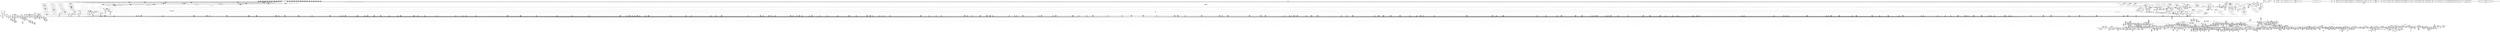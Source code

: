 digraph {
	CE0x50be060 [shape=record,shape=Mrecord,label="{CE0x50be060|i64_5|*Constant*}"]
	CE0x508dd90 [shape=record,shape=Mrecord,label="{CE0x508dd90|aa_cred_profile:tmp32|security/apparmor/include/context.h,101|*SummSink*}"]
	CE0x5071bb0 [shape=record,shape=Mrecord,label="{CE0x5071bb0|file_inode:tmp4|*LoadInst*|include/linux/fs.h,1916|*SummSource*}"]
	CE0x51291d0 [shape=record,shape=Mrecord,label="{CE0x51291d0|80:_i64,_:_CRE_1340,1341_}"]
	CE0x510f020 [shape=record,shape=Mrecord,label="{CE0x510f020|80:_i64,_:_CRE_459,460_}"]
	CE0x505dbb0 [shape=record,shape=Mrecord,label="{CE0x505dbb0|GLOBAL:file_inode|*Constant*|*SummSink*}"]
	CE0x513f680 [shape=record,shape=Mrecord,label="{CE0x513f680|__aa_current_profile:tmp5|security/apparmor/include/context.h,138|*SummSource*}"]
	CE0x50775d0 [shape=record,shape=Mrecord,label="{CE0x50775d0|GLOBAL:__llvm_gcov_ctr46|Global_var:__llvm_gcov_ctr46|*SummSink*}"]
	CE0x50f9cd0 [shape=record,shape=Mrecord,label="{CE0x50f9cd0|0:_i16,_4:_i32,_8:_i16,_40:_%struct.super_block*,_:_SCMRE_602,603_}"]
	CE0x5056290 [shape=record,shape=Mrecord,label="{CE0x5056290|aa_cred_profile:bb}"]
	CE0x50b8650 [shape=record,shape=Mrecord,label="{CE0x50b8650|i8*_getelementptr_inbounds_(_36_x_i8_,_36_x_i8_*_.str12,_i32_0,_i32_0)|*Constant*|*SummSource*}"]
	CE0x506be30 [shape=record,shape=Mrecord,label="{CE0x506be30|common_file_perm:lnot1|security/apparmor/lsm.c,432|*SummSource*}"]
	CE0x514ae30 [shape=record,shape=Mrecord,label="{CE0x514ae30|__aa_current_profile:tmp|*SummSource*}"]
	CE0x500a700 [shape=record,shape=Mrecord,label="{CE0x500a700|16:_%struct.vfsmount*,_24:_%struct.dentry*,_32:_%struct.inode*,_408:_%struct.cred*,_456:_i8*,_:_CRE_456,464_|*MultipleSource*|Function::apparmor_mmap_file&Arg::file::|Function::common_mmap&Arg::file::|security/apparmor/lsm.c,474}"]
	CE0x518ac00 [shape=record,shape=Mrecord,label="{CE0x518ac00|aa_cred_profile:do.body5}"]
	CE0x51265c0 [shape=record,shape=Mrecord,label="{CE0x51265c0|80:_i64,_:_CRE_1280,1288_|*MultipleSource*|*LoadInst*|security/apparmor/include/apparmor.h,117|security/apparmor/include/apparmor.h,117}"]
	CE0x512fc50 [shape=record,shape=Mrecord,label="{CE0x512fc50|80:_i64,_:_CRE_1662,1663_}"]
	CE0x50fc520 [shape=record,shape=Mrecord,label="{CE0x50fc520|0:_i16,_4:_i32,_8:_i16,_40:_%struct.super_block*,_:_SCMRE_648,656_|*MultipleSource*|security/apparmor/lsm.c,435|security/apparmor/include/apparmor.h,117|Function::mediated_filesystem&Arg::inode::|*LoadInst*|include/linux/fs.h,1916}"]
	CE0x500ac00 [shape=record,shape=Mrecord,label="{CE0x500ac00|16:_%struct.vfsmount*,_24:_%struct.dentry*,_32:_%struct.inode*,_408:_%struct.cred*,_456:_i8*,_:_CRE_472,480_|*MultipleSource*|Function::apparmor_mmap_file&Arg::file::|Function::common_mmap&Arg::file::|security/apparmor/lsm.c,474}"]
	CE0x512dc70 [shape=record,shape=Mrecord,label="{CE0x512dc70|80:_i64,_:_CRE_1632,1633_}"]
	CE0x5113760 [shape=record,shape=Mrecord,label="{CE0x5113760|80:_i64,_:_CRE_602,603_}"]
	CE0x5051d60 [shape=record,shape=Mrecord,label="{CE0x5051d60|common_file_perm:tmp40|security/apparmor/lsm.c,447|*SummSink*}"]
	CE0x500f290 [shape=record,shape=Mrecord,label="{CE0x500f290|common_mmap:and5|security/apparmor/lsm.c,483|*SummSource*}"]
	CE0x4ff6660 [shape=record,shape=Mrecord,label="{CE0x4ff6660|common_mmap:if.then|*SummSink*}"]
	CE0x509f530 [shape=record,shape=Mrecord,label="{CE0x509f530|common_file_perm:tmp44|security/apparmor/lsm.c,447|*SummSink*}"]
	CE0x50723e0 [shape=record,shape=Mrecord,label="{CE0x50723e0|aa_cred_profile:tmp4|*LoadInst*|security/apparmor/include/context.h,99|*SummSource*}"]
	CE0x507c9c0 [shape=record,shape=Mrecord,label="{CE0x507c9c0|i64_2|*Constant*}"]
	CE0x505c970 [shape=record,shape=Mrecord,label="{CE0x505c970|i64_3|*Constant*}"]
	CE0x5162000 [shape=record,shape=Mrecord,label="{CE0x5162000|i64*_getelementptr_inbounds_(_16_x_i64_,_16_x_i64_*___llvm_gcov_ctr46,_i64_0,_i64_0)|*Constant*}"]
	CE0x5138bc0 [shape=record,shape=Mrecord,label="{CE0x5138bc0|file_inode17:tmp|*SummSink*}"]
	CE0x506e530 [shape=record,shape=Mrecord,label="{CE0x506e530|common_file_perm:lnot|security/apparmor/lsm.c,432|*SummSink*}"]
	CE0x509fb80 [shape=record,shape=Mrecord,label="{CE0x509fb80|common_file_perm:cmp21|security/apparmor/lsm.c,448}"]
	CE0x508b220 [shape=record,shape=Mrecord,label="{CE0x508b220|i64*_getelementptr_inbounds_(_16_x_i64_,_16_x_i64_*___llvm_gcov_ctr46,_i64_0,_i64_15)|*Constant*}"]
	CE0x4ffef30 [shape=record,shape=Mrecord,label="{CE0x4ffef30|16:_%struct.vfsmount*,_24:_%struct.dentry*,_32:_%struct.inode*,_408:_%struct.cred*,_456:_i8*,_:_CRE_164,165_}"]
	CE0x5105b40 [shape=record,shape=Mrecord,label="{CE0x5105b40|0:_i16,_4:_i32,_8:_i16,_40:_%struct.super_block*,_:_SCMRE_914,915_}"]
	CE0x508d730 [shape=record,shape=Mrecord,label="{CE0x508d730|file_inode:bb|*SummSource*}"]
	CE0x50aa050 [shape=record,shape=Mrecord,label="{CE0x50aa050|common_file_perm:tmp57|security/apparmor/lsm.c,451|*SummSink*}"]
	CE0x508aeb0 [shape=record,shape=Mrecord,label="{CE0x508aeb0|aa_cred_profile:tmp28|security/apparmor/include/context.h,100|*SummSource*}"]
	CE0x5119600 [shape=record,shape=Mrecord,label="{CE0x5119600|80:_i64,_:_CRE_120,128_|*MultipleSource*|*LoadInst*|security/apparmor/include/apparmor.h,117|security/apparmor/include/apparmor.h,117}"]
	CE0x509e0d0 [shape=record,shape=Mrecord,label="{CE0x509e0d0|__aa_current_profile:tmp18|security/apparmor/include/context.h,138|*SummSink*}"]
	CE0x514cca0 [shape=record,shape=Mrecord,label="{CE0x514cca0|aa_file_perm:tmp4|security/apparmor/file.c,452|*SummSource*}"]
	CE0x5007b00 [shape=record,shape=Mrecord,label="{CE0x5007b00|16:_%struct.vfsmount*,_24:_%struct.dentry*,_32:_%struct.inode*,_408:_%struct.cred*,_456:_i8*,_:_CRE_360,368_|*MultipleSource*|Function::apparmor_mmap_file&Arg::file::|Function::common_mmap&Arg::file::|security/apparmor/lsm.c,474}"]
	CE0x50f5280 [shape=record,shape=Mrecord,label="{CE0x50f5280|0:_i16,_4:_i32,_8:_i16,_40:_%struct.super_block*,_:_SCMRE_554,555_}"]
	CE0x5106630 [shape=record,shape=Mrecord,label="{CE0x5106630|0:_i16,_4:_i32,_8:_i16,_40:_%struct.super_block*,_:_SCMRE_921,922_}"]
	CE0x50083c0 [shape=record,shape=Mrecord,label="{CE0x50083c0|16:_%struct.vfsmount*,_24:_%struct.dentry*,_32:_%struct.inode*,_408:_%struct.cred*,_456:_i8*,_:_CRE_384,392_|*MultipleSource*|Function::apparmor_mmap_file&Arg::file::|Function::common_mmap&Arg::file::|security/apparmor/lsm.c,474}"]
	CE0x512e930 [shape=record,shape=Mrecord,label="{CE0x512e930|80:_i64,_:_CRE_1644,1645_}"]
	CE0x5097a40 [shape=record,shape=Mrecord,label="{CE0x5097a40|__aa_current_profile:tmp20|security/apparmor/include/context.h,138|*SummSource*}"]
	CE0x5074660 [shape=record,shape=Mrecord,label="{CE0x5074660|aa_cred_profile:lnot3|security/apparmor/include/context.h,100}"]
	CE0x502f630 [shape=record,shape=Mrecord,label="{CE0x502f630|%struct.aa_profile*_null|*Constant*}"]
	CE0x5140950 [shape=record,shape=Mrecord,label="{CE0x5140950|i64*_getelementptr_inbounds_(_11_x_i64_,_11_x_i64_*___llvm_gcov_ctr58,_i64_0,_i64_8)|*Constant*}"]
	CE0x5084fc0 [shape=record,shape=Mrecord,label="{CE0x5084fc0|0:_i16,_4:_i32,_8:_i16,_40:_%struct.super_block*,_:_SCMRE_164,165_}"]
	CE0x5015d90 [shape=record,shape=Mrecord,label="{CE0x5015d90|common_mmap:tmp16|security/apparmor/lsm.c,477}"]
	CE0x50749f0 [shape=record,shape=Mrecord,label="{CE0x50749f0|aa_cred_profile:lnot3|security/apparmor/include/context.h,100|*SummSource*}"]
	CE0x509dfd0 [shape=record,shape=Mrecord,label="{CE0x509dfd0|__aa_current_profile:tmp18|security/apparmor/include/context.h,138|*SummSource*}"]
	CE0x5068e00 [shape=record,shape=Mrecord,label="{CE0x5068e00|common_file_perm:lnot.ext|security/apparmor/lsm.c,432}"]
	CE0x510e470 [shape=record,shape=Mrecord,label="{CE0x510e470|80:_i64,_:_CRE_448,449_}"]
	CE0x5015040 [shape=record,shape=Mrecord,label="{CE0x5015040|common_mmap:tmp13|security/apparmor/lsm.c,477}"]
	CE0x50160c0 [shape=record,shape=Mrecord,label="{CE0x50160c0|common_mmap:tmp16|security/apparmor/lsm.c,477|*SummSink*}"]
	CE0x50b3fe0 [shape=record,shape=Mrecord,label="{CE0x50b3fe0|aa_cred_profile:tmp22|security/apparmor/include/context.h,100|*SummSource*}"]
	CE0x51093d0 [shape=record,shape=Mrecord,label="{CE0x51093d0|0:_i16,_4:_i32,_8:_i16,_40:_%struct.super_block*,_:_SCMRE_982,983_}"]
	CE0x512f810 [shape=record,shape=Mrecord,label="{CE0x512f810|80:_i64,_:_CRE_1658,1659_}"]
	CE0x4fe2030 [shape=record,shape=Mrecord,label="{CE0x4fe2030|16:_%struct.vfsmount*,_24:_%struct.dentry*,_32:_%struct.inode*,_408:_%struct.cred*,_456:_i8*,_:_CRE_52,53_}"]
	CE0x5062520 [shape=record,shape=Mrecord,label="{CE0x5062520|0:_i16,_4:_i32,_8:_i16,_40:_%struct.super_block*,_:_SCMRE_139,140_}"]
	CE0x4ff4cf0 [shape=record,shape=Mrecord,label="{CE0x4ff4cf0|16:_%struct.vfsmount*,_24:_%struct.dentry*,_32:_%struct.inode*,_408:_%struct.cred*,_456:_i8*,_:_CRE_116,117_}"]
	CE0x5134d30 [shape=record,shape=Mrecord,label="{CE0x5134d30|80:_i64,_:_CRE_1896,1904_|*MultipleSource*|*LoadInst*|security/apparmor/include/apparmor.h,117|security/apparmor/include/apparmor.h,117}"]
	CE0x5135f00 [shape=record,shape=Mrecord,label="{CE0x5135f00|80:_i64,_:_CRE_2264,2268_|*MultipleSource*|*LoadInst*|security/apparmor/include/apparmor.h,117|security/apparmor/include/apparmor.h,117}"]
	CE0x5058950 [shape=record,shape=Mrecord,label="{CE0x5058950|0:_i16,_4:_i32,_8:_i16,_40:_%struct.super_block*,_:_SCMRE_48,56_|*MultipleSource*|security/apparmor/lsm.c,435|security/apparmor/include/apparmor.h,117|Function::mediated_filesystem&Arg::inode::|*LoadInst*|include/linux/fs.h,1916}"]
	CE0x4feb780 [shape=record,shape=Mrecord,label="{CE0x4feb780|common_file_perm:tobool10|security/apparmor/lsm.c,434|*SummSource*}"]
	CE0x5072540 [shape=record,shape=Mrecord,label="{CE0x5072540|common_file_perm:tmp1}"]
	CE0x5144290 [shape=record,shape=Mrecord,label="{CE0x5144290|aa_file_perm:tmp2|*SummSource*}"]
	CE0x50a8300 [shape=record,shape=Mrecord,label="{CE0x50a8300|common_file_perm:tmp53|security/apparmor/lsm.c,447|*SummSink*}"]
	CE0x5009ec0 [shape=record,shape=Mrecord,label="{CE0x5009ec0|16:_%struct.vfsmount*,_24:_%struct.dentry*,_32:_%struct.inode*,_408:_%struct.cred*,_456:_i8*,_:_CRE_436,440_|*MultipleSource*|Function::apparmor_mmap_file&Arg::file::|Function::common_mmap&Arg::file::|security/apparmor/lsm.c,474}"]
	CE0x5102940 [shape=record,shape=Mrecord,label="{CE0x5102940|0:_i16,_4:_i32,_8:_i16,_40:_%struct.super_block*,_:_SCMRE_882,883_}"]
	CE0x4fd1800 [shape=record,shape=Mrecord,label="{CE0x4fd1800|i64_1|*Constant*|*SummSink*}"]
	CE0x5067740 [shape=record,shape=Mrecord,label="{CE0x5067740|get_current:tmp4|./arch/x86/include/asm/current.h,14|*SummSink*}"]
	CE0x50ed890 [shape=record,shape=Mrecord,label="{CE0x50ed890|0:_i16,_4:_i32,_8:_i16,_40:_%struct.super_block*,_:_SCMRE_304,305_}"]
	CE0x5030c70 [shape=record,shape=Mrecord,label="{CE0x5030c70|%struct.aa_profile*_null|*Constant*|*SummSource*}"]
	CE0x50bf990 [shape=record,shape=Mrecord,label="{CE0x50bf990|__aa_current_profile:do.body|*SummSink*}"]
	CE0x50bd6b0 [shape=record,shape=Mrecord,label="{CE0x50bd6b0|aa_cred_profile:expval|security/apparmor/include/context.h,100|*SummSink*}"]
	CE0x5008dc0 [shape=record,shape=Mrecord,label="{CE0x5008dc0|16:_%struct.vfsmount*,_24:_%struct.dentry*,_32:_%struct.inode*,_408:_%struct.cred*,_456:_i8*,_:_CRE_404,408_|*MultipleSource*|Function::apparmor_mmap_file&Arg::file::|Function::common_mmap&Arg::file::|security/apparmor/lsm.c,474}"]
	CE0x514cc30 [shape=record,shape=Mrecord,label="{CE0x514cc30|aa_file_perm:tmp4|security/apparmor/file.c,452}"]
	CE0x5095880 [shape=record,shape=Mrecord,label="{CE0x5095880|0:_i16,_4:_i32,_8:_i16,_40:_%struct.super_block*,_:_SCMRE_261,262_}"]
	CE0x507d730 [shape=record,shape=Mrecord,label="{CE0x507d730|aa_cred_profile:tmp5|security/apparmor/include/context.h,99|*SummSource*}"]
	CE0x50f8ec0 [shape=record,shape=Mrecord,label="{CE0x50f8ec0|0:_i16,_4:_i32,_8:_i16,_40:_%struct.super_block*,_:_SCMRE_593,594_}"]
	CE0x4ffebb0 [shape=record,shape=Mrecord,label="{CE0x4ffebb0|16:_%struct.vfsmount*,_24:_%struct.dentry*,_32:_%struct.inode*,_408:_%struct.cred*,_456:_i8*,_:_CRE_162,163_}"]
	CE0x5086f70 [shape=record,shape=Mrecord,label="{CE0x5086f70|i64*_getelementptr_inbounds_(_16_x_i64_,_16_x_i64_*___llvm_gcov_ctr46,_i64_0,_i64_12)|*Constant*}"]
	CE0x5016ef0 [shape=record,shape=Mrecord,label="{CE0x5016ef0|common_mmap:tmp8|security/apparmor/lsm.c,474}"]
	CE0x4b7fc60 [shape=record,shape=Mrecord,label="{CE0x4b7fc60|common_mmap:op|Function::common_mmap&Arg::op::}"]
	CE0x51487c0 [shape=record,shape=Mrecord,label="{CE0x51487c0|%struct.task_struct*_(%struct.task_struct**)*_asm_movq_%gs:$_1:P_,$0_,_r,im,_dirflag_,_fpsr_,_flags_|*SummSink*}"]
	CE0x512b1b0 [shape=record,shape=Mrecord,label="{CE0x512b1b0|80:_i64,_:_CRE_1370,1371_}"]
	CE0x50b5a80 [shape=record,shape=Mrecord,label="{CE0x50b5a80|aa_cred_profile:tmp18|security/apparmor/include/context.h,100|*SummSink*}"]
	CE0x510c8d0 [shape=record,shape=Mrecord,label="{CE0x510c8d0|80:_i64,_:_CRE_422,423_}"]
	CE0x5064ed0 [shape=record,shape=Mrecord,label="{CE0x5064ed0|aa_cred_profile:cred|Function::aa_cred_profile&Arg::cred::}"]
	CE0x50a2390 [shape=record,shape=Mrecord,label="{CE0x50a2390|common_file_perm:allow|security/apparmor/lsm.c,448|*SummSource*}"]
	CE0x51580a0 [shape=record,shape=Mrecord,label="{CE0x51580a0|i8*_getelementptr_inbounds_(_36_x_i8_,_36_x_i8_*_.str12,_i32_0,_i32_0)|*Constant*}"]
	CE0x507c340 [shape=record,shape=Mrecord,label="{CE0x507c340|common_file_perm:return|*SummSource*}"]
	CE0x5109140 [shape=record,shape=Mrecord,label="{CE0x5109140|0:_i16,_4:_i32,_8:_i16,_40:_%struct.super_block*,_:_SCMRE_980,981_}"]
	CE0x4ffb310 [shape=record,shape=Mrecord,label="{CE0x4ffb310|common_mmap:tmp27|security/apparmor/lsm.c,484}"]
	CE0x4fed020 [shape=record,shape=Mrecord,label="{CE0x4fed020|16:_%struct.vfsmount*,_24:_%struct.dentry*,_32:_%struct.inode*,_408:_%struct.cred*,_456:_i8*,_:_CRE_12,13_}"]
	CE0x5143d20 [shape=record,shape=Mrecord,label="{CE0x5143d20|__aa_current_profile:do.end}"]
	CE0x51266d0 [shape=record,shape=Mrecord,label="{CE0x51266d0|80:_i64,_:_CRE_1288,1296_|*MultipleSource*|*LoadInst*|security/apparmor/include/apparmor.h,117|security/apparmor/include/apparmor.h,117}"]
	CE0x4fcaab0 [shape=record,shape=Mrecord,label="{CE0x4fcaab0|common_mmap:lor.lhs.false|*SummSink*}"]
	CE0x5084b10 [shape=record,shape=Mrecord,label="{CE0x5084b10|0:_i16,_4:_i32,_8:_i16,_40:_%struct.super_block*,_:_SCMRE_161,162_}"]
	CE0x4feeba0 [shape=record,shape=Mrecord,label="{CE0x4feeba0|common_file_perm:tmp12|security/apparmor/lsm.c,432}"]
	CE0x50eb310 [shape=record,shape=Mrecord,label="{CE0x50eb310|0:_i16,_4:_i32,_8:_i16,_40:_%struct.super_block*,_:_SCMRE_280,281_}"]
	CE0x518e980 [shape=record,shape=Mrecord,label="{CE0x518e980|aa_path_perm:op|Function::aa_path_perm&Arg::op::|*SummSink*}"]
	CE0x5039e10 [shape=record,shape=Mrecord,label="{CE0x5039e10|i32_0|*Constant*}"]
	CE0x51040b0 [shape=record,shape=Mrecord,label="{CE0x51040b0|0:_i16,_4:_i32,_8:_i16,_40:_%struct.super_block*,_:_SCMRE_897,898_}"]
	CE0x5093e80 [shape=record,shape=Mrecord,label="{CE0x5093e80|0:_i16,_4:_i32,_8:_i16,_40:_%struct.super_block*,_:_SCMRE_244,245_}"]
	CE0x510dae0 [shape=record,shape=Mrecord,label="{CE0x510dae0|80:_i64,_:_CRE_439,440_}"]
	CE0x50fbc10 [shape=record,shape=Mrecord,label="{CE0x50fbc10|0:_i16,_4:_i32,_8:_i16,_40:_%struct.super_block*,_:_SCMRE_622,623_}"]
	CE0x5038340 [shape=record,shape=Mrecord,label="{CE0x5038340|44:_i32,_48:_i16,_128:_i8*,_:_SCMRE_28,32_|*MultipleSource*|Function::aa_cred_profile&Arg::cred::|*LoadInst*|security/apparmor/lsm.c,429|security/apparmor/include/context.h,99}"]
	CE0x5066fa0 [shape=record,shape=Mrecord,label="{CE0x5066fa0|common_file_perm:tmp5|security/apparmor/lsm.c,428|*SummSink*}"]
	CE0x50bf820 [shape=record,shape=Mrecord,label="{CE0x50bf820|__aa_current_profile:do.body|*SummSource*}"]
	CE0x5192e30 [shape=record,shape=Mrecord,label="{CE0x5192e30|aa_cred_profile:tmp8|security/apparmor/include/context.h,100}"]
	CE0x5035e80 [shape=record,shape=Mrecord,label="{CE0x5035e80|%struct.vfsmount*_null|*Constant*}"]
	CE0x4fcd410 [shape=record,shape=Mrecord,label="{CE0x4fcd410|apparmor_mmap_file:tmp2|*SummSource*}"]
	CE0x5066550 [shape=record,shape=Mrecord,label="{CE0x5066550|_call_void_asm_sideeffect_1:_09ud2_0A.pushsection___bug_table,_22a_22_0A2:_09.long_1b_-_2b,_$_0:c_-_2b_0A_09.word_$_1:c_,_0_0A_09.org_2b+$_2:c_0A.popsection_,_i,i,i,_dirflag_,_fpsr_,_flags_(i8*_getelementptr_inbounds_(_24_x_i8_,_24_x_i8_*_.str8,_i32_0,_i32_0),_i32_432,_i64_12)_#2,_!dbg_!15488,_!srcloc_!15491|security/apparmor/lsm.c,432}"]
	CE0x5108e90 [shape=record,shape=Mrecord,label="{CE0x5108e90|0:_i16,_4:_i32,_8:_i16,_40:_%struct.super_block*,_:_SCMRE_978,979_}"]
	CE0x5055080 [shape=record,shape=Mrecord,label="{CE0x5055080|0:_i16,_4:_i32,_8:_i16,_40:_%struct.super_block*,_:_SCMRE_141,142_}"]
	CE0x50ec5d0 [shape=record,shape=Mrecord,label="{CE0x50ec5d0|0:_i16,_4:_i32,_8:_i16,_40:_%struct.super_block*,_:_SCMRE_292,293_}"]
	CE0x5053d50 [shape=record,shape=Mrecord,label="{CE0x5053d50|common_file_perm:tmp42|security/apparmor/lsm.c,447|*SummSource*}"]
	CE0x5003370 [shape=record,shape=Mrecord,label="{CE0x5003370|16:_%struct.vfsmount*,_24:_%struct.dentry*,_32:_%struct.inode*,_408:_%struct.cred*,_456:_i8*,_:_CRE_203,204_}"]
	CE0x5052980 [shape=record,shape=Mrecord,label="{CE0x5052980|common_file_perm:tmp41|security/apparmor/lsm.c,447|*SummSource*}"]
	CE0x50ffe70 [shape=record,shape=Mrecord,label="{CE0x50ffe70|0:_i16,_4:_i32,_8:_i16,_40:_%struct.super_block*,_:_SCMRE_824,832_|*MultipleSource*|security/apparmor/lsm.c,435|security/apparmor/include/apparmor.h,117|Function::mediated_filesystem&Arg::inode::|*LoadInst*|include/linux/fs.h,1916}"]
	CE0x50a5580 [shape=record,shape=Mrecord,label="{CE0x50a5580|80:_i64,_:_CRE_1237,1238_}"]
	CE0x4b7fcd0 [shape=record,shape=Mrecord,label="{CE0x4b7fcd0|common_mmap:op|Function::common_mmap&Arg::op::|*SummSink*}"]
	CE0x514c390 [shape=record,shape=Mrecord,label="{CE0x514c390|__aa_current_profile:tmp10|security/apparmor/include/context.h,138}"]
	CE0x50a6bd0 [shape=record,shape=Mrecord,label="{CE0x50a6bd0|80:_i64,_:_CRE_1258,1259_}"]
	CE0x5059950 [shape=record,shape=Mrecord,label="{CE0x5059950|44:_i32,_48:_i16,_128:_i8*,_:_SCMRE_88,89_|*MultipleSource*|Function::aa_cred_profile&Arg::cred::|*LoadInst*|security/apparmor/lsm.c,429|security/apparmor/include/context.h,99}"]
	CE0x5111120 [shape=record,shape=Mrecord,label="{CE0x5111120|80:_i64,_:_CRE_566,567_}"]
	CE0x5067800 [shape=record,shape=Mrecord,label="{CE0x5067800|%struct.task_struct*_(%struct.task_struct**)*_asm_movq_%gs:$_1:P_,$0_,_r,im,_dirflag_,_fpsr_,_flags_}"]
	CE0x5164140 [shape=record,shape=Mrecord,label="{CE0x5164140|aa_file_perm:i_uid|security/apparmor/file.c,452|*SummSink*}"]
	CE0x4feb710 [shape=record,shape=Mrecord,label="{CE0x4feb710|i32_2|*Constant*|*SummSink*}"]
	CE0x4fe05f0 [shape=record,shape=Mrecord,label="{CE0x4fe05f0|common_mmap:tmp18|security/apparmor/lsm.c,478|*SummSink*}"]
	CE0x500d170 [shape=record,shape=Mrecord,label="{CE0x500d170|common_file_perm:file|Function::common_file_perm&Arg::file::|*SummSink*}"]
	CE0x5129940 [shape=record,shape=Mrecord,label="{CE0x5129940|80:_i64,_:_CRE_1347,1348_}"]
	CE0x5114b90 [shape=record,shape=Mrecord,label="{CE0x5114b90|80:_i64,_:_CRE_621,622_}"]
	CE0x500fe60 [shape=record,shape=Mrecord,label="{CE0x500fe60|i64_9|*Constant*|*SummSink*}"]
	CE0x5049950 [shape=record,shape=Mrecord,label="{CE0x5049950|common_file_perm:neg|security/apparmor/lsm.c,448}"]
	CE0x50acc00 [shape=record,shape=Mrecord,label="{CE0x50acc00|aa_file_perm:op|Function::aa_file_perm&Arg::op::}"]
	CE0x5155430 [shape=record,shape=Mrecord,label="{CE0x5155430|aa_cred_profile:profile|security/apparmor/include/context.h,100}"]
	CE0x5053190 [shape=record,shape=Mrecord,label="{CE0x5053190|i64_20|*Constant*|*SummSource*}"]
	CE0x5129e90 [shape=record,shape=Mrecord,label="{CE0x5129e90|80:_i64,_:_CRE_1352,1353_}"]
	CE0x510ef10 [shape=record,shape=Mrecord,label="{CE0x510ef10|80:_i64,_:_CRE_458,459_}"]
	CE0x507f8b0 [shape=record,shape=Mrecord,label="{CE0x507f8b0|0:_i16,_4:_i32,_8:_i16,_40:_%struct.super_block*,_:_SCMRE_72,76_|*MultipleSource*|security/apparmor/lsm.c,435|security/apparmor/include/apparmor.h,117|Function::mediated_filesystem&Arg::inode::|*LoadInst*|include/linux/fs.h,1916}"]
	CE0x511d050 [shape=record,shape=Mrecord,label="{CE0x511d050|80:_i64,_:_CRE_360,368_|*MultipleSource*|*LoadInst*|security/apparmor/include/apparmor.h,117|security/apparmor/include/apparmor.h,117}"]
	CE0x50038b0 [shape=record,shape=Mrecord,label="{CE0x50038b0|16:_%struct.vfsmount*,_24:_%struct.dentry*,_32:_%struct.inode*,_408:_%struct.cred*,_456:_i8*,_:_CRE_206,207_}"]
	CE0x5104ba0 [shape=record,shape=Mrecord,label="{CE0x5104ba0|0:_i16,_4:_i32,_8:_i16,_40:_%struct.super_block*,_:_SCMRE_904,905_}"]
	CE0x512f3d0 [shape=record,shape=Mrecord,label="{CE0x512f3d0|80:_i64,_:_CRE_1654,1655_}"]
	CE0x50078c0 [shape=record,shape=Mrecord,label="{CE0x50078c0|16:_%struct.vfsmount*,_24:_%struct.dentry*,_32:_%struct.inode*,_408:_%struct.cred*,_456:_i8*,_:_CRE_344,360_|*MultipleSource*|Function::apparmor_mmap_file&Arg::file::|Function::common_mmap&Arg::file::|security/apparmor/lsm.c,474}"]
	CE0x5096690 [shape=record,shape=Mrecord,label="{CE0x5096690|0:_i16,_4:_i32,_8:_i16,_40:_%struct.super_block*,_:_SCMRE_270,271_}"]
	CE0x50847f0 [shape=record,shape=Mrecord,label="{CE0x50847f0|0:_i16,_4:_i32,_8:_i16,_40:_%struct.super_block*,_:_SCMRE_159,160_}"]
	CE0x514d2f0 [shape=record,shape=Mrecord,label="{CE0x514d2f0|__aa_current_profile:tobool1|security/apparmor/include/context.h,138|*SummSink*}"]
	CE0x5158110 [shape=record,shape=Mrecord,label="{CE0x5158110|void_(i8*,_i32,_i64)*_asm_sideeffect_1:_09ud2_0A.pushsection___bug_table,_22a_22_0A2:_09.long_1b_-_2b,_$_0:c_-_2b_0A_09.word_$_1:c_,_0_0A_09.org_2b+$_2:c_0A.popsection_,_i,i,i,_dirflag_,_fpsr_,_flags_}"]
	CE0x5033870 [shape=record,shape=Mrecord,label="{CE0x5033870|common_file_perm:expval|security/apparmor/lsm.c,432}"]
	CE0x5139720 [shape=record,shape=Mrecord,label="{CE0x5139720|GLOBAL:__aa_current_profile.__warned|Global_var:__aa_current_profile.__warned|*SummSource*}"]
	CE0x5154870 [shape=record,shape=Mrecord,label="{CE0x5154870|aa_file_perm:i_mode|security/apparmor/file.c,453|*SummSink*}"]
	CE0x503f790 [shape=record,shape=Mrecord,label="{CE0x503f790|0:_i16,_4:_i32,_8:_i16,_40:_%struct.super_block*,_:_SCMRE_175,176_}"]
	CE0x5031520 [shape=record,shape=Mrecord,label="{CE0x5031520|common_file_perm:tmp21|security/apparmor/lsm.c,432}"]
	CE0x50b1760 [shape=record,shape=Mrecord,label="{CE0x50b1760|aa_cred_profile:tmp15|security/apparmor/include/context.h,100}"]
	CE0x5033a20 [shape=record,shape=Mrecord,label="{CE0x5033a20|aa_cred_profile:do.body}"]
	CE0x507ba80 [shape=record,shape=Mrecord,label="{CE0x507ba80|common_file_perm:tmp7|security/apparmor/lsm.c,432|*SummSource*}"]
	CE0x50bf110 [shape=record,shape=Mrecord,label="{CE0x50bf110|aa_cred_profile:do.body6}"]
	CE0x514cd80 [shape=record,shape=Mrecord,label="{CE0x514cd80|aa_file_perm:tmp4|security/apparmor/file.c,452|*SummSink*}"]
	CE0x504de50 [shape=record,shape=Mrecord,label="{CE0x504de50|common_mmap:tmp33|security/apparmor/lsm.c,486}"]
	CE0x5109ce0 [shape=record,shape=Mrecord,label="{CE0x5109ce0|0:_i16,_4:_i32,_8:_i16,_40:_%struct.super_block*,_:_SCMRE_1000,1008_|*MultipleSource*|security/apparmor/lsm.c,435|security/apparmor/include/apparmor.h,117|Function::mediated_filesystem&Arg::inode::|*LoadInst*|include/linux/fs.h,1916}"]
	CE0x50117e0 [shape=record,shape=Mrecord,label="{CE0x50117e0|common_mmap:and7|security/apparmor/lsm.c,483|*SummSource*}"]
	CE0x50ed250 [shape=record,shape=Mrecord,label="{CE0x50ed250|0:_i16,_4:_i32,_8:_i16,_40:_%struct.super_block*,_:_SCMRE_300,301_}"]
	CE0x50b6d00 [shape=record,shape=Mrecord,label="{CE0x50b6d00|aa_cred_profile:tmp20|security/apparmor/include/context.h,100|*SummSource*}"]
	CE0x50b3040 [shape=record,shape=Mrecord,label="{CE0x50b3040|i64*_getelementptr_inbounds_(_16_x_i64_,_16_x_i64_*___llvm_gcov_ctr46,_i64_0,_i64_7)|*Constant*|*SummSource*}"]
	CE0x4ff3390 [shape=record,shape=Mrecord,label="{CE0x4ff3390|i64_1|*Constant*}"]
	CE0x4fd6820 [shape=record,shape=Mrecord,label="{CE0x4fd6820|common_mmap:tmp3|security/apparmor/lsm.c,474|*SummSink*}"]
	CE0x5130910 [shape=record,shape=Mrecord,label="{CE0x5130910|80:_i64,_:_CRE_1674,1675_}"]
	CE0x518b9d0 [shape=record,shape=Mrecord,label="{CE0x518b9d0|i64*_getelementptr_inbounds_(_2_x_i64_,_2_x_i64_*___llvm_gcov_ctr112,_i64_0,_i64_1)|*Constant*}"]
	CE0x4fee8b0 [shape=record,shape=Mrecord,label="{CE0x4fee8b0|0:_i16,_4:_i32,_8:_i16,_40:_%struct.super_block*,_:_SCMRE_155,156_}"]
	CE0x5128c80 [shape=record,shape=Mrecord,label="{CE0x5128c80|80:_i64,_:_CRE_1335,1336_}"]
	CE0x5102300 [shape=record,shape=Mrecord,label="{CE0x5102300|0:_i16,_4:_i32,_8:_i16,_40:_%struct.super_block*,_:_SCMRE_878,879_}"]
	CE0x5018cc0 [shape=record,shape=Mrecord,label="{CE0x5018cc0|common_mmap:tmp11|security/apparmor/lsm.c,475|*SummSink*}"]
	CE0x50a5030 [shape=record,shape=Mrecord,label="{CE0x50a5030|80:_i64,_:_CRE_1232,1233_}"]
	CE0x50bd120 [shape=record,shape=Mrecord,label="{CE0x50bd120|GLOBAL:llvm.expect.i64|*Constant*}"]
	CE0x5017850 [shape=record,shape=Mrecord,label="{CE0x5017850|common_mmap:tmp8|security/apparmor/lsm.c,474|*SummSink*}"]
	CE0x505e9b0 [shape=record,shape=Mrecord,label="{CE0x505e9b0|0:_i16,_4:_i32,_8:_i16,_40:_%struct.super_block*,_:_SCMRE_149,150_}"]
	CE0x50114d0 [shape=record,shape=Mrecord,label="{CE0x50114d0|common_mmap:and7|security/apparmor/lsm.c,483}"]
	CE0x504c410 [shape=record,shape=Mrecord,label="{CE0x504c410|GLOBAL:__aa_current_profile|*Constant*|*SummSink*}"]
	CE0x5157790 [shape=record,shape=Mrecord,label="{CE0x5157790|aa_cred_profile:lnot3|security/apparmor/include/context.h,100}"]
	CE0x4fcb020 [shape=record,shape=Mrecord,label="{CE0x4fcb020|common_mmap:if.then9|*SummSource*}"]
	CE0x513ed30 [shape=record,shape=Mrecord,label="{CE0x513ed30|GLOBAL:__aa_current_profile.__warned|Global_var:__aa_current_profile.__warned|*SummSink*}"]
	CE0x5127030 [shape=record,shape=Mrecord,label="{CE0x5127030|80:_i64,_:_CRE_1308,1309_}"]
	CE0x508dcb0 [shape=record,shape=Mrecord,label="{CE0x508dcb0|aa_cred_profile:tmp32|security/apparmor/include/context.h,101}"]
	CE0x50f4470 [shape=record,shape=Mrecord,label="{CE0x50f4470|0:_i16,_4:_i32,_8:_i16,_40:_%struct.super_block*,_:_SCMRE_536,540_|*MultipleSource*|security/apparmor/lsm.c,435|security/apparmor/include/apparmor.h,117|Function::mediated_filesystem&Arg::inode::|*LoadInst*|include/linux/fs.h,1916}"]
	CE0x4fd65e0 [shape=record,shape=Mrecord,label="{CE0x4fd65e0|common_mmap:tmp5|security/apparmor/lsm.c,474}"]
	CE0x510e140 [shape=record,shape=Mrecord,label="{CE0x510e140|80:_i64,_:_CRE_445,446_}"]
	CE0x51462a0 [shape=record,shape=Mrecord,label="{CE0x51462a0|mediated_filesystem:and|security/apparmor/include/apparmor.h,117|*SummSource*}"]
	CE0x5001770 [shape=record,shape=Mrecord,label="{CE0x5001770|16:_%struct.vfsmount*,_24:_%struct.dentry*,_32:_%struct.inode*,_408:_%struct.cred*,_456:_i8*,_:_CRE_187,188_}"]
	CE0x5041090 [shape=record,shape=Mrecord,label="{CE0x5041090|0:_i16,_4:_i32,_8:_i16,_40:_%struct.super_block*,_:_SCMRE_191,192_}"]
	CE0x5044c00 [shape=record,shape=Mrecord,label="{CE0x5044c00|__aa_current_profile:cred|security/apparmor/include/context.h,138}"]
	CE0x4ff2d00 [shape=record,shape=Mrecord,label="{CE0x4ff2d00|i8*_null|*Constant*}"]
	CE0x50028f0 [shape=record,shape=Mrecord,label="{CE0x50028f0|16:_%struct.vfsmount*,_24:_%struct.dentry*,_32:_%struct.inode*,_408:_%struct.cred*,_456:_i8*,_:_CRE_197,198_}"]
	CE0x505cc20 [shape=record,shape=Mrecord,label="{CE0x505cc20|0:_i16,_4:_i32,_8:_i16,_40:_%struct.super_block*,_:_SCMRE_56,64_|*MultipleSource*|security/apparmor/lsm.c,435|security/apparmor/include/apparmor.h,117|Function::mediated_filesystem&Arg::inode::|*LoadInst*|include/linux/fs.h,1916}"]
	CE0x5100b40 [shape=record,shape=Mrecord,label="{CE0x5100b40|0:_i16,_4:_i32,_8:_i16,_40:_%struct.super_block*,_:_SCMRE_864,865_}"]
	CE0x4fd6d70 [shape=record,shape=Mrecord,label="{CE0x4fd6d70|common_file_perm:do.end9|*SummSink*}"]
	CE0x508af20 [shape=record,shape=Mrecord,label="{CE0x508af20|aa_cred_profile:tmp28|security/apparmor/include/context.h,100|*SummSink*}"]
	CE0x503f150 [shape=record,shape=Mrecord,label="{CE0x503f150|0:_i16,_4:_i32,_8:_i16,_40:_%struct.super_block*,_:_SCMRE_171,172_}"]
	CE0x5092860 [shape=record,shape=Mrecord,label="{CE0x5092860|0:_i16,_4:_i32,_8:_i16,_40:_%struct.super_block*,_:_SCMRE_207,208_}"]
	CE0x51610b0 [shape=record,shape=Mrecord,label="{CE0x51610b0|_call_void_mcount()_#2|*SummSource*}"]
	CE0x4ffcfb0 [shape=record,shape=Mrecord,label="{CE0x4ffcfb0|common_mmap:tmp32|security/apparmor/lsm.c,485}"]
	CE0x5148150 [shape=record,shape=Mrecord,label="{CE0x5148150|__aa_current_profile:tmp10|security/apparmor/include/context.h,138|*SummSink*}"]
	CE0x5008100 [shape=record,shape=Mrecord,label="{CE0x5008100|16:_%struct.vfsmount*,_24:_%struct.dentry*,_32:_%struct.inode*,_408:_%struct.cred*,_456:_i8*,_:_CRE_376,384_|*MultipleSource*|Function::apparmor_mmap_file&Arg::file::|Function::common_mmap&Arg::file::|security/apparmor/lsm.c,474}"]
	CE0x503d420 [shape=record,shape=Mrecord,label="{CE0x503d420|common_file_perm:tmp21|security/apparmor/lsm.c,432|*SummSource*}"]
	CE0x5046140 [shape=record,shape=Mrecord,label="{CE0x5046140|aa_cred_profile:cred|Function::aa_cred_profile&Arg::cred::}"]
	CE0x50751f0 [shape=record,shape=Mrecord,label="{CE0x50751f0|GLOBAL:__llvm_gcov_ctr46|Global_var:__llvm_gcov_ctr46}"]
	"CONST[source:2(external),value:0(static)][purpose:{operation}][SrcIdx:4]"
	CE0x50553a0 [shape=record,shape=Mrecord,label="{CE0x50553a0|0:_i16,_4:_i32,_8:_i16,_40:_%struct.super_block*,_:_SCMRE_143,144_}"]
	CE0x5084980 [shape=record,shape=Mrecord,label="{CE0x5084980|0:_i16,_4:_i32,_8:_i16,_40:_%struct.super_block*,_:_SCMRE_160,161_}"]
	CE0x5092b80 [shape=record,shape=Mrecord,label="{CE0x5092b80|0:_i16,_4:_i32,_8:_i16,_40:_%struct.super_block*,_:_SCMRE_212,216_|*MultipleSource*|security/apparmor/lsm.c,435|security/apparmor/include/apparmor.h,117|Function::mediated_filesystem&Arg::inode::|*LoadInst*|include/linux/fs.h,1916}"]
	CE0x50046b0 [shape=record,shape=Mrecord,label="{CE0x50046b0|16:_%struct.vfsmount*,_24:_%struct.dentry*,_32:_%struct.inode*,_408:_%struct.cred*,_456:_i8*,_:_CRE_214,215_}"]
	CE0x504bd20 [shape=record,shape=Mrecord,label="{CE0x504bd20|common_file_perm:call15|security/apparmor/lsm.c,438}"]
	CE0x5144640 [shape=record,shape=Mrecord,label="{CE0x5144640|__aa_current_profile:tmp12|security/apparmor/include/context.h,138}"]
	CE0x4ffb380 [shape=record,shape=Mrecord,label="{CE0x4ffb380|common_mmap:tmp27|security/apparmor/lsm.c,484|*SummSource*}"]
	CE0x503daa0 [shape=record,shape=Mrecord,label="{CE0x503daa0|44:_i32,_48:_i16,_128:_i8*,_:_SCMRE_96,104_|*MultipleSource*|Function::aa_cred_profile&Arg::cred::|*LoadInst*|security/apparmor/lsm.c,429|security/apparmor/include/context.h,99}"]
	CE0x50bfd60 [shape=record,shape=Mrecord,label="{CE0x50bfd60|0:_i16,_4:_i32,_8:_i16,_40:_%struct.super_block*,_:_SCMRE_40,48_|*MultipleSource*|security/apparmor/lsm.c,435|security/apparmor/include/apparmor.h,117|Function::mediated_filesystem&Arg::inode::|*LoadInst*|include/linux/fs.h,1916}"]
	CE0x511c0d0 [shape=record,shape=Mrecord,label="{CE0x511c0d0|80:_i64,_:_CRE_296,304_|*MultipleSource*|*LoadInst*|security/apparmor/include/apparmor.h,117|security/apparmor/include/apparmor.h,117}"]
	CE0x50eb630 [shape=record,shape=Mrecord,label="{CE0x50eb630|0:_i16,_4:_i32,_8:_i16,_40:_%struct.super_block*,_:_SCMRE_282,283_}"]
	CE0x50f3f60 [shape=record,shape=Mrecord,label="{CE0x50f3f60|0:_i16,_4:_i32,_8:_i16,_40:_%struct.super_block*,_:_SCMRE_520,528_|*MultipleSource*|security/apparmor/lsm.c,435|security/apparmor/include/apparmor.h,117|Function::mediated_filesystem&Arg::inode::|*LoadInst*|include/linux/fs.h,1916}"]
	CE0x508b8d0 [shape=record,shape=Mrecord,label="{CE0x508b8d0|i64*_getelementptr_inbounds_(_16_x_i64_,_16_x_i64_*___llvm_gcov_ctr46,_i64_0,_i64_15)|*Constant*|*SummSink*}"]
	CE0x505c5f0 [shape=record,shape=Mrecord,label="{CE0x505c5f0|aa_file_perm:call|security/apparmor/file.c,452|*SummSink*}"]
	CE0x5036750 [shape=record,shape=Mrecord,label="{CE0x5036750|i64*_getelementptr_inbounds_(_28_x_i64_,_28_x_i64_*___llvm_gcov_ctr87,_i64_0,_i64_4)|*Constant*|*SummSource*}"]
	CE0x4fef480 [shape=record,shape=Mrecord,label="{CE0x4fef480|common_file_perm:call|security/apparmor/lsm.c,429|*SummSource*}"]
	CE0x5095ec0 [shape=record,shape=Mrecord,label="{CE0x5095ec0|0:_i16,_4:_i32,_8:_i16,_40:_%struct.super_block*,_:_SCMRE_265,266_}"]
	CE0x5113cb0 [shape=record,shape=Mrecord,label="{CE0x5113cb0|80:_i64,_:_CRE_607,608_}"]
	CE0x4ffd6a0 [shape=record,shape=Mrecord,label="{CE0x4ffd6a0|16:_%struct.vfsmount*,_24:_%struct.dentry*,_32:_%struct.inode*,_408:_%struct.cred*,_456:_i8*,_:_CRE_149,150_}"]
	CE0x50af400 [shape=record,shape=Mrecord,label="{CE0x50af400|aa_cred_profile:tmp1}"]
	CE0x503f470 [shape=record,shape=Mrecord,label="{CE0x503f470|0:_i16,_4:_i32,_8:_i16,_40:_%struct.super_block*,_:_SCMRE_173,174_}"]
	CE0x512e2d0 [shape=record,shape=Mrecord,label="{CE0x512e2d0|80:_i64,_:_CRE_1638,1639_}"]
	CE0x5159dc0 [shape=record,shape=Mrecord,label="{CE0x5159dc0|aa_cred_profile:bb}"]
	CE0x4fcef60 [shape=record,shape=Mrecord,label="{CE0x4fcef60|common_mmap:if.end11|*SummSink*}"]
	CE0x50ba3a0 [shape=record,shape=Mrecord,label="{CE0x50ba3a0|aa_cred_profile:tmp|*SummSink*}"]
	CE0x50b9140 [shape=record,shape=Mrecord,label="{CE0x50b9140|i32_100|*Constant*|*SummSink*}"]
	CE0x5007100 [shape=record,shape=Mrecord,label="{CE0x5007100|16:_%struct.vfsmount*,_24:_%struct.dentry*,_32:_%struct.inode*,_408:_%struct.cred*,_456:_i8*,_:_CRE_324,328_|*MultipleSource*|Function::apparmor_mmap_file&Arg::file::|Function::common_mmap&Arg::file::|security/apparmor/lsm.c,474}"]
	CE0x50141b0 [shape=record,shape=Mrecord,label="{CE0x50141b0|common_mmap:tmp35|security/apparmor/lsm.c,488|*SummSource*}"]
	CE0x512ed70 [shape=record,shape=Mrecord,label="{CE0x512ed70|80:_i64,_:_CRE_1648,1649_}"]
	CE0x50062c0 [shape=record,shape=Mrecord,label="{CE0x50062c0|16:_%struct.vfsmount*,_24:_%struct.dentry*,_32:_%struct.inode*,_408:_%struct.cred*,_456:_i8*,_:_CRE_296,304_|*MultipleSource*|Function::apparmor_mmap_file&Arg::file::|Function::common_mmap&Arg::file::|security/apparmor/lsm.c,474}"]
	"CONST[source:2(external),value:0(static)][purpose:{operation}][SrcIdx:6]"
	CE0x5047050 [shape=record,shape=Mrecord,label="{CE0x5047050|common_file_perm:cmp|security/apparmor/lsm.c,447}"]
	CE0x50f08d0 [shape=record,shape=Mrecord,label="{CE0x50f08d0|0:_i16,_4:_i32,_8:_i16,_40:_%struct.super_block*,_:_SCMRE_432,440_|*MultipleSource*|security/apparmor/lsm.c,435|security/apparmor/include/apparmor.h,117|Function::mediated_filesystem&Arg::inode::|*LoadInst*|include/linux/fs.h,1916}"]
	CE0x5032240 [shape=record,shape=Mrecord,label="{CE0x5032240|aa_cred_profile:tmp3|*SummSource*}"]
	CE0x5192cc0 [shape=record,shape=Mrecord,label="{CE0x5192cc0|aa_cred_profile:tmp9|security/apparmor/include/context.h,100}"]
	CE0x4fef100 [shape=record,shape=Mrecord,label="{CE0x4fef100|aa_cred_profile:tmp1|*SummSink*}"]
	CE0x50f8560 [shape=record,shape=Mrecord,label="{CE0x50f8560|0:_i16,_4:_i32,_8:_i16,_40:_%struct.super_block*,_:_SCMRE_587,588_}"]
	CE0x504ec60 [shape=record,shape=Mrecord,label="{CE0x504ec60|common_mmap:mask.2}"]
	CE0x5037fa0 [shape=record,shape=Mrecord,label="{CE0x5037fa0|i64*_getelementptr_inbounds_(_28_x_i64_,_28_x_i64_*___llvm_gcov_ctr87,_i64_0,_i64_4)|*Constant*}"]
	CE0x5003530 [shape=record,shape=Mrecord,label="{CE0x5003530|16:_%struct.vfsmount*,_24:_%struct.dentry*,_32:_%struct.inode*,_408:_%struct.cred*,_456:_i8*,_:_CRE_204,205_}"]
	CE0x512db60 [shape=record,shape=Mrecord,label="{CE0x512db60|80:_i64,_:_CRE_1631,1632_}"]
	CE0x50007b0 [shape=record,shape=Mrecord,label="{CE0x50007b0|16:_%struct.vfsmount*,_24:_%struct.dentry*,_32:_%struct.inode*,_408:_%struct.cred*,_456:_i8*,_:_CRE_178,179_}"]
	CE0x4fd4e20 [shape=record,shape=Mrecord,label="{CE0x4fd4e20|16:_%struct.vfsmount*,_24:_%struct.dentry*,_32:_%struct.inode*,_408:_%struct.cred*,_456:_i8*,_:_CRE_80,81_}"]
	CE0x507bd90 [shape=record,shape=Mrecord,label="{CE0x507bd90|file_inode:tmp|*SummSink*}"]
	CE0x50fac70 [shape=record,shape=Mrecord,label="{CE0x50fac70|0:_i16,_4:_i32,_8:_i16,_40:_%struct.super_block*,_:_SCMRE_612,613_}"]
	CE0x50c0580 [shape=record,shape=Mrecord,label="{CE0x50c0580|__aa_current_profile:tmp6|security/apparmor/include/context.h,138|*SummSource*}"]
	CE0x50523a0 [shape=record,shape=Mrecord,label="{CE0x50523a0|common_file_perm:mode17|security/apparmor/lsm.c,447|*SummSink*}"]
	CE0x50a4bf0 [shape=record,shape=Mrecord,label="{CE0x50a4bf0|80:_i64,_:_CRE_1228,1229_}"]
	CE0x50510e0 [shape=record,shape=Mrecord,label="{CE0x50510e0|common_file_perm:tmp38|security/apparmor/lsm.c,447}"]
	CE0x5112220 [shape=record,shape=Mrecord,label="{CE0x5112220|80:_i64,_:_CRE_582,583_}"]
	CE0x5119c00 [shape=record,shape=Mrecord,label="{CE0x5119c00|80:_i64,_:_CRE_136,140_|*MultipleSource*|*LoadInst*|security/apparmor/include/apparmor.h,117|security/apparmor/include/apparmor.h,117}"]
	CE0x5134680 [shape=record,shape=Mrecord,label="{CE0x5134680|80:_i64,_:_CRE_1875,1876_}"]
	CE0x50ebc70 [shape=record,shape=Mrecord,label="{CE0x50ebc70|0:_i16,_4:_i32,_8:_i16,_40:_%struct.super_block*,_:_SCMRE_286,287_}"]
	CE0x509f400 [shape=record,shape=Mrecord,label="{CE0x509f400|common_file_perm:tmp44|security/apparmor/lsm.c,447|*SummSource*}"]
	CE0x5127a70 [shape=record,shape=Mrecord,label="{CE0x5127a70|80:_i64,_:_CRE_1318,1319_}"]
	CE0x518e0f0 [shape=record,shape=Mrecord,label="{CE0x518e0f0|GLOBAL:aa_path_perm|*Constant*}"]
	CE0x5033bd0 [shape=record,shape=Mrecord,label="{CE0x5033bd0|aa_cred_profile:do.body6|*SummSource*}"]
	CE0x510cf30 [shape=record,shape=Mrecord,label="{CE0x510cf30|80:_i64,_:_CRE_428,429_}"]
	CE0x5101cc0 [shape=record,shape=Mrecord,label="{CE0x5101cc0|0:_i16,_4:_i32,_8:_i16,_40:_%struct.super_block*,_:_SCMRE_874,875_}"]
	CE0x5086cf0 [shape=record,shape=Mrecord,label="{CE0x5086cf0|aa_cred_profile:tmp25|security/apparmor/include/context.h,100|*SummSource*}"]
	CE0x5042800 [shape=record,shape=Mrecord,label="{CE0x5042800|0:_i16,_4:_i32,_8:_i16,_40:_%struct.super_block*,_:_SCMRE_206,207_}"]
	CE0x5007680 [shape=record,shape=Mrecord,label="{CE0x5007680|16:_%struct.vfsmount*,_24:_%struct.dentry*,_32:_%struct.inode*,_408:_%struct.cred*,_456:_i8*,_:_CRE_336,344_|*MultipleSource*|Function::apparmor_mmap_file&Arg::file::|Function::common_mmap&Arg::file::|security/apparmor/lsm.c,474}"]
	CE0x503bca0 [shape=record,shape=Mrecord,label="{CE0x503bca0|common_file_perm:tmp24|security/apparmor/lsm.c,432}"]
	CE0x5062db0 [shape=record,shape=Mrecord,label="{CE0x5062db0|COLLAPSED:_GCMRE___llvm_gcov_ctr87_internal_global_28_x_i64_zeroinitializer:_elem_0:default:}"]
	CE0x5058bc0 [shape=record,shape=Mrecord,label="{CE0x5058bc0|common_file_perm:tmp13|security/apparmor/lsm.c,432|*SummSink*}"]
	CE0x50a5be0 [shape=record,shape=Mrecord,label="{CE0x50a5be0|80:_i64,_:_CRE_1243,1244_}"]
	CE0x508a200 [shape=record,shape=Mrecord,label="{CE0x508a200|aa_cred_profile:tmp27|security/apparmor/include/context.h,100|*SummSink*}"]
	CE0x4fed3a0 [shape=record,shape=Mrecord,label="{CE0x4fed3a0|16:_%struct.vfsmount*,_24:_%struct.dentry*,_32:_%struct.inode*,_408:_%struct.cred*,_456:_i8*,_:_CRE_14,15_}"]
	CE0x5032e90 [shape=record,shape=Mrecord,label="{CE0x5032e90|common_file_perm:tmp15|security/apparmor/lsm.c,432|*SummSink*}"]
	CE0x513e800 [shape=record,shape=Mrecord,label="{CE0x513e800|__aa_current_profile:bb|*SummSink*}"]
	CE0x5011070 [shape=record,shape=Mrecord,label="{CE0x5011070|common_mmap:tmp22|security/apparmor/lsm.c,483}"]
	CE0x50b68c0 [shape=record,shape=Mrecord,label="{CE0x50b68c0|i64*_getelementptr_inbounds_(_16_x_i64_,_16_x_i64_*___llvm_gcov_ctr46,_i64_0,_i64_8)|*Constant*|*SummSink*}"]
	CE0x5149860 [shape=record,shape=Mrecord,label="{CE0x5149860|i64*_getelementptr_inbounds_(_2_x_i64_,_2_x_i64_*___llvm_gcov_ctr112,_i64_0,_i64_1)|*Constant*|*SummSource*}"]
	CE0x5107da0 [shape=record,shape=Mrecord,label="{CE0x5107da0|0:_i16,_4:_i32,_8:_i16,_40:_%struct.super_block*,_:_SCMRE_936,944_|*MultipleSource*|security/apparmor/lsm.c,435|security/apparmor/include/apparmor.h,117|Function::mediated_filesystem&Arg::inode::|*LoadInst*|include/linux/fs.h,1916}"]
	CE0x5163770 [shape=record,shape=Mrecord,label="{CE0x5163770|file_inode17:entry|*SummSource*}"]
	CE0x4ff6370 [shape=record,shape=Mrecord,label="{CE0x4ff6370|common_mmap:land.lhs.true|*SummSink*}"]
	CE0x50ab340 [shape=record,shape=Mrecord,label="{CE0x50ab340|common_file_perm:tmp55|security/apparmor/lsm.c,449}"]
	CE0x511d900 [shape=record,shape=Mrecord,label="{CE0x511d900|mediated_filesystem:s_flags|security/apparmor/include/apparmor.h,117}"]
	CE0x50faf90 [shape=record,shape=Mrecord,label="{CE0x50faf90|0:_i16,_4:_i32,_8:_i16,_40:_%struct.super_block*,_:_SCMRE_614,615_}"]
	CE0x503be40 [shape=record,shape=Mrecord,label="{CE0x503be40|common_file_perm:tmp24|security/apparmor/lsm.c,432|*SummSink*}"]
	CE0x5002730 [shape=record,shape=Mrecord,label="{CE0x5002730|16:_%struct.vfsmount*,_24:_%struct.dentry*,_32:_%struct.inode*,_408:_%struct.cred*,_456:_i8*,_:_CRE_196,197_}"]
	CE0x5165910 [shape=record,shape=Mrecord,label="{CE0x5165910|aa_file_perm:mode|security/apparmor/file.c,451}"]
	CE0x50a3aa0 [shape=record,shape=Mrecord,label="{CE0x50a3aa0|80:_i64,_:_CRE_1211,1212_}"]
	CE0x515df70 [shape=record,shape=Mrecord,label="{CE0x515df70|aa_file_perm:bb|*SummSource*}"]
	CE0x51454e0 [shape=record,shape=Mrecord,label="{CE0x51454e0|get_current:tmp4|./arch/x86/include/asm/current.h,14}"]
	CE0x503e470 [shape=record,shape=Mrecord,label="{CE0x503e470|i64*_getelementptr_inbounds_(_2_x_i64_,_2_x_i64_*___llvm_gcov_ctr12,_i64_0,_i64_0)|*Constant*|*SummSink*}"]
	CE0x5068520 [shape=record,shape=Mrecord,label="{CE0x5068520|__aa_current_profile:tmp3|*SummSource*}"]
	CE0x50aba80 [shape=record,shape=Mrecord,label="{CE0x50aba80|common_file_perm:tmp56|security/apparmor/lsm.c,449|*SummSource*}"]
	CE0x5053660 [shape=record,shape=Mrecord,label="{CE0x5053660|common_file_perm:tmp42|security/apparmor/lsm.c,447|*SummSink*}"]
	CE0x50f8d30 [shape=record,shape=Mrecord,label="{CE0x50f8d30|0:_i16,_4:_i32,_8:_i16,_40:_%struct.super_block*,_:_SCMRE_592,593_}"]
	CE0x505dce0 [shape=record,shape=Mrecord,label="{CE0x505dce0|file_inode:entry}"]
	CE0x510f680 [shape=record,shape=Mrecord,label="{CE0x510f680|80:_i64,_:_CRE_472,480_|*MultipleSource*|*LoadInst*|security/apparmor/include/apparmor.h,117|security/apparmor/include/apparmor.h,117}"]
	CE0x5132230 [shape=record,shape=Mrecord,label="{CE0x5132230|80:_i64,_:_CRE_1736,1752_|*MultipleSource*|*LoadInst*|security/apparmor/include/apparmor.h,117|security/apparmor/include/apparmor.h,117}"]
	CE0x509ff20 [shape=record,shape=Mrecord,label="{CE0x509ff20|common_file_perm:cmp21|security/apparmor/lsm.c,448|*SummSource*}"]
	CE0x50acaa0 [shape=record,shape=Mrecord,label="{CE0x50acaa0|aa_file_perm:entry|*SummSink*}"]
	CE0x5060230 [shape=record,shape=Mrecord,label="{CE0x5060230|0:_i16,_4:_i32,_8:_i16,_40:_%struct.super_block*,_:_SCMRE_96,104_|*MultipleSource*|security/apparmor/lsm.c,435|security/apparmor/include/apparmor.h,117|Function::mediated_filesystem&Arg::inode::|*LoadInst*|include/linux/fs.h,1916}"]
	CE0x4fd1290 [shape=record,shape=Mrecord,label="{CE0x4fd1290|apparmor_mmap_file:tmp1}"]
	CE0x4fea690 [shape=record,shape=Mrecord,label="{CE0x4fea690|common_mmap:tmp|*SummSource*}"]
	CE0x5065990 [shape=record,shape=Mrecord,label="{CE0x5065990|0:_i16,_4:_i32,_8:_i16,_40:_%struct.super_block*,_:_SCMRE_147,148_}"]
	CE0x51472a0 [shape=record,shape=Mrecord,label="{CE0x51472a0|__aa_current_profile:land.lhs.true|*SummSource*}"]
	CE0x514d8b0 [shape=record,shape=Mrecord,label="{CE0x514d8b0|i64_-2147483648|*Constant*|*SummSource*}"]
	CE0x4fece60 [shape=record,shape=Mrecord,label="{CE0x4fece60|16:_%struct.vfsmount*,_24:_%struct.dentry*,_32:_%struct.inode*,_408:_%struct.cred*,_456:_i8*,_:_CRE_11,12_}"]
	CE0x500a440 [shape=record,shape=Mrecord,label="{CE0x500a440|16:_%struct.vfsmount*,_24:_%struct.dentry*,_32:_%struct.inode*,_408:_%struct.cred*,_456:_i8*,_:_CRE_448,456_|*MultipleSource*|Function::apparmor_mmap_file&Arg::file::|Function::common_mmap&Arg::file::|security/apparmor/lsm.c,474}"]
	CE0x510b170 [shape=record,shape=Mrecord,label="{CE0x510b170|80:_i64,_:_CRE_400,401_}"]
	CE0x512d720 [shape=record,shape=Mrecord,label="{CE0x512d720|80:_i64,_:_CRE_1627,1628_}"]
	CE0x50aed80 [shape=record,shape=Mrecord,label="{CE0x50aed80|aa_cred_profile:do.cond}"]
	CE0x506fcb0 [shape=record,shape=Mrecord,label="{CE0x506fcb0|common_file_perm:tmp3}"]
	CE0x5154ad0 [shape=record,shape=Mrecord,label="{CE0x5154ad0|aa_file_perm:tmp6|security/apparmor/file.c,453|*SummSource*}"]
	CE0x512ee80 [shape=record,shape=Mrecord,label="{CE0x512ee80|80:_i64,_:_CRE_1649,1650_}"]
	CE0x5051750 [shape=record,shape=Mrecord,label="{CE0x5051750|common_file_perm:tmp39|security/apparmor/lsm.c,447|*SummSource*}"]
	CE0x51290c0 [shape=record,shape=Mrecord,label="{CE0x51290c0|80:_i64,_:_CRE_1339,1340_}"]
	CE0x5086e10 [shape=record,shape=Mrecord,label="{CE0x5086e10|aa_cred_profile:tmp25|security/apparmor/include/context.h,100|*SummSink*}"]
	CE0x5067500 [shape=record,shape=Mrecord,label="{CE0x5067500|common_file_perm:do.end7}"]
	CE0x503b260 [shape=record,shape=Mrecord,label="{CE0x503b260|0:_i16,_4:_i32,_8:_i16,_40:_%struct.super_block*,_:_SCMRE_120,128_|*MultipleSource*|security/apparmor/lsm.c,435|security/apparmor/include/apparmor.h,117|Function::mediated_filesystem&Arg::inode::|*LoadInst*|include/linux/fs.h,1916}"]
	CE0x50301e0 [shape=record,shape=Mrecord,label="{CE0x50301e0|common_file_perm:tmp6|*LoadInst*|security/apparmor/lsm.c,429|*SummSink*}"]
	CE0x50acf60 [shape=record,shape=Mrecord,label="{CE0x50acf60|aa_file_perm:profile|Function::aa_file_perm&Arg::profile::}"]
	CE0x5098770 [shape=record,shape=Mrecord,label="{CE0x5098770|GLOBAL:get_current|*Constant*|*SummSource*}"]
	CE0x5164880 [shape=record,shape=Mrecord,label="{CE0x5164880|i64*_getelementptr_inbounds_(_2_x_i64_,_2_x_i64_*___llvm_gcov_ctr112,_i64_0,_i64_0)|*Constant*}"]
	CE0x4fe1f00 [shape=record,shape=Mrecord,label="{CE0x4fe1f00|16:_%struct.vfsmount*,_24:_%struct.dentry*,_32:_%struct.inode*,_408:_%struct.cred*,_456:_i8*,_:_CRE_51,52_}"]
	CE0x5127630 [shape=record,shape=Mrecord,label="{CE0x5127630|80:_i64,_:_CRE_1314,1315_}"]
	CE0x518a460 [shape=record,shape=Mrecord,label="{CE0x518a460|aa_cred_profile:tobool|security/apparmor/include/context.h,100}"]
	CE0x506d780 [shape=record,shape=Mrecord,label="{CE0x506d780|_call_void_mcount()_#2}"]
	CE0x50eded0 [shape=record,shape=Mrecord,label="{CE0x50eded0|0:_i16,_4:_i32,_8:_i16,_40:_%struct.super_block*,_:_SCMRE_308,309_}"]
	CE0x511bee0 [shape=record,shape=Mrecord,label="{CE0x511bee0|80:_i64,_:_CRE_288,296_|*MultipleSource*|*LoadInst*|security/apparmor/include/apparmor.h,117|security/apparmor/include/apparmor.h,117}"]
	CE0x4fe1bc0 [shape=record,shape=Mrecord,label="{CE0x4fe1bc0|16:_%struct.vfsmount*,_24:_%struct.dentry*,_32:_%struct.inode*,_408:_%struct.cred*,_456:_i8*,_:_CRE_50,51_}"]
	CE0x50a9cd0 [shape=record,shape=Mrecord,label="{CE0x50a9cd0|common_file_perm:tmp57|security/apparmor/lsm.c,451}"]
	CE0x50fd070 [shape=record,shape=Mrecord,label="{CE0x50fd070|0:_i16,_4:_i32,_8:_i16,_40:_%struct.super_block*,_:_SCMRE_680,684_|*MultipleSource*|security/apparmor/lsm.c,435|security/apparmor/include/apparmor.h,117|Function::mediated_filesystem&Arg::inode::|*LoadInst*|include/linux/fs.h,1916}"]
	CE0x5047f50 [shape=record,shape=Mrecord,label="{CE0x5047f50|_ret_i1_%lnot,_!dbg_!15473|security/apparmor/include/apparmor.h,117|*SummSource*}"]
	CE0x504ef20 [shape=record,shape=Mrecord,label="{CE0x504ef20|common_mmap:or15|security/apparmor/lsm.c,486}"]
	CE0x4ffaa10 [shape=record,shape=Mrecord,label="{CE0x4ffaa10|i64_14|*Constant*|*SummSink*}"]
	CE0x50aaaa0 [shape=record,shape=Mrecord,label="{CE0x50aaaa0|i64*_getelementptr_inbounds_(_28_x_i64_,_28_x_i64_*___llvm_gcov_ctr87,_i64_0,_i64_27)|*Constant*}"]
	CE0x503fab0 [shape=record,shape=Mrecord,label="{CE0x503fab0|0:_i16,_4:_i32,_8:_i16,_40:_%struct.super_block*,_:_SCMRE_177,178_}"]
	CE0x5071eb0 [shape=record,shape=Mrecord,label="{CE0x5071eb0|_ret_%struct.aa_profile*_%tmp34,_!dbg_!15510|security/apparmor/include/context.h,101|*SummSource*}"]
	CE0x50f0110 [shape=record,shape=Mrecord,label="{CE0x50f0110|0:_i16,_4:_i32,_8:_i16,_40:_%struct.super_block*,_:_SCMRE_408,416_|*MultipleSource*|security/apparmor/lsm.c,435|security/apparmor/include/apparmor.h,117|Function::mediated_filesystem&Arg::inode::|*LoadInst*|include/linux/fs.h,1916}"]
	CE0x4fd6e10 [shape=record,shape=Mrecord,label="{CE0x4fd6e10|common_mmap:mask.1}"]
	CE0x5004db0 [shape=record,shape=Mrecord,label="{CE0x5004db0|16:_%struct.vfsmount*,_24:_%struct.dentry*,_32:_%struct.inode*,_408:_%struct.cred*,_456:_i8*,_:_CRE_232,240_|*MultipleSource*|Function::apparmor_mmap_file&Arg::file::|Function::common_mmap&Arg::file::|security/apparmor/lsm.c,474}"]
	CE0x50ed700 [shape=record,shape=Mrecord,label="{CE0x50ed700|0:_i16,_4:_i32,_8:_i16,_40:_%struct.super_block*,_:_SCMRE_303,304_}"]
	CE0x50322b0 [shape=record,shape=Mrecord,label="{CE0x50322b0|aa_cred_profile:tmp3|*SummSink*}"]
	CE0x5047960 [shape=record,shape=Mrecord,label="{CE0x5047960|common_file_perm:tobool10|security/apparmor/lsm.c,434}"]
	CE0x4fe3e20 [shape=record,shape=Mrecord,label="{CE0x4fe3e20|16:_%struct.vfsmount*,_24:_%struct.dentry*,_32:_%struct.inode*,_408:_%struct.cred*,_456:_i8*,_:_CRE_102,103_}"]
	CE0x50ef600 [shape=record,shape=Mrecord,label="{CE0x50ef600|0:_i16,_4:_i32,_8:_i16,_40:_%struct.super_block*,_:_SCMRE_376,384_|*MultipleSource*|security/apparmor/lsm.c,435|security/apparmor/include/apparmor.h,117|Function::mediated_filesystem&Arg::inode::|*LoadInst*|include/linux/fs.h,1916}"]
	CE0x50a57a0 [shape=record,shape=Mrecord,label="{CE0x50a57a0|80:_i64,_:_CRE_1239,1240_}"]
	CE0x504cfa0 [shape=record,shape=Mrecord,label="{CE0x504cfa0|common_mmap:tmp36|security/apparmor/lsm.c,488}"]
	CE0x50a7340 [shape=record,shape=Mrecord,label="{CE0x50a7340|80:_i64,_:_CRE_1265,1266_}"]
	CE0x5032850 [shape=record,shape=Mrecord,label="{CE0x5032850|i64*_getelementptr_inbounds_(_28_x_i64_,_28_x_i64_*___llvm_gcov_ctr87,_i64_0,_i64_5)|*Constant*}"]
	CE0x507d4f0 [shape=record,shape=Mrecord,label="{CE0x507d4f0|common_file_perm:if.then|*SummSink*}"]
	CE0x4fcacb0 [shape=record,shape=Mrecord,label="{CE0x4fcacb0|common_mmap:if.end4|*SummSource*}"]
	CE0x518f460 [shape=record,shape=Mrecord,label="{CE0x518f460|i32_32768|*Constant*}"]
	CE0x4fd82a0 [shape=record,shape=Mrecord,label="{CE0x4fd82a0|i64*_getelementptr_inbounds_(_2_x_i64_,_2_x_i64_*___llvm_gcov_ctr95,_i64_0,_i64_1)|*Constant*|*SummSource*}"]
	CE0x505a8d0 [shape=record,shape=Mrecord,label="{CE0x505a8d0|common_file_perm:f_path|security/apparmor/lsm.c,434|*SummSink*}"]
	CE0x4ff8500 [shape=record,shape=Mrecord,label="{CE0x4ff8500|common_mmap:tmp26|security/apparmor/lsm.c,483}"]
	CE0x51043d0 [shape=record,shape=Mrecord,label="{CE0x51043d0|0:_i16,_4:_i32,_8:_i16,_40:_%struct.super_block*,_:_SCMRE_899,900_}"]
	CE0x5133f40 [shape=record,shape=Mrecord,label="{CE0x5133f40|80:_i64,_:_CRE_1864,1872_|*MultipleSource*|*LoadInst*|security/apparmor/include/apparmor.h,117|security/apparmor/include/apparmor.h,117}"]
	CE0x505d850 [shape=record,shape=Mrecord,label="{CE0x505d850|GLOBAL:file_inode|*Constant*|*SummSource*}"]
	CE0x5012bd0 [shape=record,shape=Mrecord,label="{CE0x5012bd0|common_mmap:tmp23|security/apparmor/lsm.c,483|*SummSource*}"]
	CE0x50f6300 [shape=record,shape=Mrecord,label="{CE0x50f6300|0:_i16,_4:_i32,_8:_i16,_40:_%struct.super_block*,_:_SCMRE_565,566_}"]
	CE0x5102490 [shape=record,shape=Mrecord,label="{CE0x5102490|0:_i16,_4:_i32,_8:_i16,_40:_%struct.super_block*,_:_SCMRE_879,880_}"]
	CE0x51ab640 [shape=record,shape=Mrecord,label="{CE0x51ab640|aa_cred_profile:tmp11|security/apparmor/include/context.h,100}"]
	CE0x5119020 [shape=record,shape=Mrecord,label="{CE0x5119020|80:_i64,_:_CRE_96,104_|*MultipleSource*|*LoadInst*|security/apparmor/include/apparmor.h,117|security/apparmor/include/apparmor.h,117}"]
	CE0x500eae0 [shape=record,shape=Mrecord,label="{CE0x500eae0|common_mmap:or|security/apparmor/lsm.c,478|*SummSink*}"]
	CE0x4fd3e10 [shape=record,shape=Mrecord,label="{CE0x4fd3e10|common_mmap:f_security|security/apparmor/lsm.c,474|*SummSource*}"]
	CE0x5057cb0 [shape=record,shape=Mrecord,label="{CE0x5057cb0|common_file_perm:tmp13|security/apparmor/lsm.c,432|*SummSource*}"]
	CE0x5042e40 [shape=record,shape=Mrecord,label="{CE0x5042e40|i64*_getelementptr_inbounds_(_28_x_i64_,_28_x_i64_*___llvm_gcov_ctr87,_i64_0,_i64_16)|*Constant*|*SummSource*}"]
	CE0x4ffc210 [shape=record,shape=Mrecord,label="{CE0x4ffc210|16:_%struct.vfsmount*,_24:_%struct.dentry*,_32:_%struct.inode*,_408:_%struct.cred*,_456:_i8*,_:_CRE_144,145_}"]
	CE0x50f4a20 [shape=record,shape=Mrecord,label="{CE0x50f4a20|0:_i16,_4:_i32,_8:_i16,_40:_%struct.super_block*,_:_SCMRE_544,552_|*MultipleSource*|security/apparmor/lsm.c,435|security/apparmor/include/apparmor.h,117|Function::mediated_filesystem&Arg::inode::|*LoadInst*|include/linux/fs.h,1916}"]
	CE0x4fe46e0 [shape=record,shape=Mrecord,label="{CE0x4fe46e0|16:_%struct.vfsmount*,_24:_%struct.dentry*,_32:_%struct.inode*,_408:_%struct.cred*,_456:_i8*,_:_CRE_107,108_}"]
	CE0x5064600 [shape=record,shape=Mrecord,label="{CE0x5064600|common_file_perm:lor.lhs.false23}"]
	CE0x5046b10 [shape=record,shape=Mrecord,label="{CE0x5046b10|common_file_perm:mode|security/apparmor/lsm.c,447}"]
	CE0x50b5140 [shape=record,shape=Mrecord,label="{CE0x50b5140|aa_cred_profile:tmp24|security/apparmor/include/context.h,100}"]
	CE0x51494f0 [shape=record,shape=Mrecord,label="{CE0x51494f0|_ret_i32_%call17,_!dbg_!15526|security/apparmor/file.c,307}"]
	CE0x50013f0 [shape=record,shape=Mrecord,label="{CE0x50013f0|16:_%struct.vfsmount*,_24:_%struct.dentry*,_32:_%struct.inode*,_408:_%struct.cred*,_456:_i8*,_:_CRE_185,186_}"]
	CE0x518cb10 [shape=record,shape=Mrecord,label="{CE0x518cb10|aa_cred_profile:conv|security/apparmor/include/context.h,100}"]
	CE0x51417b0 [shape=record,shape=Mrecord,label="{CE0x51417b0|__aa_current_profile:tmp16|security/apparmor/include/context.h,138|*SummSource*}"]
	CE0x5074cc0 [shape=record,shape=Mrecord,label="{CE0x5074cc0|aa_cred_profile:lor.rhs|*SummSink*}"]
	CE0x506da80 [shape=record,shape=Mrecord,label="{CE0x506da80|_call_void_mcount()_#2|*SummSink*}"]
	CE0x514b990 [shape=record,shape=Mrecord,label="{CE0x514b990|aa_file_perm:tmp3|*SummSink*}"]
	CE0x5108be0 [shape=record,shape=Mrecord,label="{CE0x5108be0|0:_i16,_4:_i32,_8:_i16,_40:_%struct.super_block*,_:_SCMRE_977,978_}"]
	CE0x4ff1ed0 [shape=record,shape=Mrecord,label="{CE0x4ff1ed0|common_file_perm:tmp8|security/apparmor/lsm.c,432|*SummSink*}"]
	CE0x4fddc10 [shape=record,shape=Mrecord,label="{CE0x4fddc10|common_mmap:land.lhs.true}"]
	CE0x5031930 [shape=record,shape=Mrecord,label="{CE0x5031930|common_file_perm:do.body5|*SummSource*}"]
	CE0x5164bd0 [shape=record,shape=Mrecord,label="{CE0x5164bd0|aa_file_perm:call1|security/apparmor/file.c,453}"]
	CE0x5095240 [shape=record,shape=Mrecord,label="{CE0x5095240|0:_i16,_4:_i32,_8:_i16,_40:_%struct.super_block*,_:_SCMRE_257,258_}"]
	CE0x50f8a10 [shape=record,shape=Mrecord,label="{CE0x50f8a10|0:_i16,_4:_i32,_8:_i16,_40:_%struct.super_block*,_:_SCMRE_590,591_}"]
	CE0x500edb0 [shape=record,shape=Mrecord,label="{CE0x500edb0|common_mmap:mask.0|*SummSource*}"]
	CE0x50fe3e0 [shape=record,shape=Mrecord,label="{CE0x50fe3e0|0:_i16,_4:_i32,_8:_i16,_40:_%struct.super_block*,_:_SCMRE_736,740_|*MultipleSource*|security/apparmor/lsm.c,435|security/apparmor/include/apparmor.h,117|Function::mediated_filesystem&Arg::inode::|*LoadInst*|include/linux/fs.h,1916}"]
	CE0x5009440 [shape=record,shape=Mrecord,label="{CE0x5009440|16:_%struct.vfsmount*,_24:_%struct.dentry*,_32:_%struct.inode*,_408:_%struct.cred*,_456:_i8*,_:_CRE_416,424_|*MultipleSource*|Function::apparmor_mmap_file&Arg::file::|Function::common_mmap&Arg::file::|security/apparmor/lsm.c,474}"]
	CE0x50a49d0 [shape=record,shape=Mrecord,label="{CE0x50a49d0|80:_i64,_:_CRE_1226,1227_}"]
	CE0x5161cc0 [shape=record,shape=Mrecord,label="{CE0x5161cc0|file_inode17:tmp4|*LoadInst*|include/linux/fs.h,1916}"]
	CE0x5132040 [shape=record,shape=Mrecord,label="{CE0x5132040|80:_i64,_:_CRE_1728,1736_|*MultipleSource*|*LoadInst*|security/apparmor/include/apparmor.h,117|security/apparmor/include/apparmor.h,117}"]
	CE0x5073220 [shape=record,shape=Mrecord,label="{CE0x5073220|aa_cred_profile:tmp8|security/apparmor/include/context.h,100|*SummSink*}"]
	CE0x5142570 [shape=record,shape=Mrecord,label="{CE0x5142570|_call_void_lockdep_rcu_suspicious(i8*_getelementptr_inbounds_(_36_x_i8_,_36_x_i8_*_.str12,_i32_0,_i32_0),_i32_138,_i8*_getelementptr_inbounds_(_45_x_i8_,_45_x_i8_*_.str14,_i32_0,_i32_0))_#7,_!dbg_!15483|security/apparmor/include/context.h,138|*SummSource*}"]
	CE0x515cb90 [shape=record,shape=Mrecord,label="{CE0x515cb90|_call_void_mcount()_#2}"]
	CE0x512b3d0 [shape=record,shape=Mrecord,label="{CE0x512b3d0|80:_i64,_:_CRE_1372,1373_}"]
	CE0x50980a0 [shape=record,shape=Mrecord,label="{CE0x50980a0|__aa_current_profile:call3|security/apparmor/include/context.h,138|*SummSource*}"]
	CE0x511d740 [shape=record,shape=Mrecord,label="{CE0x511d740|i32_10|*Constant*|*SummSource*}"]
	CE0x50ec440 [shape=record,shape=Mrecord,label="{CE0x50ec440|0:_i16,_4:_i32,_8:_i16,_40:_%struct.super_block*,_:_SCMRE_291,292_}"]
	CE0x50b1900 [shape=record,shape=Mrecord,label="{CE0x50b1900|i64_5|*Constant*|*SummSink*}"]
	CE0x5048590 [shape=record,shape=Mrecord,label="{CE0x5048590|i64_15|*Constant*}"]
	CE0x504a900 [shape=record,shape=Mrecord,label="{CE0x504a900|common_file_perm:tobool25|security/apparmor/lsm.c,448|*SummSource*}"]
	CE0x51267e0 [shape=record,shape=Mrecord,label="{CE0x51267e0|80:_i64,_:_CRE_1296,1300_|*MultipleSource*|*LoadInst*|security/apparmor/include/apparmor.h,117|security/apparmor/include/apparmor.h,117}"]
	CE0x5062f80 [shape=record,shape=Mrecord,label="{CE0x5062f80|mediated_filesystem:tmp1|*SummSource*}"]
	CE0x50f5580 [shape=record,shape=Mrecord,label="{CE0x50f5580|0:_i16,_4:_i32,_8:_i16,_40:_%struct.super_block*,_:_SCMRE_556,557_}"]
	CE0x514ac00 [shape=record,shape=Mrecord,label="{CE0x514ac00|i64*_getelementptr_inbounds_(_11_x_i64_,_11_x_i64_*___llvm_gcov_ctr58,_i64_0,_i64_0)|*Constant*|*SummSink*}"]
	CE0x503ee30 [shape=record,shape=Mrecord,label="{CE0x503ee30|0:_i16,_4:_i32,_8:_i16,_40:_%struct.super_block*,_:_SCMRE_169,170_}"]
	CE0x51046f0 [shape=record,shape=Mrecord,label="{CE0x51046f0|0:_i16,_4:_i32,_8:_i16,_40:_%struct.super_block*,_:_SCMRE_901,902_}"]
	CE0x5118520 [shape=record,shape=Mrecord,label="{CE0x5118520|80:_i64,_:_CRE_48,56_|*MultipleSource*|*LoadInst*|security/apparmor/include/apparmor.h,117|security/apparmor/include/apparmor.h,117}"]
	CE0x5061c90 [shape=record,shape=Mrecord,label="{CE0x5061c90|common_file_perm:if.end|*SummSource*}"]
	CE0x4fd5520 [shape=record,shape=Mrecord,label="{CE0x4fd5520|16:_%struct.vfsmount*,_24:_%struct.dentry*,_32:_%struct.inode*,_408:_%struct.cred*,_456:_i8*,_:_CRE_84,85_}"]
	CE0x5143b40 [shape=record,shape=Mrecord,label="{CE0x5143b40|__aa_current_profile:if.then}"]
	CE0x5040be0 [shape=record,shape=Mrecord,label="{CE0x5040be0|0:_i16,_4:_i32,_8:_i16,_40:_%struct.super_block*,_:_SCMRE_188,189_}"]
	CE0x50bff60 [shape=record,shape=Mrecord,label="{CE0x50bff60|aa_cred_profile:if.end|*SummSource*}"]
	CE0x510c5a0 [shape=record,shape=Mrecord,label="{CE0x510c5a0|80:_i64,_:_CRE_419,420_}"]
	CE0x5101fe0 [shape=record,shape=Mrecord,label="{CE0x5101fe0|0:_i16,_4:_i32,_8:_i16,_40:_%struct.super_block*,_:_SCMRE_876,877_}"]
	CE0x508ae40 [shape=record,shape=Mrecord,label="{CE0x508ae40|aa_cred_profile:tmp28|security/apparmor/include/context.h,100}"]
	CE0x5096370 [shape=record,shape=Mrecord,label="{CE0x5096370|0:_i16,_4:_i32,_8:_i16,_40:_%struct.super_block*,_:_SCMRE_268,269_}"]
	CE0x5036d00 [shape=record,shape=Mrecord,label="{CE0x5036d00|i32_432|*Constant*|*SummSource*}"]
	CE0x510f460 [shape=record,shape=Mrecord,label="{CE0x510f460|80:_i64,_:_CRE_463,464_}"]
	CE0x50be520 [shape=record,shape=Mrecord,label="{CE0x50be520|i64*_getelementptr_inbounds_(_2_x_i64_,_2_x_i64_*___llvm_gcov_ctr55,_i64_0,_i64_0)|*Constant*}"]
	CE0x5106c70 [shape=record,shape=Mrecord,label="{CE0x5106c70|0:_i16,_4:_i32,_8:_i16,_40:_%struct.super_block*,_:_SCMRE_925,926_}"]
	CE0x4fcc140 [shape=record,shape=Mrecord,label="{CE0x4fcc140|common_mmap:entry}"]
	CE0x50a5360 [shape=record,shape=Mrecord,label="{CE0x50a5360|80:_i64,_:_CRE_1235,1236_}"]
	CE0x5004870 [shape=record,shape=Mrecord,label="{CE0x5004870|16:_%struct.vfsmount*,_24:_%struct.dentry*,_32:_%struct.inode*,_408:_%struct.cred*,_456:_i8*,_:_CRE_215,216_}"]
	CE0x5157010 [shape=record,shape=Mrecord,label="{CE0x5157010|aa_cred_profile:tmp21|security/apparmor/include/context.h,100}"]
	CE0x5074e50 [shape=record,shape=Mrecord,label="{CE0x5074e50|common_file_perm:lor.lhs.false23|*SummSink*}"]
	CE0x513afc0 [shape=record,shape=Mrecord,label="{CE0x513afc0|__aa_current_profile:tobool|security/apparmor/include/context.h,138|*SummSink*}"]
	CE0x50b8fc0 [shape=record,shape=Mrecord,label="{CE0x50b8fc0|i32_100|*Constant*}"]
	CE0x508e570 [shape=record,shape=Mrecord,label="{CE0x508e570|aa_cred_profile:tmp33|security/apparmor/include/context.h,101|*SummSink*}"]
	CE0x512b920 [shape=record,shape=Mrecord,label="{CE0x512b920|80:_i64,_:_CRE_1384,1392_|*MultipleSource*|*LoadInst*|security/apparmor/include/apparmor.h,117|security/apparmor/include/apparmor.h,117}"]
	CE0x50634b0 [shape=record,shape=Mrecord,label="{CE0x50634b0|aa_cred_profile:cred|Function::aa_cred_profile&Arg::cred::|*SummSink*}"]
	CE0x4fee720 [shape=record,shape=Mrecord,label="{CE0x4fee720|0:_i16,_4:_i32,_8:_i16,_40:_%struct.super_block*,_:_SCMRE_154,155_}"]
	CE0x5050ad0 [shape=record,shape=Mrecord,label="{CE0x5050ad0|i64_17|*Constant*|*SummSink*}"]
	CE0x5006580 [shape=record,shape=Mrecord,label="{CE0x5006580|16:_%struct.vfsmount*,_24:_%struct.dentry*,_32:_%struct.inode*,_408:_%struct.cred*,_456:_i8*,_:_CRE_304,312_|*MultipleSource*|Function::apparmor_mmap_file&Arg::file::|Function::common_mmap&Arg::file::|security/apparmor/lsm.c,474}"]
	CE0x5002ab0 [shape=record,shape=Mrecord,label="{CE0x5002ab0|16:_%struct.vfsmount*,_24:_%struct.dentry*,_32:_%struct.inode*,_408:_%struct.cred*,_456:_i8*,_:_CRE_198,199_}"]
	CE0x512d3f0 [shape=record,shape=Mrecord,label="{CE0x512d3f0|80:_i64,_:_CRE_1624,1625_}"]
	CE0x513d7e0 [shape=record,shape=Mrecord,label="{CE0x513d7e0|__aa_current_profile:if.end|*SummSink*}"]
	CE0x515b590 [shape=record,shape=Mrecord,label="{CE0x515b590|aa_cred_profile:do.body}"]
	CE0x5138e60 [shape=record,shape=Mrecord,label="{CE0x5138e60|i64*_getelementptr_inbounds_(_11_x_i64_,_11_x_i64_*___llvm_gcov_ctr58,_i64_0,_i64_0)|*Constant*|*SummSource*}"]
	CE0x51193e0 [shape=record,shape=Mrecord,label="{CE0x51193e0|80:_i64,_:_CRE_112,120_|*MultipleSource*|*LoadInst*|security/apparmor/include/apparmor.h,117|security/apparmor/include/apparmor.h,117}"]
	CE0x51292e0 [shape=record,shape=Mrecord,label="{CE0x51292e0|80:_i64,_:_CRE_1341,1342_}"]
	CE0x5077e70 [shape=record,shape=Mrecord,label="{CE0x5077e70|file_inode:tmp2}"]
	CE0x509e950 [shape=record,shape=Mrecord,label="{CE0x509e950|i64*_getelementptr_inbounds_(_11_x_i64_,_11_x_i64_*___llvm_gcov_ctr58,_i64_0,_i64_10)|*Constant*|*SummSink*}"]
	CE0x507ff90 [shape=record,shape=Mrecord,label="{CE0x507ff90|i64*_getelementptr_inbounds_(_2_x_i64_,_2_x_i64_*___llvm_gcov_ctr88,_i64_0,_i64_0)|*Constant*|*SummSource*}"]
	CE0x500cc50 [shape=record,shape=Mrecord,label="{CE0x500cc50|common_file_perm:op|Function::common_file_perm&Arg::op::|*SummSink*}"]
	CE0x5060820 [shape=record,shape=Mrecord,label="{CE0x5060820|common_file_perm:tmp26|security/apparmor/lsm.c,434|*SummSink*}"]
	CE0x51186c0 [shape=record,shape=Mrecord,label="{CE0x51186c0|80:_i64,_:_CRE_56,64_|*MultipleSource*|*LoadInst*|security/apparmor/include/apparmor.h,117|security/apparmor/include/apparmor.h,117}"]
	CE0x5198a00 [shape=record,shape=Mrecord,label="{CE0x5198a00|i64_2|*Constant*}"]
	CE0x50b91b0 [shape=record,shape=Mrecord,label="{CE0x50b91b0|i32_100|*Constant*|*SummSource*}"]
	CE0x50f6df0 [shape=record,shape=Mrecord,label="{CE0x50f6df0|0:_i16,_4:_i32,_8:_i16,_40:_%struct.super_block*,_:_SCMRE_572,573_}"]
	CE0x5112110 [shape=record,shape=Mrecord,label="{CE0x5112110|80:_i64,_:_CRE_581,582_}"]
	CE0x4ffe670 [shape=record,shape=Mrecord,label="{CE0x4ffe670|16:_%struct.vfsmount*,_24:_%struct.dentry*,_32:_%struct.inode*,_408:_%struct.cred*,_456:_i8*,_:_CRE_159,160_}"]
	CE0x50f6490 [shape=record,shape=Mrecord,label="{CE0x50f6490|0:_i16,_4:_i32,_8:_i16,_40:_%struct.super_block*,_:_SCMRE_566,567_}"]
	CE0x5058480 [shape=record,shape=Mrecord,label="{CE0x5058480|i8*_getelementptr_inbounds_(_24_x_i8_,_24_x_i8_*_.str8,_i32_0,_i32_0)|*Constant*|*SummSource*}"]
	CE0x5039f50 [shape=record,shape=Mrecord,label="{CE0x5039f50|common_file_perm:tmp28|security/apparmor/lsm.c,434|*SummSource*}"]
	CE0x512c820 [shape=record,shape=Mrecord,label="{CE0x512c820|80:_i64,_:_CRE_1608,1612_|*MultipleSource*|*LoadInst*|security/apparmor/include/apparmor.h,117|security/apparmor/include/apparmor.h,117}"]
	CE0x503f2e0 [shape=record,shape=Mrecord,label="{CE0x503f2e0|0:_i16,_4:_i32,_8:_i16,_40:_%struct.super_block*,_:_SCMRE_172,173_}"]
	CE0x51306f0 [shape=record,shape=Mrecord,label="{CE0x51306f0|80:_i64,_:_CRE_1672,1673_}"]
	CE0x4fd3970 [shape=record,shape=Mrecord,label="{CE0x4fd3970|i32_0|*Constant*}"]
	CE0x4fd76e0 [shape=record,shape=Mrecord,label="{CE0x4fd76e0|common_mmap:f_security|security/apparmor/lsm.c,474|*SummSink*}"]
	CE0x5054130 [shape=record,shape=Mrecord,label="{CE0x5054130|common_mmap:retval.0|*SummSource*}"]
	CE0x4fe9750 [shape=record,shape=Mrecord,label="{CE0x4fe9750|16:_%struct.vfsmount*,_24:_%struct.dentry*,_32:_%struct.inode*,_408:_%struct.cred*,_456:_i8*,_:_CRE_145,146_}"]
	CE0x5038960 [shape=record,shape=Mrecord,label="{CE0x5038960|44:_i32,_48:_i16,_128:_i8*,_:_SCMRE_4,8_|*MultipleSource*|Function::aa_cred_profile&Arg::cred::|*LoadInst*|security/apparmor/lsm.c,429|security/apparmor/include/context.h,99}"]
	CE0x50f2bd0 [shape=record,shape=Mrecord,label="{CE0x50f2bd0|0:_i16,_4:_i32,_8:_i16,_40:_%struct.super_block*,_:_SCMRE_485,486_}"]
	CE0x50faae0 [shape=record,shape=Mrecord,label="{CE0x50faae0|0:_i16,_4:_i32,_8:_i16,_40:_%struct.super_block*,_:_SCMRE_611,612_}"]
	CE0x50aa5f0 [shape=record,shape=Mrecord,label="{CE0x50aa5f0|common_file_perm:tmp58|security/apparmor/lsm.c,451|*SummSink*}"]
	CE0x50b4050 [shape=record,shape=Mrecord,label="{CE0x50b4050|aa_cred_profile:tmp22|security/apparmor/include/context.h,100|*SummSink*}"]
	CE0x4ff4eb0 [shape=record,shape=Mrecord,label="{CE0x4ff4eb0|16:_%struct.vfsmount*,_24:_%struct.dentry*,_32:_%struct.inode*,_408:_%struct.cred*,_456:_i8*,_:_CRE_117,118_}"]
	CE0x510ebe0 [shape=record,shape=Mrecord,label="{CE0x510ebe0|80:_i64,_:_CRE_455,456_}"]
	CE0x5125b20 [shape=record,shape=Mrecord,label="{CE0x5125b20|80:_i64,_:_CRE_1270,1271_}"]
	CE0x5069290 [shape=record,shape=Mrecord,label="{CE0x5069290|common_file_perm:f_security|security/apparmor/lsm.c,428}"]
	CE0x513e920 [shape=record,shape=Mrecord,label="{CE0x513e920|aa_file_perm:uid|security/apparmor/file.c,451|*SummSource*}"]
	CE0x506b560 [shape=record,shape=Mrecord,label="{CE0x506b560|common_file_perm:tmp2|*SummSink*}"]
	CE0x512fb40 [shape=record,shape=Mrecord,label="{CE0x512fb40|80:_i64,_:_CRE_1661,1662_}"]
	CE0x5004bf0 [shape=record,shape=Mrecord,label="{CE0x5004bf0|16:_%struct.vfsmount*,_24:_%struct.dentry*,_32:_%struct.inode*,_408:_%struct.cred*,_456:_i8*,_:_CRE_224,232_|*MultipleSource*|Function::apparmor_mmap_file&Arg::file::|Function::common_mmap&Arg::file::|security/apparmor/lsm.c,474}"]
	CE0x50a86b0 [shape=record,shape=Mrecord,label="{CE0x50a86b0|common_file_perm:tmp54|security/apparmor/lsm.c,447|*SummSource*}"]
	CE0x5130090 [shape=record,shape=Mrecord,label="{CE0x5130090|80:_i64,_:_CRE_1666,1667_}"]
	CE0x509e630 [shape=record,shape=Mrecord,label="{CE0x509e630|i64*_getelementptr_inbounds_(_11_x_i64_,_11_x_i64_*___llvm_gcov_ctr58,_i64_0,_i64_10)|*Constant*|*SummSource*}"]
	CE0x512da50 [shape=record,shape=Mrecord,label="{CE0x512da50|80:_i64,_:_CRE_1630,1631_}"]
	CE0x510c380 [shape=record,shape=Mrecord,label="{CE0x510c380|80:_i64,_:_CRE_417,418_}"]
	CE0x5041b80 [shape=record,shape=Mrecord,label="{CE0x5041b80|0:_i16,_4:_i32,_8:_i16,_40:_%struct.super_block*,_:_SCMRE_198,199_}"]
	CE0x50a5140 [shape=record,shape=Mrecord,label="{CE0x50a5140|80:_i64,_:_CRE_1233,1234_}"]
	CE0x50316a0 [shape=record,shape=Mrecord,label="{CE0x50316a0|common_file_perm:lor.lhs.false|*SummSink*}"]
	CE0x50edd40 [shape=record,shape=Mrecord,label="{CE0x50edd40|0:_i16,_4:_i32,_8:_i16,_40:_%struct.super_block*,_:_SCMRE_307,308_}"]
	CE0x506a480 [shape=record,shape=Mrecord,label="{CE0x506a480|common_file_perm:tmp4|*LoadInst*|security/apparmor/lsm.c,428|*SummSink*}"]
	CE0x508a0e0 [shape=record,shape=Mrecord,label="{CE0x508a0e0|aa_cred_profile:tmp27|security/apparmor/include/context.h,100|*SummSource*}"]
	CE0x5052270 [shape=record,shape=Mrecord,label="{CE0x5052270|common_file_perm:mode17|security/apparmor/lsm.c,447|*SummSource*}"]
	CE0x5062f10 [shape=record,shape=Mrecord,label="{CE0x5062f10|mediated_filesystem:tmp1}"]
	"CONST[source:2(external),value:2(dynamic)][purpose:{subject}][SrcIdx:12]"
	CE0x50a6ac0 [shape=record,shape=Mrecord,label="{CE0x50a6ac0|80:_i64,_:_CRE_1257,1258_}"]
	CE0x5000270 [shape=record,shape=Mrecord,label="{CE0x5000270|16:_%struct.vfsmount*,_24:_%struct.dentry*,_32:_%struct.inode*,_408:_%struct.cred*,_456:_i8*,_:_CRE_175,176_}"]
	CE0x5004330 [shape=record,shape=Mrecord,label="{CE0x5004330|16:_%struct.vfsmount*,_24:_%struct.dentry*,_32:_%struct.inode*,_408:_%struct.cred*,_456:_i8*,_:_CRE_212,213_}"]
	CE0x5056b00 [shape=record,shape=Mrecord,label="{CE0x5056b00|common_mmap:tmp37|security/apparmor/lsm.c,489|*SummSink*}"]
	CE0x4ff2150 [shape=record,shape=Mrecord,label="{CE0x4ff2150|common_file_perm:tmp9|security/apparmor/lsm.c,432|*SummSource*}"]
	CE0x4fd51a0 [shape=record,shape=Mrecord,label="{CE0x4fd51a0|16:_%struct.vfsmount*,_24:_%struct.dentry*,_32:_%struct.inode*,_408:_%struct.cred*,_456:_i8*,_:_CRE_82,83_}"]
	CE0x5149ba0 [shape=record,shape=Mrecord,label="{CE0x5149ba0|__aa_current_profile:tmp6|security/apparmor/include/context.h,138|*SummSink*}"]
	CE0x50ff660 [shape=record,shape=Mrecord,label="{CE0x50ff660|0:_i16,_4:_i32,_8:_i16,_40:_%struct.super_block*,_:_SCMRE_800,804_|*MultipleSource*|security/apparmor/lsm.c,435|security/apparmor/include/apparmor.h,117|Function::mediated_filesystem&Arg::inode::|*LoadInst*|include/linux/fs.h,1916}"]
	CE0x50b1b10 [shape=record,shape=Mrecord,label="{CE0x50b1b10|aa_cred_profile:tmp14|security/apparmor/include/context.h,100|*SummSink*}"]
	CE0x4fc0600 [shape=record,shape=Mrecord,label="{CE0x4fc0600|i64*_getelementptr_inbounds_(_19_x_i64_,_19_x_i64_*___llvm_gcov_ctr96,_i64_0,_i64_0)|*Constant*|*SummSource*}"]
	CE0x51119a0 [shape=record,shape=Mrecord,label="{CE0x51119a0|80:_i64,_:_CRE_574,575_}"]
	CE0x5089b40 [shape=record,shape=Mrecord,label="{CE0x5089b40|aa_cred_profile:tmp26|security/apparmor/include/context.h,100|*SummSource*}"]
	CE0x4fcc040 [shape=record,shape=Mrecord,label="{CE0x4fcc040|GLOBAL:common_mmap|*Constant*|*SummSource*}"]
	CE0x514ad50 [shape=record,shape=Mrecord,label="{CE0x514ad50|__aa_current_profile:tmp}"]
	CE0x5046420 [shape=record,shape=Mrecord,label="{CE0x5046420|_ret_%struct.aa_profile*_%tmp34,_!dbg_!15510|security/apparmor/include/context.h,101}"]
	CE0x50a4f20 [shape=record,shape=Mrecord,label="{CE0x50a4f20|80:_i64,_:_CRE_1231,1232_}"]
	CE0x512b0a0 [shape=record,shape=Mrecord,label="{CE0x512b0a0|80:_i64,_:_CRE_1369,1370_}"]
	CE0x4fcb410 [shape=record,shape=Mrecord,label="{CE0x4fcb410|_call_void_mcount()_#2}"]
	CE0x514aa70 [shape=record,shape=Mrecord,label="{CE0x514aa70|aa_file_perm:tmp1}"]
	CE0x5068b80 [shape=record,shape=Mrecord,label="{CE0x5068b80|common_file_perm:lnot2|security/apparmor/lsm.c,432|*SummSource*}"]
	CE0x50be390 [shape=record,shape=Mrecord,label="{CE0x50be390|mediated_filesystem:bb|*SummSource*}"]
	CE0x5016c90 [shape=record,shape=Mrecord,label="{CE0x5016c90|i64_3|*Constant*|*SummSource*}"]
	CE0x50a58b0 [shape=record,shape=Mrecord,label="{CE0x50a58b0|80:_i64,_:_CRE_1240,1241_}"]
	CE0x4fe1470 [shape=record,shape=Mrecord,label="{CE0x4fe1470|16:_%struct.vfsmount*,_24:_%struct.dentry*,_32:_%struct.inode*,_408:_%struct.cred*,_456:_i8*,_:_CRE_40,48_|*MultipleSource*|Function::apparmor_mmap_file&Arg::file::|Function::common_mmap&Arg::file::|security/apparmor/lsm.c,474}"]
	CE0x5125c30 [shape=record,shape=Mrecord,label="{CE0x5125c30|80:_i64,_:_CRE_1271,1272_}"]
	CE0x509ee00 [shape=record,shape=Mrecord,label="{CE0x509ee00|common_file_perm:tmp43|security/apparmor/lsm.c,447|*SummSource*}"]
	CE0x5010dc0 [shape=record,shape=Mrecord,label="{CE0x5010dc0|common_mmap:tmp21|security/apparmor/lsm.c,483|*SummSource*}"]
	CE0x4fea5b0 [shape=record,shape=Mrecord,label="{CE0x4fea5b0|common_mmap:tmp}"]
	CE0x507e6b0 [shape=record,shape=Mrecord,label="{CE0x507e6b0|aa_cred_profile:tmp6|security/apparmor/include/context.h,100|*SummSource*}"]
	CE0x51151f0 [shape=record,shape=Mrecord,label="{CE0x51151f0|80:_i64,_:_CRE_627,628_}"]
	CE0x51347e0 [shape=record,shape=Mrecord,label="{CE0x51347e0|80:_i64,_:_CRE_1877,1878_}"]
	"CONST[source:0(mediator),value:2(dynamic)][purpose:{subject}]"
	CE0x4b50d00 [shape=record,shape=Mrecord,label="{CE0x4b50d00|common_mmap:entry|*SummSink*}"]
	CE0x4ffce80 [shape=record,shape=Mrecord,label="{CE0x4ffce80|common_mmap:tmp31|security/apparmor/lsm.c,485|*SummSink*}"]
	CE0x50f3670 [shape=record,shape=Mrecord,label="{CE0x50f3670|0:_i16,_4:_i32,_8:_i16,_40:_%struct.super_block*,_:_SCMRE_504,508_|*MultipleSource*|security/apparmor/lsm.c,435|security/apparmor/include/apparmor.h,117|Function::mediated_filesystem&Arg::inode::|*LoadInst*|include/linux/fs.h,1916}"]
	CE0x4fd48e0 [shape=record,shape=Mrecord,label="{CE0x4fd48e0|16:_%struct.vfsmount*,_24:_%struct.dentry*,_32:_%struct.inode*,_408:_%struct.cred*,_456:_i8*,_:_CRE_77,78_}"]
	CE0x5098c10 [shape=record,shape=Mrecord,label="{CE0x5098c10|get_current:entry|*SummSource*}"]
	CE0x5034650 [shape=record,shape=Mrecord,label="{CE0x5034650|common_file_perm:tmp20|security/apparmor/lsm.c,432}"]
	CE0x506fe40 [shape=record,shape=Mrecord,label="{CE0x506fe40|common_file_perm:tmp3|*SummSink*}"]
	CE0x4fd4250 [shape=record,shape=Mrecord,label="{CE0x4fd4250|16:_%struct.vfsmount*,_24:_%struct.dentry*,_32:_%struct.inode*,_408:_%struct.cred*,_456:_i8*,_:_CRE_0,1_}"]
	CE0x51012f0 [shape=record,shape=Mrecord,label="{CE0x51012f0|0:_i16,_4:_i32,_8:_i16,_40:_%struct.super_block*,_:_SCMRE_867,868_}"]
	CE0x51364d0 [shape=record,shape=Mrecord,label="{CE0x51364d0|mediated_filesystem:tmp5|security/apparmor/include/apparmor.h,117|*SummSource*}"]
	CE0x50ecda0 [shape=record,shape=Mrecord,label="{CE0x50ecda0|0:_i16,_4:_i32,_8:_i16,_40:_%struct.super_block*,_:_SCMRE_297,298_}"]
	CE0x50413b0 [shape=record,shape=Mrecord,label="{CE0x50413b0|0:_i16,_4:_i32,_8:_i16,_40:_%struct.super_block*,_:_SCMRE_193,194_}"]
	CE0x51051e0 [shape=record,shape=Mrecord,label="{CE0x51051e0|0:_i16,_4:_i32,_8:_i16,_40:_%struct.super_block*,_:_SCMRE_908,909_}"]
	CE0x50323c0 [shape=record,shape=Mrecord,label="{CE0x50323c0|_call_void_mcount()_#2}"]
	CE0x512be70 [shape=record,shape=Mrecord,label="{CE0x512be70|80:_i64,_:_CRE_1568,1584_|*MultipleSource*|*LoadInst*|security/apparmor/include/apparmor.h,117|security/apparmor/include/apparmor.h,117}"]
	CE0x50bde10 [shape=record,shape=Mrecord,label="{CE0x50bde10|i64_6|*Constant*}"]
	CE0x51293f0 [shape=record,shape=Mrecord,label="{CE0x51293f0|80:_i64,_:_CRE_1342,1343_}"]
	CE0x50a2c50 [shape=record,shape=Mrecord,label="{CE0x50a2c50|common_file_perm:tmp50|security/apparmor/lsm.c,448|*SummSink*}"]
	CE0x51388e0 [shape=record,shape=Mrecord,label="{CE0x51388e0|file_inode17:tmp|*SummSource*}"]
	CE0x5012760 [shape=record,shape=Mrecord,label="{CE0x5012760|common_mmap:tmp24|security/apparmor/lsm.c,483}"]
	CE0x503cc80 [shape=record,shape=Mrecord,label="{CE0x503cc80|common_file_perm:tmp22|security/apparmor/lsm.c,432|*SummSource*}"]
	CE0x50eaff0 [shape=record,shape=Mrecord,label="{CE0x50eaff0|0:_i16,_4:_i32,_8:_i16,_40:_%struct.super_block*,_:_SCMRE_278,279_}"]
	CE0x5144220 [shape=record,shape=Mrecord,label="{CE0x5144220|aa_file_perm:tmp2}"]
	CE0x513f800 [shape=record,shape=Mrecord,label="{CE0x513f800|__aa_current_profile:tmp6|security/apparmor/include/context.h,138}"]
	CE0x50af470 [shape=record,shape=Mrecord,label="{CE0x50af470|aa_cred_profile:tmp1|*SummSource*}"]
	CE0x50657b0 [shape=record,shape=Mrecord,label="{CE0x50657b0|mediated_filesystem:tmp4|*LoadInst*|security/apparmor/include/apparmor.h,117|*SummSink*}"]
	CE0x51645b0 [shape=record,shape=Mrecord,label="{CE0x51645b0|_ret_i32_%call17,_!dbg_!15526|security/apparmor/file.c,307|*SummSource*}"]
	CE0x5107760 [shape=record,shape=Mrecord,label="{CE0x5107760|0:_i16,_4:_i32,_8:_i16,_40:_%struct.super_block*,_:_SCMRE_932,933_}"]
	CE0x50eca80 [shape=record,shape=Mrecord,label="{CE0x50eca80|0:_i16,_4:_i32,_8:_i16,_40:_%struct.super_block*,_:_SCMRE_295,296_}"]
	CE0x50345e0 [shape=record,shape=Mrecord,label="{CE0x50345e0|aa_cred_profile:do.body|*SummSource*}"]
	CE0x5129610 [shape=record,shape=Mrecord,label="{CE0x5129610|80:_i64,_:_CRE_1344,1345_}"]
	CE0x5012070 [shape=record,shape=Mrecord,label="{CE0x5012070|common_mmap:tobool8|security/apparmor/lsm.c,483|*SummSink*}"]
	CE0x50b2b10 [shape=record,shape=Mrecord,label="{CE0x50b2b10|aa_cred_profile:tmp17|security/apparmor/include/context.h,100|*SummSink*}"]
	CE0x5063fd0 [shape=record,shape=Mrecord,label="{CE0x5063fd0|44:_i32,_48:_i16,_128:_i8*,_:_SCMRE_48,52_|*MultipleSource*|Function::aa_cred_profile&Arg::cred::|*LoadInst*|security/apparmor/lsm.c,429|security/apparmor/include/context.h,99}"]
	CE0x504ca10 [shape=record,shape=Mrecord,label="{CE0x504ca10|_ret_%struct.aa_profile*_%call4,_!dbg_!15494|security/apparmor/include/context.h,138|*SummSource*}"]
	CE0x5134a00 [shape=record,shape=Mrecord,label="{CE0x5134a00|80:_i64,_:_CRE_1879,1880_}"]
	CE0x504bd90 [shape=record,shape=Mrecord,label="{CE0x504bd90|common_file_perm:call15|security/apparmor/lsm.c,438|*SummSource*}"]
	CE0x5093f80 [shape=record,shape=Mrecord,label="{CE0x5093f80|0:_i16,_4:_i32,_8:_i16,_40:_%struct.super_block*,_:_SCMRE_245,246_}"]
	CE0x4fe8e00 [shape=record,shape=Mrecord,label="{CE0x4fe8e00|16:_%struct.vfsmount*,_24:_%struct.dentry*,_32:_%struct.inode*,_408:_%struct.cred*,_456:_i8*,_:_CRE_75,76_}"]
	CE0x5126c20 [shape=record,shape=Mrecord,label="{CE0x5126c20|80:_i64,_:_CRE_1305,1306_}"]
	CE0x5132800 [shape=record,shape=Mrecord,label="{CE0x5132800|80:_i64,_:_CRE_1768,1776_|*MultipleSource*|*LoadInst*|security/apparmor/include/apparmor.h,117|security/apparmor/include/apparmor.h,117}"]
	CE0x507d1e0 [shape=record,shape=Mrecord,label="{CE0x507d1e0|common_file_perm:if.end14|*SummSink*}"]
	CE0x50735c0 [shape=record,shape=Mrecord,label="{CE0x50735c0|common_file_perm:tmp|*SummSink*}"]
	CE0x50bdb10 [shape=record,shape=Mrecord,label="{CE0x50bdb10|aa_cred_profile:tobool4|security/apparmor/include/context.h,100|*SummSource*}"]
	CE0x5141dd0 [shape=record,shape=Mrecord,label="{CE0x5141dd0|i8_1|*Constant*|*SummSource*}"]
	CE0x5041860 [shape=record,shape=Mrecord,label="{CE0x5041860|0:_i16,_4:_i32,_8:_i16,_40:_%struct.super_block*,_:_SCMRE_196,197_}"]
	CE0x51010a0 [shape=record,shape=Mrecord,label="{CE0x51010a0|0:_i16,_4:_i32,_8:_i16,_40:_%struct.super_block*,_:_SCMRE_866,867_}"]
	CE0x50b15e0 [shape=record,shape=Mrecord,label="{CE0x50b15e0|i64_5|*Constant*|*SummSource*}"]
	CE0x5148c80 [shape=record,shape=Mrecord,label="{CE0x5148c80|i64*_getelementptr_inbounds_(_11_x_i64_,_11_x_i64_*___llvm_gcov_ctr58,_i64_0,_i64_1)|*Constant*}"]
	CE0x5095a10 [shape=record,shape=Mrecord,label="{CE0x5095a10|0:_i16,_4:_i32,_8:_i16,_40:_%struct.super_block*,_:_SCMRE_262,263_}"]
	CE0x5002e30 [shape=record,shape=Mrecord,label="{CE0x5002e30|16:_%struct.vfsmount*,_24:_%struct.dentry*,_32:_%struct.inode*,_408:_%struct.cred*,_456:_i8*,_:_CRE_200,201_}"]
	CE0x5033420 [shape=record,shape=Mrecord,label="{CE0x5033420|i64*_getelementptr_inbounds_(_16_x_i64_,_16_x_i64_*___llvm_gcov_ctr46,_i64_0,_i64_0)|*Constant*|*SummSource*}"]
	CE0x512a4f0 [shape=record,shape=Mrecord,label="{CE0x512a4f0|80:_i64,_:_CRE_1358,1359_}"]
	CE0x50a4d00 [shape=record,shape=Mrecord,label="{CE0x50a4d00|80:_i64,_:_CRE_1229,1230_}"]
	CE0x4fd3d00 [shape=record,shape=Mrecord,label="{CE0x4fd3d00|common_mmap:f_security|security/apparmor/lsm.c,474}"]
	CE0x4ff8000 [shape=record,shape=Mrecord,label="{CE0x4ff8000|common_mmap:tmp25|security/apparmor/lsm.c,483}"]
	CE0x5017eb0 [shape=record,shape=Mrecord,label="{CE0x5017eb0|common_mmap:tmp10|security/apparmor/lsm.c,474}"]
	CE0x5110770 [shape=record,shape=Mrecord,label="{CE0x5110770|80:_i64,_:_CRE_552,556_|*MultipleSource*|*LoadInst*|security/apparmor/include/apparmor.h,117|security/apparmor/include/apparmor.h,117}"]
	CE0x5019280 [shape=record,shape=Mrecord,label="{CE0x5019280|common_mmap:tmp12|security/apparmor/lsm.c,475|*SummSink*}"]
	CE0x5139a20 [shape=record,shape=Mrecord,label="{CE0x5139a20|get_current:tmp2|*SummSource*}"]
	CE0x4ffaf00 [shape=record,shape=Mrecord,label="{CE0x4ffaf00|common_mmap:tmp29|security/apparmor/lsm.c,485}"]
	CE0x5111890 [shape=record,shape=Mrecord,label="{CE0x5111890|80:_i64,_:_CRE_573,574_}"]
	CE0x5114ca0 [shape=record,shape=Mrecord,label="{CE0x5114ca0|80:_i64,_:_CRE_622,623_}"]
	CE0x4ff7ed0 [shape=record,shape=Mrecord,label="{CE0x4ff7ed0|common_mmap:tmp24|security/apparmor/lsm.c,483|*SummSink*}"]
	CE0x514b400 [shape=record,shape=Mrecord,label="{CE0x514b400|__aa_current_profile:tmp3|*SummSink*}"]
	CE0x513a9f0 [shape=record,shape=Mrecord,label="{CE0x513a9f0|aa_file_perm:tmp1|*SummSource*}"]
	CE0x5137060 [shape=record,shape=Mrecord,label="{CE0x5137060|aa_path_perm:request|Function::aa_path_perm&Arg::request::|*SummSource*}"]
	CE0x512a3e0 [shape=record,shape=Mrecord,label="{CE0x512a3e0|80:_i64,_:_CRE_1357,1358_}"]
	CE0x5103110 [shape=record,shape=Mrecord,label="{CE0x5103110|0:_i16,_4:_i32,_8:_i16,_40:_%struct.super_block*,_:_SCMRE_887,888_}"]
	CE0x4ffd410 [shape=record,shape=Mrecord,label="{CE0x4ffd410|i64*_getelementptr_inbounds_(_19_x_i64_,_19_x_i64_*___llvm_gcov_ctr96,_i64_0,_i64_16)|*Constant*}"]
	CE0x5126070 [shape=record,shape=Mrecord,label="{CE0x5126070|80:_i64,_:_CRE_1275,1276_}"]
	CE0x507d2f0 [shape=record,shape=Mrecord,label="{CE0x507d2f0|common_file_perm:if.then}"]
	CE0x5048fd0 [shape=record,shape=Mrecord,label="{CE0x5048fd0|common_file_perm:tmp32|security/apparmor/lsm.c,434}"]
	CE0x5155e30 [shape=record,shape=Mrecord,label="{CE0x5155e30|aa_cred_profile:tmp20|security/apparmor/include/context.h,100}"]
	CE0x50b2440 [shape=record,shape=Mrecord,label="{CE0x50b2440|aa_cred_profile:tmp16|security/apparmor/include/context.h,100|*SummSource*}"]
	CE0x5199190 [shape=record,shape=Mrecord,label="{CE0x5199190|aa_cred_profile:tmp32|security/apparmor/include/context.h,101}"]
	CE0x5140690 [shape=record,shape=Mrecord,label="{CE0x5140690|__aa_current_profile:tmp14|security/apparmor/include/context.h,138|*SummSource*}"]
	CE0x510e250 [shape=record,shape=Mrecord,label="{CE0x510e250|80:_i64,_:_CRE_446,447_}"]
	CE0x4fedc90 [shape=record,shape=Mrecord,label="{CE0x4fedc90|common_mmap:tmp5|security/apparmor/lsm.c,474|*SummSink*}"]
	CE0x4fe1900 [shape=record,shape=Mrecord,label="{CE0x4fe1900|16:_%struct.vfsmount*,_24:_%struct.dentry*,_32:_%struct.inode*,_408:_%struct.cred*,_456:_i8*,_:_CRE_49,50_}"]
	CE0x5070170 [shape=record,shape=Mrecord,label="{CE0x5070170|aa_cred_profile:tobool|security/apparmor/include/context.h,100|*SummSink*}"]
	CE0x5038bb0 [shape=record,shape=Mrecord,label="{CE0x5038bb0|44:_i32,_48:_i16,_128:_i8*,_:_SCMRE_20,24_|*MultipleSource*|Function::aa_cred_profile&Arg::cred::|*LoadInst*|security/apparmor/lsm.c,429|security/apparmor/include/context.h,99}"]
	CE0x50a4370 [shape=record,shape=Mrecord,label="{CE0x50a4370|80:_i64,_:_CRE_1220,1221_}"]
	CE0x50ebae0 [shape=record,shape=Mrecord,label="{CE0x50ebae0|0:_i16,_4:_i32,_8:_i16,_40:_%struct.super_block*,_:_SCMRE_285,286_}"]
	CE0x4ffb950 [shape=record,shape=Mrecord,label="{CE0x4ffb950|common_mmap:tmp28|security/apparmor/lsm.c,484}"]
	CE0x511c4b0 [shape=record,shape=Mrecord,label="{CE0x511c4b0|80:_i64,_:_CRE_312,320_|*MultipleSource*|*LoadInst*|security/apparmor/include/apparmor.h,117|security/apparmor/include/apparmor.h,117}"]
	CE0x5138c80 [shape=record,shape=Mrecord,label="{CE0x5138c80|__aa_current_profile:do.end|*SummSink*}"]
	CE0x50fa180 [shape=record,shape=Mrecord,label="{CE0x50fa180|0:_i16,_4:_i32,_8:_i16,_40:_%struct.super_block*,_:_SCMRE_605,606_}"]
	CE0x5050dd0 [shape=record,shape=Mrecord,label="{CE0x5050dd0|common_file_perm:tmp37|security/apparmor/lsm.c,447|*SummSource*}"]
	CE0x513f310 [shape=record,shape=Mrecord,label="{CE0x513f310|file_inode17:tmp2|*SummSource*}"]
	CE0x5048e60 [shape=record,shape=Mrecord,label="{CE0x5048e60|common_file_perm:tmp31|security/apparmor/lsm.c,434|*SummSink*}"]
	CE0x507f260 [shape=record,shape=Mrecord,label="{CE0x507f260|common_file_perm:expval|security/apparmor/lsm.c,432|*SummSink*}"]
	CE0x5163b20 [shape=record,shape=Mrecord,label="{CE0x5163b20|file_inode17:f|Function::file_inode17&Arg::f::|*SummSource*}"]
	CE0x5064210 [shape=record,shape=Mrecord,label="{CE0x5064210|44:_i32,_48:_i16,_128:_i8*,_:_SCMRE_52,56_|*MultipleSource*|Function::aa_cred_profile&Arg::cred::|*LoadInst*|security/apparmor/lsm.c,429|security/apparmor/include/context.h,99}"]
	CE0x5102ad0 [shape=record,shape=Mrecord,label="{CE0x5102ad0|0:_i16,_4:_i32,_8:_i16,_40:_%struct.super_block*,_:_SCMRE_883,884_}"]
	CE0x500da40 [shape=record,shape=Mrecord,label="{CE0x500da40|_ret_i32_%retval.0,_!dbg_!15536|security/apparmor/lsm.c,452|*SummSource*}"]
	CE0x5096050 [shape=record,shape=Mrecord,label="{CE0x5096050|0:_i16,_4:_i32,_8:_i16,_40:_%struct.super_block*,_:_SCMRE_266,267_}"]
	CE0x500c780 [shape=record,shape=Mrecord,label="{CE0x500c780|common_file_perm:entry|*SummSource*}"]
	CE0x50f83d0 [shape=record,shape=Mrecord,label="{CE0x50f83d0|0:_i16,_4:_i32,_8:_i16,_40:_%struct.super_block*,_:_SCMRE_586,587_}"]
	CE0x4fdfe00 [shape=record,shape=Mrecord,label="{CE0x4fdfe00|common_mmap:tmp17|security/apparmor/lsm.c,478}"]
	CE0x4ff9760 [shape=record,shape=Mrecord,label="{CE0x4ff9760|GLOBAL:mediated_filesystem|*Constant*|*SummSink*}"]
	CE0x5106950 [shape=record,shape=Mrecord,label="{CE0x5106950|0:_i16,_4:_i32,_8:_i16,_40:_%struct.super_block*,_:_SCMRE_923,924_}"]
	CE0x5113320 [shape=record,shape=Mrecord,label="{CE0x5113320|80:_i64,_:_CRE_598,599_}"]
	CE0x5084660 [shape=record,shape=Mrecord,label="{CE0x5084660|0:_i16,_4:_i32,_8:_i16,_40:_%struct.super_block*,_:_SCMRE_158,159_}"]
	CE0x515cc00 [shape=record,shape=Mrecord,label="{CE0x515cc00|i32_22|*Constant*}"]
	CE0x510a020 [shape=record,shape=Mrecord,label="{CE0x510a020|i32_10|*Constant*}"]
	CE0x50021f0 [shape=record,shape=Mrecord,label="{CE0x50021f0|16:_%struct.vfsmount*,_24:_%struct.dentry*,_32:_%struct.inode*,_408:_%struct.cred*,_456:_i8*,_:_CRE_193,194_}"]
	CE0x5017000 [shape=record,shape=Mrecord,label="{CE0x5017000|i64_4|*Constant*}"]
	CE0x5061e90 [shape=record,shape=Mrecord,label="{CE0x5061e90|common_file_perm:conv|security/apparmor/lsm.c,432|*SummSource*}"]
	CE0x51653d0 [shape=record,shape=Mrecord,label="{CE0x51653d0|aa_file_perm:tmp5|security/apparmor/file.c,452|*SummSink*}"]
	CE0x5079230 [shape=record,shape=Mrecord,label="{CE0x5079230|GLOBAL:__llvm_gcov_ctr87|Global_var:__llvm_gcov_ctr87|*SummSink*}"]
	CE0x5093b80 [shape=record,shape=Mrecord,label="{CE0x5093b80|0:_i16,_4:_i32,_8:_i16,_40:_%struct.super_block*,_:_SCMRE_242,243_}"]
	CE0x5112330 [shape=record,shape=Mrecord,label="{CE0x5112330|80:_i64,_:_CRE_583,584_}"]
	CE0x50a1b10 [shape=record,shape=Mrecord,label="{CE0x50a1b10|common_file_perm:tmp49|security/apparmor/lsm.c,448}"]
	CE0x51a50a0 [shape=record,shape=Mrecord,label="{CE0x51a50a0|aa_cred_profile:tmp4|*LoadInst*|security/apparmor/include/context.h,99}"]
	CE0x5003fb0 [shape=record,shape=Mrecord,label="{CE0x5003fb0|16:_%struct.vfsmount*,_24:_%struct.dentry*,_32:_%struct.inode*,_408:_%struct.cred*,_456:_i8*,_:_CRE_210,211_}"]
	CE0x50ac5c0 [shape=record,shape=Mrecord,label="{CE0x50ac5c0|GLOBAL:aa_file_perm|*Constant*|*SummSink*}"]
	CE0x50f67b0 [shape=record,shape=Mrecord,label="{CE0x50f67b0|0:_i16,_4:_i32,_8:_i16,_40:_%struct.super_block*,_:_SCMRE_568,569_}"]
	CE0x50be300 [shape=record,shape=Mrecord,label="{CE0x50be300|mediated_filesystem:tmp|*SummSink*}"]
	CE0x50346c0 [shape=record,shape=Mrecord,label="{CE0x50346c0|common_file_perm:tmp20|security/apparmor/lsm.c,432|*SummSource*}"]
	CE0x508dd20 [shape=record,shape=Mrecord,label="{CE0x508dd20|aa_cred_profile:tmp32|security/apparmor/include/context.h,101|*SummSource*}"]
	CE0x50eeb00 [shape=record,shape=Mrecord,label="{CE0x50eeb00|0:_i16,_4:_i32,_8:_i16,_40:_%struct.super_block*,_:_SCMRE_336,344_|*MultipleSource*|security/apparmor/lsm.c,435|security/apparmor/include/apparmor.h,117|Function::mediated_filesystem&Arg::inode::|*LoadInst*|include/linux/fs.h,1916}"]
	CE0x510d040 [shape=record,shape=Mrecord,label="{CE0x510d040|80:_i64,_:_CRE_429,430_}"]
	CE0x50a48c0 [shape=record,shape=Mrecord,label="{CE0x50a48c0|80:_i64,_:_CRE_1225,1226_}"]
	CE0x5048890 [shape=record,shape=Mrecord,label="{CE0x5048890|common_file_perm:tmp30|security/apparmor/lsm.c,434}"]
	CE0x514cef0 [shape=record,shape=Mrecord,label="{CE0x514cef0|aa_file_perm:tmp5|security/apparmor/file.c,452}"]
	CE0x510ce20 [shape=record,shape=Mrecord,label="{CE0x510ce20|80:_i64,_:_CRE_427,428_}"]
	"CONST[source:1(input),value:2(dynamic)][purpose:{operation}][SrcIdx:9]"
	CE0x50629a0 [shape=record,shape=Mrecord,label="{CE0x50629a0|common_file_perm:lor.lhs.false|*SummSource*}"]
	CE0x5065210 [shape=record,shape=Mrecord,label="{CE0x5065210|aa_cred_profile:tmp11|security/apparmor/include/context.h,100}"]
	CE0x512c060 [shape=record,shape=Mrecord,label="{CE0x512c060|80:_i64,_:_CRE_1584,1592_|*MultipleSource*|*LoadInst*|security/apparmor/include/apparmor.h,117|security/apparmor/include/apparmor.h,117}"]
	CE0x4fe0c90 [shape=record,shape=Mrecord,label="{CE0x4fe0c90|_ret_i32_%call,_!dbg_!15473|security/apparmor/lsm.c,494|*SummSink*}"]
	CE0x5011220 [shape=record,shape=Mrecord,label="{CE0x5011220|common_mmap:tmp22|security/apparmor/lsm.c,483|*SummSource*}"]
	CE0x5163bc0 [shape=record,shape=Mrecord,label="{CE0x5163bc0|file_inode17:f|Function::file_inode17&Arg::f::|*SummSink*}"]
	CE0x4fd4aa0 [shape=record,shape=Mrecord,label="{CE0x4fd4aa0|16:_%struct.vfsmount*,_24:_%struct.dentry*,_32:_%struct.inode*,_408:_%struct.cred*,_456:_i8*,_:_CRE_78,79_}"]
	CE0x5001070 [shape=record,shape=Mrecord,label="{CE0x5001070|16:_%struct.vfsmount*,_24:_%struct.dentry*,_32:_%struct.inode*,_408:_%struct.cred*,_456:_i8*,_:_CRE_183,184_}"]
	CE0x50f4210 [shape=record,shape=Mrecord,label="{CE0x50f4210|0:_i16,_4:_i32,_8:_i16,_40:_%struct.super_block*,_:_SCMRE_528,536_|*MultipleSource*|security/apparmor/lsm.c,435|security/apparmor/include/apparmor.h,117|Function::mediated_filesystem&Arg::inode::|*LoadInst*|include/linux/fs.h,1916}"]
	CE0x50644f0 [shape=record,shape=Mrecord,label="{CE0x50644f0|common_file_perm:do.body|*SummSink*}"]
	CE0x5049ad0 [shape=record,shape=Mrecord,label="{CE0x5049ad0|common_file_perm:neg|security/apparmor/lsm.c,448|*SummSource*}"]
	CE0x500d880 [shape=record,shape=Mrecord,label="{CE0x500d880|_ret_i32_%retval.0,_!dbg_!15536|security/apparmor/lsm.c,452}"]
	CE0x5139d30 [shape=record,shape=Mrecord,label="{CE0x5139d30|__aa_current_profile:tmp8|security/apparmor/include/context.h,138|*SummSource*}"]
	CE0x50188d0 [shape=record,shape=Mrecord,label="{CE0x50188d0|i64*_getelementptr_inbounds_(_19_x_i64_,_19_x_i64_*___llvm_gcov_ctr96,_i64_0,_i64_5)|*Constant*|*SummSink*}"]
	CE0x5131900 [shape=record,shape=Mrecord,label="{CE0x5131900|80:_i64,_:_CRE_1696,1704_|*MultipleSource*|*LoadInst*|security/apparmor/include/apparmor.h,117|security/apparmor/include/apparmor.h,117}"]
	CE0x511d890 [shape=record,shape=Mrecord,label="{CE0x511d890|80:_i64,_:_CRE_0,8_|*MultipleSource*|*LoadInst*|security/apparmor/include/apparmor.h,117|security/apparmor/include/apparmor.h,117}"]
	CE0x5144e50 [shape=record,shape=Mrecord,label="{CE0x5144e50|aa_cred_profile:tmp19|security/apparmor/include/context.h,100}"]
	CE0x50bc6e0 [shape=record,shape=Mrecord,label="{CE0x50bc6e0|0:_i16,_4:_i32,_8:_i16,_40:_%struct.super_block*,_:_SCMRE_2,4_|*MultipleSource*|security/apparmor/lsm.c,435|security/apparmor/include/apparmor.h,117|Function::mediated_filesystem&Arg::inode::|*LoadInst*|include/linux/fs.h,1916}"]
	CE0x5034040 [shape=record,shape=Mrecord,label="{CE0x5034040|common_file_perm:tmp15|security/apparmor/lsm.c,432}"]
	CE0x5135550 [shape=record,shape=Mrecord,label="{CE0x5135550|80:_i64,_:_CRE_2056,2112_|*MultipleSource*|*LoadInst*|security/apparmor/include/apparmor.h,117|security/apparmor/include/apparmor.h,117}"]
	CE0x5161c00 [shape=record,shape=Mrecord,label="{CE0x5161c00|file_inode17:f_inode|include/linux/fs.h,1916}"]
	CE0x5075f00 [shape=record,shape=Mrecord,label="{CE0x5075f00|44:_i32,_48:_i16,_128:_i8*,_:_SCMRE_120,128_|*MultipleSource*|Function::aa_cred_profile&Arg::cred::|*LoadInst*|security/apparmor/lsm.c,429|security/apparmor/include/context.h,99}"]
	CE0x5129720 [shape=record,shape=Mrecord,label="{CE0x5129720|80:_i64,_:_CRE_1345,1346_}"]
	CE0x510a4e0 [shape=record,shape=Mrecord,label="{CE0x510a4e0|mediated_filesystem:tmp4|*LoadInst*|security/apparmor/include/apparmor.h,117|*SummSource*}"]
	CE0x50023b0 [shape=record,shape=Mrecord,label="{CE0x50023b0|16:_%struct.vfsmount*,_24:_%struct.dentry*,_32:_%struct.inode*,_408:_%struct.cred*,_456:_i8*,_:_CRE_194,195_}"]
	CE0x5128b70 [shape=record,shape=Mrecord,label="{CE0x5128b70|80:_i64,_:_CRE_1334,1335_}"]
	CE0x4ff1fe0 [shape=record,shape=Mrecord,label="{CE0x4ff1fe0|common_file_perm:tmp9|security/apparmor/lsm.c,432}"]
	CE0x503c360 [shape=record,shape=Mrecord,label="{CE0x503c360|common_file_perm:lnot2|security/apparmor/lsm.c,432}"]
	CE0x5110eb0 [shape=record,shape=Mrecord,label="{CE0x5110eb0|80:_i64,_:_CRE_563,564_}"]
	CE0x505f680 [shape=record,shape=Mrecord,label="{CE0x505f680|aa_cred_profile:lor.end|*SummSource*}"]
	CE0x511d240 [shape=record,shape=Mrecord,label="{CE0x511d240|80:_i64,_:_CRE_368,372_|*MultipleSource*|*LoadInst*|security/apparmor/include/apparmor.h,117|security/apparmor/include/apparmor.h,117}"]
	CE0x505a380 [shape=record,shape=Mrecord,label="{CE0x505a380|i32_1|*Constant*}"]
	CE0x50a1d50 [shape=record,shape=Mrecord,label="{CE0x50a1d50|common_file_perm:tmp49|security/apparmor/lsm.c,448|*SummSource*}"]
	CE0x50a9370 [shape=record,shape=Mrecord,label="{CE0x50a9370|common_file_perm:error.0|*SummSource*}"]
	CE0x504aa70 [shape=record,shape=Mrecord,label="{CE0x504aa70|common_file_perm:tobool25|security/apparmor/lsm.c,448|*SummSink*}"]
	CE0x5035800 [shape=record,shape=Mrecord,label="{CE0x5035800|common_file_perm:mnt|security/apparmor/lsm.c,434}"]
	CE0x5109880 [shape=record,shape=Mrecord,label="{CE0x5109880|0:_i16,_4:_i32,_8:_i16,_40:_%struct.super_block*,_:_SCMRE_988,992_|*MultipleSource*|security/apparmor/lsm.c,435|security/apparmor/include/apparmor.h,117|Function::mediated_filesystem&Arg::inode::|*LoadInst*|include/linux/fs.h,1916}"]
	CE0x5044c70 [shape=record,shape=Mrecord,label="{CE0x5044c70|COLLAPSED:_GCRE_current_task_external_global_%struct.task_struct*:_elem_0::|security/apparmor/include/context.h,138}"]
	CE0x50b3ae0 [shape=record,shape=Mrecord,label="{CE0x50b3ae0|i64*_getelementptr_inbounds_(_16_x_i64_,_16_x_i64_*___llvm_gcov_ctr46,_i64_0,_i64_9)|*Constant*|*SummSource*}"]
	CE0x510e580 [shape=record,shape=Mrecord,label="{CE0x510e580|80:_i64,_:_CRE_449,450_}"]
	CE0x503d490 [shape=record,shape=Mrecord,label="{CE0x503d490|common_file_perm:tmp21|security/apparmor/lsm.c,432|*SummSink*}"]
	CE0x4ffe830 [shape=record,shape=Mrecord,label="{CE0x4ffe830|16:_%struct.vfsmount*,_24:_%struct.dentry*,_32:_%struct.inode*,_408:_%struct.cred*,_456:_i8*,_:_CRE_160,161_}"]
	"CONST[source:2(external),value:0(static)][purpose:{operation}][SrcIdx:2]"
	CE0x510ae40 [shape=record,shape=Mrecord,label="{CE0x510ae40|80:_i64,_:_CRE_397,398_}"]
	CE0x511d970 [shape=record,shape=Mrecord,label="{CE0x511d970|mediated_filesystem:s_flags|security/apparmor/include/apparmor.h,117|*SummSource*}"]
	CE0x4fed1e0 [shape=record,shape=Mrecord,label="{CE0x4fed1e0|16:_%struct.vfsmount*,_24:_%struct.dentry*,_32:_%struct.inode*,_408:_%struct.cred*,_456:_i8*,_:_CRE_13,14_}"]
	CE0x4ff6170 [shape=record,shape=Mrecord,label="{CE0x4ff6170|16:_%struct.vfsmount*,_24:_%struct.dentry*,_32:_%struct.inode*,_408:_%struct.cred*,_456:_i8*,_:_CRE_128,132_|*MultipleSource*|Function::apparmor_mmap_file&Arg::file::|Function::common_mmap&Arg::file::|security/apparmor/lsm.c,474}"]
	CE0x4fd36e0 [shape=record,shape=Mrecord,label="{CE0x4fd36e0|GLOBAL:__llvm_gcov_ctr96|Global_var:__llvm_gcov_ctr96|*SummSink*}"]
	CE0x51316e0 [shape=record,shape=Mrecord,label="{CE0x51316e0|80:_i64,_:_CRE_1687,1688_}"]
	CE0x5112990 [shape=record,shape=Mrecord,label="{CE0x5112990|80:_i64,_:_CRE_589,590_}"]
	CE0x50a9970 [shape=record,shape=Mrecord,label="{CE0x50a9970|i64*_getelementptr_inbounds_(_28_x_i64_,_28_x_i64_*___llvm_gcov_ctr87,_i64_0,_i64_26)|*Constant*|*SummSink*}"]
	CE0x513d3b0 [shape=record,shape=Mrecord,label="{CE0x513d3b0|aa_file_perm:cond|security/apparmor/file.c, 451}"]
	CE0x5038e00 [shape=record,shape=Mrecord,label="{CE0x5038e00|i64*_getelementptr_inbounds_(_28_x_i64_,_28_x_i64_*___llvm_gcov_ctr87,_i64_0,_i64_11)|*Constant*|*SummSink*}"]
	CE0x5087ca0 [shape=record,shape=Mrecord,label="{CE0x5087ca0|get_current:tmp|*SummSink*}"]
	CE0x50f6c60 [shape=record,shape=Mrecord,label="{CE0x50f6c60|0:_i16,_4:_i32,_8:_i16,_40:_%struct.super_block*,_:_SCMRE_571,572_}"]
	CE0x5149940 [shape=record,shape=Mrecord,label="{CE0x5149940|i64*_getelementptr_inbounds_(_2_x_i64_,_2_x_i64_*___llvm_gcov_ctr112,_i64_0,_i64_0)|*Constant*|*SummSource*}"]
	CE0x5106f90 [shape=record,shape=Mrecord,label="{CE0x5106f90|0:_i16,_4:_i32,_8:_i16,_40:_%struct.super_block*,_:_SCMRE_927,928_}"]
	CE0x5045a80 [shape=record,shape=Mrecord,label="{CE0x5045a80|__aa_current_profile:call4|security/apparmor/include/context.h,138|*SummSource*}"]
	CE0x50b1060 [shape=record,shape=Mrecord,label="{CE0x50b1060|common_file_perm:tmp60|security/apparmor/lsm.c,452}"]
	CE0x4fca5f0 [shape=record,shape=Mrecord,label="{CE0x4fca5f0|apparmor_mmap_file:bb|*SummSink*}"]
	CE0x506cfd0 [shape=record,shape=Mrecord,label="{CE0x506cfd0|aa_cred_profile:tmp2}"]
	CE0x5058f30 [shape=record,shape=Mrecord,label="{CE0x5058f30|mediated_filesystem:tmp|*SummSource*}"]
	CE0x50b0db0 [shape=record,shape=Mrecord,label="{CE0x50b0db0|common_file_perm:tmp59|security/apparmor/lsm.c,452|*SummSink*}"]
	CE0x5016e10 [shape=record,shape=Mrecord,label="{CE0x5016e10|i64_3|*Constant*|*SummSink*}"]
	CE0x50765f0 [shape=record,shape=Mrecord,label="{CE0x50765f0|aa_cred_profile:tmp8|security/apparmor/include/context.h,100|*SummSource*}"]
	CE0x5042350 [shape=record,shape=Mrecord,label="{CE0x5042350|0:_i16,_4:_i32,_8:_i16,_40:_%struct.super_block*,_:_SCMRE_203,204_}"]
	CE0x50a3d10 [shape=record,shape=Mrecord,label="{CE0x50a3d10|80:_i64,_:_CRE_1214,1215_}"]
	CE0x5127410 [shape=record,shape=Mrecord,label="{CE0x5127410|80:_i64,_:_CRE_1312,1313_}"]
	CE0x5001230 [shape=record,shape=Mrecord,label="{CE0x5001230|16:_%struct.vfsmount*,_24:_%struct.dentry*,_32:_%struct.inode*,_408:_%struct.cred*,_456:_i8*,_:_CRE_184,185_}"]
	CE0x514a1b0 [shape=record,shape=Mrecord,label="{CE0x514a1b0|file_inode17:tmp1|*SummSource*}"]
	CE0x5075320 [shape=record,shape=Mrecord,label="{CE0x5075320|GLOBAL:__llvm_gcov_ctr46|Global_var:__llvm_gcov_ctr46|*SummSource*}"]
	CE0x5114a80 [shape=record,shape=Mrecord,label="{CE0x5114a80|80:_i64,_:_CRE_620,621_}"]
	CE0x50896a0 [shape=record,shape=Mrecord,label="{CE0x50896a0|aa_cred_profile:tmp31|security/apparmor/include/context.h,100}"]
	CE0x5117e10 [shape=record,shape=Mrecord,label="{CE0x5117e10|80:_i64,_:_CRE_20,21_|*MultipleSource*|*LoadInst*|security/apparmor/include/apparmor.h,117|security/apparmor/include/apparmor.h,117}"]
	CE0x506f470 [shape=record,shape=Mrecord,label="{CE0x506f470|common_file_perm:tmp18|security/apparmor/lsm.c,432}"]
	CE0x4ffe9f0 [shape=record,shape=Mrecord,label="{CE0x4ffe9f0|16:_%struct.vfsmount*,_24:_%struct.dentry*,_32:_%struct.inode*,_408:_%struct.cred*,_456:_i8*,_:_CRE_161,162_}"]
	CE0x500a9c0 [shape=record,shape=Mrecord,label="{CE0x500a9c0|16:_%struct.vfsmount*,_24:_%struct.dentry*,_32:_%struct.inode*,_408:_%struct.cred*,_456:_i8*,_:_CRE_464,472_|*MultipleSource*|Function::apparmor_mmap_file&Arg::file::|Function::common_mmap&Arg::file::|security/apparmor/lsm.c,474}"]
	CE0x512d940 [shape=record,shape=Mrecord,label="{CE0x512d940|80:_i64,_:_CRE_1629,1630_}"]
	CE0x4ff2b10 [shape=record,shape=Mrecord,label="{CE0x4ff2b10|16:_%struct.vfsmount*,_24:_%struct.dentry*,_32:_%struct.inode*,_408:_%struct.cred*,_456:_i8*,_:_CRE_1,2_}"]
	CE0x51313b0 [shape=record,shape=Mrecord,label="{CE0x51313b0|80:_i64,_:_CRE_1684,1685_}"]
	CE0x4fd7cb0 [shape=record,shape=Mrecord,label="{CE0x4fd7cb0|aa_cred_profile:profile11|security/apparmor/include/context.h,101|*SummSink*}"]
	CE0x5013d10 [shape=record,shape=Mrecord,label="{CE0x5013d10|i64*_getelementptr_inbounds_(_19_x_i64_,_19_x_i64_*___llvm_gcov_ctr96,_i64_0,_i64_17)|*Constant*|*SummSource*}"]
	CE0x5058de0 [shape=record,shape=Mrecord,label="{CE0x5058de0|common_file_perm:tmp14|security/apparmor/lsm.c,432}"]
	CE0x509e290 [shape=record,shape=Mrecord,label="{CE0x509e290|i64*_getelementptr_inbounds_(_11_x_i64_,_11_x_i64_*___llvm_gcov_ctr58,_i64_0,_i64_10)|*Constant*}"]
	CE0x50f6940 [shape=record,shape=Mrecord,label="{CE0x50f6940|0:_i16,_4:_i32,_8:_i16,_40:_%struct.super_block*,_:_SCMRE_569,570_}"]
	CE0x513f4e0 [shape=record,shape=Mrecord,label="{CE0x513f4e0|file_inode17:tmp3}"]
	CE0x500f3a0 [shape=record,shape=Mrecord,label="{CE0x500f3a0|common_mmap:and5|security/apparmor/lsm.c,483|*SummSink*}"]
	CE0x5010200 [shape=record,shape=Mrecord,label="{CE0x5010200|i64_10|*Constant*|*SummSink*}"]
	CE0x4ff27a0 [shape=record,shape=Mrecord,label="{CE0x4ff27a0|common_mmap:and12|security/apparmor/lsm.c,485|*SummSink*}"]
	CE0x5076860 [shape=record,shape=Mrecord,label="{CE0x5076860|common_file_perm:if.end28}"]
	CE0x50bb290 [shape=record,shape=Mrecord,label="{CE0x50bb290|aa_cred_profile:tmp13|*SummSink*}"]
	CE0x5068370 [shape=record,shape=Mrecord,label="{CE0x5068370|__aa_current_profile:tmp3}"]
	CE0x5000cf0 [shape=record,shape=Mrecord,label="{CE0x5000cf0|16:_%struct.vfsmount*,_24:_%struct.dentry*,_32:_%struct.inode*,_408:_%struct.cred*,_456:_i8*,_:_CRE_181,182_}"]
	CE0x50b0440 [shape=record,shape=Mrecord,label="{CE0x50b0440|aa_cred_profile:if.then}"]
	CE0x504e410 [shape=record,shape=Mrecord,label="{CE0x504e410|common_mmap:tmp34|security/apparmor/lsm.c,486}"]
	CE0x504c6b0 [shape=record,shape=Mrecord,label="{CE0x504c6b0|__aa_current_profile:entry|*SummSource*}"]
	CE0x5141a30 [shape=record,shape=Mrecord,label="{CE0x5141a30|i8_1|*Constant*}"]
	CE0x5128a60 [shape=record,shape=Mrecord,label="{CE0x5128a60|80:_i64,_:_CRE_1333,1334_}"]
	CE0x50344a0 [shape=record,shape=Mrecord,label="{CE0x50344a0|COLLAPSED:_GCMRE___llvm_gcov_ctr46_internal_global_16_x_i64_zeroinitializer:_elem_0:default:}"]
	CE0x500f1f0 [shape=record,shape=Mrecord,label="{CE0x500f1f0|common_mmap:and5|security/apparmor/lsm.c,483}"]
	CE0x503b620 [shape=record,shape=Mrecord,label="{CE0x503b620|common_file_perm:if.then13|*SummSink*}"]
	CE0x5165630 [shape=record,shape=Mrecord,label="{CE0x5165630|i32_4|*Constant*}"]
	CE0x5075ba0 [shape=record,shape=Mrecord,label="{CE0x5075ba0|i64*_getelementptr_inbounds_(_28_x_i64_,_28_x_i64_*___llvm_gcov_ctr87,_i64_0,_i64_11)|*Constant*|*SummSource*}"]
	CE0x514adc0 [shape=record,shape=Mrecord,label="{CE0x514adc0|COLLAPSED:_GCMRE___llvm_gcov_ctr58_internal_global_11_x_i64_zeroinitializer:_elem_0:default:}"]
	CE0x5165fc0 [shape=record,shape=Mrecord,label="{CE0x5165fc0|get_current:bb|*SummSink*}"]
	CE0x505ee10 [shape=record,shape=Mrecord,label="{CE0x505ee10|file_inode:f|Function::file_inode&Arg::f::}"]
	CE0x5137c40 [shape=record,shape=Mrecord,label="{CE0x5137c40|__aa_current_profile:tmp13|security/apparmor/include/context.h,138|*SummSource*}"]
	CE0x504d7f0 [shape=record,shape=Mrecord,label="{CE0x504d7f0|GLOBAL:common_file_perm|*Constant*}"]
	CE0x5113980 [shape=record,shape=Mrecord,label="{CE0x5113980|80:_i64,_:_CRE_604,605_}"]
	CE0x5078f00 [shape=record,shape=Mrecord,label="{CE0x5078f00|i64*_getelementptr_inbounds_(_2_x_i64_,_2_x_i64_*___llvm_gcov_ctr88,_i64_0,_i64_1)|*Constant*|*SummSink*}"]
	CE0x5046ce0 [shape=record,shape=Mrecord,label="{CE0x5046ce0|common_file_perm:mode|security/apparmor/lsm.c,447|*SummSink*}"]
	CE0x51425e0 [shape=record,shape=Mrecord,label="{CE0x51425e0|_call_void_lockdep_rcu_suspicious(i8*_getelementptr_inbounds_(_36_x_i8_,_36_x_i8_*_.str12,_i32_0,_i32_0),_i32_138,_i8*_getelementptr_inbounds_(_45_x_i8_,_45_x_i8_*_.str14,_i32_0,_i32_0))_#7,_!dbg_!15483|security/apparmor/include/context.h,138|*SummSink*}"]
	CE0x514a140 [shape=record,shape=Mrecord,label="{CE0x514a140|file_inode17:tmp1}"]
	CE0x5102df0 [shape=record,shape=Mrecord,label="{CE0x5102df0|0:_i16,_4:_i32,_8:_i16,_40:_%struct.super_block*,_:_SCMRE_885,886_}"]
	CE0x510b060 [shape=record,shape=Mrecord,label="{CE0x510b060|80:_i64,_:_CRE_399,400_}"]
	CE0x503bd10 [shape=record,shape=Mrecord,label="{CE0x503bd10|common_file_perm:tmp24|security/apparmor/lsm.c,432|*SummSource*}"]
	CE0x5087a90 [shape=record,shape=Mrecord,label="{CE0x5087a90|get_current:tmp}"]
	CE0x515dd50 [shape=record,shape=Mrecord,label="{CE0x515dd50|aa_file_perm:bb}"]
	CE0x511c6a0 [shape=record,shape=Mrecord,label="{CE0x511c6a0|80:_i64,_:_CRE_320,328_|*MultipleSource*|*LoadInst*|security/apparmor/include/apparmor.h,117|security/apparmor/include/apparmor.h,117}"]
	CE0x5146780 [shape=record,shape=Mrecord,label="{CE0x5146780|mediated_filesystem:tobool|security/apparmor/include/apparmor.h,117|*SummSink*}"]
	CE0x50f2720 [shape=record,shape=Mrecord,label="{CE0x50f2720|0:_i16,_4:_i32,_8:_i16,_40:_%struct.super_block*,_:_SCMRE_482,483_}"]
	CE0x5038570 [shape=record,shape=Mrecord,label="{CE0x5038570|i64*_getelementptr_inbounds_(_28_x_i64_,_28_x_i64_*___llvm_gcov_ctr87,_i64_0,_i64_6)|*Constant*|*SummSource*}"]
	CE0x5087d10 [shape=record,shape=Mrecord,label="{CE0x5087d10|i64_1|*Constant*}"]
	CE0x5059d10 [shape=record,shape=Mrecord,label="{CE0x5059d10|i32_11|*Constant*|*SummSink*}"]
	CE0x5135b20 [shape=record,shape=Mrecord,label="{CE0x5135b20|80:_i64,_:_CRE_2248,2256_|*MultipleSource*|*LoadInst*|security/apparmor/include/apparmor.h,117|security/apparmor/include/apparmor.h,117}"]
	CE0x50a4ae0 [shape=record,shape=Mrecord,label="{CE0x50a4ae0|80:_i64,_:_CRE_1227,1228_}"]
	CE0x50b4500 [shape=record,shape=Mrecord,label="{CE0x50b4500|aa_cred_profile:tmp23|security/apparmor/include/context.h,100|*SummSink*}"]
	CE0x51a6d80 [shape=record,shape=Mrecord,label="{CE0x51a6d80|aa_cred_profile:tmp33|security/apparmor/include/context.h,101}"]
	CE0x512ab50 [shape=record,shape=Mrecord,label="{CE0x512ab50|80:_i64,_:_CRE_1364,1365_}"]
	CE0x510a980 [shape=record,shape=Mrecord,label="{CE0x510a980|80:_i64,_:_CRE_393,394_}"]
	CE0x5063df0 [shape=record,shape=Mrecord,label="{CE0x5063df0|common_file_perm:lnot.ext|security/apparmor/lsm.c,432|*SummSink*}"]
	CE0x5190cd0 [shape=record,shape=Mrecord,label="{CE0x5190cd0|i32_100|*Constant*}"]
	CE0x500e760 [shape=record,shape=Mrecord,label="{CE0x500e760|common_mmap:mask.0}"]
	CE0x5073900 [shape=record,shape=Mrecord,label="{CE0x5073900|_call_void_mcount()_#2|*SummSource*}"]
	CE0x5104560 [shape=record,shape=Mrecord,label="{CE0x5104560|0:_i16,_4:_i32,_8:_i16,_40:_%struct.super_block*,_:_SCMRE_900,901_}"]
	CE0x510e360 [shape=record,shape=Mrecord,label="{CE0x510e360|80:_i64,_:_CRE_447,448_}"]
	CE0x512a0b0 [shape=record,shape=Mrecord,label="{CE0x512a0b0|80:_i64,_:_CRE_1354,1355_}"]
	CE0x5139ec0 [shape=record,shape=Mrecord,label="{CE0x5139ec0|__aa_current_profile:tmp8|security/apparmor/include/context.h,138|*SummSink*}"]
	CE0x50b25c0 [shape=record,shape=Mrecord,label="{CE0x50b25c0|aa_cred_profile:tmp16|security/apparmor/include/context.h,100|*SummSink*}"]
	CE0x5099020 [shape=record,shape=Mrecord,label="{CE0x5099020|_ret_%struct.task_struct*_%tmp4,_!dbg_!15471|./arch/x86/include/asm/current.h,14}"]
	CE0x5072950 [shape=record,shape=Mrecord,label="{CE0x5072950|i32_2|*Constant*}"]
	CE0x4fd6d00 [shape=record,shape=Mrecord,label="{CE0x4fd6d00|common_file_perm:do.end9|*SummSource*}"]
	CE0x512d0c0 [shape=record,shape=Mrecord,label="{CE0x512d0c0|80:_i64,_:_CRE_1621,1622_}"]
	CE0x504a3e0 [shape=record,shape=Mrecord,label="{CE0x504a3e0|common_file_perm:and|security/apparmor/lsm.c,448|*SummSink*}"]
	CE0x510ee00 [shape=record,shape=Mrecord,label="{CE0x510ee00|80:_i64,_:_CRE_457,458_}"]
	CE0x5096f10 [shape=record,shape=Mrecord,label="{CE0x5096f10|i8*_getelementptr_inbounds_(_45_x_i8_,_45_x_i8_*_.str14,_i32_0,_i32_0)|*Constant*|*SummSource*}"]
	CE0x50b51b0 [shape=record,shape=Mrecord,label="{CE0x50b51b0|aa_cred_profile:tmp24|security/apparmor/include/context.h,100|*SummSource*}"]
	CE0x5003df0 [shape=record,shape=Mrecord,label="{CE0x5003df0|16:_%struct.vfsmount*,_24:_%struct.dentry*,_32:_%struct.inode*,_408:_%struct.cred*,_456:_i8*,_:_CRE_209,210_}"]
	CE0x50a3720 [shape=record,shape=Mrecord,label="{CE0x50a3720|i32_-1|*Constant*|*SummSource*}"]
	CE0x514b500 [shape=record,shape=Mrecord,label="{CE0x514b500|_call_void_mcount()_#2}"]
	CE0x50abf70 [shape=record,shape=Mrecord,label="{CE0x50abf70|common_file_perm:call27|security/apparmor/lsm.c,449|*SummSource*}"]
	CE0x5162db0 [shape=record,shape=Mrecord,label="{CE0x5162db0|aa_file_perm:i_uid|security/apparmor/file.c,452}"]
	CE0x5040280 [shape=record,shape=Mrecord,label="{CE0x5040280|0:_i16,_4:_i32,_8:_i16,_40:_%struct.super_block*,_:_SCMRE_182,183_}"]
	CE0x5019570 [shape=record,shape=Mrecord,label="{CE0x5019570|common_mmap:and|security/apparmor/lsm.c,477}"]
	CE0x5126a00 [shape=record,shape=Mrecord,label="{CE0x5126a00|80:_i64,_:_CRE_1304,1305_}"]
	CE0x5096f80 [shape=record,shape=Mrecord,label="{CE0x5096f80|i8*_getelementptr_inbounds_(_45_x_i8_,_45_x_i8_*_.str14,_i32_0,_i32_0)|*Constant*|*SummSink*}"]
	CE0x51317f0 [shape=record,shape=Mrecord,label="{CE0x51317f0|80:_i64,_:_CRE_1688,1696_|*MultipleSource*|*LoadInst*|security/apparmor/include/apparmor.h,117|security/apparmor/include/apparmor.h,117}"]
	CE0x5007440 [shape=record,shape=Mrecord,label="{CE0x5007440|16:_%struct.vfsmount*,_24:_%struct.dentry*,_32:_%struct.inode*,_408:_%struct.cred*,_456:_i8*,_:_CRE_328,336_|*MultipleSource*|Function::apparmor_mmap_file&Arg::file::|Function::common_mmap&Arg::file::|security/apparmor/lsm.c,474}"]
	CE0x51270e0 [shape=record,shape=Mrecord,label="{CE0x51270e0|80:_i64,_:_CRE_1309,1310_}"]
	CE0x512e0b0 [shape=record,shape=Mrecord,label="{CE0x512e0b0|80:_i64,_:_CRE_1636,1637_}"]
	CE0x4fcf6c0 [shape=record,shape=Mrecord,label="{CE0x4fcf6c0|apparmor_mmap_file:flags|Function::apparmor_mmap_file&Arg::flags::}"]
	CE0x50653a0 [shape=record,shape=Mrecord,label="{CE0x50653a0|i64*_getelementptr_inbounds_(_28_x_i64_,_28_x_i64_*___llvm_gcov_ctr87,_i64_0,_i64_5)|*Constant*|*SummSource*}"]
	CE0x5116f10 [shape=record,shape=Mrecord,label="{CE0x5116f10|80:_i64,_:_CRE_896,1208_|*MultipleSource*|*LoadInst*|security/apparmor/include/apparmor.h,117|security/apparmor/include/apparmor.h,117}"]
	CE0x513cd10 [shape=record,shape=Mrecord,label="{CE0x513cd10|GLOBAL:current_task|Global_var:current_task|*SummSink*}"]
	CE0x509db60 [shape=record,shape=Mrecord,label="{CE0x509db60|__aa_current_profile:tmp17|security/apparmor/include/context.h,138|*SummSource*}"]
	CE0x500ba40 [shape=record,shape=Mrecord,label="{CE0x500ba40|common_mmap:tmp6|*LoadInst*|security/apparmor/lsm.c,474}"]
	CE0x4fbfff0 [shape=record,shape=Mrecord,label="{CE0x4fbfff0|common_mmap:if.then3|*SummSource*}"]
	CE0x5130d50 [shape=record,shape=Mrecord,label="{CE0x5130d50|80:_i64,_:_CRE_1678,1679_}"]
	CE0x514b8f0 [shape=record,shape=Mrecord,label="{CE0x514b8f0|aa_file_perm:tmp3|*SummSource*}"]
	CE0x512fd60 [shape=record,shape=Mrecord,label="{CE0x512fd60|80:_i64,_:_CRE_1663,1664_}"]
	CE0x50fe940 [shape=record,shape=Mrecord,label="{CE0x50fe940|0:_i16,_4:_i32,_8:_i16,_40:_%struct.super_block*,_:_SCMRE_752,756_|*MultipleSource*|security/apparmor/lsm.c,435|security/apparmor/include/apparmor.h,117|Function::mediated_filesystem&Arg::inode::|*LoadInst*|include/linux/fs.h,1916}"]
	CE0x4fcfa80 [shape=record,shape=Mrecord,label="{CE0x4fcfa80|apparmor_mmap_file:flags|Function::apparmor_mmap_file&Arg::flags::|*SummSink*}"]
	CE0x5015730 [shape=record,shape=Mrecord,label="{CE0x5015730|common_mmap:tmp14|security/apparmor/lsm.c,477|*SummSink*}"]
	CE0x4fc0490 [shape=record,shape=Mrecord,label="{CE0x4fc0490|i64*_getelementptr_inbounds_(_19_x_i64_,_19_x_i64_*___llvm_gcov_ctr96,_i64_0,_i64_0)|*Constant*}"]
	CE0x5075a30 [shape=record,shape=Mrecord,label="{CE0x5075a30|common_file_perm:tmp23|security/apparmor/lsm.c,432|*SummSource*}"]
	CE0x50455b0 [shape=record,shape=Mrecord,label="{CE0x50455b0|__aa_current_profile:call4|security/apparmor/include/context.h,138}"]
	CE0x50f6170 [shape=record,shape=Mrecord,label="{CE0x50f6170|0:_i16,_4:_i32,_8:_i16,_40:_%struct.super_block*,_:_SCMRE_564,565_}"]
	CE0x51605d0 [shape=record,shape=Mrecord,label="{CE0x51605d0|file_inode17:f_inode|include/linux/fs.h,1916|*SummSink*}"]
	CE0x5108930 [shape=record,shape=Mrecord,label="{CE0x5108930|0:_i16,_4:_i32,_8:_i16,_40:_%struct.super_block*,_:_SCMRE_976,977_}"]
	CE0x504af90 [shape=record,shape=Mrecord,label="{CE0x504af90|i64_24|*Constant*}"]
	CE0x5044ec0 [shape=record,shape=Mrecord,label="{CE0x5044ec0|__aa_current_profile:cred|security/apparmor/include/context.h,138|*SummSink*}"]
	CE0x4ff1970 [shape=record,shape=Mrecord,label="{CE0x4ff1970|common_mmap:tobool|security/apparmor/lsm.c,474}"]
	CE0x4fee020 [shape=record,shape=Mrecord,label="{CE0x4fee020|aa_cred_profile:tmp12|security/apparmor/include/context.h,100|*SummSource*}"]
	CE0x4fe31e0 [shape=record,shape=Mrecord,label="{CE0x4fe31e0|16:_%struct.vfsmount*,_24:_%struct.dentry*,_32:_%struct.inode*,_408:_%struct.cred*,_456:_i8*,_:_CRE_95,96_}"]
	CE0x505bdb0 [shape=record,shape=Mrecord,label="{CE0x505bdb0|44:_i32,_48:_i16,_128:_i8*,_:_SCMRE_72,80_|*MultipleSource*|Function::aa_cred_profile&Arg::cred::|*LoadInst*|security/apparmor/lsm.c,429|security/apparmor/include/context.h,99}"]
	CE0x50961e0 [shape=record,shape=Mrecord,label="{CE0x50961e0|0:_i16,_4:_i32,_8:_i16,_40:_%struct.super_block*,_:_SCMRE_267,268_}"]
	CE0x4ffbc00 [shape=record,shape=Mrecord,label="{CE0x4ffbc00|common_mmap:tmp28|security/apparmor/lsm.c,484|*SummSink*}"]
	CE0x4fe4a60 [shape=record,shape=Mrecord,label="{CE0x4fe4a60|16:_%struct.vfsmount*,_24:_%struct.dentry*,_32:_%struct.inode*,_408:_%struct.cred*,_456:_i8*,_:_CRE_109,110_}"]
	CE0x50a1870 [shape=record,shape=Mrecord,label="{CE0x50a1870|common_file_perm:tmp48|security/apparmor/lsm.c,448|*SummSource*}"]
	CE0x4fd8a10 [shape=record,shape=Mrecord,label="{CE0x4fd8a10|apparmor_mmap_file:prot|Function::apparmor_mmap_file&Arg::prot::}"]
	CE0x4ff1a30 [shape=record,shape=Mrecord,label="{CE0x4ff1a30|common_mmap:tobool|security/apparmor/lsm.c,474|*SummSource*}"]
	CE0x5094750 [shape=record,shape=Mrecord,label="{CE0x5094750|0:_i16,_4:_i32,_8:_i16,_40:_%struct.super_block*,_:_SCMRE_250,251_}"]
	CE0x5050cc0 [shape=record,shape=Mrecord,label="{CE0x5050cc0|common_file_perm:tmp37|security/apparmor/lsm.c,447}"]
	CE0x509daf0 [shape=record,shape=Mrecord,label="{CE0x509daf0|__aa_current_profile:tmp17|security/apparmor/include/context.h,138}"]
	CE0x5042cd0 [shape=record,shape=Mrecord,label="{CE0x5042cd0|common_file_perm:tmp33|security/apparmor/lsm.c,434|*SummSink*}"]
	CE0x50571c0 [shape=record,shape=Mrecord,label="{CE0x50571c0|common_mmap:tmp38|security/apparmor/lsm.c,489|*SummSource*}"]
	CE0x513d550 [shape=record,shape=Mrecord,label="{CE0x513d550|i64*_getelementptr_inbounds_(_2_x_i64_,_2_x_i64_*___llvm_gcov_ctr12,_i64_0,_i64_1)|*Constant*}"]
	CE0x503dfd0 [shape=record,shape=Mrecord,label="{CE0x503dfd0|common_file_perm:do.end7|*SummSink*}"]
	CE0x512ad70 [shape=record,shape=Mrecord,label="{CE0x512ad70|80:_i64,_:_CRE_1366,1367_}"]
	CE0x5101b30 [shape=record,shape=Mrecord,label="{CE0x5101b30|0:_i16,_4:_i32,_8:_i16,_40:_%struct.super_block*,_:_SCMRE_873,874_}"]
	CE0x50aa900 [shape=record,shape=Mrecord,label="{CE0x50aa900|common_file_perm:retval.0|*SummSource*}"]
	CE0x4ffa080 [shape=record,shape=Mrecord,label="{CE0x4ffa080|mediated_filesystem:inode|Function::mediated_filesystem&Arg::inode::|*SummSource*}"]
	CE0x508aa70 [shape=record,shape=Mrecord,label="{CE0x508aa70|i64*_getelementptr_inbounds_(_16_x_i64_,_16_x_i64_*___llvm_gcov_ctr46,_i64_0,_i64_13)|*Constant*|*SummSink*}"]
	CE0x50181e0 [shape=record,shape=Mrecord,label="{CE0x50181e0|common_mmap:tmp10|security/apparmor/lsm.c,474|*SummSink*}"]
	CE0x5010300 [shape=record,shape=Mrecord,label="{CE0x5010300|common_mmap:tmp19|security/apparmor/lsm.c,483}"]
	CE0x4ffcd00 [shape=record,shape=Mrecord,label="{CE0x4ffcd00|common_mmap:tmp31|security/apparmor/lsm.c,485|*SummSource*}"]
	CE0x5054090 [shape=record,shape=Mrecord,label="{CE0x5054090|common_mmap:retval.0}"]
	CE0x4fec4a0 [shape=record,shape=Mrecord,label="{CE0x4fec4a0|common_file_perm:tmp28|security/apparmor/lsm.c,434}"]
	CE0x518e5a0 [shape=record,shape=Mrecord,label="{CE0x518e5a0|aa_path_perm:entry|*SummSource*}"]
	CE0x50ee060 [shape=record,shape=Mrecord,label="{CE0x50ee060|0:_i16,_4:_i32,_8:_i16,_40:_%struct.super_block*,_:_SCMRE_309,310_}"]
	CE0x5101810 [shape=record,shape=Mrecord,label="{CE0x5101810|0:_i16,_4:_i32,_8:_i16,_40:_%struct.super_block*,_:_SCMRE_871,872_}"]
	CE0x4fce810 [shape=record,shape=Mrecord,label="{CE0x4fce810|i32_14|*Constant*}"]
	CE0x507e850 [shape=record,shape=Mrecord,label="{CE0x507e850|aa_cred_profile:tmp6|security/apparmor/include/context.h,100}"]
	CE0x518d850 [shape=record,shape=Mrecord,label="{CE0x518d850|aa_file_perm:f_path|security/apparmor/file.c,456|*SummSink*}"]
	CE0x5116560 [shape=record,shape=Mrecord,label="{CE0x5116560|80:_i64,_:_CRE_704,708_|*MultipleSource*|*LoadInst*|security/apparmor/include/apparmor.h,117|security/apparmor/include/apparmor.h,117}"]
	CE0x50113a0 [shape=record,shape=Mrecord,label="{CE0x50113a0|common_mmap:tmp22|security/apparmor/lsm.c,483|*SummSink*}"]
	CE0x50a1200 [shape=record,shape=Mrecord,label="{CE0x50a1200|common_file_perm:tmp47|security/apparmor/lsm.c,448}"]
	CE0x4fd58a0 [shape=record,shape=Mrecord,label="{CE0x4fd58a0|16:_%struct.vfsmount*,_24:_%struct.dentry*,_32:_%struct.inode*,_408:_%struct.cred*,_456:_i8*,_:_CRE_86,87_}"]
	CE0x5104ec0 [shape=record,shape=Mrecord,label="{CE0x5104ec0|0:_i16,_4:_i32,_8:_i16,_40:_%struct.super_block*,_:_SCMRE_906,907_}"]
	CE0x5030ce0 [shape=record,shape=Mrecord,label="{CE0x5030ce0|%struct.aa_profile*_null|*Constant*|*SummSink*}"]
	CE0x506bf20 [shape=record,shape=Mrecord,label="{CE0x506bf20|i64*_getelementptr_inbounds_(_16_x_i64_,_16_x_i64_*___llvm_gcov_ctr46,_i64_0,_i64_4)|*Constant*|*SummSource*}"]
	CE0x50bb0d0 [shape=record,shape=Mrecord,label="{CE0x50bb0d0|file_inode17:tmp1|*SummSink*}"]
	CE0x5042960 [shape=record,shape=Mrecord,label="{CE0x5042960|common_file_perm:tmp33|security/apparmor/lsm.c,434}"]
	CE0x5044aa0 [shape=record,shape=Mrecord,label="{CE0x5044aa0|i32_78|*Constant*|*SummSource*}"]
	CE0x506ee60 [shape=record,shape=Mrecord,label="{CE0x506ee60|_call_void_mcount()_#2|*SummSink*}"]
	CE0x50f1d50 [shape=record,shape=Mrecord,label="{CE0x50f1d50|0:_i16,_4:_i32,_8:_i16,_40:_%struct.super_block*,_:_SCMRE_475,476_}"]
	CE0x50c0060 [shape=record,shape=Mrecord,label="{CE0x50c0060|aa_cred_profile:if.end|*SummSink*}"]
	CE0x5194420 [shape=record,shape=Mrecord,label="{CE0x5194420|i64_0|*Constant*}"]
	CE0x5128ea0 [shape=record,shape=Mrecord,label="{CE0x5128ea0|80:_i64,_:_CRE_1337,1338_}"]
	CE0x512ef90 [shape=record,shape=Mrecord,label="{CE0x512ef90|80:_i64,_:_CRE_1650,1651_}"]
	CE0x5067f20 [shape=record,shape=Mrecord,label="{CE0x5067f20|common_file_perm:lnot|security/apparmor/lsm.c,432}"]
	CE0x50545d0 [shape=record,shape=Mrecord,label="{CE0x50545d0|i64*_getelementptr_inbounds_(_19_x_i64_,_19_x_i64_*___llvm_gcov_ctr96,_i64_0,_i64_18)|*Constant*|*SummSource*}"]
	CE0x50872e0 [shape=record,shape=Mrecord,label="{CE0x50872e0|i64*_getelementptr_inbounds_(_16_x_i64_,_16_x_i64_*___llvm_gcov_ctr46,_i64_0,_i64_12)|*Constant*|*SummSource*}"]
	CE0x50161f0 [shape=record,shape=Mrecord,label="{CE0x50161f0|i64*_getelementptr_inbounds_(_19_x_i64_,_19_x_i64_*___llvm_gcov_ctr96,_i64_0,_i64_8)|*Constant*}"]
	CE0x50fdbd0 [shape=record,shape=Mrecord,label="{CE0x50fdbd0|0:_i16,_4:_i32,_8:_i16,_40:_%struct.super_block*,_:_SCMRE_704,712_|*MultipleSource*|security/apparmor/lsm.c,435|security/apparmor/include/apparmor.h,117|Function::mediated_filesystem&Arg::inode::|*LoadInst*|include/linux/fs.h,1916}"]
	CE0x5042ba0 [shape=record,shape=Mrecord,label="{CE0x5042ba0|common_file_perm:tmp33|security/apparmor/lsm.c,434|*SummSource*}"]
	CE0x5048330 [shape=record,shape=Mrecord,label="{CE0x5048330|i64_14|*Constant*}"]
	CE0x5119a10 [shape=record,shape=Mrecord,label="{CE0x5119a10|80:_i64,_:_CRE_132,136_|*MultipleSource*|*LoadInst*|security/apparmor/include/apparmor.h,117|security/apparmor/include/apparmor.h,117}"]
	CE0x50fa630 [shape=record,shape=Mrecord,label="{CE0x50fa630|0:_i16,_4:_i32,_8:_i16,_40:_%struct.super_block*,_:_SCMRE_608,609_}"]
	CE0x4ff8960 [shape=record,shape=Mrecord,label="{CE0x4ff8960|i64*_getelementptr_inbounds_(_19_x_i64_,_19_x_i64_*___llvm_gcov_ctr96,_i64_0,_i64_13)|*Constant*}"]
	CE0x5100890 [shape=record,shape=Mrecord,label="{CE0x5100890|0:_i16,_4:_i32,_8:_i16,_40:_%struct.super_block*,_:_SCMRE_856,864_|*MultipleSource*|security/apparmor/lsm.c,435|security/apparmor/include/apparmor.h,117|Function::mediated_filesystem&Arg::inode::|*LoadInst*|include/linux/fs.h,1916}"]
	CE0x4ffc950 [shape=record,shape=Mrecord,label="{CE0x4ffc950|common_mmap:tmp30|security/apparmor/lsm.c,485|*SummSink*}"]
	CE0x5078420 [shape=record,shape=Mrecord,label="{CE0x5078420|i8*_getelementptr_inbounds_(_24_x_i8_,_24_x_i8_*_.str8,_i32_0,_i32_0)|*Constant*|*SummSink*}"]
	CE0x5003c30 [shape=record,shape=Mrecord,label="{CE0x5003c30|16:_%struct.vfsmount*,_24:_%struct.dentry*,_32:_%struct.inode*,_408:_%struct.cred*,_456:_i8*,_:_CRE_208,209_}"]
	CE0x50620d0 [shape=record,shape=Mrecord,label="{CE0x50620d0|common_file_perm:conv|security/apparmor/lsm.c,432|*SummSink*}"]
	CE0x5036820 [shape=record,shape=Mrecord,label="{CE0x5036820|aa_cred_profile:if.then|*SummSource*}"]
	CE0x510f790 [shape=record,shape=Mrecord,label="{CE0x510f790|80:_i64,_:_CRE_480,488_|*MultipleSource*|*LoadInst*|security/apparmor/include/apparmor.h,117|security/apparmor/include/apparmor.h,117}"]
	CE0x510bd20 [shape=record,shape=Mrecord,label="{CE0x510bd20|80:_i64,_:_CRE_411,412_}"]
	CE0x51382d0 [shape=record,shape=Mrecord,label="{CE0x51382d0|aa_file_perm:uid|security/apparmor/file.c,451}"]
	CE0x5115850 [shape=record,shape=Mrecord,label="{CE0x5115850|80:_i64,_:_CRE_640,648_|*MultipleSource*|*LoadInst*|security/apparmor/include/apparmor.h,117|security/apparmor/include/apparmor.h,117}"]
	CE0x4fce020 [shape=record,shape=Mrecord,label="{CE0x4fce020|_call_void_mcount()_#2|*SummSink*}"]
	CE0x4fc1370 [shape=record,shape=Mrecord,label="{CE0x4fc1370|apparmor_mmap_file:entry|*SummSource*}"]
	CE0x507be20 [shape=record,shape=Mrecord,label="{CE0x507be20|file_inode:tmp1}"]
	CE0x50a7d50 [shape=record,shape=Mrecord,label="{CE0x50a7d50|common_file_perm:tmp52|security/apparmor/lsm.c,447|*SummSink*}"]
	CE0x5056a20 [shape=record,shape=Mrecord,label="{CE0x5056a20|common_mmap:tmp37|security/apparmor/lsm.c,489}"]
	CE0x50f7430 [shape=record,shape=Mrecord,label="{CE0x50f7430|0:_i16,_4:_i32,_8:_i16,_40:_%struct.super_block*,_:_SCMRE_576,577_}"]
	CE0x50359a0 [shape=record,shape=Mrecord,label="{CE0x50359a0|common_file_perm:f_path|security/apparmor/lsm.c,434|*SummSource*}"]
	CE0x514b780 [shape=record,shape=Mrecord,label="{CE0x514b780|_call_void_mcount()_#2|*SummSource*}"]
	CE0x5101680 [shape=record,shape=Mrecord,label="{CE0x5101680|0:_i16,_4:_i32,_8:_i16,_40:_%struct.super_block*,_:_SCMRE_870,871_}"]
	CE0x4fcfe60 [shape=record,shape=Mrecord,label="{CE0x4fcfe60|common_mmap:flags|Function::common_mmap&Arg::flags::|*SummSource*}"]
	CE0x50a81d0 [shape=record,shape=Mrecord,label="{CE0x50a81d0|common_file_perm:tmp53|security/apparmor/lsm.c,447|*SummSource*}"]
	CE0x5030ec0 [shape=record,shape=Mrecord,label="{CE0x5030ec0|_call_void_mcount()_#2|*SummSink*}"]
	CE0x50100e0 [shape=record,shape=Mrecord,label="{CE0x50100e0|i64_10|*Constant*}"]
	CE0x5005a00 [shape=record,shape=Mrecord,label="{CE0x5005a00|16:_%struct.vfsmount*,_24:_%struct.dentry*,_32:_%struct.inode*,_408:_%struct.cred*,_456:_i8*,_:_CRE_264,280_|*MultipleSource*|Function::apparmor_mmap_file&Arg::file::|Function::common_mmap&Arg::file::|security/apparmor/lsm.c,474}"]
	CE0x503fc40 [shape=record,shape=Mrecord,label="{CE0x503fc40|0:_i16,_4:_i32,_8:_i16,_40:_%struct.super_block*,_:_SCMRE_178,179_}"]
	CE0x4fe7c80 [shape=record,shape=Mrecord,label="{CE0x4fe7c80|16:_%struct.vfsmount*,_24:_%struct.dentry*,_32:_%struct.inode*,_408:_%struct.cred*,_456:_i8*,_:_CRE_65,66_}"]
	CE0x510ecf0 [shape=record,shape=Mrecord,label="{CE0x510ecf0|80:_i64,_:_CRE_456,457_}"]
	CE0x50477e0 [shape=record,shape=Mrecord,label="{CE0x50477e0|%struct.vfsmount*_null|*Constant*|*SummSource*}"]
	CE0x4ff3fe0 [shape=record,shape=Mrecord,label="{CE0x4ff3fe0|i64*_getelementptr_inbounds_(_28_x_i64_,_28_x_i64_*___llvm_gcov_ctr87,_i64_0,_i64_6)|*Constant*|*SummSink*}"]
	CE0x506e020 [shape=record,shape=Mrecord,label="{CE0x506e020|44:_i32,_48:_i16,_128:_i8*,_:_SCMRE_168,176_|*MultipleSource*|Function::aa_cred_profile&Arg::cred::|*LoadInst*|security/apparmor/lsm.c,429|security/apparmor/include/context.h,99}"]
	CE0x50506e0 [shape=record,shape=Mrecord,label="{CE0x50506e0|i64_18|*Constant*|*SummSink*}"]
	CE0x50bac30 [shape=record,shape=Mrecord,label="{CE0x50bac30|aa_cred_profile:tobool1|security/apparmor/include/context.h,100}"]
	CE0x50aef20 [shape=record,shape=Mrecord,label="{CE0x50aef20|aa_cred_profile:do.cond|*SummSink*}"]
	CE0x50492e0 [shape=record,shape=Mrecord,label="{CE0x50492e0|common_file_perm:tmp32|security/apparmor/lsm.c,434|*SummSource*}"]
	CE0x51348f0 [shape=record,shape=Mrecord,label="{CE0x51348f0|80:_i64,_:_CRE_1878,1879_}"]
	CE0x50f4720 [shape=record,shape=Mrecord,label="{CE0x50f4720|0:_i16,_4:_i32,_8:_i16,_40:_%struct.super_block*,_:_SCMRE_540,544_|*MultipleSource*|security/apparmor/lsm.c,435|security/apparmor/include/apparmor.h,117|Function::mediated_filesystem&Arg::inode::|*LoadInst*|include/linux/fs.h,1916}"]
	CE0x5132420 [shape=record,shape=Mrecord,label="{CE0x5132420|80:_i64,_:_CRE_1752,1760_|*MultipleSource*|*LoadInst*|security/apparmor/include/apparmor.h,117|security/apparmor/include/apparmor.h,117}"]
	CE0x51150e0 [shape=record,shape=Mrecord,label="{CE0x51150e0|80:_i64,_:_CRE_626,627_}"]
	CE0x5014e20 [shape=record,shape=Mrecord,label="{CE0x5014e20|i64_7|*Constant*}"]
	CE0x508d0b0 [shape=record,shape=Mrecord,label="{CE0x508d0b0|aa_cred_profile:tmp34|security/apparmor/include/context.h,101|*SummSink*}"]
	CE0x518f2f0 [shape=record,shape=Mrecord,label="{CE0x518f2f0|aa_path_perm:path|Function::aa_path_perm&Arg::path::|*SummSink*}"]
	CE0x511a3c0 [shape=record,shape=Mrecord,label="{CE0x511a3c0|80:_i64,_:_CRE_176,184_|*MultipleSource*|*LoadInst*|security/apparmor/include/apparmor.h,117|security/apparmor/include/apparmor.h,117}"]
	CE0x4fcdfb0 [shape=record,shape=Mrecord,label="{CE0x4fcdfb0|_call_void_mcount()_#2|*SummSource*}"]
	CE0x50098c0 [shape=record,shape=Mrecord,label="{CE0x50098c0|16:_%struct.vfsmount*,_24:_%struct.dentry*,_32:_%struct.inode*,_408:_%struct.cred*,_456:_i8*,_:_CRE_428,432_|*MultipleSource*|Function::apparmor_mmap_file&Arg::file::|Function::common_mmap&Arg::file::|security/apparmor/lsm.c,474}"]
	CE0x50bba40 [shape=record,shape=Mrecord,label="{CE0x50bba40|0:_i16,_4:_i32,_8:_i16,_40:_%struct.super_block*,_:_SCMRE_12,16_|*MultipleSource*|security/apparmor/lsm.c,435|security/apparmor/include/apparmor.h,117|Function::mediated_filesystem&Arg::inode::|*LoadInst*|include/linux/fs.h,1916}"]
	CE0x5074f60 [shape=record,shape=Mrecord,label="{CE0x5074f60|i64*_getelementptr_inbounds_(_28_x_i64_,_28_x_i64_*___llvm_gcov_ctr87,_i64_0,_i64_0)|*Constant*|*SummSource*}"]
	CE0x50643a0 [shape=record,shape=Mrecord,label="{CE0x50643a0|common_file_perm:do.body|*SummSource*}"]
	CE0x5192570 [shape=record,shape=Mrecord,label="{CE0x5192570|aa_cred_profile:tmp22|security/apparmor/include/context.h,100}"]
	CE0x4b7f770 [shape=record,shape=Mrecord,label="{CE0x4b7f770|i32_18|*Constant*|*SummSink*}"]
	CE0x5057040 [shape=record,shape=Mrecord,label="{CE0x5057040|common_mmap:tmp38|security/apparmor/lsm.c,489}"]
	CE0x4fe0340 [shape=record,shape=Mrecord,label="{CE0x4fe0340|common_mmap:tmp18|security/apparmor/lsm.c,478}"]
	CE0x5039250 [shape=record,shape=Mrecord,label="{CE0x5039250|common_file_perm:tmp23|security/apparmor/lsm.c,432}"]
	CE0x511b150 [shape=record,shape=Mrecord,label="{CE0x511b150|80:_i64,_:_CRE_240,248_|*MultipleSource*|*LoadInst*|security/apparmor/include/apparmor.h,117|security/apparmor/include/apparmor.h,117}"]
	CE0x4ff3890 [shape=record,shape=Mrecord,label="{CE0x4ff3890|common_mmap:tmp1|*SummSink*}"]
	CE0x51657b0 [shape=record,shape=Mrecord,label="{CE0x51657b0|aa_file_perm:tmp5|security/apparmor/file.c,452}"]
	CE0x5113ba0 [shape=record,shape=Mrecord,label="{CE0x5113ba0|80:_i64,_:_CRE_606,607_}"]
	CE0x5077470 [shape=record,shape=Mrecord,label="{CE0x5077470|aa_cred_profile:tmp7|security/apparmor/include/context.h,100}"]
	CE0x5065f30 [shape=record,shape=Mrecord,label="{CE0x5065f30|GLOBAL:aa_cred_profile|*Constant*|*SummSource*}"]
	CE0x5163eb0 [shape=record,shape=Mrecord,label="{CE0x5163eb0|_ret_%struct.inode*_%tmp4,_!dbg_!15470|include/linux/fs.h,1916|*SummSource*}"]
	CE0x512e4f0 [shape=record,shape=Mrecord,label="{CE0x512e4f0|80:_i64,_:_CRE_1640,1641_}"]
	CE0x506bcb0 [shape=record,shape=Mrecord,label="{CE0x506bcb0|common_file_perm:lnot1|security/apparmor/lsm.c,432}"]
	CE0x50ae290 [shape=record,shape=Mrecord,label="{CE0x50ae290|i64*_getelementptr_inbounds_(_28_x_i64_,_28_x_i64_*___llvm_gcov_ctr87,_i64_0,_i64_26)|*Constant*}"]
	CE0x5055940 [shape=record,shape=Mrecord,label="{CE0x5055940|aa_cred_profile:lnot|security/apparmor/include/context.h,100|*SummSink*}"]
	CE0x507c830 [shape=record,shape=Mrecord,label="{CE0x507c830|i64_2|*Constant*}"]
	CE0x510ace0 [shape=record,shape=Mrecord,label="{CE0x510ace0|80:_i64,_:_CRE_395,396_}"]
	CE0x500e9a0 [shape=record,shape=Mrecord,label="{CE0x500e9a0|common_mmap:or|security/apparmor/lsm.c,478}"]
	CE0x504a780 [shape=record,shape=Mrecord,label="{CE0x504a780|common_file_perm:tobool25|security/apparmor/lsm.c,448}"]
	CE0x5114200 [shape=record,shape=Mrecord,label="{CE0x5114200|80:_i64,_:_CRE_612,613_}"]
	CE0x5033a90 [shape=record,shape=Mrecord,label="{CE0x5033a90|aa_cred_profile:lor.rhs|*SummSource*}"]
	CE0x5119fe0 [shape=record,shape=Mrecord,label="{CE0x5119fe0|80:_i64,_:_CRE_152,160_|*MultipleSource*|*LoadInst*|security/apparmor/include/apparmor.h,117|security/apparmor/include/apparmor.h,117}"]
	CE0x50fde30 [shape=record,shape=Mrecord,label="{CE0x50fde30|0:_i16,_4:_i32,_8:_i16,_40:_%struct.super_block*,_:_SCMRE_712,728_|*MultipleSource*|security/apparmor/lsm.c,435|security/apparmor/include/apparmor.h,117|Function::mediated_filesystem&Arg::inode::|*LoadInst*|include/linux/fs.h,1916}"]
	CE0x5127eb0 [shape=record,shape=Mrecord,label="{CE0x5127eb0|80:_i64,_:_CRE_1322,1323_}"]
	CE0x5155c00 [shape=record,shape=Mrecord,label="{CE0x5155c00|i64*_getelementptr_inbounds_(_16_x_i64_,_16_x_i64_*___llvm_gcov_ctr46,_i64_0,_i64_8)|*Constant*}"]
	CE0x5075aa0 [shape=record,shape=Mrecord,label="{CE0x5075aa0|common_file_perm:tmp23|security/apparmor/lsm.c,432|*SummSink*}"]
	CE0x50a3480 [shape=record,shape=Mrecord,label="{CE0x50a3480|common_file_perm:conv24|security/apparmor/lsm.c,448|*SummSource*}"]
	CE0x5093580 [shape=record,shape=Mrecord,label="{CE0x5093580|0:_i16,_4:_i32,_8:_i16,_40:_%struct.super_block*,_:_SCMRE_240,241_}"]
	CE0x50a01c0 [shape=record,shape=Mrecord,label="{CE0x50a01c0|i64_21|*Constant*|*SummSource*}"]
	CE0x507d420 [shape=record,shape=Mrecord,label="{CE0x507d420|common_file_perm:if.then|*SummSource*}"]
	CE0x5155d50 [shape=record,shape=Mrecord,label="{CE0x5155d50|i64*_getelementptr_inbounds_(_2_x_i64_,_2_x_i64_*___llvm_gcov_ctr112,_i64_0,_i64_0)|*Constant*|*SummSink*}"]
	CE0x5133b60 [shape=record,shape=Mrecord,label="{CE0x5133b60|80:_i64,_:_CRE_1848,1856_|*MultipleSource*|*LoadInst*|security/apparmor/include/apparmor.h,117|security/apparmor/include/apparmor.h,117}"]
	CE0x4fc1750 [shape=record,shape=Mrecord,label="{CE0x4fc1750|apparmor_mmap_file:tmp}"]
	CE0x503dce0 [shape=record,shape=Mrecord,label="{CE0x503dce0|44:_i32,_48:_i16,_128:_i8*,_:_SCMRE_104,112_|*MultipleSource*|Function::aa_cred_profile&Arg::cred::|*LoadInst*|security/apparmor/lsm.c,429|security/apparmor/include/context.h,99}"]
	CE0x508a3c0 [shape=record,shape=Mrecord,label="{CE0x508a3c0|i64*_getelementptr_inbounds_(_16_x_i64_,_16_x_i64_*___llvm_gcov_ctr46,_i64_0,_i64_13)|*Constant*}"]
	CE0x5146d00 [shape=record,shape=Mrecord,label="{CE0x5146d00|mediated_filesystem:lnot|security/apparmor/include/apparmor.h,117|*SummSink*}"]
	CE0x5139cc0 [shape=record,shape=Mrecord,label="{CE0x5139cc0|0:_i8,_:_GCMR___aa_current_profile.__warned_internal_global_i8_0,_section_.data.unlikely_,_align_1:_elem_0:default:}"]
	CE0x500ffd0 [shape=record,shape=Mrecord,label="{CE0x500ffd0|common_mmap:tmp20|security/apparmor/lsm.c,483}"]
	CE0x50acdb0 [shape=record,shape=Mrecord,label="{CE0x50acdb0|aa_file_perm:op|Function::aa_file_perm&Arg::op::|*SummSource*}"]
	CE0x507d080 [shape=record,shape=Mrecord,label="{CE0x507d080|0:_i16,_4:_i32,_8:_i16,_40:_%struct.super_block*,_:_SCMRE_145,146_}"]
	CE0x50a7830 [shape=record,shape=Mrecord,label="{CE0x50a7830|common_file_perm:tmp51|security/apparmor/lsm.c,447|*SummSource*}"]
	CE0x5050960 [shape=record,shape=Mrecord,label="{CE0x5050960|i64_17|*Constant*}"]
	CE0x510dd00 [shape=record,shape=Mrecord,label="{CE0x510dd00|80:_i64,_:_CRE_441,442_}"]
	CE0x4fe3c60 [shape=record,shape=Mrecord,label="{CE0x4fe3c60|16:_%struct.vfsmount*,_24:_%struct.dentry*,_32:_%struct.inode*,_408:_%struct.cred*,_456:_i8*,_:_CRE_101,102_}"]
	CE0x4ffda30 [shape=record,shape=Mrecord,label="{CE0x4ffda30|16:_%struct.vfsmount*,_24:_%struct.dentry*,_32:_%struct.inode*,_408:_%struct.cred*,_456:_i8*,_:_CRE_152,153_}"]
	CE0x50170e0 [shape=record,shape=Mrecord,label="{CE0x50170e0|i64_4|*Constant*|*SummSink*}"]
	CE0x5018fd0 [shape=record,shape=Mrecord,label="{CE0x5018fd0|common_mmap:tmp12|security/apparmor/lsm.c,475}"]
	CE0x50a7120 [shape=record,shape=Mrecord,label="{CE0x50a7120|80:_i64,_:_CRE_1263,1264_}"]
	CE0x4ffa680 [shape=record,shape=Mrecord,label="{CE0x4ffa680|i64_14|*Constant*}"]
	CE0x511af60 [shape=record,shape=Mrecord,label="{CE0x511af60|80:_i64,_:_CRE_224,240_|*MultipleSource*|*LoadInst*|security/apparmor/include/apparmor.h,117|security/apparmor/include/apparmor.h,117}"]
	CE0x4feb520 [shape=record,shape=Mrecord,label="{CE0x4feb520|i32_2|*Constant*}"]
	CE0x4fee400 [shape=record,shape=Mrecord,label="{CE0x4fee400|0:_i16,_4:_i32,_8:_i16,_40:_%struct.super_block*,_:_SCMRE_152,153_}"]
	CE0x513c870 [shape=record,shape=Mrecord,label="{CE0x513c870|__aa_current_profile:if.then|*SummSource*}"]
	CE0x507c1c0 [shape=record,shape=Mrecord,label="{CE0x507c1c0|common_file_perm:return}"]
	CE0x5084ca0 [shape=record,shape=Mrecord,label="{CE0x5084ca0|0:_i16,_4:_i32,_8:_i16,_40:_%struct.super_block*,_:_SCMRE_162,163_}"]
	CE0x5129830 [shape=record,shape=Mrecord,label="{CE0x5129830|80:_i64,_:_CRE_1346,1347_}"]
	CE0x5132610 [shape=record,shape=Mrecord,label="{CE0x5132610|80:_i64,_:_CRE_1760,1764_|*MultipleSource*|*LoadInst*|security/apparmor/include/apparmor.h,117|security/apparmor/include/apparmor.h,117}"]
	CE0x504ba60 [shape=record,shape=Mrecord,label="{CE0x504ba60|i64*_getelementptr_inbounds_(_19_x_i64_,_19_x_i64_*___llvm_gcov_ctr96,_i64_0,_i64_16)|*Constant*|*SummSink*}"]
	CE0x5066dc0 [shape=record,shape=Mrecord,label="{CE0x5066dc0|common_file_perm:tmp5|security/apparmor/lsm.c,428|*SummSource*}"]
	CE0x50a5470 [shape=record,shape=Mrecord,label="{CE0x50a5470|80:_i64,_:_CRE_1236,1237_}"]
	CE0x51271f0 [shape=record,shape=Mrecord,label="{CE0x51271f0|80:_i64,_:_CRE_1310,1311_}"]
	CE0x505e220 [shape=record,shape=Mrecord,label="{CE0x505e220|aa_cred_profile:tmp18|security/apparmor/include/context.h,100}"]
	CE0x5060030 [shape=record,shape=Mrecord,label="{CE0x5060030|aa_cred_profile:do.end}"]
	CE0x5093830 [shape=record,shape=Mrecord,label="{CE0x5093830|0:_i16,_4:_i32,_8:_i16,_40:_%struct.super_block*,_:_SCMRE_241,242_}"]
	CE0x5015c60 [shape=record,shape=Mrecord,label="{CE0x5015c60|common_mmap:tmp15|security/apparmor/lsm.c,477|*SummSink*}"]
	CE0x510cd10 [shape=record,shape=Mrecord,label="{CE0x510cd10|80:_i64,_:_CRE_426,427_}"]
	CE0x512e1c0 [shape=record,shape=Mrecord,label="{CE0x512e1c0|80:_i64,_:_CRE_1637,1638_}"]
	CE0x50196f0 [shape=record,shape=Mrecord,label="{CE0x50196f0|common_mmap:and|security/apparmor/lsm.c,477|*SummSource*}"]
	CE0x5197810 [shape=record,shape=Mrecord,label="{CE0x5197810|aa_cred_profile:tmp30|security/apparmor/include/context.h,100}"]
	CE0x50feea0 [shape=record,shape=Mrecord,label="{CE0x50feea0|0:_i16,_4:_i32,_8:_i16,_40:_%struct.super_block*,_:_SCMRE_768,776_|*MultipleSource*|security/apparmor/lsm.c,435|security/apparmor/include/apparmor.h,117|Function::mediated_filesystem&Arg::inode::|*LoadInst*|include/linux/fs.h,1916}"]
	CE0x502ff90 [shape=record,shape=Mrecord,label="{CE0x502ff90|i32_22|*Constant*|*SummSource*}"]
	CE0x50ecc10 [shape=record,shape=Mrecord,label="{CE0x50ecc10|0:_i16,_4:_i32,_8:_i16,_40:_%struct.super_block*,_:_SCMRE_296,297_}"]
	CE0x5051150 [shape=record,shape=Mrecord,label="{CE0x5051150|common_file_perm:tmp38|security/apparmor/lsm.c,447|*SummSource*}"]
	CE0x51418b0 [shape=record,shape=Mrecord,label="{CE0x51418b0|__aa_current_profile:tmp16|security/apparmor/include/context.h,138|*SummSink*}"]
	CE0x5017070 [shape=record,shape=Mrecord,label="{CE0x5017070|i64_4|*Constant*|*SummSource*}"]
	CE0x4ff5230 [shape=record,shape=Mrecord,label="{CE0x4ff5230|16:_%struct.vfsmount*,_24:_%struct.dentry*,_32:_%struct.inode*,_408:_%struct.cred*,_456:_i8*,_:_CRE_119,120_}"]
	CE0x50aa970 [shape=record,shape=Mrecord,label="{CE0x50aa970|common_file_perm:retval.0|*SummSink*}"]
	CE0x4fd0b00 [shape=record,shape=Mrecord,label="{CE0x4fd0b00|common_mmap:prot|Function::common_mmap&Arg::prot::|*SummSink*}"]
	CE0x4ff16b0 [shape=record,shape=Mrecord,label="{CE0x4ff16b0|%struct.file*_null|*Constant*}"]
	CE0x5112cc0 [shape=record,shape=Mrecord,label="{CE0x5112cc0|80:_i64,_:_CRE_592,593_}"]
	CE0x4fffb70 [shape=record,shape=Mrecord,label="{CE0x4fffb70|16:_%struct.vfsmount*,_24:_%struct.dentry*,_32:_%struct.inode*,_408:_%struct.cred*,_456:_i8*,_:_CRE_171,172_}"]
	CE0x511a5b0 [shape=record,shape=Mrecord,label="{CE0x511a5b0|80:_i64,_:_CRE_184,188_|*MultipleSource*|*LoadInst*|security/apparmor/include/apparmor.h,117|security/apparmor/include/apparmor.h,117}"]
	CE0x5127c90 [shape=record,shape=Mrecord,label="{CE0x5127c90|80:_i64,_:_CRE_1320,1321_}"]
	CE0x50f1f50 [shape=record,shape=Mrecord,label="{CE0x50f1f50|0:_i16,_4:_i32,_8:_i16,_40:_%struct.super_block*,_:_SCMRE_477,478_}"]
	CE0x50f1e50 [shape=record,shape=Mrecord,label="{CE0x50f1e50|0:_i16,_4:_i32,_8:_i16,_40:_%struct.super_block*,_:_SCMRE_476,477_}"]
	CE0x4ffca80 [shape=record,shape=Mrecord,label="{CE0x4ffca80|common_mmap:tmp31|security/apparmor/lsm.c,485}"]
	CE0x50ef350 [shape=record,shape=Mrecord,label="{CE0x50ef350|0:_i16,_4:_i32,_8:_i16,_40:_%struct.super_block*,_:_SCMRE_360,376_|*MultipleSource*|security/apparmor/lsm.c,435|security/apparmor/include/apparmor.h,117|Function::mediated_filesystem&Arg::inode::|*LoadInst*|include/linux/fs.h,1916}"]
	CE0x50ff910 [shape=record,shape=Mrecord,label="{CE0x50ff910|0:_i16,_4:_i32,_8:_i16,_40:_%struct.super_block*,_:_SCMRE_808,816_|*MultipleSource*|security/apparmor/lsm.c,435|security/apparmor/include/apparmor.h,117|Function::mediated_filesystem&Arg::inode::|*LoadInst*|include/linux/fs.h,1916}"]
	CE0x500fd30 [shape=record,shape=Mrecord,label="{CE0x500fd30|i64_9|*Constant*|*SummSource*}"]
	CE0x51188a0 [shape=record,shape=Mrecord,label="{CE0x51188a0|80:_i64,_:_CRE_64,72_|*MultipleSource*|*LoadInst*|security/apparmor/include/apparmor.h,117|security/apparmor/include/apparmor.h,117}"]
	CE0x506f930 [shape=record,shape=Mrecord,label="{CE0x506f930|i32_8|*Constant*|*SummSource*}"]
	CE0x50a7010 [shape=record,shape=Mrecord,label="{CE0x50a7010|80:_i64,_:_CRE_1262,1263_}"]
	CE0x5088230 [shape=record,shape=Mrecord,label="{CE0x5088230|i64*_getelementptr_inbounds_(_2_x_i64_,_2_x_i64_*___llvm_gcov_ctr2919,_i64_0,_i64_0)|*Constant*}"]
	CE0x505b7d0 [shape=record,shape=Mrecord,label="{CE0x505b7d0|common_file_perm:tmp14|security/apparmor/lsm.c,432|*SummSink*}"]
	CE0x4ff0730 [shape=record,shape=Mrecord,label="{CE0x4ff0730|16:_%struct.vfsmount*,_24:_%struct.dentry*,_32:_%struct.inode*,_408:_%struct.cred*,_456:_i8*,_:_CRE_6,7_}"]
	CE0x50945c0 [shape=record,shape=Mrecord,label="{CE0x50945c0|0:_i16,_4:_i32,_8:_i16,_40:_%struct.super_block*,_:_SCMRE_249,250_}"]
	CE0x514a5d0 [shape=record,shape=Mrecord,label="{CE0x514a5d0|__aa_current_profile:tmp2}"]
	CE0x5035090 [shape=record,shape=Mrecord,label="{CE0x5035090|aa_cred_profile:tmp29|security/apparmor/include/context.h,100|*SummSink*}"]
	CE0x50a0570 [shape=record,shape=Mrecord,label="{CE0x50a0570|i64_21|*Constant*|*SummSink*}"]
	CE0x5048cc0 [shape=record,shape=Mrecord,label="{CE0x5048cc0|common_file_perm:tmp31|security/apparmor/lsm.c,434}"]
	CE0x5135170 [shape=record,shape=Mrecord,label="{CE0x5135170|80:_i64,_:_CRE_1920,1928_|*MultipleSource*|*LoadInst*|security/apparmor/include/apparmor.h,117|security/apparmor/include/apparmor.h,117}"]
	CE0x5013490 [shape=record,shape=Mrecord,label="{CE0x5013490|common_mmap:mask.2|*SummSource*}"]
	CE0x503df00 [shape=record,shape=Mrecord,label="{CE0x503df00|common_file_perm:do.end7|*SummSource*}"]
	CE0x512aa40 [shape=record,shape=Mrecord,label="{CE0x512aa40|80:_i64,_:_CRE_1363,1364_}"]
	CE0x5132be0 [shape=record,shape=Mrecord,label="{CE0x5132be0|80:_i64,_:_CRE_1784,1792_|*MultipleSource*|*LoadInst*|security/apparmor/include/apparmor.h,117|security/apparmor/include/apparmor.h,117}"]
	CE0x5105370 [shape=record,shape=Mrecord,label="{CE0x5105370|0:_i16,_4:_i32,_8:_i16,_40:_%struct.super_block*,_:_SCMRE_909,910_}"]
	CE0x507b480 [shape=record,shape=Mrecord,label="{CE0x507b480|common_file_perm:do.body4}"]
	CE0x507d5f0 [shape=record,shape=Mrecord,label="{CE0x507d5f0|aa_cred_profile:tobool|security/apparmor/include/context.h,100}"]
	CE0x4ff1780 [shape=record,shape=Mrecord,label="{CE0x4ff1780|%struct.file*_null|*Constant*|*SummSink*}"]
	CE0x5014140 [shape=record,shape=Mrecord,label="{CE0x5014140|common_mmap:tmp35|security/apparmor/lsm.c,488}"]
	CE0x500c8c0 [shape=record,shape=Mrecord,label="{CE0x500c8c0|common_file_perm:op|Function::common_file_perm&Arg::op::}"]
	CE0x50a2630 [shape=record,shape=Mrecord,label="{CE0x50a2630|0:_i16,_:_CRE_1,2_}"]
	CE0x5128950 [shape=record,shape=Mrecord,label="{CE0x5128950|80:_i64,_:_CRE_1332,1333_}"]
	CE0x50a19a0 [shape=record,shape=Mrecord,label="{CE0x50a19a0|common_file_perm:tmp48|security/apparmor/lsm.c,448|*SummSink*}"]
	CE0x5134b10 [shape=record,shape=Mrecord,label="{CE0x5134b10|80:_i64,_:_CRE_1880,1884_|*MultipleSource*|*LoadInst*|security/apparmor/include/apparmor.h,117|security/apparmor/include/apparmor.h,117}"]
	CE0x515e140 [shape=record,shape=Mrecord,label="{CE0x515e140|i64*_getelementptr_inbounds_(_2_x_i64_,_2_x_i64_*___llvm_gcov_ctr12,_i64_0,_i64_0)|*Constant*|*SummSource*}"]
	CE0x500faa0 [shape=record,shape=Mrecord,label="{CE0x500faa0|i64_9|*Constant*}"]
	CE0x506f890 [shape=record,shape=Mrecord,label="{CE0x506f890|i32_8|*Constant*}"]
	CE0x5005740 [shape=record,shape=Mrecord,label="{CE0x5005740|16:_%struct.vfsmount*,_24:_%struct.dentry*,_32:_%struct.inode*,_408:_%struct.cred*,_456:_i8*,_:_CRE_256,264_|*MultipleSource*|Function::apparmor_mmap_file&Arg::file::|Function::common_mmap&Arg::file::|security/apparmor/lsm.c,474}"]
	CE0x50f1ba0 [shape=record,shape=Mrecord,label="{CE0x50f1ba0|0:_i16,_4:_i32,_8:_i16,_40:_%struct.super_block*,_:_SCMRE_474,475_}"]
	CE0x4fcd7f0 [shape=record,shape=Mrecord,label="{CE0x4fcd7f0|common_mmap:if.end16|*SummSink*}"]
	CE0x5161260 [shape=record,shape=Mrecord,label="{CE0x5161260|i32_0|*Constant*}"]
	CE0x5038500 [shape=record,shape=Mrecord,label="{CE0x5038500|i64*_getelementptr_inbounds_(_28_x_i64_,_28_x_i64_*___llvm_gcov_ctr87,_i64_0,_i64_6)|*Constant*}"]
	CE0x50a3b50 [shape=record,shape=Mrecord,label="{CE0x50a3b50|80:_i64,_:_CRE_1212,1213_}"]
	CE0x50a6570 [shape=record,shape=Mrecord,label="{CE0x50a6570|80:_i64,_:_CRE_1252,1253_}"]
	CE0x5031b20 [shape=record,shape=Mrecord,label="{CE0x5031b20|aa_cred_profile:lnot|security/apparmor/include/context.h,100|*SummSource*}"]
	CE0x50566e0 [shape=record,shape=Mrecord,label="{CE0x50566e0|common_file_perm:do.end|*SummSink*}"]
	CE0x4fe2160 [shape=record,shape=Mrecord,label="{CE0x4fe2160|16:_%struct.vfsmount*,_24:_%struct.dentry*,_32:_%struct.inode*,_408:_%struct.cred*,_456:_i8*,_:_CRE_53,54_}"]
	CE0x5098de0 [shape=record,shape=Mrecord,label="{CE0x5098de0|_ret_%struct.task_struct*_%tmp4,_!dbg_!15471|./arch/x86/include/asm/current.h,14|*SummSource*}"]
	CE0x50b11e0 [shape=record,shape=Mrecord,label="{CE0x50b11e0|common_file_perm:tmp60|security/apparmor/lsm.c,452|*SummSource*}"]
	CE0x5097d00 [shape=record,shape=Mrecord,label="{CE0x5097d00|__aa_current_profile:call3|security/apparmor/include/context.h,138}"]
	CE0x4fed560 [shape=record,shape=Mrecord,label="{CE0x4fed560|16:_%struct.vfsmount*,_24:_%struct.dentry*,_32:_%struct.inode*,_408:_%struct.cred*,_456:_i8*,_:_CRE_15,16_}"]
	CE0x5002c70 [shape=record,shape=Mrecord,label="{CE0x5002c70|16:_%struct.vfsmount*,_24:_%struct.dentry*,_32:_%struct.inode*,_408:_%struct.cred*,_456:_i8*,_:_CRE_199,200_}"]
	CE0x512ff80 [shape=record,shape=Mrecord,label="{CE0x512ff80|80:_i64,_:_CRE_1665,1666_}"]
	CE0x503a990 [shape=record,shape=Mrecord,label="{CE0x503a990|aa_cred_profile:tmp11|security/apparmor/include/context.h,100|*SummSource*}"]
	CE0x4fd21c0 [shape=record,shape=Mrecord,label="{CE0x4fd21c0|apparmor_mmap_file:call|security/apparmor/lsm.c,494|*SummSink*}"]
	CE0x50332f0 [shape=record,shape=Mrecord,label="{CE0x50332f0|i64*_getelementptr_inbounds_(_16_x_i64_,_16_x_i64_*___llvm_gcov_ctr46,_i64_0,_i64_0)|*Constant*}"]
	CE0x5041220 [shape=record,shape=Mrecord,label="{CE0x5041220|0:_i16,_4:_i32,_8:_i16,_40:_%struct.super_block*,_:_SCMRE_192,193_}"]
	CE0x4ff4970 [shape=record,shape=Mrecord,label="{CE0x4ff4970|16:_%struct.vfsmount*,_24:_%struct.dentry*,_32:_%struct.inode*,_408:_%struct.cred*,_456:_i8*,_:_CRE_114,115_}"]
	CE0x5070ef0 [shape=record,shape=Mrecord,label="{CE0x5070ef0|common_file_perm:tmp17|security/apparmor/lsm.c,432|*SummSink*}"]
	CE0x50609c0 [shape=record,shape=Mrecord,label="{CE0x50609c0|GLOBAL:file_inode|*Constant*}"]
	CE0x5051ed0 [shape=record,shape=Mrecord,label="{CE0x5051ed0|common_file_perm:mode17|security/apparmor/lsm.c,447}"]
	CE0x50b5220 [shape=record,shape=Mrecord,label="{CE0x50b5220|aa_cred_profile:tmp24|security/apparmor/include/context.h,100|*SummSink*}"]
	CE0x5006000 [shape=record,shape=Mrecord,label="{CE0x5006000|16:_%struct.vfsmount*,_24:_%struct.dentry*,_32:_%struct.inode*,_408:_%struct.cred*,_456:_i8*,_:_CRE_288,292_|*MultipleSource*|Function::apparmor_mmap_file&Arg::file::|Function::common_mmap&Arg::file::|security/apparmor/lsm.c,474}"]
	CE0x507b370 [shape=record,shape=Mrecord,label="{CE0x507b370|common_file_perm:land.lhs.true|*SummSink*}"]
	CE0x518d720 [shape=record,shape=Mrecord,label="{CE0x518d720|aa_file_perm:f_path|security/apparmor/file.c,456|*SummSource*}"]
	CE0x4ff1b10 [shape=record,shape=Mrecord,label="{CE0x4ff1b10|common_mmap:tobool|security/apparmor/lsm.c,474|*SummSink*}"]
	CE0x50500b0 [shape=record,shape=Mrecord,label="{CE0x50500b0|i64_18|*Constant*}"]
	CE0x5161b60 [shape=record,shape=Mrecord,label="{CE0x5161b60|i32_2|*Constant*}"]
	CE0x50bef60 [shape=record,shape=Mrecord,label="{CE0x50bef60|aa_cred_profile:lnot.ext|security/apparmor/include/context.h,100|*SummSink*}"]
	CE0x4fcd3a0 [shape=record,shape=Mrecord,label="{CE0x4fcd3a0|apparmor_mmap_file:tmp2}"]
	CE0x500ef20 [shape=record,shape=Mrecord,label="{CE0x500ef20|common_mmap:mask.0|*SummSink*}"]
	CE0x513c660 [shape=record,shape=Mrecord,label="{CE0x513c660|__aa_current_profile:land.lhs.true2}"]
	CE0x4b50ba0 [shape=record,shape=Mrecord,label="{CE0x4b50ba0|common_mmap:entry|*SummSource*}"]
	CE0x507eed0 [shape=record,shape=Mrecord,label="{CE0x507eed0|file_inode:tmp}"]
	CE0x50ab6c0 [shape=record,shape=Mrecord,label="{CE0x50ab6c0|common_file_perm:tmp55|security/apparmor/lsm.c,449|*SummSink*}"]
	CE0x515aaf0 [shape=record,shape=Mrecord,label="{CE0x515aaf0|aa_cred_profile:tmp25|security/apparmor/include/context.h,100}"]
	CE0x50165f0 [shape=record,shape=Mrecord,label="{CE0x50165f0|i8*_null|*Constant*|*SummSink*}"]
	CE0x505fad0 [shape=record,shape=Mrecord,label="{CE0x505fad0|aa_cred_profile:profile|security/apparmor/include/context.h,100|*SummSource*}"]
	CE0x50452d0 [shape=record,shape=Mrecord,label="{CE0x50452d0|__aa_current_profile:tmp21|security/apparmor/include/context.h,138}"]
	CE0x51a4ec0 [shape=record,shape=Mrecord,label="{CE0x51a4ec0|%struct.aa_task_cxt*_null|*Constant*}"]
	CE0x5127300 [shape=record,shape=Mrecord,label="{CE0x5127300|80:_i64,_:_CRE_1311,1312_}"]
	CE0x50fb120 [shape=record,shape=Mrecord,label="{CE0x50fb120|0:_i16,_4:_i32,_8:_i16,_40:_%struct.super_block*,_:_SCMRE_615,616_}"]
	CE0x50a46a0 [shape=record,shape=Mrecord,label="{CE0x50a46a0|80:_i64,_:_CRE_1223,1224_}"]
	CE0x5055e50 [shape=record,shape=Mrecord,label="{CE0x5055e50|GLOBAL:llvm.expect.i64|*Constant*}"]
	CE0x5105500 [shape=record,shape=Mrecord,label="{CE0x5105500|0:_i16,_4:_i32,_8:_i16,_40:_%struct.super_block*,_:_SCMRE_910,911_}"]
	CE0x510f240 [shape=record,shape=Mrecord,label="{CE0x510f240|80:_i64,_:_CRE_461,462_}"]
	CE0x5036230 [shape=record,shape=Mrecord,label="{CE0x5036230|aa_cred_profile:do.end10|*SummSource*}"]
	CE0x4ff22e0 [shape=record,shape=Mrecord,label="{CE0x4ff22e0|common_mmap:mask.1|*SummSink*}"]
	CE0x4ff5c30 [shape=record,shape=Mrecord,label="{CE0x4ff5c30|16:_%struct.vfsmount*,_24:_%struct.dentry*,_32:_%struct.inode*,_408:_%struct.cred*,_456:_i8*,_:_CRE_125,126_}"]
	CE0x50688a0 [shape=record,shape=Mrecord,label="{CE0x50688a0|aa_cred_profile:security|security/apparmor/include/context.h,99|*SummSink*}"]
	CE0x4fd5c20 [shape=record,shape=Mrecord,label="{CE0x4fd5c20|16:_%struct.vfsmount*,_24:_%struct.dentry*,_32:_%struct.inode*,_408:_%struct.cred*,_456:_i8*,_:_CRE_88,89_}"]
	CE0x518bbd0 [shape=record,shape=Mrecord,label="{CE0x518bbd0|aa_cred_profile:tmp27|security/apparmor/include/context.h,100}"]
	CE0x51075d0 [shape=record,shape=Mrecord,label="{CE0x51075d0|0:_i16,_4:_i32,_8:_i16,_40:_%struct.super_block*,_:_SCMRE_931,932_}"]
	CE0x50f18f0 [shape=record,shape=Mrecord,label="{CE0x50f18f0|0:_i16,_4:_i32,_8:_i16,_40:_%struct.super_block*,_:_SCMRE_473,474_}"]
	CE0x50f0e30 [shape=record,shape=Mrecord,label="{CE0x50f0e30|0:_i16,_4:_i32,_8:_i16,_40:_%struct.super_block*,_:_SCMRE_448,456_|*MultipleSource*|security/apparmor/lsm.c,435|security/apparmor/include/apparmor.h,117|Function::mediated_filesystem&Arg::inode::|*LoadInst*|include/linux/fs.h,1916}"]
	CE0x510bc10 [shape=record,shape=Mrecord,label="{CE0x510bc10|80:_i64,_:_CRE_410,411_}"]
	CE0x4fe2290 [shape=record,shape=Mrecord,label="{CE0x4fe2290|16:_%struct.vfsmount*,_24:_%struct.dentry*,_32:_%struct.inode*,_408:_%struct.cred*,_456:_i8*,_:_CRE_54,55_}"]
	CE0x4fe23c0 [shape=record,shape=Mrecord,label="{CE0x4fe23c0|16:_%struct.vfsmount*,_24:_%struct.dentry*,_32:_%struct.inode*,_408:_%struct.cred*,_456:_i8*,_:_CRE_55,56_}"]
	CE0x5077f50 [shape=record,shape=Mrecord,label="{CE0x5077f50|file_inode:tmp2|*SummSink*}"]
	CE0x5112aa0 [shape=record,shape=Mrecord,label="{CE0x5112aa0|80:_i64,_:_CRE_590,591_}"]
	CE0x50f7110 [shape=record,shape=Mrecord,label="{CE0x50f7110|0:_i16,_4:_i32,_8:_i16,_40:_%struct.super_block*,_:_SCMRE_574,575_}"]
	CE0x5143580 [shape=record,shape=Mrecord,label="{CE0x5143580|__aa_current_profile:tmp15|security/apparmor/include/context.h,138|*SummSource*}"]
	CE0x4fe0df0 [shape=record,shape=Mrecord,label="{CE0x4fe0df0|common_mmap:if.end11|*SummSource*}"]
	CE0x5008b80 [shape=record,shape=Mrecord,label="{CE0x5008b80|16:_%struct.vfsmount*,_24:_%struct.dentry*,_32:_%struct.inode*,_408:_%struct.cred*,_456:_i8*,_:_CRE_400,404_|*MultipleSource*|Function::apparmor_mmap_file&Arg::file::|Function::common_mmap&Arg::file::|security/apparmor/lsm.c,474}"]
	CE0x5118a80 [shape=record,shape=Mrecord,label="{CE0x5118a80|80:_i64,_:_CRE_72,80_|*MultipleSource*|*LoadInst*|security/apparmor/include/apparmor.h,117|security/apparmor/include/apparmor.h,117}"]
	CE0x4fe41a0 [shape=record,shape=Mrecord,label="{CE0x4fe41a0|16:_%struct.vfsmount*,_24:_%struct.dentry*,_32:_%struct.inode*,_408:_%struct.cred*,_456:_i8*,_:_CRE_104,105_}"]
	CE0x512f5f0 [shape=record,shape=Mrecord,label="{CE0x512f5f0|80:_i64,_:_CRE_1656,1657_}"]
	CE0x5102170 [shape=record,shape=Mrecord,label="{CE0x5102170|0:_i16,_4:_i32,_8:_i16,_40:_%struct.super_block*,_:_SCMRE_877,878_}"]
	CE0x5013ca0 [shape=record,shape=Mrecord,label="{CE0x5013ca0|common_mmap:tobool2|security/apparmor/lsm.c,477|*SummSource*}"]
	CE0x511b530 [shape=record,shape=Mrecord,label="{CE0x511b530|80:_i64,_:_CRE_256,264_|*MultipleSource*|*LoadInst*|security/apparmor/include/apparmor.h,117|security/apparmor/include/apparmor.h,117}"]
	CE0x50419f0 [shape=record,shape=Mrecord,label="{CE0x50419f0|0:_i16,_4:_i32,_8:_i16,_40:_%struct.super_block*,_:_SCMRE_197,198_}"]
	CE0x5116d20 [shape=record,shape=Mrecord,label="{CE0x5116d20|80:_i64,_:_CRE_880,896_|*MultipleSource*|*LoadInst*|security/apparmor/include/apparmor.h,117|security/apparmor/include/apparmor.h,117}"]
	CE0x4ffae00 [shape=record,shape=Mrecord,label="{CE0x4ffae00|i64_15|*Constant*|*SummSink*}"]
	CE0x50b5f30 [shape=record,shape=Mrecord,label="{CE0x50b5f30|aa_cred_profile:tmp19|security/apparmor/include/context.h,100|*SummSource*}"]
	CE0x5097480 [shape=record,shape=Mrecord,label="{CE0x5097480|__aa_current_profile:tmp19|security/apparmor/include/context.h,138}"]
	CE0x5104240 [shape=record,shape=Mrecord,label="{CE0x5104240|0:_i16,_4:_i32,_8:_i16,_40:_%struct.super_block*,_:_SCMRE_898,899_}"]
	CE0x5096e50 [shape=record,shape=Mrecord,label="{CE0x5096e50|i8*_getelementptr_inbounds_(_45_x_i8_,_45_x_i8_*_.str14,_i32_0,_i32_0)|*Constant*}"]
	CE0x5106e00 [shape=record,shape=Mrecord,label="{CE0x5106e00|0:_i16,_4:_i32,_8:_i16,_40:_%struct.super_block*,_:_SCMRE_926,927_}"]
	CE0x4fe81c0 [shape=record,shape=Mrecord,label="{CE0x4fe81c0|16:_%struct.vfsmount*,_24:_%struct.dentry*,_32:_%struct.inode*,_408:_%struct.cred*,_456:_i8*,_:_CRE_68,69_}"]
	CE0x505f790 [shape=record,shape=Mrecord,label="{CE0x505f790|common_file_perm:do.end9}"]
	CE0x5012930 [shape=record,shape=Mrecord,label="{CE0x5012930|i64_11|*Constant*|*SummSource*}"]
	CE0x50015b0 [shape=record,shape=Mrecord,label="{CE0x50015b0|16:_%struct.vfsmount*,_24:_%struct.dentry*,_32:_%struct.inode*,_408:_%struct.cred*,_456:_i8*,_:_CRE_186,187_}"]
	CE0x5067250 [shape=record,shape=Mrecord,label="{CE0x5067250|44:_i32,_48:_i16,_128:_i8*,_:_SCMRE_160,168_|*MultipleSource*|Function::aa_cred_profile&Arg::cred::|*LoadInst*|security/apparmor/lsm.c,429|security/apparmor/include/context.h,99}"]
	CE0x50f9e60 [shape=record,shape=Mrecord,label="{CE0x50f9e60|0:_i16,_4:_i32,_8:_i16,_40:_%struct.super_block*,_:_SCMRE_603,604_}"]
	CE0x5069360 [shape=record,shape=Mrecord,label="{CE0x5069360|common_file_perm:tmp4|*LoadInst*|security/apparmor/lsm.c,428}"]
	CE0x506d370 [shape=record,shape=Mrecord,label="{CE0x506d370|common_file_perm:tobool|security/apparmor/lsm.c,432|*SummSink*}"]
	CE0x5003a70 [shape=record,shape=Mrecord,label="{CE0x5003a70|16:_%struct.vfsmount*,_24:_%struct.dentry*,_32:_%struct.inode*,_408:_%struct.cred*,_456:_i8*,_:_CRE_207,208_}"]
	CE0x5066b30 [shape=record,shape=Mrecord,label="{CE0x5066b30|44:_i32,_48:_i16,_128:_i8*,_:_SCMRE_64,72_|*MultipleSource*|Function::aa_cred_profile&Arg::cred::|*LoadInst*|security/apparmor/lsm.c,429|security/apparmor/include/context.h,99}"]
	CE0x5111ab0 [shape=record,shape=Mrecord,label="{CE0x5111ab0|80:_i64,_:_CRE_575,576_}"]
	CE0x5050220 [shape=record,shape=Mrecord,label="{CE0x5050220|i64_18|*Constant*|*SummSource*}"]
	CE0x5062620 [shape=record,shape=Mrecord,label="{CE0x5062620|0:_i16,_4:_i32,_8:_i16,_40:_%struct.super_block*,_:_SCMRE_140,141_}"]
	CE0x506b860 [shape=record,shape=Mrecord,label="{CE0x506b860|mediated_filesystem:tmp3|*SummSource*}"]
	CE0x50a6460 [shape=record,shape=Mrecord,label="{CE0x50a6460|80:_i64,_:_CRE_1251,1252_}"]
	CE0x5085150 [shape=record,shape=Mrecord,label="{CE0x5085150|0:_i16,_4:_i32,_8:_i16,_40:_%struct.super_block*,_:_SCMRE_165,166_}"]
	CE0x5053a20 [shape=record,shape=Mrecord,label="{CE0x5053a20|i64_19|*Constant*|*SummSink*}"]
	CE0x5139090 [shape=record,shape=Mrecord,label="{CE0x5139090|aa_file_perm:tmp2|*SummSink*}"]
	CE0x4fd4fe0 [shape=record,shape=Mrecord,label="{CE0x4fd4fe0|16:_%struct.vfsmount*,_24:_%struct.dentry*,_32:_%struct.inode*,_408:_%struct.cred*,_456:_i8*,_:_CRE_81,82_}"]
	CE0x5126f80 [shape=record,shape=Mrecord,label="{CE0x5126f80|80:_i64,_:_CRE_1307,1308_}"]
	CE0x5157950 [shape=record,shape=Mrecord,label="{CE0x5157950|aa_cred_profile:lnot2|security/apparmor/include/context.h,100}"]
	CE0x50fd620 [shape=record,shape=Mrecord,label="{CE0x50fd620|0:_i16,_4:_i32,_8:_i16,_40:_%struct.super_block*,_:_SCMRE_688,692_|*MultipleSource*|security/apparmor/lsm.c,435|security/apparmor/include/apparmor.h,117|Function::mediated_filesystem&Arg::inode::|*LoadInst*|include/linux/fs.h,1916}"]
	"CONST[source:2(external),value:0(static)][purpose:{operation}][SrcIdx:1]"
	CE0x51435f0 [shape=record,shape=Mrecord,label="{CE0x51435f0|__aa_current_profile:tmp15|security/apparmor/include/context.h,138|*SummSink*}"]
	CE0x5135740 [shape=record,shape=Mrecord,label="{CE0x5135740|80:_i64,_:_CRE_2112,2120_|*MultipleSource*|*LoadInst*|security/apparmor/include/apparmor.h,117|security/apparmor/include/apparmor.h,117}"]
	CE0x512d610 [shape=record,shape=Mrecord,label="{CE0x512d610|80:_i64,_:_CRE_1626,1627_}"]
	CE0x5087620 [shape=record,shape=Mrecord,label="{CE0x5087620|i64*_getelementptr_inbounds_(_16_x_i64_,_16_x_i64_*___llvm_gcov_ctr46,_i64_0,_i64_12)|*Constant*|*SummSink*}"]
	CE0x50bea20 [shape=record,shape=Mrecord,label="{CE0x50bea20|aa_cred_profile:lnot3|security/apparmor/include/context.h,100|*SummSink*}"]
	CE0x4ff4b30 [shape=record,shape=Mrecord,label="{CE0x4ff4b30|16:_%struct.vfsmount*,_24:_%struct.dentry*,_32:_%struct.inode*,_408:_%struct.cred*,_456:_i8*,_:_CRE_115,116_}"]
	CE0x4fd2260 [shape=record,shape=Mrecord,label="{CE0x4fd2260|apparmor_mmap_file:call|security/apparmor/lsm.c,494|*SummSource*}"]
	CE0x5089ad0 [shape=record,shape=Mrecord,label="{CE0x5089ad0|aa_cred_profile:tmp26|security/apparmor/include/context.h,100}"]
	CE0x50a3e20 [shape=record,shape=Mrecord,label="{CE0x50a3e20|80:_i64,_:_CRE_1215,1216_}"]
	CE0x512c630 [shape=record,shape=Mrecord,label="{CE0x512c630|80:_i64,_:_CRE_1600,1604_|*MultipleSource*|*LoadInst*|security/apparmor/include/apparmor.h,117|security/apparmor/include/apparmor.h,117}"]
	CE0x5059b60 [shape=record,shape=Mrecord,label="{CE0x5059b60|i32_11|*Constant*}"]
	CE0x5112bb0 [shape=record,shape=Mrecord,label="{CE0x5112bb0|80:_i64,_:_CRE_591,592_}"]
	CE0x4ff1820 [shape=record,shape=Mrecord,label="{CE0x4ff1820|i64_2|*Constant*}"]
	CE0x514ba50 [shape=record,shape=Mrecord,label="{CE0x514ba50|_call_void_mcount()_#2}"]
	CE0x510ad90 [shape=record,shape=Mrecord,label="{CE0x510ad90|80:_i64,_:_CRE_396,397_}"]
	CE0x5043820 [shape=record,shape=Mrecord,label="{CE0x5043820|common_file_perm:tmp34|security/apparmor/lsm.c,436}"]
	CE0x4ffac90 [shape=record,shape=Mrecord,label="{CE0x4ffac90|i64_15|*Constant*}"]
	CE0x4fe24f0 [shape=record,shape=Mrecord,label="{CE0x4fe24f0|16:_%struct.vfsmount*,_24:_%struct.dentry*,_32:_%struct.inode*,_408:_%struct.cred*,_456:_i8*,_:_CRE_56,57_}"]
	CE0x507a530 [shape=record,shape=Mrecord,label="{CE0x507a530|%struct.aa_task_cxt*_null|*Constant*|*SummSource*}"]
	CE0x51649f0 [shape=record,shape=Mrecord,label="{CE0x51649f0|aa_file_perm:mode|security/apparmor/file.c,451|*SummSink*}"]
	CE0x5163860 [shape=record,shape=Mrecord,label="{CE0x5163860|file_inode17:entry|*SummSink*}"]
	CE0x5111de0 [shape=record,shape=Mrecord,label="{CE0x5111de0|80:_i64,_:_CRE_578,579_}"]
	CE0x50a7c20 [shape=record,shape=Mrecord,label="{CE0x50a7c20|common_file_perm:tmp52|security/apparmor/lsm.c,447|*SummSource*}"]
	CE0x4fe33a0 [shape=record,shape=Mrecord,label="{CE0x4fe33a0|16:_%struct.vfsmount*,_24:_%struct.dentry*,_32:_%struct.inode*,_408:_%struct.cred*,_456:_i8*,_:_CRE_96,97_}"]
	CE0x5148aa0 [shape=record,shape=Mrecord,label="{CE0x5148aa0|__aa_current_profile:tmp1|*SummSink*}"]
	CE0x5146330 [shape=record,shape=Mrecord,label="{CE0x5146330|mediated_filesystem:and|security/apparmor/include/apparmor.h,117|*SummSink*}"]
	CE0x50aac10 [shape=record,shape=Mrecord,label="{CE0x50aac10|i64*_getelementptr_inbounds_(_28_x_i64_,_28_x_i64_*___llvm_gcov_ctr87,_i64_0,_i64_27)|*Constant*|*SummSource*}"]
	CE0x51453b0 [shape=record,shape=Mrecord,label="{CE0x51453b0|_call_void_mcount()_#2|*SummSource*}"]
	CE0x4fedb10 [shape=record,shape=Mrecord,label="{CE0x4fedb10|common_mmap:tmp5|security/apparmor/lsm.c,474|*SummSource*}"]
	CE0x512de90 [shape=record,shape=Mrecord,label="{CE0x512de90|80:_i64,_:_CRE_1634,1635_}"]
	CE0x50afc30 [shape=record,shape=Mrecord,label="{CE0x50afc30|aa_cred_profile:tmp12|security/apparmor/include/context.h,100|*SummSink*}"]
	CE0x5107f30 [shape=record,shape=Mrecord,label="{CE0x5107f30|0:_i16,_4:_i32,_8:_i16,_40:_%struct.super_block*,_:_SCMRE_944,952_|*MultipleSource*|security/apparmor/lsm.c,435|security/apparmor/include/apparmor.h,117|Function::mediated_filesystem&Arg::inode::|*LoadInst*|include/linux/fs.h,1916}"]
	CE0x507cba0 [shape=record,shape=Mrecord,label="{CE0x507cba0|common_file_perm:tmp7|security/apparmor/lsm.c,432}"]
	CE0x4fcc200 [shape=record,shape=Mrecord,label="{CE0x4fcc200|COLLAPSED:_GCMRE___llvm_gcov_ctr95_internal_global_2_x_i64_zeroinitializer:_elem_0:default:}"]
	CE0x5043ee0 [shape=record,shape=Mrecord,label="{CE0x5043ee0|common_file_perm:tmp35|security/apparmor/lsm.c,436|*SummSource*}"]
	CE0x500b180 [shape=record,shape=Mrecord,label="{CE0x500b180|16:_%struct.vfsmount*,_24:_%struct.dentry*,_32:_%struct.inode*,_408:_%struct.cred*,_456:_i8*,_:_CRE_488,496_|*MultipleSource*|Function::apparmor_mmap_file&Arg::file::|Function::common_mmap&Arg::file::|security/apparmor/lsm.c,474}"]
	CE0x50fb760 [shape=record,shape=Mrecord,label="{CE0x50fb760|0:_i16,_4:_i32,_8:_i16,_40:_%struct.super_block*,_:_SCMRE_619,620_}"]
	CE0x50496b0 [shape=record,shape=Mrecord,label="{CE0x50496b0|i32_-1|*Constant*|*SummSink*}"]
	CE0x50efbb0 [shape=record,shape=Mrecord,label="{CE0x50efbb0|0:_i16,_4:_i32,_8:_i16,_40:_%struct.super_block*,_:_SCMRE_392,400_|*MultipleSource*|security/apparmor/lsm.c,435|security/apparmor/include/apparmor.h,117|Function::mediated_filesystem&Arg::inode::|*LoadInst*|include/linux/fs.h,1916}"]
	CE0x50ff150 [shape=record,shape=Mrecord,label="{CE0x50ff150|0:_i16,_4:_i32,_8:_i16,_40:_%struct.super_block*,_:_SCMRE_776,792_|*MultipleSource*|security/apparmor/lsm.c,435|security/apparmor/include/apparmor.h,117|Function::mediated_filesystem&Arg::inode::|*LoadInst*|include/linux/fs.h,1916}"]
	CE0x5110580 [shape=record,shape=Mrecord,label="{CE0x5110580|80:_i64,_:_CRE_544,552_|*MultipleSource*|*LoadInst*|security/apparmor/include/apparmor.h,117|security/apparmor/include/apparmor.h,117}"]
	CE0x5163460 [shape=record,shape=Mrecord,label="{CE0x5163460|GLOBAL:file_inode17|*Constant*|*SummSource*}"]
	CE0x500f780 [shape=record,shape=Mrecord,label="{CE0x500f780|common_mmap:tobool6|security/apparmor/lsm.c,483}"]
	CE0x4fffef0 [shape=record,shape=Mrecord,label="{CE0x4fffef0|16:_%struct.vfsmount*,_24:_%struct.dentry*,_32:_%struct.inode*,_408:_%struct.cred*,_456:_i8*,_:_CRE_173,174_}"]
	CE0x5056a90 [shape=record,shape=Mrecord,label="{CE0x5056a90|common_mmap:tmp37|security/apparmor/lsm.c,489|*SummSource*}"]
	CE0x510cc00 [shape=record,shape=Mrecord,label="{CE0x510cc00|80:_i64,_:_CRE_425,426_}"]
	CE0x4ff5df0 [shape=record,shape=Mrecord,label="{CE0x4ff5df0|16:_%struct.vfsmount*,_24:_%struct.dentry*,_32:_%struct.inode*,_408:_%struct.cred*,_456:_i8*,_:_CRE_126,127_}"]
	CE0x5106ae0 [shape=record,shape=Mrecord,label="{CE0x5106ae0|0:_i16,_4:_i32,_8:_i16,_40:_%struct.super_block*,_:_SCMRE_924,925_}"]
	CE0x506c3e0 [shape=record,shape=Mrecord,label="{CE0x506c3e0|i64*_getelementptr_inbounds_(_28_x_i64_,_28_x_i64_*___llvm_gcov_ctr87,_i64_0,_i64_1)|*Constant*|*SummSource*}"]
	CE0x5010530 [shape=record,shape=Mrecord,label="{CE0x5010530|common_mmap:tmp19|security/apparmor/lsm.c,483|*SummSink*}"]
	CE0x4ffa360 [shape=record,shape=Mrecord,label="{CE0x4ffa360|common_mmap:tobool13|security/apparmor/lsm.c,485}"]
	CE0x5143c00 [shape=record,shape=Mrecord,label="{CE0x5143c00|__aa_current_profile:if.then|*SummSink*}"]
	CE0x5051440 [shape=record,shape=Mrecord,label="{CE0x5051440|common_file_perm:tmp39|security/apparmor/lsm.c,447}"]
	CE0x504ac90 [shape=record,shape=Mrecord,label="{CE0x504ac90|i64_23|*Constant*|*SummSink*}"]
	CE0x5079fb0 [shape=record,shape=Mrecord,label="{CE0x5079fb0|i64*_getelementptr_inbounds_(_2_x_i64_,_2_x_i64_*___llvm_gcov_ctr88,_i64_0,_i64_1)|*Constant*}"]
	CE0x5071570 [shape=record,shape=Mrecord,label="{CE0x5071570|i64*_getelementptr_inbounds_(_28_x_i64_,_28_x_i64_*___llvm_gcov_ctr87,_i64_0,_i64_1)|*Constant*}"]
	CE0x5063320 [shape=record,shape=Mrecord,label="{CE0x5063320|aa_cred_profile:cred|Function::aa_cred_profile&Arg::cred::|*SummSource*}"]
	CE0x50556e0 [shape=record,shape=Mrecord,label="{CE0x50556e0|common_file_perm:call|security/apparmor/lsm.c,429|*SummSink*}"]
	CE0x508d230 [shape=record,shape=Mrecord,label="{CE0x508d230|file_inode:bb}"]
	CE0x50421c0 [shape=record,shape=Mrecord,label="{CE0x50421c0|0:_i16,_4:_i32,_8:_i16,_40:_%struct.super_block*,_:_SCMRE_202,203_}"]
	CE0x5000eb0 [shape=record,shape=Mrecord,label="{CE0x5000eb0|16:_%struct.vfsmount*,_24:_%struct.dentry*,_32:_%struct.inode*,_408:_%struct.cred*,_456:_i8*,_:_CRE_182,183_}"]
	CE0x50f2400 [shape=record,shape=Mrecord,label="{CE0x50f2400|0:_i16,_4:_i32,_8:_i16,_40:_%struct.super_block*,_:_SCMRE_480,481_}"]
	CE0x50a0c60 [shape=record,shape=Mrecord,label="{CE0x50a0c60|0:_i16,_:_CRE_0,1_}"]
	CE0x504e6c0 [shape=record,shape=Mrecord,label="{CE0x504e6c0|common_mmap:tmp34|security/apparmor/lsm.c,486|*SummSink*}"]
	CE0x50f5b30 [shape=record,shape=Mrecord,label="{CE0x50f5b30|0:_i16,_4:_i32,_8:_i16,_40:_%struct.super_block*,_:_SCMRE_560,561_}"]
	CE0x4ff3320 [shape=record,shape=Mrecord,label="{CE0x4ff3320|common_mmap:tmp|*SummSink*}"]
	CE0x5141010 [shape=record,shape=Mrecord,label="{CE0x5141010|i64*_getelementptr_inbounds_(_11_x_i64_,_11_x_i64_*___llvm_gcov_ctr58,_i64_0,_i64_8)|*Constant*|*SummSink*}"]
	CE0x510fdc0 [shape=record,shape=Mrecord,label="{CE0x510fdc0|80:_i64,_:_CRE_504,512_|*MultipleSource*|*LoadInst*|security/apparmor/include/apparmor.h,117|security/apparmor/include/apparmor.h,117}"]
	CE0x5049f50 [shape=record,shape=Mrecord,label="{CE0x5049f50|common_file_perm:neg|security/apparmor/lsm.c,448|*SummSink*}"]
	CE0x5095d30 [shape=record,shape=Mrecord,label="{CE0x5095d30|0:_i16,_4:_i32,_8:_i16,_40:_%struct.super_block*,_:_SCMRE_264,265_}"]
	CE0x5195fc0 [shape=record,shape=Mrecord,label="{CE0x5195fc0|aa_cred_profile:tmp3}"]
	CE0x5115b80 [shape=record,shape=Mrecord,label="{CE0x5115b80|80:_i64,_:_CRE_656,664_|*MultipleSource*|*LoadInst*|security/apparmor/include/apparmor.h,117|security/apparmor/include/apparmor.h,117}"]
	CE0x4fd5de0 [shape=record,shape=Mrecord,label="{CE0x4fd5de0|16:_%struct.vfsmount*,_24:_%struct.dentry*,_32:_%struct.inode*,_408:_%struct.cred*,_456:_i8*,_:_CRE_89,90_}"]
	CE0x5076a80 [shape=record,shape=Mrecord,label="{CE0x5076a80|common_file_perm:if.end28|*SummSink*}"]
	CE0x4ff9dd0 [shape=record,shape=Mrecord,label="{CE0x4ff9dd0|_ret_i1_%lnot,_!dbg_!15473|security/apparmor/include/apparmor.h,117}"]
	CE0x5119df0 [shape=record,shape=Mrecord,label="{CE0x5119df0|80:_i64,_:_CRE_144,152_|*MultipleSource*|*LoadInst*|security/apparmor/include/apparmor.h,117|security/apparmor/include/apparmor.h,117}"]
	CE0x500aec0 [shape=record,shape=Mrecord,label="{CE0x500aec0|16:_%struct.vfsmount*,_24:_%struct.dentry*,_32:_%struct.inode*,_408:_%struct.cred*,_456:_i8*,_:_CRE_480,488_|*MultipleSource*|Function::apparmor_mmap_file&Arg::file::|Function::common_mmap&Arg::file::|security/apparmor/lsm.c,474}"]
	CE0x5088620 [shape=record,shape=Mrecord,label="{CE0x5088620|get_current:tmp3|*SummSink*}"]
	CE0x514d3e0 [shape=record,shape=Mrecord,label="{CE0x514d3e0|i64_4|*Constant*}"]
	CE0x50fb2b0 [shape=record,shape=Mrecord,label="{CE0x50fb2b0|0:_i16,_4:_i32,_8:_i16,_40:_%struct.super_block*,_:_SCMRE_616,617_}"]
	CE0x500c690 [shape=record,shape=Mrecord,label="{CE0x500c690|common_file_perm:entry}"]
	CE0x50f3cb0 [shape=record,shape=Mrecord,label="{CE0x50f3cb0|0:_i16,_4:_i32,_8:_i16,_40:_%struct.super_block*,_:_SCMRE_512,520_|*MultipleSource*|security/apparmor/lsm.c,435|security/apparmor/include/apparmor.h,117|Function::mediated_filesystem&Arg::inode::|*LoadInst*|include/linux/fs.h,1916}"]
	CE0x5113430 [shape=record,shape=Mrecord,label="{CE0x5113430|80:_i64,_:_CRE_599,600_}"]
	CE0x51281e0 [shape=record,shape=Mrecord,label="{CE0x51281e0|80:_i64,_:_CRE_1325,1326_}"]
	CE0x5098cd0 [shape=record,shape=Mrecord,label="{CE0x5098cd0|get_current:entry|*SummSink*}"]
	CE0x510b9f0 [shape=record,shape=Mrecord,label="{CE0x510b9f0|80:_i64,_:_CRE_408,409_}"]
	CE0x506bc40 [shape=record,shape=Mrecord,label="{CE0x506bc40|common_file_perm:conv|security/apparmor/lsm.c,432}"]
	CE0x50b8e10 [shape=record,shape=Mrecord,label="{CE0x50b8e10|void_(i8*,_i32,_i64)*_asm_sideeffect_1:_09ud2_0A.pushsection___bug_table,_22a_22_0A2:_09.long_1b_-_2b,_$_0:c_-_2b_0A_09.word_$_1:c_,_0_0A_09.org_2b+$_2:c_0A.popsection_,_i,i,i,_dirflag_,_fpsr_,_flags_}"]
	CE0x507d7a0 [shape=record,shape=Mrecord,label="{CE0x507d7a0|aa_cred_profile:tmp5|security/apparmor/include/context.h,99|*SummSink*}"]
	CE0x5160dd0 [shape=record,shape=Mrecord,label="{CE0x5160dd0|get_current:tmp|*SummSource*}"]
	CE0x5076430 [shape=record,shape=Mrecord,label="{CE0x5076430|aa_cred_profile:tmp8|security/apparmor/include/context.h,100}"]
	CE0x51a4fd0 [shape=record,shape=Mrecord,label="{CE0x51a4fd0|aa_cred_profile:tmp5|security/apparmor/include/context.h,99}"]
	CE0x5007e40 [shape=record,shape=Mrecord,label="{CE0x5007e40|16:_%struct.vfsmount*,_24:_%struct.dentry*,_32:_%struct.inode*,_408:_%struct.cred*,_456:_i8*,_:_CRE_368,372_|*MultipleSource*|Function::apparmor_mmap_file&Arg::file::|Function::common_mmap&Arg::file::|security/apparmor/lsm.c,474}"]
	CE0x5086720 [shape=record,shape=Mrecord,label="{CE0x5086720|common_file_perm:tmp29|security/apparmor/lsm.c,434|*SummSource*}"]
	CE0x5127520 [shape=record,shape=Mrecord,label="{CE0x5127520|80:_i64,_:_CRE_1313,1314_}"]
	CE0x5039e80 [shape=record,shape=Mrecord,label="{CE0x5039e80|aa_cred_profile:security|security/apparmor/include/context.h,99}"]
	CE0x5048710 [shape=record,shape=Mrecord,label="{CE0x5048710|i64*_getelementptr_inbounds_(_28_x_i64_,_28_x_i64_*___llvm_gcov_ctr87,_i64_0,_i64_16)|*Constant*}"]
	CE0x50ec760 [shape=record,shape=Mrecord,label="{CE0x50ec760|0:_i16,_4:_i32,_8:_i16,_40:_%struct.super_block*,_:_SCMRE_293,294_}"]
	CE0x503e930 [shape=record,shape=Mrecord,label="{CE0x503e930|0:_i16,_4:_i32,_8:_i16,_40:_%struct.super_block*,_:_SCMRE_166,167_}"]
	CE0x506d2a0 [shape=record,shape=Mrecord,label="{CE0x506d2a0|aa_cred_profile:tmp3}"]
	CE0x5034430 [shape=record,shape=Mrecord,label="{CE0x5034430|aa_cred_profile:tmp}"]
	CE0x512a600 [shape=record,shape=Mrecord,label="{CE0x512a600|80:_i64,_:_CRE_1359,1360_}"]
	CE0x51428a0 [shape=record,shape=Mrecord,label="{CE0x51428a0|GLOBAL:lockdep_rcu_suspicious|*Constant*}"]
	CE0x4fffd30 [shape=record,shape=Mrecord,label="{CE0x4fffd30|16:_%struct.vfsmount*,_24:_%struct.dentry*,_32:_%struct.inode*,_408:_%struct.cred*,_456:_i8*,_:_CRE_172,173_}"]
	CE0x51429f0 [shape=record,shape=Mrecord,label="{CE0x51429f0|GLOBAL:lockdep_rcu_suspicious|*Constant*|*SummSource*}"]
	CE0x5116180 [shape=record,shape=Mrecord,label="{CE0x5116180|80:_i64,_:_CRE_680,696_|*MultipleSource*|*LoadInst*|security/apparmor/include/apparmor.h,117|security/apparmor/include/apparmor.h,117}"]
	CE0x50fe690 [shape=record,shape=Mrecord,label="{CE0x50fe690|0:_i16,_4:_i32,_8:_i16,_40:_%struct.super_block*,_:_SCMRE_744,752_|*MultipleSource*|security/apparmor/lsm.c,435|security/apparmor/include/apparmor.h,117|Function::mediated_filesystem&Arg::inode::|*LoadInst*|include/linux/fs.h,1916}"]
	CE0x5000b30 [shape=record,shape=Mrecord,label="{CE0x5000b30|16:_%struct.vfsmount*,_24:_%struct.dentry*,_32:_%struct.inode*,_408:_%struct.cred*,_456:_i8*,_:_CRE_180,181_}"]
	CE0x50bad20 [shape=record,shape=Mrecord,label="{CE0x50bad20|aa_cred_profile:tobool1|security/apparmor/include/context.h,100|*SummSource*}"]
	CE0x4fcefd0 [shape=record,shape=Mrecord,label="{CE0x4fcefd0|common_mmap:bb}"]
	CE0x510f130 [shape=record,shape=Mrecord,label="{CE0x510f130|80:_i64,_:_CRE_460,461_}"]
	CE0x5047770 [shape=record,shape=Mrecord,label="{CE0x5047770|i64_13|*Constant*}"]
	CE0x5051c30 [shape=record,shape=Mrecord,label="{CE0x5051c30|common_file_perm:tmp40|security/apparmor/lsm.c,447|*SummSource*}"]
	CE0x4a58820 [shape=record,shape=Mrecord,label="{CE0x4a58820|common_mmap:tmp3|security/apparmor/lsm.c,474|*SummSource*}"]
	CE0x50a7670 [shape=record,shape=Mrecord,label="{CE0x50a7670|80:_i64,_:_CRE_1268,1269_}"]
	CE0x506d0b0 [shape=record,shape=Mrecord,label="{CE0x506d0b0|aa_cred_profile:tmp2|*SummSink*}"]
	CE0x5047630 [shape=record,shape=Mrecord,label="{CE0x5047630|common_file_perm:cmp|security/apparmor/lsm.c,447|*SummSink*}"]
	CE0x5117100 [shape=record,shape=Mrecord,label="{CE0x5117100|80:_i64,_:_CRE_1208,1209_}"]
	CE0x5128620 [shape=record,shape=Mrecord,label="{CE0x5128620|80:_i64,_:_CRE_1329,1330_}"]
	CE0x50fbda0 [shape=record,shape=Mrecord,label="{CE0x50fbda0|0:_i16,_4:_i32,_8:_i16,_40:_%struct.super_block*,_:_SCMRE_623,624_}"]
	CE0x4fd0160 [shape=record,shape=Mrecord,label="{CE0x4fd0160|_ret_i32_%retval.0,_!dbg_!15500|security/apparmor/lsm.c,489|*SummSource*}"]
	CE0x507d890 [shape=record,shape=Mrecord,label="{CE0x507d890|%struct.aa_task_cxt*_null|*Constant*}"]
	CE0x5035d50 [shape=record,shape=Mrecord,label="{CE0x5035d50|common_file_perm:mnt|security/apparmor/lsm.c,434|*SummSink*}"]
	CE0x4ff2b80 [shape=record,shape=Mrecord,label="{CE0x4ff2b80|16:_%struct.vfsmount*,_24:_%struct.dentry*,_32:_%struct.inode*,_408:_%struct.cred*,_456:_i8*,_:_CRE_2,3_}"]
	CE0x51646e0 [shape=record,shape=Mrecord,label="{CE0x51646e0|_ret_i32_%call17,_!dbg_!15526|security/apparmor/file.c,307|*SummSink*}"]
	CE0x507a880 [shape=record,shape=Mrecord,label="{CE0x507a880|i64_3|*Constant*}"]
	CE0x5132dd0 [shape=record,shape=Mrecord,label="{CE0x5132dd0|80:_i64,_:_CRE_1792,1800_|*MultipleSource*|*LoadInst*|security/apparmor/include/apparmor.h,117|security/apparmor/include/apparmor.h,117}"]
	CE0x504e940 [shape=record,shape=Mrecord,label="{CE0x504e940|i32_2048|*Constant*}"]
	CE0x5079430 [shape=record,shape=Mrecord,label="{CE0x5079430|common_file_perm:tmp8|security/apparmor/lsm.c,432|*SummSource*}"]
	CE0x50b6c90 [shape=record,shape=Mrecord,label="{CE0x50b6c90|aa_cred_profile:tmp20|security/apparmor/include/context.h,100}"]
	CE0x4fce880 [shape=record,shape=Mrecord,label="{CE0x4fce880|i32_14|*Constant*|*SummSource*}"]
	CE0x51a7e20 [shape=record,shape=Mrecord,label="{CE0x51a7e20|file_inode17:bb}"]
	CE0x50fc860 [shape=record,shape=Mrecord,label="{CE0x50fc860|0:_i16,_4:_i32,_8:_i16,_40:_%struct.super_block*,_:_SCMRE_656,664_|*MultipleSource*|security/apparmor/lsm.c,435|security/apparmor/include/apparmor.h,117|Function::mediated_filesystem&Arg::inode::|*LoadInst*|include/linux/fs.h,1916}"]
	CE0x507a250 [shape=record,shape=Mrecord,label="{CE0x507a250|common_file_perm:do.body4|*SummSink*}"]
	CE0x4fcaba0 [shape=record,shape=Mrecord,label="{CE0x4fcaba0|common_mmap:if.end4}"]
	CE0x5078540 [shape=record,shape=Mrecord,label="{CE0x5078540|i64_0|*Constant*}"]
	CE0x5063cc0 [shape=record,shape=Mrecord,label="{CE0x5063cc0|common_file_perm:lnot.ext|security/apparmor/lsm.c,432|*SummSource*}"]
	CE0x4fd5fa0 [shape=record,shape=Mrecord,label="{CE0x4fd5fa0|16:_%struct.vfsmount*,_24:_%struct.dentry*,_32:_%struct.inode*,_408:_%struct.cred*,_456:_i8*,_:_CRE_90,91_}"]
	CE0x50f78e0 [shape=record,shape=Mrecord,label="{CE0x50f78e0|0:_i16,_4:_i32,_8:_i16,_40:_%struct.super_block*,_:_SCMRE_579,580_}"]
	CE0x5064c90 [shape=record,shape=Mrecord,label="{CE0x5064c90|GLOBAL:aa_cred_profile|*Constant*|*SummSink*}"]
	CE0x4ff4430 [shape=record,shape=Mrecord,label="{CE0x4ff4430|16:_%struct.vfsmount*,_24:_%struct.dentry*,_32:_%struct.inode*,_408:_%struct.cred*,_456:_i8*,_:_CRE_111,112_}"]
	CE0x5040410 [shape=record,shape=Mrecord,label="{CE0x5040410|0:_i16,_4:_i32,_8:_i16,_40:_%struct.super_block*,_:_SCMRE_183,184_}"]
	CE0x513acb0 [shape=record,shape=Mrecord,label="{CE0x513acb0|i32_1|*Constant*}"]
	CE0x5772f60 [shape=record,shape=Mrecord,label="{CE0x5772f60|apparmor_mmap_file:call|security/apparmor/lsm.c,494}"]
	CE0x5096820 [shape=record,shape=Mrecord,label="{CE0x5096820|0:_i16,_4:_i32,_8:_i16,_40:_%struct.super_block*,_:_SCMRE_271,272_}"]
	CE0x507ccb0 [shape=record,shape=Mrecord,label="{CE0x507ccb0|common_file_perm:tmp8|security/apparmor/lsm.c,432}"]
	CE0x510c050 [shape=record,shape=Mrecord,label="{CE0x510c050|80:_i64,_:_CRE_414,415_}"]
	CE0x50131f0 [shape=record,shape=Mrecord,label="{CE0x50131f0|common_mmap:or15|security/apparmor/lsm.c,486|*SummSink*}"]
	CE0x50a4150 [shape=record,shape=Mrecord,label="{CE0x50a4150|80:_i64,_:_CRE_1218,1219_}"]
	CE0x5017210 [shape=record,shape=Mrecord,label="{CE0x5017210|common_mmap:tmp7|security/apparmor/lsm.c,474}"]
	CE0x4ff9890 [shape=record,shape=Mrecord,label="{CE0x4ff9890|mediated_filesystem:entry}"]
	CE0x50864a0 [shape=record,shape=Mrecord,label="{CE0x50864a0|common_file_perm:tmp29|security/apparmor/lsm.c,434}"]
	CE0x5076e60 [shape=record,shape=Mrecord,label="{CE0x5076e60|file_inode:tmp3}"]
	CE0x51650b0 [shape=record,shape=Mrecord,label="{CE0x51650b0|aa_path_perm:flags|Function::aa_path_perm&Arg::flags::|*SummSink*}"]
	CE0x50886e0 [shape=record,shape=Mrecord,label="{CE0x50886e0|_call_void_mcount()_#2}"]
	CE0x518e760 [shape=record,shape=Mrecord,label="{CE0x518e760|aa_path_perm:op|Function::aa_path_perm&Arg::op::}"]
	CE0x510d9d0 [shape=record,shape=Mrecord,label="{CE0x510d9d0|80:_i64,_:_CRE_438,439_}"]
	CE0x506b480 [shape=record,shape=Mrecord,label="{CE0x506b480|common_file_perm:tmp2}"]
	CE0x50ad320 [shape=record,shape=Mrecord,label="{CE0x50ad320|aa_file_perm:profile|Function::aa_file_perm&Arg::profile::|*SummSink*}"]
	CE0x5146900 [shape=record,shape=Mrecord,label="{CE0x5146900|mediated_filesystem:lnot|security/apparmor/include/apparmor.h,117}"]
	CE0x5155510 [shape=record,shape=Mrecord,label="{CE0x5155510|%struct.aa_profile*_null|*Constant*}"]
	CE0x513aa60 [shape=record,shape=Mrecord,label="{CE0x513aa60|aa_file_perm:tmp1|*SummSink*}"]
	CE0x503c680 [shape=record,shape=Mrecord,label="{CE0x503c680|0:_i16,_4:_i32,_8:_i16,_40:_%struct.super_block*,_:_SCMRE_112,120_|*MultipleSource*|security/apparmor/lsm.c,435|security/apparmor/include/apparmor.h,117|Function::mediated_filesystem&Arg::inode::|*LoadInst*|include/linux/fs.h,1916}"]
	CE0x5055210 [shape=record,shape=Mrecord,label="{CE0x5055210|0:_i16,_4:_i32,_8:_i16,_40:_%struct.super_block*,_:_SCMRE_142,143_}"]
	CE0x51178b0 [shape=record,shape=Mrecord,label="{CE0x51178b0|80:_i64,_:_CRE_8,16_|*MultipleSource*|*LoadInst*|security/apparmor/include/apparmor.h,117|security/apparmor/include/apparmor.h,117}"]
	CE0x5094110 [shape=record,shape=Mrecord,label="{CE0x5094110|0:_i16,_4:_i32,_8:_i16,_40:_%struct.super_block*,_:_SCMRE_246,247_}"]
	CE0x5126180 [shape=record,shape=Mrecord,label="{CE0x5126180|80:_i64,_:_CRE_1276,1277_}"]
	CE0x510d8c0 [shape=record,shape=Mrecord,label="{CE0x510d8c0|80:_i64,_:_CRE_437,438_}"]
	CE0x4fc0060 [shape=record,shape=Mrecord,label="{CE0x4fc0060|common_mmap:if.then3|*SummSink*}"]
	CE0x4feb590 [shape=record,shape=Mrecord,label="{CE0x4feb590|i32_2|*Constant*|*SummSource*}"]
	CE0x511ab80 [shape=record,shape=Mrecord,label="{CE0x511ab80|80:_i64,_:_CRE_208,216_|*MultipleSource*|*LoadInst*|security/apparmor/include/apparmor.h,117|security/apparmor/include/apparmor.h,117}"]
	CE0x518e200 [shape=record,shape=Mrecord,label="{CE0x518e200|GLOBAL:aa_path_perm|*Constant*|*SummSource*}"]
	CE0x4ff58b0 [shape=record,shape=Mrecord,label="{CE0x4ff58b0|16:_%struct.vfsmount*,_24:_%struct.dentry*,_32:_%struct.inode*,_408:_%struct.cred*,_456:_i8*,_:_CRE_123,124_}"]
	CE0x50eb180 [shape=record,shape=Mrecord,label="{CE0x50eb180|0:_i16,_4:_i32,_8:_i16,_40:_%struct.super_block*,_:_SCMRE_279,280_}"]
	CE0x4feeef0 [shape=record,shape=Mrecord,label="{CE0x4feeef0|i64*_getelementptr_inbounds_(_16_x_i64_,_16_x_i64_*___llvm_gcov_ctr46,_i64_0,_i64_1)|*Constant*}"]
	CE0x5078b70 [shape=record,shape=Mrecord,label="{CE0x5078b70|common_file_perm:bb|*SummSource*}"]
	CE0x5099370 [shape=record,shape=Mrecord,label="{CE0x5099370|i64*_getelementptr_inbounds_(_11_x_i64_,_11_x_i64_*___llvm_gcov_ctr58,_i64_0,_i64_9)|*Constant*}"]
	CE0x5053020 [shape=record,shape=Mrecord,label="{CE0x5053020|common_file_perm:cmp18|security/apparmor/lsm.c,447|*SummSink*}"]
	CE0x50b7390 [shape=record,shape=Mrecord,label="{CE0x50b7390|aa_cred_profile:tmp21|security/apparmor/include/context.h,100|*SummSink*}"]
	CE0x50efe60 [shape=record,shape=Mrecord,label="{CE0x50efe60|0:_i16,_4:_i32,_8:_i16,_40:_%struct.super_block*,_:_SCMRE_400,408_|*MultipleSource*|security/apparmor/lsm.c,435|security/apparmor/include/apparmor.h,117|Function::mediated_filesystem&Arg::inode::|*LoadInst*|include/linux/fs.h,1916}"]
	CE0x4ffc4a0 [shape=record,shape=Mrecord,label="{CE0x4ffc4a0|common_mmap:tmp30|security/apparmor/lsm.c,485}"]
	CE0x4fe9dd0 [shape=record,shape=Mrecord,label="{CE0x4fe9dd0|16:_%struct.vfsmount*,_24:_%struct.dentry*,_32:_%struct.inode*,_408:_%struct.cred*,_456:_i8*,_:_CRE_147,148_}"]
	CE0x508a730 [shape=record,shape=Mrecord,label="{CE0x508a730|i64*_getelementptr_inbounds_(_16_x_i64_,_16_x_i64_*___llvm_gcov_ctr46,_i64_0,_i64_13)|*Constant*|*SummSource*}"]
	CE0x5115410 [shape=record,shape=Mrecord,label="{CE0x5115410|80:_i64,_:_CRE_629,630_}"]
	CE0x505d480 [shape=record,shape=Mrecord,label="{CE0x505d480|COLLAPSED:_GCMRE___llvm_gcov_ctr12_internal_global_2_x_i64_zeroinitializer:_elem_0:default:}"]
	CE0x4fca8d0 [shape=record,shape=Mrecord,label="{CE0x4fca8d0|apparmor_mmap_file:tmp3|*SummSink*}"]
	CE0x5137750 [shape=record,shape=Mrecord,label="{CE0x5137750|aa_path_perm:flags|Function::aa_path_perm&Arg::flags::}"]
	CE0x5034910 [shape=record,shape=Mrecord,label="{CE0x5034910|i64*_getelementptr_inbounds_(_28_x_i64_,_28_x_i64_*___llvm_gcov_ctr87,_i64_0,_i64_10)|*Constant*|*SummSink*}"]
	CE0x507f2d0 [shape=record,shape=Mrecord,label="{CE0x507f2d0|common_file_perm:expval|security/apparmor/lsm.c,432|*SummSource*}"]
	CE0x512f2c0 [shape=record,shape=Mrecord,label="{CE0x512f2c0|80:_i64,_:_CRE_1653,1654_}"]
	CE0x512ae80 [shape=record,shape=Mrecord,label="{CE0x512ae80|80:_i64,_:_CRE_1367,1368_}"]
	CE0x5077b70 [shape=record,shape=Mrecord,label="{CE0x5077b70|common_file_perm:land.lhs.true20|*SummSink*}"]
	CE0x4fddb00 [shape=record,shape=Mrecord,label="{CE0x4fddb00|common_mmap:if.end|*SummSink*}"]
	CE0x512a930 [shape=record,shape=Mrecord,label="{CE0x512a930|80:_i64,_:_CRE_1362,1363_}"]
	CE0x5033c70 [shape=record,shape=Mrecord,label="{CE0x5033c70|aa_cred_profile:do.body6|*SummSink*}"]
	CE0x5139340 [shape=record,shape=Mrecord,label="{CE0x5139340|aa_file_perm:tmp3}"]
	CE0x5095ba0 [shape=record,shape=Mrecord,label="{CE0x5095ba0|0:_i16,_4:_i32,_8:_i16,_40:_%struct.super_block*,_:_SCMRE_263,264_}"]
	CE0x503eb10 [shape=record,shape=Mrecord,label="{CE0x503eb10|0:_i16,_4:_i32,_8:_i16,_40:_%struct.super_block*,_:_SCMRE_167,168_}"]
	CE0x5116750 [shape=record,shape=Mrecord,label="{CE0x5116750|80:_i64,_:_CRE_712,720_|*MultipleSource*|*LoadInst*|security/apparmor/include/apparmor.h,117|security/apparmor/include/apparmor.h,117}"]
	CE0x4fcedd0 [shape=record,shape=Mrecord,label="{CE0x4fcedd0|i64_0|*Constant*|*SummSink*}"]
	CE0x50b6050 [shape=record,shape=Mrecord,label="{CE0x50b6050|aa_cred_profile:tmp19|security/apparmor/include/context.h,100|*SummSink*}"]
	CE0x503d800 [shape=record,shape=Mrecord,label="{CE0x503d800|i1_true|*Constant*}"]
	CE0x50f99b0 [shape=record,shape=Mrecord,label="{CE0x50f99b0|0:_i16,_4:_i32,_8:_i16,_40:_%struct.super_block*,_:_SCMRE_600,601_}"]
	CE0x50ed3e0 [shape=record,shape=Mrecord,label="{CE0x50ed3e0|0:_i16,_4:_i32,_8:_i16,_40:_%struct.super_block*,_:_SCMRE_301,302_}"]
	CE0x5062370 [shape=record,shape=Mrecord,label="{CE0x5062370|0:_i16,_4:_i32,_8:_i16,_40:_%struct.super_block*,_:_SCMRE_138,139_}"]
	CE0x4fe73c0 [shape=record,shape=Mrecord,label="{CE0x4fe73c0|16:_%struct.vfsmount*,_24:_%struct.dentry*,_32:_%struct.inode*,_408:_%struct.cred*,_456:_i8*,_:_CRE_60,61_}"]
	CE0x5070970 [shape=record,shape=Mrecord,label="{CE0x5070970|mediated_filesystem:bb}"]
	CE0x5128fb0 [shape=record,shape=Mrecord,label="{CE0x5128fb0|80:_i64,_:_CRE_1338,1339_}"]
	CE0x507a450 [shape=record,shape=Mrecord,label="{CE0x507a450|common_file_perm:if.then26|*SummSource*}"]
	CE0x5072a60 [shape=record,shape=Mrecord,label="{CE0x5072a60|file_inode:f_inode|include/linux/fs.h,1916|*SummSource*}"]
	CE0x507a190 [shape=record,shape=Mrecord,label="{CE0x507a190|common_file_perm:do.body4|*SummSource*}"]
	CE0x50635d0 [shape=record,shape=Mrecord,label="{CE0x50635d0|_ret_%struct.aa_profile*_%tmp34,_!dbg_!15510|security/apparmor/include/context.h,101|*SummSink*}"]
	CE0x508cf50 [shape=record,shape=Mrecord,label="{CE0x508cf50|aa_cred_profile:tmp34|security/apparmor/include/context.h,101|*SummSource*}"]
	CE0x4fe7900 [shape=record,shape=Mrecord,label="{CE0x4fe7900|16:_%struct.vfsmount*,_24:_%struct.dentry*,_32:_%struct.inode*,_408:_%struct.cred*,_456:_i8*,_:_CRE_63,64_}"]
	CE0x5044a30 [shape=record,shape=Mrecord,label="{CE0x5044a30|i32_78|*Constant*|*SummSink*}"]
	CE0x5111450 [shape=record,shape=Mrecord,label="{CE0x5111450|80:_i64,_:_CRE_569,570_}"]
	CE0x5117a10 [shape=record,shape=Mrecord,label="{CE0x5117a10|80:_i64,_:_CRE_16,20_|*MultipleSource*|*LoadInst*|security/apparmor/include/apparmor.h,117|security/apparmor/include/apparmor.h,117}"]
	CE0x5094a70 [shape=record,shape=Mrecord,label="{CE0x5094a70|0:_i16,_4:_i32,_8:_i16,_40:_%struct.super_block*,_:_SCMRE_252,253_}"]
	CE0x503d590 [shape=record,shape=Mrecord,label="{CE0x503d590|i64*_getelementptr_inbounds_(_28_x_i64_,_28_x_i64_*___llvm_gcov_ctr87,_i64_0,_i64_10)|*Constant*|*SummSource*}"]
	CE0x50983c0 [shape=record,shape=Mrecord,label="{CE0x50983c0|GLOBAL:get_current|*Constant*}"]
	CE0x51019a0 [shape=record,shape=Mrecord,label="{CE0x51019a0|0:_i16,_4:_i32,_8:_i16,_40:_%struct.super_block*,_:_SCMRE_872,873_}"]
	CE0x5109a10 [shape=record,shape=Mrecord,label="{CE0x5109a10|0:_i16,_4:_i32,_8:_i16,_40:_%struct.super_block*,_:_SCMRE_992,1000_|*MultipleSource*|security/apparmor/lsm.c,435|security/apparmor/include/apparmor.h,117|Function::mediated_filesystem&Arg::inode::|*LoadInst*|include/linux/fs.h,1916}"]
	CE0x4ffdf70 [shape=record,shape=Mrecord,label="{CE0x4ffdf70|16:_%struct.vfsmount*,_24:_%struct.dentry*,_32:_%struct.inode*,_408:_%struct.cred*,_456:_i8*,_:_CRE_155,156_}"]
	CE0x506a6c0 [shape=record,shape=Mrecord,label="{CE0x506a6c0|mediated_filesystem:tmp2}"]
	CE0x510d150 [shape=record,shape=Mrecord,label="{CE0x510d150|80:_i64,_:_CRE_430,431_}"]
	CE0x5110f60 [shape=record,shape=Mrecord,label="{CE0x5110f60|80:_i64,_:_CRE_564,565_}"]
	CE0x50f9050 [shape=record,shape=Mrecord,label="{CE0x50f9050|0:_i16,_4:_i32,_8:_i16,_40:_%struct.super_block*,_:_SCMRE_594,595_}"]
	CE0x5130e60 [shape=record,shape=Mrecord,label="{CE0x5130e60|80:_i64,_:_CRE_1679,1680_}"]
	CE0x503d990 [shape=record,shape=Mrecord,label="{CE0x503d990|common_file_perm:tobool|security/apparmor/lsm.c,432|*SummSource*}"]
	CE0x50ad4e0 [shape=record,shape=Mrecord,label="{CE0x50ad4e0|aa_file_perm:file|Function::aa_file_perm&Arg::file::}"]
	CE0x503cc10 [shape=record,shape=Mrecord,label="{CE0x503cc10|common_file_perm:tmp22|security/apparmor/lsm.c,432}"]
	CE0x4fd1220 [shape=record,shape=Mrecord,label="{CE0x4fd1220|apparmor_mmap_file:tmp1|*SummSink*}"]
	CE0x510c270 [shape=record,shape=Mrecord,label="{CE0x510c270|80:_i64,_:_CRE_416,417_}"]
	CE0x505f210 [shape=record,shape=Mrecord,label="{CE0x505f210|_ret_%struct.inode*_%tmp4,_!dbg_!15470|include/linux/fs.h,1916}"]
	CE0x50fc0c0 [shape=record,shape=Mrecord,label="{CE0x50fc0c0|0:_i16,_4:_i32,_8:_i16,_40:_%struct.super_block*,_:_SCMRE_632,640_|*MultipleSource*|security/apparmor/lsm.c,435|security/apparmor/include/apparmor.h,117|Function::mediated_filesystem&Arg::inode::|*LoadInst*|include/linux/fs.h,1916}"]
	CE0x4fe0f40 [shape=record,shape=Mrecord,label="{CE0x4fe0f40|common_mmap:if.end11}"]
	CE0x5161390 [shape=record,shape=Mrecord,label="{CE0x5161390|aa_cred_profile:lor.rhs}"]
	CE0x50a5ad0 [shape=record,shape=Mrecord,label="{CE0x50a5ad0|80:_i64,_:_CRE_1242,1243_}"]
	CE0x5035250 [shape=record,shape=Mrecord,label="{CE0x5035250|i64*_getelementptr_inbounds_(_16_x_i64_,_16_x_i64_*___llvm_gcov_ctr46,_i64_0,_i64_14)|*Constant*}"]
	CE0x507c440 [shape=record,shape=Mrecord,label="{CE0x507c440|common_file_perm:return|*SummSink*}"]
	CE0x51942f0 [shape=record,shape=Mrecord,label="{CE0x51942f0|GLOBAL:__llvm_gcov_ctr46|Global_var:__llvm_gcov_ctr46}"]
	CE0x5001cb0 [shape=record,shape=Mrecord,label="{CE0x5001cb0|16:_%struct.vfsmount*,_24:_%struct.dentry*,_32:_%struct.inode*,_408:_%struct.cred*,_456:_i8*,_:_CRE_190,191_}"]
	CE0x4fd6390 [shape=record,shape=Mrecord,label="{CE0x4fd6390|16:_%struct.vfsmount*,_24:_%struct.dentry*,_32:_%struct.inode*,_408:_%struct.cred*,_456:_i8*,_:_CRE_93,94_}"]
	CE0x515c9b0 [shape=record,shape=Mrecord,label="{CE0x515c9b0|aa_cred_profile:if.end}"]
	CE0x50ed0c0 [shape=record,shape=Mrecord,label="{CE0x50ed0c0|0:_i16,_4:_i32,_8:_i16,_40:_%struct.super_block*,_:_SCMRE_299,300_}"]
	CE0x5045430 [shape=record,shape=Mrecord,label="{CE0x5045430|__aa_current_profile:tmp21|security/apparmor/include/context.h,138|*SummSource*}"]
	CE0x515d160 [shape=record,shape=Mrecord,label="{CE0x515d160|file_inode17:tmp3|*SummSource*}"]
	CE0x5079980 [shape=record,shape=Mrecord,label="{CE0x5079980|common_file_perm:do.body5|*SummSink*}"]
	CE0x505c250 [shape=record,shape=Mrecord,label="{CE0x505c250|void_(i8*,_i32,_i64)*_asm_sideeffect_1:_09ud2_0A.pushsection___bug_table,_22a_22_0A2:_09.long_1b_-_2b,_$_0:c_-_2b_0A_09.word_$_1:c_,_0_0A_09.org_2b+$_2:c_0A.popsection_,_i,i,i,_dirflag_,_fpsr_,_flags_|*SummSink*}"]
	CE0x510e8b0 [shape=record,shape=Mrecord,label="{CE0x510e8b0|80:_i64,_:_CRE_452,453_}"]
	CE0x5131190 [shape=record,shape=Mrecord,label="{CE0x5131190|80:_i64,_:_CRE_1682,1683_}"]
	CE0x503ff60 [shape=record,shape=Mrecord,label="{CE0x503ff60|0:_i16,_4:_i32,_8:_i16,_40:_%struct.super_block*,_:_SCMRE_180,181_}"]
	CE0x500bf40 [shape=record,shape=Mrecord,label="{CE0x500bf40|common_mmap:tmp6|*LoadInst*|security/apparmor/lsm.c,474|*SummSink*}"]
	CE0x5139b80 [shape=record,shape=Mrecord,label="{CE0x5139b80|get_current:tmp3}"]
	CE0x511a7a0 [shape=record,shape=Mrecord,label="{CE0x511a7a0|80:_i64,_:_CRE_192,200_|*MultipleSource*|*LoadInst*|security/apparmor/include/apparmor.h,117|security/apparmor/include/apparmor.h,117}"]
	CE0x500d000 [shape=record,shape=Mrecord,label="{CE0x500d000|common_file_perm:file|Function::common_file_perm&Arg::file::|*SummSource*}"]
	CE0x50745a0 [shape=record,shape=Mrecord,label="{CE0x50745a0|aa_cred_profile:lnot2|security/apparmor/include/context.h,100|*SummSink*}"]
	CE0x5154c50 [shape=record,shape=Mrecord,label="{CE0x5154c50|aa_file_perm:tmp6|security/apparmor/file.c,453|*SummSink*}"]
	CE0x51415b0 [shape=record,shape=Mrecord,label="{CE0x51415b0|__aa_current_profile:tmp16|security/apparmor/include/context.h,138}"]
	CE0x5088be0 [shape=record,shape=Mrecord,label="{CE0x5088be0|i64*_getelementptr_inbounds_(_16_x_i64_,_16_x_i64_*___llvm_gcov_ctr46,_i64_0,_i64_14)|*Constant*|*SummSource*}"]
	CE0x5041d10 [shape=record,shape=Mrecord,label="{CE0x5041d10|0:_i16,_4:_i32,_8:_i16,_40:_%struct.super_block*,_:_SCMRE_199,200_}"]
	CE0x510e030 [shape=record,shape=Mrecord,label="{CE0x510e030|80:_i64,_:_CRE_444,445_}"]
	CE0x5064f90 [shape=record,shape=Mrecord,label="{CE0x5064f90|aa_cred_profile:tmp10|security/apparmor/include/context.h,100|*SummSource*}"]
	CE0x4ff9c40 [shape=record,shape=Mrecord,label="{CE0x4ff9c40|mediated_filesystem:entry|*SummSink*}"]
	CE0x4fd71f0 [shape=record,shape=Mrecord,label="{CE0x4fd71f0|common_mmap:or10|security/apparmor/lsm.c,484|*SummSink*}"]
	CE0x50bce10 [shape=record,shape=Mrecord,label="{CE0x50bce10|aa_cred_profile:conv|security/apparmor/include/context.h,100|*SummSource*}"]
	CE0x504e590 [shape=record,shape=Mrecord,label="{CE0x504e590|common_mmap:tmp34|security/apparmor/lsm.c,486|*SummSource*}"]
	CE0x50512d0 [shape=record,shape=Mrecord,label="{CE0x50512d0|common_file_perm:tmp38|security/apparmor/lsm.c,447|*SummSink*}"]
	CE0x5000970 [shape=record,shape=Mrecord,label="{CE0x5000970|16:_%struct.vfsmount*,_24:_%struct.dentry*,_32:_%struct.inode*,_408:_%struct.cred*,_456:_i8*,_:_CRE_179,180_}"]
	CE0x5053b20 [shape=record,shape=Mrecord,label="{CE0x5053b20|i64_21|*Constant*}"]
	CE0x5058e50 [shape=record,shape=Mrecord,label="{CE0x5058e50|common_file_perm:tmp14|security/apparmor/lsm.c,432|*SummSource*}"]
	CE0x5103750 [shape=record,shape=Mrecord,label="{CE0x5103750|0:_i16,_4:_i32,_8:_i16,_40:_%struct.super_block*,_:_SCMRE_891,892_}"]
	CE0x50a0a10 [shape=record,shape=Mrecord,label="{CE0x50a0a10|i64_22|*Constant*}"]
	CE0x4fe9b10 [shape=record,shape=Mrecord,label="{CE0x4fe9b10|16:_%struct.vfsmount*,_24:_%struct.dentry*,_32:_%struct.inode*,_408:_%struct.cred*,_456:_i8*,_:_CRE_146,147_}"]
	CE0x50b7080 [shape=record,shape=Mrecord,label="{CE0x50b7080|aa_cred_profile:tmp21|security/apparmor/include/context.h,100}"]
	CE0x4fcf140 [shape=record,shape=Mrecord,label="{CE0x4fcf140|common_mmap:bb|*SummSink*}"]
	CE0x500cb90 [shape=record,shape=Mrecord,label="{CE0x500cb90|common_file_perm:op|Function::common_file_perm&Arg::op::|*SummSource*}"]
	CE0x51282f0 [shape=record,shape=Mrecord,label="{CE0x51282f0|80:_i64,_:_CRE_1326,1327_}"]
	CE0x510d480 [shape=record,shape=Mrecord,label="{CE0x510d480|80:_i64,_:_CRE_433,434_}"]
	CE0x5143730 [shape=record,shape=Mrecord,label="{CE0x5143730|aa_cred_profile:do.end8}"]
	CE0x5005cc0 [shape=record,shape=Mrecord,label="{CE0x5005cc0|16:_%struct.vfsmount*,_24:_%struct.dentry*,_32:_%struct.inode*,_408:_%struct.cred*,_456:_i8*,_:_CRE_280,288_|*MultipleSource*|Function::apparmor_mmap_file&Arg::file::|Function::common_mmap&Arg::file::|security/apparmor/lsm.c,474}"]
	CE0x5128510 [shape=record,shape=Mrecord,label="{CE0x5128510|80:_i64,_:_CRE_1328,1329_}"]
	CE0x50eab40 [shape=record,shape=Mrecord,label="{CE0x50eab40|0:_i16,_4:_i32,_8:_i16,_40:_%struct.super_block*,_:_SCMRE_275,276_}"]
	CE0x5079d10 [shape=record,shape=Mrecord,label="{CE0x5079d10|file_inode:tmp1|*SummSource*}"]
	CE0x50affa0 [shape=record,shape=Mrecord,label="{CE0x50affa0|0:_i16,_4:_i32,_8:_i16,_40:_%struct.super_block*,_:_SCMRE_16,24_|*MultipleSource*|security/apparmor/lsm.c,435|security/apparmor/include/apparmor.h,117|Function::mediated_filesystem&Arg::inode::|*LoadInst*|include/linux/fs.h,1916}"]
	CE0x518b8d0 [shape=record,shape=Mrecord,label="{CE0x518b8d0|get_current:tmp1|*SummSource*}"]
	CE0x4fcae90 [shape=record,shape=Mrecord,label="{CE0x4fcae90|common_mmap:if.then9}"]
	CE0x5017310 [shape=record,shape=Mrecord,label="{CE0x5017310|common_mmap:tmp7|security/apparmor/lsm.c,474|*SummSource*}"]
	CE0x503a470 [shape=record,shape=Mrecord,label="{CE0x503a470|common_file_perm:call11|security/apparmor/lsm.c,435|*SummSource*}"]
	CE0x50b3a70 [shape=record,shape=Mrecord,label="{CE0x50b3a70|i64*_getelementptr_inbounds_(_16_x_i64_,_16_x_i64_*___llvm_gcov_ctr46,_i64_0,_i64_9)|*Constant*}"]
	CE0x50fcdc0 [shape=record,shape=Mrecord,label="{CE0x50fcdc0|0:_i16,_4:_i32,_8:_i16,_40:_%struct.super_block*,_:_SCMRE_672,680_|*MultipleSource*|security/apparmor/lsm.c,435|security/apparmor/include/apparmor.h,117|Function::mediated_filesystem&Arg::inode::|*LoadInst*|include/linux/fs.h,1916}"]
	CE0x4ffd900 [shape=record,shape=Mrecord,label="{CE0x4ffd900|16:_%struct.vfsmount*,_24:_%struct.dentry*,_32:_%struct.inode*,_408:_%struct.cred*,_456:_i8*,_:_CRE_151,152_}"]
	CE0x50f9b40 [shape=record,shape=Mrecord,label="{CE0x50f9b40|0:_i16,_4:_i32,_8:_i16,_40:_%struct.super_block*,_:_SCMRE_601,602_}"]
	CE0x50537d0 [shape=record,shape=Mrecord,label="{CE0x50537d0|i64_19|*Constant*}"]
	CE0x504b150 [shape=record,shape=Mrecord,label="{CE0x504b150|i64_24|*Constant*|*SummSource*}"]
	CE0x4fcc0b0 [shape=record,shape=Mrecord,label="{CE0x4fcc0b0|GLOBAL:common_mmap|*Constant*|*SummSink*}"]
	CE0x513a4e0 [shape=record,shape=Mrecord,label="{CE0x513a4e0|i64*_getelementptr_inbounds_(_16_x_i64_,_16_x_i64_*___llvm_gcov_ctr46,_i64_0,_i64_9)|*Constant*}"]
	CE0x50a06a0 [shape=record,shape=Mrecord,label="{CE0x50a06a0|i64_22|*Constant*|*SummSink*}"]
	CE0x5127da0 [shape=record,shape=Mrecord,label="{CE0x5127da0|80:_i64,_:_CRE_1321,1322_}"]
	CE0x5116b30 [shape=record,shape=Mrecord,label="{CE0x5116b30|80:_i64,_:_CRE_736,880_|*MultipleSource*|*LoadInst*|security/apparmor/include/apparmor.h,117|security/apparmor/include/apparmor.h,117}"]
	CE0x50ed570 [shape=record,shape=Mrecord,label="{CE0x50ed570|0:_i16,_4:_i32,_8:_i16,_40:_%struct.super_block*,_:_SCMRE_302,303_}"]
	CE0x5136f10 [shape=record,shape=Mrecord,label="{CE0x5136f10|i64*_getelementptr_inbounds_(_11_x_i64_,_11_x_i64_*___llvm_gcov_ctr58,_i64_0,_i64_6)|*Constant*|*SummSink*}"]
	CE0x5112550 [shape=record,shape=Mrecord,label="{CE0x5112550|80:_i64,_:_CRE_585,586_}"]
	CE0x507b160 [shape=record,shape=Mrecord,label="{CE0x507b160|common_file_perm:land.lhs.true}"]
	CE0x515d2c0 [shape=record,shape=Mrecord,label="{CE0x515d2c0|_call_void_mcount()_#2}"]
	CE0x518dde0 [shape=record,shape=Mrecord,label="{CE0x518dde0|aa_file_perm:call2|security/apparmor/file.c,456}"]
	CE0x5034d80 [shape=record,shape=Mrecord,label="{CE0x5034d80|aa_cred_profile:tmp29|security/apparmor/include/context.h,100}"]
	CE0x5030fd0 [shape=record,shape=Mrecord,label="{CE0x5030fd0|i32_22|*Constant*}"]
	CE0x4ff83d0 [shape=record,shape=Mrecord,label="{CE0x4ff83d0|common_mmap:tmp25|security/apparmor/lsm.c,483|*SummSink*}"]
	CE0x5019820 [shape=record,shape=Mrecord,label="{CE0x5019820|common_mmap:and|security/apparmor/lsm.c,477|*SummSink*}"]
	CE0x50718f0 [shape=record,shape=Mrecord,label="{CE0x50718f0|file_inode:f_inode|include/linux/fs.h,1916|*SummSink*}"]
	CE0x507ae10 [shape=record,shape=Mrecord,label="{CE0x507ae10|i64*_getelementptr_inbounds_(_11_x_i64_,_11_x_i64_*___llvm_gcov_ctr58,_i64_0,_i64_1)|*Constant*|*SummSource*}"]
	CE0x5154660 [shape=record,shape=Mrecord,label="{CE0x5154660|aa_file_perm:i_mode|security/apparmor/file.c,453}"]
	CE0x503d650 [shape=record,shape=Mrecord,label="{CE0x503d650|common_file_perm:f_cred|security/apparmor/lsm.c,429|*SummSink*}"]
	CE0x5004170 [shape=record,shape=Mrecord,label="{CE0x5004170|16:_%struct.vfsmount*,_24:_%struct.dentry*,_32:_%struct.inode*,_408:_%struct.cred*,_456:_i8*,_:_CRE_211,212_}"]
	CE0x5064e60 [shape=record,shape=Mrecord,label="{CE0x5064e60|aa_cred_profile:entry|*SummSink*}"]
	CE0x515d970 [shape=record,shape=Mrecord,label="{CE0x515d970|aa_cred_profile:security|security/apparmor/include/context.h,99}"]
	CE0x506d040 [shape=record,shape=Mrecord,label="{CE0x506d040|aa_cred_profile:tmp2|*SummSource*}"]
	CE0x50457e0 [shape=record,shape=Mrecord,label="{CE0x50457e0|__aa_current_profile:tmp21|security/apparmor/include/context.h,138|*SummSink*}"]
	CE0x506d660 [shape=record,shape=Mrecord,label="{CE0x506d660|i1_true|*Constant*|*SummSource*}"]
	CE0x50663e0 [shape=record,shape=Mrecord,label="{CE0x50663e0|i64*_getelementptr_inbounds_(_28_x_i64_,_28_x_i64_*___llvm_gcov_ctr87,_i64_0,_i64_5)|*Constant*|*SummSink*}"]
	CE0x50ab8e0 [shape=record,shape=Mrecord,label="{CE0x50ab8e0|GLOBAL:aa_file_perm|*Constant*}"]
	CE0x4fd6320 [shape=record,shape=Mrecord,label="{CE0x4fd6320|16:_%struct.vfsmount*,_24:_%struct.dentry*,_32:_%struct.inode*,_408:_%struct.cred*,_456:_i8*,_:_CRE_92,93_}"]
	CE0x5037820 [shape=record,shape=Mrecord,label="{CE0x5037820|aa_cred_profile:do.body5}"]
	CE0x5193cd0 [shape=record,shape=Mrecord,label="{CE0x5193cd0|i64*_getelementptr_inbounds_(_16_x_i64_,_16_x_i64_*___llvm_gcov_ctr46,_i64_0,_i64_10)|*Constant*}"]
	CE0x4fd22d0 [shape=record,shape=Mrecord,label="{CE0x4fd22d0|i64*_getelementptr_inbounds_(_2_x_i64_,_2_x_i64_*___llvm_gcov_ctr95,_i64_0,_i64_0)|*Constant*}"]
	CE0x50adb20 [shape=record,shape=Mrecord,label="{CE0x50adb20|aa_file_perm:request|Function::aa_file_perm&Arg::request::|*SummSource*}"]
	CE0x518b720 [shape=record,shape=Mrecord,label="{CE0x518b720|aa_cred_profile:tmp28|security/apparmor/include/context.h,100}"]
	CE0x50ee1f0 [shape=record,shape=Mrecord,label="{CE0x50ee1f0|0:_i16,_4:_i32,_8:_i16,_40:_%struct.super_block*,_:_SCMRE_310,311_}"]
	CE0x5067420 [shape=record,shape=Mrecord,label="{CE0x5067420|common_file_perm:do.cond|*SummSink*}"]
	CE0x51440b0 [shape=record,shape=Mrecord,label="{CE0x51440b0|i64*_getelementptr_inbounds_(_2_x_i64_,_2_x_i64_*___llvm_gcov_ctr12,_i64_0,_i64_1)|*Constant*|*SummSink*}"]
	CE0x5105050 [shape=record,shape=Mrecord,label="{CE0x5105050|0:_i16,_4:_i32,_8:_i16,_40:_%struct.super_block*,_:_SCMRE_907,908_}"]
	CE0x4ffa550 [shape=record,shape=Mrecord,label="{CE0x4ffa550|common_mmap:tobool13|security/apparmor/lsm.c,485|*SummSink*}"]
	CE0x5070b90 [shape=record,shape=Mrecord,label="{CE0x5070b90|COLLAPSED:_GCMRE___llvm_gcov_ctr55_internal_global_2_x_i64_zeroinitializer:_elem_0:default:}"]
	CE0x510d370 [shape=record,shape=Mrecord,label="{CE0x510d370|80:_i64,_:_CRE_432,433_}"]
	CE0x5112000 [shape=record,shape=Mrecord,label="{CE0x5112000|80:_i64,_:_CRE_580,581_}"]
	CE0x5014d10 [shape=record,shape=Mrecord,label="{CE0x5014d10|common_mmap:tmp14|security/apparmor/lsm.c,477}"]
	CE0x5142c70 [shape=record,shape=Mrecord,label="{CE0x5142c70|GLOBAL:lockdep_rcu_suspicious|*Constant*|*SummSink*}"]
	CE0x5100380 [shape=record,shape=Mrecord,label="{CE0x5100380|0:_i16,_4:_i32,_8:_i16,_40:_%struct.super_block*,_:_SCMRE_840,848_|*MultipleSource*|security/apparmor/lsm.c,435|security/apparmor/include/apparmor.h,117|Function::mediated_filesystem&Arg::inode::|*LoadInst*|include/linux/fs.h,1916}"]
	CE0x5016a30 [shape=record,shape=Mrecord,label="{CE0x5016a30|common_mmap:tobool1|security/apparmor/lsm.c,474|*SummSink*}"]
	CE0x4ff6480 [shape=record,shape=Mrecord,label="{CE0x4ff6480|common_mmap:if.then}"]
	CE0x5054b60 [shape=record,shape=Mrecord,label="{CE0x5054b60|common_file_perm:tmp17|security/apparmor/lsm.c,432}"]
	CE0x50b1e20 [shape=record,shape=Mrecord,label="{CE0x50b1e20|aa_cred_profile:tmp15|security/apparmor/include/context.h,100|*SummSource*}"]
	CE0x5127960 [shape=record,shape=Mrecord,label="{CE0x5127960|80:_i64,_:_CRE_1317,1318_}"]
	CE0x5128400 [shape=record,shape=Mrecord,label="{CE0x5128400|80:_i64,_:_CRE_1327,1328_}"]
	CE0x51619e0 [shape=record,shape=Mrecord,label="{CE0x51619e0|aa_cred_profile:do.cond}"]
	CE0x500cd60 [shape=record,shape=Mrecord,label="{CE0x500cd60|common_file_perm:file|Function::common_file_perm&Arg::file::}"]
	CE0x513e020 [shape=record,shape=Mrecord,label="{CE0x513e020|GLOBAL:__llvm_gcov_ctr58|Global_var:__llvm_gcov_ctr58|*SummSource*}"]
	CE0x5127fc0 [shape=record,shape=Mrecord,label="{CE0x5127fc0|80:_i64,_:_CRE_1323,1324_}"]
	CE0x4fcfed0 [shape=record,shape=Mrecord,label="{CE0x4fcfed0|common_mmap:flags|Function::common_mmap&Arg::flags::|*SummSink*}"]
	CE0x512d500 [shape=record,shape=Mrecord,label="{CE0x512d500|80:_i64,_:_CRE_1625,1626_}"]
	CE0x508e290 [shape=record,shape=Mrecord,label="{CE0x508e290|aa_cred_profile:tmp33|security/apparmor/include/context.h,101}"]
	CE0x51027b0 [shape=record,shape=Mrecord,label="{CE0x51027b0|0:_i16,_4:_i32,_8:_i16,_40:_%struct.super_block*,_:_SCMRE_881,882_}"]
	CE0x5042670 [shape=record,shape=Mrecord,label="{CE0x5042670|0:_i16,_4:_i32,_8:_i16,_40:_%struct.super_block*,_:_SCMRE_205,206_}"]
	CE0x5114420 [shape=record,shape=Mrecord,label="{CE0x5114420|80:_i64,_:_CRE_614,615_}"]
	CE0x5061220 [shape=record,shape=Mrecord,label="{CE0x5061220|_ret_%struct.inode*_%tmp4,_!dbg_!15470|include/linux/fs.h,1916|*SummSink*}"]
	CE0x5111780 [shape=record,shape=Mrecord,label="{CE0x5111780|80:_i64,_:_CRE_572,573_}"]
	CE0x50b3840 [shape=record,shape=Mrecord,label="{CE0x50b3840|i64*_getelementptr_inbounds_(_16_x_i64_,_16_x_i64_*___llvm_gcov_ctr46,_i64_0,_i64_9)|*Constant*|*SummSink*}"]
	CE0x50f0b80 [shape=record,shape=Mrecord,label="{CE0x50f0b80|0:_i16,_4:_i32,_8:_i16,_40:_%struct.super_block*,_:_SCMRE_440,448_|*MultipleSource*|security/apparmor/lsm.c,435|security/apparmor/include/apparmor.h,117|Function::mediated_filesystem&Arg::inode::|*LoadInst*|include/linux/fs.h,1916}"]
	CE0x5131c30 [shape=record,shape=Mrecord,label="{CE0x5131c30|80:_i64,_:_CRE_1712,1720_|*MultipleSource*|*LoadInst*|security/apparmor/include/apparmor.h,117|security/apparmor/include/apparmor.h,117}"]
	CE0x503b030 [shape=record,shape=Mrecord,label="{CE0x503b030|common_file_perm:tmp11|security/apparmor/lsm.c,432|*SummSink*}"]
	CE0x5111bc0 [shape=record,shape=Mrecord,label="{CE0x5111bc0|80:_i64,_:_CRE_576,577_}"]
	CE0x510c490 [shape=record,shape=Mrecord,label="{CE0x510c490|80:_i64,_:_CRE_418,419_}"]
	CE0x50770f0 [shape=record,shape=Mrecord,label="{CE0x50770f0|common_file_perm:tmp18|security/apparmor/lsm.c,432|*SummSink*}"]
	CE0x4fd3790 [shape=record,shape=Mrecord,label="{CE0x4fd3790|common_mmap:tmp3|security/apparmor/lsm.c,474}"]
	CE0x5004a30 [shape=record,shape=Mrecord,label="{CE0x5004a30|16:_%struct.vfsmount*,_24:_%struct.dentry*,_32:_%struct.inode*,_408:_%struct.cred*,_456:_i8*,_:_CRE_216,224_|*MultipleSource*|Function::apparmor_mmap_file&Arg::file::|Function::common_mmap&Arg::file::|security/apparmor/lsm.c,474}"]
	CE0x50b03b0 [shape=record,shape=Mrecord,label="{CE0x50b03b0|aa_cred_profile:do.end|*SummSink*}"]
	CE0x50929f0 [shape=record,shape=Mrecord,label="{CE0x50929f0|0:_i16,_4:_i32,_8:_i16,_40:_%struct.super_block*,_:_SCMRE_208,210_|*MultipleSource*|security/apparmor/lsm.c,435|security/apparmor/include/apparmor.h,117|Function::mediated_filesystem&Arg::inode::|*LoadInst*|include/linux/fs.h,1916}"]
	CE0x5086a20 [shape=record,shape=Mrecord,label="{CE0x5086a20|_call_void_mcount()_#2}"]
	CE0x50a7780 [shape=record,shape=Mrecord,label="{CE0x50a7780|80:_i64,_:_CRE_1269,1270_}"]
	CE0x505ad80 [shape=record,shape=Mrecord,label="{CE0x505ad80|i64*_getelementptr_inbounds_(_16_x_i64_,_16_x_i64_*___llvm_gcov_ctr46,_i64_0,_i64_1)|*Constant*|*SummSink*}"]
	CE0x510b7d0 [shape=record,shape=Mrecord,label="{CE0x510b7d0|80:_i64,_:_CRE_406,407_}"]
	CE0x50aa290 [shape=record,shape=Mrecord,label="{CE0x50aa290|common_file_perm:retval.0}"]
	CE0x513cea0 [shape=record,shape=Mrecord,label="{CE0x513cea0|GLOBAL:__llvm_gcov_ctr58|Global_var:__llvm_gcov_ctr58}"]
	CE0x4fe4360 [shape=record,shape=Mrecord,label="{CE0x4fe4360|16:_%struct.vfsmount*,_24:_%struct.dentry*,_32:_%struct.inode*,_408:_%struct.cred*,_456:_i8*,_:_CRE_105,106_}"]
	CE0x503eca0 [shape=record,shape=Mrecord,label="{CE0x503eca0|0:_i16,_4:_i32,_8:_i16,_40:_%struct.super_block*,_:_SCMRE_168,169_}"]
	CE0x50a4e10 [shape=record,shape=Mrecord,label="{CE0x50a4e10|80:_i64,_:_CRE_1230,1231_}"]
	CE0x5042030 [shape=record,shape=Mrecord,label="{CE0x5042030|0:_i16,_4:_i32,_8:_i16,_40:_%struct.super_block*,_:_SCMRE_201,202_}"]
	CE0x509f8e0 [shape=record,shape=Mrecord,label="{CE0x509f8e0|common_file_perm:tmp45|security/apparmor/lsm.c,447|*SummSource*}"]
	CE0x518ec70 [shape=record,shape=Mrecord,label="{CE0x518ec70|aa_path_perm:profile|Function::aa_path_perm&Arg::profile::|*SummSource*}"]
	CE0x50a5e00 [shape=record,shape=Mrecord,label="{CE0x50a5e00|80:_i64,_:_CRE_1245,1246_}"]
	CE0x500d2e0 [shape=record,shape=Mrecord,label="{CE0x500d2e0|common_file_perm:mask|Function::common_file_perm&Arg::mask::}"]
	CE0x50b41c0 [shape=record,shape=Mrecord,label="{CE0x50b41c0|aa_cred_profile:tmp23|security/apparmor/include/context.h,100}"]
	CE0x518e680 [shape=record,shape=Mrecord,label="{CE0x518e680|aa_path_perm:entry|*SummSink*}"]
	CE0x513ca70 [shape=record,shape=Mrecord,label="{CE0x513ca70|GLOBAL:current_task|Global_var:current_task|*SummSource*}"]
	CE0x4fe4c20 [shape=record,shape=Mrecord,label="{CE0x4fe4c20|16:_%struct.vfsmount*,_24:_%struct.dentry*,_32:_%struct.inode*,_408:_%struct.cred*,_456:_i8*,_:_CRE_110,111_}"]
	CE0x4fcf040 [shape=record,shape=Mrecord,label="{CE0x4fcf040|common_mmap:bb|*SummSource*}"]
	CE0x5018c50 [shape=record,shape=Mrecord,label="{CE0x5018c50|common_mmap:tmp11|security/apparmor/lsm.c,475|*SummSource*}"]
	CE0x5030510 [shape=record,shape=Mrecord,label="{CE0x5030510|common_file_perm:f_cred|security/apparmor/lsm.c,429|*SummSource*}"]
	CE0x51067c0 [shape=record,shape=Mrecord,label="{CE0x51067c0|0:_i16,_4:_i32,_8:_i16,_40:_%struct.super_block*,_:_SCMRE_922,923_}"]
	CE0x4fc1b80 [shape=record,shape=Mrecord,label="{CE0x4fc1b80|i64*_getelementptr_inbounds_(_2_x_i64_,_2_x_i64_*___llvm_gcov_ctr95,_i64_0,_i64_0)|*Constant*|*SummSink*}"]
	CE0x514db00 [shape=record,shape=Mrecord,label="{CE0x514db00|mediated_filesystem:tobool|security/apparmor/include/apparmor.h,117}"]
	CE0x4feb7f0 [shape=record,shape=Mrecord,label="{CE0x4feb7f0|i64_13|*Constant*|*SummSource*}"]
	CE0x50950b0 [shape=record,shape=Mrecord,label="{CE0x50950b0|0:_i16,_4:_i32,_8:_i16,_40:_%struct.super_block*,_:_SCMRE_256,257_}"]
	CE0x50b1fa0 [shape=record,shape=Mrecord,label="{CE0x50b1fa0|aa_cred_profile:tmp15|security/apparmor/include/context.h,100|*SummSink*}"]
	CE0x5143e20 [shape=record,shape=Mrecord,label="{CE0x5143e20|__aa_current_profile:do.end|*SummSource*}"]
	CE0x50f1390 [shape=record,shape=Mrecord,label="{CE0x50f1390|0:_i16,_4:_i32,_8:_i16,_40:_%struct.super_block*,_:_SCMRE_464,472_|*MultipleSource*|security/apparmor/lsm.c,435|security/apparmor/include/apparmor.h,117|Function::mediated_filesystem&Arg::inode::|*LoadInst*|include/linux/fs.h,1916}"]
	CE0x5010890 [shape=record,shape=Mrecord,label="{CE0x5010890|common_mmap:tmp20|security/apparmor/lsm.c,483|*SummSource*}"]
	CE0x5094d90 [shape=record,shape=Mrecord,label="{CE0x5094d90|0:_i16,_4:_i32,_8:_i16,_40:_%struct.super_block*,_:_SCMRE_254,255_}"]
	CE0x50395b0 [shape=record,shape=Mrecord,label="{CE0x50395b0|aa_cred_profile:do.end|*SummSource*}"]
	CE0x4fec1b0 [shape=record,shape=Mrecord,label="{CE0x4fec1b0|common_file_perm:tmp27|security/apparmor/lsm.c,434|*SummSource*}"]
	CE0x5106180 [shape=record,shape=Mrecord,label="{CE0x5106180|0:_i16,_4:_i32,_8:_i16,_40:_%struct.super_block*,_:_SCMRE_918,919_}"]
	CE0x5131080 [shape=record,shape=Mrecord,label="{CE0x5131080|80:_i64,_:_CRE_1681,1682_}"]
	CE0x5146b70 [shape=record,shape=Mrecord,label="{CE0x5146b70|mediated_filesystem:lnot|security/apparmor/include/apparmor.h,117|*SummSource*}"]
	CE0x4fe2a30 [shape=record,shape=Mrecord,label="{CE0x4fe2a30|16:_%struct.vfsmount*,_24:_%struct.dentry*,_32:_%struct.inode*,_408:_%struct.cred*,_456:_i8*,_:_CRE_59,60_}"]
	CE0x50f3210 [shape=record,shape=Mrecord,label="{CE0x50f3210|0:_i16,_4:_i32,_8:_i16,_40:_%struct.super_block*,_:_SCMRE_496,500_|*MultipleSource*|security/apparmor/lsm.c,435|security/apparmor/include/apparmor.h,117|Function::mediated_filesystem&Arg::inode::|*LoadInst*|include/linux/fs.h,1916}"]
	CE0x4ff3bc0 [shape=record,shape=Mrecord,label="{CE0x4ff3bc0|%struct.file*_null|*Constant*|*SummSource*}"]
	CE0x5158ae0 [shape=record,shape=Mrecord,label="{CE0x5158ae0|aa_cred_profile:tmp2}"]
	CE0x4ff5070 [shape=record,shape=Mrecord,label="{CE0x4ff5070|16:_%struct.vfsmount*,_24:_%struct.dentry*,_32:_%struct.inode*,_408:_%struct.cred*,_456:_i8*,_:_CRE_118,119_}"]
	CE0x507e450 [shape=record,shape=Mrecord,label="{CE0x507e450|common_file_perm:tobool3|security/apparmor/lsm.c,432|*SummSink*}"]
	CE0x512cdf0 [shape=record,shape=Mrecord,label="{CE0x512cdf0|80:_i64,_:_CRE_1618,1619_}"]
	CE0x50a0ac0 [shape=record,shape=Mrecord,label="{CE0x50a0ac0|i64_22|*Constant*|*SummSource*}"]
	CE0x504ac20 [shape=record,shape=Mrecord,label="{CE0x504ac20|i64_23|*Constant*|*SummSource*}"]
	CE0x4febe90 [shape=record,shape=Mrecord,label="{CE0x4febe90|common_file_perm:tmp25|security/apparmor/lsm.c,434|*SummSink*}"]
	CE0x50bc7b0 [shape=record,shape=Mrecord,label="{CE0x50bc7b0|0:_i16,_4:_i32,_8:_i16,_40:_%struct.super_block*,_:_SCMRE_4,8_|*MultipleSource*|security/apparmor/lsm.c,435|security/apparmor/include/apparmor.h,117|Function::mediated_filesystem&Arg::inode::|*LoadInst*|include/linux/fs.h,1916}"]
	CE0x5071360 [shape=record,shape=Mrecord,label="{CE0x5071360|aa_cred_profile:tmp9|security/apparmor/include/context.h,100|*SummSink*}"]
	CE0x5066c00 [shape=record,shape=Mrecord,label="{CE0x5066c00|common_file_perm:tmp6|*LoadInst*|security/apparmor/lsm.c,429}"]
	CE0x5089900 [shape=record,shape=Mrecord,label="{CE0x5089900|aa_cred_profile:tmp31|security/apparmor/include/context.h,100|*SummSink*}"]
	CE0x4fff7f0 [shape=record,shape=Mrecord,label="{CE0x4fff7f0|16:_%struct.vfsmount*,_24:_%struct.dentry*,_32:_%struct.inode*,_408:_%struct.cred*,_456:_i8*,_:_CRE_169,170_}"]
	CE0x5142f90 [shape=record,shape=Mrecord,label="{CE0x5142f90|i32_138|*Constant*|*SummSource*}"]
	CE0x5067ad0 [shape=record,shape=Mrecord,label="{CE0x5067ad0|__aa_current_profile:tmp7|security/apparmor/include/context.h,138|*SummSink*}"]
	CE0x513d6a0 [shape=record,shape=Mrecord,label="{CE0x513d6a0|__aa_current_profile:if.end}"]
	CE0x51a7310 [shape=record,shape=Mrecord,label="{CE0x51a7310|file_inode17:bb|*SummSource*}"]
	CE0x51005e0 [shape=record,shape=Mrecord,label="{CE0x51005e0|0:_i16,_4:_i32,_8:_i16,_40:_%struct.super_block*,_:_SCMRE_848,856_|*MultipleSource*|security/apparmor/lsm.c,435|security/apparmor/include/apparmor.h,117|Function::mediated_filesystem&Arg::inode::|*LoadInst*|include/linux/fs.h,1916}"]
	CE0x50f9ff0 [shape=record,shape=Mrecord,label="{CE0x50f9ff0|0:_i16,_4:_i32,_8:_i16,_40:_%struct.super_block*,_:_SCMRE_604,605_}"]
	CE0x5074d50 [shape=record,shape=Mrecord,label="{CE0x5074d50|common_file_perm:lor.lhs.false23|*SummSource*}"]
	CE0x5094f20 [shape=record,shape=Mrecord,label="{CE0x5094f20|0:_i16,_4:_i32,_8:_i16,_40:_%struct.super_block*,_:_SCMRE_255,256_}"]
	CE0x51372d0 [shape=record,shape=Mrecord,label="{CE0x51372d0|aa_path_perm:cond|Function::aa_path_perm&Arg::cond::}"]
	CE0x5165500 [shape=record,shape=Mrecord,label="{CE0x5165500|i64_4|*Constant*}"]
	CE0x4fe7e40 [shape=record,shape=Mrecord,label="{CE0x4fe7e40|16:_%struct.vfsmount*,_24:_%struct.dentry*,_32:_%struct.inode*,_408:_%struct.cred*,_456:_i8*,_:_CRE_66,67_}"]
	"CONST[source:2(external),value:0(static)][purpose:{object}][SrcIdx:3]"
	CE0x5084e30 [shape=record,shape=Mrecord,label="{CE0x5084e30|0:_i16,_4:_i32,_8:_i16,_40:_%struct.super_block*,_:_SCMRE_163,164_}"]
	CE0x4fee590 [shape=record,shape=Mrecord,label="{CE0x4fee590|0:_i16,_4:_i32,_8:_i16,_40:_%struct.super_block*,_:_SCMRE_153,154_}"]
	CE0x5079d80 [shape=record,shape=Mrecord,label="{CE0x5079d80|file_inode:tmp1|*SummSink*}"]
	CE0x5084340 [shape=record,shape=Mrecord,label="{CE0x5084340|0:_i16,_4:_i32,_8:_i16,_40:_%struct.super_block*,_:_SCMRE_156,157_}"]
	CE0x513c750 [shape=record,shape=Mrecord,label="{CE0x513c750|__aa_current_profile:land.lhs.true2|*SummSink*}"]
	CE0x503a5a0 [shape=record,shape=Mrecord,label="{CE0x503a5a0|common_file_perm:call11|security/apparmor/lsm.c,435|*SummSink*}"]
	CE0x511a990 [shape=record,shape=Mrecord,label="{CE0x511a990|80:_i64,_:_CRE_200,204_|*MultipleSource*|*LoadInst*|security/apparmor/include/apparmor.h,117|security/apparmor/include/apparmor.h,117}"]
	CE0x5112ee0 [shape=record,shape=Mrecord,label="{CE0x5112ee0|80:_i64,_:_CRE_594,595_}"]
	CE0x5015ae0 [shape=record,shape=Mrecord,label="{CE0x5015ae0|common_mmap:tmp15|security/apparmor/lsm.c,477|*SummSource*}"]
	CE0x512f1b0 [shape=record,shape=Mrecord,label="{CE0x512f1b0|80:_i64,_:_CRE_1652,1653_}"]
	CE0x500d6d0 [shape=record,shape=Mrecord,label="{CE0x500d6d0|common_file_perm:mask|Function::common_file_perm&Arg::mask::|*SummSink*}"]
	CE0x4fec330 [shape=record,shape=Mrecord,label="{CE0x4fec330|common_file_perm:tmp27|security/apparmor/lsm.c,434|*SummSink*}"]
	CE0x513df50 [shape=record,shape=Mrecord,label="{CE0x513df50|__aa_current_profile:tmp5|security/apparmor/include/context.h,138}"]
	CE0x506f080 [shape=record,shape=Mrecord,label="{CE0x506f080|i64*_getelementptr_inbounds_(_16_x_i64_,_16_x_i64_*___llvm_gcov_ctr46,_i64_0,_i64_4)|*Constant*}"]
	CE0x51181e0 [shape=record,shape=Mrecord,label="{CE0x51181e0|80:_i64,_:_CRE_32,40_|*MultipleSource*|*LoadInst*|security/apparmor/include/apparmor.h,117|security/apparmor/include/apparmor.h,117}"]
	CE0x4fe8c40 [shape=record,shape=Mrecord,label="{CE0x4fe8c40|16:_%struct.vfsmount*,_24:_%struct.dentry*,_32:_%struct.inode*,_408:_%struct.cred*,_456:_i8*,_:_CRE_74,75_}"]
	CE0x5062b00 [shape=record,shape=Mrecord,label="{CE0x5062b00|i64*_getelementptr_inbounds_(_28_x_i64_,_28_x_i64_*___llvm_gcov_ctr87,_i64_0,_i64_0)|*Constant*}"]
	CE0x518f1a0 [shape=record,shape=Mrecord,label="{CE0x518f1a0|aa_path_perm:path|Function::aa_path_perm&Arg::path::|*SummSource*}"]
	CE0x518fcf0 [shape=record,shape=Mrecord,label="{CE0x518fcf0|i64_12|*Constant*}"]
	CE0x50a2dc0 [shape=record,shape=Mrecord,label="{CE0x50a2dc0|common_file_perm:tmp50|security/apparmor/lsm.c,448}"]
	CE0x5088550 [shape=record,shape=Mrecord,label="{CE0x5088550|get_current:tmp3|*SummSource*}"]
	CE0x50176d0 [shape=record,shape=Mrecord,label="{CE0x50176d0|common_mmap:tmp8|security/apparmor/lsm.c,474|*SummSource*}"]
	CE0x50baee0 [shape=record,shape=Mrecord,label="{CE0x50baee0|i64*_getelementptr_inbounds_(_2_x_i64_,_2_x_i64_*___llvm_gcov_ctr2919,_i64_0,_i64_1)|*Constant*}"]
	CE0x510f570 [shape=record,shape=Mrecord,label="{CE0x510f570|80:_i64,_:_CRE_464,472_|*MultipleSource*|*LoadInst*|security/apparmor/include/apparmor.h,117|security/apparmor/include/apparmor.h,117}"]
	CE0x514d220 [shape=record,shape=Mrecord,label="{CE0x514d220|__aa_current_profile:tobool1|security/apparmor/include/context.h,138|*SummSource*}"]
	CE0x503e820 [shape=record,shape=Mrecord,label="{CE0x503e820|aa_cred_profile:do.end8}"]
	CE0x51399b0 [shape=record,shape=Mrecord,label="{CE0x51399b0|get_current:tmp2}"]
	CE0x502f130 [shape=record,shape=Mrecord,label="{CE0x502f130|0:_i16,_4:_i32,_8:_i16,_40:_%struct.super_block*,_:_SCMRE_128,136_|*MultipleSource*|security/apparmor/lsm.c,435|security/apparmor/include/apparmor.h,117|Function::mediated_filesystem&Arg::inode::|*LoadInst*|include/linux/fs.h,1916}"]
	CE0x5045b50 [shape=record,shape=Mrecord,label="{CE0x5045b50|__aa_current_profile:call4|security/apparmor/include/context.h,138|*SummSink*}"]
	CE0x50fd370 [shape=record,shape=Mrecord,label="{CE0x50fd370|0:_i16,_4:_i32,_8:_i16,_40:_%struct.super_block*,_:_SCMRE_684,688_|*MultipleSource*|security/apparmor/lsm.c,435|security/apparmor/include/apparmor.h,117|Function::mediated_filesystem&Arg::inode::|*LoadInst*|include/linux/fs.h,1916}"]
	CE0x50f7750 [shape=record,shape=Mrecord,label="{CE0x50f7750|0:_i16,_4:_i32,_8:_i16,_40:_%struct.super_block*,_:_SCMRE_578,579_}"]
	CE0x504d250 [shape=record,shape=Mrecord,label="{CE0x504d250|common_mmap:tmp36|security/apparmor/lsm.c,488|*SummSink*}"]
	CE0x4ffd2e0 [shape=record,shape=Mrecord,label="{CE0x4ffd2e0|common_mmap:tmp32|security/apparmor/lsm.c,485|*SummSink*}"]
	CE0x5162800 [shape=record,shape=Mrecord,label="{CE0x5162800|i64*_getelementptr_inbounds_(_2_x_i64_,_2_x_i64_*___llvm_gcov_ctr2919,_i64_0,_i64_0)|*Constant*|*SummSource*}"]
	CE0x5006840 [shape=record,shape=Mrecord,label="{CE0x5006840|16:_%struct.vfsmount*,_24:_%struct.dentry*,_32:_%struct.inode*,_408:_%struct.cred*,_456:_i8*,_:_CRE_312,316_|*MultipleSource*|Function::apparmor_mmap_file&Arg::file::|Function::common_mmap&Arg::file::|security/apparmor/lsm.c,474}"]
	CE0x512d010 [shape=record,shape=Mrecord,label="{CE0x512d010|80:_i64,_:_CRE_1620,1621_}"]
	CE0x512fe70 [shape=record,shape=Mrecord,label="{CE0x512fe70|80:_i64,_:_CRE_1664,1665_}"]
	CE0x5115da0 [shape=record,shape=Mrecord,label="{CE0x5115da0|80:_i64,_:_CRE_664,672_|*MultipleSource*|*LoadInst*|security/apparmor/include/apparmor.h,117|security/apparmor/include/apparmor.h,117}"]
	CE0x5046c70 [shape=record,shape=Mrecord,label="{CE0x5046c70|COLLAPSED:_CRE:_elem_0::|security/apparmor/lsm.c,447}"]
	CE0x5077ad0 [shape=record,shape=Mrecord,label="{CE0x5077ad0|common_file_perm:land.lhs.true20|*SummSource*}"]
	CE0x512af90 [shape=record,shape=Mrecord,label="{CE0x512af90|80:_i64,_:_CRE_1368,1369_}"]
	CE0x505cae0 [shape=record,shape=Mrecord,label="{CE0x505cae0|GLOBAL:llvm.expect.i64|*Constant*|*SummSink*}"]
	CE0x4ff5fb0 [shape=record,shape=Mrecord,label="{CE0x4ff5fb0|16:_%struct.vfsmount*,_24:_%struct.dentry*,_32:_%struct.inode*,_408:_%struct.cred*,_456:_i8*,_:_CRE_127,128_}"]
	CE0x518ee10 [shape=record,shape=Mrecord,label="{CE0x518ee10|aa_path_perm:profile|Function::aa_path_perm&Arg::profile::|*SummSink*}"]
	CE0x5113dc0 [shape=record,shape=Mrecord,label="{CE0x5113dc0|80:_i64,_:_CRE_608,609_}"]
	CE0x4fcc550 [shape=record,shape=Mrecord,label="{CE0x4fcc550|apparmor_mmap_file:file|Function::apparmor_mmap_file&Arg::file::|*SummSink*}"]
	CE0x5077ee0 [shape=record,shape=Mrecord,label="{CE0x5077ee0|file_inode:tmp2|*SummSource*}"]
	CE0x4fdfee0 [shape=record,shape=Mrecord,label="{CE0x4fdfee0|common_mmap:tmp17|security/apparmor/lsm.c,478|*SummSink*}"]
	CE0x5015f40 [shape=record,shape=Mrecord,label="{CE0x5015f40|common_mmap:tmp16|security/apparmor/lsm.c,477|*SummSource*}"]
	CE0x4fe8700 [shape=record,shape=Mrecord,label="{CE0x4fe8700|16:_%struct.vfsmount*,_24:_%struct.dentry*,_32:_%struct.inode*,_408:_%struct.cred*,_456:_i8*,_:_CRE_71,72_}"]
	CE0x50b6210 [shape=record,shape=Mrecord,label="{CE0x50b6210|i64*_getelementptr_inbounds_(_16_x_i64_,_16_x_i64_*___llvm_gcov_ctr46,_i64_0,_i64_8)|*Constant*}"]
	CE0x50bf4d0 [shape=record,shape=Mrecord,label="{CE0x50bf4d0|0:_i16,_4:_i32,_8:_i16,_40:_%struct.super_block*,_:_SCMRE_88,96_|*MultipleSource*|security/apparmor/lsm.c,435|security/apparmor/include/apparmor.h,117|Function::mediated_filesystem&Arg::inode::|*LoadInst*|include/linux/fs.h,1916}"]
	CE0x510e7a0 [shape=record,shape=Mrecord,label="{CE0x510e7a0|80:_i64,_:_CRE_451,452_}"]
	CE0x512f4e0 [shape=record,shape=Mrecord,label="{CE0x512f4e0|80:_i64,_:_CRE_1655,1656_}"]
	CE0x5069680 [shape=record,shape=Mrecord,label="{CE0x5069680|i64*_getelementptr_inbounds_(_2_x_i64_,_2_x_i64_*___llvm_gcov_ctr55,_i64_0,_i64_1)|*Constant*|*SummSink*}"]
	CE0x50340b0 [shape=record,shape=Mrecord,label="{CE0x50340b0|common_file_perm:tmp15|security/apparmor/lsm.c,432|*SummSource*}"]
	CE0x50f0620 [shape=record,shape=Mrecord,label="{CE0x50f0620|0:_i16,_4:_i32,_8:_i16,_40:_%struct.super_block*,_:_SCMRE_424,432_|*MultipleSource*|security/apparmor/lsm.c,435|security/apparmor/include/apparmor.h,117|Function::mediated_filesystem&Arg::inode::|*LoadInst*|include/linux/fs.h,1916}"]
	CE0x5043b20 [shape=record,shape=Mrecord,label="{CE0x5043b20|common_file_perm:tmp34|security/apparmor/lsm.c,436|*SummSink*}"]
	CE0x5048180 [shape=record,shape=Mrecord,label="{CE0x5048180|common_file_perm:tmp30|security/apparmor/lsm.c,434|*SummSink*}"]
	CE0x513ce10 [shape=record,shape=Mrecord,label="{CE0x513ce10|aa_cred_profile:lor.end}"]
	CE0x50b2cd0 [shape=record,shape=Mrecord,label="{CE0x50b2cd0|i64*_getelementptr_inbounds_(_16_x_i64_,_16_x_i64_*___llvm_gcov_ctr46,_i64_0,_i64_7)|*Constant*}"]
	CE0x4ff6770 [shape=record,shape=Mrecord,label="{CE0x4ff6770|common_mmap:lor.lhs.false}"]
	CE0x50a6df0 [shape=record,shape=Mrecord,label="{CE0x50a6df0|80:_i64,_:_CRE_1260,1261_}"]
	CE0x4ff2600 [shape=record,shape=Mrecord,label="{CE0x4ff2600|common_mmap:and12|security/apparmor/lsm.c,485}"]
	CE0x50a1ff0 [shape=record,shape=Mrecord,label="{CE0x50a1ff0|common_file_perm:allow|security/apparmor/lsm.c,448}"]
	CE0x50ebf90 [shape=record,shape=Mrecord,label="{CE0x50ebf90|0:_i16,_4:_i32,_8:_i16,_40:_%struct.super_block*,_:_SCMRE_288,289_}"]
	CE0x51488d0 [shape=record,shape=Mrecord,label="{CE0x51488d0|GLOBAL:current_task|Global_var:current_task}"]
	CE0x5030470 [shape=record,shape=Mrecord,label="{CE0x5030470|common_file_perm:f_cred|security/apparmor/lsm.c,429}"]
	CE0x50fb5d0 [shape=record,shape=Mrecord,label="{CE0x50fb5d0|0:_i16,_4:_i32,_8:_i16,_40:_%struct.super_block*,_:_SCMRE_618,619_}"]
	CE0x51643f0 [shape=record,shape=Mrecord,label="{CE0x51643f0|aa_path_perm:cond|Function::aa_path_perm&Arg::cond::|*SummSource*}"]
	CE0x50b4d70 [shape=record,shape=Mrecord,label="{CE0x50b4d70|i64*_getelementptr_inbounds_(_16_x_i64_,_16_x_i64_*___llvm_gcov_ctr46,_i64_0,_i64_10)|*Constant*|*SummSink*}"]
	CE0x5008680 [shape=record,shape=Mrecord,label="{CE0x5008680|16:_%struct.vfsmount*,_24:_%struct.dentry*,_32:_%struct.inode*,_408:_%struct.cred*,_456:_i8*,_:_CRE_392,396_|*MultipleSource*|Function::apparmor_mmap_file&Arg::file::|Function::common_mmap&Arg::file::|security/apparmor/lsm.c,474}"]
	CE0x5112770 [shape=record,shape=Mrecord,label="{CE0x5112770|80:_i64,_:_CRE_587,588_}"]
	CE0x5014610 [shape=record,shape=Mrecord,label="{CE0x5014610|common_mmap:tobool2|security/apparmor/lsm.c,477|*SummSink*}"]
	CE0x51072b0 [shape=record,shape=Mrecord,label="{CE0x51072b0|0:_i16,_4:_i32,_8:_i16,_40:_%struct.super_block*,_:_SCMRE_929,930_}"]
	CE0x4fcd900 [shape=record,shape=Mrecord,label="{CE0x4fcd900|common_mmap:if.end}"]
	CE0x505c370 [shape=record,shape=Mrecord,label="{CE0x505c370|i32_432|*Constant*|*SummSink*}"]
	CE0x4ff45f0 [shape=record,shape=Mrecord,label="{CE0x4ff45f0|16:_%struct.vfsmount*,_24:_%struct.dentry*,_32:_%struct.inode*,_408:_%struct.cred*,_456:_i8*,_:_CRE_112,113_}"]
	CE0x5126290 [shape=record,shape=Mrecord,label="{CE0x5126290|80:_i64,_:_CRE_1277,1278_}"]
	CE0x4fd4180 [shape=record,shape=Mrecord,label="{CE0x4fd4180|i32_14|*Constant*|*SummSink*}"]
	CE0x50a6680 [shape=record,shape=Mrecord,label="{CE0x50a6680|80:_i64,_:_CRE_1253,1254_}"]
	CE0x5110d40 [shape=record,shape=Mrecord,label="{CE0x5110d40|80:_i64,_:_CRE_562,563_}"]
	CE0x50f7d90 [shape=record,shape=Mrecord,label="{CE0x50f7d90|0:_i16,_4:_i32,_8:_i16,_40:_%struct.super_block*,_:_SCMRE_582,583_}"]
	CE0x51305e0 [shape=record,shape=Mrecord,label="{CE0x51305e0|80:_i64,_:_CRE_1671,1672_}"]
	CE0x50a9770 [shape=record,shape=Mrecord,label="{CE0x50a9770|i64*_getelementptr_inbounds_(_28_x_i64_,_28_x_i64_*___llvm_gcov_ctr87,_i64_0,_i64_26)|*Constant*|*SummSource*}"]
	CE0x51329f0 [shape=record,shape=Mrecord,label="{CE0x51329f0|80:_i64,_:_CRE_1776,1784_|*MultipleSource*|*LoadInst*|security/apparmor/include/apparmor.h,117|security/apparmor/include/apparmor.h,117}"]
	CE0x5138d80 [shape=record,shape=Mrecord,label="{CE0x5138d80|i64*_getelementptr_inbounds_(_11_x_i64_,_11_x_i64_*___llvm_gcov_ctr58,_i64_0,_i64_0)|*Constant*}"]
	CE0x5068610 [shape=record,shape=Mrecord,label="{CE0x5068610|common_file_perm:do.cond}"]
	CE0x503d870 [shape=record,shape=Mrecord,label="{CE0x503d870|common_file_perm:tobool|security/apparmor/lsm.c,432}"]
	CE0x50aa480 [shape=record,shape=Mrecord,label="{CE0x50aa480|common_file_perm:tmp58|security/apparmor/lsm.c,451|*SummSource*}"]
	CE0x5104880 [shape=record,shape=Mrecord,label="{CE0x5104880|0:_i16,_4:_i32,_8:_i16,_40:_%struct.super_block*,_:_SCMRE_902,903_}"]
	CE0x50b1a40 [shape=record,shape=Mrecord,label="{CE0x50b1a40|aa_cred_profile:tmp14|security/apparmor/include/context.h,100|*SummSource*}"]
	CE0x50bbf50 [shape=record,shape=Mrecord,label="{CE0x50bbf50|__aa_current_profile:tmp4|security/apparmor/include/context.h,138}"]
	CE0x51386c0 [shape=record,shape=Mrecord,label="{CE0x51386c0|__aa_current_profile:call|security/apparmor/include/context.h,138|*SummSink*}"]
	CE0x511cc70 [shape=record,shape=Mrecord,label="{CE0x511cc70|80:_i64,_:_CRE_344,352_|*MultipleSource*|*LoadInst*|security/apparmor/include/apparmor.h,117|security/apparmor/include/apparmor.h,117}"]
	CE0x50bd810 [shape=record,shape=Mrecord,label="{CE0x50bd810|aa_cred_profile:tobool4|security/apparmor/include/context.h,100}"]
	CE0x5044540 [shape=record,shape=Mrecord,label="{CE0x5044540|_ret_%struct.task_struct*_%tmp4,_!dbg_!15471|./arch/x86/include/asm/current.h,14|*SummSink*}"]
	CE0x5143090 [shape=record,shape=Mrecord,label="{CE0x5143090|i32_138|*Constant*|*SummSink*}"]
	CE0x51593e0 [shape=record,shape=Mrecord,label="{CE0x51593e0|i64_5|*Constant*}"]
	CE0x513dcb0 [shape=record,shape=Mrecord,label="{CE0x513dcb0|aa_cred_profile:tmp15|security/apparmor/include/context.h,100}"]
	CE0x50ebe00 [shape=record,shape=Mrecord,label="{CE0x50ebe00|0:_i16,_4:_i32,_8:_i16,_40:_%struct.super_block*,_:_SCMRE_287,288_}"]
	CE0x5064dd0 [shape=record,shape=Mrecord,label="{CE0x5064dd0|aa_cred_profile:entry|*SummSource*}"]
	CE0x5062e20 [shape=record,shape=Mrecord,label="{CE0x5062e20|common_file_perm:tmp|*SummSource*}"]
	CE0x4fe3fe0 [shape=record,shape=Mrecord,label="{CE0x4fe3fe0|16:_%struct.vfsmount*,_24:_%struct.dentry*,_32:_%struct.inode*,_408:_%struct.cred*,_456:_i8*,_:_CRE_103,104_}"]
	CE0x50ff3b0 [shape=record,shape=Mrecord,label="{CE0x50ff3b0|0:_i16,_4:_i32,_8:_i16,_40:_%struct.super_block*,_:_SCMRE_792,800_|*MultipleSource*|security/apparmor/lsm.c,435|security/apparmor/include/apparmor.h,117|Function::mediated_filesystem&Arg::inode::|*LoadInst*|include/linux/fs.h,1916}"]
	CE0x508d8b0 [shape=record,shape=Mrecord,label="{CE0x508d8b0|file_inode:bb|*SummSink*}"]
	CE0x50a35b0 [shape=record,shape=Mrecord,label="{CE0x50a35b0|common_file_perm:conv24|security/apparmor/lsm.c,448|*SummSink*}"]
	CE0x51059b0 [shape=record,shape=Mrecord,label="{CE0x51059b0|0:_i16,_4:_i32,_8:_i16,_40:_%struct.super_block*,_:_SCMRE_913,914_}"]
	CE0x5038c90 [shape=record,shape=Mrecord,label="{CE0x5038c90|common_file_perm:tmp22|security/apparmor/lsm.c,432|*SummSink*}"]
	CE0x50abf00 [shape=record,shape=Mrecord,label="{CE0x50abf00|common_file_perm:call27|security/apparmor/lsm.c,449}"]
	CE0x50bd4d0 [shape=record,shape=Mrecord,label="{CE0x50bd4d0|aa_cred_profile:expval|security/apparmor/include/context.h,100|*SummSource*}"]
	"CONST[source:2(external),value:0(static)][purpose:{operation}][SrcIdx:5]"
	CE0x503c130 [shape=record,shape=Mrecord,label="{CE0x503c130|common_file_perm:lnot1|security/apparmor/lsm.c,432|*SummSink*}"]
	CE0x5033060 [shape=record,shape=Mrecord,label="{CE0x5033060|common_file_perm:tmp16|security/apparmor/lsm.c,432}"]
	CE0x5036a50 [shape=record,shape=Mrecord,label="{CE0x5036a50|aa_cred_profile:do.end8|*SummSource*}"]
	CE0x5087960 [shape=record,shape=Mrecord,label="{CE0x5087960|COLLAPSED:_GCMRE___llvm_gcov_ctr112_internal_global_2_x_i64_zeroinitializer:_elem_0:default:}"]
	CE0x513d710 [shape=record,shape=Mrecord,label="{CE0x513d710|__aa_current_profile:if.end|*SummSource*}"]
	CE0x50a3410 [shape=record,shape=Mrecord,label="{CE0x50a3410|common_file_perm:conv24|security/apparmor/lsm.c,448}"]
	CE0x5059bf0 [shape=record,shape=Mrecord,label="{CE0x5059bf0|i32_11|*Constant*|*SummSource*}"]
	CE0x506e7e0 [shape=record,shape=Mrecord,label="{CE0x506e7e0|i32_8|*Constant*|*SummSink*}"]
	CE0x5147840 [shape=record,shape=Mrecord,label="{CE0x5147840|__aa_current_profile:tmp8|security/apparmor/include/context.h,138}"]
	CE0x51a7db0 [shape=record,shape=Mrecord,label="{CE0x51a7db0|aa_cred_profile:tmp34|security/apparmor/include/context.h,101}"]
	CE0x4fcd630 [shape=record,shape=Mrecord,label="{CE0x4fcd630|common_mmap:if.then14|*SummSink*}"]
	CE0x505c720 [shape=record,shape=Mrecord,label="{CE0x505c720|GLOBAL:file_inode17|*Constant*}"]
	CE0x513e1e0 [shape=record,shape=Mrecord,label="{CE0x513e1e0|GLOBAL:__llvm_gcov_ctr58|Global_var:__llvm_gcov_ctr58|*SummSink*}"]
	CE0x50572f0 [shape=record,shape=Mrecord,label="{CE0x50572f0|common_mmap:tmp38|security/apparmor/lsm.c,489|*SummSink*}"]
	CE0x50f80b0 [shape=record,shape=Mrecord,label="{CE0x50f80b0|0:_i16,_4:_i32,_8:_i16,_40:_%struct.super_block*,_:_SCMRE_584,585_}"]
	CE0x5005500 [shape=record,shape=Mrecord,label="{CE0x5005500|16:_%struct.vfsmount*,_24:_%struct.dentry*,_32:_%struct.inode*,_408:_%struct.cred*,_456:_i8*,_:_CRE_248,256_|*MultipleSource*|Function::apparmor_mmap_file&Arg::file::|Function::common_mmap&Arg::file::|security/apparmor/lsm.c,474}"]
	CE0x505a760 [shape=record,shape=Mrecord,label="{CE0x505a760|i32_1|*Constant*|*SummSink*}"]
	CE0x5130b30 [shape=record,shape=Mrecord,label="{CE0x5130b30|80:_i64,_:_CRE_1676,1677_}"]
	CE0x50942a0 [shape=record,shape=Mrecord,label="{CE0x50942a0|0:_i16,_4:_i32,_8:_i16,_40:_%struct.super_block*,_:_SCMRE_247,248_}"]
	CE0x50f7c00 [shape=record,shape=Mrecord,label="{CE0x50f7c00|0:_i16,_4:_i32,_8:_i16,_40:_%struct.super_block*,_:_SCMRE_581,582_}"]
	CE0x5147ff0 [shape=record,shape=Mrecord,label="{CE0x5147ff0|__aa_current_profile:tmp10|security/apparmor/include/context.h,138|*SummSource*}"]
	CE0x50aa300 [shape=record,shape=Mrecord,label="{CE0x50aa300|common_file_perm:tmp58|security/apparmor/lsm.c,451}"]
	CE0x51172f0 [shape=record,shape=Mrecord,label="{CE0x51172f0|80:_i64,_:_CRE_1209,1210_}"]
	CE0x50fb8f0 [shape=record,shape=Mrecord,label="{CE0x50fb8f0|0:_i16,_4:_i32,_8:_i16,_40:_%struct.super_block*,_:_SCMRE_620,621_}"]
	CE0x504b300 [shape=record,shape=Mrecord,label="{CE0x504b300|i64*_getelementptr_inbounds_(_28_x_i64_,_28_x_i64_*___llvm_gcov_ctr87,_i64_0,_i64_25)|*Constant*}"]
	CE0x5071f20 [shape=record,shape=Mrecord,label="{CE0x5071f20|_ret_%struct.aa_profile*_%tmp34,_!dbg_!15510|security/apparmor/include/context.h,101}"]
	CE0x5134f50 [shape=record,shape=Mrecord,label="{CE0x5134f50|80:_i64,_:_CRE_1904,1920_|*MultipleSource*|*LoadInst*|security/apparmor/include/apparmor.h,117|security/apparmor/include/apparmor.h,117}"]
	CE0x5047fc0 [shape=record,shape=Mrecord,label="{CE0x5047fc0|_ret_i1_%lnot,_!dbg_!15473|security/apparmor/include/apparmor.h,117|*SummSink*}"]
	CE0x50a87e0 [shape=record,shape=Mrecord,label="{CE0x50a87e0|common_file_perm:tmp54|security/apparmor/lsm.c,447|*SummSink*}"]
	CE0x5097b40 [shape=record,shape=Mrecord,label="{CE0x5097b40|__aa_current_profile:tmp20|security/apparmor/include/context.h,138|*SummSink*}"]
	CE0x503b740 [shape=record,shape=Mrecord,label="{CE0x503b740|common_file_perm:do.end|*SummSource*}"]
	CE0x510b5b0 [shape=record,shape=Mrecord,label="{CE0x510b5b0|80:_i64,_:_CRE_404,405_}"]
	CE0x51080c0 [shape=record,shape=Mrecord,label="{CE0x51080c0|0:_i16,_4:_i32,_8:_i16,_40:_%struct.super_block*,_:_SCMRE_952,960_|*MultipleSource*|security/apparmor/lsm.c,435|security/apparmor/include/apparmor.h,117|Function::mediated_filesystem&Arg::inode::|*LoadInst*|include/linux/fs.h,1916}"]
	CE0x5098200 [shape=record,shape=Mrecord,label="{CE0x5098200|__aa_current_profile:call3|security/apparmor/include/context.h,138|*SummSink*}"]
	CE0x50bbad0 [shape=record,shape=Mrecord,label="{CE0x50bbad0|i1_true|*Constant*}"]
	CE0x500bd00 [shape=record,shape=Mrecord,label="{CE0x500bd00|common_mmap:tmp6|*LoadInst*|security/apparmor/lsm.c,474|*SummSource*}"]
	CE0x504dc00 [shape=record,shape=Mrecord,label="{CE0x504dc00|GLOBAL:common_file_perm|*Constant*|*SummSource*}"]
	CE0x503adb0 [shape=record,shape=Mrecord,label="{CE0x503adb0|common_file_perm:tmp11|security/apparmor/lsm.c,432}"]
	CE0x4fcb0c0 [shape=record,shape=Mrecord,label="{CE0x4fcb0c0|common_mmap:if.then9|*SummSink*}"]
	CE0x4fe3aa0 [shape=record,shape=Mrecord,label="{CE0x4fe3aa0|16:_%struct.vfsmount*,_24:_%struct.dentry*,_32:_%struct.inode*,_408:_%struct.cred*,_456:_i8*,_:_CRE_100,101_}"]
	CE0x50a7230 [shape=record,shape=Mrecord,label="{CE0x50a7230|80:_i64,_:_CRE_1264,1265_}"]
	CE0x5108390 [shape=record,shape=Mrecord,label="{CE0x5108390|0:_i16,_4:_i32,_8:_i16,_40:_%struct.super_block*,_:_SCMRE_960,968_|*MultipleSource*|security/apparmor/lsm.c,435|security/apparmor/include/apparmor.h,117|Function::mediated_filesystem&Arg::inode::|*LoadInst*|include/linux/fs.h,1916}"]
	CE0x5126e10 [shape=record,shape=Mrecord,label="{CE0x5126e10|80:_i64,_:_CRE_1306,1307_}"]
	CE0x510bf40 [shape=record,shape=Mrecord,label="{CE0x510bf40|80:_i64,_:_CRE_413,414_}"]
	CE0x4fd0710 [shape=record,shape=Mrecord,label="{CE0x4fd0710|apparmor_mmap_file:prot|Function::apparmor_mmap_file&Arg::prot::|*SummSource*}"]
	CE0x5163cd0 [shape=record,shape=Mrecord,label="{CE0x5163cd0|_ret_%struct.inode*_%tmp4,_!dbg_!15470|include/linux/fs.h,1916}"]
	CE0x50ad180 [shape=record,shape=Mrecord,label="{CE0x50ad180|aa_file_perm:profile|Function::aa_file_perm&Arg::profile::|*SummSource*}"]
	CE0x510d6a0 [shape=record,shape=Mrecord,label="{CE0x510d6a0|80:_i64,_:_CRE_435,436_}"]
	CE0x50f10e0 [shape=record,shape=Mrecord,label="{CE0x50f10e0|0:_i16,_4:_i32,_8:_i16,_40:_%struct.super_block*,_:_SCMRE_456,464_|*MultipleSource*|security/apparmor/lsm.c,435|security/apparmor/include/apparmor.h,117|Function::mediated_filesystem&Arg::inode::|*LoadInst*|include/linux/fs.h,1916}"]
	CE0x5129b60 [shape=record,shape=Mrecord,label="{CE0x5129b60|80:_i64,_:_CRE_1349,1350_}"]
	CE0x50f5e50 [shape=record,shape=Mrecord,label="{CE0x50f5e50|0:_i16,_4:_i32,_8:_i16,_40:_%struct.super_block*,_:_SCMRE_562,563_}"]
	CE0x503b6d0 [shape=record,shape=Mrecord,label="{CE0x503b6d0|common_file_perm:do.end}"]
	CE0x512d830 [shape=record,shape=Mrecord,label="{CE0x512d830|80:_i64,_:_CRE_1628,1629_}"]
	CE0x4fcf200 [shape=record,shape=Mrecord,label="{CE0x4fcf200|common_mmap:if.then14|*SummSource*}"]
	CE0x5053970 [shape=record,shape=Mrecord,label="{CE0x5053970|i64_19|*Constant*|*SummSource*}"]
	CE0x4ff55b0 [shape=record,shape=Mrecord,label="{CE0x4ff55b0|16:_%struct.vfsmount*,_24:_%struct.dentry*,_32:_%struct.inode*,_408:_%struct.cred*,_456:_i8*,_:_CRE_121,122_}"]
	CE0x50a0d80 [shape=record,shape=Mrecord,label="{CE0x50a0d80|common_file_perm:tmp46|security/apparmor/lsm.c,448}"]
	CE0x50ffbc0 [shape=record,shape=Mrecord,label="{CE0x50ffbc0|0:_i16,_4:_i32,_8:_i16,_40:_%struct.super_block*,_:_SCMRE_816,824_|*MultipleSource*|security/apparmor/lsm.c,435|security/apparmor/include/apparmor.h,117|Function::mediated_filesystem&Arg::inode::|*LoadInst*|include/linux/fs.h,1916}"]
	CE0x4fd03d0 [shape=record,shape=Mrecord,label="{CE0x4fd03d0|_ret_i32_%retval.0,_!dbg_!15500|security/apparmor/lsm.c,489|*SummSink*}"]
	CE0x51457d0 [shape=record,shape=Mrecord,label="{CE0x51457d0|file_inode17:tmp4|*LoadInst*|include/linux/fs.h,1916|*SummSource*}"]
	CE0x4ffed70 [shape=record,shape=Mrecord,label="{CE0x4ffed70|16:_%struct.vfsmount*,_24:_%struct.dentry*,_32:_%struct.inode*,_408:_%struct.cred*,_456:_i8*,_:_CRE_163,164_}"]
	CE0x50ab3b0 [shape=record,shape=Mrecord,label="{CE0x50ab3b0|common_file_perm:tmp55|security/apparmor/lsm.c,449|*SummSource*}"]
	CE0x5115630 [shape=record,shape=Mrecord,label="{CE0x5115630|80:_i64,_:_CRE_631,632_}"]
	CE0x50a1e80 [shape=record,shape=Mrecord,label="{CE0x50a1e80|common_file_perm:tmp49|security/apparmor/lsm.c,448|*SummSink*}"]
	CE0x507f430 [shape=record,shape=Mrecord,label="{CE0x507f430|common_file_perm:tobool3|security/apparmor/lsm.c,432}"]
	CE0x4ff53f0 [shape=record,shape=Mrecord,label="{CE0x4ff53f0|16:_%struct.vfsmount*,_24:_%struct.dentry*,_32:_%struct.inode*,_408:_%struct.cred*,_456:_i8*,_:_CRE_120,121_}"]
	CE0x4fe9580 [shape=record,shape=Mrecord,label="{CE0x4fe9580|common_mmap:tmp2|security/apparmor/lsm.c,474}"]
	CE0x500dc20 [shape=record,shape=Mrecord,label="{CE0x500dc20|_ret_i32_%retval.0,_!dbg_!15536|security/apparmor/lsm.c,452|*SummSink*}"]
	CE0x5076020 [shape=record,shape=Mrecord,label="{CE0x5076020|i64*_getelementptr_inbounds_(_28_x_i64_,_28_x_i64_*___llvm_gcov_ctr87,_i64_0,_i64_9)|*Constant*|*SummSink*}"]
	CE0x505eb40 [shape=record,shape=Mrecord,label="{CE0x505eb40|0:_i16,_4:_i32,_8:_i16,_40:_%struct.super_block*,_:_SCMRE_150,151_}"]
	CE0x4ff9f70 [shape=record,shape=Mrecord,label="{CE0x4ff9f70|mediated_filesystem:inode|Function::mediated_filesystem&Arg::inode::}"]
	CE0x50796c0 [shape=record,shape=Mrecord,label="{CE0x50796c0|44:_i32,_48:_i16,_128:_i8*,_:_SCMRE_144,152_|*MultipleSource*|Function::aa_cred_profile&Arg::cred::|*LoadInst*|security/apparmor/lsm.c,429|security/apparmor/include/context.h,99}"]
	CE0x500e630 [shape=record,shape=Mrecord,label="{CE0x500e630|i32_4|*Constant*|*SummSink*}"]
	CE0x50711e0 [shape=record,shape=Mrecord,label="{CE0x50711e0|aa_cred_profile:tmp9|security/apparmor/include/context.h,100|*SummSource*}"]
	CE0x51263a0 [shape=record,shape=Mrecord,label="{CE0x51263a0|80:_i64,_:_CRE_1278,1279_}"]
	CE0x5113650 [shape=record,shape=Mrecord,label="{CE0x5113650|80:_i64,_:_CRE_601,602_}"]
	CE0x511b910 [shape=record,shape=Mrecord,label="{CE0x511b910|80:_i64,_:_CRE_268,272_|*MultipleSource*|*LoadInst*|security/apparmor/include/apparmor.h,117|security/apparmor/include/apparmor.h,117}"]
	CE0x513dd80 [shape=record,shape=Mrecord,label="{CE0x513dd80|aa_cred_profile:tmp17|security/apparmor/include/context.h,100}"]
	CE0x50330d0 [shape=record,shape=Mrecord,label="{CE0x50330d0|common_file_perm:tmp16|security/apparmor/lsm.c,432|*SummSource*}"]
	CE0x51078f0 [shape=record,shape=Mrecord,label="{CE0x51078f0|0:_i16,_4:_i32,_8:_i16,_40:_%struct.super_block*,_:_SCMRE_933,934_}"]
	CE0x5076990 [shape=record,shape=Mrecord,label="{CE0x5076990|common_file_perm:if.end28|*SummSource*}"]
	CE0x50725b0 [shape=record,shape=Mrecord,label="{CE0x50725b0|common_file_perm:tmp1|*SummSource*}"]
	CE0x4fcad80 [shape=record,shape=Mrecord,label="{CE0x4fcad80|common_mmap:if.end4|*SummSink*}"]
	CE0x5113870 [shape=record,shape=Mrecord,label="{CE0x5113870|80:_i64,_:_CRE_603,604_}"]
	CE0x5060d70 [shape=record,shape=Mrecord,label="{CE0x5060d70|aa_cred_profile:tmp4|*LoadInst*|security/apparmor/include/context.h,99|*SummSink*}"]
	CE0x50b5530 [shape=record,shape=Mrecord,label="{CE0x50b5530|aa_cred_profile:tmp25|security/apparmor/include/context.h,100}"]
	CE0x4fd70b0 [shape=record,shape=Mrecord,label="{CE0x4fd70b0|common_mmap:or10|security/apparmor/lsm.c,484}"]
	CE0x4fd7e70 [shape=record,shape=Mrecord,label="{CE0x4fd7e70|aa_cred_profile:tmp34|security/apparmor/include/context.h,101}"]
	CE0x51636c0 [shape=record,shape=Mrecord,label="{CE0x51636c0|file_inode17:entry}"]
	"CONST[source:1(input),value:2(dynamic)][purpose:{object}][SrcIdx:7]"
	CE0x50ac0a0 [shape=record,shape=Mrecord,label="{CE0x50ac0a0|common_file_perm:call27|security/apparmor/lsm.c,449|*SummSink*}"]
	CE0x4fdb150 [shape=record,shape=Mrecord,label="{CE0x4fdb150|apparmor_mmap_file:file|Function::apparmor_mmap_file&Arg::file::}"]
	"CONST[source:0(mediator),value:2(dynamic)][purpose:{subject}][SrcIdx:11]"
	CE0x5116940 [shape=record,shape=Mrecord,label="{CE0x5116940|80:_i64,_:_CRE_720,736_|*MultipleSource*|*LoadInst*|security/apparmor/include/apparmor.h,117|security/apparmor/include/apparmor.h,117}"]
	CE0x5114970 [shape=record,shape=Mrecord,label="{CE0x5114970|80:_i64,_:_CRE_619,620_}"]
	CE0x5192270 [shape=record,shape=Mrecord,label="{CE0x5192270|aa_cred_profile:tmp23|security/apparmor/include/context.h,100}"]
	CE0x50a2b20 [shape=record,shape=Mrecord,label="{CE0x50a2b20|i32_-1|*Constant*}"]
	CE0x5008940 [shape=record,shape=Mrecord,label="{CE0x5008940|16:_%struct.vfsmount*,_24:_%struct.dentry*,_32:_%struct.inode*,_408:_%struct.cred*,_456:_i8*,_:_CRE_396,400_|*MultipleSource*|Function::apparmor_mmap_file&Arg::file::|Function::common_mmap&Arg::file::|security/apparmor/lsm.c,474}"]
	CE0x5054740 [shape=record,shape=Mrecord,label="{CE0x5054740|i64*_getelementptr_inbounds_(_19_x_i64_,_19_x_i64_*___llvm_gcov_ctr96,_i64_0,_i64_18)|*Constant*|*SummSink*}"]
	CE0x50bfab0 [shape=record,shape=Mrecord,label="{CE0x50bfab0|0:_i16,_4:_i32,_8:_i16,_40:_%struct.super_block*,_:_SCMRE_32,40_|*MultipleSource*|security/apparmor/lsm.c,435|security/apparmor/include/apparmor.h,117|Function::mediated_filesystem&Arg::inode::|*LoadInst*|include/linux/fs.h,1916}"]
	CE0x511c890 [shape=record,shape=Mrecord,label="{CE0x511c890|80:_i64,_:_CRE_328,336_|*MultipleSource*|*LoadInst*|security/apparmor/include/apparmor.h,117|security/apparmor/include/apparmor.h,117}"]
	CE0x50974f0 [shape=record,shape=Mrecord,label="{CE0x50974f0|__aa_current_profile:tmp19|security/apparmor/include/context.h,138|*SummSource*}"]
	CE0x512f700 [shape=record,shape=Mrecord,label="{CE0x512f700|80:_i64,_:_CRE_1657,1658_}"]
	CE0x5012870 [shape=record,shape=Mrecord,label="{CE0x5012870|i64_11|*Constant*}"]
	CE0x5110960 [shape=record,shape=Mrecord,label="{CE0x5110960|80:_i64,_:_CRE_560,561_}"]
	CE0x50bc120 [shape=record,shape=Mrecord,label="{CE0x50bc120|__aa_current_profile:tmp4|security/apparmor/include/context.h,138|*SummSink*}"]
	CE0x4ff08f0 [shape=record,shape=Mrecord,label="{CE0x4ff08f0|16:_%struct.vfsmount*,_24:_%struct.dentry*,_32:_%struct.inode*,_408:_%struct.cred*,_456:_i8*,_:_CRE_7,8_}"]
	CE0x512b2c0 [shape=record,shape=Mrecord,label="{CE0x512b2c0|80:_i64,_:_CRE_1371,1372_}"]
	CE0x5129500 [shape=record,shape=Mrecord,label="{CE0x5129500|80:_i64,_:_CRE_1343,1344_}"]
	CE0x5043d40 [shape=record,shape=Mrecord,label="{CE0x5043d40|GLOBAL:__aa_current_profile|*Constant*}"]
	CE0x5144360 [shape=record,shape=Mrecord,label="{CE0x5144360|__aa_current_profile:tmp11|security/apparmor/include/context.h,138|*SummSource*}"]
	CE0x5109040 [shape=record,shape=Mrecord,label="{CE0x5109040|0:_i16,_4:_i32,_8:_i16,_40:_%struct.super_block*,_:_SCMRE_979,980_}"]
	CE0x5052ab0 [shape=record,shape=Mrecord,label="{CE0x5052ab0|common_file_perm:tmp41|security/apparmor/lsm.c,447|*SummSink*}"]
	CE0x511bb00 [shape=record,shape=Mrecord,label="{CE0x511bb00|80:_i64,_:_CRE_272,280_|*MultipleSource*|*LoadInst*|security/apparmor/include/apparmor.h,117|security/apparmor/include/apparmor.h,117}"]
	CE0x5125d40 [shape=record,shape=Mrecord,label="{CE0x5125d40|80:_i64,_:_CRE_1272,1273_}"]
	CE0x512b4e0 [shape=record,shape=Mrecord,label="{CE0x512b4e0|80:_i64,_:_CRE_1373,1374_}"]
	CE0x500f7f0 [shape=record,shape=Mrecord,label="{CE0x500f7f0|common_mmap:tobool6|security/apparmor/lsm.c,483|*SummSource*}"]
	CE0x5109560 [shape=record,shape=Mrecord,label="{CE0x5109560|0:_i16,_4:_i32,_8:_i16,_40:_%struct.super_block*,_:_SCMRE_983,984_}"]
	CE0x5164ac0 [shape=record,shape=Mrecord,label="{CE0x5164ac0|aa_file_perm:mode|security/apparmor/file.c,451|*SummSource*}"]
	CE0x51935d0 [shape=record,shape=Mrecord,label="{CE0x51935d0|i64*_getelementptr_inbounds_(_16_x_i64_,_16_x_i64_*___llvm_gcov_ctr46,_i64_0,_i64_12)|*Constant*}"]
	CE0x50f9500 [shape=record,shape=Mrecord,label="{CE0x50f9500|0:_i16,_4:_i32,_8:_i16,_40:_%struct.super_block*,_:_SCMRE_597,598_}"]
	CE0x5165e50 [shape=record,shape=Mrecord,label="{CE0x5165e50|get_current:bb|*SummSource*}"]
	CE0x50a8950 [shape=record,shape=Mrecord,label="{CE0x50a8950|i64*_getelementptr_inbounds_(_28_x_i64_,_28_x_i64_*___llvm_gcov_ctr87,_i64_0,_i64_25)|*Constant*|*SummSource*}"]
	CE0x4fe0870 [shape=record,shape=Mrecord,label="{CE0x4fe0870|i32_4|*Constant*}"]
	CE0x50f8240 [shape=record,shape=Mrecord,label="{CE0x50f8240|0:_i16,_4:_i32,_8:_i16,_40:_%struct.super_block*,_:_SCMRE_585,586_}"]
	CE0x506ea20 [shape=record,shape=Mrecord,label="{CE0x506ea20|mediated_filesystem:i_sb|security/apparmor/include/apparmor.h,117}"]
	CE0x50eda20 [shape=record,shape=Mrecord,label="{CE0x50eda20|0:_i16,_4:_i32,_8:_i16,_40:_%struct.super_block*,_:_SCMRE_305,306_}"]
	CE0x4fedec0 [shape=record,shape=Mrecord,label="{CE0x4fedec0|aa_cred_profile:tmp12|security/apparmor/include/context.h,100}"]
	CE0x50a5250 [shape=record,shape=Mrecord,label="{CE0x50a5250|80:_i64,_:_CRE_1234,1235_}"]
	CE0x50a5690 [shape=record,shape=Mrecord,label="{CE0x50a5690|80:_i64,_:_CRE_1238,1239_}"]
	CE0x51496e0 [shape=record,shape=Mrecord,label="{CE0x51496e0|get_current:tmp1|*SummSink*}"]
	CE0x510a760 [shape=record,shape=Mrecord,label="{CE0x510a760|80:_i64,_:_CRE_392,393_}"]
	CE0x503fdd0 [shape=record,shape=Mrecord,label="{CE0x503fdd0|0:_i16,_4:_i32,_8:_i16,_40:_%struct.super_block*,_:_SCMRE_179,180_}"]
	CE0x50f28b0 [shape=record,shape=Mrecord,label="{CE0x50f28b0|0:_i16,_4:_i32,_8:_i16,_40:_%struct.super_block*,_:_SCMRE_483,484_}"]
	CE0x50eb7c0 [shape=record,shape=Mrecord,label="{CE0x50eb7c0|0:_i16,_4:_i32,_8:_i16,_40:_%struct.super_block*,_:_SCMRE_283,284_}"]
	CE0x50fe0e0 [shape=record,shape=Mrecord,label="{CE0x50fe0e0|0:_i16,_4:_i32,_8:_i16,_40:_%struct.super_block*,_:_SCMRE_728,736_|*MultipleSource*|security/apparmor/lsm.c,435|security/apparmor/include/apparmor.h,117|Function::mediated_filesystem&Arg::inode::|*LoadInst*|include/linux/fs.h,1916}"]
	CE0x50b3380 [shape=record,shape=Mrecord,label="{CE0x50b3380|i64*_getelementptr_inbounds_(_16_x_i64_,_16_x_i64_*___llvm_gcov_ctr46,_i64_0,_i64_7)|*Constant*|*SummSink*}"]
	CE0x5065b20 [shape=record,shape=Mrecord,label="{CE0x5065b20|0:_i16,_4:_i32,_8:_i16,_40:_%struct.super_block*,_:_SCMRE_148,149_}"]
	CE0x50424e0 [shape=record,shape=Mrecord,label="{CE0x50424e0|0:_i16,_4:_i32,_8:_i16,_40:_%struct.super_block*,_:_SCMRE_204,205_}"]
	CE0x4ff3400 [shape=record,shape=Mrecord,label="{CE0x4ff3400|common_mmap:tmp1}"]
	CE0x4fc02e0 [shape=record,shape=Mrecord,label="{CE0x4fc02e0|common_mmap:return|*SummSource*}"]
	CE0x5014a20 [shape=record,shape=Mrecord,label="{CE0x5014a20|i64_6|*Constant*|*SummSource*}"]
	CE0x5048990 [shape=record,shape=Mrecord,label="{CE0x5048990|common_file_perm:tmp30|security/apparmor/lsm.c,434|*SummSource*}"]
	CE0x5192d50 [shape=record,shape=Mrecord,label="{CE0x5192d50|aa_cred_profile:tmp10|security/apparmor/include/context.h,100}"]
	CE0x506e260 [shape=record,shape=Mrecord,label="{CE0x506e260|aa_cred_profile:tmp5|security/apparmor/include/context.h,99}"]
	CE0x50f7a70 [shape=record,shape=Mrecord,label="{CE0x50f7a70|0:_i16,_4:_i32,_8:_i16,_40:_%struct.super_block*,_:_SCMRE_580,581_}"]
	CE0x5012ab0 [shape=record,shape=Mrecord,label="{CE0x5012ab0|common_mmap:tmp23|security/apparmor/lsm.c,483}"]
	CE0x5117610 [shape=record,shape=Mrecord,label="{CE0x5117610|mediated_filesystem:s_flags|security/apparmor/include/apparmor.h,117|*SummSink*}"]
	CE0x5075d50 [shape=record,shape=Mrecord,label="{CE0x5075d50|44:_i32,_48:_i16,_128:_i8*,_:_SCMRE_112,120_|*MultipleSource*|Function::aa_cred_profile&Arg::cred::|*LoadInst*|security/apparmor/lsm.c,429|security/apparmor/include/context.h,99}"]
	CE0x50b3a00 [shape=record,shape=Mrecord,label="{CE0x50b3a00|i64_12|*Constant*}"]
	CE0x5134130 [shape=record,shape=Mrecord,label="{CE0x5134130|80:_i64,_:_CRE_1872,1873_}"]
	CE0x512e820 [shape=record,shape=Mrecord,label="{CE0x512e820|80:_i64,_:_CRE_1643,1644_}"]
	CE0x500ea10 [shape=record,shape=Mrecord,label="{CE0x500ea10|common_mmap:or|security/apparmor/lsm.c,478|*SummSource*}"]
	CE0x5056750 [shape=record,shape=Mrecord,label="{CE0x5056750|common_file_perm:if.end}"]
	CE0x50b8120 [shape=record,shape=Mrecord,label="{CE0x50b8120|i8*_getelementptr_inbounds_(_36_x_i8_,_36_x_i8_*_.str12,_i32_0,_i32_0)|*Constant*}"]
	CE0x5199120 [shape=record,shape=Mrecord,label="{CE0x5199120|i64*_getelementptr_inbounds_(_16_x_i64_,_16_x_i64_*___llvm_gcov_ctr46,_i64_0,_i64_15)|*Constant*}"]
	CE0x51014f0 [shape=record,shape=Mrecord,label="{CE0x51014f0|0:_i16,_4:_i32,_8:_i16,_40:_%struct.super_block*,_:_SCMRE_869,870_}"]
	CE0x50497e0 [shape=record,shape=Mrecord,label="{CE0x50497e0|common_file_perm:and|security/apparmor/lsm.c,448}"]
	CE0x507cef0 [shape=record,shape=Mrecord,label="{CE0x507cef0|0:_i16,_4:_i32,_8:_i16,_40:_%struct.super_block*,_:_SCMRE_144,145_}"]
	CE0x504c030 [shape=record,shape=Mrecord,label="{CE0x504c030|GLOBAL:__aa_current_profile|*Constant*|*SummSource*}"]
	CE0x5040a50 [shape=record,shape=Mrecord,label="{CE0x5040a50|0:_i16,_4:_i32,_8:_i16,_40:_%struct.super_block*,_:_SCMRE_187,188_}"]
	CE0x4ffe2f0 [shape=record,shape=Mrecord,label="{CE0x4ffe2f0|16:_%struct.vfsmount*,_24:_%struct.dentry*,_32:_%struct.inode*,_408:_%struct.cred*,_456:_i8*,_:_CRE_157,158_}"]
	CE0x50fd970 [shape=record,shape=Mrecord,label="{CE0x50fd970|0:_i16,_4:_i32,_8:_i16,_40:_%struct.super_block*,_:_SCMRE_696,704_|*MultipleSource*|security/apparmor/lsm.c,435|security/apparmor/include/apparmor.h,117|Function::mediated_filesystem&Arg::inode::|*LoadInst*|include/linux/fs.h,1916}"]
	CE0x50b0740 [shape=record,shape=Mrecord,label="{CE0x50b0740|aa_cred_profile:lor.end}"]
	CE0x4fd4510 [shape=record,shape=Mrecord,label="{CE0x4fd4510|0:_%struct.aa_profile*,_:_CMRE_0,8_|*MultipleSource*|security/apparmor/include/context.h,99|*LoadInst*|security/apparmor/include/context.h,99|security/apparmor/include/context.h,100}"]
	CE0x5115520 [shape=record,shape=Mrecord,label="{CE0x5115520|80:_i64,_:_CRE_630,631_}"]
	CE0x5053c40 [shape=record,shape=Mrecord,label="{CE0x5053c40|common_file_perm:tmp42|security/apparmor/lsm.c,447}"]
	CE0x4ff96f0 [shape=record,shape=Mrecord,label="{CE0x4ff96f0|GLOBAL:mediated_filesystem|*Constant*|*SummSource*}"]
	CE0x504d540 [shape=record,shape=Mrecord,label="{CE0x504d540|common_mmap:call|security/apparmor/lsm.c,488|*SummSource*}"]
	CE0x511b720 [shape=record,shape=Mrecord,label="{CE0x511b720|80:_i64,_:_CRE_264,268_|*MultipleSource*|*LoadInst*|security/apparmor/include/apparmor.h,117|security/apparmor/include/apparmor.h,117}"]
	CE0x51448c0 [shape=record,shape=Mrecord,label="{CE0x51448c0|__aa_current_profile:tmp12|security/apparmor/include/context.h,138|*SummSource*}"]
	CE0x5114db0 [shape=record,shape=Mrecord,label="{CE0x5114db0|80:_i64,_:_CRE_623,624_}"]
	CE0x4fd5360 [shape=record,shape=Mrecord,label="{CE0x4fd5360|16:_%struct.vfsmount*,_24:_%struct.dentry*,_32:_%struct.inode*,_408:_%struct.cred*,_456:_i8*,_:_CRE_83,84_}"]
	CE0x512ac60 [shape=record,shape=Mrecord,label="{CE0x512ac60|80:_i64,_:_CRE_1365,1366_}"]
	CE0x4ff47b0 [shape=record,shape=Mrecord,label="{CE0x4ff47b0|16:_%struct.vfsmount*,_24:_%struct.dentry*,_32:_%struct.inode*,_408:_%struct.cred*,_456:_i8*,_:_CRE_113,114_}"]
	CE0x5146230 [shape=record,shape=Mrecord,label="{CE0x5146230|mediated_filesystem:and|security/apparmor/include/apparmor.h,117}"]
	CE0x51629a0 [shape=record,shape=Mrecord,label="{CE0x51629a0|i64*_getelementptr_inbounds_(_2_x_i64_,_2_x_i64_*___llvm_gcov_ctr2919,_i64_0,_i64_0)|*Constant*|*SummSink*}"]
	CE0x4fd7ac0 [shape=record,shape=Mrecord,label="{CE0x4fd7ac0|aa_cred_profile:profile11|security/apparmor/include/context.h,101}"]
	CE0x510af50 [shape=record,shape=Mrecord,label="{CE0x510af50|80:_i64,_:_CRE_398,399_}"]
	CE0x5011960 [shape=record,shape=Mrecord,label="{CE0x5011960|common_mmap:and7|security/apparmor/lsm.c,483|*SummSink*}"]
	CE0x51362e0 [shape=record,shape=Mrecord,label="{CE0x51362e0|mediated_filesystem:tmp5|security/apparmor/include/apparmor.h,117}"]
	CE0x4fe8000 [shape=record,shape=Mrecord,label="{CE0x4fe8000|16:_%struct.vfsmount*,_24:_%struct.dentry*,_32:_%struct.inode*,_408:_%struct.cred*,_456:_i8*,_:_CRE_67,68_}"]
	CE0x50f3080 [shape=record,shape=Mrecord,label="{CE0x50f3080|0:_i16,_4:_i32,_8:_i16,_40:_%struct.super_block*,_:_SCMRE_488,496_|*MultipleSource*|security/apparmor/lsm.c,435|security/apparmor/include/apparmor.h,117|Function::mediated_filesystem&Arg::inode::|*LoadInst*|include/linux/fs.h,1916}"]
	CE0x4fca9e0 [shape=record,shape=Mrecord,label="{CE0x4fca9e0|common_mmap:lor.lhs.false|*SummSource*}"]
	CE0x50a6240 [shape=record,shape=Mrecord,label="{CE0x50a6240|80:_i64,_:_CRE_1249,1250_}"]
	CE0x500c850 [shape=record,shape=Mrecord,label="{CE0x500c850|common_file_perm:entry|*SummSink*}"]
	CE0x4ff86b0 [shape=record,shape=Mrecord,label="{CE0x4ff86b0|common_mmap:tmp26|security/apparmor/lsm.c,483|*SummSource*}"]
	CE0x4fff470 [shape=record,shape=Mrecord,label="{CE0x4fff470|16:_%struct.vfsmount*,_24:_%struct.dentry*,_32:_%struct.inode*,_408:_%struct.cred*,_456:_i8*,_:_CRE_167,168_}"]
	CE0x5014720 [shape=record,shape=Mrecord,label="{CE0x5014720|i64_6|*Constant*}"]
	CE0x5052ef0 [shape=record,shape=Mrecord,label="{CE0x5052ef0|common_file_perm:cmp18|security/apparmor/lsm.c,447|*SummSource*}"]
	CE0x50bcfa0 [shape=record,shape=Mrecord,label="{CE0x50bcfa0|aa_cred_profile:conv|security/apparmor/include/context.h,100|*SummSink*}"]
	CE0x504eb30 [shape=record,shape=Mrecord,label="{CE0x504eb30|i32_2048|*Constant*|*SummSink*}"]
	CE0x50a0bf0 [shape=record,shape=Mrecord,label="{CE0x50a0bf0|common_file_perm:tmp46|security/apparmor/lsm.c,448|*SummSink*}"]
	CE0x50051b0 [shape=record,shape=Mrecord,label="{CE0x50051b0|16:_%struct.vfsmount*,_24:_%struct.dentry*,_32:_%struct.inode*,_408:_%struct.cred*,_456:_i8*,_:_CRE_240,248_|*MultipleSource*|Function::apparmor_mmap_file&Arg::file::|Function::common_mmap&Arg::file::|security/apparmor/lsm.c,474}"]
	CE0x5107440 [shape=record,shape=Mrecord,label="{CE0x5107440|0:_i16,_4:_i32,_8:_i16,_40:_%struct.super_block*,_:_SCMRE_930,931_}"]
	CE0x51303c0 [shape=record,shape=Mrecord,label="{CE0x51303c0|80:_i64,_:_CRE_1669,1670_}"]
	CE0x50a4480 [shape=record,shape=Mrecord,label="{CE0x50a4480|80:_i64,_:_CRE_1221,1222_}"]
	CE0x514a640 [shape=record,shape=Mrecord,label="{CE0x514a640|__aa_current_profile:tmp2|*SummSource*}"]
	CE0x5087fc0 [shape=record,shape=Mrecord,label="{CE0x5087fc0|file_inode17:bb|*SummSink*}"]
	CE0x5113210 [shape=record,shape=Mrecord,label="{CE0x5113210|80:_i64,_:_CRE_597,598_}"]
	CE0x512a710 [shape=record,shape=Mrecord,label="{CE0x512a710|80:_i64,_:_CRE_1360,1361_}"]
	CE0x4ff3ab0 [shape=record,shape=Mrecord,label="{CE0x4ff3ab0|_call_void_mcount()_#2|*SummSink*}"]
	CE0x505c400 [shape=record,shape=Mrecord,label="{CE0x505c400|aa_file_perm:call|security/apparmor/file.c,452}"]
	CE0x4fff630 [shape=record,shape=Mrecord,label="{CE0x4fff630|16:_%struct.vfsmount*,_24:_%struct.dentry*,_32:_%struct.inode*,_408:_%struct.cred*,_456:_i8*,_:_CRE_168,169_}"]
	CE0x505f100 [shape=record,shape=Mrecord,label="{CE0x505f100|file_inode:f|Function::file_inode&Arg::f::|*SummSink*}"]
	CE0x5114fd0 [shape=record,shape=Mrecord,label="{CE0x5114fd0|80:_i64,_:_CRE_625,626_}"]
	CE0x4b7f700 [shape=record,shape=Mrecord,label="{CE0x4b7f700|i32_18|*Constant*}"]
	CE0x5096b40 [shape=record,shape=Mrecord,label="{CE0x5096b40|0:_i16,_4:_i32,_8:_i16,_40:_%struct.super_block*,_:_SCMRE_273,274_}"]
	CE0x512a1c0 [shape=record,shape=Mrecord,label="{CE0x512a1c0|80:_i64,_:_CRE_1355,1356_}"]
	CE0x50b78c0 [shape=record,shape=Mrecord,label="{CE0x50b78c0|_call_void_asm_sideeffect_1:_09ud2_0A.pushsection___bug_table,_22a_22_0A2:_09.long_1b_-_2b,_$_0:c_-_2b_0A_09.word_$_1:c_,_0_0A_09.org_2b+$_2:c_0A.popsection_,_i,i,i,_dirflag_,_fpsr_,_flags_(i8*_getelementptr_inbounds_(_36_x_i8_,_36_x_i8_*_.str12,_i32_0,_i32_0),_i32_100,_i64_12)_#2,_!dbg_!15490,_!srcloc_!15493|security/apparmor/include/context.h,100|*SummSource*}"]
	CE0x504bec0 [shape=record,shape=Mrecord,label="{CE0x504bec0|common_file_perm:call15|security/apparmor/lsm.c,438|*SummSink*}"]
	CE0x5075400 [shape=record,shape=Mrecord,label="{CE0x5075400|aa_cred_profile:tmp7|security/apparmor/include/context.h,100|*SummSink*}"]
	CE0x510ab70 [shape=record,shape=Mrecord,label="{CE0x510ab70|80:_i64,_:_CRE_394,395_}"]
	CE0x512fa30 [shape=record,shape=Mrecord,label="{CE0x512fa30|80:_i64,_:_CRE_1660,1661_}"]
	CE0x4fe88c0 [shape=record,shape=Mrecord,label="{CE0x4fe88c0|16:_%struct.vfsmount*,_24:_%struct.dentry*,_32:_%struct.inode*,_408:_%struct.cred*,_456:_i8*,_:_CRE_72,73_}"]
	CE0x4fd0e10 [shape=record,shape=Mrecord,label="{CE0x4fd0e10|i64_1|*Constant*}"]
	CE0x50eb950 [shape=record,shape=Mrecord,label="{CE0x50eb950|0:_i16,_4:_i32,_8:_i16,_40:_%struct.super_block*,_:_SCMRE_284,285_}"]
	CE0x505ac00 [shape=record,shape=Mrecord,label="{CE0x505ac00|i64*_getelementptr_inbounds_(_16_x_i64_,_16_x_i64_*___llvm_gcov_ctr46,_i64_0,_i64_1)|*Constant*|*SummSource*}"]
	CE0x50eb4a0 [shape=record,shape=Mrecord,label="{CE0x50eb4a0|0:_i16,_4:_i32,_8:_i16,_40:_%struct.super_block*,_:_SCMRE_281,282_}"]
	CE0x507efb0 [shape=record,shape=Mrecord,label="{CE0x507efb0|file_inode:tmp|*SummSource*}"]
	CE0x4ffb3f0 [shape=record,shape=Mrecord,label="{CE0x4ffb3f0|common_mmap:tmp27|security/apparmor/lsm.c,484|*SummSink*}"]
	CE0x5138650 [shape=record,shape=Mrecord,label="{CE0x5138650|__aa_current_profile:call|security/apparmor/include/context.h,138|*SummSource*}"]
	CE0x5106310 [shape=record,shape=Mrecord,label="{CE0x5106310|0:_i16,_4:_i32,_8:_i16,_40:_%struct.super_block*,_:_SCMRE_919,920_}"]
	CE0x5078d90 [shape=record,shape=Mrecord,label="{CE0x5078d90|i64*_getelementptr_inbounds_(_2_x_i64_,_2_x_i64_*___llvm_gcov_ctr88,_i64_0,_i64_1)|*Constant*|*SummSource*}"]
	CE0x4ffe4b0 [shape=record,shape=Mrecord,label="{CE0x4ffe4b0|16:_%struct.vfsmount*,_24:_%struct.dentry*,_32:_%struct.inode*,_408:_%struct.cred*,_456:_i8*,_:_CRE_158,159_}"]
	CE0x5140790 [shape=record,shape=Mrecord,label="{CE0x5140790|__aa_current_profile:tmp14|security/apparmor/include/context.h,138|*SummSink*}"]
	CE0x507a760 [shape=record,shape=Mrecord,label="{CE0x507a760|%struct.aa_task_cxt*_null|*Constant*|*SummSink*}"]
	CE0x50a47b0 [shape=record,shape=Mrecord,label="{CE0x50a47b0|80:_i64,_:_CRE_1224,1225_}"]
	CE0x4ff0ab0 [shape=record,shape=Mrecord,label="{CE0x4ff0ab0|16:_%struct.vfsmount*,_24:_%struct.dentry*,_32:_%struct.inode*,_408:_%struct.cred*,_456:_i8*,_:_CRE_8,9_}"]
	CE0x50ba250 [shape=record,shape=Mrecord,label="{CE0x50ba250|aa_cred_profile:tmp|*SummSource*}"]
	CE0x510b390 [shape=record,shape=Mrecord,label="{CE0x510b390|80:_i64,_:_CRE_402,403_}"]
	CE0x51420f0 [shape=record,shape=Mrecord,label="{CE0x51420f0|i32_138|*Constant*}"]
	CE0x51a65c0 [shape=record,shape=Mrecord,label="{CE0x51a65c0|aa_cred_profile:tmp6|security/apparmor/include/context.h,100}"]
	CE0x5110390 [shape=record,shape=Mrecord,label="{CE0x5110390|80:_i64,_:_CRE_536,540_|*MultipleSource*|*LoadInst*|security/apparmor/include/apparmor.h,117|security/apparmor/include/apparmor.h,117}"]
	CE0x506c260 [shape=record,shape=Mrecord,label="{CE0x506c260|i64*_getelementptr_inbounds_(_16_x_i64_,_16_x_i64_*___llvm_gcov_ctr46,_i64_0,_i64_4)|*Constant*|*SummSink*}"]
	CE0x4fd6400 [shape=record,shape=Mrecord,label="{CE0x4fd6400|apparmor_mmap_file:tmp1|*SummSource*}"]
	CE0x513c390 [shape=record,shape=Mrecord,label="{CE0x513c390|aa_file_perm:cond|security/apparmor/file.c, 451|*SummSink*}"]
	CE0x5046560 [shape=record,shape=Mrecord,label="{CE0x5046560|_ret_%struct.aa_profile*_%call4,_!dbg_!15494|security/apparmor/include/context.h,138|*SummSink*}"]
	CE0x51064a0 [shape=record,shape=Mrecord,label="{CE0x51064a0|0:_i16,_4:_i32,_8:_i16,_40:_%struct.super_block*,_:_SCMRE_920,921_}"]
	CE0x50fa4a0 [shape=record,shape=Mrecord,label="{CE0x50fa4a0|0:_i16,_4:_i32,_8:_i16,_40:_%struct.super_block*,_:_SCMRE_607,608_}"]
	CE0x5154790 [shape=record,shape=Mrecord,label="{CE0x5154790|aa_file_perm:i_mode|security/apparmor/file.c,453|*SummSource*}"]
	CE0x504d120 [shape=record,shape=Mrecord,label="{CE0x504d120|common_mmap:tmp36|security/apparmor/lsm.c,488|*SummSource*}"]
	CE0x50000b0 [shape=record,shape=Mrecord,label="{CE0x50000b0|16:_%struct.vfsmount*,_24:_%struct.dentry*,_32:_%struct.inode*,_408:_%struct.cred*,_456:_i8*,_:_CRE_174,175_}"]
	CE0x50662d0 [shape=record,shape=Mrecord,label="{CE0x50662d0|__aa_current_profile:tobool|security/apparmor/include/context.h,138}"]
	CE0x5132fc0 [shape=record,shape=Mrecord,label="{CE0x5132fc0|80:_i64,_:_CRE_1800,1804_|*MultipleSource*|*LoadInst*|security/apparmor/include/apparmor.h,117|security/apparmor/include/apparmor.h,117}"]
	CE0x4fd3b10 [shape=record,shape=Mrecord,label="{CE0x4fd3b10|i32_0|*Constant*|*SummSource*}"]
	CE0x510caf0 [shape=record,shape=Mrecord,label="{CE0x510caf0|80:_i64,_:_CRE_424,425_}"]
	CE0x513daf0 [shape=record,shape=Mrecord,label="{CE0x513daf0|i64*_getelementptr_inbounds_(_16_x_i64_,_16_x_i64_*___llvm_gcov_ctr46,_i64_0,_i64_7)|*Constant*}"]
	CE0x4ff9a00 [shape=record,shape=Mrecord,label="{CE0x4ff9a00|mediated_filesystem:entry|*SummSource*}"]
	CE0x5040730 [shape=record,shape=Mrecord,label="{CE0x5040730|0:_i16,_4:_i32,_8:_i16,_40:_%struct.super_block*,_:_SCMRE_185,186_}"]
	CE0x4fc4e20 [shape=record,shape=Mrecord,label="{CE0x4fc4e20|apparmor_mmap_file:bb|*SummSource*}"]
	CE0x5105690 [shape=record,shape=Mrecord,label="{CE0x5105690|0:_i16,_4:_i32,_8:_i16,_40:_%struct.super_block*,_:_SCMRE_911,912_}"]
	CE0x513f380 [shape=record,shape=Mrecord,label="{CE0x513f380|file_inode17:tmp2|*SummSink*}"]
	CE0x50a6020 [shape=record,shape=Mrecord,label="{CE0x50a6020|80:_i64,_:_CRE_1247,1248_}"]
	CE0x510ffb0 [shape=record,shape=Mrecord,label="{CE0x510ffb0|80:_i64,_:_CRE_512,528_|*MultipleSource*|*LoadInst*|security/apparmor/include/apparmor.h,117|security/apparmor/include/apparmor.h,117}"]
	CE0x5165b60 [shape=record,shape=Mrecord,label="{CE0x5165b60|get_current:bb}"]
	CE0x5011ef0 [shape=record,shape=Mrecord,label="{CE0x5011ef0|common_mmap:tobool8|security/apparmor/lsm.c,483|*SummSource*}"]
	CE0x5159990 [shape=record,shape=Mrecord,label="{CE0x5159990|aa_cred_profile:tmp13}"]
	CE0x512cf60 [shape=record,shape=Mrecord,label="{CE0x512cf60|80:_i64,_:_CRE_1619,1620_}"]
	CE0x5052510 [shape=record,shape=Mrecord,label="{CE0x5052510|common_file_perm:tmp41|security/apparmor/lsm.c,447}"]
	CE0x5045d00 [shape=record,shape=Mrecord,label="{CE0x5045d00|GLOBAL:aa_cred_profile|*Constant*}"]
	CE0x50b5d10 [shape=record,shape=Mrecord,label="{CE0x50b5d10|aa_cred_profile:tmp19|security/apparmor/include/context.h,100}"]
	CE0x5197690 [shape=record,shape=Mrecord,label="{CE0x5197690|aa_cred_profile:do.body6}"]
	CE0x5018be0 [shape=record,shape=Mrecord,label="{CE0x5018be0|common_mmap:tmp11|security/apparmor/lsm.c,475}"]
	CE0x5039be0 [shape=record,shape=Mrecord,label="{CE0x5039be0|aa_cred_profile:security|security/apparmor/include/context.h,99|*SummSource*}"]
	CE0x50031b0 [shape=record,shape=Mrecord,label="{CE0x50031b0|16:_%struct.vfsmount*,_24:_%struct.dentry*,_32:_%struct.inode*,_408:_%struct.cred*,_456:_i8*,_:_CRE_202,203_}"]
	CE0x50b2160 [shape=record,shape=Mrecord,label="{CE0x50b2160|aa_cred_profile:tmp16|security/apparmor/include/context.h,100}"]
	CE0x50f33a0 [shape=record,shape=Mrecord,label="{CE0x50f33a0|0:_i16,_4:_i32,_8:_i16,_40:_%struct.super_block*,_:_SCMRE_500,504_|*MultipleSource*|security/apparmor/lsm.c,435|security/apparmor/include/apparmor.h,117|Function::mediated_filesystem&Arg::inode::|*LoadInst*|include/linux/fs.h,1916}"]
	CE0x4ffe130 [shape=record,shape=Mrecord,label="{CE0x4ffe130|16:_%struct.vfsmount*,_24:_%struct.dentry*,_32:_%struct.inode*,_408:_%struct.cred*,_456:_i8*,_:_CRE_156,157_}"]
	CE0x5040f00 [shape=record,shape=Mrecord,label="{CE0x5040f00|0:_i16,_4:_i32,_8:_i16,_40:_%struct.super_block*,_:_SCMRE_190,191_}"]
	CE0x50969b0 [shape=record,shape=Mrecord,label="{CE0x50969b0|0:_i16,_4:_i32,_8:_i16,_40:_%struct.super_block*,_:_SCMRE_272,273_}"]
	CE0x5130c40 [shape=record,shape=Mrecord,label="{CE0x5130c40|80:_i64,_:_CRE_1677,1678_}"]
	CE0x5127740 [shape=record,shape=Mrecord,label="{CE0x5127740|80:_i64,_:_CRE_1315,1316_}"]
	CE0x512cc00 [shape=record,shape=Mrecord,label="{CE0x512cc00|80:_i64,_:_CRE_1617,1618_}"]
	CE0x50693d0 [shape=record,shape=Mrecord,label="{CE0x50693d0|common_file_perm:f_security|security/apparmor/lsm.c,428|*SummSink*}"]
	CE0x509ddc0 [shape=record,shape=Mrecord,label="{CE0x509ddc0|__aa_current_profile:tmp18|security/apparmor/include/context.h,138}"]
	CE0x50c01e0 [shape=record,shape=Mrecord,label="{CE0x50c01e0|mediated_filesystem:i_sb|security/apparmor/include/apparmor.h,117|*SummSink*}"]
	CE0x50eee40 [shape=record,shape=Mrecord,label="{CE0x50eee40|0:_i16,_4:_i32,_8:_i16,_40:_%struct.super_block*,_:_SCMRE_344,352_|*MultipleSource*|security/apparmor/lsm.c,435|security/apparmor/include/apparmor.h,117|Function::mediated_filesystem&Arg::inode::|*LoadInst*|include/linux/fs.h,1916}"]
	CE0x503ac70 [shape=record,shape=Mrecord,label="{CE0x503ac70|aa_cred_profile:profile|security/apparmor/include/context.h,100}"]
	CE0x5165250 [shape=record,shape=Mrecord,label="{CE0x5165250|aa_file_perm:tmp5|security/apparmor/file.c,452|*SummSource*}"]
	CE0x50416d0 [shape=record,shape=Mrecord,label="{CE0x50416d0|0:_i16,_4:_i32,_8:_i16,_40:_%struct.super_block*,_:_SCMRE_195,196_}"]
	CE0x504a550 [shape=record,shape=Mrecord,label="{CE0x504a550|i64_23|*Constant*}"]
	CE0x5092d10 [shape=record,shape=Mrecord,label="{CE0x5092d10|0:_i16,_4:_i32,_8:_i16,_40:_%struct.super_block*,_:_SCMRE_216,224_|*MultipleSource*|security/apparmor/lsm.c,435|security/apparmor/include/apparmor.h,117|Function::mediated_filesystem&Arg::inode::|*LoadInst*|include/linux/fs.h,1916}"]
	CE0x5112440 [shape=record,shape=Mrecord,label="{CE0x5112440|80:_i64,_:_CRE_584,585_}"]
	CE0x4fe95f0 [shape=record,shape=Mrecord,label="{CE0x4fe95f0|common_mmap:tmp2|security/apparmor/lsm.c,474|*SummSource*}"]
	CE0x50adfd0 [shape=record,shape=Mrecord,label="{CE0x50adfd0|_ret_i32_%call2,_!dbg_!15480|security/apparmor/file.c,456|*SummSource*}"]
	CE0x5089ec0 [shape=record,shape=Mrecord,label="{CE0x5089ec0|aa_cred_profile:tmp27|security/apparmor/include/context.h,100}"]
	CE0x505deb0 [shape=record,shape=Mrecord,label="{CE0x505deb0|file_inode:entry|*SummSource*}"]
	CE0x5105820 [shape=record,shape=Mrecord,label="{CE0x5105820|0:_i16,_4:_i32,_8:_i16,_40:_%struct.super_block*,_:_SCMRE_912,913_}"]
	CE0x510ead0 [shape=record,shape=Mrecord,label="{CE0x510ead0|80:_i64,_:_CRE_454,455_}"]
	CE0x51302b0 [shape=record,shape=Mrecord,label="{CE0x51302b0|80:_i64,_:_CRE_1668,1669_}"]
	CE0x511d430 [shape=record,shape=Mrecord,label="{CE0x511d430|80:_i64,_:_CRE_376,380_|*MultipleSource*|*LoadInst*|security/apparmor/include/apparmor.h,117|security/apparmor/include/apparmor.h,117}"]
	CE0x50995d0 [shape=record,shape=Mrecord,label="{CE0x50995d0|i64*_getelementptr_inbounds_(_11_x_i64_,_11_x_i64_*___llvm_gcov_ctr58,_i64_0,_i64_9)|*Constant*|*SummSink*}"]
	CE0x505f720 [shape=record,shape=Mrecord,label="{CE0x505f720|aa_cred_profile:lor.end|*SummSink*}"]
	CE0x518f730 [shape=record,shape=Mrecord,label="{CE0x518f730|i32_32768|*Constant*|*SummSink*}"]
	CE0x50668f0 [shape=record,shape=Mrecord,label="{CE0x50668f0|44:_i32,_48:_i16,_128:_i8*,_:_SCMRE_56,64_|*MultipleSource*|Function::aa_cred_profile&Arg::cred::|*LoadInst*|security/apparmor/lsm.c,429|security/apparmor/include/context.h,99}"]
	CE0x505ecc0 [shape=record,shape=Mrecord,label="{CE0x505ecc0|file_inode:entry|*SummSink*}"]
	CE0x5119200 [shape=record,shape=Mrecord,label="{CE0x5119200|80:_i64,_:_CRE_104,112_|*MultipleSource*|*LoadInst*|security/apparmor/include/apparmor.h,117|security/apparmor/include/apparmor.h,117}"]
	CE0x5097870 [shape=record,shape=Mrecord,label="{CE0x5097870|__aa_current_profile:tmp20|security/apparmor/include/context.h,138}"]
	CE0x4fd8230 [shape=record,shape=Mrecord,label="{CE0x4fd8230|i64*_getelementptr_inbounds_(_2_x_i64_,_2_x_i64_*___llvm_gcov_ctr95,_i64_0,_i64_1)|*Constant*}"]
	CE0x5001e70 [shape=record,shape=Mrecord,label="{CE0x5001e70|16:_%struct.vfsmount*,_24:_%struct.dentry*,_32:_%struct.inode*,_408:_%struct.cred*,_456:_i8*,_:_CRE_191,192_}"]
	CE0x50b01a0 [shape=record,shape=Mrecord,label="{CE0x50b01a0|0:_i16,_4:_i32,_8:_i16,_40:_%struct.super_block*,_:_SCMRE_24,32_|*MultipleSource*|security/apparmor/lsm.c,435|security/apparmor/include/apparmor.h,117|Function::mediated_filesystem&Arg::inode::|*LoadInst*|include/linux/fs.h,1916}"]
	CE0x50f4fd0 [shape=record,shape=Mrecord,label="{CE0x50f4fd0|0:_i16,_4:_i32,_8:_i16,_40:_%struct.super_block*,_:_SCMRE_553,554_}"]
	CE0x4ff2e70 [shape=record,shape=Mrecord,label="{CE0x4ff2e70|16:_%struct.vfsmount*,_24:_%struct.dentry*,_32:_%struct.inode*,_408:_%struct.cred*,_456:_i8*,_:_CRE_3,4_}"]
	CE0x50f2590 [shape=record,shape=Mrecord,label="{CE0x50f2590|0:_i16,_4:_i32,_8:_i16,_40:_%struct.super_block*,_:_SCMRE_481,482_}"]
	CE0x504da80 [shape=record,shape=Mrecord,label="{CE0x504da80|GLOBAL:common_file_perm|*Constant*|*SummSink*}"]
	CE0x513c520 [shape=record,shape=Mrecord,label="{CE0x513c520|i64*_getelementptr_inbounds_(_2_x_i64_,_2_x_i64_*___llvm_gcov_ctr12,_i64_0,_i64_1)|*Constant*|*SummSource*}"]
	CE0x5115f90 [shape=record,shape=Mrecord,label="{CE0x5115f90|80:_i64,_:_CRE_672,680_|*MultipleSource*|*LoadInst*|security/apparmor/include/apparmor.h,117|security/apparmor/include/apparmor.h,117}"]
	CE0x5133970 [shape=record,shape=Mrecord,label="{CE0x5133970|80:_i64,_:_CRE_1840,1848_|*MultipleSource*|*LoadInst*|security/apparmor/include/apparmor.h,117|security/apparmor/include/apparmor.h,117}"]
	CE0x50472f0 [shape=record,shape=Mrecord,label="{CE0x50472f0|common_file_perm:tmp36|security/apparmor/lsm.c,447|*SummSink*}"]
	CE0x50ef900 [shape=record,shape=Mrecord,label="{CE0x50ef900|0:_i16,_4:_i32,_8:_i16,_40:_%struct.super_block*,_:_SCMRE_384,388_|*MultipleSource*|security/apparmor/lsm.c,435|security/apparmor/include/apparmor.h,117|Function::mediated_filesystem&Arg::inode::|*LoadInst*|include/linux/fs.h,1916}"]
	CE0x518b6b0 [shape=record,shape=Mrecord,label="{CE0x518b6b0|i64*_getelementptr_inbounds_(_16_x_i64_,_16_x_i64_*___llvm_gcov_ctr46,_i64_0,_i64_13)|*Constant*}"]
	CE0x4ff5a70 [shape=record,shape=Mrecord,label="{CE0x4ff5a70|16:_%struct.vfsmount*,_24:_%struct.dentry*,_32:_%struct.inode*,_408:_%struct.cred*,_456:_i8*,_:_CRE_124,125_}"]
	CE0x51622b0 [shape=record,shape=Mrecord,label="{CE0x51622b0|i64*_getelementptr_inbounds_(_16_x_i64_,_16_x_i64_*___llvm_gcov_ctr46,_i64_0,_i64_1)|*Constant*}"]
	CE0x5148ee0 [shape=record,shape=Mrecord,label="{CE0x5148ee0|_call_void_mcount()_#2|*SummSource*}"]
	CE0x5039ae0 [shape=record,shape=Mrecord,label="{CE0x5039ae0|i32_22|*Constant*|*SummSink*}"]
	CE0x50f7f20 [shape=record,shape=Mrecord,label="{CE0x50f7f20|0:_i16,_4:_i32,_8:_i16,_40:_%struct.super_block*,_:_SCMRE_583,584_}"]
	CE0x4fd4720 [shape=record,shape=Mrecord,label="{CE0x4fd4720|16:_%struct.vfsmount*,_24:_%struct.dentry*,_32:_%struct.inode*,_408:_%struct.cred*,_456:_i8*,_:_CRE_76,77_}"]
	CE0x51280d0 [shape=record,shape=Mrecord,label="{CE0x51280d0|80:_i64,_:_CRE_1324,1325_}"]
	CE0x506a7a0 [shape=record,shape=Mrecord,label="{CE0x506a7a0|mediated_filesystem:tmp2|*SummSink*}"]
	CE0x5115740 [shape=record,shape=Mrecord,label="{CE0x5115740|80:_i64,_:_CRE_632,640_|*MultipleSource*|*LoadInst*|security/apparmor/include/apparmor.h,117|security/apparmor/include/apparmor.h,117}"]
	CE0x5035ce0 [shape=record,shape=Mrecord,label="{CE0x5035ce0|common_file_perm:mnt|security/apparmor/lsm.c,434|*SummSource*}"]
	CE0x50f59a0 [shape=record,shape=Mrecord,label="{CE0x50f59a0|0:_i16,_4:_i32,_8:_i16,_40:_%struct.super_block*,_:_SCMRE_559,560_}"]
	CE0x4feec10 [shape=record,shape=Mrecord,label="{CE0x4feec10|common_file_perm:tmp12|security/apparmor/lsm.c,432|*SummSource*}"]
	CE0x50956f0 [shape=record,shape=Mrecord,label="{CE0x50956f0|0:_i16,_4:_i32,_8:_i16,_40:_%struct.super_block*,_:_SCMRE_260,261_}"]
	CE0x50a4590 [shape=record,shape=Mrecord,label="{CE0x50a4590|80:_i64,_:_CRE_1222,1223_}"]
	CE0x4fcc6c0 [shape=record,shape=Mrecord,label="{CE0x4fcc6c0|common_mmap:file|Function::common_mmap&Arg::file::|*SummSource*}"]
	CE0x509ef80 [shape=record,shape=Mrecord,label="{CE0x509ef80|common_file_perm:tmp43|security/apparmor/lsm.c,447|*SummSink*}"]
	CE0x5045fe0 [shape=record,shape=Mrecord,label="{CE0x5045fe0|aa_cred_profile:entry}"]
	CE0x4fd3c90 [shape=record,shape=Mrecord,label="{CE0x4fd3c90|i32_0|*Constant*|*SummSink*}"]
	CE0x514c530 [shape=record,shape=Mrecord,label="{CE0x514c530|__aa_current_profile:tmp9|security/apparmor/include/context.h,138|*SummSink*}"]
	CE0x4fe7ac0 [shape=record,shape=Mrecord,label="{CE0x4fe7ac0|16:_%struct.vfsmount*,_24:_%struct.dentry*,_32:_%struct.inode*,_408:_%struct.cred*,_456:_i8*,_:_CRE_64,65_}"]
	CE0x5154200 [shape=record,shape=Mrecord,label="{CE0x5154200|aa_file_perm:call1|security/apparmor/file.c,453|*SummSource*}"]
	CE0x50a9d40 [shape=record,shape=Mrecord,label="{CE0x50a9d40|common_file_perm:tmp57|security/apparmor/lsm.c,451|*SummSource*}"]
	CE0x50b0a30 [shape=record,shape=Mrecord,label="{CE0x50b0a30|common_file_perm:tmp59|security/apparmor/lsm.c,452}"]
	CE0x512ba30 [shape=record,shape=Mrecord,label="{CE0x512ba30|80:_i64,_:_CRE_1392,1536_|*MultipleSource*|*LoadInst*|security/apparmor/include/apparmor.h,117|security/apparmor/include/apparmor.h,117}"]
	CE0x506a560 [shape=record,shape=Mrecord,label="{CE0x506a560|common_file_perm:tmp5|security/apparmor/lsm.c,428}"]
	CE0x5079b80 [shape=record,shape=Mrecord,label="{CE0x5079b80|common_file_perm:if.end14|*SummSource*}"]
	CE0x5074480 [shape=record,shape=Mrecord,label="{CE0x5074480|void_(i8*,_i32,_i64)*_asm_sideeffect_1:_09ud2_0A.pushsection___bug_table,_22a_22_0A2:_09.long_1b_-_2b,_$_0:c_-_2b_0A_09.word_$_1:c_,_0_0A_09.org_2b+$_2:c_0A.popsection_,_i,i,i,_dirflag_,_fpsr_,_flags_}"]
	CE0x5101e50 [shape=record,shape=Mrecord,label="{CE0x5101e50|0:_i16,_4:_i32,_8:_i16,_40:_%struct.super_block*,_:_SCMRE_875,876_}"]
	CE0x5112880 [shape=record,shape=Mrecord,label="{CE0x5112880|80:_i64,_:_CRE_588,589_}"]
	CE0x5035870 [shape=record,shape=Mrecord,label="{CE0x5035870|common_file_perm:f_path|security/apparmor/lsm.c,434}"]
	CE0x513e340 [shape=record,shape=Mrecord,label="{CE0x513e340|aa_cred_profile:tmp26|security/apparmor/include/context.h,100}"]
	CE0x4fdfe70 [shape=record,shape=Mrecord,label="{CE0x4fdfe70|common_mmap:tmp17|security/apparmor/lsm.c,478|*SummSource*}"]
	CE0x50ee380 [shape=record,shape=Mrecord,label="{CE0x50ee380|0:_i16,_4:_i32,_8:_i16,_40:_%struct.super_block*,_:_SCMRE_311,312_}"]
	CE0x512e600 [shape=record,shape=Mrecord,label="{CE0x512e600|80:_i64,_:_CRE_1641,1642_}"]
	CE0x50ac6f0 [shape=record,shape=Mrecord,label="{CE0x50ac6f0|aa_file_perm:entry}"]
	CE0x513a8a0 [shape=record,shape=Mrecord,label="{CE0x513a8a0|__aa_current_profile:tmp1}"]
	CE0x51444c0 [shape=record,shape=Mrecord,label="{CE0x51444c0|__aa_current_profile:tmp11|security/apparmor/include/context.h,138|*SummSink*}"]
	CE0x5041540 [shape=record,shape=Mrecord,label="{CE0x5041540|0:_i16,_4:_i32,_8:_i16,_40:_%struct.super_block*,_:_SCMRE_194,195_}"]
	CE0x5146600 [shape=record,shape=Mrecord,label="{CE0x5146600|mediated_filesystem:tobool|security/apparmor/include/apparmor.h,117|*SummSource*}"]
	CE0x503e710 [shape=record,shape=Mrecord,label="{CE0x503e710|aa_cred_profile:if.then|*SummSink*}"]
	CE0x506cc80 [shape=record,shape=Mrecord,label="{CE0x506cc80|common_file_perm:f_security|security/apparmor/lsm.c,428|*SummSource*}"]
	CE0x4fd7120 [shape=record,shape=Mrecord,label="{CE0x4fd7120|common_mmap:or10|security/apparmor/lsm.c,484|*SummSource*}"]
	CE0x50febf0 [shape=record,shape=Mrecord,label="{CE0x50febf0|0:_i16,_4:_i32,_8:_i16,_40:_%struct.super_block*,_:_SCMRE_760,768_|*MultipleSource*|security/apparmor/lsm.c,435|security/apparmor/include/apparmor.h,117|Function::mediated_filesystem&Arg::inode::|*LoadInst*|include/linux/fs.h,1916}"]
	CE0x50ec2b0 [shape=record,shape=Mrecord,label="{CE0x50ec2b0|0:_i16,_4:_i32,_8:_i16,_40:_%struct.super_block*,_:_SCMRE_290,291_}"]
	CE0x500b780 [shape=record,shape=Mrecord,label="{CE0x500b780|16:_%struct.vfsmount*,_24:_%struct.dentry*,_32:_%struct.inode*,_408:_%struct.cred*,_456:_i8*,_:_CRE_504,512_|*MultipleSource*|Function::apparmor_mmap_file&Arg::file::|Function::common_mmap&Arg::file::|security/apparmor/lsm.c,474}"]
	CE0x505a630 [shape=record,shape=Mrecord,label="{CE0x505a630|i32_1|*Constant*|*SummSource*}"]
	CE0x50fcb10 [shape=record,shape=Mrecord,label="{CE0x50fcb10|0:_i16,_4:_i32,_8:_i16,_40:_%struct.super_block*,_:_SCMRE_664,672_|*MultipleSource*|security/apparmor/lsm.c,435|security/apparmor/include/apparmor.h,117|Function::mediated_filesystem&Arg::inode::|*LoadInst*|include/linux/fs.h,1916}"]
	CE0x505c1e0 [shape=record,shape=Mrecord,label="{CE0x505c1e0|void_(i8*,_i32,_i64)*_asm_sideeffect_1:_09ud2_0A.pushsection___bug_table,_22a_22_0A2:_09.long_1b_-_2b,_$_0:c_-_2b_0A_09.word_$_1:c_,_0_0A_09.org_2b+$_2:c_0A.popsection_,_i,i,i,_dirflag_,_fpsr_,_flags_|*SummSource*}"]
	CE0x510d260 [shape=record,shape=Mrecord,label="{CE0x510d260|80:_i64,_:_CRE_431,432_}"]
	CE0x504b200 [shape=record,shape=Mrecord,label="{CE0x504b200|i64_24|*Constant*|*SummSink*}"]
	CE0x5095560 [shape=record,shape=Mrecord,label="{CE0x5095560|0:_i16,_4:_i32,_8:_i16,_40:_%struct.super_block*,_:_SCMRE_259,260_}"]
	CE0x4fe7740 [shape=record,shape=Mrecord,label="{CE0x4fe7740|16:_%struct.vfsmount*,_24:_%struct.dentry*,_32:_%struct.inode*,_408:_%struct.cred*,_456:_i8*,_:_CRE_62,63_}"]
	CE0x5037410 [shape=record,shape=Mrecord,label="{CE0x5037410|common_file_perm:tmp16|security/apparmor/lsm.c,432|*SummSink*}"]
	CE0x510b6c0 [shape=record,shape=Mrecord,label="{CE0x510b6c0|80:_i64,_:_CRE_405,406_}"]
	CE0x50a8470 [shape=record,shape=Mrecord,label="{CE0x50a8470|common_file_perm:tmp54|security/apparmor/lsm.c,447}"]
	CE0x5111ef0 [shape=record,shape=Mrecord,label="{CE0x5111ef0|80:_i64,_:_CRE_579,580_}"]
	CE0x5117b90 [shape=record,shape=Mrecord,label="{CE0x5117b90|i64_-2147483648|*Constant*}"]
	CE0x50a1270 [shape=record,shape=Mrecord,label="{CE0x50a1270|common_file_perm:tmp47|security/apparmor/lsm.c,448|*SummSource*}"]
	CE0x4ffddb0 [shape=record,shape=Mrecord,label="{CE0x4ffddb0|16:_%struct.vfsmount*,_24:_%struct.dentry*,_32:_%struct.inode*,_408:_%struct.cred*,_456:_i8*,_:_CRE_154,155_}"]
	CE0x505cf90 [shape=record,shape=Mrecord,label="{CE0x505cf90|0:_i16,_4:_i32,_8:_i16,_40:_%struct.super_block*,_:_SCMRE_80,88_|*MultipleSource*|security/apparmor/lsm.c,435|security/apparmor/include/apparmor.h,117|Function::mediated_filesystem&Arg::inode::|*LoadInst*|include/linux/fs.h,1916}"]
	CE0x5014e90 [shape=record,shape=Mrecord,label="{CE0x5014e90|i64_7|*Constant*|*SummSource*}"]
	CE0x5054bd0 [shape=record,shape=Mrecord,label="{CE0x5054bd0|common_file_perm:tmp17|security/apparmor/lsm.c,432|*SummSource*}"]
	CE0x50a4040 [shape=record,shape=Mrecord,label="{CE0x50a4040|80:_i64,_:_CRE_1217,1218_}"]
	CE0x50a6130 [shape=record,shape=Mrecord,label="{CE0x50a6130|80:_i64,_:_CRE_1248,1249_}"]
	CE0x511a1d0 [shape=record,shape=Mrecord,label="{CE0x511a1d0|80:_i64,_:_CRE_160,176_|*MultipleSource*|*LoadInst*|security/apparmor/include/apparmor.h,117|security/apparmor/include/apparmor.h,117}"]
	CE0x4fea620 [shape=record,shape=Mrecord,label="{CE0x4fea620|COLLAPSED:_GCMRE___llvm_gcov_ctr96_internal_global_19_x_i64_zeroinitializer:_elem_0:default:}"]
	CE0x5038490 [shape=record,shape=Mrecord,label="{CE0x5038490|i64_12|*Constant*}"]
	CE0x50f75c0 [shape=record,shape=Mrecord,label="{CE0x50f75c0|0:_i16,_4:_i32,_8:_i16,_40:_%struct.super_block*,_:_SCMRE_577,578_}"]
	CE0x5006d40 [shape=record,shape=Mrecord,label="{CE0x5006d40|16:_%struct.vfsmount*,_24:_%struct.dentry*,_32:_%struct.inode*,_408:_%struct.cred*,_456:_i8*,_:_CRE_320,324_|*MultipleSource*|Function::apparmor_mmap_file&Arg::file::|Function::common_mmap&Arg::file::|security/apparmor/lsm.c,474}"]
	CE0x512dfa0 [shape=record,shape=Mrecord,label="{CE0x512dfa0|80:_i64,_:_CRE_1635,1636_}"]
	CE0x50adc50 [shape=record,shape=Mrecord,label="{CE0x50adc50|aa_file_perm:request|Function::aa_file_perm&Arg::request::|*SummSink*}"]
	CE0x511ad70 [shape=record,shape=Mrecord,label="{CE0x511ad70|80:_i64,_:_CRE_216,224_|*MultipleSource*|*LoadInst*|security/apparmor/include/apparmor.h,117|security/apparmor/include/apparmor.h,117}"]
	CE0x4fe8380 [shape=record,shape=Mrecord,label="{CE0x4fe8380|16:_%struct.vfsmount*,_24:_%struct.dentry*,_32:_%struct.inode*,_408:_%struct.cred*,_456:_i8*,_:_CRE_69,70_}"]
	CE0x512a2d0 [shape=record,shape=Mrecord,label="{CE0x512a2d0|80:_i64,_:_CRE_1356,1357_}"]
	CE0x51314c0 [shape=record,shape=Mrecord,label="{CE0x51314c0|80:_i64,_:_CRE_1685,1686_}"]
	CE0x5049410 [shape=record,shape=Mrecord,label="{CE0x5049410|common_file_perm:tmp32|security/apparmor/lsm.c,434|*SummSink*}"]
	CE0x50ac210 [shape=record,shape=Mrecord,label="{CE0x50ac210|GLOBAL:aa_file_perm|*Constant*|*SummSource*}"]
	CE0x5135360 [shape=record,shape=Mrecord,label="{CE0x5135360|80:_i64,_:_CRE_1928,2056_|*MultipleSource*|*LoadInst*|security/apparmor/include/apparmor.h,117|security/apparmor/include/apparmor.h,117}"]
	CE0x5051880 [shape=record,shape=Mrecord,label="{CE0x5051880|common_file_perm:tmp39|security/apparmor/lsm.c,447|*SummSink*}"]
	CE0x5013740 [shape=record,shape=Mrecord,label="{CE0x5013740|i64*_getelementptr_inbounds_(_19_x_i64_,_19_x_i64_*___llvm_gcov_ctr96,_i64_0,_i64_17)|*Constant*}"]
	CE0x50a7ec0 [shape=record,shape=Mrecord,label="{CE0x50a7ec0|common_file_perm:tmp53|security/apparmor/lsm.c,447}"]
	CE0x50a5cf0 [shape=record,shape=Mrecord,label="{CE0x50a5cf0|80:_i64,_:_CRE_1244,1245_}"]
	CE0x50a3f30 [shape=record,shape=Mrecord,label="{CE0x50a3f30|80:_i64,_:_CRE_1216,1217_}"]
	CE0x50f8880 [shape=record,shape=Mrecord,label="{CE0x50f8880|0:_i16,_4:_i32,_8:_i16,_40:_%struct.super_block*,_:_SCMRE_589,590_}"]
	CE0x50f91e0 [shape=record,shape=Mrecord,label="{CE0x50f91e0|0:_i16,_4:_i32,_8:_i16,_40:_%struct.super_block*,_:_SCMRE_595,596_}"]
	CE0x512ea40 [shape=record,shape=Mrecord,label="{CE0x512ea40|80:_i64,_:_CRE_1645,1646_}"]
	CE0x513e6e0 [shape=record,shape=Mrecord,label="{CE0x513e6e0|__aa_current_profile:bb}"]
	CE0x4fcda50 [shape=record,shape=Mrecord,label="{CE0x4fcda50|apparmor_mmap_file:tmp3}"]
	CE0x5001af0 [shape=record,shape=Mrecord,label="{CE0x5001af0|16:_%struct.vfsmount*,_24:_%struct.dentry*,_32:_%struct.inode*,_408:_%struct.cred*,_456:_i8*,_:_CRE_189,190_}"]
	CE0x4fe04c0 [shape=record,shape=Mrecord,label="{CE0x4fe04c0|common_mmap:tmp18|security/apparmor/lsm.c,478|*SummSource*}"]
	CE0x5073970 [shape=record,shape=Mrecord,label="{CE0x5073970|_call_void_mcount()_#2|*SummSink*}"]
	CE0x503aab0 [shape=record,shape=Mrecord,label="{CE0x503aab0|aa_cred_profile:tmp11|security/apparmor/include/context.h,100|*SummSink*}"]
	CE0x510d7b0 [shape=record,shape=Mrecord,label="{CE0x510d7b0|80:_i64,_:_CRE_436,437_}"]
	CE0x4fcb930 [shape=record,shape=Mrecord,label="{CE0x4fcb930|i64*_getelementptr_inbounds_(_2_x_i64_,_2_x_i64_*___llvm_gcov_ctr95,_i64_0,_i64_1)|*Constant*|*SummSink*}"]
	CE0x4fc16e0 [shape=record,shape=Mrecord,label="{CE0x4fc16e0|apparmor_mmap_file:tmp|*SummSource*}"]
	CE0x514c890 [shape=record,shape=Mrecord,label="{CE0x514c890|aa_file_perm:i_uid|security/apparmor/file.c,452|*SummSource*}"]
	CE0x50bbc50 [shape=record,shape=Mrecord,label="{CE0x50bbc50|aa_cred_profile:tobool1|security/apparmor/include/context.h,100|*SummSink*}"]
	CE0x50a7450 [shape=record,shape=Mrecord,label="{CE0x50a7450|80:_i64,_:_CRE_1266,1267_}"]
	CE0x5149f40 [shape=record,shape=Mrecord,label="{CE0x5149f40|__aa_current_profile:tmp7|security/apparmor/include/context.h,138|*SummSource*}"]
	CE0x51101a0 [shape=record,shape=Mrecord,label="{CE0x51101a0|80:_i64,_:_CRE_528,536_|*MultipleSource*|*LoadInst*|security/apparmor/include/apparmor.h,117|security/apparmor/include/apparmor.h,117}"]
	CE0x504a260 [shape=record,shape=Mrecord,label="{CE0x504a260|common_file_perm:and|security/apparmor/lsm.c,448|*SummSource*}"]
	CE0x5158030 [shape=record,shape=Mrecord,label="{CE0x5158030|_call_void_asm_sideeffect_1:_09ud2_0A.pushsection___bug_table,_22a_22_0A2:_09.long_1b_-_2b,_$_0:c_-_2b_0A_09.word_$_1:c_,_0_0A_09.org_2b+$_2:c_0A.popsection_,_i,i,i,_dirflag_,_fpsr_,_flags_(i8*_getelementptr_inbounds_(_36_x_i8_,_36_x_i8_*_.str12,_i32_0,_i32_0),_i32_100,_i64_12)_#2,_!dbg_!15490,_!srcloc_!15493|security/apparmor/include/context.h,100}"]
	CE0x50a7bb0 [shape=record,shape=Mrecord,label="{CE0x50a7bb0|common_file_perm:tmp52|security/apparmor/lsm.c,447}"]
	CE0x50519f0 [shape=record,shape=Mrecord,label="{CE0x50519f0|common_file_perm:tmp40|security/apparmor/lsm.c,447}"]
	CE0x5128840 [shape=record,shape=Mrecord,label="{CE0x5128840|80:_i64,_:_CRE_1331,1332_}"]
	CE0x5116370 [shape=record,shape=Mrecord,label="{CE0x5116370|80:_i64,_:_CRE_696,704_|*MultipleSource*|*LoadInst*|security/apparmor/include/apparmor.h,117|security/apparmor/include/apparmor.h,117}"]
	CE0x4fd6910 [shape=record,shape=Mrecord,label="{CE0x4fd6910|common_mmap:tmp4|security/apparmor/lsm.c,474}"]
	CE0x5139a90 [shape=record,shape=Mrecord,label="{CE0x5139a90|get_current:tmp2|*SummSink*}"]
	CE0x5037970 [shape=record,shape=Mrecord,label="{CE0x5037970|aa_cred_profile:do.body5|*SummSource*}"]
	CE0x5137bd0 [shape=record,shape=Mrecord,label="{CE0x5137bd0|__aa_current_profile:tmp13|security/apparmor/include/context.h,138}"]
	CE0x512bc50 [shape=record,shape=Mrecord,label="{CE0x512bc50|80:_i64,_:_CRE_1536,1568_|*MultipleSource*|*LoadInst*|security/apparmor/include/apparmor.h,117|security/apparmor/include/apparmor.h,117}"]
	CE0x506b260 [shape=record,shape=Mrecord,label="{CE0x506b260|44:_i32,_48:_i16,_128:_i8*,_:_SCMRE_136,144_|*MultipleSource*|Function::aa_cred_profile&Arg::cred::|*LoadInst*|security/apparmor/lsm.c,429|security/apparmor/include/context.h,99}"]
	CE0x50b19d0 [shape=record,shape=Mrecord,label="{CE0x50b19d0|aa_cred_profile:tmp14|security/apparmor/include/context.h,100}"]
	CE0x50f9820 [shape=record,shape=Mrecord,label="{CE0x50f9820|0:_i16,_4:_i32,_8:_i16,_40:_%struct.super_block*,_:_SCMRE_599,600_}"]
	CE0x510b8e0 [shape=record,shape=Mrecord,label="{CE0x510b8e0|80:_i64,_:_CRE_407,408_}"]
	"CONST[source:0(mediator),value:0(static)][purpose:{operation}]"
	CE0x50bd350 [shape=record,shape=Mrecord,label="{CE0x50bd350|aa_cred_profile:expval|security/apparmor/include/context.h,100}"]
	CE0x5159b90 [shape=record,shape=Mrecord,label="{CE0x5159b90|aa_cred_profile:lnot|security/apparmor/include/context.h,100}"]
	CE0x50f5810 [shape=record,shape=Mrecord,label="{CE0x50f5810|0:_i16,_4:_i32,_8:_i16,_40:_%struct.super_block*,_:_SCMRE_558,559_}"]
	CE0x50124c0 [shape=record,shape=Mrecord,label="{CE0x50124c0|i64_12|*Constant*|*SummSource*}"]
	CE0x518f8d0 [shape=record,shape=Mrecord,label="{CE0x518f8d0|aa_path_perm:request|Function::aa_path_perm&Arg::request::}"]
	CE0x5016950 [shape=record,shape=Mrecord,label="{CE0x5016950|common_mmap:tobool1|security/apparmor/lsm.c,474}"]
	CE0x5105ff0 [shape=record,shape=Mrecord,label="{CE0x5105ff0|0:_i16,_4:_i32,_8:_i16,_40:_%struct.super_block*,_:_SCMRE_917,918_}"]
	CE0x514d980 [shape=record,shape=Mrecord,label="{CE0x514d980|i64_-2147483648|*Constant*|*SummSink*}"]
	CE0x4ff3650 [shape=record,shape=Mrecord,label="{CE0x4ff3650|_call_void_mcount()_#2}"]
	CE0x4fd3800 [shape=record,shape=Mrecord,label="{CE0x4fd3800|GLOBAL:__llvm_gcov_ctr96|Global_var:__llvm_gcov_ctr96}"]
	CE0x50408c0 [shape=record,shape=Mrecord,label="{CE0x50408c0|0:_i16,_4:_i32,_8:_i16,_40:_%struct.super_block*,_:_SCMRE_186,187_}"]
	CE0x5111340 [shape=record,shape=Mrecord,label="{CE0x5111340|80:_i64,_:_CRE_568,569_}"]
	CE0x5130f70 [shape=record,shape=Mrecord,label="{CE0x5130f70|80:_i64,_:_CRE_1680,1681_}"]
	CE0x5065be0 [shape=record,shape=Mrecord,label="{CE0x5065be0|GLOBAL:aa_cred_profile|*Constant*}"]
	CE0x50edbb0 [shape=record,shape=Mrecord,label="{CE0x50edbb0|0:_i16,_4:_i32,_8:_i16,_40:_%struct.super_block*,_:_SCMRE_306,307_}"]
	CE0x5127b80 [shape=record,shape=Mrecord,label="{CE0x5127b80|80:_i64,_:_CRE_1319,1320_}"]
	CE0x5161150 [shape=record,shape=Mrecord,label="{CE0x5161150|_call_void_mcount()_#2|*SummSink*}"]
	CE0x5112dd0 [shape=record,shape=Mrecord,label="{CE0x5112dd0|80:_i64,_:_CRE_593,594_}"]
	CE0x510f350 [shape=record,shape=Mrecord,label="{CE0x510f350|80:_i64,_:_CRE_462,463_}"]
	CE0x5075390 [shape=record,shape=Mrecord,label="{CE0x5075390|aa_cred_profile:tmp7|security/apparmor/include/context.h,100|*SummSource*}"]
	CE0x4fbfeb0 [shape=record,shape=Mrecord,label="{CE0x4fbfeb0|common_mmap:if.then3}"]
	CE0x513f6f0 [shape=record,shape=Mrecord,label="{CE0x513f6f0|__aa_current_profile:tmp5|security/apparmor/include/context.h,138|*SummSink*}"]
	CE0x4ffc7d0 [shape=record,shape=Mrecord,label="{CE0x4ffc7d0|common_mmap:tmp30|security/apparmor/lsm.c,485|*SummSource*}"]
	CE0x5112660 [shape=record,shape=Mrecord,label="{CE0x5112660|80:_i64,_:_CRE_586,587_}"]
	CE0x4feb970 [shape=record,shape=Mrecord,label="{CE0x4feb970|common_file_perm:tobool10|security/apparmor/lsm.c,434|*SummSink*}"]
	CE0x513f2a0 [shape=record,shape=Mrecord,label="{CE0x513f2a0|file_inode17:tmp2}"]
	CE0x505b940 [shape=record,shape=Mrecord,label="{CE0x505b940|_call_void_asm_sideeffect_1:_09ud2_0A.pushsection___bug_table,_22a_22_0A2:_09.long_1b_-_2b,_$_0:c_-_2b_0A_09.word_$_1:c_,_0_0A_09.org_2b+$_2:c_0A.popsection_,_i,i,i,_dirflag_,_fpsr_,_flags_(i8*_getelementptr_inbounds_(_24_x_i8_,_24_x_i8_*_.str8,_i32_0,_i32_0),_i32_432,_i64_12)_#2,_!dbg_!15488,_!srcloc_!15491|security/apparmor/lsm.c,432|*SummSource*}"]
	CE0x5068000 [shape=record,shape=Mrecord,label="{CE0x5068000|common_file_perm:lnot|security/apparmor/lsm.c,432|*SummSource*}"]
	CE0x50a2f40 [shape=record,shape=Mrecord,label="{CE0x50a2f40|common_file_perm:tmp50|security/apparmor/lsm.c,448|*SummSource*}"]
	CE0x4fed8e0 [shape=record,shape=Mrecord,label="{CE0x4fed8e0|16:_%struct.vfsmount*,_24:_%struct.dentry*,_32:_%struct.inode*,_408:_%struct.cred*,_456:_i8*,_:_CRE_24,32_|*MultipleSource*|Function::apparmor_mmap_file&Arg::file::|Function::common_mmap&Arg::file::|security/apparmor/lsm.c,474}"]
	CE0x5078a40 [shape=record,shape=Mrecord,label="{CE0x5078a40|common_file_perm:bb}"]
	CE0x4ffbe10 [shape=record,shape=Mrecord,label="{CE0x4ffbe10|16:_%struct.vfsmount*,_24:_%struct.dentry*,_32:_%struct.inode*,_408:_%struct.cred*,_456:_i8*,_:_CRE_136,140_|*MultipleSource*|Function::apparmor_mmap_file&Arg::file::|Function::common_mmap&Arg::file::|security/apparmor/lsm.c,474}"]
	CE0x50005f0 [shape=record,shape=Mrecord,label="{CE0x50005f0|16:_%struct.vfsmount*,_24:_%struct.dentry*,_32:_%struct.inode*,_408:_%struct.cred*,_456:_i8*,_:_CRE_177,178_}"]
	CE0x5134510 [shape=record,shape=Mrecord,label="{CE0x5134510|80:_i64,_:_CRE_1874,1875_}"]
	CE0x515cc70 [shape=record,shape=Mrecord,label="{CE0x515cc70|i32_0|*Constant*}"]
	CE0x50ace50 [shape=record,shape=Mrecord,label="{CE0x50ace50|aa_file_perm:op|Function::aa_file_perm&Arg::op::|*SummSink*}"]
	CE0x5096500 [shape=record,shape=Mrecord,label="{CE0x5096500|0:_i16,_4:_i32,_8:_i16,_40:_%struct.super_block*,_:_SCMRE_269,270_}"]
	CE0x50f2ef0 [shape=record,shape=Mrecord,label="{CE0x50f2ef0|0:_i16,_4:_i32,_8:_i16,_40:_%struct.super_block*,_:_SCMRE_487,488_}"]
	CE0x5130a20 [shape=record,shape=Mrecord,label="{CE0x5130a20|80:_i64,_:_CRE_1675,1676_}"]
	CE0x5113540 [shape=record,shape=Mrecord,label="{CE0x5113540|80:_i64,_:_CRE_600,601_}"]
	CE0x50f1640 [shape=record,shape=Mrecord,label="{CE0x50f1640|0:_i16,_4:_i32,_8:_i16,_40:_%struct.super_block*,_:_SCMRE_472,473_}"]
	CE0x4b7fd40 [shape=record,shape=Mrecord,label="{CE0x4b7fd40|common_mmap:op|Function::common_mmap&Arg::op::|*SummSource*}"]
	CE0x512dd80 [shape=record,shape=Mrecord,label="{CE0x512dd80|80:_i64,_:_CRE_1633,1634_}"]
	CE0x5135d10 [shape=record,shape=Mrecord,label="{CE0x5135d10|80:_i64,_:_CRE_2256,2264_|*MultipleSource*|*LoadInst*|security/apparmor/include/apparmor.h,117|security/apparmor/include/apparmor.h,117}"]
	CE0x5118e40 [shape=record,shape=Mrecord,label="{CE0x5118e40|80:_i64,_:_CRE_88,96_|*MultipleSource*|*LoadInst*|security/apparmor/include/apparmor.h,117|security/apparmor/include/apparmor.h,117}"]
	CE0x504dec0 [shape=record,shape=Mrecord,label="{CE0x504dec0|common_mmap:tmp33|security/apparmor/lsm.c,486|*SummSource*}"]
	CE0x4fdb0e0 [shape=record,shape=Mrecord,label="{CE0x4fdb0e0|common_mmap:file|Function::common_mmap&Arg::file::}"]
	CE0x4fe26b0 [shape=record,shape=Mrecord,label="{CE0x4fe26b0|16:_%struct.vfsmount*,_24:_%struct.dentry*,_32:_%struct.inode*,_408:_%struct.cred*,_456:_i8*,_:_CRE_57,58_}"]
	CE0x5089390 [shape=record,shape=Mrecord,label="{CE0x5089390|aa_cred_profile:tmp30|security/apparmor/include/context.h,100|*SummSink*}"]
	CE0x507b2b0 [shape=record,shape=Mrecord,label="{CE0x507b2b0|common_file_perm:land.lhs.true|*SummSource*}"]
	CE0x4ff3a10 [shape=record,shape=Mrecord,label="{CE0x4ff3a10|_call_void_mcount()_#2|*SummSource*}"]
	CE0x4fd4390 [shape=record,shape=Mrecord,label="{CE0x4fd4390|aa_cred_profile:profile|security/apparmor/include/context.h,100|*SummSink*}"]
	CE0x5113100 [shape=record,shape=Mrecord,label="{CE0x5113100|80:_i64,_:_CRE_596,597_}"]
	CE0x505c470 [shape=record,shape=Mrecord,label="{CE0x505c470|aa_file_perm:call|security/apparmor/file.c,452|*SummSource*}"]
	CE0x4fcf2a0 [shape=record,shape=Mrecord,label="{CE0x4fcf2a0|common_mmap:if.then14}"]
	CE0x4ffa8e0 [shape=record,shape=Mrecord,label="{CE0x4ffa8e0|i64_14|*Constant*|*SummSource*}"]
	CE0x50f6f80 [shape=record,shape=Mrecord,label="{CE0x50f6f80|0:_i16,_4:_i32,_8:_i16,_40:_%struct.super_block*,_:_SCMRE_573,574_}"]
	CE0x4fc0170 [shape=record,shape=Mrecord,label="{CE0x4fc0170|common_mmap:return}"]
	CE0x5039fc0 [shape=record,shape=Mrecord,label="{CE0x5039fc0|common_file_perm:tmp29|security/apparmor/lsm.c,434|*SummSink*}"]
	CE0x5125e50 [shape=record,shape=Mrecord,label="{CE0x5125e50|80:_i64,_:_CRE_1273,1274_}"]
	CE0x4ff1cb0 [shape=record,shape=Mrecord,label="{CE0x4ff1cb0|i64_2|*Constant*|*SummSource*}"]
	CE0x50addf0 [shape=record,shape=Mrecord,label="{CE0x50addf0|_ret_i32_%call2,_!dbg_!15480|security/apparmor/file.c,456}"]
	CE0x51a6550 [shape=record,shape=Mrecord,label="{CE0x51a6550|i64_3|*Constant*}"]
	CE0x5128d90 [shape=record,shape=Mrecord,label="{CE0x5128d90|80:_i64,_:_CRE_1336,1337_}"]
	CE0x506eac0 [shape=record,shape=Mrecord,label="{CE0x506eac0|mediated_filesystem:i_sb|security/apparmor/include/apparmor.h,117|*SummSource*}"]
	CE0x5035490 [shape=record,shape=Mrecord,label="{CE0x5035490|0:_i16,_4:_i32,_8:_i16,_40:_%struct.super_block*,_:_SCMRE_137,138_}"]
	CE0x50892b0 [shape=record,shape=Mrecord,label="{CE0x50892b0|aa_cred_profile:tmp30|security/apparmor/include/context.h,100}"]
	CE0x50b4a30 [shape=record,shape=Mrecord,label="{CE0x50b4a30|i64*_getelementptr_inbounds_(_16_x_i64_,_16_x_i64_*___llvm_gcov_ctr46,_i64_0,_i64_10)|*Constant*|*SummSource*}"]
	CE0x518e8e0 [shape=record,shape=Mrecord,label="{CE0x518e8e0|aa_path_perm:op|Function::aa_path_perm&Arg::op::|*SummSource*}"]
	CE0x5102620 [shape=record,shape=Mrecord,label="{CE0x5102620|0:_i16,_4:_i32,_8:_i16,_40:_%struct.super_block*,_:_SCMRE_880,881_}"]
	CE0x5114750 [shape=record,shape=Mrecord,label="{CE0x5114750|80:_i64,_:_CRE_617,618_}"]
	CE0x4fea510 [shape=record,shape=Mrecord,label="{CE0x4fea510|i64*_getelementptr_inbounds_(_19_x_i64_,_19_x_i64_*___llvm_gcov_ctr96,_i64_0,_i64_0)|*Constant*|*SummSink*}"]
	CE0x5010420 [shape=record,shape=Mrecord,label="{CE0x5010420|common_mmap:tmp19|security/apparmor/lsm.c,483|*SummSource*}"]
	CE0x5040d70 [shape=record,shape=Mrecord,label="{CE0x5040d70|0:_i16,_4:_i32,_8:_i16,_40:_%struct.super_block*,_:_SCMRE_189,190_}"]
	CE0x4ffdbf0 [shape=record,shape=Mrecord,label="{CE0x4ffdbf0|16:_%struct.vfsmount*,_24:_%struct.dentry*,_32:_%struct.inode*,_408:_%struct.cred*,_456:_i8*,_:_CRE_153,154_}"]
	CE0x50a6350 [shape=record,shape=Mrecord,label="{CE0x50a6350|80:_i64,_:_CRE_1250,1251_}"]
	CE0x50f2d60 [shape=record,shape=Mrecord,label="{CE0x50f2d60|0:_i16,_4:_i32,_8:_i16,_40:_%struct.super_block*,_:_SCMRE_486,487_}"]
	CE0x5037580 [shape=record,shape=Mrecord,label="{CE0x5037580|i64*_getelementptr_inbounds_(_28_x_i64_,_28_x_i64_*___llvm_gcov_ctr87,_i64_0,_i64_7)|*Constant*|*SummSource*}"]
	CE0x4fd6160 [shape=record,shape=Mrecord,label="{CE0x4fd6160|16:_%struct.vfsmount*,_24:_%struct.dentry*,_32:_%struct.inode*,_408:_%struct.cred*,_456:_i8*,_:_CRE_91,92_}"]
	CE0x50686d0 [shape=record,shape=Mrecord,label="{CE0x50686d0|common_file_perm:do.cond|*SummSource*}"]
	CE0x4fe16c0 [shape=record,shape=Mrecord,label="{CE0x4fe16c0|16:_%struct.vfsmount*,_24:_%struct.dentry*,_32:_%struct.inode*,_408:_%struct.cred*,_456:_i8*,_:_CRE_48,49_}"]
	CE0x4fe38e0 [shape=record,shape=Mrecord,label="{CE0x4fe38e0|16:_%struct.vfsmount*,_24:_%struct.dentry*,_32:_%struct.inode*,_408:_%struct.cred*,_456:_i8*,_:_CRE_99,100_}"]
	CE0x4fd8830 [shape=record,shape=Mrecord,label="{CE0x4fd8830|common_mmap:prot|Function::common_mmap&Arg::prot::}"]
	CE0x50125f0 [shape=record,shape=Mrecord,label="{CE0x50125f0|i64_12|*Constant*|*SummSink*}"]
	CE0x508b590 [shape=record,shape=Mrecord,label="{CE0x508b590|i64*_getelementptr_inbounds_(_16_x_i64_,_16_x_i64_*___llvm_gcov_ctr46,_i64_0,_i64_15)|*Constant*|*SummSource*}"]
	CE0x50ac860 [shape=record,shape=Mrecord,label="{CE0x50ac860|aa_file_perm:entry|*SummSource*}"]
	CE0x4fe8540 [shape=record,shape=Mrecord,label="{CE0x4fe8540|16:_%struct.vfsmount*,_24:_%struct.dentry*,_32:_%struct.inode*,_408:_%struct.cred*,_456:_i8*,_:_CRE_70,71_}"]
	CE0x4fd5a60 [shape=record,shape=Mrecord,label="{CE0x4fd5a60|16:_%struct.vfsmount*,_24:_%struct.dentry*,_32:_%struct.inode*,_408:_%struct.cred*,_456:_i8*,_:_CRE_87,88_}"]
	CE0x5000430 [shape=record,shape=Mrecord,label="{CE0x5000430|16:_%struct.vfsmount*,_24:_%struct.dentry*,_32:_%struct.inode*,_408:_%struct.cred*,_456:_i8*,_:_CRE_176,177_}"]
	CE0x512ec60 [shape=record,shape=Mrecord,label="{CE0x512ec60|80:_i64,_:_CRE_1647,1648_}"]
	CE0x5102c60 [shape=record,shape=Mrecord,label="{CE0x5102c60|0:_i16,_4:_i32,_8:_i16,_40:_%struct.super_block*,_:_SCMRE_884,885_}"]
	CE0x504adf0 [shape=record,shape=Mrecord,label="{CE0x504adf0|common_file_perm:tmp51|security/apparmor/lsm.c,447|*SummSink*}"]
	CE0x511bcf0 [shape=record,shape=Mrecord,label="{CE0x511bcf0|80:_i64,_:_CRE_280,288_|*MultipleSource*|*LoadInst*|security/apparmor/include/apparmor.h,117|security/apparmor/include/apparmor.h,117}"]
	CE0x50b0ff0 [shape=record,shape=Mrecord,label="{CE0x50b0ff0|aa_cred_profile:do.body|*SummSink*}"]
	CE0x5145420 [shape=record,shape=Mrecord,label="{CE0x5145420|_call_void_mcount()_#2|*SummSink*}"]
	CE0x5130800 [shape=record,shape=Mrecord,label="{CE0x5130800|80:_i64,_:_CRE_1673,1674_}"]
	CE0x506ef70 [shape=record,shape=Mrecord,label="{CE0x506ef70|i32_0|*Constant*}"]
	CE0x4ffa190 [shape=record,shape=Mrecord,label="{CE0x4ffa190|mediated_filesystem:inode|Function::mediated_filesystem&Arg::inode::|*SummSink*}"]
	CE0x50a1560 [shape=record,shape=Mrecord,label="{CE0x50a1560|common_file_perm:tmp48|security/apparmor/lsm.c,448}"]
	CE0x500f970 [shape=record,shape=Mrecord,label="{CE0x500f970|common_mmap:tobool6|security/apparmor/lsm.c,483|*SummSink*}"]
	CE0x507e280 [shape=record,shape=Mrecord,label="{CE0x507e280|common_file_perm:tobool3|security/apparmor/lsm.c,432|*SummSource*}"]
	CE0x4fe3560 [shape=record,shape=Mrecord,label="{CE0x4fe3560|16:_%struct.vfsmount*,_24:_%struct.dentry*,_32:_%struct.inode*,_408:_%struct.cred*,_456:_i8*,_:_CRE_97,98_}"]
	CE0x5129c70 [shape=record,shape=Mrecord,label="{CE0x5129c70|80:_i64,_:_CRE_1350,1351_}"]
	CE0x50a6790 [shape=record,shape=Mrecord,label="{CE0x50a6790|80:_i64,_:_CRE_1254,1255_}"]
	CE0x5062cd0 [shape=record,shape=Mrecord,label="{CE0x5062cd0|i64*_getelementptr_inbounds_(_28_x_i64_,_28_x_i64_*___llvm_gcov_ctr87,_i64_0,_i64_0)|*Constant*|*SummSink*}"]
	CE0x50ad800 [shape=record,shape=Mrecord,label="{CE0x50ad800|aa_file_perm:file|Function::aa_file_perm&Arg::file::|*SummSink*}"]
	CE0x507b040 [shape=record,shape=Mrecord,label="{CE0x507b040|i64*_getelementptr_inbounds_(_11_x_i64_,_11_x_i64_*___llvm_gcov_ctr58,_i64_0,_i64_1)|*Constant*|*SummSink*}"]
	CE0x4fee220 [shape=record,shape=Mrecord,label="{CE0x4fee220|0:_i16,_4:_i32,_8:_i16,_40:_%struct.super_block*,_:_SCMRE_151,152_}"]
	CE0x5135930 [shape=record,shape=Mrecord,label="{CE0x5135930|80:_i64,_:_CRE_2120,2248_|*MultipleSource*|*LoadInst*|security/apparmor/include/apparmor.h,117|security/apparmor/include/apparmor.h,117}"]
	CE0x5134c20 [shape=record,shape=Mrecord,label="{CE0x5134c20|80:_i64,_:_CRE_1888,1896_|*MultipleSource*|*LoadInst*|security/apparmor/include/apparmor.h,117|security/apparmor/include/apparmor.h,117}"]
	CE0x513ea00 [shape=record,shape=Mrecord,label="{CE0x513ea00|aa_file_perm:uid|security/apparmor/file.c,451|*SummSink*}"]
	CE0x504df30 [shape=record,shape=Mrecord,label="{CE0x504df30|common_mmap:tmp33|security/apparmor/lsm.c,486|*SummSink*}"]
	CE0x509f0f0 [shape=record,shape=Mrecord,label="{CE0x509f0f0|common_file_perm:tmp44|security/apparmor/lsm.c,447}"]
	CE0x504cc10 [shape=record,shape=Mrecord,label="{CE0x504cc10|_ret_%struct.aa_profile*_%call4,_!dbg_!15494|security/apparmor/include/context.h,138}"]
	CE0x5080120 [shape=record,shape=Mrecord,label="{CE0x5080120|i64*_getelementptr_inbounds_(_2_x_i64_,_2_x_i64_*___llvm_gcov_ctr88,_i64_0,_i64_0)|*Constant*|*SummSink*}"]
	CE0x5118040 [shape=record,shape=Mrecord,label="{CE0x5118040|80:_i64,_:_CRE_24,32_|*MultipleSource*|*LoadInst*|security/apparmor/include/apparmor.h,117|security/apparmor/include/apparmor.h,117}"]
	CE0x5047180 [shape=record,shape=Mrecord,label="{CE0x5047180|common_file_perm:tmp36|security/apparmor/lsm.c,447}"]
	CE0x5031ca0 [shape=record,shape=Mrecord,label="{CE0x5031ca0|aa_cred_profile:tmp13}"]
	CE0x5077880 [shape=record,shape=Mrecord,label="{CE0x5077880|common_file_perm:bb|*SummSink*}"]
	CE0x50bc930 [shape=record,shape=Mrecord,label="{CE0x50bc930|0:_i16,_4:_i32,_8:_i16,_40:_%struct.super_block*,_:_SCMRE_146,147_}"]
	CE0x5087d80 [shape=record,shape=Mrecord,label="{CE0x5087d80|get_current:tmp1}"]
	CE0x5114640 [shape=record,shape=Mrecord,label="{CE0x5114640|80:_i64,_:_CRE_616,617_}"]
	CE0x4fc1810 [shape=record,shape=Mrecord,label="{CE0x4fc1810|apparmor_mmap_file:bb}"]
	CE0x50af390 [shape=record,shape=Mrecord,label="{CE0x50af390|i64_1|*Constant*}"]
	CE0x5103430 [shape=record,shape=Mrecord,label="{CE0x5103430|0:_i16,_4:_i32,_8:_i16,_40:_%struct.super_block*,_:_SCMRE_889,890_}"]
	CE0x50721a0 [shape=record,shape=Mrecord,label="{CE0x50721a0|aa_cred_profile:tmp4|*LoadInst*|security/apparmor/include/context.h,99}"]
	CE0x50155b0 [shape=record,shape=Mrecord,label="{CE0x50155b0|common_mmap:tmp14|security/apparmor/lsm.c,477|*SummSource*}"]
	CE0x50b1350 [shape=record,shape=Mrecord,label="{CE0x50b1350|common_file_perm:tmp60|security/apparmor/lsm.c,452|*SummSink*}"]
	CE0x5143510 [shape=record,shape=Mrecord,label="{CE0x5143510|__aa_current_profile:tmp15|security/apparmor/include/context.h,138}"]
	CE0x5154a60 [shape=record,shape=Mrecord,label="{CE0x5154a60|aa_file_perm:tmp6|security/apparmor/file.c,453}"]
	CE0x4fca7e0 [shape=record,shape=Mrecord,label="{CE0x4fca7e0|apparmor_mmap_file:tmp3|*SummSource*}"]
	CE0x50f9690 [shape=record,shape=Mrecord,label="{CE0x50f9690|0:_i16,_4:_i32,_8:_i16,_40:_%struct.super_block*,_:_SCMRE_598,599_}"]
	CE0x5149cc0 [shape=record,shape=Mrecord,label="{CE0x5149cc0|__aa_current_profile:tmp7|security/apparmor/include/context.h,138}"]
	CE0x510df20 [shape=record,shape=Mrecord,label="{CE0x510df20|80:_i64,_:_CRE_443,444_}"]
	CE0x50bdc90 [shape=record,shape=Mrecord,label="{CE0x50bdc90|aa_cred_profile:tobool4|security/apparmor/include/context.h,100|*SummSink*}"]
	CE0x5154380 [shape=record,shape=Mrecord,label="{CE0x5154380|aa_file_perm:call1|security/apparmor/file.c,453|*SummSink*}"]
	CE0x5115300 [shape=record,shape=Mrecord,label="{CE0x5115300|80:_i64,_:_CRE_628,629_}"]
	CE0x51312a0 [shape=record,shape=Mrecord,label="{CE0x51312a0|80:_i64,_:_CRE_1683,1684_}"]
	CE0x50708e0 [shape=record,shape=Mrecord,label="{CE0x50708e0|file_inode:tmp4|*LoadInst*|include/linux/fs.h,1916|*SummSink*}"]
	CE0x5113a90 [shape=record,shape=Mrecord,label="{CE0x5113a90|80:_i64,_:_CRE_605,606_}"]
	CE0x506b960 [shape=record,shape=Mrecord,label="{CE0x506b960|mediated_filesystem:tmp3|*SummSink*}"]
	CE0x506b4f0 [shape=record,shape=Mrecord,label="{CE0x506b4f0|common_file_perm:tmp2|*SummSource*}"]
	CE0x5092f90 [shape=record,shape=Mrecord,label="{CE0x5092f90|0:_i16,_4:_i32,_8:_i16,_40:_%struct.super_block*,_:_SCMRE_224,232_|*MultipleSource*|security/apparmor/lsm.c,435|security/apparmor/include/apparmor.h,117|Function::mediated_filesystem&Arg::inode::|*LoadInst*|include/linux/fs.h,1916}"]
	CE0x506a730 [shape=record,shape=Mrecord,label="{CE0x506a730|mediated_filesystem:tmp2|*SummSource*}"]
	CE0x51315d0 [shape=record,shape=Mrecord,label="{CE0x51315d0|80:_i64,_:_CRE_1686,1687_}"]
	CE0x5071880 [shape=record,shape=Mrecord,label="{CE0x5071880|file_inode:tmp4|*LoadInst*|include/linux/fs.h,1916}"]
	CE0x50a69b0 [shape=record,shape=Mrecord,label="{CE0x50a69b0|80:_i64,_:_CRE_1256,1257_}"]
	CE0x512b5f0 [shape=record,shape=Mrecord,label="{CE0x512b5f0|80:_i64,_:_CRE_1374,1375_}"]
	CE0x5047430 [shape=record,shape=Mrecord,label="{CE0x5047430|common_file_perm:tmp36|security/apparmor/lsm.c,447|*SummSource*}"]
	CE0x5105cd0 [shape=record,shape=Mrecord,label="{CE0x5105cd0|0:_i16,_4:_i32,_8:_i16,_40:_%struct.super_block*,_:_SCMRE_915,916_}"]
	CE0x5001930 [shape=record,shape=Mrecord,label="{CE0x5001930|16:_%struct.vfsmount*,_24:_%struct.dentry*,_32:_%struct.inode*,_408:_%struct.cred*,_456:_i8*,_:_CRE_188,189_}"]
	CE0x5114860 [shape=record,shape=Mrecord,label="{CE0x5114860|80:_i64,_:_CRE_618,619_}"]
	CE0x5103a70 [shape=record,shape=Mrecord,label="{CE0x5103a70|0:_i16,_4:_i32,_8:_i16,_40:_%struct.super_block*,_:_SCMRE_893,894_}"]
	CE0x50844d0 [shape=record,shape=Mrecord,label="{CE0x50844d0|0:_i16,_4:_i32,_8:_i16,_40:_%struct.super_block*,_:_SCMRE_157,158_}"]
	CE0x5044df0 [shape=record,shape=Mrecord,label="{CE0x5044df0|__aa_current_profile:cred|security/apparmor/include/context.h,138|*SummSource*}"]
	CE0x4fd0a90 [shape=record,shape=Mrecord,label="{CE0x4fd0a90|common_mmap:prot|Function::common_mmap&Arg::prot::|*SummSource*}"]
	CE0x5129d80 [shape=record,shape=Mrecord,label="{CE0x5129d80|80:_i64,_:_CRE_1351,1352_}"]
	CE0x511c2c0 [shape=record,shape=Mrecord,label="{CE0x511c2c0|80:_i64,_:_CRE_304,312_|*MultipleSource*|*LoadInst*|security/apparmor/include/apparmor.h,117|security/apparmor/include/apparmor.h,117}"]
	CE0x5115960 [shape=record,shape=Mrecord,label="{CE0x5115960|80:_i64,_:_CRE_648,656_|*MultipleSource*|*LoadInst*|security/apparmor/include/apparmor.h,117|security/apparmor/include/apparmor.h,117}"]
	CE0x514a0d0 [shape=record,shape=Mrecord,label="{CE0x514a0d0|i64_1|*Constant*}"]
	CE0x50ee6a0 [shape=record,shape=Mrecord,label="{CE0x50ee6a0|0:_i16,_4:_i32,_8:_i16,_40:_%struct.super_block*,_:_SCMRE_320,328_|*MultipleSource*|security/apparmor/lsm.c,435|security/apparmor/include/apparmor.h,117|Function::mediated_filesystem&Arg::inode::|*LoadInst*|include/linux/fs.h,1916}"]
	CE0x5113ed0 [shape=record,shape=Mrecord,label="{CE0x5113ed0|80:_i64,_:_CRE_609,610_}"]
	CE0x5062820 [shape=record,shape=Mrecord,label="{CE0x5062820|common_file_perm:lor.lhs.false}"]
	CE0x5017d80 [shape=record,shape=Mrecord,label="{CE0x5017d80|common_mmap:tmp9|security/apparmor/lsm.c,474|*SummSink*}"]
	CE0x4ff8f20 [shape=record,shape=Mrecord,label="{CE0x4ff8f20|i64*_getelementptr_inbounds_(_19_x_i64_,_19_x_i64_*___llvm_gcov_ctr96,_i64_0,_i64_13)|*Constant*|*SummSink*}"]
	CE0x5191660 [shape=record,shape=Mrecord,label="{CE0x5191660|aa_cred_profile:tmp29|security/apparmor/include/context.h,100}"]
	CE0x50f2a40 [shape=record,shape=Mrecord,label="{CE0x50f2a40|0:_i16,_4:_i32,_8:_i16,_40:_%struct.super_block*,_:_SCMRE_484,485_}"]
	CE0x50ef0a0 [shape=record,shape=Mrecord,label="{CE0x50ef0a0|0:_i16,_4:_i32,_8:_i16,_40:_%struct.super_block*,_:_SCMRE_352,360_|*MultipleSource*|security/apparmor/lsm.c,435|security/apparmor/include/apparmor.h,117|Function::mediated_filesystem&Arg::inode::|*LoadInst*|include/linux/fs.h,1916}"]
	CE0x5094c00 [shape=record,shape=Mrecord,label="{CE0x5094c00|0:_i16,_4:_i32,_8:_i16,_40:_%struct.super_block*,_:_SCMRE_253,254_}"]
	CE0x51140f0 [shape=record,shape=Mrecord,label="{CE0x51140f0|80:_i64,_:_CRE_611,612_}"]
	CE0x5030e50 [shape=record,shape=Mrecord,label="{CE0x5030e50|_call_void_mcount()_#2|*SummSource*}"]
	CE0x503e540 [shape=record,shape=Mrecord,label="{CE0x503e540|aa_file_perm:tmp}"]
	CE0x5015860 [shape=record,shape=Mrecord,label="{CE0x5015860|common_mmap:tmp15|security/apparmor/lsm.c,477}"]
	CE0x5068830 [shape=record,shape=Mrecord,label="{CE0x5068830|44:_i32,_48:_i16,_128:_i8*,_:_SCMRE_0,4_|*MultipleSource*|Function::aa_cred_profile&Arg::cred::|*LoadInst*|security/apparmor/lsm.c,429|security/apparmor/include/context.h,99}"]
	CE0x5129fa0 [shape=record,shape=Mrecord,label="{CE0x5129fa0|80:_i64,_:_CRE_1353,1354_}"]
	CE0x4fecca0 [shape=record,shape=Mrecord,label="{CE0x4fecca0|16:_%struct.vfsmount*,_24:_%struct.dentry*,_32:_%struct.inode*,_408:_%struct.cred*,_456:_i8*,_:_CRE_10,11_}"]
	CE0x51977a0 [shape=record,shape=Mrecord,label="{CE0x51977a0|i64*_getelementptr_inbounds_(_16_x_i64_,_16_x_i64_*___llvm_gcov_ctr46,_i64_0,_i64_14)|*Constant*}"]
	CE0x50ec8f0 [shape=record,shape=Mrecord,label="{CE0x50ec8f0|0:_i16,_4:_i32,_8:_i16,_40:_%struct.super_block*,_:_SCMRE_294,295_}"]
	CE0x5140cf0 [shape=record,shape=Mrecord,label="{CE0x5140cf0|i64*_getelementptr_inbounds_(_11_x_i64_,_11_x_i64_*___llvm_gcov_ctr58,_i64_0,_i64_8)|*Constant*|*SummSource*}"]
	CE0x510e690 [shape=record,shape=Mrecord,label="{CE0x510e690|80:_i64,_:_CRE_450,451_}"]
	CE0x5018310 [shape=record,shape=Mrecord,label="{CE0x5018310|i64*_getelementptr_inbounds_(_19_x_i64_,_19_x_i64_*___llvm_gcov_ctr96,_i64_0,_i64_5)|*Constant*}"]
	CE0x511ca80 [shape=record,shape=Mrecord,label="{CE0x511ca80|80:_i64,_:_CRE_336,344_|*MultipleSource*|*LoadInst*|security/apparmor/include/apparmor.h,117|security/apparmor/include/apparmor.h,117}"]
	CE0x510a280 [shape=record,shape=Mrecord,label="{CE0x510a280|mediated_filesystem:tmp4|*LoadInst*|security/apparmor/include/apparmor.h,117}"]
	CE0x5113fe0 [shape=record,shape=Mrecord,label="{CE0x5113fe0|80:_i64,_:_CRE_610,611_}"]
	CE0x50605c0 [shape=record,shape=Mrecord,label="{CE0x50605c0|common_file_perm:tmp25|security/apparmor/lsm.c,434}"]
	CE0x51569f0 [shape=record,shape=Mrecord,label="{CE0x51569f0|aa_cred_profile:lnot.ext|security/apparmor/include/context.h,100}"]
	CE0x51086d0 [shape=record,shape=Mrecord,label="{CE0x51086d0|0:_i16,_4:_i32,_8:_i16,_40:_%struct.super_block*,_:_SCMRE_968,976_|*MultipleSource*|security/apparmor/lsm.c,435|security/apparmor/include/apparmor.h,117|Function::mediated_filesystem&Arg::inode::|*LoadInst*|include/linux/fs.h,1916}"]
	CE0x50f8ba0 [shape=record,shape=Mrecord,label="{CE0x50f8ba0|0:_i16,_4:_i32,_8:_i16,_40:_%struct.super_block*,_:_SCMRE_591,592_}"]
	CE0x513b4d0 [shape=record,shape=Mrecord,label="{CE0x513b4d0|aa_cred_profile:if.then}"]
	CE0x5055b00 [shape=record,shape=Mrecord,label="{CE0x5055b00|aa_cred_profile:tmp13|*SummSource*}"]
	CE0x51035c0 [shape=record,shape=Mrecord,label="{CE0x51035c0|0:_i16,_4:_i32,_8:_i16,_40:_%struct.super_block*,_:_SCMRE_890,891_}"]
	CE0x504ef90 [shape=record,shape=Mrecord,label="{CE0x504ef90|common_mmap:or15|security/apparmor/lsm.c,486|*SummSource*}"]
	CE0x510c7c0 [shape=record,shape=Mrecord,label="{CE0x510c7c0|80:_i64,_:_CRE_421,422_}"]
	CE0x50eacd0 [shape=record,shape=Mrecord,label="{CE0x50eacd0|0:_i16,_4:_i32,_8:_i16,_40:_%struct.super_block*,_:_SCMRE_276,277_}"]
	CE0x512d1d0 [shape=record,shape=Mrecord,label="{CE0x512d1d0|80:_i64,_:_CRE_1622,1623_}"]
	CE0x50604e0 [shape=record,shape=Mrecord,label="{CE0x50604e0|0:_i16,_4:_i32,_8:_i16,_40:_%struct.super_block*,_:_SCMRE_104,112_|*MultipleSource*|security/apparmor/lsm.c,435|security/apparmor/include/apparmor.h,117|Function::mediated_filesystem&Arg::inode::|*LoadInst*|include/linux/fs.h,1916}"]
	CE0x4ff7d50 [shape=record,shape=Mrecord,label="{CE0x4ff7d50|common_mmap:tmp24|security/apparmor/lsm.c,483|*SummSource*}"]
	CE0x509fa10 [shape=record,shape=Mrecord,label="{CE0x509fa10|common_file_perm:tmp45|security/apparmor/lsm.c,447|*SummSink*}"]
	CE0x5163940 [shape=record,shape=Mrecord,label="{CE0x5163940|file_inode17:f|Function::file_inode17&Arg::f::}"]
	CE0x512f0a0 [shape=record,shape=Mrecord,label="{CE0x512f0a0|80:_i64,_:_CRE_1651,1652_}"]
	CE0x5098ab0 [shape=record,shape=Mrecord,label="{CE0x5098ab0|get_current:entry}"]
	CE0x513b3f0 [shape=record,shape=Mrecord,label="{CE0x513b3f0|aa_cred_profile:do.end}"]
	CE0x50f5680 [shape=record,shape=Mrecord,label="{CE0x50f5680|0:_i16,_4:_i32,_8:_i16,_40:_%struct.super_block*,_:_SCMRE_557,558_}"]
	CE0x5118380 [shape=record,shape=Mrecord,label="{CE0x5118380|80:_i64,_:_CRE_40,48_|*MultipleSource*|*LoadInst*|security/apparmor/include/apparmor.h,117|security/apparmor/include/apparmor.h,117}"]
	CE0x5031f20 [shape=record,shape=Mrecord,label="{CE0x5031f20|i64*_getelementptr_inbounds_(_28_x_i64_,_28_x_i64_*___llvm_gcov_ctr87,_i64_0,_i64_7)|*Constant*|*SummSink*}"]
	CE0x506f4e0 [shape=record,shape=Mrecord,label="{CE0x506f4e0|common_file_perm:tmp18|security/apparmor/lsm.c,432|*SummSource*}"]
	CE0x50b3f70 [shape=record,shape=Mrecord,label="{CE0x50b3f70|aa_cred_profile:tmp22|security/apparmor/include/context.h,100}"]
	CE0x50676a0 [shape=record,shape=Mrecord,label="{CE0x50676a0|get_current:tmp4|./arch/x86/include/asm/current.h,14|*SummSource*}"]
	CE0x512ca10 [shape=record,shape=Mrecord,label="{CE0x512ca10|80:_i64,_:_CRE_1616,1617_}"]
	CE0x510be30 [shape=record,shape=Mrecord,label="{CE0x510be30|80:_i64,_:_CRE_412,413_}"]
	CE0x5076ba0 [shape=record,shape=Mrecord,label="{CE0x5076ba0|common_file_perm:do.body}"]
	CE0x50fba80 [shape=record,shape=Mrecord,label="{CE0x50fba80|0:_i16,_4:_i32,_8:_i16,_40:_%struct.super_block*,_:_SCMRE_621,622_}"]
	CE0x500c590 [shape=record,shape=Mrecord,label="{CE0x500c590|i64*_getelementptr_inbounds_(_19_x_i64_,_19_x_i64_*___llvm_gcov_ctr96,_i64_0,_i64_8)|*Constant*|*SummSink*}"]
	CE0x50bf020 [shape=record,shape=Mrecord,label="{CE0x50bf020|aa_cred_profile:bb|*SummSink*}"]
	CE0x514c210 [shape=record,shape=Mrecord,label="{CE0x514c210|__aa_current_profile:tmp9|security/apparmor/include/context.h,138|*SummSource*}"]
	CE0x50fbf30 [shape=record,shape=Mrecord,label="{CE0x50fbf30|0:_i16,_4:_i32,_8:_i16,_40:_%struct.super_block*,_:_SCMRE_624,628_|*MultipleSource*|security/apparmor/lsm.c,435|security/apparmor/include/apparmor.h,117|Function::mediated_filesystem&Arg::inode::|*LoadInst*|include/linux/fs.h,1916}"]
	CE0x5142500 [shape=record,shape=Mrecord,label="{CE0x5142500|_call_void_lockdep_rcu_suspicious(i8*_getelementptr_inbounds_(_36_x_i8_,_36_x_i8_*_.str12,_i32_0,_i32_0),_i32_138,_i8*_getelementptr_inbounds_(_45_x_i8_,_45_x_i8_*_.str14,_i32_0,_i32_0))_#7,_!dbg_!15483|security/apparmor/include/context.h,138}"]
	CE0x5044050 [shape=record,shape=Mrecord,label="{CE0x5044050|common_file_perm:tmp35|security/apparmor/lsm.c,436|*SummSink*}"]
	CE0x50f5fe0 [shape=record,shape=Mrecord,label="{CE0x50f5fe0|0:_i16,_4:_i32,_8:_i16,_40:_%struct.super_block*,_:_SCMRE_563,564_}"]
	CE0x50a6f00 [shape=record,shape=Mrecord,label="{CE0x50a6f00|80:_i64,_:_CRE_1261,1262_}"]
	CE0x505f3d0 [shape=record,shape=Mrecord,label="{CE0x505f3d0|_ret_%struct.inode*_%tmp4,_!dbg_!15470|include/linux/fs.h,1916|*SummSource*}"]
	CE0x50ab950 [shape=record,shape=Mrecord,label="{CE0x50ab950|common_file_perm:tmp56|security/apparmor/lsm.c,449}"]
	CE0x50612b0 [shape=record,shape=Mrecord,label="{CE0x50612b0|common_file_perm:call12|security/apparmor/lsm.c,435|*SummSink*}"]
	CE0x518d5a0 [shape=record,shape=Mrecord,label="{CE0x518d5a0|aa_file_perm:f_path|security/apparmor/file.c,456}"]
	CE0x51a7d40 [shape=record,shape=Mrecord,label="{CE0x51a7d40|aa_cred_profile:profile11|security/apparmor/include/context.h,101}"]
	CE0x503efc0 [shape=record,shape=Mrecord,label="{CE0x503efc0|0:_i16,_4:_i32,_8:_i16,_40:_%struct.super_block*,_:_SCMRE_170,171_}"]
	CE0x5119820 [shape=record,shape=Mrecord,label="{CE0x5119820|80:_i64,_:_CRE_128,132_|*MultipleSource*|*LoadInst*|security/apparmor/include/apparmor.h,117|security/apparmor/include/apparmor.h,117}"]
	CE0x5014220 [shape=record,shape=Mrecord,label="{CE0x5014220|common_mmap:tmp35|security/apparmor/lsm.c,488|*SummSink*}"]
	CE0x508da30 [shape=record,shape=Mrecord,label="{CE0x508da30|i64*_getelementptr_inbounds_(_2_x_i64_,_2_x_i64_*___llvm_gcov_ctr88,_i64_0,_i64_0)|*Constant*}"]
	CE0x5017c00 [shape=record,shape=Mrecord,label="{CE0x5017c00|common_mmap:tmp9|security/apparmor/lsm.c,474|*SummSource*}"]
	CE0x50b2990 [shape=record,shape=Mrecord,label="{CE0x50b2990|aa_cred_profile:tmp17|security/apparmor/include/context.h,100|*SummSource*}"]
	CE0x510bb00 [shape=record,shape=Mrecord,label="{CE0x510bb00|80:_i64,_:_CRE_409,410_}"]
	CE0x50ab100 [shape=record,shape=Mrecord,label="{CE0x50ab100|i64*_getelementptr_inbounds_(_28_x_i64_,_28_x_i64_*___llvm_gcov_ctr87,_i64_0,_i64_27)|*Constant*|*SummSink*}"]
	CE0x4fecb90 [shape=record,shape=Mrecord,label="{CE0x4fecb90|common_file_perm:tmp10|security/apparmor/lsm.c,432|*SummSource*}"]
	CE0x4feecf0 [shape=record,shape=Mrecord,label="{CE0x4feecf0|common_file_perm:tmp12|security/apparmor/lsm.c,432|*SummSink*}"]
	CE0x4ffd570 [shape=record,shape=Mrecord,label="{CE0x4ffd570|16:_%struct.vfsmount*,_24:_%struct.dentry*,_32:_%struct.inode*,_408:_%struct.cred*,_456:_i8*,_:_CRE_148,149_}"]
	CE0x4ff8c70 [shape=record,shape=Mrecord,label="{CE0x4ff8c70|i64*_getelementptr_inbounds_(_19_x_i64_,_19_x_i64_*___llvm_gcov_ctr96,_i64_0,_i64_13)|*Constant*|*SummSource*}"]
	CE0x505a170 [shape=record,shape=Mrecord,label="{CE0x505a170|i64*_getelementptr_inbounds_(_2_x_i64_,_2_x_i64_*___llvm_gcov_ctr55,_i64_0,_i64_1)|*Constant*}"]
	CE0x5014ba0 [shape=record,shape=Mrecord,label="{CE0x5014ba0|i64_6|*Constant*|*SummSink*}"]
	CE0x4feca60 [shape=record,shape=Mrecord,label="{CE0x4feca60|common_file_perm:tmp10|security/apparmor/lsm.c,432}"]
	CE0x4fcf910 [shape=record,shape=Mrecord,label="{CE0x4fcf910|apparmor_mmap_file:flags|Function::apparmor_mmap_file&Arg::flags::|*SummSource*}"]
	CE0x518b000 [shape=record,shape=Mrecord,label="{CE0x518b000|i64*_getelementptr_inbounds_(_2_x_i64_,_2_x_i64_*___llvm_gcov_ctr112,_i64_0,_i64_1)|*Constant*|*SummSink*}"]
	CE0x505fdb0 [shape=record,shape=Mrecord,label="{CE0x505fdb0|common_file_perm:tmp19|security/apparmor/lsm.c,432|*SummSink*}"]
	CE0x5015250 [shape=record,shape=Mrecord,label="{CE0x5015250|common_mmap:tmp13|security/apparmor/lsm.c,477|*SummSink*}"]
	CE0x5033720 [shape=record,shape=Mrecord,label="{CE0x5033720|GLOBAL:llvm.expect.i64|*Constant*|*SummSource*}"]
	CE0x4fcd5c0 [shape=record,shape=Mrecord,label="{CE0x4fcd5c0|common_mmap:if.end16}"]
	CE0x5074530 [shape=record,shape=Mrecord,label="{CE0x5074530|aa_cred_profile:lnot2|security/apparmor/include/context.h,100|*SummSource*}"]
	CE0x518cd50 [shape=record,shape=Mrecord,label="{CE0x518cd50|GLOBAL:llvm.expect.i64|*Constant*}"]
	CE0x50f3a00 [shape=record,shape=Mrecord,label="{CE0x50f3a00|0:_i16,_4:_i32,_8:_i16,_40:_%struct.super_block*,_:_SCMRE_508,512_|*MultipleSource*|security/apparmor/lsm.c,435|security/apparmor/include/apparmor.h,117|Function::mediated_filesystem&Arg::inode::|*LoadInst*|include/linux/fs.h,1916}"]
	CE0x5140180 [shape=record,shape=Mrecord,label="{CE0x5140180|i64*_getelementptr_inbounds_(_2_x_i64_,_2_x_i64_*___llvm_gcov_ctr2919,_i64_0,_i64_1)|*Constant*|*SummSource*}"]
	CE0x5103f20 [shape=record,shape=Mrecord,label="{CE0x5103f20|0:_i16,_4:_i32,_8:_i16,_40:_%struct.super_block*,_:_SCMRE_896,897_}"]
	CE0x5104a10 [shape=record,shape=Mrecord,label="{CE0x5104a10|0:_i16,_4:_i32,_8:_i16,_40:_%struct.super_block*,_:_SCMRE_903,904_}"]
	CE0x50f5480 [shape=record,shape=Mrecord,label="{CE0x50f5480|0:_i16,_4:_i32,_8:_i16,_40:_%struct.super_block*,_:_SCMRE_555,556_}"]
	CE0x5128730 [shape=record,shape=Mrecord,label="{CE0x5128730|80:_i64,_:_CRE_1330,1331_}"]
	CE0x5052c20 [shape=record,shape=Mrecord,label="{CE0x5052c20|common_file_perm:cmp18|security/apparmor/lsm.c,447}"]
	CE0x4fd0d30 [shape=record,shape=Mrecord,label="{CE0x4fd0d30|apparmor_mmap_file:tmp|*SummSink*}"]
	CE0x50ea9b0 [shape=record,shape=Mrecord,label="{CE0x50ea9b0|0:_i16,_4:_i32,_8:_i16,_40:_%struct.super_block*,_:_SCMRE_274,275_}"]
	CE0x50717b0 [shape=record,shape=Mrecord,label="{CE0x50717b0|common_file_perm:tmp1|*SummSink*}"]
	CE0x50173e0 [shape=record,shape=Mrecord,label="{CE0x50173e0|common_mmap:tmp7|security/apparmor/lsm.c,474|*SummSink*}"]
	CE0x5012ce0 [shape=record,shape=Mrecord,label="{CE0x5012ce0|common_mmap:tmp23|security/apparmor/lsm.c,483|*SummSink*}"]
	CE0x5053530 [shape=record,shape=Mrecord,label="{CE0x5053530|i64_20|*Constant*|*SummSink*}"]
	CE0x5118c60 [shape=record,shape=Mrecord,label="{CE0x5118c60|80:_i64,_:_CRE_80,88_|*MultipleSource*|*LoadInst*|security/apparmor/include/apparmor.h,117|security/apparmor/include/apparmor.h,117}"]
	CE0x512eb50 [shape=record,shape=Mrecord,label="{CE0x512eb50|80:_i64,_:_CRE_1646,1647_}"]
	CE0x5050850 [shape=record,shape=Mrecord,label="{CE0x5050850|common_file_perm:tmp37|security/apparmor/lsm.c,447|*SummSink*}"]
	CE0x4ffbc90 [shape=record,shape=Mrecord,label="{CE0x4ffbc90|16:_%struct.vfsmount*,_24:_%struct.dentry*,_32:_%struct.inode*,_408:_%struct.cred*,_456:_i8*,_:_CRE_132,136_|*MultipleSource*|Function::apparmor_mmap_file&Arg::file::|Function::common_mmap&Arg::file::|security/apparmor/lsm.c,474}"]
	CE0x5133d50 [shape=record,shape=Mrecord,label="{CE0x5133d50|80:_i64,_:_CRE_1856,1864_|*MultipleSource*|*LoadInst*|security/apparmor/include/apparmor.h,117|security/apparmor/include/apparmor.h,117}"]
	CE0x510f9b0 [shape=record,shape=Mrecord,label="{CE0x510f9b0|80:_i64,_:_CRE_488,496_|*MultipleSource*|*LoadInst*|security/apparmor/include/apparmor.h,117|security/apparmor/include/apparmor.h,117}"]
	CE0x506fdd0 [shape=record,shape=Mrecord,label="{CE0x506fdd0|common_file_perm:tmp3|*SummSource*}"]
	CE0x509dbd0 [shape=record,shape=Mrecord,label="{CE0x509dbd0|__aa_current_profile:tmp17|security/apparmor/include/context.h,138|*SummSink*}"]
	CE0x515e1b0 [shape=record,shape=Mrecord,label="{CE0x515e1b0|aa_file_perm:bb|*SummSink*}"]
	CE0x5086950 [shape=record,shape=Mrecord,label="{CE0x5086950|file_inode:tmp3|*SummSink*}"]
	CE0x50a3930 [shape=record,shape=Mrecord,label="{CE0x50a3930|80:_i64,_:_CRE_1210,1211_}"]
	CE0x5149380 [shape=record,shape=Mrecord,label="{CE0x5149380|aa_path_perm:cond|Function::aa_path_perm&Arg::cond::|*SummSink*}"]
	CE0x5030c00 [shape=record,shape=Mrecord,label="{CE0x5030c00|%struct.aa_profile*_null|*Constant*}"]
	CE0x4ff1480 [shape=record,shape=Mrecord,label="{CE0x4ff1480|aa_cred_profile:tmp14|security/apparmor/include/context.h,100}"]
	CE0x5136850 [shape=record,shape=Mrecord,label="{CE0x5136850|i64*_getelementptr_inbounds_(_11_x_i64_,_11_x_i64_*___llvm_gcov_ctr58,_i64_0,_i64_6)|*Constant*}"]
	CE0x5002ff0 [shape=record,shape=Mrecord,label="{CE0x5002ff0|16:_%struct.vfsmount*,_24:_%struct.dentry*,_32:_%struct.inode*,_408:_%struct.cred*,_456:_i8*,_:_CRE_201,202_}"]
	CE0x510c9e0 [shape=record,shape=Mrecord,label="{CE0x510c9e0|80:_i64,_:_CRE_423,424_}"]
	CE0x4fe3020 [shape=record,shape=Mrecord,label="{CE0x4fe3020|16:_%struct.vfsmount*,_24:_%struct.dentry*,_32:_%struct.inode*,_408:_%struct.cred*,_456:_i8*,_:_CRE_94,95_}"]
	CE0x5104d30 [shape=record,shape=Mrecord,label="{CE0x5104d30|0:_i16,_4:_i32,_8:_i16,_40:_%struct.super_block*,_:_SCMRE_905,906_}"]
	CE0x510dbf0 [shape=record,shape=Mrecord,label="{CE0x510dbf0|80:_i64,_:_CRE_440,441_}"]
	CE0x5114310 [shape=record,shape=Mrecord,label="{CE0x5114310|80:_i64,_:_CRE_613,614_}"]
	CE0x505b470 [shape=record,shape=Mrecord,label="{CE0x505b470|_call_void_mcount()_#2|*SummSink*}"]
	CE0x5060fb0 [shape=record,shape=Mrecord,label="{CE0x5060fb0|44:_i32,_48:_i16,_128:_i8*,_:_SCMRE_44,48_|*MultipleSource*|Function::aa_cred_profile&Arg::cred::|*LoadInst*|security/apparmor/lsm.c,429|security/apparmor/include/context.h,99}"]
	CE0x5077940 [shape=record,shape=Mrecord,label="{CE0x5077940|common_file_perm:land.lhs.true20}"]
	CE0x5006b00 [shape=record,shape=Mrecord,label="{CE0x5006b00|16:_%struct.vfsmount*,_24:_%struct.dentry*,_32:_%struct.inode*,_408:_%struct.cred*,_456:_i8*,_:_CRE_316,320_|*MultipleSource*|Function::apparmor_mmap_file&Arg::file::|Function::common_mmap&Arg::file::|security/apparmor/lsm.c,474}"]
	CE0x50f86f0 [shape=record,shape=Mrecord,label="{CE0x50f86f0|0:_i16,_4:_i32,_8:_i16,_40:_%struct.super_block*,_:_SCMRE_588,589_}"]
	CE0x5078900 [shape=record,shape=Mrecord,label="{CE0x5078900|common_file_perm:if.then26|*SummSink*}"]
	CE0x5088ee0 [shape=record,shape=Mrecord,label="{CE0x5088ee0|i64*_getelementptr_inbounds_(_16_x_i64_,_16_x_i64_*___llvm_gcov_ctr46,_i64_0,_i64_14)|*Constant*|*SummSink*}"]
	CE0x5013e70 [shape=record,shape=Mrecord,label="{CE0x5013e70|i64*_getelementptr_inbounds_(_19_x_i64_,_19_x_i64_*___llvm_gcov_ctr96,_i64_0,_i64_17)|*Constant*|*SummSink*}"]
	CE0x511d620 [shape=record,shape=Mrecord,label="{CE0x511d620|80:_i64,_:_CRE_384,388_|*MultipleSource*|*LoadInst*|security/apparmor/include/apparmor.h,117|security/apparmor/include/apparmor.h,117}"]
	CE0x504e9b0 [shape=record,shape=Mrecord,label="{CE0x504e9b0|i32_2048|*Constant*|*SummSource*}"]
	CE0x513e750 [shape=record,shape=Mrecord,label="{CE0x513e750|__aa_current_profile:bb|*SummSource*}"]
	CE0x50988d0 [shape=record,shape=Mrecord,label="{CE0x50988d0|GLOBAL:get_current|*Constant*|*SummSink*}"]
	CE0x506a240 [shape=record,shape=Mrecord,label="{CE0x506a240|aa_cred_profile:tmp10|security/apparmor/include/context.h,100}"]
	CE0x51264b0 [shape=record,shape=Mrecord,label="{CE0x51264b0|80:_i64,_:_CRE_1279,1280_}"]
	CE0x4ff26a0 [shape=record,shape=Mrecord,label="{CE0x4ff26a0|common_mmap:and12|security/apparmor/lsm.c,485|*SummSource*}"]
	"CONST[source:1(input),value:2(dynamic)][purpose:{operation}][SrcIdx:8]"
	CE0x514c0b0 [shape=record,shape=Mrecord,label="{CE0x514c0b0|__aa_current_profile:tmp9|security/apparmor/include/context.h,138}"]
	CE0x50a68a0 [shape=record,shape=Mrecord,label="{CE0x50a68a0|80:_i64,_:_CRE_1255,1256_}"]
	CE0x50542e0 [shape=record,shape=Mrecord,label="{CE0x50542e0|common_mmap:retval.0|*SummSink*}"]
	CE0x510c6b0 [shape=record,shape=Mrecord,label="{CE0x510c6b0|80:_i64,_:_CRE_420,421_}"]
	CE0x5134730 [shape=record,shape=Mrecord,label="{CE0x5134730|80:_i64,_:_CRE_1876,1877_}"]
	CE0x50a8e20 [shape=record,shape=Mrecord,label="{CE0x50a8e20|i64*_getelementptr_inbounds_(_28_x_i64_,_28_x_i64_*___llvm_gcov_ctr87,_i64_0,_i64_25)|*Constant*|*SummSink*}"]
	CE0x50bbfc0 [shape=record,shape=Mrecord,label="{CE0x50bbfc0|__aa_current_profile:tmp4|security/apparmor/include/context.h,138|*SummSource*}"]
	CE0x4ff5770 [shape=record,shape=Mrecord,label="{CE0x4ff5770|16:_%struct.vfsmount*,_24:_%struct.dentry*,_32:_%struct.inode*,_408:_%struct.cred*,_456:_i8*,_:_CRE_122,123_}"]
	CE0x511ce60 [shape=record,shape=Mrecord,label="{CE0x511ce60|80:_i64,_:_CRE_352,360_|*MultipleSource*|*LoadInst*|security/apparmor/include/apparmor.h,117|security/apparmor/include/apparmor.h,117}"]
	CE0x503f920 [shape=record,shape=Mrecord,label="{CE0x503f920|0:_i16,_4:_i32,_8:_i16,_40:_%struct.super_block*,_:_SCMRE_176,177_}"]
	CE0x4ff0c70 [shape=record,shape=Mrecord,label="{CE0x4ff0c70|16:_%struct.vfsmount*,_24:_%struct.dentry*,_32:_%struct.inode*,_408:_%struct.cred*,_456:_i8*,_:_CRE_9,10_}"]
	CE0x50ad970 [shape=record,shape=Mrecord,label="{CE0x50ad970|aa_file_perm:request|Function::aa_file_perm&Arg::request::}"]
	CE0x5038a30 [shape=record,shape=Mrecord,label="{CE0x5038a30|44:_i32,_48:_i16,_128:_i8*,_:_SCMRE_8,16_|*MultipleSource*|Function::aa_cred_profile&Arg::cred::|*LoadInst*|security/apparmor/lsm.c,429|security/apparmor/include/context.h,99}"]
	CE0x50abbf0 [shape=record,shape=Mrecord,label="{CE0x50abbf0|common_file_perm:tmp56|security/apparmor/lsm.c,449|*SummSink*}"]
	CE0x5136bf0 [shape=record,shape=Mrecord,label="{CE0x5136bf0|i64*_getelementptr_inbounds_(_11_x_i64_,_11_x_i64_*___llvm_gcov_ctr58,_i64_0,_i64_6)|*Constant*|*SummSource*}"]
	CE0x510fbd0 [shape=record,shape=Mrecord,label="{CE0x510fbd0|80:_i64,_:_CRE_496,504_|*MultipleSource*|*LoadInst*|security/apparmor/include/apparmor.h,117|security/apparmor/include/apparmor.h,117}"]
	CE0x5030170 [shape=record,shape=Mrecord,label="{CE0x5030170|common_file_perm:tmp6|*LoadInst*|security/apparmor/lsm.c,429|*SummSource*}"]
	CE0x5043db0 [shape=record,shape=Mrecord,label="{CE0x5043db0|common_file_perm:tmp35|security/apparmor/lsm.c,436}"]
	CE0x50bb470 [shape=record,shape=Mrecord,label="{CE0x50bb470|aa_cred_profile:lnot2|security/apparmor/include/context.h,100}"]
	CE0x5103d90 [shape=record,shape=Mrecord,label="{CE0x5103d90|0:_i16,_4:_i32,_8:_i16,_40:_%struct.super_block*,_:_SCMRE_895,896_}"]
	CE0x5037a30 [shape=record,shape=Mrecord,label="{CE0x5037a30|aa_cred_profile:do.body5|*SummSink*}"]
	CE0x512e710 [shape=record,shape=Mrecord,label="{CE0x512e710|80:_i64,_:_CRE_1642,1643_}"]
	CE0x513ae00 [shape=record,shape=Mrecord,label="{CE0x513ae00|__aa_current_profile:tobool|security/apparmor/include/context.h,138|*SummSource*}"]
	CE0x5037e30 [shape=record,shape=Mrecord,label="{CE0x5037e30|common_file_perm:tmp9|security/apparmor/lsm.c,432|*SummSink*}"]
	CE0x5055cb0 [shape=record,shape=Mrecord,label="{CE0x5055cb0|i64_0|*Constant*}"]
	CE0x5048d30 [shape=record,shape=Mrecord,label="{CE0x5048d30|common_file_perm:tmp31|security/apparmor/lsm.c,434|*SummSource*}"]
	CE0x50bcc00 [shape=record,shape=Mrecord,label="{CE0x50bcc00|aa_cred_profile:conv|security/apparmor/include/context.h,100}"]
	CE0x4fd0540 [shape=record,shape=Mrecord,label="{CE0x4fd0540|_ret_i32_%call,_!dbg_!15473|security/apparmor/lsm.c,494}"]
	CE0x50fc250 [shape=record,shape=Mrecord,label="{CE0x50fc250|0:_i16,_4:_i32,_8:_i16,_40:_%struct.super_block*,_:_SCMRE_640,648_|*MultipleSource*|security/apparmor/lsm.c,435|security/apparmor/include/apparmor.h,117|Function::mediated_filesystem&Arg::inode::|*LoadInst*|include/linux/fs.h,1916}"]
	CE0x50121a0 [shape=record,shape=Mrecord,label="{CE0x50121a0|i64_12|*Constant*}"]
	CE0x507a370 [shape=record,shape=Mrecord,label="{CE0x507a370|common_file_perm:if.then26}"]
	CE0x5057c40 [shape=record,shape=Mrecord,label="{CE0x5057c40|common_file_perm:tmp13|security/apparmor/lsm.c,432}"]
	CE0x5144a20 [shape=record,shape=Mrecord,label="{CE0x5144a20|__aa_current_profile:tmp12|security/apparmor/include/context.h,138|*SummSink*}"]
	CE0x512d2e0 [shape=record,shape=Mrecord,label="{CE0x512d2e0|80:_i64,_:_CRE_1623,1624_}"]
	CE0x50313b0 [shape=record,shape=Mrecord,label="{CE0x50313b0|i64*_getelementptr_inbounds_(_28_x_i64_,_28_x_i64_*___llvm_gcov_ctr87,_i64_0,_i64_11)|*Constant*}"]
	CE0x510c160 [shape=record,shape=Mrecord,label="{CE0x510c160|80:_i64,_:_CRE_415,416_}"]
	CE0x5114530 [shape=record,shape=Mrecord,label="{CE0x5114530|80:_i64,_:_CRE_615,616_}"]
	CE0x5100120 [shape=record,shape=Mrecord,label="{CE0x5100120|0:_i16,_4:_i32,_8:_i16,_40:_%struct.super_block*,_:_SCMRE_832,840_|*MultipleSource*|security/apparmor/lsm.c,435|security/apparmor/include/apparmor.h,117|Function::mediated_filesystem&Arg::inode::|*LoadInst*|include/linux/fs.h,1916}"]
	CE0x512c250 [shape=record,shape=Mrecord,label="{CE0x512c250|80:_i64,_:_CRE_1592,1596_|*MultipleSource*|*LoadInst*|security/apparmor/include/apparmor.h,117|security/apparmor/include/apparmor.h,117}"]
	CE0x500c2e0 [shape=record,shape=Mrecord,label="{CE0x500c2e0|i64*_getelementptr_inbounds_(_19_x_i64_,_19_x_i64_*___llvm_gcov_ctr96,_i64_0,_i64_8)|*Constant*|*SummSource*}"]
	CE0x51032a0 [shape=record,shape=Mrecord,label="{CE0x51032a0|0:_i16,_4:_i32,_8:_i16,_40:_%struct.super_block*,_:_SCMRE_888,889_}"]
	CE0x50bca80 [shape=record,shape=Mrecord,label="{CE0x50bca80|0:_i16,_4:_i32,_8:_i16,_40:_%struct.super_block*,_:_SCMRE_8,12_|*MultipleSource*|security/apparmor/lsm.c,435|security/apparmor/include/apparmor.h,117|Function::mediated_filesystem&Arg::inode::|*LoadInst*|include/linux/fs.h,1916}"]
	CE0x5002030 [shape=record,shape=Mrecord,label="{CE0x5002030|16:_%struct.vfsmount*,_24:_%struct.dentry*,_32:_%struct.inode*,_408:_%struct.cred*,_456:_i8*,_:_CRE_192,193_}"]
	CE0x51366c0 [shape=record,shape=Mrecord,label="{CE0x51366c0|mediated_filesystem:tmp5|security/apparmor/include/apparmor.h,117|*SummSink*}"]
	CE0x50b5a10 [shape=record,shape=Mrecord,label="{CE0x50b5a10|aa_cred_profile:tmp18|security/apparmor/include/context.h,100|*SummSource*}"]
	CE0x50326e0 [shape=record,shape=Mrecord,label="{CE0x50326e0|i64*_getelementptr_inbounds_(_28_x_i64_,_28_x_i64_*___llvm_gcov_ctr87,_i64_0,_i64_4)|*Constant*|*SummSink*}"]
	CE0x505d4f0 [shape=record,shape=Mrecord,label="{CE0x505d4f0|aa_file_perm:tmp|*SummSource*}"]
	CE0x510d590 [shape=record,shape=Mrecord,label="{CE0x510d590|80:_i64,_:_CRE_434,435_}"]
	CE0x5017980 [shape=record,shape=Mrecord,label="{CE0x5017980|common_mmap:tmp9|security/apparmor/lsm.c,474}"]
	CE0x5105e60 [shape=record,shape=Mrecord,label="{CE0x5105e60|0:_i16,_4:_i32,_8:_i16,_40:_%struct.super_block*,_:_SCMRE_916,917_}"]
	CE0x500b4c0 [shape=record,shape=Mrecord,label="{CE0x500b4c0|16:_%struct.vfsmount*,_24:_%struct.dentry*,_32:_%struct.inode*,_408:_%struct.cred*,_456:_i8*,_:_CRE_496,504_|*MultipleSource*|Function::apparmor_mmap_file&Arg::file::|Function::common_mmap&Arg::file::|security/apparmor/lsm.c,474}"]
	CE0x50036f0 [shape=record,shape=Mrecord,label="{CE0x50036f0|16:_%struct.vfsmount*,_24:_%struct.dentry*,_32:_%struct.inode*,_408:_%struct.cred*,_456:_i8*,_:_CRE_205,206_}"]
	CE0x50ee510 [shape=record,shape=Mrecord,label="{CE0x50ee510|0:_i16,_4:_i32,_8:_i16,_40:_%struct.super_block*,_:_SCMRE_312,320_|*MultipleSource*|security/apparmor/lsm.c,435|security/apparmor/include/apparmor.h,117|Function::mediated_filesystem&Arg::inode::|*LoadInst*|include/linux/fs.h,1916}"]
	CE0x5050a20 [shape=record,shape=Mrecord,label="{CE0x5050a20|i64_17|*Constant*|*SummSource*}"]
	CE0x5107120 [shape=record,shape=Mrecord,label="{CE0x5107120|0:_i16,_4:_i32,_8:_i16,_40:_%struct.super_block*,_:_SCMRE_928,929_}"]
	CE0x506c5a0 [shape=record,shape=Mrecord,label="{CE0x506c5a0|i64*_getelementptr_inbounds_(_28_x_i64_,_28_x_i64_*___llvm_gcov_ctr87,_i64_0,_i64_1)|*Constant*|*SummSink*}"]
	CE0x4fddd80 [shape=record,shape=Mrecord,label="{CE0x4fddd80|common_mmap:land.lhs.true|*SummSource*}"]
	CE0x5111560 [shape=record,shape=Mrecord,label="{CE0x5111560|80:_i64,_:_CRE_570,571_}"]
	CE0x51333a0 [shape=record,shape=Mrecord,label="{CE0x51333a0|80:_i64,_:_CRE_1816,1824_|*MultipleSource*|*LoadInst*|security/apparmor/include/apparmor.h,117|security/apparmor/include/apparmor.h,117}"]
	CE0x512b810 [shape=record,shape=Mrecord,label="{CE0x512b810|80:_i64,_:_CRE_1376,1384_|*MultipleSource*|*LoadInst*|security/apparmor/include/apparmor.h,117|security/apparmor/include/apparmor.h,117}"]
	CE0x50a24c0 [shape=record,shape=Mrecord,label="{CE0x50a24c0|common_file_perm:allow|security/apparmor/lsm.c,448|*SummSink*}"]
	CE0x51301a0 [shape=record,shape=Mrecord,label="{CE0x51301a0|80:_i64,_:_CRE_1667,1668_}"]
	CE0x511b340 [shape=record,shape=Mrecord,label="{CE0x511b340|80:_i64,_:_CRE_248,252_|*MultipleSource*|*LoadInst*|security/apparmor/include/apparmor.h,117|security/apparmor/include/apparmor.h,117}"]
	CE0x50a0e90 [shape=record,shape=Mrecord,label="{CE0x50a0e90|common_file_perm:tmp46|security/apparmor/lsm.c,448|*SummSource*}"]
	CE0x4fe3720 [shape=record,shape=Mrecord,label="{CE0x4fe3720|16:_%struct.vfsmount*,_24:_%struct.dentry*,_32:_%struct.inode*,_408:_%struct.cred*,_456:_i8*,_:_CRE_98,99_}"]
	CE0x50164c0 [shape=record,shape=Mrecord,label="{CE0x50164c0|i8*_null|*Constant*|*SummSource*}"]
	CE0x4ff9520 [shape=record,shape=Mrecord,label="{CE0x4ff9520|common_file_perm:call12|security/apparmor/lsm.c,435|*SummSource*}"]
	CE0x50953d0 [shape=record,shape=Mrecord,label="{CE0x50953d0|0:_i16,_4:_i32,_8:_i16,_40:_%struct.super_block*,_:_SCMRE_258,259_}"]
	CE0x4ff0570 [shape=record,shape=Mrecord,label="{CE0x4ff0570|16:_%struct.vfsmount*,_24:_%struct.dentry*,_32:_%struct.inode*,_408:_%struct.cred*,_456:_i8*,_:_CRE_5,6_}"]
	CE0x4fce0e0 [shape=record,shape=Mrecord,label="{CE0x4fce0e0|GLOBAL:common_mmap|*Constant*}"]
	CE0x4fd74a0 [shape=record,shape=Mrecord,label="{CE0x4fd74a0|common_mmap:mask.1|*SummSource*}"]
	CE0x5009210 [shape=record,shape=Mrecord,label="{CE0x5009210|16:_%struct.vfsmount*,_24:_%struct.dentry*,_32:_%struct.inode*,_408:_%struct.cred*,_456:_i8*,_:_CRE_408,416_|*MultipleSource*|Function::apparmor_mmap_file&Arg::file::|Function::common_mmap&Arg::file::|security/apparmor/lsm.c,474}"]
	CE0x50b46c0 [shape=record,shape=Mrecord,label="{CE0x50b46c0|i64*_getelementptr_inbounds_(_16_x_i64_,_16_x_i64_*___llvm_gcov_ctr46,_i64_0,_i64_10)|*Constant*}"]
	CE0x5010150 [shape=record,shape=Mrecord,label="{CE0x5010150|i64_10|*Constant*|*SummSource*}"]
	CE0x507abb0 [shape=record,shape=Mrecord,label="{CE0x507abb0|GLOBAL:__llvm_gcov_ctr87|Global_var:__llvm_gcov_ctr87}"]
	CE0x5137cb0 [shape=record,shape=Mrecord,label="{CE0x5137cb0|__aa_current_profile:tmp13|security/apparmor/include/context.h,138|*SummSink*}"]
	CE0x51554a0 [shape=record,shape=Mrecord,label="{CE0x51554a0|aa_cred_profile:tmp12|security/apparmor/include/context.h,100}"]
	CE0x4fe7580 [shape=record,shape=Mrecord,label="{CE0x4fe7580|16:_%struct.vfsmount*,_24:_%struct.dentry*,_32:_%struct.inode*,_408:_%struct.cred*,_456:_i8*,_:_CRE_61,62_}"]
	CE0x502f3e0 [shape=record,shape=Mrecord,label="{CE0x502f3e0|0:_i16,_4:_i32,_8:_i16,_40:_%struct.super_block*,_:_SCMRE_136,137_}"]
	CE0x5134320 [shape=record,shape=Mrecord,label="{CE0x5134320|80:_i64,_:_CRE_1873,1874_}"]
	CE0x50169c0 [shape=record,shape=Mrecord,label="{CE0x50169c0|common_mmap:tobool1|security/apparmor/lsm.c,474|*SummSource*}"]
	CE0x508e3b0 [shape=record,shape=Mrecord,label="{CE0x508e3b0|aa_cred_profile:tmp33|security/apparmor/include/context.h,101|*SummSource*}"]
	CE0x4ffad50 [shape=record,shape=Mrecord,label="{CE0x4ffad50|i64_15|*Constant*|*SummSource*}"]
	CE0x5018060 [shape=record,shape=Mrecord,label="{CE0x5018060|common_mmap:tmp10|security/apparmor/lsm.c,474|*SummSource*}"]
	CE0x505cf20 [shape=record,shape=Mrecord,label="{CE0x505cf20|0:_i16,_4:_i32,_8:_i16,_40:_%struct.super_block*,_:_SCMRE_64,72_|*MultipleSource*|security/apparmor/lsm.c,435|security/apparmor/include/apparmor.h,117|Function::mediated_filesystem&Arg::inode::|*LoadInst*|include/linux/fs.h,1916}"]
	CE0x5111230 [shape=record,shape=Mrecord,label="{CE0x5111230|80:_i64,_:_CRE_567,568_}"]
	CE0x5033fd0 [shape=record,shape=Mrecord,label="{CE0x5033fd0|i64*_getelementptr_inbounds_(_28_x_i64_,_28_x_i64_*___llvm_gcov_ctr87,_i64_0,_i64_7)|*Constant*}"]
	CE0x5009c00 [shape=record,shape=Mrecord,label="{CE0x5009c00|16:_%struct.vfsmount*,_24:_%struct.dentry*,_32:_%struct.inode*,_408:_%struct.cred*,_456:_i8*,_:_CRE_432,436_|*MultipleSource*|Function::apparmor_mmap_file&Arg::file::|Function::common_mmap&Arg::file::|security/apparmor/lsm.c,474}"]
	CE0x513d450 [shape=record,shape=Mrecord,label="{CE0x513d450|aa_file_perm:cond|security/apparmor/file.c, 451|*SummSource*}"]
	CE0x5138870 [shape=record,shape=Mrecord,label="{CE0x5138870|COLLAPSED:_GCMRE___llvm_gcov_ctr2919_internal_global_2_x_i64_zeroinitializer:_elem_0:default:}"]
	"CONST[source:0(mediator),value:0(static)][purpose:{operation}][SrcIdx:10]"
	CE0x50aedf0 [shape=record,shape=Mrecord,label="{CE0x50aedf0|aa_cred_profile:do.cond|*SummSource*}"]
	CE0x5160500 [shape=record,shape=Mrecord,label="{CE0x5160500|file_inode17:f_inode|include/linux/fs.h,1916|*SummSource*}"]
	CE0x5044980 [shape=record,shape=Mrecord,label="{CE0x5044980|i32_78|*Constant*}"]
	CE0x4fe8a80 [shape=record,shape=Mrecord,label="{CE0x4fe8a80|16:_%struct.vfsmount*,_24:_%struct.dentry*,_32:_%struct.inode*,_408:_%struct.cred*,_456:_i8*,_:_CRE_73,74_}"]
	CE0x5002570 [shape=record,shape=Mrecord,label="{CE0x5002570|16:_%struct.vfsmount*,_24:_%struct.dentry*,_32:_%struct.inode*,_408:_%struct.cred*,_456:_i8*,_:_CRE_195,196_}"]
	CE0x5133590 [shape=record,shape=Mrecord,label="{CE0x5133590|80:_i64,_:_CRE_1824,1828_|*MultipleSource*|*LoadInst*|security/apparmor/include/apparmor.h,117|security/apparmor/include/apparmor.h,117}"]
	CE0x5137f40 [shape=record,shape=Mrecord,label="{CE0x5137f40|__aa_current_profile:tmp14|security/apparmor/include/context.h,138}"]
	CE0x5046aa0 [shape=record,shape=Mrecord,label="{CE0x5046aa0|common_file_perm:mode|security/apparmor/lsm.c,447|*SummSource*}"]
	CE0x5140330 [shape=record,shape=Mrecord,label="{CE0x5140330|i64*_getelementptr_inbounds_(_2_x_i64_,_2_x_i64_*___llvm_gcov_ctr2919,_i64_0,_i64_1)|*Constant*|*SummSink*}"]
	CE0x50785b0 [shape=record,shape=Mrecord,label="{CE0x50785b0|aa_cred_profile:tmp6|security/apparmor/include/context.h,100|*SummSink*}"]
	CE0x5013c30 [shape=record,shape=Mrecord,label="{CE0x5013c30|common_mmap:tobool2|security/apparmor/lsm.c,477}"]
	"CONST[source:0(mediator),value:2(dynamic)][purpose:{object}]"
	CE0x51331b0 [shape=record,shape=Mrecord,label="{CE0x51331b0|80:_i64,_:_CRE_1808,1816_|*MultipleSource*|*LoadInst*|security/apparmor/include/apparmor.h,117|security/apparmor/include/apparmor.h,117}"]
	CE0x5034350 [shape=record,shape=Mrecord,label="{CE0x5034350|i64*_getelementptr_inbounds_(_16_x_i64_,_16_x_i64_*___llvm_gcov_ctr46,_i64_0,_i64_0)|*Constant*|*SummSink*}"]
	CE0x50a5f10 [shape=record,shape=Mrecord,label="{CE0x50a5f10|80:_i64,_:_CRE_1246,1247_}"]
	CE0x50fa950 [shape=record,shape=Mrecord,label="{CE0x50fa950|0:_i16,_4:_i32,_8:_i16,_40:_%struct.super_block*,_:_SCMRE_610,611_}"]
	CE0x518df80 [shape=record,shape=Mrecord,label="{CE0x518df80|aa_file_perm:call2|security/apparmor/file.c,456|*SummSink*}"]
	CE0x50be840 [shape=record,shape=Mrecord,label="{CE0x50be840|i64*_getelementptr_inbounds_(_2_x_i64_,_2_x_i64_*___llvm_gcov_ctr55,_i64_0,_i64_0)|*Constant*|*SummSink*}"]
	CE0x506f610 [shape=record,shape=Mrecord,label="{CE0x506f610|i64*_getelementptr_inbounds_(_28_x_i64_,_28_x_i64_*___llvm_gcov_ctr87,_i64_0,_i64_9)|*Constant*|*SummSource*}"]
	"CONST[source:2(external),value:0(static)][purpose:{operation}][SrcIdx:0]"
	CE0x50eae60 [shape=record,shape=Mrecord,label="{CE0x50eae60|0:_i16,_4:_i32,_8:_i16,_40:_%struct.super_block*,_:_SCMRE_277,278_}"]
	CE0x50b2740 [shape=record,shape=Mrecord,label="{CE0x50b2740|aa_cred_profile:tmp17|security/apparmor/include/context.h,100}"]
	CE0x4fd0da0 [shape=record,shape=Mrecord,label="{CE0x4fd0da0|i64_1|*Constant*|*SummSource*}"]
	CE0x50beba0 [shape=record,shape=Mrecord,label="{CE0x50beba0|aa_cred_profile:lnot.ext|security/apparmor/include/context.h,100}"]
	CE0x5160d40 [shape=record,shape=Mrecord,label="{CE0x5160d40|aa_cred_profile:do.end10}"]
	CE0x5041ea0 [shape=record,shape=Mrecord,label="{CE0x5041ea0|0:_i16,_4:_i32,_8:_i16,_40:_%struct.super_block*,_:_SCMRE_200,201_}"]
	CE0x50f9370 [shape=record,shape=Mrecord,label="{CE0x50f9370|0:_i16,_4:_i32,_8:_i16,_40:_%struct.super_block*,_:_SCMRE_596,597_}"]
	CE0x506ff40 [shape=record,shape=Mrecord,label="{CE0x506ff40|_call_void_mcount()_#2}"]
	CE0x504c540 [shape=record,shape=Mrecord,label="{CE0x504c540|__aa_current_profile:entry}"]
	CE0x5148a30 [shape=record,shape=Mrecord,label="{CE0x5148a30|__aa_current_profile:tmp1|*SummSource*}"]
	CE0x50319a0 [shape=record,shape=Mrecord,label="{CE0x50319a0|aa_cred_profile:lnot|security/apparmor/include/context.h,100}"]
	CE0x50400f0 [shape=record,shape=Mrecord,label="{CE0x50400f0|0:_i16,_4:_i32,_8:_i16,_40:_%struct.super_block*,_:_SCMRE_181,182_}"]
	CE0x5034f70 [shape=record,shape=Mrecord,label="{CE0x5034f70|aa_cred_profile:tmp29|security/apparmor/include/context.h,100|*SummSource*}"]
	CE0x506e3b0 [shape=record,shape=Mrecord,label="{CE0x506e3b0|i1_true|*Constant*|*SummSink*}"]
	CE0x513a810 [shape=record,shape=Mrecord,label="{CE0x513a810|__aa_current_profile:tmp|*SummSink*}"]
	CE0x50bede0 [shape=record,shape=Mrecord,label="{CE0x50bede0|aa_cred_profile:lnot.ext|security/apparmor/include/context.h,100|*SummSource*}"]
	CE0x5013610 [shape=record,shape=Mrecord,label="{CE0x5013610|common_mmap:mask.2|*SummSink*}"]
	CE0x50a94a0 [shape=record,shape=Mrecord,label="{CE0x50a94a0|common_file_perm:error.0|*SummSink*}"]
	CE0x511d820 [shape=record,shape=Mrecord,label="{CE0x511d820|i32_10|*Constant*|*SummSink*}"]
	CE0x5073400 [shape=record,shape=Mrecord,label="{CE0x5073400|aa_cred_profile:tmp9|security/apparmor/include/context.h,100}"]
	CE0x4fd0c50 [shape=record,shape=Mrecord,label="{CE0x4fd0c50|common_mmap:flags|Function::common_mmap&Arg::flags::}"]
	CE0x4ff1e30 [shape=record,shape=Mrecord,label="{CE0x4ff1e30|i64_2|*Constant*|*SummSink*}"]
	CE0x4ff2f50 [shape=record,shape=Mrecord,label="{CE0x4ff2f50|_call_void_asm_sideeffect_1:_09ud2_0A.pushsection___bug_table,_22a_22_0A2:_09.long_1b_-_2b,_$_0:c_-_2b_0A_09.word_$_1:c_,_0_0A_09.org_2b+$_2:c_0A.popsection_,_i,i,i,_dirflag_,_fpsr_,_flags_(i8*_getelementptr_inbounds_(_24_x_i8_,_24_x_i8_*_.str8,_i32_0,_i32_0),_i32_432,_i64_12)_#2,_!dbg_!15488,_!srcloc_!15491|security/apparmor/lsm.c,432|*SummSink*}"]
	CE0x5190360 [shape=record,shape=Mrecord,label="{CE0x5190360|i1_true|*Constant*}"]
	CE0x5133780 [shape=record,shape=Mrecord,label="{CE0x5133780|80:_i64,_:_CRE_1832,1840_|*MultipleSource*|*LoadInst*|security/apparmor/include/apparmor.h,117|security/apparmor/include/apparmor.h,117}"]
	CE0x50347a0 [shape=record,shape=Mrecord,label="{CE0x50347a0|common_file_perm:tmp20|security/apparmor/lsm.c,432|*SummSink*}"]
	CE0x514a350 [shape=record,shape=Mrecord,label="{CE0x514a350|file_inode17:tmp}"]
	CE0x509ed90 [shape=record,shape=Mrecord,label="{CE0x509ed90|common_file_perm:tmp43|security/apparmor/lsm.c,447}"]
	CE0x4ffd160 [shape=record,shape=Mrecord,label="{CE0x4ffd160|common_mmap:tmp32|security/apparmor/lsm.c,485|*SummSource*}"]
	CE0x4ff8830 [shape=record,shape=Mrecord,label="{CE0x4ff8830|common_mmap:tmp26|security/apparmor/lsm.c,483|*SummSink*}"]
	CE0x504d4d0 [shape=record,shape=Mrecord,label="{CE0x504d4d0|common_mmap:call|security/apparmor/lsm.c,488}"]
	CE0x4fc6610 [shape=record,shape=Mrecord,label="{CE0x4fc6610|apparmor_mmap_file:entry}"]
	CE0x5018620 [shape=record,shape=Mrecord,label="{CE0x5018620|i64*_getelementptr_inbounds_(_19_x_i64_,_19_x_i64_*___llvm_gcov_ctr96,_i64_0,_i64_5)|*Constant*|*SummSource*}"]
	CE0x50b59a0 [shape=record,shape=Mrecord,label="{CE0x50b59a0|aa_cred_profile:tmp18|security/apparmor/include/context.h,100}"]
	CE0x50729c0 [shape=record,shape=Mrecord,label="{CE0x50729c0|file_inode:f_inode|include/linux/fs.h,1916}"]
	CE0x50b7270 [shape=record,shape=Mrecord,label="{CE0x50b7270|aa_cred_profile:tmp21|security/apparmor/include/context.h,100|*SummSource*}"]
	CE0x5059e80 [shape=record,shape=Mrecord,label="{CE0x5059e80|common_file_perm:call|security/apparmor/lsm.c,429}"]
	CE0x5102f80 [shape=record,shape=Mrecord,label="{CE0x5102f80|0:_i16,_4:_i32,_8:_i16,_40:_%struct.super_block*,_:_SCMRE_886,887_}"]
	CE0x51944f0 [shape=record,shape=Mrecord,label="{CE0x51944f0|aa_cred_profile:tmp7|security/apparmor/include/context.h,100}"]
	CE0x4fd56e0 [shape=record,shape=Mrecord,label="{CE0x4fd56e0|16:_%struct.vfsmount*,_24:_%struct.dentry*,_32:_%struct.inode*,_408:_%struct.cred*,_456:_i8*,_:_CRE_85,86_}"]
	CE0x5036b10 [shape=record,shape=Mrecord,label="{CE0x5036b10|aa_cred_profile:do.end8|*SummSink*}"]
	CE0x503ae20 [shape=record,shape=Mrecord,label="{CE0x503ae20|common_file_perm:tmp11|security/apparmor/lsm.c,432|*SummSource*}"]
	CE0x50790e0 [shape=record,shape=Mrecord,label="{CE0x50790e0|GLOBAL:__llvm_gcov_ctr87|Global_var:__llvm_gcov_ctr87|*SummSource*}"]
	CE0x50fa310 [shape=record,shape=Mrecord,label="{CE0x50fa310|0:_i16,_4:_i32,_8:_i16,_40:_%struct.super_block*,_:_SCMRE_606,607_}"]
	CE0x509f6a0 [shape=record,shape=Mrecord,label="{CE0x509f6a0|common_file_perm:tmp45|security/apparmor/lsm.c,447}"]
	CE0x5015140 [shape=record,shape=Mrecord,label="{CE0x5015140|common_mmap:tmp13|security/apparmor/lsm.c,477|*SummSource*}"]
	CE0x504d6c0 [shape=record,shape=Mrecord,label="{CE0x504d6c0|common_mmap:call|security/apparmor/lsm.c,488|*SummSink*}"]
	CE0x4fe2870 [shape=record,shape=Mrecord,label="{CE0x4fe2870|16:_%struct.vfsmount*,_24:_%struct.dentry*,_32:_%struct.inode*,_408:_%struct.cred*,_456:_i8*,_:_CRE_58,59_}"]
	CE0x5038040 [shape=record,shape=Mrecord,label="{CE0x5038040|44:_i32,_48:_i16,_128:_i8*,_:_SCMRE_40,44_|*MultipleSource*|Function::aa_cred_profile&Arg::cred::|*LoadInst*|security/apparmor/lsm.c,429|security/apparmor/include/context.h,99}"]
	CE0x50f6ad0 [shape=record,shape=Mrecord,label="{CE0x50f6ad0|0:_i16,_4:_i32,_8:_i16,_40:_%struct.super_block*,_:_SCMRE_570,571_}"]
	CE0x50b7a40 [shape=record,shape=Mrecord,label="{CE0x50b7a40|_call_void_asm_sideeffect_1:_09ud2_0A.pushsection___bug_table,_22a_22_0A2:_09.long_1b_-_2b,_$_0:c_-_2b_0A_09.word_$_1:c_,_0_0A_09.org_2b+$_2:c_0A.popsection_,_i,i,i,_dirflag_,_fpsr_,_flags_(i8*_getelementptr_inbounds_(_36_x_i8_,_36_x_i8_*_.str12,_i32_0,_i32_0),_i32_100,_i64_12)_#2,_!dbg_!15490,_!srcloc_!15493|security/apparmor/include/context.h,100|*SummSink*}"]
	CE0x4fedaa0 [shape=record,shape=Mrecord,label="{CE0x4fedaa0|16:_%struct.vfsmount*,_24:_%struct.dentry*,_32:_%struct.inode*,_408:_%struct.cred*,_456:_i8*,_:_CRE_32,40_|*MultipleSource*|Function::apparmor_mmap_file&Arg::file::|Function::common_mmap&Arg::file::|security/apparmor/lsm.c,474}"]
	CE0x4fed720 [shape=record,shape=Mrecord,label="{CE0x4fed720|16:_%struct.vfsmount*,_24:_%struct.dentry*,_32:_%struct.inode*,_408:_%struct.cred*,_456:_i8*,_:_CRE_16,24_|*MultipleSource*|Function::apparmor_mmap_file&Arg::file::|Function::common_mmap&Arg::file::|security/apparmor/lsm.c,474}"]
	CE0x507b6b0 [shape=record,shape=Mrecord,label="{CE0x507b6b0|0:_i16,_4:_i32,_8:_i16,_40:_%struct.super_block*,_:_SCMRE_76,80_|*MultipleSource*|security/apparmor/lsm.c,435|security/apparmor/include/apparmor.h,117|Function::mediated_filesystem&Arg::inode::|*LoadInst*|include/linux/fs.h,1916}"]
	CE0x4ffd7d0 [shape=record,shape=Mrecord,label="{CE0x4ffd7d0|16:_%struct.vfsmount*,_24:_%struct.dentry*,_32:_%struct.inode*,_408:_%struct.cred*,_456:_i8*,_:_CRE_150,151_}"]
	CE0x5103c00 [shape=record,shape=Mrecord,label="{CE0x5103c00|0:_i16,_4:_i32,_8:_i16,_40:_%struct.super_block*,_:_SCMRE_894,895_}"]
	CE0x50b8a50 [shape=record,shape=Mrecord,label="{CE0x50b8a50|i8*_getelementptr_inbounds_(_36_x_i8_,_36_x_i8_*_.str12,_i32_0,_i32_0)|*Constant*|*SummSink*}"]
	CE0x515bd80 [shape=record,shape=Mrecord,label="{CE0x515bd80|aa_cred_profile:tobool4|security/apparmor/include/context.h,100}"]
	CE0x514c770 [shape=record,shape=Mrecord,label="{CE0x514c770|__aa_current_profile:do.body}"]
	CE0x513d8f0 [shape=record,shape=Mrecord,label="{CE0x513d8f0|__aa_current_profile:land.lhs.true2|*SummSource*}"]
	CE0x507ed60 [shape=record,shape=Mrecord,label="{CE0x507ed60|common_file_perm:tmp19|security/apparmor/lsm.c,432|*SummSource*}"]
	CE0x503e6a0 [shape=record,shape=Mrecord,label="{CE0x503e6a0|i64*_getelementptr_inbounds_(_2_x_i64_,_2_x_i64_*___llvm_gcov_ctr12,_i64_0,_i64_0)|*Constant*}"]
	CE0x4fe9480 [shape=record,shape=Mrecord,label="{CE0x4fe9480|common_mmap:tmp2|security/apparmor/lsm.c,474|*SummSink*}"]
	CE0x50129e0 [shape=record,shape=Mrecord,label="{CE0x50129e0|i64_11|*Constant*|*SummSink*}"]
	CE0x510b280 [shape=record,shape=Mrecord,label="{CE0x510b280|80:_i64,_:_CRE_401,402_}"]
	CE0x50f03c0 [shape=record,shape=Mrecord,label="{CE0x50f03c0|0:_i16,_4:_i32,_8:_i16,_40:_%struct.super_block*,_:_SCMRE_416,424_|*MultipleSource*|security/apparmor/lsm.c,435|security/apparmor/include/apparmor.h,117|Function::mediated_filesystem&Arg::inode::|*LoadInst*|include/linux/fs.h,1916}"]
	CE0x4ff8250 [shape=record,shape=Mrecord,label="{CE0x4ff8250|common_mmap:tmp25|security/apparmor/lsm.c,483|*SummSource*}"]
	CE0x5060b00 [shape=record,shape=Mrecord,label="{CE0x5060b00|common_file_perm:tmp26|security/apparmor/lsm.c,434}"]
	CE0x51970f0 [shape=record,shape=Mrecord,label="{CE0x51970f0|aa_cred_profile:tobool1|security/apparmor/include/context.h,100}"]
	CE0x507d690 [shape=record,shape=Mrecord,label="{CE0x507d690|aa_cred_profile:tobool|security/apparmor/include/context.h,100|*SummSource*}"]
	CE0x4ff3580 [shape=record,shape=Mrecord,label="{CE0x4ff3580|common_mmap:tmp1|*SummSource*}"]
	CE0x4fff0f0 [shape=record,shape=Mrecord,label="{CE0x4fff0f0|16:_%struct.vfsmount*,_24:_%struct.dentry*,_32:_%struct.inode*,_408:_%struct.cred*,_456:_i8*,_:_CRE_165,166_}"]
	CE0x512a820 [shape=record,shape=Mrecord,label="{CE0x512a820|80:_i64,_:_CRE_1361,1362_}"]
	CE0x4fdda40 [shape=record,shape=Mrecord,label="{CE0x4fdda40|common_mmap:if.end|*SummSource*}"]
	CE0x5059750 [shape=record,shape=Mrecord,label="{CE0x5059750|44:_i32,_48:_i16,_128:_i8*,_:_SCMRE_80,88_|*MultipleSource*|Function::aa_cred_profile&Arg::cred::|*LoadInst*|security/apparmor/lsm.c,429|security/apparmor/include/context.h,99}"]
	CE0x5065000 [shape=record,shape=Mrecord,label="{CE0x5065000|aa_cred_profile:tmp10|security/apparmor/include/context.h,100|*SummSink*}"]
	CE0x518ea90 [shape=record,shape=Mrecord,label="{CE0x518ea90|aa_path_perm:profile|Function::aa_path_perm&Arg::profile::}"]
	CE0x4ffbad0 [shape=record,shape=Mrecord,label="{CE0x4ffbad0|common_mmap:tmp28|security/apparmor/lsm.c,484|*SummSource*}"]
	CE0x50a4260 [shape=record,shape=Mrecord,label="{CE0x50a4260|80:_i64,_:_CRE_1219,1220_}"]
	CE0x50ec120 [shape=record,shape=Mrecord,label="{CE0x50ec120|0:_i16,_4:_i32,_8:_i16,_40:_%struct.super_block*,_:_SCMRE_289,290_}"]
	CE0x512b700 [shape=record,shape=Mrecord,label="{CE0x512b700|80:_i64,_:_CRE_1375,1376_}"]
	CE0x507ecf0 [shape=record,shape=Mrecord,label="{CE0x507ecf0|common_file_perm:tmp19|security/apparmor/lsm.c,432}"]
	CE0x4fcfd10 [shape=record,shape=Mrecord,label="{CE0x4fcfd10|common_mmap:tmp4|security/apparmor/lsm.c,474|*SummSink*}"]
	CE0x50b7550 [shape=record,shape=Mrecord,label="{CE0x50b7550|_call_void_asm_sideeffect_1:_09ud2_0A.pushsection___bug_table,_22a_22_0A2:_09.long_1b_-_2b,_$_0:c_-_2b_0A_09.word_$_1:c_,_0_0A_09.org_2b+$_2:c_0A.popsection_,_i,i,i,_dirflag_,_fpsr_,_flags_(i8*_getelementptr_inbounds_(_36_x_i8_,_36_x_i8_*_.str12,_i32_0,_i32_0),_i32_100,_i64_12)_#2,_!dbg_!15490,_!srcloc_!15493|security/apparmor/include/context.h,100}"]
	CE0x504b7b0 [shape=record,shape=Mrecord,label="{CE0x504b7b0|i64*_getelementptr_inbounds_(_19_x_i64_,_19_x_i64_*___llvm_gcov_ctr96,_i64_0,_i64_16)|*Constant*|*SummSource*}"]
	CE0x518d2c0 [shape=record,shape=Mrecord,label="{CE0x518d2c0|aa_cred_profile:tmp}"]
	CE0x4fe0ac0 [shape=record,shape=Mrecord,label="{CE0x4fe0ac0|_ret_i32_%call,_!dbg_!15473|security/apparmor/lsm.c,494|*SummSource*}"]
	CE0x5192b70 [shape=record,shape=Mrecord,label="{CE0x5192b70|i64*_getelementptr_inbounds_(_16_x_i64_,_16_x_i64_*___llvm_gcov_ctr46,_i64_0,_i64_4)|*Constant*}"]
	CE0x4b7f7e0 [shape=record,shape=Mrecord,label="{CE0x4b7f7e0|i32_18|*Constant*|*SummSource*}"]
	CE0x4fd08b0 [shape=record,shape=Mrecord,label="{CE0x4fd08b0|apparmor_mmap_file:prot|Function::apparmor_mmap_file&Arg::prot::|*SummSink*}"]
	CE0x505b560 [shape=record,shape=Mrecord,label="{CE0x505b560|__aa_current_profile:call|security/apparmor/include/context.h,138}"]
	CE0x5065ea0 [shape=record,shape=Mrecord,label="{CE0x5065ea0|aa_cred_profile:entry}"]
	CE0x5061d70 [shape=record,shape=Mrecord,label="{CE0x5061d70|common_file_perm:if.then13}"]
	CE0x5127850 [shape=record,shape=Mrecord,label="{CE0x5127850|80:_i64,_:_CRE_1316,1317_}"]
	CE0x5107c10 [shape=record,shape=Mrecord,label="{CE0x5107c10|0:_i16,_4:_i32,_8:_i16,_40:_%struct.super_block*,_:_SCMRE_935,936_}"]
	CE0x500dda0 [shape=record,shape=Mrecord,label="{CE0x500dda0|i64*_getelementptr_inbounds_(_19_x_i64_,_19_x_i64_*___llvm_gcov_ctr96,_i64_0,_i64_18)|*Constant*}"]
	CE0x4fcd720 [shape=record,shape=Mrecord,label="{CE0x4fcd720|common_mmap:if.end16|*SummSource*}"]
	CE0x5164010 [shape=record,shape=Mrecord,label="{CE0x5164010|_ret_%struct.inode*_%tmp4,_!dbg_!15470|include/linux/fs.h,1916|*SummSink*}"]
	CE0x5059f70 [shape=record,shape=Mrecord,label="{CE0x5059f70|mediated_filesystem:tmp1|*SummSink*}"]
	CE0x503f600 [shape=record,shape=Mrecord,label="{CE0x503f600|0:_i16,_4:_i32,_8:_i16,_40:_%struct.super_block*,_:_SCMRE_174,175_}"]
	CE0x512c440 [shape=record,shape=Mrecord,label="{CE0x512c440|80:_i64,_:_CRE_1596,1600_|*MultipleSource*|*LoadInst*|security/apparmor/include/apparmor.h,117|security/apparmor/include/apparmor.h,117}"]
	CE0x500d580 [shape=record,shape=Mrecord,label="{CE0x500d580|common_file_perm:mask|Function::common_file_perm&Arg::mask::|*SummSource*}"]
	CE0x5107a80 [shape=record,shape=Mrecord,label="{CE0x5107a80|0:_i16,_4:_i32,_8:_i16,_40:_%struct.super_block*,_:_SCMRE_934,935_}"]
	CE0x50a0050 [shape=record,shape=Mrecord,label="{CE0x50a0050|common_file_perm:cmp21|security/apparmor/lsm.c,448|*SummSink*}"]
	CE0x50a59c0 [shape=record,shape=Mrecord,label="{CE0x50a59c0|80:_i64,_:_CRE_1241,1242_}"]
	CE0x5032bf0 [shape=record,shape=Mrecord,label="{CE0x5032bf0|44:_i32,_48:_i16,_128:_i8*,_:_SCMRE_36,40_|*MultipleSource*|Function::aa_cred_profile&Arg::cred::|*LoadInst*|security/apparmor/lsm.c,429|security/apparmor/include/context.h,99}"]
	CE0x51621b0 [shape=record,shape=Mrecord,label="{CE0x51621b0|aa_cred_profile:tmp1}"]
	CE0x50360f0 [shape=record,shape=Mrecord,label="{CE0x50360f0|aa_cred_profile:do.end10}"]
	CE0x504b420 [shape=record,shape=Mrecord,label="{CE0x504b420|common_file_perm:tmp51|security/apparmor/lsm.c,447}"]
	CE0x506b020 [shape=record,shape=Mrecord,label="{CE0x506b020|44:_i32,_48:_i16,_128:_i8*,_:_SCMRE_128,136_|*MultipleSource*|Function::aa_cred_profile&Arg::cred::|*LoadInst*|security/apparmor/lsm.c,429|security/apparmor/include/context.h,99}"]
	CE0x5036440 [shape=record,shape=Mrecord,label="{CE0x5036440|common_file_perm:tmp10|security/apparmor/lsm.c,432|*SummSink*}"]
	CE0x5163590 [shape=record,shape=Mrecord,label="{CE0x5163590|GLOBAL:file_inode17|*Constant*|*SummSink*}"]
	CE0x5067010 [shape=record,shape=Mrecord,label="{CE0x5067010|44:_i32,_48:_i16,_128:_i8*,_:_SCMRE_152,160_|*MultipleSource*|Function::aa_cred_profile&Arg::cred::|*LoadInst*|security/apparmor/lsm.c,429|security/apparmor/include/context.h,99}"]
	CE0x50a3c00 [shape=record,shape=Mrecord,label="{CE0x50a3c00|80:_i64,_:_CRE_1213,1214_}"]
	CE0x50b0aa0 [shape=record,shape=Mrecord,label="{CE0x50b0aa0|common_file_perm:tmp59|security/apparmor/lsm.c,452|*SummSource*}"]
	CE0x5164fb0 [shape=record,shape=Mrecord,label="{CE0x5164fb0|aa_path_perm:flags|Function::aa_path_perm&Arg::flags::|*SummSource*}"]
	CE0x5159260 [shape=record,shape=Mrecord,label="{CE0x5159260|i64_6|*Constant*}"]
	CE0x5062d40 [shape=record,shape=Mrecord,label="{CE0x5062d40|common_file_perm:tmp}"]
	CE0x4ffb020 [shape=record,shape=Mrecord,label="{CE0x4ffb020|common_mmap:tmp29|security/apparmor/lsm.c,485|*SummSource*}"]
	CE0x506aa10 [shape=record,shape=Mrecord,label="{CE0x506aa10|mediated_filesystem:tmp3}"]
	CE0x5011a90 [shape=record,shape=Mrecord,label="{CE0x5011a90|common_mmap:tobool8|security/apparmor/lsm.c,483}"]
	CE0x5089320 [shape=record,shape=Mrecord,label="{CE0x5089320|aa_cred_profile:tmp30|security/apparmor/include/context.h,100|*SummSource*}"]
	CE0x50ad6b0 [shape=record,shape=Mrecord,label="{CE0x50ad6b0|aa_file_perm:file|Function::aa_file_perm&Arg::file::|*SummSource*}"]
	CE0x505e410 [shape=record,shape=Mrecord,label="{CE0x505e410|aa_cred_profile:tmp16|security/apparmor/include/context.h,100}"]
	CE0x505f060 [shape=record,shape=Mrecord,label="{CE0x505f060|file_inode:f|Function::file_inode&Arg::f::|*SummSource*}"]
	CE0x506e9b0 [shape=record,shape=Mrecord,label="{CE0x506e9b0|0:_i16,_4:_i32,_8:_i16,_40:_%struct.super_block*,_:_SCMRE_0,2_|*MultipleSource*|security/apparmor/lsm.c,435|security/apparmor/include/apparmor.h,117|Function::mediated_filesystem&Arg::inode::|*LoadInst*|include/linux/fs.h,1916}"]
	CE0x5129a50 [shape=record,shape=Mrecord,label="{CE0x5129a50|80:_i64,_:_CRE_1348,1349_}"]
	CE0x5086330 [shape=record,shape=Mrecord,label="{CE0x5086330|common_file_perm:tmp28|security/apparmor/lsm.c,434|*SummSink*}"]
	CE0x4fcec00 [shape=record,shape=Mrecord,label="{CE0x4fcec00|i64_0|*Constant*|*SummSource*}"]
	CE0x514a9e0 [shape=record,shape=Mrecord,label="{CE0x514a9e0|aa_file_perm:tmp|*SummSink*}"]
	CE0x4fff2b0 [shape=record,shape=Mrecord,label="{CE0x4fff2b0|16:_%struct.vfsmount*,_24:_%struct.dentry*,_32:_%struct.inode*,_408:_%struct.cred*,_456:_i8*,_:_CRE_166,167_}"]
	CE0x507bca0 [shape=record,shape=Mrecord,label="{CE0x507bca0|common_file_perm:tmp7|security/apparmor/lsm.c,432|*SummSink*}"]
	CE0x50ee830 [shape=record,shape=Mrecord,label="{CE0x50ee830|0:_i16,_4:_i32,_8:_i16,_40:_%struct.super_block*,_:_SCMRE_328,336_|*MultipleSource*|security/apparmor/lsm.c,435|security/apparmor/include/apparmor.h,117|Function::mediated_filesystem&Arg::inode::|*LoadInst*|include/linux/fs.h,1916}"]
	CE0x4fc0bd0 [shape=record,shape=Mrecord,label="{CE0x4fc0bd0|apparmor_mmap_file:entry|*SummSink*}"]
	CE0x50fb440 [shape=record,shape=Mrecord,label="{CE0x50fb440|0:_i16,_4:_i32,_8:_i16,_40:_%struct.super_block*,_:_SCMRE_617,618_}"]
	CE0x512e3e0 [shape=record,shape=Mrecord,label="{CE0x512e3e0|80:_i64,_:_CRE_1639,1640_}"]
	CE0x50a9270 [shape=record,shape=Mrecord,label="{CE0x50a9270|common_file_perm:error.0}"]
	CE0x507ef40 [shape=record,shape=Mrecord,label="{CE0x507ef40|COLLAPSED:_GCMRE___llvm_gcov_ctr88_internal_global_2_x_i64_zeroinitializer:_elem_0:default:}"]
	CE0x5050ba0 [shape=record,shape=Mrecord,label="{CE0x5050ba0|i64_20|*Constant*}"]
	CE0x5111cd0 [shape=record,shape=Mrecord,label="{CE0x5111cd0|80:_i64,_:_CRE_577,578_}"]
	CE0x51038e0 [shape=record,shape=Mrecord,label="{CE0x51038e0|0:_i16,_4:_i32,_8:_i16,_40:_%struct.super_block*,_:_SCMRE_892,893_}"]
	CE0x4fcc420 [shape=record,shape=Mrecord,label="{CE0x4fcc420|apparmor_mmap_file:file|Function::apparmor_mmap_file&Arg::file::|*SummSource*}"]
	CE0x5160420 [shape=record,shape=Mrecord,label="{CE0x5160420|aa_path_perm:request|Function::aa_path_perm&Arg::request::|*SummSink*}"]
	CE0x506edf0 [shape=record,shape=Mrecord,label="{CE0x506edf0|_call_void_mcount()_#2|*SummSource*}"]
	CE0x503b530 [shape=record,shape=Mrecord,label="{CE0x503b530|common_file_perm:if.then13|*SummSource*}"]
	CE0x50591d0 [shape=record,shape=Mrecord,label="{CE0x50591d0|i64*_getelementptr_inbounds_(_2_x_i64_,_2_x_i64_*___llvm_gcov_ctr55,_i64_0,_i64_0)|*Constant*|*SummSource*}"]
	CE0x50a6ce0 [shape=record,shape=Mrecord,label="{CE0x50a6ce0|80:_i64,_:_CRE_1259,1260_}"]
	CE0x4fceb90 [shape=record,shape=Mrecord,label="{CE0x4fceb90|i64_0|*Constant*}"]
	CE0x5019150 [shape=record,shape=Mrecord,label="{CE0x5019150|common_mmap:tmp12|security/apparmor/lsm.c,475|*SummSource*}"]
	CE0x5047b30 [shape=record,shape=Mrecord,label="{CE0x5047b30|%struct.vfsmount*_null|*Constant*|*SummSink*}"]
	CE0x50563c0 [shape=record,shape=Mrecord,label="{CE0x50563c0|aa_cred_profile:bb|*SummSource*}"]
	CE0x5069a90 [shape=record,shape=Mrecord,label="{CE0x5069a90|i32_432|*Constant*}"]
	CE0x5145950 [shape=record,shape=Mrecord,label="{CE0x5145950|file_inode17:tmp4|*LoadInst*|include/linux/fs.h,1916|*SummSink*}"]
	CE0x50ae120 [shape=record,shape=Mrecord,label="{CE0x50ae120|_ret_i32_%call2,_!dbg_!15480|security/apparmor/file.c,456|*SummSink*}"]
	CE0x4fd4c60 [shape=record,shape=Mrecord,label="{CE0x4fd4c60|16:_%struct.vfsmount*,_24:_%struct.dentry*,_32:_%struct.inode*,_408:_%struct.cred*,_456:_i8*,_:_CRE_79,80_}"]
	CE0x50f5cc0 [shape=record,shape=Mrecord,label="{CE0x50f5cc0|0:_i16,_4:_i32,_8:_i16,_40:_%struct.super_block*,_:_SCMRE_561,562_}"]
	CE0x4fd7b30 [shape=record,shape=Mrecord,label="{CE0x4fd7b30|aa_cred_profile:profile11|security/apparmor/include/context.h,101|*SummSource*}"]
	CE0x5010b40 [shape=record,shape=Mrecord,label="{CE0x5010b40|common_mmap:tmp21|security/apparmor/lsm.c,483}"]
	CE0x5147460 [shape=record,shape=Mrecord,label="{CE0x5147460|__aa_current_profile:land.lhs.true|*SummSink*}"]
	CE0x50475c0 [shape=record,shape=Mrecord,label="{CE0x50475c0|common_file_perm:cmp|security/apparmor/lsm.c,447|*SummSource*}"]
	CE0x518efd0 [shape=record,shape=Mrecord,label="{CE0x518efd0|aa_path_perm:path|Function::aa_path_perm&Arg::path::}"]
	CE0x51096f0 [shape=record,shape=Mrecord,label="{CE0x51096f0|0:_i16,_4:_i32,_8:_i16,_40:_%struct.super_block*,_:_SCMRE_984,988_|*MultipleSource*|security/apparmor/lsm.c,435|security/apparmor/include/apparmor.h,117|Function::mediated_filesystem&Arg::inode::|*LoadInst*|include/linux/fs.h,1916}"]
	CE0x515d200 [shape=record,shape=Mrecord,label="{CE0x515d200|file_inode17:tmp3|*SummSink*}"]
	CE0x5094430 [shape=record,shape=Mrecord,label="{CE0x5094430|0:_i16,_4:_i32,_8:_i16,_40:_%struct.super_block*,_:_SCMRE_248,249_}"]
	CE0x4fec140 [shape=record,shape=Mrecord,label="{CE0x4fec140|common_file_perm:tmp27|security/apparmor/lsm.c,434}"]
	CE0x50f20e0 [shape=record,shape=Mrecord,label="{CE0x50f20e0|0:_i16,_4:_i32,_8:_i16,_40:_%struct.super_block*,_:_SCMRE_478,479_}"]
	CE0x5037110 [shape=record,shape=Mrecord,label="{CE0x5037110|44:_i32,_48:_i16,_128:_i8*,_:_SCMRE_16,20_|*MultipleSource*|Function::aa_cred_profile&Arg::cred::|*LoadInst*|security/apparmor/lsm.c,429|security/apparmor/include/context.h,99}"]
	CE0x50f2270 [shape=record,shape=Mrecord,label="{CE0x50f2270|0:_i16,_4:_i32,_8:_i16,_40:_%struct.super_block*,_:_SCMRE_479,480_}"]
	CE0x5109240 [shape=record,shape=Mrecord,label="{CE0x5109240|0:_i16,_4:_i32,_8:_i16,_40:_%struct.super_block*,_:_SCMRE_981,982_}"]
	CE0x51013f0 [shape=record,shape=Mrecord,label="{CE0x51013f0|0:_i16,_4:_i32,_8:_i16,_40:_%struct.super_block*,_:_SCMRE_868,869_}"]
	CE0x5093d80 [shape=record,shape=Mrecord,label="{CE0x5093d80|0:_i16,_4:_i32,_8:_i16,_40:_%struct.super_block*,_:_SCMRE_243,244_}"]
	CE0x50868e0 [shape=record,shape=Mrecord,label="{CE0x50868e0|file_inode:tmp3|*SummSource*}"]
	CE0x5147110 [shape=record,shape=Mrecord,label="{CE0x5147110|__aa_current_profile:land.lhs.true}"]
	CE0x506a370 [shape=record,shape=Mrecord,label="{CE0x506a370|common_file_perm:tmp4|*LoadInst*|security/apparmor/lsm.c,428|*SummSource*}"]
	CE0x50fa7c0 [shape=record,shape=Mrecord,label="{CE0x50fa7c0|0:_i16,_4:_i32,_8:_i16,_40:_%struct.super_block*,_:_SCMRE_609,610_}"]
	CE0x5033d80 [shape=record,shape=Mrecord,label="{CE0x5033d80|aa_cred_profile:if.end}"]
	CE0x5061d00 [shape=record,shape=Mrecord,label="{CE0x5061d00|common_file_perm:if.end|*SummSink*}"]
	CE0x5193d40 [shape=record,shape=Mrecord,label="{CE0x5193d40|aa_cred_profile:tmp24|security/apparmor/include/context.h,100}"]
	CE0x4fe08e0 [shape=record,shape=Mrecord,label="{CE0x4fe08e0|i32_4|*Constant*|*SummSource*}"]
	CE0x518f600 [shape=record,shape=Mrecord,label="{CE0x518f600|i32_32768|*Constant*|*SummSource*}"]
	CE0x51304d0 [shape=record,shape=Mrecord,label="{CE0x51304d0|80:_i64,_:_CRE_1670,1671_}"]
	CE0x4fd0000 [shape=record,shape=Mrecord,label="{CE0x4fd0000|_ret_i32_%retval.0,_!dbg_!15500|security/apparmor/lsm.c,489}"]
	CE0x51360f0 [shape=record,shape=Mrecord,label="{CE0x51360f0|80:_i64,_:_CRE_2268,2304_|*MultipleSource*|*LoadInst*|security/apparmor/include/apparmor.h,117|security/apparmor/include/apparmor.h,117}"]
	CE0x50381c0 [shape=record,shape=Mrecord,label="{CE0x50381c0|44:_i32,_48:_i16,_128:_i8*,_:_SCMRE_24,28_|*MultipleSource*|Function::aa_cred_profile&Arg::cred::|*LoadInst*|security/apparmor/lsm.c,429|security/apparmor/include/context.h,99}"]
	CE0x50b43e0 [shape=record,shape=Mrecord,label="{CE0x50b43e0|aa_cred_profile:tmp23|security/apparmor/include/context.h,100|*SummSource*}"]
	CE0x4ffa3d0 [shape=record,shape=Mrecord,label="{CE0x4ffa3d0|common_mmap:tobool13|security/apparmor/lsm.c,485|*SummSource*}"]
	CE0x50af090 [shape=record,shape=Mrecord,label="{CE0x50af090|aa_cred_profile:lor.rhs}"]
	CE0x5156850 [shape=record,shape=Mrecord,label="{CE0x5156850|aa_cred_profile:expval|security/apparmor/include/context.h,100}"]
	CE0x510b4a0 [shape=record,shape=Mrecord,label="{CE0x510b4a0|80:_i64,_:_CRE_403,404_}"]
	CE0x500a180 [shape=record,shape=Mrecord,label="{CE0x500a180|16:_%struct.vfsmount*,_24:_%struct.dentry*,_32:_%struct.inode*,_408:_%struct.cred*,_456:_i8*,_:_CRE_440,448_|*MultipleSource*|Function::apparmor_mmap_file&Arg::file::|Function::common_mmap&Arg::file::|security/apparmor/lsm.c,474}"]
	CE0x50614e0 [shape=record,shape=Mrecord,label="{CE0x50614e0|GLOBAL:mediated_filesystem|*Constant*}"]
	CE0x50932d0 [shape=record,shape=Mrecord,label="{CE0x50932d0|0:_i16,_4:_i32,_8:_i16,_40:_%struct.super_block*,_:_SCMRE_232,236_|*MultipleSource*|security/apparmor/lsm.c,435|security/apparmor/include/apparmor.h,117|Function::mediated_filesystem&Arg::inode::|*LoadInst*|include/linux/fs.h,1916}"]
	CE0x5060bb0 [shape=record,shape=Mrecord,label="{CE0x5060bb0|common_file_perm:tmp26|security/apparmor/lsm.c,434|*SummSource*}"]
	CE0x510de10 [shape=record,shape=Mrecord,label="{CE0x510de10|80:_i64,_:_CRE_442,443_}"]
	CE0x50f6620 [shape=record,shape=Mrecord,label="{CE0x50f6620|0:_i16,_4:_i32,_8:_i16,_40:_%struct.super_block*,_:_SCMRE_567,568_}"]
	CE0x518e4f0 [shape=record,shape=Mrecord,label="{CE0x518e4f0|aa_path_perm:entry}"]
	CE0x5110b50 [shape=record,shape=Mrecord,label="{CE0x5110b50|80:_i64,_:_CRE_561,562_}"]
	CE0x5067c90 [shape=record,shape=Mrecord,label="{CE0x5067c90|GLOBAL:__aa_current_profile.__warned|Global_var:__aa_current_profile.__warned}"]
	CE0x5089890 [shape=record,shape=Mrecord,label="{CE0x5089890|aa_cred_profile:tmp31|security/apparmor/include/context.h,100|*SummSource*}"]
	CE0x4ff03b0 [shape=record,shape=Mrecord,label="{CE0x4ff03b0|16:_%struct.vfsmount*,_24:_%struct.dentry*,_32:_%struct.inode*,_408:_%struct.cred*,_456:_i8*,_:_CRE_4,5_}"]
	CE0x5131a10 [shape=record,shape=Mrecord,label="{CE0x5131a10|80:_i64,_:_CRE_1704,1712_|*MultipleSource*|*LoadInst*|security/apparmor/include/apparmor.h,117|security/apparmor/include/apparmor.h,117}"]
	CE0x5070b20 [shape=record,shape=Mrecord,label="{CE0x5070b20|mediated_filesystem:tmp}"]
	CE0x50317b0 [shape=record,shape=Mrecord,label="{CE0x50317b0|common_file_perm:do.body5}"]
	CE0x4fc0380 [shape=record,shape=Mrecord,label="{CE0x4fc0380|common_mmap:return|*SummSink*}"]
	CE0x5148310 [shape=record,shape=Mrecord,label="{CE0x5148310|__aa_current_profile:tmp11|security/apparmor/include/context.h,138}"]
	CE0x5148f80 [shape=record,shape=Mrecord,label="{CE0x5148f80|_call_void_mcount()_#2|*SummSink*}"]
	CE0x510e9c0 [shape=record,shape=Mrecord,label="{CE0x510e9c0|80:_i64,_:_CRE_453,454_}"]
	CE0x50a13f0 [shape=record,shape=Mrecord,label="{CE0x50a13f0|common_file_perm:tmp47|security/apparmor/lsm.c,448|*SummSink*}"]
	CE0x5076190 [shape=record,shape=Mrecord,label="{CE0x5076190|i64*_getelementptr_inbounds_(_28_x_i64_,_28_x_i64_*___llvm_gcov_ctr87,_i64_0,_i64_10)|*Constant*}"]
	CE0x5043310 [shape=record,shape=Mrecord,label="{CE0x5043310|i64*_getelementptr_inbounds_(_28_x_i64_,_28_x_i64_*___llvm_gcov_ctr87,_i64_0,_i64_16)|*Constant*|*SummSink*}"]
	CE0x50f72a0 [shape=record,shape=Mrecord,label="{CE0x50f72a0|0:_i16,_4:_i32,_8:_i16,_40:_%struct.super_block*,_:_SCMRE_575,576_}"]
	CE0x50606c0 [shape=record,shape=Mrecord,label="{CE0x50606c0|i64_13|*Constant*|*SummSink*}"]
	CE0x5141f30 [shape=record,shape=Mrecord,label="{CE0x5141f30|i8_1|*Constant*|*SummSink*}"]
	CE0x5111010 [shape=record,shape=Mrecord,label="{CE0x5111010|80:_i64,_:_CRE_565,566_}"]
	CE0x50b6d70 [shape=record,shape=Mrecord,label="{CE0x50b6d70|aa_cred_profile:tmp20|security/apparmor/include/context.h,100|*SummSink*}"]
	CE0x514a6b0 [shape=record,shape=Mrecord,label="{CE0x514a6b0|__aa_current_profile:tmp2|*SummSink*}"]
	CE0x5036330 [shape=record,shape=Mrecord,label="{CE0x5036330|aa_cred_profile:do.end10|*SummSink*}"]
	CE0x5114ec0 [shape=record,shape=Mrecord,label="{CE0x5114ec0|80:_i64,_:_CRE_624,625_}"]
	CE0x50948e0 [shape=record,shape=Mrecord,label="{CE0x50948e0|0:_i16,_4:_i32,_8:_i16,_40:_%struct.super_block*,_:_SCMRE_251,252_}"]
	CE0x506d980 [shape=record,shape=Mrecord,label="{CE0x506d980|_call_void_mcount()_#2|*SummSource*}"]
	CE0x5089bb0 [shape=record,shape=Mrecord,label="{CE0x5089bb0|aa_cred_profile:tmp26|security/apparmor/include/context.h,100|*SummSink*}"]
	CE0x4fcb200 [shape=record,shape=Mrecord,label="{CE0x4fcb200|common_mmap:tmp4|security/apparmor/lsm.c,474|*SummSource*}"]
	CE0x4fcd330 [shape=record,shape=Mrecord,label="{CE0x4fcd330|apparmor_mmap_file:tmp2|*SummSink*}"]
	CE0x4ffab80 [shape=record,shape=Mrecord,label="{CE0x4ffab80|common_mmap:tmp29|security/apparmor/lsm.c,485|*SummSink*}"]
	CE0x4a586d0 [shape=record,shape=Mrecord,label="{CE0x4a586d0|GLOBAL:__llvm_gcov_ctr96|Global_var:__llvm_gcov_ctr96|*SummSource*}"]
	CE0x5032090 [shape=record,shape=Mrecord,label="{CE0x5032090|i64*_getelementptr_inbounds_(_28_x_i64_,_28_x_i64_*___llvm_gcov_ctr87,_i64_0,_i64_9)|*Constant*}"]
	CE0x4febd20 [shape=record,shape=Mrecord,label="{CE0x4febd20|common_file_perm:tmp25|security/apparmor/lsm.c,434|*SummSource*}"]
	CE0x5125f60 [shape=record,shape=Mrecord,label="{CE0x5125f60|80:_i64,_:_CRE_1274,1275_}"]
	CE0x50b6580 [shape=record,shape=Mrecord,label="{CE0x50b6580|i64*_getelementptr_inbounds_(_16_x_i64_,_16_x_i64_*___llvm_gcov_ctr46,_i64_0,_i64_8)|*Constant*|*SummSource*}"]
	CE0x5197b10 [shape=record,shape=Mrecord,label="{CE0x5197b10|aa_cred_profile:tmp31|security/apparmor/include/context.h,100}"]
	CE0x50f4d20 [shape=record,shape=Mrecord,label="{CE0x50f4d20|0:_i16,_4:_i32,_8:_i16,_40:_%struct.super_block*,_:_SCMRE_552,553_}"]
	CE0x4fe48a0 [shape=record,shape=Mrecord,label="{CE0x4fe48a0|16:_%struct.vfsmount*,_24:_%struct.dentry*,_32:_%struct.inode*,_408:_%struct.cred*,_456:_i8*,_:_CRE_108,109_}"]
	CE0x5079aa0 [shape=record,shape=Mrecord,label="{CE0x5079aa0|common_file_perm:if.end14}"]
	CE0x5014f40 [shape=record,shape=Mrecord,label="{CE0x5014f40|i64_7|*Constant*|*SummSink*}"]
	CE0x504c880 [shape=record,shape=Mrecord,label="{CE0x504c880|__aa_current_profile:entry|*SummSink*}"]
	CE0x50be400 [shape=record,shape=Mrecord,label="{CE0x50be400|mediated_filesystem:bb|*SummSink*}"]
	CE0x50993e0 [shape=record,shape=Mrecord,label="{CE0x50993e0|i64*_getelementptr_inbounds_(_11_x_i64_,_11_x_i64_*___llvm_gcov_ctr58,_i64_0,_i64_9)|*Constant*|*SummSource*}"]
	CE0x4fe4520 [shape=record,shape=Mrecord,label="{CE0x4fe4520|16:_%struct.vfsmount*,_24:_%struct.dentry*,_32:_%struct.inode*,_408:_%struct.cred*,_456:_i8*,_:_CRE_106,107_}"]
	CE0x4fff9b0 [shape=record,shape=Mrecord,label="{CE0x4fff9b0|16:_%struct.vfsmount*,_24:_%struct.dentry*,_32:_%struct.inode*,_408:_%struct.cred*,_456:_i8*,_:_CRE_170,171_}"]
	CE0x50ecf30 [shape=record,shape=Mrecord,label="{CE0x50ecf30|0:_i16,_4:_i32,_8:_i16,_40:_%struct.super_block*,_:_SCMRE_298,299_}"]
	CE0x512f920 [shape=record,shape=Mrecord,label="{CE0x512f920|80:_i64,_:_CRE_1659,1660_}"]
	CE0x5009680 [shape=record,shape=Mrecord,label="{CE0x5009680|16:_%struct.vfsmount*,_24:_%struct.dentry*,_32:_%struct.inode*,_408:_%struct.cred*,_456:_i8*,_:_CRE_424,428_|*MultipleSource*|Function::apparmor_mmap_file&Arg::file::|Function::common_mmap&Arg::file::|security/apparmor/lsm.c,474}"]
	CE0x5100df0 [shape=record,shape=Mrecord,label="{CE0x5100df0|0:_i16,_4:_i32,_8:_i16,_40:_%struct.super_block*,_:_SCMRE_865,866_}"]
	CE0x5111670 [shape=record,shape=Mrecord,label="{CE0x5111670|80:_i64,_:_CRE_571,572_}"]
	CE0x503a130 [shape=record,shape=Mrecord,label="{CE0x503a130|common_file_perm:call11|security/apparmor/lsm.c,435}"]
	CE0x4ff31f0 [shape=record,shape=Mrecord,label="{CE0x4ff31f0|i8*_getelementptr_inbounds_(_24_x_i8_,_24_x_i8_*_.str8,_i32_0,_i32_0)|*Constant*}"]
	CE0x4fd1c30 [shape=record,shape=Mrecord,label="{CE0x4fd1c30|i64*_getelementptr_inbounds_(_2_x_i64_,_2_x_i64_*___llvm_gcov_ctr95,_i64_0,_i64_0)|*Constant*|*SummSource*}"]
	CE0x5010f40 [shape=record,shape=Mrecord,label="{CE0x5010f40|common_mmap:tmp21|security/apparmor/lsm.c,483|*SummSink*}"]
	CE0x5139e50 [shape=record,shape=Mrecord,label="{CE0x5139e50|__aa_current_profile:tobool1|security/apparmor/include/context.h,138}"]
	CE0x5043890 [shape=record,shape=Mrecord,label="{CE0x5043890|common_file_perm:tmp34|security/apparmor/lsm.c,436|*SummSource*}"]
	CE0x5131e50 [shape=record,shape=Mrecord,label="{CE0x5131e50|80:_i64,_:_CRE_1720,1728_|*MultipleSource*|*LoadInst*|security/apparmor/include/apparmor.h,117|security/apparmor/include/apparmor.h,117}"]
	CE0x506cb80 [shape=record,shape=Mrecord,label="{CE0x506cb80|i32_14|*Constant*}"]
	CE0x5112ff0 [shape=record,shape=Mrecord,label="{CE0x5112ff0|80:_i64,_:_CRE_595,596_}"]
	CE0x5097560 [shape=record,shape=Mrecord,label="{CE0x5097560|__aa_current_profile:tmp19|security/apparmor/include/context.h,138|*SummSink*}"]
	CE0x5068c90 [shape=record,shape=Mrecord,label="{CE0x5068c90|common_file_perm:lnot2|security/apparmor/lsm.c,432|*SummSink*}"]
	CE0x50044f0 [shape=record,shape=Mrecord,label="{CE0x50044f0|16:_%struct.vfsmount*,_24:_%struct.dentry*,_32:_%struct.inode*,_408:_%struct.cred*,_456:_i8*,_:_CRE_213,214_}"]
	CE0x518de50 [shape=record,shape=Mrecord,label="{CE0x518de50|aa_file_perm:call2|security/apparmor/file.c,456|*SummSource*}"]
	CE0x4fea1b0 [shape=record,shape=Mrecord,label="{CE0x4fea1b0|i64*_getelementptr_inbounds_(_2_x_i64_,_2_x_i64_*___llvm_gcov_ctr55,_i64_0,_i64_1)|*Constant*|*SummSource*}"]
	CE0x518e380 [shape=record,shape=Mrecord,label="{CE0x518e380|GLOBAL:aa_path_perm|*Constant*|*SummSink*}"]
	CE0x50724d0 [shape=record,shape=Mrecord,label="{CE0x50724d0|i64_1|*Constant*}"]
	CE0x50a7560 [shape=record,shape=Mrecord,label="{CE0x50a7560|80:_i64,_:_CRE_1267,1268_}"]
	CE0x50fae00 [shape=record,shape=Mrecord,label="{CE0x50fae00|0:_i16,_4:_i32,_8:_i16,_40:_%struct.super_block*,_:_SCMRE_613,614_}"]
	CE0x4ff6590 [shape=record,shape=Mrecord,label="{CE0x4ff6590|common_mmap:if.then|*SummSource*}"]
	CE0x5148640 [shape=record,shape=Mrecord,label="{CE0x5148640|%struct.task_struct*_(%struct.task_struct**)*_asm_movq_%gs:$_1:P_,$0_,_r,im,_dirflag_,_fpsr_,_flags_|*SummSource*}"]
	CE0x5016730 [shape=record,shape=Mrecord,label="{CE0x5016730|i64_3|*Constant*}"]
	CE0x5010a10 [shape=record,shape=Mrecord,label="{CE0x5010a10|common_mmap:tmp20|security/apparmor/lsm.c,483|*SummSink*}"]
	CE0x50405a0 [shape=record,shape=Mrecord,label="{CE0x50405a0|0:_i16,_4:_i32,_8:_i16,_40:_%struct.super_block*,_:_SCMRE_184,185_}"]
	CE0x4ff9370 [shape=record,shape=Mrecord,label="{CE0x4ff9370|common_file_perm:call12|security/apparmor/lsm.c,435}"]
	CE0x5032ab0 [shape=record,shape=Mrecord,label="{CE0x5032ab0|44:_i32,_48:_i16,_128:_i8*,_:_SCMRE_32,36_|*MultipleSource*|Function::aa_cred_profile&Arg::cred::|*LoadInst*|security/apparmor/lsm.c,429|security/apparmor/include/context.h,99}"]
	CE0x4fcc730 [shape=record,shape=Mrecord,label="{CE0x4fcc730|common_mmap:file|Function::common_mmap&Arg::file::|*SummSink*}"]
	CE0x4fd4510 -> CE0x51a7db0
	CE0x5134320 -> "CONST[source:0(mediator),value:2(dynamic)][purpose:{object}]"
	CE0x505a170 -> CE0x5069680
	CE0x512cdf0 -> "CONST[source:0(mediator),value:2(dynamic)][purpose:{object}]"
	CE0x5046c70 -> CE0x5052510
	CE0x514adc0 -> CE0x514ad50
	CE0x5013ca0 -> CE0x5013c30
	CE0x5037fa0 -> CE0x50326e0
	CE0x5101cc0 -> "CONST[source:0(mediator),value:2(dynamic)][purpose:{object}]"
	CE0x5141a30 -> CE0x5141f30
	CE0x514a0d0 -> CE0x514a140
	CE0x51005e0 -> "CONST[source:0(mediator),value:2(dynamic)][purpose:{object}]"
	CE0x504e410 -> CE0x504e6c0
	CE0x50a5ad0 -> "CONST[source:0(mediator),value:2(dynamic)][purpose:{object}]"
	CE0x5161260 -> CE0x5161c00
	CE0x508da30 -> CE0x5080120
	CE0x5103f20 -> "CONST[source:0(mediator),value:2(dynamic)][purpose:{object}]"
	CE0x51333a0 -> "CONST[source:0(mediator),value:2(dynamic)][purpose:{object}]"
	CE0x51935d0 -> CE0x5087620
	CE0x5039e10 -> CE0x50729c0
	CE0x5076e60 -> CE0x5086950
	CE0x506a6c0 -> CE0x506aa10
	CE0x510dbf0 -> "CONST[source:0(mediator),value:2(dynamic)][purpose:{object}]"
	"CONST[source:1(input),value:2(dynamic)][purpose:{object}][SrcIdx:7]" -> CE0x5003a70
	CE0x4fd6390 -> "CONST[source:0(mediator),value:2(dynamic)][purpose:{object}]"
	CE0x50b6c90 -> CE0x50b6d70
	CE0x506e260 -> CE0x507d5f0
	CE0x50affa0 -> "CONST[source:0(mediator),value:2(dynamic)][purpose:{object}]"
	CE0x5138e60 -> CE0x5138d80
	CE0x50fbc10 -> "CONST[source:0(mediator),value:2(dynamic)][purpose:{object}]"
	CE0x5149f40 -> CE0x5149cc0
	CE0x5062d40 -> CE0x50735c0
	CE0x5140950 -> CE0x5143510
	CE0x5102f80 -> "CONST[source:0(mediator),value:2(dynamic)][purpose:{object}]"
	"CONST[source:1(input),value:2(dynamic)][purpose:{object}][SrcIdx:7]" -> CE0x5001070
	CE0x511ce60 -> "CONST[source:0(mediator),value:2(dynamic)][purpose:{object}]"
	CE0x512f4e0 -> "CONST[source:0(mediator),value:2(dynamic)][purpose:{object}]"
	CE0x5134130 -> "CONST[source:0(mediator),value:2(dynamic)][purpose:{object}]"
	CE0x50141b0 -> CE0x5014140
	CE0x50bbad0 -> CE0x50bb470
	CE0x4fd7e70 -> CE0x5071f20
	CE0x510e250 -> "CONST[source:0(mediator),value:2(dynamic)][purpose:{object}]"
	CE0x4fea5b0 -> CE0x4ff3320
	CE0x511d890 -> "CONST[source:0(mediator),value:2(dynamic)][purpose:{object}]"
	CE0x510b170 -> "CONST[source:0(mediator),value:2(dynamic)][purpose:{object}]"
	CE0x5129940 -> "CONST[source:0(mediator),value:2(dynamic)][purpose:{object}]"
	CE0x4fc0600 -> CE0x4fc0490
	CE0x4fd65e0 -> CE0x4fedc90
	CE0x51027b0 -> "CONST[source:0(mediator),value:2(dynamic)][purpose:{object}]"
	CE0x5014d10 -> CE0x5015860
	"CONST[source:1(input),value:2(dynamic)][purpose:{object}][SrcIdx:7]" -> CE0x50083c0
	CE0x4fdb0e0 -> CE0x500cd60
	CE0x510dae0 -> "CONST[source:0(mediator),value:2(dynamic)][purpose:{object}]"
	CE0x513dd80 -> CE0x50344a0
	CE0x50413b0 -> "CONST[source:0(mediator),value:2(dynamic)][purpose:{object}]"
	CE0x4ffa8e0 -> CE0x5048330
	CE0x4ff9520 -> CE0x4ff9370
	CE0x50ad180 -> CE0x50acf60
	CE0x5112330 -> "CONST[source:0(mediator),value:2(dynamic)][purpose:{object}]"
	CE0x50b5a10 -> CE0x505e220
	CE0x5109140 -> "CONST[source:0(mediator),value:2(dynamic)][purpose:{object}]"
	CE0x4fea5b0 -> CE0x4ff3400
	CE0x5148310 -> CE0x51444c0
	CE0x5116f10 -> "CONST[source:0(mediator),value:2(dynamic)][purpose:{object}]"
	CE0x505eb40 -> "CONST[source:0(mediator),value:2(dynamic)][purpose:{object}]"
	"CONST[source:1(input),value:2(dynamic)][purpose:{object}][SrcIdx:7]" -> CE0x4fd6390
	CE0x50886e0 -> CE0x5145420
	CE0x510b7d0 -> "CONST[source:0(mediator),value:2(dynamic)][purpose:{object}]"
	CE0x512d010 -> "CONST[source:0(mediator),value:2(dynamic)][purpose:{object}]"
	CE0x50bd810 -> CE0x50b19d0
	CE0x5040730 -> "CONST[source:0(mediator),value:2(dynamic)][purpose:{object}]"
	CE0x5130090 -> "CONST[source:0(mediator),value:2(dynamic)][purpose:{object}]"
	CE0x50a68a0 -> "CONST[source:0(mediator),value:2(dynamic)][purpose:{object}]"
	CE0x5104d30 -> "CONST[source:0(mediator),value:2(dynamic)][purpose:{object}]"
	"CONST[source:1(input),value:2(dynamic)][purpose:{object}][SrcIdx:7]" -> CE0x4fe1f00
	CE0x510a4e0 -> CE0x510a280
	CE0x50b6580 -> CE0x50b6210
	CE0x50a7560 -> "CONST[source:0(mediator),value:2(dynamic)][purpose:{object}]"
	CE0x50344a0 -> CE0x5192d50
	CE0x51593e0 -> CE0x50b1900
	CE0x5102c60 -> "CONST[source:0(mediator),value:2(dynamic)][purpose:{object}]"
	CE0x5111670 -> "CONST[source:0(mediator),value:2(dynamic)][purpose:{object}]"
	CE0x5016ef0 -> CE0x5017850
	CE0x5071570 -> CE0x506b480
	CE0x512b920 -> "CONST[source:0(mediator),value:2(dynamic)][purpose:{object}]"
	CE0x50f0e30 -> "CONST[source:0(mediator),value:2(dynamic)][purpose:{object}]"
	"CONST[source:1(input),value:2(dynamic)][purpose:{object}][SrcIdx:7]" -> CE0x5003fb0
	CE0x4ff2b10 -> "CONST[source:0(mediator),value:2(dynamic)][purpose:{object}]"
	CE0x5031ca0 -> CE0x50bb470
	CE0x500cd60 -> CE0x500d170
	CE0x4fe7c80 -> "CONST[source:0(mediator),value:2(dynamic)][purpose:{object}]"
	CE0x5129b60 -> "CONST[source:0(mediator),value:2(dynamic)][purpose:{object}]"
	CE0x511bee0 -> "CONST[source:0(mediator),value:2(dynamic)][purpose:{object}]"
	CE0x5062f10 -> CE0x5070b90
	CE0x51186c0 -> "CONST[source:0(mediator),value:2(dynamic)][purpose:{object}]"
	CE0x5087a90 -> CE0x5087d80
	CE0x504a900 -> CE0x504a780
	CE0x509daf0 -> CE0x509ddc0
	CE0x5033420 -> CE0x5162000
	CE0x51362e0 -> CE0x51366c0
	CE0x4feeef0 -> CE0x506cfd0
	CE0x5068370 -> CE0x514adc0
	CE0x5097d00 -> CE0x5098200
	CE0x515cc00 -> CE0x5039ae0
	CE0x50a1200 -> CE0x50a13f0
	CE0x506edf0 -> CE0x506ff40
	CE0x5136bf0 -> CE0x5136850
	CE0x518b9d0 -> CE0x518b000
	"CONST[source:1(input),value:2(dynamic)][purpose:{object}][SrcIdx:7]" -> CE0x4fe3560
	CE0x5010b40 -> CE0x5010f40
	"CONST[source:1(input),value:2(dynamic)][purpose:{object}][SrcIdx:7]" -> CE0x4fffef0
	CE0x50f6df0 -> "CONST[source:0(mediator),value:2(dynamic)][purpose:{object}]"
	CE0x5087960 -> CE0x5087a90
	CE0x510f350 -> "CONST[source:0(mediator),value:2(dynamic)][purpose:{object}]"
	CE0x50fbda0 -> "CONST[source:0(mediator),value:2(dynamic)][purpose:{object}]"
	CE0x50ad4e0 -> CE0x518d5a0
	CE0x4fceb90 -> CE0x5014d10
	CE0x512b1b0 -> "CONST[source:0(mediator),value:2(dynamic)][purpose:{object}]"
	CE0x510a760 -> "CONST[source:0(mediator),value:2(dynamic)][purpose:{object}]"
	CE0x5772f60 -> CE0x4fd21c0
	CE0x5034650 -> CE0x50347a0
	CE0x510ae40 -> "CONST[source:0(mediator),value:2(dynamic)][purpose:{object}]"
	CE0x5135360 -> "CONST[source:0(mediator),value:2(dynamic)][purpose:{object}]"
	CE0x4ffed70 -> "CONST[source:0(mediator),value:2(dynamic)][purpose:{object}]"
	CE0x50f8ba0 -> "CONST[source:0(mediator),value:2(dynamic)][purpose:{object}]"
	CE0x4fbfeb0 -> CE0x4fc0060
	CE0x4fdb0e0 -> CE0x4fcc730
	CE0x5128510 -> "CONST[source:0(mediator),value:2(dynamic)][purpose:{object}]"
	CE0x5115da0 -> "CONST[source:0(mediator),value:2(dynamic)][purpose:{object}]"
	CE0x51316e0 -> "CONST[source:0(mediator),value:2(dynamic)][purpose:{object}]"
	CE0x514adc0 -> CE0x5143510
	CE0x4ff8960 -> CE0x4ff8f20
	CE0x511a1d0 -> "CONST[source:0(mediator),value:2(dynamic)][purpose:{object}]"
	CE0x5088be0 -> CE0x5035250
	CE0x509f400 -> CE0x509f0f0
	CE0x5096690 -> "CONST[source:0(mediator),value:2(dynamic)][purpose:{object}]"
	CE0x504b150 -> CE0x504af90
	CE0x50b3ae0 -> CE0x50b3a70
	CE0x5135740 -> "CONST[source:0(mediator),value:2(dynamic)][purpose:{object}]"
	CE0x50038b0 -> "CONST[source:0(mediator),value:2(dynamic)][purpose:{object}]"
	CE0x518d2c0 -> CE0x50ba3a0
	"CONST[source:1(input),value:2(dynamic)][purpose:{object}][SrcIdx:7]" -> CE0x4fd6320
	CE0x5154a60 -> CE0x5154c50
	CE0x4fceb90 -> CE0x4fcedd0
	CE0x5062db0 -> CE0x5031520
	CE0x5137f40 -> CE0x514adc0
	CE0x5089b40 -> CE0x513e340
	CE0x502f3e0 -> "CONST[source:0(mediator),value:2(dynamic)][purpose:{object}]"
	CE0x5048330 -> CE0x5048890
	CE0x5192d50 -> CE0x51ab640
	CE0x5014a20 -> CE0x5159260
	CE0x514ad50 -> CE0x513a8a0
	CE0x50a46a0 -> "CONST[source:0(mediator),value:2(dynamic)][purpose:{object}]"
	CE0x514ba50 -> CE0x5148f80
	CE0x5030c70 -> CE0x502f630
	CE0x50f86f0 -> "CONST[source:0(mediator),value:2(dynamic)][purpose:{object}]"
	CE0x50f4d20 -> "CONST[source:0(mediator),value:2(dynamic)][purpose:{object}]"
	CE0x5127740 -> "CONST[source:0(mediator),value:2(dynamic)][purpose:{object}]"
	CE0x5018c50 -> CE0x5018be0
	CE0x4fee720 -> "CONST[source:0(mediator),value:2(dynamic)][purpose:{object}]"
	CE0x50a58b0 -> "CONST[source:0(mediator),value:2(dynamic)][purpose:{object}]"
	CE0x5193d40 -> CE0x50b5220
	CE0x5134730 -> "CONST[source:0(mediator),value:2(dynamic)][purpose:{object}]"
	CE0x5084660 -> "CONST[source:0(mediator),value:2(dynamic)][purpose:{object}]"
	CE0x5087d10 -> CE0x513dd80
	CE0x5079fb0 -> CE0x5077e70
	CE0x4fd3d00 -> CE0x500ba40
	CE0x5033a90 -> CE0x50af090
	CE0x500a700 -> CE0x5069360
	CE0x5109240 -> "CONST[source:0(mediator),value:2(dynamic)][purpose:{object}]"
	CE0x510e8b0 -> "CONST[source:0(mediator),value:2(dynamic)][purpose:{object}]"
	CE0x5089ad0 -> CE0x5089ec0
	CE0x50711e0 -> CE0x5073400
	"CONST[source:1(input),value:2(dynamic)][purpose:{object}][SrcIdx:7]" -> CE0x5006b00
	CE0x500d2e0 -> CE0x500d6d0
	CE0x5089ad0 -> CE0x5089bb0
	CE0x506cc80 -> CE0x5069290
	CE0x50519f0 -> CE0x5051d60
	CE0x50f5810 -> "CONST[source:0(mediator),value:2(dynamic)][purpose:{object}]"
	CE0x50344a0 -> CE0x5155e30
	CE0x5130d50 -> "CONST[source:0(mediator),value:2(dynamic)][purpose:{object}]"
	"CONST[source:2(external),value:2(dynamic)][purpose:{subject}][SrcIdx:12]" -> CE0x5044c70
	CE0x5073400 -> CE0x50344a0
	CE0x505c970 -> CE0x507cba0
	CE0x5055cb0 -> CE0x5033870
	CE0x5129fa0 -> "CONST[source:0(mediator),value:2(dynamic)][purpose:{object}]"
	CE0x51643f0 -> CE0x51372d0
	CE0x4fc16e0 -> CE0x4fc1750
	CE0x4ff5c30 -> "CONST[source:0(mediator),value:2(dynamic)][purpose:{object}]"
	CE0x50344a0 -> CE0x5076430
	CE0x4fe81c0 -> "CONST[source:0(mediator),value:2(dynamic)][purpose:{object}]"
	CE0x50f8d30 -> "CONST[source:0(mediator),value:2(dynamic)][purpose:{object}]"
	CE0x50bcc00 -> CE0x50bd350
	CE0x5109a10 -> "CONST[source:0(mediator),value:2(dynamic)][purpose:{object}]"
	CE0x5126f80 -> "CONST[source:0(mediator),value:2(dynamic)][purpose:{object}]"
	CE0x5062db0 -> CE0x50ab340
	CE0x511ad70 -> "CONST[source:0(mediator),value:2(dynamic)][purpose:{object}]"
	CE0x50117e0 -> CE0x50114d0
	CE0x4ff3390 -> CE0x5019570
	"CONST[source:2(external),value:2(dynamic)][purpose:{subject}][SrcIdx:12]" -> CE0x5060fb0
	CE0x50a7340 -> "CONST[source:0(mediator),value:2(dynamic)][purpose:{object}]"
	CE0x5156850 -> CE0x50bd6b0
	CE0x5192570 -> CE0x50b4050
	CE0x50af390 -> CE0x514aa70
	CE0x5147110 -> CE0x5147460
	CE0x5195fc0 -> CE0x50344a0
	CE0x5129500 -> "CONST[source:0(mediator),value:2(dynamic)][purpose:{object}]"
	CE0x5061d70 -> CE0x503b620
	CE0x50724d0 -> CE0x50a8470
	CE0x5194420 -> CE0x513dcb0
	"CONST[source:1(input),value:2(dynamic)][purpose:{object}][SrcIdx:7]" -> CE0x4fe4360
	CE0x5104240 -> "CONST[source:0(mediator),value:2(dynamic)][purpose:{object}]"
	"CONST[source:1(input),value:2(dynamic)][purpose:{object}][SrcIdx:7]" -> CE0x5000430
	CE0x5118520 -> "CONST[source:0(mediator),value:2(dynamic)][purpose:{object}]"
	CE0x4ff8500 -> CE0x4ff8830
	CE0x50121a0 -> CE0x50125f0
	CE0x5013d10 -> CE0x5013740
	CE0x51372d0 -> CE0x5149380
	CE0x5129c70 -> "CONST[source:0(mediator),value:2(dynamic)][purpose:{object}]"
	CE0x5101680 -> "CONST[source:0(mediator),value:2(dynamic)][purpose:{object}]"
	CE0x50b3040 -> CE0x513daf0
	CE0x513d3b0 -> CE0x51382d0
	CE0x5058f30 -> CE0x5070b20
	CE0x50a7830 -> CE0x504b420
	CE0x4ff3400 -> CE0x4ff3890
	CE0x51415b0 -> CE0x51418b0
	CE0x5086a20 -> CE0x5073970
	CE0x5103110 -> "CONST[source:0(mediator),value:2(dynamic)][purpose:{object}]"
	CE0x4ff1cb0 -> CE0x4ff1820
	CE0x5128ea0 -> "CONST[source:0(mediator),value:2(dynamic)][purpose:{object}]"
	CE0x5155430 -> CE0x51554a0
	CE0x4fd56e0 -> "CONST[source:0(mediator),value:2(dynamic)][purpose:{object}]"
	CE0x5078540 -> CE0x4fcedd0
	CE0x508d230 -> CE0x508d8b0
	CE0x5053c40 -> CE0x509ed90
	CE0x510fdc0 -> "CONST[source:0(mediator),value:2(dynamic)][purpose:{object}]"
	CE0x51265c0 -> "CONST[source:0(mediator),value:2(dynamic)][purpose:{object}]"
	CE0x50b3a00 -> CE0x50125f0
	CE0x5078540 -> CE0x5077470
	CE0x511d050 -> "CONST[source:0(mediator),value:2(dynamic)][purpose:{object}]"
	CE0x50af390 -> CE0x5073400
	"CONST[source:1(input),value:2(dynamic)][purpose:{object}][SrcIdx:7]" -> CE0x4ff0730
	CE0x5157790 -> CE0x50bea20
	CE0x512aa40 -> "CONST[source:0(mediator),value:2(dynamic)][purpose:{object}]"
	CE0x507ef40 -> CE0x5077e70
	CE0x4fd5520 -> "CONST[source:0(mediator),value:2(dynamic)][purpose:{object}]"
	CE0x4fd6e10 -> CE0x504ec60
	CE0x50f6170 -> "CONST[source:0(mediator),value:2(dynamic)][purpose:{object}]"
	CE0x5157010 -> CE0x50344a0
	CE0x50ee060 -> "CONST[source:0(mediator),value:2(dynamic)][purpose:{object}]"
	CE0x5139340 -> CE0x514b990
	CE0x5102940 -> "CONST[source:0(mediator),value:2(dynamic)][purpose:{object}]"
	CE0x51636c0 -> CE0x5163860
	CE0x5032240 -> CE0x506d2a0
	CE0x5115630 -> "CONST[source:0(mediator),value:2(dynamic)][purpose:{object}]"
	CE0x51282f0 -> "CONST[source:0(mediator),value:2(dynamic)][purpose:{object}]"
	CE0x500faa0 -> CE0x5010300
	CE0x4b7fc60 -> CE0x500c8c0
	CE0x5050960 -> CE0x5050cc0
	CE0x5031520 -> CE0x503cc10
	CE0x4fd1290 -> CE0x4fd1220
	"CONST[source:2(external),value:2(dynamic)][purpose:{subject}][SrcIdx:12]" -> CE0x503dce0
	CE0x50344a0 -> CE0x506a240
	CE0x507d690 -> CE0x507d5f0
	CE0x51399b0 -> CE0x5139a90
	CE0x5138870 -> CE0x514a350
	CE0x4fff470 -> "CONST[source:0(mediator),value:2(dynamic)][purpose:{object}]"
	CE0x513f310 -> CE0x513f2a0
	CE0x503fc40 -> "CONST[source:0(mediator),value:2(dynamic)][purpose:{object}]"
	CE0x50fac70 -> "CONST[source:0(mediator),value:2(dynamic)][purpose:{object}]"
	CE0x512f2c0 -> "CONST[source:0(mediator),value:2(dynamic)][purpose:{object}]"
	CE0x50344a0 -> CE0x5197810
	CE0x50a5cf0 -> "CONST[source:0(mediator),value:2(dynamic)][purpose:{object}]"
	CE0x512f1b0 -> "CONST[source:0(mediator),value:2(dynamic)][purpose:{object}]"
	CE0x50455b0 -> CE0x504cc10
	CE0x4feb590 -> CE0x4feb520
	CE0x50aa900 -> CE0x50aa290
	CE0x4ff1a30 -> CE0x4ff1970
	CE0x5163940 -> CE0x5161c00
	CE0x507eed0 -> CE0x507bd90
	CE0x50f2bd0 -> "CONST[source:0(mediator),value:2(dynamic)][purpose:{object}]"
	CE0x50bd350 -> CE0x50bd6b0
	"CONST[source:1(input),value:2(dynamic)][purpose:{object}][SrcIdx:7]" -> CE0x50078c0
	CE0x50fa180 -> "CONST[source:0(mediator),value:2(dynamic)][purpose:{object}]"
	CE0x51935d0 -> CE0x513e340
	CE0x50af400 -> CE0x50344a0
	CE0x4ffb310 -> CE0x4ffb950
	CE0x5089890 -> CE0x50896a0
	CE0x50fdbd0 -> "CONST[source:0(mediator),value:2(dynamic)][purpose:{object}]"
	CE0x50a0c60 -> CE0x50a2dc0
	"CONST[source:1(input),value:2(dynamic)][purpose:{object}][SrcIdx:7]" -> CE0x4fe4c20
	CE0x5018310 -> CE0x5018be0
	"CONST[source:1(input),value:2(dynamic)][purpose:{object}][SrcIdx:7]" -> CE0x4ffed70
	"CONST[source:1(input),value:2(dynamic)][purpose:{object}][SrcIdx:7]" -> CE0x4fe1470
	CE0x5049950 -> CE0x50497e0
	CE0x4fceb90 -> CE0x4ffa360
	CE0x5125c30 -> "CONST[source:0(mediator),value:2(dynamic)][purpose:{object}]"
	CE0x5074660 -> CE0x50beba0
	CE0x50510e0 -> CE0x5051440
	CE0x507b480 -> CE0x507a250
	CE0x4fd3800 -> CE0x500ffd0
	CE0x51263a0 -> "CONST[source:0(mediator),value:2(dynamic)][purpose:{object}]"
	CE0x5114860 -> "CONST[source:0(mediator),value:2(dynamic)][purpose:{object}]"
	"CONST[source:1(input),value:2(dynamic)][purpose:{object}][SrcIdx:7]" -> CE0x4fed8e0
	CE0x51290c0 -> "CONST[source:0(mediator),value:2(dynamic)][purpose:{object}]"
	CE0x50acf60 -> CE0x50ad320
	CE0x5074f60 -> CE0x5062b00
	CE0x506ef70 -> CE0x4fd3c90
	CE0x4ff3390 -> CE0x4fd65e0
	CE0x51a7db0 -> CE0x5046420
	CE0x5062db0 -> CE0x5043820
	CE0x5051440 -> CE0x5051880
	CE0x5006b00 -> "CONST[source:0(mediator),value:2(dynamic)][purpose:{object}]"
	CE0x514cef0 -> CE0x51653d0
	CE0x5190360 -> CE0x506e3b0
	CE0x4fef480 -> CE0x5059e80
	CE0x5144360 -> CE0x5148310
	CE0x51462a0 -> CE0x5146230
	CE0x518dde0 -> CE0x518df80
	CE0x4fd6160 -> "CONST[source:0(mediator),value:2(dynamic)][purpose:{object}]"
	CE0x4ffaf00 -> CE0x4ffab80
	CE0x50f8560 -> "CONST[source:0(mediator),value:2(dynamic)][purpose:{object}]"
	CE0x5107f30 -> "CONST[source:0(mediator),value:2(dynamic)][purpose:{object}]"
	CE0x5058de0 -> CE0x5062db0
	CE0x50acf60 -> CE0x518ea90
	CE0x50f3670 -> "CONST[source:0(mediator),value:2(dynamic)][purpose:{object}]"
	CE0x50164c0 -> CE0x4ff2d00
	CE0x5075390 -> CE0x51944f0
	CE0x5032090 -> CE0x5076020
	CE0x51305e0 -> "CONST[source:0(mediator),value:2(dynamic)][purpose:{object}]"
	CE0x5134510 -> "CONST[source:0(mediator),value:2(dynamic)][purpose:{object}]"
	CE0x50f6940 -> "CONST[source:0(mediator),value:2(dynamic)][purpose:{object}]"
	CE0x5008100 -> "CONST[source:0(mediator),value:2(dynamic)][purpose:{object}]"
	CE0x50492e0 -> CE0x5048fd0
	CE0x502ff90 -> CE0x5030fd0
	CE0x5143580 -> CE0x5143510
	"CONST[source:1(input),value:2(dynamic)][purpose:{object}][SrcIdx:7]" -> CE0x4fe23c0
	CE0x50419f0 -> "CONST[source:0(mediator),value:2(dynamic)][purpose:{object}]"
	CE0x50729c0 -> CE0x5071880
	CE0x50344a0 -> CE0x50b5140
	CE0x507be20 -> CE0x507ef40
	CE0x51942f0 -> CE0x50775d0
	CE0x51362e0 -> CE0x5146230
	CE0x512ad70 -> "CONST[source:0(mediator),value:2(dynamic)][purpose:{object}]"
	CE0x4fcc420 -> CE0x4fdb150
	CE0x5035800 -> CE0x50605c0
	CE0x513dd80 -> CE0x50b2b10
	CE0x510be30 -> "CONST[source:0(mediator),value:2(dynamic)][purpose:{object}]"
	"CONST[source:1(input),value:2(dynamic)][purpose:{object}][SrcIdx:7]" -> CE0x4fd51a0
	CE0x5011a90 -> CE0x5012ab0
	CE0x50fc250 -> "CONST[source:0(mediator),value:2(dynamic)][purpose:{object}]"
	CE0x51569f0 -> CE0x50bef60
	"CONST[source:1(input),value:2(dynamic)][purpose:{object}][SrcIdx:7]" -> CE0x4fed1e0
	CE0x5112000 -> "CONST[source:0(mediator),value:2(dynamic)][purpose:{object}]"
	CE0x5098c10 -> CE0x5098ab0
	CE0x5037580 -> CE0x5033fd0
	"CONST[source:1(input),value:2(dynamic)][purpose:{object}][SrcIdx:7]" -> CE0x4ffe9f0
	CE0x508d730 -> CE0x508d230
	"CONST[source:1(input),value:2(dynamic)][purpose:{object}][SrcIdx:7]" -> CE0x4fe8c40
	CE0x51172f0 -> "CONST[source:0(mediator),value:2(dynamic)][purpose:{object}]"
	CE0x5108be0 -> "CONST[source:0(mediator),value:2(dynamic)][purpose:{object}]"
	CE0x50545d0 -> CE0x500dda0
	CE0x5127960 -> "CONST[source:0(mediator),value:2(dynamic)][purpose:{object}]"
	CE0x4fd3800 -> CE0x4fd36e0
	CE0x4fe0340 -> CE0x4fea620
	CE0x507abb0 -> CE0x5048cc0
	CE0x5112aa0 -> "CONST[source:0(mediator),value:2(dynamic)][purpose:{object}]"
	CE0x50a7bb0 -> CE0x50a7ec0
	CE0x50332f0 -> CE0x5034430
	CE0x513d550 -> CE0x5144220
	CE0x518cb10 -> CE0x50bcfa0
	CE0x5033720 -> CE0x5055e50
	CE0x4fd3790 -> CE0x4fd6820
	CE0x50bc6e0 -> "CONST[source:0(mediator),value:2(dynamic)][purpose:{object}]"
	CE0x5129830 -> "CONST[source:0(mediator),value:2(dynamic)][purpose:{object}]"
	CE0x5044c70 -> CE0x5044c70
	CE0x50653a0 -> CE0x5032850
	CE0x4fdda40 -> CE0x4fcd900
	"CONST[source:1(input),value:2(dynamic)][purpose:{object}][SrcIdx:7]" -> CE0x50038b0
	CE0x5049ad0 -> CE0x5049950
	CE0x510a020 -> CE0x511d820
	CE0x50176d0 -> CE0x5016ef0
	CE0x5033bd0 -> CE0x5197690
	CE0x513c390 -> "CONST[source:0(mediator),value:2(dynamic)][purpose:{object}]"
	CE0x5129e90 -> "CONST[source:0(mediator),value:2(dynamic)][purpose:{object}]"
	CE0x503e540 -> CE0x514aa70
	"CONST[source:1(input),value:2(dynamic)][purpose:{object}][SrcIdx:7]" -> CE0x4ffd7d0
	CE0x5002570 -> "CONST[source:0(mediator),value:2(dynamic)][purpose:{object}]"
	CE0x504d120 -> CE0x504cfa0
	"CONST[source:1(input),value:2(dynamic)][purpose:{object}][SrcIdx:7]" -> CE0x4fffb70
	CE0x50005f0 -> "CONST[source:0(mediator),value:2(dynamic)][purpose:{object}]"
	CE0x5001070 -> "CONST[source:0(mediator),value:2(dynamic)][purpose:{object}]"
	CE0x50fb2b0 -> "CONST[source:0(mediator),value:2(dynamic)][purpose:{object}]"
	CE0x5086f70 -> CE0x5087620
	CE0x5128d90 -> "CONST[source:0(mediator),value:2(dynamic)][purpose:{object}]"
	CE0x514adc0 -> CE0x513f800
	CE0x50974f0 -> CE0x5097480
	CE0x50455b0 -> CE0x5045b50
	CE0x5163cd0 -> CE0x5164bd0
	CE0x51454e0 -> CE0x5099020
	CE0x50ba250 -> CE0x5034430
	CE0x512ef90 -> "CONST[source:0(mediator),value:2(dynamic)][purpose:{object}]"
	CE0x50b5f30 -> CE0x5144e50
	CE0x5052c20 -> CE0x5053c40
	"CONST[source:1(input),value:2(dynamic)][purpose:{object}][SrcIdx:7]" -> CE0x4ff4eb0
	CE0x5039e10 -> CE0x4fd3c90
	CE0x507a190 -> CE0x507b480
	CE0x50c0580 -> CE0x513f800
	CE0x50b3ae0 -> CE0x513a4e0
	CE0x5128400 -> "CONST[source:0(mediator),value:2(dynamic)][purpose:{object}]"
	CE0x511a3c0 -> "CONST[source:0(mediator),value:2(dynamic)][purpose:{object}]"
	CE0x5006840 -> "CONST[source:0(mediator),value:2(dynamic)][purpose:{object}]"
	"CONST[source:2(external),value:0(static)][purpose:{operation}][SrcIdx:2]" -> CE0x4feb520
	CE0x5016950 -> CE0x5016a30
	CE0x5009440 -> "CONST[source:0(mediator),value:2(dynamic)][purpose:{object}]"
	CE0x5140cf0 -> CE0x5140950
	"CONST[source:1(input),value:2(dynamic)][purpose:{object}][SrcIdx:7]" -> CE0x4fd5fa0
	CE0x513d8f0 -> CE0x513c660
	CE0x4ff3390 -> CE0x4ff3400
	CE0x512b2c0 -> "CONST[source:0(mediator),value:2(dynamic)][purpose:{object}]"
	CE0x500edb0 -> CE0x500e760
	CE0x50864a0 -> CE0x5062db0
	CE0x50021f0 -> "CONST[source:0(mediator),value:2(dynamic)][purpose:{object}]"
	"CONST[source:1(input),value:2(dynamic)][purpose:{object}][SrcIdx:7]" -> CE0x500aec0
	CE0x51580a0 -> CE0x50b8a50
	CE0x5067500 -> CE0x503dfd0
	CE0x4ff1820 -> CE0x500f1f0
	CE0x4feb7f0 -> CE0x5047770
	CE0x5162000 -> CE0x518d2c0
	CE0x514a350 -> CE0x5138bc0
	CE0x51119a0 -> "CONST[source:0(mediator),value:2(dynamic)][purpose:{object}]"
	CE0x51304d0 -> "CONST[source:0(mediator),value:2(dynamic)][purpose:{object}]"
	CE0x5010300 -> CE0x500ffd0
	CE0x5059b60 -> CE0x5059d10
	CE0x5086720 -> CE0x50864a0
	CE0x50b3040 -> CE0x50b2cd0
	CE0x50f9cd0 -> "CONST[source:0(mediator),value:2(dynamic)][purpose:{object}]"
	CE0x504b420 -> CE0x50a7bb0
	CE0x5128620 -> "CONST[source:0(mediator),value:2(dynamic)][purpose:{object}]"
	CE0x505b560 -> CE0x50662d0
	CE0x5097480 -> CE0x5097560
	CE0x50f1390 -> "CONST[source:0(mediator),value:2(dynamic)][purpose:{object}]"
	CE0x5118a80 -> "CONST[source:0(mediator),value:2(dynamic)][purpose:{object}]"
	CE0x5067f20 -> CE0x506bcb0
	"CONST[source:1(input),value:2(dynamic)][purpose:{object}][SrcIdx:7]" -> CE0x4fe3c60
	CE0x4fd5360 -> "CONST[source:0(mediator),value:2(dynamic)][purpose:{object}]"
	CE0x4fe7ac0 -> "CONST[source:0(mediator),value:2(dynamic)][purpose:{object}]"
	CE0x5066c00 -> CE0x50301e0
	CE0x5096e50 -> CE0x5096f80
	CE0x4fe4520 -> "CONST[source:0(mediator),value:2(dynamic)][purpose:{object}]"
	CE0x50f3210 -> "CONST[source:0(mediator),value:2(dynamic)][purpose:{object}]"
	CE0x505c970 -> CE0x5052c20
	CE0x50344a0 -> CE0x5089ad0
	"CONST[source:1(input),value:2(dynamic)][purpose:{object}][SrcIdx:7]" -> CE0x4fff7f0
	CE0x50751f0 -> CE0x50b1760
	CE0x508e290 -> CE0x508e570
	CE0x50a1ff0 -> CE0x50a2dc0
	CE0x50acdb0 -> CE0x50acc00
	CE0x5112ee0 -> "CONST[source:0(mediator),value:2(dynamic)][purpose:{object}]"
	CE0x4fd6d00 -> CE0x505f790
	CE0x4fd0000 -> CE0x5772f60
	CE0x506e260 -> CE0x503ac70
	CE0x505d850 -> CE0x50609c0
	CE0x50bce10 -> CE0x50bcc00
	CE0x5044c00 -> CE0x50452d0
	CE0x50ec120 -> "CONST[source:0(mediator),value:2(dynamic)][purpose:{object}]"
	CE0x5034040 -> CE0x5032e90
	CE0x4fcda50 -> CE0x4fca8d0
	CE0x5012760 -> CE0x4ff7ed0
	CE0x504cc10 -> CE0x504bd20
	CE0x508a3c0 -> CE0x508ae40
	CE0x51a50a0 -> CE0x5060d70
	CE0x5190360 -> CE0x5157950
	CE0x50addf0 -> CE0x50ae120
	CE0x5075320 -> CE0x51942f0
	"CONST[source:2(external),value:2(dynamic)][purpose:{subject}][SrcIdx:12]" -> CE0x5038bb0
	"CONST[source:1(input),value:2(dynamic)][purpose:{object}][SrcIdx:7]" -> CE0x4fed3a0
	"CONST[source:1(input),value:2(dynamic)][purpose:{object}][SrcIdx:7]" -> CE0x5009680
	CE0x50f9370 -> "CONST[source:0(mediator),value:2(dynamic)][purpose:{object}]"
	CE0x5046b10 -> CE0x5047180
	CE0x50ecf30 -> "CONST[source:0(mediator),value:2(dynamic)][purpose:{object}]"
	CE0x5148640 -> CE0x5067800
	CE0x515bd80 -> CE0x50bdc90
	CE0x5115520 -> "CONST[source:0(mediator),value:2(dynamic)][purpose:{object}]"
	CE0x4ff31f0 -> CE0x5078420
	CE0x50b6210 -> CE0x50b6c90
	CE0x5047960 -> CE0x4feb970
	CE0x5001e70 -> "CONST[source:0(mediator),value:2(dynamic)][purpose:{object}]"
	CE0x50ebc70 -> "CONST[source:0(mediator),value:2(dynamic)][purpose:{object}]"
	CE0x50721a0 -> CE0x506e260
	CE0x50f72a0 -> "CONST[source:0(mediator),value:2(dynamic)][purpose:{object}]"
	"CONST[source:1(input),value:2(dynamic)][purpose:{object}][SrcIdx:7]" -> CE0x50051b0
	CE0x50a5f10 -> "CONST[source:0(mediator),value:2(dynamic)][purpose:{object}]"
	CE0x51a4fd0 -> CE0x507d7a0
	CE0x5144640 -> CE0x5144a20
	CE0x5165e50 -> CE0x5165b60
	CE0x505f680 -> CE0x513ce10
	CE0x506ef70 -> CE0x5046b10
	CE0x5127b80 -> "CONST[source:0(mediator),value:2(dynamic)][purpose:{object}]"
	CE0x4fcd900 -> CE0x4fddb00
	CE0x503adb0 -> CE0x503b030
	CE0x4fddc10 -> CE0x4ff6370
	CE0x514c210 -> CE0x514c0b0
	CE0x50a81d0 -> CE0x50a7ec0
	CE0x5127520 -> "CONST[source:0(mediator),value:2(dynamic)][purpose:{object}]"
	CE0x5113980 -> "CONST[source:0(mediator),value:2(dynamic)][purpose:{object}]"
	"CONST[source:2(external),value:2(dynamic)][purpose:{subject}][SrcIdx:12]" -> CE0x5059950
	CE0x50a3410 -> CE0x5049950
	CE0x5041540 -> "CONST[source:0(mediator),value:2(dynamic)][purpose:{object}]"
	CE0x50b7080 -> CE0x50b7390
	CE0x506f080 -> CE0x506a240
	CE0x4fcc200 -> CE0x4fc1750
	"CONST[source:1(input),value:2(dynamic)][purpose:{object}][SrcIdx:7]" -> CE0x4fe8e00
	CE0x500e760 -> CE0x500ef20
	CE0x50fe690 -> "CONST[source:0(mediator),value:2(dynamic)][purpose:{object}]"
	CE0x51315d0 -> "CONST[source:0(mediator),value:2(dynamic)][purpose:{object}]"
	CE0x503ac70 -> CE0x4fedec0
	"CONST[source:2(external),value:0(static)][purpose:{operation}][SrcIdx:5]" -> CE0x4ff3390
	CE0x5127850 -> "CONST[source:0(mediator),value:2(dynamic)][purpose:{object}]"
	CE0x500f7f0 -> CE0x500f780
	CE0x5137750 -> CE0x51650b0
	CE0x50b2740 -> CE0x50344a0
	CE0x51621b0 -> CE0x4fef100
	CE0x5132610 -> "CONST[source:0(mediator),value:2(dynamic)][purpose:{object}]"
	CE0x51038e0 -> "CONST[source:0(mediator),value:2(dynamic)][purpose:{object}]"
	CE0x5039e10 -> CE0x4fd7ac0
	CE0x50344a0 -> CE0x518d2c0
	CE0x4ffb310 -> CE0x4ffb3f0
	CE0x506ef70 -> CE0x50a1ff0
	CE0x4fe8c40 -> "CONST[source:0(mediator),value:2(dynamic)][purpose:{object}]"
	CE0x505deb0 -> CE0x505dce0
	"CONST[source:1(input),value:2(dynamic)][purpose:{object}][SrcIdx:7]" -> CE0x4fe4a60
	CE0x507d730 -> CE0x51a4fd0
	"CONST[source:1(input),value:2(dynamic)][purpose:{object}][SrcIdx:7]" -> CE0x50046b0
	CE0x50f0110 -> "CONST[source:0(mediator),value:2(dynamic)][purpose:{object}]"
	CE0x50896a0 -> CE0x50344a0
	CE0x4fd4250 -> "CONST[source:0(mediator),value:2(dynamic)][purpose:{object}]"
	"CONST[source:1(input),value:2(dynamic)][purpose:{object}][SrcIdx:7]" -> CE0x4fff9b0
	CE0x4fd4720 -> "CONST[source:0(mediator),value:2(dynamic)][purpose:{object}]"
	CE0x5044c00 -> CE0x5044ec0
	CE0x5079d10 -> CE0x507be20
	CE0x504b300 -> CE0x50ab340
	CE0x505c1e0 -> CE0x5074480
	CE0x503c680 -> "CONST[source:0(mediator),value:2(dynamic)][purpose:{object}]"
	CE0x512cc00 -> "CONST[source:0(mediator),value:2(dynamic)][purpose:{object}]"
	CE0x50a01c0 -> CE0x5053b20
	CE0x50b5d10 -> CE0x50b6050
	CE0x5059e80 -> CE0x503d870
	CE0x5070970 -> CE0x50be400
	CE0x505f3d0 -> CE0x505f210
	CE0x513dcb0 -> CE0x505e410
	CE0x4fca9e0 -> CE0x4ff6770
	CE0x514cc30 -> CE0x514cd80
	CE0x4fcf200 -> CE0x4fcf2a0
	CE0x5010420 -> CE0x5010300
	CE0x510c6b0 -> "CONST[source:0(mediator),value:2(dynamic)][purpose:{object}]"
	CE0x500cd60 -> CE0x50ad4e0
	CE0x50169c0 -> CE0x5016950
	CE0x504e940 -> CE0x504ef20
	CE0x5046aa0 -> CE0x5046b10
	"CONST[source:1(input),value:2(dynamic)][purpose:{object}][SrcIdx:7]" -> CE0x50028f0
	CE0x5062db0 -> CE0x5034040
	CE0x5002030 -> "CONST[source:0(mediator),value:2(dynamic)][purpose:{object}]"
	CE0x50609c0 -> CE0x505dbb0
	CE0x51448c0 -> CE0x5144640
	CE0x507a880 -> CE0x50bbf50
	CE0x506d980 -> CE0x506d780
	CE0x503d870 -> CE0x5067f20
	CE0x513ce10 -> CE0x505f720
	CE0x50a3480 -> CE0x50a3410
	CE0x502f630 -> CE0x5030ce0
	CE0x5191660 -> CE0x5035090
	CE0x5074480 -> CE0x505c250
	CE0x51a4ec0 -> CE0x518a460
	CE0x5079430 -> CE0x507ccb0
	CE0x4fe0ac0 -> CE0x4fd0540
	CE0x5087d10 -> CE0x5197b10
	CE0x4fe3fe0 -> "CONST[source:0(mediator),value:2(dynamic)][purpose:{object}]"
	CE0x5030c00 -> CE0x5030ce0
	CE0x505fad0 -> CE0x5155430
	CE0x507a880 -> CE0x507e850
	CE0x513d3b0 -> CE0x513c390
	CE0x50036f0 -> "CONST[source:0(mediator),value:2(dynamic)][purpose:{object}]"
	CE0x50b8650 -> CE0x51580a0
	CE0x5125e50 -> "CONST[source:0(mediator),value:2(dynamic)][purpose:{object}]"
	CE0x508e3b0 -> CE0x51a6d80
	CE0x5007b00 -> "CONST[source:0(mediator),value:2(dynamic)][purpose:{object}]"
	"CONST[source:1(input),value:2(dynamic)][purpose:{object}][SrcIdx:7]" -> CE0x4ff0c70
	CE0x50a7670 -> "CONST[source:0(mediator),value:2(dynamic)][purpose:{object}]"
	CE0x5009210 -> CE0x5066c00
	CE0x4fe3720 -> "CONST[source:0(mediator),value:2(dynamic)][purpose:{object}]"
	CE0x4fe1470 -> "CONST[source:0(mediator),value:2(dynamic)][purpose:{object}]"
	CE0x510a020 -> CE0x511d900
	CE0x50b7550 -> CE0x50b7a40
	CE0x507be20 -> CE0x5079d80
	CE0x50b8650 -> CE0x50b8120
	CE0x5012930 -> CE0x5012870
	CE0x518b720 -> CE0x508af20
	CE0x518f460 -> CE0x518f730
	"CONST[source:1(input),value:2(dynamic)][purpose:{object}][SrcIdx:7]" -> CE0x50013f0
	CE0x5039e10 -> CE0x506ea20
	CE0x5164bd0 -> CE0x5154380
	CE0x50af390 -> CE0x50b5530
	CE0x5093f80 -> "CONST[source:0(mediator),value:2(dynamic)][purpose:{object}]"
	CE0x5104a10 -> "CONST[source:0(mediator),value:2(dynamic)][purpose:{object}]"
	"CONST[source:2(external),value:2(dynamic)][purpose:{subject}][SrcIdx:12]" -> CE0x5075d50
	CE0x500d2e0 -> CE0x50497e0
	CE0x50078c0 -> "CONST[source:0(mediator),value:2(dynamic)][purpose:{object}]"
	CE0x4fedec0 -> CE0x50afc30
	CE0x50b78c0 -> CE0x5158030
	CE0x50a4480 -> "CONST[source:0(mediator),value:2(dynamic)][purpose:{object}]"
	CE0x5089320 -> CE0x50892b0
	CE0x513f800 -> CE0x5149cc0
	CE0x515d970 -> CE0x51a50a0
	CE0x5078540 -> CE0x513df50
	CE0x5190cd0 -> CE0x50b9140
	CE0x4fcf040 -> CE0x4fcefd0
	CE0x50b2440 -> CE0x50b2160
	CE0x504a780 -> CE0x504aa70
	CE0x50af390 -> CE0x5097870
	CE0x5158110 -> CE0x505c250
	CE0x4fea620 -> CE0x5015860
	CE0x50a7450 -> "CONST[source:0(mediator),value:2(dynamic)][purpose:{object}]"
	CE0x5112bb0 -> "CONST[source:0(mediator),value:2(dynamic)][purpose:{object}]"
	CE0x50a6f00 -> "CONST[source:0(mediator),value:2(dynamic)][purpose:{object}]"
	CE0x5074660 -> CE0x50bea20
	CE0x5110960 -> "CONST[source:0(mediator),value:2(dynamic)][purpose:{object}]"
	CE0x50749f0 -> CE0x5157790
	"CONST[source:1(input),value:2(dynamic)][purpose:{object}][SrcIdx:7]" -> CE0x5001770
	CE0x4fe0df0 -> CE0x4fe0f40
	CE0x4ff1cb0 -> CE0x507c9c0
	CE0x5043820 -> CE0x5043b20
	CE0x51178b0 -> "CONST[source:0(mediator),value:2(dynamic)][purpose:{object}]"
	CE0x5047050 -> CE0x5050cc0
	CE0x5118c60 -> CE0x51362e0
	CE0x51302b0 -> "CONST[source:0(mediator),value:2(dynamic)][purpose:{object}]"
	"CONST[source:1(input),value:2(dynamic)][purpose:{object}][SrcIdx:7]" -> CE0x4fe26b0
	CE0x4ff55b0 -> "CONST[source:0(mediator),value:2(dynamic)][purpose:{object}]"
	CE0x503a130 -> CE0x4ff9f70
	CE0x50686d0 -> CE0x5068610
	CE0x50ab950 -> CE0x5062db0
	CE0x50b4a30 -> CE0x5193cd0
	"CONST[source:1(input),value:2(dynamic)][purpose:{object}][SrcIdx:7]" -> CE0x4fe24f0
	CE0x5162db0 -> CE0x5164140
	CE0x4fd4510 -> CE0x4fedec0
	CE0x510c9e0 -> "CONST[source:0(mediator),value:2(dynamic)][purpose:{object}]"
	CE0x507cef0 -> "CONST[source:0(mediator),value:2(dynamic)][purpose:{object}]"
	CE0x510af50 -> "CONST[source:0(mediator),value:2(dynamic)][purpose:{object}]"
	CE0x5131a10 -> "CONST[source:0(mediator),value:2(dynamic)][purpose:{object}]"
	CE0x514c770 -> CE0x50bf990
	CE0x50028f0 -> "CONST[source:0(mediator),value:2(dynamic)][purpose:{object}]"
	CE0x5048cc0 -> CE0x5048fd0
	CE0x50948e0 -> "CONST[source:0(mediator),value:2(dynamic)][purpose:{object}]"
	CE0x500e760 -> CE0x4fd70b0
	CE0x4fd0710 -> CE0x4fd8a10
	CE0x50b3f70 -> CE0x50b4050
	CE0x510e580 -> "CONST[source:0(mediator),value:2(dynamic)][purpose:{object}]"
	CE0x5011070 -> CE0x50113a0
	CE0x506bf20 -> CE0x5192b70
	CE0x5130e60 -> "CONST[source:0(mediator),value:2(dynamic)][purpose:{object}]"
	CE0x50af390 -> CE0x5076e60
	CE0x5065f30 -> CE0x5065be0
	CE0x5119600 -> "CONST[source:0(mediator),value:2(dynamic)][purpose:{object}]"
	CE0x50adfd0 -> CE0x50addf0
	CE0x5138650 -> CE0x505b560
	"CONST[source:0(mediator),value:2(dynamic)][purpose:{subject}][SrcIdx:11]" -> CE0x5046c70
	CE0x5114fd0 -> "CONST[source:0(mediator),value:2(dynamic)][purpose:{object}]"
	CE0x504af90 -> CE0x504b420
	CE0x506b480 -> CE0x506b560
	"CONST[source:1(input),value:2(dynamic)][purpose:{object}][SrcIdx:7]" -> CE0x4fe2290
	"CONST[source:1(input),value:2(dynamic)][purpose:{object}][SrcIdx:7]" -> CE0x4ff4b30
	CE0x5087d10 -> CE0x51a6d80
	CE0x5011ef0 -> CE0x5011a90
	CE0x513a8a0 -> CE0x5148aa0
	CE0x5114db0 -> "CONST[source:0(mediator),value:2(dynamic)][purpose:{object}]"
	CE0x4fec140 -> CE0x4fec330
	CE0x5087d10 -> CE0x5192270
	CE0x5194420 -> CE0x4fcedd0
	CE0x50a9270 -> CE0x50aa290
	"CONST[source:1(input),value:2(dynamic)][purpose:{operation}][SrcIdx:8]" -> CE0x4fcf910
	CE0x503f470 -> "CONST[source:0(mediator),value:2(dynamic)][purpose:{object}]"
	CE0x506f890 -> CE0x506e7e0
	CE0x50af470 -> CE0x50af400
	CE0x50346c0 -> CE0x5034650
	CE0x5033bd0 -> CE0x50bf110
	CE0x5088230 -> CE0x514a350
	CE0x50942a0 -> "CONST[source:0(mediator),value:2(dynamic)][purpose:{object}]"
	CE0x5109560 -> "CONST[source:0(mediator),value:2(dynamic)][purpose:{object}]"
	CE0x500cd60 -> CE0x5030470
	CE0x5112880 -> "CONST[source:0(mediator),value:2(dynamic)][purpose:{object}]"
	CE0x511b720 -> "CONST[source:0(mediator),value:2(dynamic)][purpose:{object}]"
	CE0x511af60 -> "CONST[source:0(mediator),value:2(dynamic)][purpose:{object}]"
	CE0x50359a0 -> CE0x5035870
	"CONST[source:1(input),value:2(dynamic)][purpose:{object}][SrcIdx:7]" -> CE0x50098c0
	CE0x4fd0e10 -> CE0x4fd1290
	CE0x5062db0 -> CE0x50a1560
	CE0x51306f0 -> "CONST[source:0(mediator),value:2(dynamic)][purpose:{object}]"
	CE0x5135d10 -> "CONST[source:0(mediator),value:2(dynamic)][purpose:{object}]"
	CE0x513cea0 -> CE0x514c390
	CE0x5135f00 -> "CONST[source:0(mediator),value:2(dynamic)][purpose:{object}]"
	CE0x5062db0 -> CE0x50a7ec0
	CE0x50ad6b0 -> CE0x50ad4e0
	CE0x50344a0 -> CE0x50892b0
	CE0x4fd3800 -> CE0x4ffc4a0
	CE0x5009210 -> "CONST[source:0(mediator),value:2(dynamic)][purpose:{object}]"
	CE0x4fe2a30 -> "CONST[source:0(mediator),value:2(dynamic)][purpose:{object}]"
	CE0x510dd00 -> "CONST[source:0(mediator),value:2(dynamic)][purpose:{object}]"
	CE0x5039250 -> CE0x5075aa0
	CE0x50344a0 -> CE0x513e340
	CE0x50fde30 -> "CONST[source:0(mediator),value:2(dynamic)][purpose:{object}]"
	CE0x5010150 -> CE0x50100e0
	CE0x5113320 -> "CONST[source:0(mediator),value:2(dynamic)][purpose:{object}]"
	CE0x513a4e0 -> CE0x5192570
	CE0x50f2400 -> "CONST[source:0(mediator),value:2(dynamic)][purpose:{object}]"
	CE0x4fcc040 -> CE0x4fce0e0
	CE0x4fcd3a0 -> CE0x4fcd330
	CE0x5057040 -> CE0x50572f0
	CE0x513f4e0 -> CE0x515d200
	CE0x4ff5070 -> "CONST[source:0(mediator),value:2(dynamic)][purpose:{object}]"
	"CONST[source:1(input),value:2(dynamic)][purpose:{object}][SrcIdx:7]" -> CE0x5007680
	CE0x512a2d0 -> "CONST[source:0(mediator),value:2(dynamic)][purpose:{object}]"
	CE0x5014a20 -> CE0x5014720
	CE0x4fd0e10 -> CE0x4fcda50
	CE0x4feb590 -> CE0x5161b60
	CE0x510cd10 -> "CONST[source:0(mediator),value:2(dynamic)][purpose:{object}]"
	CE0x50124c0 -> CE0x50b3a00
	CE0x5017eb0 -> CE0x4fea620
	CE0x5136850 -> CE0x5136f10
	CE0x513acb0 -> CE0x518d5a0
	CE0x50adc50 -> "CONST[source:0(mediator),value:0(static)][purpose:{operation}]"
	CE0x5060bb0 -> CE0x5060b00
	CE0x4fd0da0 -> CE0x514a0d0
	CE0x4ff3390 -> CE0x504cfa0
	CE0x503e6a0 -> CE0x503e470
	CE0x5017980 -> CE0x5017eb0
	CE0x5044c70 -> CE0x50452d0
	CE0x514aa70 -> CE0x513aa60
	CE0x5039e80 -> CE0x50688a0
	CE0x5044aa0 -> CE0x5044980
	"CONST[source:1(input),value:2(dynamic)][purpose:{object}][SrcIdx:7]" -> CE0x4ffddb0
	CE0x5094110 -> "CONST[source:0(mediator),value:2(dynamic)][purpose:{object}]"
	CE0x5111ef0 -> "CONST[source:0(mediator),value:2(dynamic)][purpose:{object}]"
	CE0x50f4470 -> "CONST[source:0(mediator),value:2(dynamic)][purpose:{object}]"
	CE0x50f6490 -> "CONST[source:0(mediator),value:2(dynamic)][purpose:{object}]"
	CE0x4fd6910 -> CE0x4fd65e0
	CE0x4ffca80 -> CE0x4ffcfb0
	CE0x5011a90 -> CE0x5012070
	CE0x4fd3d00 -> CE0x4fd76e0
	CE0x4fd0da0 -> CE0x50724d0
	CE0x5008680 -> "CONST[source:0(mediator),value:2(dynamic)][purpose:{object}]"
	CE0x5089ec0 -> CE0x508a200
	CE0x510d590 -> "CONST[source:0(mediator),value:2(dynamic)][purpose:{object}]"
	CE0x5149940 -> CE0x5164880
	CE0x5078a40 -> CE0x5077880
	CE0x514a350 -> CE0x514a140
	CE0x512d500 -> "CONST[source:0(mediator),value:2(dynamic)][purpose:{object}]"
	CE0x4fd8830 -> CE0x4ff2600
	CE0x5030fd0 -> CE0x5039e80
	CE0x509dfd0 -> CE0x509ddc0
	CE0x508cf50 -> CE0x4fd7e70
	CE0x4ffdbf0 -> "CONST[source:0(mediator),value:2(dynamic)][purpose:{object}]"
	CE0x510f240 -> "CONST[source:0(mediator),value:2(dynamic)][purpose:{object}]"
	CE0x50313b0 -> CE0x5038e00
	"CONST[source:2(external),value:2(dynamic)][purpose:{subject}][SrcIdx:12]" -> CE0x5059750
	CE0x508dd20 -> CE0x508dcb0
	CE0x50acc00 -> CE0x518e760
	CE0x512d2e0 -> "CONST[source:0(mediator),value:2(dynamic)][purpose:{object}]"
	CE0x50344a0 -> CE0x5034430
	CE0x50344a0 -> CE0x518b720
	CE0x500ffd0 -> CE0x5010b40
	CE0x4ffddb0 -> "CONST[source:0(mediator),value:2(dynamic)][purpose:{object}]"
	CE0x503c360 -> CE0x5068e00
	CE0x5164880 -> CE0x5155d50
	CE0x4ff1cb0 -> CE0x507c830
	CE0x4ffcfb0 -> CE0x4ffd2e0
	CE0x509e290 -> CE0x509e950
	CE0x5101fe0 -> "CONST[source:0(mediator),value:2(dynamic)][purpose:{object}]"
	"CONST[source:1(input),value:2(dynamic)][purpose:{object}][SrcIdx:7]" -> CE0x4ff6170
	CE0x5039e10 -> CE0x5039e80
	CE0x4fc1750 -> CE0x4fd1290
	CE0x4ff1970 -> CE0x4fe9580
	CE0x510c380 -> "CONST[source:0(mediator),value:2(dynamic)][purpose:{object}]"
	CE0x5018be0 -> CE0x5018cc0
	CE0x4ff5230 -> "CONST[source:0(mediator),value:2(dynamic)][purpose:{object}]"
	CE0x502f130 -> "CONST[source:0(mediator),value:2(dynamic)][purpose:{object}]"
	CE0x5005500 -> "CONST[source:0(mediator),value:2(dynamic)][purpose:{object}]"
	"CONST[source:1(input),value:2(dynamic)][purpose:{object}][SrcIdx:7]" -> CE0x4fe2870
	CE0x5192570 -> CE0x5192270
	CE0x5142f90 -> CE0x51420f0
	CE0x506d660 -> CE0x5190360
	CE0x513df50 -> CE0x513f6f0
	CE0x5111120 -> "CONST[source:0(mediator),value:2(dynamic)][purpose:{object}]"
	CE0x512d0c0 -> "CONST[source:0(mediator),value:2(dynamic)][purpose:{object}]"
	CE0x510b5b0 -> "CONST[source:0(mediator),value:2(dynamic)][purpose:{object}]"
	CE0x50a4590 -> "CONST[source:0(mediator),value:2(dynamic)][purpose:{object}]"
	CE0x504ef20 -> CE0x50131f0
	CE0x5114310 -> "CONST[source:0(mediator),value:2(dynamic)][purpose:{object}]"
	CE0x4ff3390 -> CE0x4fe9580
	CE0x4fd3970 -> CE0x500e760
	CE0x515aaf0 -> CE0x5086e10
	CE0x503a130 -> CE0x503a5a0
	CE0x5126e10 -> "CONST[source:0(mediator),value:2(dynamic)][purpose:{object}]"
	CE0x4ffcfb0 -> CE0x4fea620
	CE0x5112110 -> "CONST[source:0(mediator),value:2(dynamic)][purpose:{object}]"
	CE0x5068610 -> CE0x5067420
	CE0x50a59c0 -> "CONST[source:0(mediator),value:2(dynamic)][purpose:{object}]"
	CE0x500d880 -> CE0x500dc20
	CE0x5143d20 -> CE0x5138c80
	CE0x5133970 -> "CONST[source:0(mediator),value:2(dynamic)][purpose:{object}]"
	CE0x5126a00 -> "CONST[source:0(mediator),value:2(dynamic)][purpose:{object}]"
	CE0x4feec10 -> CE0x4feeba0
	CE0x5059e80 -> CE0x5051ed0
	CE0x507eed0 -> CE0x507be20
	CE0x50bff60 -> CE0x5033d80
	CE0x514d8b0 -> CE0x5117b90
	CE0x50ab8e0 -> CE0x50ac5c0
	CE0x507cba0 -> CE0x507ccb0
	CE0x5110b50 -> "CONST[source:0(mediator),value:2(dynamic)][purpose:{object}]"
	CE0x5047960 -> CE0x5060b00
	CE0x5109880 -> "CONST[source:0(mediator),value:2(dynamic)][purpose:{object}]"
	CE0x51043d0 -> "CONST[source:0(mediator),value:2(dynamic)][purpose:{object}]"
	CE0x5050ba0 -> CE0x5053530
	CE0x5012bd0 -> CE0x5012ab0
	CE0x50724d0 -> CE0x50864a0
	CE0x50be520 -> CE0x5070b20
	CE0x50bdb10 -> CE0x50bd810
	CE0x5127da0 -> "CONST[source:0(mediator),value:2(dynamic)][purpose:{object}]"
	CE0x5114420 -> "CONST[source:0(mediator),value:2(dynamic)][purpose:{object}]"
	CE0x5087d80 -> CE0x51496e0
	CE0x50724d0 -> CE0x4fd1800
	CE0x50fa630 -> "CONST[source:0(mediator),value:2(dynamic)][purpose:{object}]"
	CE0x5110580 -> "CONST[source:0(mediator),value:2(dynamic)][purpose:{object}]"
	"CONST[source:1(input),value:2(dynamic)][purpose:{object}][SrcIdx:7]" -> CE0x4fe7740
	CE0x4fcf2a0 -> CE0x4fcd630
	CE0x507d420 -> CE0x507d2f0
	CE0x5194420 -> CE0x51944f0
	CE0x5005a00 -> "CONST[source:0(mediator),value:2(dynamic)][purpose:{object}]"
	CE0x5100890 -> "CONST[source:0(mediator),value:2(dynamic)][purpose:{object}]"
	CE0x512dfa0 -> "CONST[source:0(mediator),value:2(dynamic)][purpose:{object}]"
	CE0x5143510 -> CE0x51415b0
	CE0x500cd60 -> CE0x5035870
	CE0x4fd7b30 -> CE0x4fd7ac0
	CE0x5018be0 -> CE0x5018fd0
	CE0x500ba40 -> CE0x500bf40
	CE0x50983c0 -> CE0x50988d0
	CE0x4ff9a00 -> CE0x4ff9890
	CE0x508aeb0 -> CE0x518b720
	CE0x5008dc0 -> "CONST[source:0(mediator),value:2(dynamic)][purpose:{object}]"
	CE0x5161cc0 -> CE0x5163cd0
	"CONST[source:1(input),value:2(dynamic)][purpose:{object}][SrcIdx:7]" -> CE0x50005f0
	CE0x518a460 -> CE0x5070170
	CE0x50a2b20 -> CE0x5049950
	CE0x51348f0 -> "CONST[source:0(mediator),value:2(dynamic)][purpose:{object}]"
	CE0x503a990 -> CE0x51ab640
	CE0x513cea0 -> CE0x513e1e0
	"CONST[source:1(input),value:2(dynamic)][purpose:{object}][SrcIdx:7]" -> CE0x4ff53f0
	CE0x50044f0 -> "CONST[source:0(mediator),value:2(dynamic)][purpose:{object}]"
	CE0x50421c0 -> "CONST[source:0(mediator),value:2(dynamic)][purpose:{object}]"
	CE0x4ff4cf0 -> "CONST[source:0(mediator),value:2(dynamic)][purpose:{object}]"
	CE0x503e820 -> CE0x5036b10
	CE0x518a460 -> CE0x51a65c0
	"CONST[source:2(external),value:2(dynamic)][purpose:{subject}][SrcIdx:12]" -> CE0x5032ab0
	CE0x5102df0 -> "CONST[source:0(mediator),value:2(dynamic)][purpose:{object}]"
	CE0x5039be0 -> CE0x5039e80
	CE0x51622b0 -> CE0x505ad80
	CE0x50b8120 -> CE0x50b8a50
	CE0x5068b80 -> CE0x503c360
	CE0x50591d0 -> CE0x50be520
	CE0x5039e80 -> CE0x50721a0
	CE0x50323c0 -> CE0x5030ec0
	CE0x5069360 -> CE0x506a480
	CE0x4a586d0 -> CE0x4fd3800
	CE0x506cb80 -> CE0x4fd4180
	CE0x510b390 -> "CONST[source:0(mediator),value:2(dynamic)][purpose:{object}]"
	"CONST[source:1(input),value:2(dynamic)][purpose:{object}][SrcIdx:7]" -> CE0x4fecca0
	"CONST[source:1(input),value:2(dynamic)][purpose:{object}][SrcIdx:7]" -> CE0x4ffda30
	CE0x50bd350 -> CE0x50bd810
	CE0x50ae290 -> CE0x50a9970
	CE0x5076e60 -> CE0x507ef40
	CE0x5041860 -> "CONST[source:0(mediator),value:2(dynamic)][purpose:{object}]"
	CE0x50950b0 -> "CONST[source:0(mediator),value:2(dynamic)][purpose:{object}]"
	"CONST[source:1(input),value:2(dynamic)][purpose:{object}][SrcIdx:7]" -> CE0x4ffd900
	CE0x5042350 -> "CONST[source:0(mediator),value:2(dynamic)][purpose:{object}]"
	CE0x50fc860 -> "CONST[source:0(mediator),value:2(dynamic)][purpose:{object}]"
	CE0x50fd370 -> "CONST[source:0(mediator),value:2(dynamic)][purpose:{object}]"
	CE0x5111ab0 -> "CONST[source:0(mediator),value:2(dynamic)][purpose:{object}]"
	CE0x50a7bb0 -> CE0x50a7d50
	CE0x508ae40 -> CE0x508af20
	CE0x5048330 -> CE0x4ffaa10
	CE0x50edd40 -> "CONST[source:0(mediator),value:2(dynamic)][purpose:{object}]"
	CE0x5017210 -> CE0x5016ef0
	CE0x512a4f0 -> "CONST[source:0(mediator),value:2(dynamic)][purpose:{object}]"
	CE0x5032090 -> CE0x507ecf0
	CE0x518f460 -> CE0x5137750
	CE0x50313b0 -> CE0x5039250
	CE0x506d2a0 -> CE0x50344a0
	CE0x50f08d0 -> "CONST[source:0(mediator),value:2(dynamic)][purpose:{object}]"
	CE0x5099020 -> CE0x5044540
	CE0x50b1e20 -> CE0x513dcb0
	"CONST[source:1(input),value:2(dynamic)][purpose:{object}][SrcIdx:7]" -> CE0x5005740
	CE0x5163cd0 -> CE0x505c400
	CE0x50bff60 -> CE0x515c9b0
	CE0x5053c40 -> CE0x5053660
	CE0x50161f0 -> CE0x500c590
	CE0x4fed020 -> "CONST[source:0(mediator),value:2(dynamic)][purpose:{object}]"
	CE0x5065990 -> "CONST[source:0(mediator),value:2(dynamic)][purpose:{object}]"
	CE0x4fcec00 -> CE0x4fceb90
	CE0x5141dd0 -> CE0x5141a30
	CE0x5010300 -> CE0x5010530
	CE0x4fecca0 -> "CONST[source:0(mediator),value:2(dynamic)][purpose:{object}]"
	CE0x4fcf6c0 -> CE0x4fcfa80
	CE0x5137bd0 -> CE0x5137cb0
	"CONST[source:1(input),value:2(dynamic)][purpose:{object}][SrcIdx:7]" -> CE0x5001af0
	CE0x50676a0 -> CE0x51454e0
	CE0x5030e50 -> CE0x515cb90
	CE0x505ee10 -> CE0x50729c0
	CE0x5062db0 -> CE0x5048fd0
	CE0x506f610 -> CE0x5032090
	CE0x513e920 -> CE0x51382d0
	CE0x507ae10 -> CE0x5148c80
	CE0x507e850 -> CE0x50785b0
	CE0x5030470 -> CE0x5066c00
	CE0x50faae0 -> "CONST[source:0(mediator),value:2(dynamic)][purpose:{object}]"
	CE0x5089890 -> CE0x5197b10
	CE0x5051440 -> CE0x50519f0
	CE0x50bb470 -> CE0x5074660
	CE0x4feca60 -> CE0x5062db0
	CE0x510e030 -> "CONST[source:0(mediator),value:2(dynamic)][purpose:{object}]"
	CE0x50b41c0 -> CE0x50b4500
	CE0x512c060 -> "CONST[source:0(mediator),value:2(dynamic)][purpose:{object}]"
	CE0x51472a0 -> CE0x5147110
	CE0x5019570 -> CE0x5019820
	CE0x50a2dc0 -> CE0x50a3410
	CE0x5109ce0 -> "CONST[source:0(mediator),value:2(dynamic)][purpose:{object}]"
	CE0x5111890 -> "CONST[source:0(mediator),value:2(dynamic)][purpose:{object}]"
	CE0x503ee30 -> "CONST[source:0(mediator),value:2(dynamic)][purpose:{object}]"
	CE0x5085150 -> "CONST[source:0(mediator),value:2(dynamic)][purpose:{object}]"
	CE0x5037fa0 -> CE0x503adb0
	CE0x5194420 -> CE0x515bd80
	CE0x5199120 -> CE0x5199190
	CE0x50ba250 -> CE0x518d2c0
	CE0x5055cb0 -> CE0x5048cc0
	CE0x5118380 -> "CONST[source:0(mediator),value:2(dynamic)][purpose:{object}]"
	CE0x5129610 -> "CONST[source:0(mediator),value:2(dynamic)][purpose:{object}]"
	CE0x5016950 -> CE0x5017210
	CE0x4ff3390 -> CE0x5018fd0
	CE0x510ead0 -> "CONST[source:0(mediator),value:2(dynamic)][purpose:{object}]"
	"CONST[source:1(input),value:2(dynamic)][purpose:{object}][SrcIdx:7]" -> CE0x4fe1900
	"CONST[source:1(input),value:2(dynamic)][purpose:{object}][SrcIdx:7]" -> CE0x4fe73c0
	CE0x5000cf0 -> "CONST[source:0(mediator),value:2(dynamic)][purpose:{object}]"
	CE0x51317f0 -> "CONST[source:0(mediator),value:2(dynamic)][purpose:{object}]"
	CE0x4fceb90 -> CE0x5012760
	CE0x502ff90 -> CE0x515cc00
	CE0x4fcec00 -> CE0x5078540
	CE0x5046c70 -> "CONST[source:0(mediator),value:2(dynamic)][purpose:{subject}]"
	CE0x50aed80 -> CE0x50aef20
	CE0x513ca70 -> CE0x51488d0
	CE0x4fd0da0 -> CE0x4ff3390
	CE0x518dde0 -> CE0x50addf0
	"CONST[source:1(input),value:2(dynamic)][purpose:{object}][SrcIdx:7]" -> CE0x4ffebb0
	CE0x5040d70 -> "CONST[source:0(mediator),value:2(dynamic)][purpose:{object}]"
	CE0x509fb80 -> CE0x50a0050
	CE0x5015040 -> CE0x5014d10
	CE0x512c440 -> "CONST[source:0(mediator),value:2(dynamic)][purpose:{object}]"
	CE0x4fd4c60 -> "CONST[source:0(mediator),value:2(dynamic)][purpose:{object}]"
	CE0x5106ae0 -> "CONST[source:0(mediator),value:2(dynamic)][purpose:{object}]"
	CE0x50a7780 -> "CONST[source:0(mediator),value:2(dynamic)][purpose:{object}]"
	CE0x514db00 -> CE0x5146900
	CE0x50aedf0 -> CE0x51619e0
	CE0x5056290 -> CE0x50bf020
	CE0x513d550 -> CE0x51440b0
	CE0x50b15e0 -> CE0x51593e0
	CE0x4ffac90 -> CE0x4ffae00
	CE0x4fec1b0 -> CE0x4fec140
	CE0x50a1560 -> CE0x50a1b10
	CE0x4fff2b0 -> "CONST[source:0(mediator),value:2(dynamic)][purpose:{object}]"
	CE0x4ffd160 -> CE0x4ffcfb0
	CE0x50f6300 -> "CONST[source:0(mediator),value:2(dynamic)][purpose:{object}]"
	"CONST[source:1(input),value:2(dynamic)][purpose:{object}][SrcIdx:7]" -> CE0x5006d40
	CE0x5101b30 -> "CONST[source:0(mediator),value:2(dynamic)][purpose:{object}]"
	CE0x5014e20 -> CE0x5014f40
	CE0x518cd50 -> CE0x5156850
	CE0x50ab950 -> CE0x50abbf0
	CE0x510b8e0 -> "CONST[source:0(mediator),value:2(dynamic)][purpose:{object}]"
	CE0x5011220 -> CE0x5011070
	CE0x4fd7ac0 -> CE0x4fd7cb0
	CE0x5137f40 -> CE0x5140790
	CE0x51264b0 -> "CONST[source:0(mediator),value:2(dynamic)][purpose:{object}]"
	CE0x50a4150 -> "CONST[source:0(mediator),value:2(dynamic)][purpose:{object}]"
	CE0x514adc0 -> CE0x5148310
	CE0x506bcb0 -> CE0x503c360
	CE0x50bd120 -> CE0x505cae0
	CE0x50a9370 -> CE0x50a9270
	CE0x4fd3970 -> CE0x4fd3d00
	CE0x50aa290 -> CE0x500d880
	CE0x5034650 -> CE0x5062db0
	CE0x506d780 -> CE0x506da80
	CE0x5119200 -> "CONST[source:0(mediator),value:2(dynamic)][purpose:{object}]"
	"CONST[source:1(input),value:2(dynamic)][purpose:{object}][SrcIdx:7]" -> CE0x500a180
	CE0x503f920 -> "CONST[source:0(mediator),value:2(dynamic)][purpose:{object}]"
	CE0x518d850 -> "CONST[source:0(mediator),value:2(dynamic)][purpose:{object}]"
	CE0x4fd4e20 -> "CONST[source:0(mediator),value:2(dynamic)][purpose:{object}]"
	CE0x5149cc0 -> CE0x514adc0
	CE0x4fe2030 -> "CONST[source:0(mediator),value:2(dynamic)][purpose:{object}]"
	CE0x50a47b0 -> "CONST[source:0(mediator),value:2(dynamic)][purpose:{object}]"
	CE0x5087d80 -> CE0x5087960
	CE0x510ef10 -> "CONST[source:0(mediator),value:2(dynamic)][purpose:{object}]"
	CE0x512dd80 -> "CONST[source:0(mediator),value:2(dynamic)][purpose:{object}]"
	CE0x51944f0 -> CE0x5075400
	CE0x5139e50 -> CE0x514c0b0
	CE0x513b3f0 -> CE0x50b03b0
	CE0x5055e50 -> CE0x5033870
	CE0x51569f0 -> CE0x518cb10
	CE0x50bf820 -> CE0x514c770
	CE0x50ac860 -> CE0x50ac6f0
	CE0x50400f0 -> "CONST[source:0(mediator),value:2(dynamic)][purpose:{object}]"
	CE0x50500b0 -> CE0x5050cc0
	CE0x5104ba0 -> "CONST[source:0(mediator),value:2(dynamic)][purpose:{object}]"
	CE0x503bca0 -> CE0x503be40
	CE0x5099370 -> CE0x509daf0
	CE0x4ff1820 -> CE0x4fe9580
	CE0x50ad4e0 -> CE0x50ad800
	CE0x5116750 -> "CONST[source:0(mediator),value:2(dynamic)][purpose:{object}]"
	CE0x507c9c0 -> CE0x4ff1e30
	CE0x4ffd570 -> "CONST[source:0(mediator),value:2(dynamic)][purpose:{object}]"
	CE0x500f780 -> CE0x5010300
	CE0x505a170 -> CE0x506a6c0
	CE0x5199190 -> CE0x508dd90
	CE0x5087d10 -> CE0x515aaf0
	"CONST[source:1(input),value:2(dynamic)][purpose:{object}][SrcIdx:7]" -> CE0x5003df0
	CE0x510ad90 -> "CONST[source:0(mediator),value:2(dynamic)][purpose:{object}]"
	CE0x5060b00 -> CE0x5060820
	CE0x50395b0 -> CE0x5060030
	CE0x4fd1c30 -> CE0x4fd22d0
	CE0x4fea620 -> CE0x4fdfe00
	CE0x5043890 -> CE0x5043820
	CE0x518d5a0 -> CE0x518d850
	CE0x512da50 -> "CONST[source:0(mediator),value:2(dynamic)][purpose:{object}]"
	CE0x512cf60 -> "CONST[source:0(mediator),value:2(dynamic)][purpose:{object}]"
	CE0x50aaaa0 -> CE0x50b0a30
	CE0x5155c00 -> CE0x5155e30
	CE0x51032a0 -> "CONST[source:0(mediator),value:2(dynamic)][purpose:{object}]"
	CE0x50eb950 -> "CONST[source:0(mediator),value:2(dynamic)][purpose:{object}]"
	CE0x50f80b0 -> "CONST[source:0(mediator),value:2(dynamic)][purpose:{object}]"
	CE0x50b59a0 -> CE0x50b5a80
	"CONST[source:2(external),value:2(dynamic)][purpose:{subject}][SrcIdx:12]" -> CE0x5038340
	CE0x50605c0 -> CE0x5047960
	CE0x510d7b0 -> "CONST[source:0(mediator),value:2(dynamic)][purpose:{object}]"
	CE0x50eee40 -> "CONST[source:0(mediator),value:2(dynamic)][purpose:{object}]"
	CE0x51270e0 -> "CONST[source:0(mediator),value:2(dynamic)][purpose:{object}]"
	CE0x512f810 -> "CONST[source:0(mediator),value:2(dynamic)][purpose:{object}]"
	CE0x51610b0 -> CE0x515d2c0
	CE0x5146900 -> CE0x4ff9dd0
	CE0x511b910 -> "CONST[source:0(mediator),value:2(dynamic)][purpose:{object}]"
	CE0x4fdb0e0 -> CE0x4ff1970
	CE0x50aedf0 -> CE0x50aed80
	CE0x50896a0 -> CE0x5089900
	CE0x5197810 -> CE0x5197b10
	CE0x50f5fe0 -> "CONST[source:0(mediator),value:2(dynamic)][purpose:{object}]"
	CE0x500cd60 -> CE0x505ee10
	CE0x513b4d0 -> CE0x503e710
	CE0x510bc10 -> "CONST[source:0(mediator),value:2(dynamic)][purpose:{object}]"
	CE0x50ad320 -> "CONST[source:0(mediator),value:2(dynamic)][purpose:{subject}]"
	CE0x505e220 -> CE0x5144e50
	CE0x5062370 -> "CONST[source:0(mediator),value:2(dynamic)][purpose:{object}]"
	CE0x5126180 -> "CONST[source:0(mediator),value:2(dynamic)][purpose:{object}]"
	CE0x5129a50 -> "CONST[source:0(mediator),value:2(dynamic)][purpose:{object}]"
	CE0x50b8fc0 -> CE0x50b9140
	CE0x5048d30 -> CE0x5048cc0
	CE0x505f790 -> CE0x4fd6d70
	CE0x50724d0 -> CE0x506fcb0
	CE0x5042e40 -> CE0x5048710
	CE0x4ffad50 -> CE0x4ffac90
	CE0x51a50a0 -> CE0x51a4fd0
	CE0x50345e0 -> CE0x515b590
	CE0x50bd810 -> CE0x50bdc90
	CE0x4fe46e0 -> "CONST[source:0(mediator),value:2(dynamic)][purpose:{object}]"
	CE0x5043d40 -> CE0x504c410
	CE0x5164fb0 -> CE0x5137750
	CE0x5051ed0 -> CE0x5052510
	"CONST[source:1(input),value:2(dynamic)][purpose:{object}][SrcIdx:7]" -> CE0x4fe38e0
	CE0x4fcc6c0 -> CE0x4fdb0e0
	CE0x5072540 -> CE0x5062db0
	CE0x5065be0 -> CE0x5064c90
	CE0x511d740 -> CE0x510a020
	CE0x5128950 -> "CONST[source:0(mediator),value:2(dynamic)][purpose:{object}]"
	"CONST[source:2(external),value:2(dynamic)][purpose:{subject}][SrcIdx:12]" -> CE0x5037110
	"CONST[source:1(input),value:2(dynamic)][purpose:{object}][SrcIdx:7]" -> CE0x4fe7900
	CE0x504ac20 -> CE0x504a550
	CE0x5101e50 -> "CONST[source:0(mediator),value:2(dynamic)][purpose:{object}]"
	CE0x5154200 -> CE0x5164bd0
	CE0x515df70 -> CE0x515dd50
	CE0x5134f50 -> "CONST[source:0(mediator),value:2(dynamic)][purpose:{object}]"
	CE0x50b59a0 -> CE0x50b5d10
	CE0x5063320 -> CE0x5064ed0
	CE0x4fe48a0 -> "CONST[source:0(mediator),value:2(dynamic)][purpose:{object}]"
	CE0x51a6d80 -> CE0x50344a0
	CE0x5128730 -> "CONST[source:0(mediator),value:2(dynamic)][purpose:{object}]"
	CE0x510df20 -> "CONST[source:0(mediator),value:2(dynamic)][purpose:{object}]"
	"CONST[source:1(input),value:2(dynamic)][purpose:{object}][SrcIdx:7]" -> CE0x5009210
	CE0x4ffe2f0 -> "CONST[source:0(mediator),value:2(dynamic)][purpose:{object}]"
	CE0x5107440 -> "CONST[source:0(mediator),value:2(dynamic)][purpose:{object}]"
	CE0x500c2e0 -> CE0x50161f0
	CE0x50fe0e0 -> "CONST[source:0(mediator),value:2(dynamic)][purpose:{object}]"
	"CONST[source:2(external),value:0(static)][purpose:{operation}][SrcIdx:1]" -> CE0x4fe0870
	CE0x506aa10 -> CE0x5070b90
	"CONST[source:1(input),value:2(dynamic)][purpose:{object}][SrcIdx:7]" -> CE0x4fff2b0
	CE0x4ffa8e0 -> CE0x4ffa680
	CE0x513df50 -> CE0x513f800
	"CONST[source:1(input),value:2(dynamic)][purpose:{object}][SrcIdx:7]" -> CE0x50a2630
	CE0x50af390 -> CE0x5089ec0
	CE0x514adc0 -> CE0x5097480
	CE0x50013f0 -> "CONST[source:0(mediator),value:2(dynamic)][purpose:{object}]"
	CE0x50344a0 -> CE0x506cfd0
	"CONST[source:1(input),value:2(dynamic)][purpose:{object}][SrcIdx:7]" -> CE0x5008940
	CE0x50a4d00 -> "CONST[source:0(mediator),value:2(dynamic)][purpose:{object}]"
	"CONST[source:0(mediator),value:0(static)][purpose:{operation}][SrcIdx:10]" -> CE0x4b7fd40
	CE0x509ff20 -> CE0x509fb80
	CE0x5142570 -> CE0x5142500
	CE0x5105050 -> "CONST[source:0(mediator),value:2(dynamic)][purpose:{object}]"
	CE0x50a3930 -> "CONST[source:0(mediator),value:2(dynamic)][purpose:{object}]"
	CE0x506ef70 -> CE0x5035800
	CE0x510c490 -> "CONST[source:0(mediator),value:2(dynamic)][purpose:{object}]"
	CE0x512de90 -> "CONST[source:0(mediator),value:2(dynamic)][purpose:{object}]"
	CE0x51140f0 -> "CONST[source:0(mediator),value:2(dynamic)][purpose:{object}]"
	CE0x510ace0 -> "CONST[source:0(mediator),value:2(dynamic)][purpose:{object}]"
	CE0x5077940 -> CE0x5077b70
	CE0x5014720 -> CE0x5014ba0
	CE0x51488d0 -> CE0x5044c70
	CE0x4ffc4a0 -> CE0x4ffc950
	CE0x50724d0 -> CE0x50519f0
	CE0x4fd0c50 -> CE0x4fcfed0
	"CONST[source:1(input),value:2(dynamic)][purpose:{object}][SrcIdx:7]" -> CE0x5004a30
	CE0x50344a0 -> CE0x5199190
	CE0x50edbb0 -> "CONST[source:0(mediator),value:2(dynamic)][purpose:{object}]"
	CE0x506e260 -> CE0x507d7a0
	CE0x507a530 -> CE0x507d890
	CE0x4fe9dd0 -> "CONST[source:0(mediator),value:2(dynamic)][purpose:{object}]"
	CE0x4fd70b0 -> CE0x4fd6e10
	CE0x512e3e0 -> "CONST[source:0(mediator),value:2(dynamic)][purpose:{object}]"
	CE0x5117a10 -> "CONST[source:0(mediator),value:2(dynamic)][purpose:{object}]"
	CE0x514b780 -> CE0x514b500
	CE0x4fd22d0 -> CE0x4fc1750
	CE0x503e6a0 -> CE0x503e540
	CE0x505a380 -> CE0x505a760
	CE0x4fc4e20 -> CE0x4fc1810
	CE0x512b0a0 -> "CONST[source:0(mediator),value:2(dynamic)][purpose:{object}]"
	CE0x4fceb90 -> CE0x5016ef0
	CE0x5044980 -> CE0x5044c00
	CE0x5093b80 -> "CONST[source:0(mediator),value:2(dynamic)][purpose:{object}]"
	CE0x4fe3aa0 -> "CONST[source:0(mediator),value:2(dynamic)][purpose:{object}]"
	CE0x518ea90 -> CE0x518ee10
	CE0x4ffa360 -> CE0x4ffaf00
	CE0x510c050 -> "CONST[source:0(mediator),value:2(dynamic)][purpose:{object}]"
	CE0x5064dd0 -> CE0x5045fe0
	"CONST[source:1(input),value:2(dynamic)][purpose:{object}][SrcIdx:7]" -> CE0x4ff0ab0
	CE0x50a7120 -> "CONST[source:0(mediator),value:2(dynamic)][purpose:{object}]"
	CE0x4fd82a0 -> CE0x4fd8230
	CE0x5073900 -> CE0x5086a20
	CE0x5162db0 -> CE0x514cef0
	CE0x5017070 -> CE0x5165500
	CE0x504ec60 -> CE0x5013610
	CE0x5017210 -> CE0x50173e0
	CE0x506c3e0 -> CE0x5071570
	CE0x5046140 -> CE0x515d970
	CE0x5030c00 -> CE0x503d870
	CE0x5118040 -> "CONST[source:0(mediator),value:2(dynamic)][purpose:{object}]"
	CE0x512bc50 -> "CONST[source:0(mediator),value:2(dynamic)][purpose:{object}]"
	CE0x5016730 -> CE0x5016e10
	CE0x51093d0 -> "CONST[source:0(mediator),value:2(dynamic)][purpose:{object}]"
	CE0x50124c0 -> CE0x50121a0
	CE0x5004bf0 -> "CONST[source:0(mediator),value:2(dynamic)][purpose:{object}]"
	CE0x4fee220 -> "CONST[source:0(mediator),value:2(dynamic)][purpose:{object}]"
	CE0x511c6a0 -> "CONST[source:0(mediator),value:2(dynamic)][purpose:{object}]"
	CE0x4fe4360 -> "CONST[source:0(mediator),value:2(dynamic)][purpose:{object}]"
	CE0x5045a80 -> CE0x50455b0
	CE0x50344a0 -> CE0x508ae40
	CE0x51977a0 -> CE0x5088ee0
	"CONST[source:1(input),value:2(dynamic)][purpose:{object}][SrcIdx:7]" -> CE0x4ff4cf0
	CE0x5035250 -> CE0x5088ee0
	CE0x5114530 -> "CONST[source:0(mediator),value:2(dynamic)][purpose:{object}]"
	CE0x5012ab0 -> CE0x5012760
	CE0x4fe8e00 -> "CONST[source:0(mediator),value:2(dynamic)][purpose:{object}]"
	CE0x5110390 -> "CONST[source:0(mediator),value:2(dynamic)][purpose:{object}]"
	CE0x5042960 -> CE0x5042cd0
	CE0x509ed90 -> CE0x509ef80
	CE0x5139b80 -> CE0x5088620
	CE0x5158ae0 -> CE0x506d0b0
	"CONST[source:1(input),value:2(dynamic)][purpose:{object}][SrcIdx:7]" -> CE0x50015b0
	"CONST[source:1(input),value:2(dynamic)][purpose:{object}][SrcIdx:7]" -> CE0x4fe3720
	CE0x4ff8000 -> CE0x4ff83d0
	CE0x4feca60 -> CE0x5036440
	CE0x511bb00 -> "CONST[source:0(mediator),value:2(dynamic)][purpose:{object}]"
	CE0x4fd22d0 -> CE0x4fc1b80
	CE0x504ca10 -> CE0x504cc10
	CE0x50b1760 -> CE0x50b2160
	CE0x5044df0 -> CE0x5044c00
	CE0x50ef0a0 -> "CONST[source:0(mediator),value:2(dynamic)][purpose:{object}]"
	CE0x5154a60 -> CE0x50bc7b0
	CE0x50aa290 -> CE0x50aa970
	CE0x512ec60 -> "CONST[source:0(mediator),value:2(dynamic)][purpose:{object}]"
	CE0x50b3a70 -> CE0x50b3840
	"CONST[source:1(input),value:2(dynamic)][purpose:{object}][SrcIdx:7]" -> CE0x4fe8380
	CE0x504a780 -> CE0x504b420
	CE0x4fee020 -> CE0x51554a0
	CE0x5007680 -> "CONST[source:0(mediator),value:2(dynamic)][purpose:{object}]"
	CE0x5032850 -> CE0x50663e0
	CE0x514a5d0 -> CE0x514a6b0
	CE0x5125b20 -> "CONST[source:0(mediator),value:2(dynamic)][purpose:{object}]"
	CE0x4ffe9f0 -> "CONST[source:0(mediator),value:2(dynamic)][purpose:{object}]"
	CE0x5103a70 -> "CONST[source:0(mediator),value:2(dynamic)][purpose:{object}]"
	"CONST[source:1(input),value:2(dynamic)][purpose:{object}][SrcIdx:7]" -> CE0x5006840
	CE0x4fc0170 -> CE0x4fc0380
	CE0x5192cc0 -> CE0x5071360
	CE0x5035870 -> CE0x5035800
	CE0x500c780 -> CE0x500c690
	CE0x504e410 -> CE0x4fea620
	CE0x50b2160 -> CE0x50b25c0
	CE0x5111cd0 -> "CONST[source:0(mediator),value:2(dynamic)][purpose:{object}]"
	CE0x5130a20 -> "CONST[source:0(mediator),value:2(dynamic)][purpose:{object}]"
	CE0x51331b0 -> "CONST[source:0(mediator),value:2(dynamic)][purpose:{object}]"
	CE0x4fd8830 -> CE0x500f1f0
	"CONST[source:1(input),value:2(dynamic)][purpose:{object}][SrcIdx:7]" -> CE0x5002570
	CE0x4fd1290 -> CE0x4fcc200
	CE0x50f0620 -> "CONST[source:0(mediator),value:2(dynamic)][purpose:{object}]"
	CE0x5048890 -> CE0x5048cc0
	CE0x510cc00 -> "CONST[source:0(mediator),value:2(dynamic)][purpose:{object}]"
	CE0x5089320 -> CE0x5197810
	CE0x4b50ba0 -> CE0x4fcc140
	CE0x50b1e20 -> CE0x50b1760
	CE0x5149cc0 -> CE0x5067ad0
	CE0x50a4bf0 -> "CONST[source:0(mediator),value:2(dynamic)][purpose:{object}]"
	CE0x5046420 -> CE0x50455b0
	CE0x50bde10 -> CE0x5014ba0
	CE0x512d940 -> "CONST[source:0(mediator),value:2(dynamic)][purpose:{object}]"
	CE0x51942f0 -> CE0x513dcb0
	CE0x4ff9370 -> CE0x50612b0
	CE0x50f5cc0 -> "CONST[source:0(mediator),value:2(dynamic)][purpose:{object}]"
	CE0x512db60 -> "CONST[source:0(mediator),value:2(dynamic)][purpose:{object}]"
	CE0x50fcdc0 -> "CONST[source:0(mediator),value:2(dynamic)][purpose:{object}]"
	CE0x5062db0 -> CE0x5039250
	CE0x510c8d0 -> "CONST[source:0(mediator),value:2(dynamic)][purpose:{object}]"
	CE0x5078540 -> CE0x50bd810
	CE0x50f6620 -> "CONST[source:0(mediator),value:2(dynamic)][purpose:{object}]"
	CE0x513f2a0 -> CE0x513f4e0
	CE0x5098de0 -> CE0x5099020
	"CONST[source:1(input),value:2(dynamic)][purpose:{object}][SrcIdx:7]" -> CE0x5007b00
	CE0x5132800 -> "CONST[source:0(mediator),value:2(dynamic)][purpose:{object}]"
	CE0x4fe41a0 -> "CONST[source:0(mediator),value:2(dynamic)][purpose:{object}]"
	CE0x50b51b0 -> CE0x50b5140
	CE0x4fd6320 -> "CONST[source:0(mediator),value:2(dynamic)][purpose:{object}]"
	CE0x50a9770 -> CE0x50ae290
	CE0x4fe8700 -> "CONST[source:0(mediator),value:2(dynamic)][purpose:{object}]"
	CE0x4fce810 -> CE0x4fd4180
	CE0x50969b0 -> "CONST[source:0(mediator),value:2(dynamic)][purpose:{object}]"
	CE0x5096500 -> "CONST[source:0(mediator),value:2(dynamic)][purpose:{object}]"
	CE0x502f630 -> CE0x50bac30
	CE0x506a730 -> CE0x506a6c0
	CE0x51645b0 -> CE0x51494f0
	CE0x5040f00 -> "CONST[source:0(mediator),value:2(dynamic)][purpose:{object}]"
	CE0x5131080 -> "CONST[source:0(mediator),value:2(dynamic)][purpose:{object}]"
	CE0x5119820 -> "CONST[source:0(mediator),value:2(dynamic)][purpose:{object}]"
	CE0x5094430 -> "CONST[source:0(mediator),value:2(dynamic)][purpose:{object}]"
	CE0x507ef40 -> CE0x507eed0
	CE0x50a9d40 -> CE0x50a9cd0
	CE0x50724d0 -> CE0x4feeba0
	CE0x5076190 -> CE0x5034910
	CE0x5006000 -> "CONST[source:0(mediator),value:2(dynamic)][purpose:{object}]"
	CE0x50eb180 -> "CONST[source:0(mediator),value:2(dynamic)][purpose:{object}]"
	CE0x50a0e90 -> CE0x50a0d80
	CE0x4fcfe60 -> CE0x4fd0c50
	CE0x50161f0 -> CE0x4fdfe00
	CE0x50360f0 -> CE0x5036330
	CE0x50a0d80 -> CE0x50a0bf0
	CE0x51388e0 -> CE0x514a350
	CE0x5059bf0 -> CE0x5059b60
	CE0x50af390 -> CE0x50b7080
	CE0x4ffbc90 -> "CONST[source:0(mediator),value:2(dynamic)][purpose:{object}]"
	CE0x51075d0 -> "CONST[source:0(mediator),value:2(dynamic)][purpose:{object}]"
	CE0x5115410 -> "CONST[source:0(mediator),value:2(dynamic)][purpose:{object}]"
	CE0x50f7a70 -> "CONST[source:0(mediator),value:2(dynamic)][purpose:{object}]"
	CE0x5043db0 -> CE0x5044050
	CE0x5039f50 -> CE0x4fec4a0
	CE0x4ff5df0 -> "CONST[source:0(mediator),value:2(dynamic)][purpose:{object}]"
	CE0x5132420 -> "CONST[source:0(mediator),value:2(dynamic)][purpose:{object}]"
	CE0x5050ba0 -> CE0x5053c40
	CE0x5051c30 -> CE0x50519f0
	CE0x5112770 -> "CONST[source:0(mediator),value:2(dynamic)][purpose:{object}]"
	CE0x4ffe830 -> "CONST[source:0(mediator),value:2(dynamic)][purpose:{object}]"
	"CONST[source:1(input),value:2(dynamic)][purpose:{object}][SrcIdx:7]" -> CE0x4fed720
	CE0x4fffd30 -> "CONST[source:0(mediator),value:2(dynamic)][purpose:{object}]"
	CE0x514a5d0 -> CE0x5068370
	CE0x50ec760 -> "CONST[source:0(mediator),value:2(dynamic)][purpose:{object}]"
	CE0x50abf00 -> CE0x50ac0a0
	CE0x5037970 -> CE0x5037820
	"CONST[source:2(external),value:2(dynamic)][purpose:{subject}][SrcIdx:12]" -> CE0x5038040
	CE0x51040b0 -> "CONST[source:0(mediator),value:2(dynamic)][purpose:{object}]"
	CE0x5010dc0 -> CE0x5010b40
	CE0x5017c00 -> CE0x5017980
	"CONST[source:2(external),value:2(dynamic)][purpose:{subject}][SrcIdx:12]" -> CE0x5066b30
	CE0x5077470 -> CE0x5075400
	CE0x50ab3b0 -> CE0x50ab340
	CE0x5057c40 -> CE0x5058de0
	"CONST[source:1(input),value:2(dynamic)][purpose:{object}][SrcIdx:7]" -> CE0x5006000
	CE0x50124c0 -> CE0x5038490
	CE0x5087d10 -> CE0x4fd1800
	CE0x505c470 -> CE0x505c400
	CE0x512a930 -> "CONST[source:0(mediator),value:2(dynamic)][purpose:{object}]"
	CE0x50af390 -> CE0x5144640
	CE0x5118e40 -> "CONST[source:0(mediator),value:2(dynamic)][purpose:{object}]"
	CE0x50fa950 -> "CONST[source:0(mediator),value:2(dynamic)][purpose:{object}]"
	CE0x5033fd0 -> CE0x5054b60
	CE0x5048fd0 -> CE0x5042960
	CE0x509daf0 -> CE0x509dbd0
	CE0x51429f0 -> CE0x51428a0
	"CONST[source:2(external),value:0(static)][purpose:{operation}][SrcIdx:0]" -> CE0x4ff1820
	"CONST[source:1(input),value:2(dynamic)][purpose:{object}][SrcIdx:7]" -> CE0x5004170
	CE0x510ebe0 -> "CONST[source:0(mediator),value:2(dynamic)][purpose:{object}]"
	CE0x506d660 -> CE0x50bbad0
	CE0x5017070 -> CE0x514d3e0
	CE0x5067f20 -> CE0x506e530
	CE0x5002ff0 -> "CONST[source:0(mediator),value:2(dynamic)][purpose:{object}]"
	CE0x506f930 -> CE0x506f890
	CE0x51078f0 -> "CONST[source:0(mediator),value:2(dynamic)][purpose:{object}]"
	CE0x5078540 -> CE0x50bd350
	CE0x5052270 -> CE0x5051ed0
	CE0x511ab80 -> "CONST[source:0(mediator),value:2(dynamic)][purpose:{object}]"
	CE0x510d150 -> "CONST[source:0(mediator),value:2(dynamic)][purpose:{object}]"
	CE0x50b6c90 -> CE0x50b7080
	CE0x5033870 -> CE0x507f260
	CE0x513f680 -> CE0x513df50
	CE0x4fe3560 -> "CONST[source:0(mediator),value:2(dynamic)][purpose:{object}]"
	CE0x507d890 -> CE0x507a760
	"CONST[source:1(input),value:2(dynamic)][purpose:{object}][SrcIdx:7]" -> CE0x50021f0
	CE0x513e6e0 -> CE0x513e800
	CE0x4ff5a70 -> "CONST[source:0(mediator),value:2(dynamic)][purpose:{object}]"
	CE0x5054bd0 -> CE0x5054b60
	CE0x4fe73c0 -> "CONST[source:0(mediator),value:2(dynamic)][purpose:{object}]"
	CE0x5094c00 -> "CONST[source:0(mediator),value:2(dynamic)][purpose:{object}]"
	CE0x4fffef0 -> "CONST[source:0(mediator),value:2(dynamic)][purpose:{object}]"
	CE0x50ebe00 -> "CONST[source:0(mediator),value:2(dynamic)][purpose:{object}]"
	CE0x5087d10 -> CE0x5144e50
	CE0x5112990 -> "CONST[source:0(mediator),value:2(dynamic)][purpose:{object}]"
	CE0x5001230 -> "CONST[source:0(mediator),value:2(dynamic)][purpose:{object}]"
	CE0x5064ed0 -> CE0x5039e80
	CE0x4ff45f0 -> "CONST[source:0(mediator),value:2(dynamic)][purpose:{object}]"
	CE0x504b420 -> CE0x504adf0
	CE0x50a1560 -> CE0x50a19a0
	CE0x50a1d50 -> CE0x50a1b10
	CE0x50b2990 -> CE0x513dd80
	CE0x4ff1fe0 -> CE0x5037e30
	CE0x5035250 -> CE0x50892b0
	CE0x5077e70 -> CE0x5076e60
	CE0x50571c0 -> CE0x5057040
	CE0x503ff60 -> "CONST[source:0(mediator),value:2(dynamic)][purpose:{object}]"
	CE0x5031b20 -> CE0x5159b90
	CE0x4fe8380 -> "CONST[source:0(mediator),value:2(dynamic)][purpose:{object}]"
	CE0x5053b20 -> CE0x50a0570
	CE0x50af390 -> CE0x50896a0
	CE0x4ff16b0 -> CE0x4ff1780
	CE0x4ff86b0 -> CE0x4ff8500
	CE0x5034d80 -> CE0x50344a0
	CE0x5155430 -> CE0x4fd4390
	CE0x4fe88c0 -> "CONST[source:0(mediator),value:2(dynamic)][purpose:{object}]"
	CE0x500a9c0 -> "CONST[source:0(mediator),value:2(dynamic)][purpose:{object}]"
	CE0x5056a20 -> CE0x5057040
	CE0x50a86b0 -> CE0x50a8470
	CE0x51a4ec0 -> CE0x507a760
	CE0x5096050 -> "CONST[source:0(mediator),value:2(dynamic)][purpose:{object}]"
	CE0x50a5250 -> "CONST[source:0(mediator),value:2(dynamic)][purpose:{object}]"
	"CONST[source:1(input),value:2(dynamic)][purpose:{object}][SrcIdx:7]" -> CE0x5008dc0
	CE0x5113fe0 -> "CONST[source:0(mediator),value:2(dynamic)][purpose:{object}]"
	CE0x51420f0 -> CE0x5143090
	CE0x5157950 -> CE0x50745a0
	CE0x5044c70 -> CE0x51454e0
	CE0x504e940 -> CE0x504eb30
	CE0x5055cb0 -> CE0x50510e0
	CE0x50eae60 -> "CONST[source:0(mediator),value:2(dynamic)][purpose:{object}]"
	CE0x4fe38e0 -> "CONST[source:0(mediator),value:2(dynamic)][purpose:{object}]"
	"CONST[source:1(input),value:2(dynamic)][purpose:{object}][SrcIdx:7]" -> CE0x4ff4970
	CE0x5107120 -> "CONST[source:0(mediator),value:2(dynamic)][purpose:{object}]"
	"CONST[source:2(external),value:2(dynamic)][purpose:{subject}][SrcIdx:12]" -> CE0x503daa0
	CE0x50b15e0 -> CE0x50be060
	CE0x506ea20 -> CE0x510a280
	CE0x50114d0 -> CE0x5011a90
	"CONST[source:1(input),value:2(dynamic)][purpose:{object}][SrcIdx:7]" -> CE0x4ffbc90
	CE0x5071880 -> CE0x50708e0
	CE0x5093d80 -> "CONST[source:0(mediator),value:2(dynamic)][purpose:{object}]"
	CE0x5030470 -> CE0x503d650
	CE0x5062db0 -> CE0x4fec4a0
	CE0x5034040 -> CE0x5033060
	CE0x50f9b40 -> "CONST[source:0(mediator),value:2(dynamic)][purpose:{object}]"
	CE0x503d870 -> CE0x506d370
	CE0x5106c70 -> "CONST[source:0(mediator),value:2(dynamic)][purpose:{object}]"
	CE0x510b4a0 -> "CONST[source:0(mediator),value:2(dynamic)][purpose:{object}]"
	CE0x4fce0e0 -> CE0x4fcc0b0
	CE0x4fd6e10 -> CE0x4ff22e0
	CE0x5114b90 -> "CONST[source:0(mediator),value:2(dynamic)][purpose:{object}]"
	CE0x505c400 -> CE0x505c5f0
	CE0x4ff6590 -> CE0x4ff6480
	CE0x506b860 -> CE0x506aa10
	CE0x5062db0 -> CE0x503adb0
	CE0x507d5f0 -> CE0x5070170
	CE0x50ac210 -> CE0x50ab8e0
	CE0x510d8c0 -> "CONST[source:0(mediator),value:2(dynamic)][purpose:{object}]"
	CE0x4fee590 -> "CONST[source:0(mediator),value:2(dynamic)][purpose:{object}]"
	CE0x50a5580 -> "CONST[source:0(mediator),value:2(dynamic)][purpose:{object}]"
	CE0x5033060 -> CE0x5062db0
	CE0x4fceb90 -> CE0x4ffc4a0
	CE0x4ff0730 -> "CONST[source:0(mediator),value:2(dynamic)][purpose:{object}]"
	CE0x5116370 -> "CONST[source:0(mediator),value:2(dynamic)][purpose:{object}]"
	CE0x4fea620 -> CE0x4ffb310
	CE0x506ef70 -> CE0x5035870
	CE0x5034f70 -> CE0x5191660
	CE0x5068e00 -> CE0x5063df0
	CE0x4fe7e40 -> "CONST[source:0(mediator),value:2(dynamic)][purpose:{object}]"
	CE0x50f1e50 -> "CONST[source:0(mediator),value:2(dynamic)][purpose:{object}]"
	CE0x4fcc200 -> CE0x4fcd3a0
	CE0x5105820 -> "CONST[source:0(mediator),value:2(dynamic)][purpose:{object}]"
	CE0x4fd8830 -> CE0x5019570
	CE0x507abb0 -> CE0x4fec140
	"CONST[source:1(input),value:2(dynamic)][purpose:{object}][SrcIdx:7]" -> CE0x4fffd30
	CE0x512e600 -> "CONST[source:0(mediator),value:2(dynamic)][purpose:{object}]"
	CE0x513cea0 -> CE0x513df50
	CE0x50b46c0 -> CE0x50b4d70
	"CONST[source:1(input),value:2(dynamic)][purpose:{object}][SrcIdx:7]" -> CE0x5004db0
	CE0x5000970 -> "CONST[source:0(mediator),value:2(dynamic)][purpose:{object}]"
	"CONST[source:1(input),value:2(dynamic)][purpose:{object}][SrcIdx:7]" -> CE0x5001e70
	CE0x5030c70 -> CE0x5030c00
	CE0x4ff9f70 -> CE0x4ffa190
	"CONST[source:1(input),value:2(dynamic)][purpose:{object}][SrcIdx:7]" -> CE0x4fe8700
	CE0x5045fe0 -> CE0x5064e60
	CE0x5054090 -> CE0x4fd0000
	CE0x50bbad0 -> CE0x50319a0
	CE0x50bac30 -> CE0x50319a0
	"CONST[source:1(input),value:2(dynamic)][purpose:{object}][SrcIdx:7]" -> CE0x5000270
	CE0x5041b80 -> "CONST[source:0(mediator),value:2(dynamic)][purpose:{object}]"
	CE0x50f91e0 -> "CONST[source:0(mediator),value:2(dynamic)][purpose:{object}]"
	CE0x503f600 -> "CONST[source:0(mediator),value:2(dynamic)][purpose:{object}]"
	CE0x50724d0 -> CE0x50a1b10
	CE0x50452d0 -> CE0x50457e0
	"CONST[source:1(input),value:2(dynamic)][purpose:{object}][SrcIdx:7]" -> CE0x4ff5fb0
	CE0x4fe7740 -> "CONST[source:0(mediator),value:2(dynamic)][purpose:{object}]"
	"CONST[source:1(input),value:2(dynamic)][purpose:{object}][SrcIdx:7]" -> CE0x4fe81c0
	CE0x5075390 -> CE0x5077470
	"CONST[source:1(input),value:2(dynamic)][purpose:{object}][SrcIdx:7]" -> CE0x4fedaa0
	CE0x50f2270 -> "CONST[source:0(mediator),value:2(dynamic)][purpose:{object}]"
	CE0x5084b10 -> "CONST[source:0(mediator),value:2(dynamic)][purpose:{object}]"
	CE0x518e0f0 -> CE0x518e380
	CE0x51a6d80 -> CE0x508e570
	CE0x4fbfff0 -> CE0x4fbfeb0
	CE0x5061c90 -> CE0x5056750
	CE0x4fd4510 -> CE0x4fd7e70
	CE0x50b5f30 -> CE0x50b5d10
	CE0x51150e0 -> "CONST[source:0(mediator),value:2(dynamic)][purpose:{object}]"
	CE0x513acb0 -> CE0x505a760
	CE0x4fe4a60 -> "CONST[source:0(mediator),value:2(dynamic)][purpose:{object}]"
	CE0x4ffb380 -> CE0x4ffb310
	CE0x4feeba0 -> CE0x5062db0
	CE0x5035490 -> "CONST[source:0(mediator),value:2(dynamic)][purpose:{object}]"
	CE0x50ee1f0 -> "CONST[source:0(mediator),value:2(dynamic)][purpose:{object}]"
	CE0x4b7fd40 -> CE0x4b7fc60
	CE0x4fd70b0 -> CE0x4fd71f0
	CE0x506ef70 -> CE0x50aa290
	CE0x5069290 -> CE0x50693d0
	CE0x5039be0 -> CE0x515d970
	CE0x4fe9b10 -> "CONST[source:0(mediator),value:2(dynamic)][purpose:{object}]"
	CE0x50f10e0 -> "CONST[source:0(mediator),value:2(dynamic)][purpose:{object}]"
	CE0x50416d0 -> "CONST[source:0(mediator),value:2(dynamic)][purpose:{object}]"
	CE0x51417b0 -> CE0x51415b0
	CE0x518e4f0 -> CE0x518e680
	"CONST[source:1(input),value:2(dynamic)][purpose:{object}][SrcIdx:7]" -> CE0x5003530
	CE0x5132be0 -> "CONST[source:0(mediator),value:2(dynamic)][purpose:{object}]"
	"CONST[source:1(input),value:2(dynamic)][purpose:{object}][SrcIdx:7]" -> CE0x5001cb0
	CE0x5068e00 -> CE0x506bc40
	CE0x504a550 -> CE0x504ac90
	CE0x50beba0 -> CE0x50bef60
	"CONST[source:1(input),value:2(dynamic)][purpose:{object}][SrcIdx:7]" -> CE0x50023b0
	CE0x5008b80 -> "CONST[source:0(mediator),value:2(dynamic)][purpose:{object}]"
	CE0x510f130 -> "CONST[source:0(mediator),value:2(dynamic)][purpose:{object}]"
	CE0x505d4f0 -> CE0x503e540
	CE0x5118c60 -> "CONST[source:0(mediator),value:2(dynamic)][purpose:{object}]"
	CE0x5079b80 -> CE0x5079aa0
	"CONST[source:1(input),value:2(dynamic)][purpose:{object}][SrcIdx:7]" -> CE0x4ff47b0
	CE0x5038490 -> CE0x50125f0
	CE0x5159990 -> CE0x50bb290
	"CONST[source:1(input),value:2(dynamic)][purpose:{object}][SrcIdx:7]" -> CE0x5008680
	CE0x50bf4d0 -> "CONST[source:0(mediator),value:2(dynamic)][purpose:{object}]"
	CE0x5146b70 -> CE0x5146900
	"CONST[source:2(external),value:2(dynamic)][purpose:{subject}][SrcIdx:12]" -> CE0x506b260
	"CONST[source:1(input),value:2(dynamic)][purpose:{object}][SrcIdx:7]" -> CE0x5001230
	CE0x5062f80 -> CE0x5062f10
	CE0x4fea620 -> CE0x4ffca80
	CE0x50baee0 -> CE0x5140330
	CE0x50a4f20 -> "CONST[source:0(mediator),value:2(dynamic)][purpose:{object}]"
	CE0x5133b60 -> "CONST[source:0(mediator),value:2(dynamic)][purpose:{object}]"
	CE0x4fd0000 -> CE0x4fd03d0
	CE0x4fd2260 -> CE0x5772f60
	CE0x512ea40 -> "CONST[source:0(mediator),value:2(dynamic)][purpose:{object}]"
	CE0x4ff4970 -> "CONST[source:0(mediator),value:2(dynamic)][purpose:{object}]"
	CE0x5134c20 -> "CONST[source:0(mediator),value:2(dynamic)][purpose:{object}]"
	CE0x508e3b0 -> CE0x508e290
	CE0x5144640 -> CE0x514adc0
	CE0x512ff80 -> "CONST[source:0(mediator),value:2(dynamic)][purpose:{object}]"
	CE0x50af390 -> CE0x5065210
	CE0x5130b30 -> "CONST[source:0(mediator),value:2(dynamic)][purpose:{object}]"
	CE0x5088be0 -> CE0x51977a0
	CE0x515d160 -> CE0x513f4e0
	CE0x5192270 -> CE0x50344a0
	CE0x4fe26b0 -> "CONST[source:0(mediator),value:2(dynamic)][purpose:{object}]"
	CE0x504d540 -> CE0x504d4d0
	CE0x503eb10 -> "CONST[source:0(mediator),value:2(dynamic)][purpose:{object}]"
	CE0x50f1f50 -> "CONST[source:0(mediator),value:2(dynamic)][purpose:{object}]"
	CE0x50ff3b0 -> "CONST[source:0(mediator),value:2(dynamic)][purpose:{object}]"
	CE0x5039e10 -> CE0x51382d0
	CE0x50b6d00 -> CE0x5155e30
	CE0x51a7d40 -> CE0x4fd7cb0
	CE0x50864a0 -> CE0x5039fc0
	CE0x500f290 -> CE0x500f1f0
	CE0x5009c00 -> "CONST[source:0(mediator),value:2(dynamic)][purpose:{object}]"
	CE0x50a5690 -> "CONST[source:0(mediator),value:2(dynamic)][purpose:{object}]"
	CE0x50500b0 -> CE0x50506e0
	CE0x5000430 -> "CONST[source:0(mediator),value:2(dynamic)][purpose:{object}]"
	CE0x50bede0 -> CE0x51569f0
	CE0x511ca80 -> "CONST[source:0(mediator),value:2(dynamic)][purpose:{object}]"
	CE0x5157790 -> CE0x51569f0
	CE0x4ffa3d0 -> CE0x4ffa360
	CE0x5036750 -> CE0x5037fa0
	CE0x50b5140 -> CE0x50b5220
	CE0x50b5140 -> CE0x50b5530
	CE0x513f800 -> CE0x5149ba0
	CE0x5144e50 -> CE0x50b6050
	CE0x4fd48e0 -> "CONST[source:0(mediator),value:2(dynamic)][purpose:{object}]"
	"CONST[source:1(input),value:2(dynamic)][purpose:{object}][SrcIdx:7]" -> CE0x50a0c60
	CE0x5065ea0 -> CE0x5064e60
	CE0x50f6f80 -> "CONST[source:0(mediator),value:2(dynamic)][purpose:{object}]"
	CE0x5050cc0 -> CE0x50510e0
	CE0x5161b60 -> CE0x4feb710
	CE0x50bb470 -> CE0x50745a0
	CE0x503ac70 -> CE0x4fd4390
	CE0x5073400 -> CE0x5071360
	CE0x5018fd0 -> CE0x5019280
	CE0x514b500 -> CE0x505b470
	CE0x5064f90 -> CE0x5192d50
	CE0x50f99b0 -> "CONST[source:0(mediator),value:2(dynamic)][purpose:{object}]"
	CE0x50b1760 -> CE0x50b1fa0
	CE0x500aec0 -> "CONST[source:0(mediator),value:2(dynamic)][purpose:{object}]"
	CE0x50345e0 -> CE0x5033a20
	CE0x50765f0 -> CE0x5076430
	CE0x5015040 -> CE0x5015250
	CE0x50953d0 -> "CONST[source:0(mediator),value:2(dynamic)][purpose:{object}]"
	CE0x50340b0 -> CE0x5034040
	CE0x512e930 -> "CONST[source:0(mediator),value:2(dynamic)][purpose:{object}]"
	CE0x509f8e0 -> CE0x509f6a0
	CE0x5163eb0 -> CE0x5163cd0
	CE0x50af390 -> CE0x4fd1800
	CE0x51301a0 -> "CONST[source:0(mediator),value:2(dynamic)][purpose:{object}]"
	CE0x506fdd0 -> CE0x506fcb0
	CE0x50f9e60 -> "CONST[source:0(mediator),value:2(dynamic)][purpose:{object}]"
	CE0x5071570 -> CE0x506c5a0
	CE0x5107a80 -> "CONST[source:0(mediator),value:2(dynamic)][purpose:{object}]"
	CE0x50bbfc0 -> CE0x50bbf50
	CE0x4fcec00 -> CE0x5194420
	CE0x510c5a0 -> "CONST[source:0(mediator),value:2(dynamic)][purpose:{object}]"
	CE0x50563c0 -> CE0x5159dc0
	CE0x4ff3650 -> CE0x4ff3ab0
	CE0x5064ed0 -> CE0x50634b0
	CE0x503c360 -> CE0x5068c90
	"CONST[source:1(input),value:2(dynamic)][purpose:{object}][SrcIdx:7]" -> CE0x4ff5df0
	CE0x50efe60 -> "CONST[source:0(mediator),value:2(dynamic)][purpose:{object}]"
	CE0x513daf0 -> CE0x50b3380
	CE0x51072b0 -> "CONST[source:0(mediator),value:2(dynamic)][purpose:{object}]"
	CE0x4fe31e0 -> "CONST[source:0(mediator),value:2(dynamic)][purpose:{object}]"
	CE0x5132dd0 -> "CONST[source:0(mediator),value:2(dynamic)][purpose:{object}]"
	CE0x4fd3b10 -> CE0x5161260
	CE0x51657b0 -> CE0x51653d0
	CE0x5125f60 -> "CONST[source:0(mediator),value:2(dynamic)][purpose:{object}]"
	CE0x504e9b0 -> CE0x504e940
	CE0x5033a90 -> CE0x5161390
	CE0x5055cb0 -> CE0x50a1200
	CE0x5033720 -> CE0x518cd50
	CE0x4feeef0 -> CE0x505ad80
	CE0x503d420 -> CE0x5031520
	CE0x4fcc140 -> CE0x4b50d00
	CE0x50bbf50 -> CE0x50bc120
	CE0x50ec8f0 -> "CONST[source:0(mediator),value:2(dynamic)][purpose:{object}]"
	CE0x50b5530 -> CE0x50344a0
	CE0x500a180 -> "CONST[source:0(mediator),value:2(dynamic)][purpose:{object}]"
	"CONST[source:1(input),value:2(dynamic)][purpose:{object}][SrcIdx:7]" -> CE0x5005a00
	CE0x512fc50 -> "CONST[source:0(mediator),value:2(dynamic)][purpose:{object}]"
	CE0x50956f0 -> "CONST[source:0(mediator),value:2(dynamic)][purpose:{object}]"
	CE0x4fcf910 -> CE0x4fcf6c0
	CE0x511c2c0 -> "CONST[source:0(mediator),value:2(dynamic)][purpose:{object}]"
	CE0x505a630 -> CE0x505a380
	CE0x512fe70 -> "CONST[source:0(mediator),value:2(dynamic)][purpose:{object}]"
	CE0x5154660 -> CE0x5154a60
	CE0x503bd10 -> CE0x503bca0
	CE0x510e470 -> "CONST[source:0(mediator),value:2(dynamic)][purpose:{object}]"
	CE0x4ff6480 -> CE0x4ff6660
	CE0x5078540 -> CE0x514c390
	CE0x5003370 -> "CONST[source:0(mediator),value:2(dynamic)][purpose:{object}]"
	CE0x513a4e0 -> CE0x50b3840
	CE0x5055cb0 -> CE0x507f430
	"CONST[source:1(input),value:2(dynamic)][purpose:{object}][SrcIdx:7]" -> CE0x4fd4250
	CE0x5068520 -> CE0x5068370
	CE0x5117e10 -> "CONST[source:0(mediator),value:2(dynamic)][purpose:{object}]"
	"CONST[source:1(input),value:2(dynamic)][purpose:{object}][SrcIdx:7]" -> CE0x4fece60
	CE0x511c4b0 -> "CONST[source:0(mediator),value:2(dynamic)][purpose:{object}]"
	CE0x50b3f70 -> CE0x50b41c0
	CE0x4fcb020 -> CE0x4fcae90
	CE0x5084980 -> "CONST[source:0(mediator),value:2(dynamic)][purpose:{object}]"
	CE0x5068000 -> CE0x5067f20
	CE0x507f430 -> CE0x507cba0
	CE0x5135550 -> "CONST[source:0(mediator),value:2(dynamic)][purpose:{object}]"
	CE0x4fceb90 -> CE0x4fd3790
	CE0x500f780 -> CE0x500f970
	CE0x506a6c0 -> CE0x506a7a0
	CE0x5093e80 -> "CONST[source:0(mediator),value:2(dynamic)][purpose:{object}]"
	CE0x510b060 -> "CONST[source:0(mediator),value:2(dynamic)][purpose:{object}]"
	CE0x511d430 -> "CONST[source:0(mediator),value:2(dynamic)][purpose:{object}]"
	CE0x51313b0 -> "CONST[source:0(mediator),value:2(dynamic)][purpose:{object}]"
	CE0x4fc1750 -> CE0x4fd0d30
	CE0x5112dd0 -> "CONST[source:0(mediator),value:2(dynamic)][purpose:{object}]"
	CE0x50fae00 -> "CONST[source:0(mediator),value:2(dynamic)][purpose:{object}]"
	CE0x51151f0 -> "CONST[source:0(mediator),value:2(dynamic)][purpose:{object}]"
	CE0x507abb0 -> CE0x50a7bb0
	CE0x510a280 -> CE0x50657b0
	CE0x5094750 -> "CONST[source:0(mediator),value:2(dynamic)][purpose:{object}]"
	CE0x506b480 -> CE0x506fcb0
	CE0x50a3b50 -> "CONST[source:0(mediator),value:2(dynamic)][purpose:{object}]"
	CE0x5159b90 -> CE0x5159990
	CE0x5103430 -> "CONST[source:0(mediator),value:2(dynamic)][purpose:{object}]"
	CE0x50bbad0 -> CE0x5031ca0
	CE0x510e690 -> "CONST[source:0(mediator),value:2(dynamic)][purpose:{object}]"
	CE0x511d620 -> "CONST[source:0(mediator),value:2(dynamic)][purpose:{object}]"
	CE0x50a57a0 -> "CONST[source:0(mediator),value:2(dynamic)][purpose:{object}]"
	CE0x508a3c0 -> CE0x508aa70
	CE0x500faa0 -> CE0x500fe60
	CE0x50a1b10 -> CE0x50a1e80
	CE0x5111bc0 -> "CONST[source:0(mediator),value:2(dynamic)][purpose:{object}]"
	CE0x514aa70 -> CE0x505d480
	CE0x50993e0 -> CE0x5099370
	CE0x5041090 -> "CONST[source:0(mediator),value:2(dynamic)][purpose:{object}]"
	CE0x4ffaf00 -> CE0x4ffc4a0
	CE0x4fe8540 -> "CONST[source:0(mediator),value:2(dynamic)][purpose:{object}]"
	CE0x500e9a0 -> CE0x500e760
	CE0x5111560 -> "CONST[source:0(mediator),value:2(dynamic)][purpose:{object}]"
	CE0x5142500 -> CE0x51425e0
	CE0x4fcae90 -> CE0x4fcb0c0
	CE0x505f210 -> CE0x5061220
	CE0x5035ce0 -> CE0x5035800
	CE0x51046f0 -> "CONST[source:0(mediator),value:2(dynamic)][purpose:{object}]"
	CE0x4fceb90 -> CE0x500ffd0
	CE0x4fd7b30 -> CE0x51a7d40
	"CONST[source:1(input),value:2(dynamic)][purpose:{object}][SrcIdx:7]" -> CE0x4fd4e20
	CE0x4ff0570 -> "CONST[source:0(mediator),value:2(dynamic)][purpose:{object}]"
	CE0x5062db0 -> CE0x50b0a30
	CE0x5057040 -> CE0x4fea620
	CE0x4fed560 -> "CONST[source:0(mediator),value:2(dynamic)][purpose:{object}]"
	CE0x50bac30 -> CE0x50bbc50
	CE0x504dec0 -> CE0x504de50
	CE0x506ef70 -> CE0x5069290
	CE0x503b530 -> CE0x5061d70
	CE0x4feeba0 -> CE0x4feecf0
	CE0x50b8e10 -> CE0x505c250
	CE0x50a5470 -> "CONST[source:0(mediator),value:2(dynamic)][purpose:{object}]"
	CE0x5063320 -> CE0x5046140
	CE0x513d6a0 -> CE0x513d7e0
	CE0x51096f0 -> "CONST[source:0(mediator),value:2(dynamic)][purpose:{object}]"
	CE0x5002e30 -> "CONST[source:0(mediator),value:2(dynamic)][purpose:{object}]"
	CE0x510ce20 -> "CONST[source:0(mediator),value:2(dynamic)][purpose:{object}]"
	CE0x505f060 -> CE0x505ee10
	CE0x5015d90 -> CE0x4fea620
	CE0x513d3b0 -> CE0x51372d0
	CE0x506cfd0 -> CE0x506d2a0
	CE0x5111010 -> "CONST[source:0(mediator),value:2(dynamic)][purpose:{object}]"
	CE0x4fce810 -> CE0x4fd3d00
	CE0x51347e0 -> "CONST[source:0(mediator),value:2(dynamic)][purpose:{object}]"
	CE0x515c9b0 -> CE0x50c0060
	CE0x50f5680 -> "CONST[source:0(mediator),value:2(dynamic)][purpose:{object}]"
	CE0x4fc1370 -> CE0x4fc6610
	CE0x5016730 -> CE0x5017210
	CE0x50537d0 -> CE0x5053a20
	CE0x5062db0 -> CE0x5051440
	CE0x510bf40 -> "CONST[source:0(mediator),value:2(dynamic)][purpose:{object}]"
	CE0x505b940 -> CE0x5066550
	CE0x50497e0 -> CE0x504a780
	CE0x500dda0 -> CE0x5054740
	CE0x50b6d00 -> CE0x50b6c90
	CE0x4ffac90 -> CE0x4ffaf00
	CE0x4fe7900 -> "CONST[source:0(mediator),value:2(dynamic)][purpose:{object}]"
	CE0x5068370 -> CE0x514b400
	CE0x510c160 -> "CONST[source:0(mediator),value:2(dynamic)][purpose:{object}]"
	CE0x4fdb150 -> CE0x4fcc550
	CE0x5036230 -> CE0x5160d40
	CE0x5135b20 -> "CONST[source:0(mediator),value:2(dynamic)][purpose:{object}]"
	CE0x4ffa080 -> CE0x4ff9f70
	CE0x5163770 -> CE0x51636c0
	CE0x500d2e0 -> CE0x50ad970
	CE0x503b740 -> CE0x503b6d0
	CE0x510de10 -> "CONST[source:0(mediator),value:2(dynamic)][purpose:{object}]"
	CE0x500da40 -> CE0x500d880
	CE0x50bce10 -> CE0x518cb10
	CE0x51488d0 -> CE0x51454e0
	CE0x5101810 -> "CONST[source:0(mediator),value:2(dynamic)][purpose:{object}]"
	CE0x5065210 -> CE0x50344a0
	CE0x50b0aa0 -> CE0x50b0a30
	CE0x4ffda30 -> "CONST[source:0(mediator),value:2(dynamic)][purpose:{object}]"
	CE0x506bc40 -> CE0x5033870
	CE0x5164bd0 -> CE0x5154660
	CE0x504a550 -> CE0x504b420
	"CONST[source:2(external),value:2(dynamic)][purpose:{subject}][SrcIdx:12]" -> CE0x5068830
	CE0x505ac00 -> CE0x4feeef0
	CE0x5190360 -> CE0x5157790
	CE0x4fe0870 -> CE0x500e9a0
	CE0x51977a0 -> CE0x5197810
	CE0x50a3410 -> CE0x50a35b0
	CE0x5127630 -> "CONST[source:0(mediator),value:2(dynamic)][purpose:{object}]"
	CE0x5015140 -> CE0x5015040
	CE0x5070b20 -> CE0x5062f10
	CE0x5133f40 -> "CONST[source:0(mediator),value:2(dynamic)][purpose:{object}]"
	CE0x515cc70 -> CE0x4fd3c90
	CE0x5147840 -> CE0x5139e50
	"CONST[source:1(input),value:2(dynamic)][purpose:{object}][SrcIdx:7]" -> CE0x4ffc210
	CE0x515b590 -> CE0x50b0ff0
	CE0x500cd60 -> CE0x5069290
	CE0x5132040 -> "CONST[source:0(mediator),value:2(dynamic)][purpose:{object}]"
	CE0x50b1060 -> CE0x5062db0
	CE0x4fcda50 -> CE0x4fcc200
	CE0x5107c10 -> "CONST[source:0(mediator),value:2(dynamic)][purpose:{object}]"
	"CONST[source:1(input),value:2(dynamic)][purpose:{object}][SrcIdx:7]" -> CE0x4fd5520
	CE0x5078b70 -> CE0x5078a40
	CE0x514c390 -> CE0x5148150
	CE0x5086cf0 -> CE0x515aaf0
	"CONST[source:1(input),value:2(dynamic)][purpose:{object}][SrcIdx:7]" -> CE0x4ffdf70
	CE0x5004a30 -> "CONST[source:0(mediator),value:2(dynamic)][purpose:{object}]"
	CE0x5097d00 -> CE0x5044c00
	CE0x50b0440 -> CE0x503e710
	CE0x5019570 -> CE0x5013c30
	CE0x4ff03b0 -> "CONST[source:0(mediator),value:2(dynamic)][purpose:{object}]"
	"CONST[source:2(external),value:2(dynamic)][purpose:{subject}][SrcIdx:12]" -> CE0x5038a30
	CE0x5062db0 -> CE0x50a9cd0
	CE0x5035800 -> CE0x5035d50
	CE0x505cf20 -> "CONST[source:0(mediator),value:2(dynamic)][purpose:{object}]"
	CE0x5003df0 -> "CONST[source:0(mediator),value:2(dynamic)][purpose:{object}]"
	CE0x50b2740 -> CE0x50b2b10
	CE0x5037820 -> CE0x5037a30
	CE0x504bd20 -> CE0x50acf60
	"CONST[source:1(input),value:2(dynamic)][purpose:{object}][SrcIdx:7]" -> CE0x4fe48a0
	CE0x50892b0 -> CE0x50896a0
	CE0x5071f20 -> CE0x5059e80
	CE0x4fe9580 -> CE0x4fe9480
	CE0x5110770 -> "CONST[source:0(mediator),value:2(dynamic)][purpose:{object}]"
	CE0x5140690 -> CE0x5137f40
	CE0x4fc0490 -> CE0x4fea510
	CE0x50ecc10 -> "CONST[source:0(mediator),value:2(dynamic)][purpose:{object}]"
	CE0x4fe24f0 -> "CONST[source:0(mediator),value:2(dynamic)][purpose:{object}]"
	CE0x50751f0 -> CE0x50775d0
	"CONST[source:1(input),value:2(dynamic)][purpose:{object}][SrcIdx:7]" -> CE0x5004870
	CE0x4fcacb0 -> CE0x4fcaba0
	CE0x505ac00 -> CE0x51622b0
	CE0x5115b80 -> "CONST[source:0(mediator),value:2(dynamic)][purpose:{object}]"
	CE0x518f1a0 -> CE0x518efd0
	CE0x506f470 -> CE0x5062db0
	CE0x50a6240 -> "CONST[source:0(mediator),value:2(dynamic)][purpose:{object}]"
	CE0x5139a20 -> CE0x51399b0
	CE0x5000b30 -> "CONST[source:0(mediator),value:2(dynamic)][purpose:{object}]"
	CE0x5128fb0 -> "CONST[source:0(mediator),value:2(dynamic)][purpose:{object}]"
	CE0x5103d90 -> "CONST[source:0(mediator),value:2(dynamic)][purpose:{object}]"
	CE0x50b91b0 -> CE0x5190cd0
	CE0x5148ee0 -> CE0x514ba50
	CE0x50f1ba0 -> "CONST[source:0(mediator),value:2(dynamic)][purpose:{object}]"
	"CONST[source:1(input),value:2(dynamic)][purpose:{object}][SrcIdx:7]" -> CE0x5006580
	CE0x5014d10 -> CE0x5015730
	CE0x4ff47b0 -> "CONST[source:0(mediator),value:2(dynamic)][purpose:{object}]"
	"CONST[source:1(input),value:2(dynamic)][purpose:{object}][SrcIdx:7]" -> CE0x4fe7ac0
	CE0x500ac00 -> "CONST[source:0(mediator),value:2(dynamic)][purpose:{object}]"
	"CONST[source:2(external),value:0(static)][purpose:{operation}][SrcIdx:4]" -> CE0x5017000
	CE0x4fed8e0 -> "CONST[source:0(mediator),value:2(dynamic)][purpose:{object}]"
	CE0x50fa4a0 -> "CONST[source:0(mediator),value:2(dynamic)][purpose:{object}]"
	CE0x504c030 -> CE0x5043d40
	CE0x50f8a10 -> "CONST[source:0(mediator),value:2(dynamic)][purpose:{object}]"
	CE0x5055cb0 -> CE0x4fcedd0
	CE0x50196f0 -> CE0x5019570
	CE0x4fceb90 -> CE0x500f780
	CE0x5087d10 -> CE0x5192cc0
	CE0x5128b70 -> "CONST[source:0(mediator),value:2(dynamic)][purpose:{object}]"
	CE0x5155510 -> CE0x51970f0
	CE0x5155e30 -> CE0x5157010
	CE0x5001930 -> "CONST[source:0(mediator),value:2(dynamic)][purpose:{object}]"
	CE0x4fedec0 -> CE0x50bac30
	CE0x51271f0 -> "CONST[source:0(mediator),value:2(dynamic)][purpose:{object}]"
	"CONST[source:1(input),value:2(dynamic)][purpose:{object}][SrcIdx:7]" -> CE0x4ff5230
	CE0x5105b40 -> "CONST[source:0(mediator),value:2(dynamic)][purpose:{object}]"
	CE0x5077470 -> CE0x5076430
	CE0x506ef70 -> CE0x5030470
	CE0x5040be0 -> "CONST[source:0(mediator),value:2(dynamic)][purpose:{object}]"
	CE0x5074d50 -> CE0x5064600
	CE0x5066c00 -> CE0x5064ed0
	CE0x507ccb0 -> CE0x4ff1ed0
	CE0x50721a0 -> CE0x5060d70
	CE0x4fd3800 -> CE0x5012760
	CE0x51399b0 -> CE0x5139b80
	CE0x5128c80 -> "CONST[source:0(mediator),value:2(dynamic)][purpose:{object}]"
	CE0x5137c40 -> CE0x5137bd0
	CE0x5003a70 -> "CONST[source:0(mediator),value:2(dynamic)][purpose:{object}]"
	CE0x500d000 -> CE0x500cd60
	CE0x510f020 -> "CONST[source:0(mediator),value:2(dynamic)][purpose:{object}]"
	CE0x505d480 -> CE0x5144220
	CE0x50fbf30 -> "CONST[source:0(mediator),value:2(dynamic)][purpose:{object}]"
	CE0x510c7c0 -> "CONST[source:0(mediator),value:2(dynamic)][purpose:{object}]"
	"CONST[source:1(input),value:2(dynamic)][purpose:{object}][SrcIdx:7]" -> CE0x4fd4aa0
	CE0x4ff3390 -> CE0x4fd1800
	CE0x5095d30 -> "CONST[source:0(mediator),value:2(dynamic)][purpose:{object}]"
	CE0x5055cb0 -> CE0x50a7bb0
	CE0x50fa310 -> "CONST[source:0(mediator),value:2(dynamic)][purpose:{object}]"
	CE0x5134680 -> "CONST[source:0(mediator),value:2(dynamic)][purpose:{object}]"
	CE0x50af090 -> CE0x5074cc0
	CE0x50fd970 -> "CONST[source:0(mediator),value:2(dynamic)][purpose:{object}]"
	CE0x507d730 -> CE0x506e260
	CE0x5146900 -> CE0x5146d00
	CE0x506b020 -> CE0x51a50a0
	CE0x503cc10 -> CE0x5038c90
	"CONST[source:1(input),value:2(dynamic)][purpose:{object}][SrcIdx:7]" -> CE0x5002730
	CE0x5005740 -> "CONST[source:0(mediator),value:2(dynamic)][purpose:{object}]"
	CE0x518cb10 -> CE0x5156850
	CE0x510f790 -> "CONST[source:0(mediator),value:2(dynamic)][purpose:{object}]"
	CE0x50724d0 -> CE0x503bca0
	CE0x4fd0da0 -> CE0x5087d10
	CE0x4fea620 -> CE0x4fea5b0
	CE0x515cc70 -> CE0x515d970
	CE0x514adc0 -> CE0x509daf0
	CE0x50a2390 -> CE0x50a1ff0
	"CONST[source:1(input),value:2(dynamic)][purpose:{object}][SrcIdx:7]" -> CE0x4fe46e0
	CE0x510cf30 -> "CONST[source:0(mediator),value:2(dynamic)][purpose:{object}]"
	CE0x510e9c0 -> "CONST[source:0(mediator),value:2(dynamic)][purpose:{object}]"
	CE0x4fedaa0 -> CE0x5161cc0
	"CONST[source:0(mediator),value:2(dynamic)][purpose:{subject}][SrcIdx:11]" -> CE0x504bd90
	CE0x50537d0 -> CE0x5053c40
	CE0x4ff6170 -> "CONST[source:0(mediator),value:2(dynamic)][purpose:{object}]"
	CE0x50000b0 -> "CONST[source:0(mediator),value:2(dynamic)][purpose:{object}]"
	CE0x4fd8230 -> CE0x4fcb930
	CE0x5127030 -> "CONST[source:0(mediator),value:2(dynamic)][purpose:{object}]"
	CE0x4fe2290 -> "CONST[source:0(mediator),value:2(dynamic)][purpose:{object}]"
	"CONST[source:2(external),value:2(dynamic)][purpose:{subject}][SrcIdx:12]" -> CE0x50668f0
	CE0x507c830 -> CE0x4ff1e30
	"CONST[source:1(input),value:2(dynamic)][purpose:{object}][SrcIdx:7]" -> CE0x500a440
	CE0x5030170 -> CE0x5066c00
	CE0x4fc02e0 -> CE0x4fc0170
	CE0x509f6a0 -> CE0x5062db0
	CE0x518e200 -> CE0x518e0f0
	CE0x50f18f0 -> "CONST[source:0(mediator),value:2(dynamic)][purpose:{object}]"
	CE0x50aa300 -> CE0x5062db0
	CE0x507c1c0 -> CE0x507c440
	CE0x5055cb0 -> CE0x4fec140
	CE0x5114ec0 -> "CONST[source:0(mediator),value:2(dynamic)][purpose:{object}]"
	CE0x5046140 -> CE0x50634b0
	CE0x5192270 -> CE0x50b4500
	CE0x5017000 -> CE0x50170e0
	CE0x5016ef0 -> CE0x5017980
	CE0x514d220 -> CE0x5139e50
	CE0x50f9500 -> "CONST[source:0(mediator),value:2(dynamic)][purpose:{object}]"
	CE0x512f5f0 -> "CONST[source:0(mediator),value:2(dynamic)][purpose:{object}]"
	CE0x50b19d0 -> CE0x50b1b10
	CE0x513a8a0 -> CE0x514adc0
	"CONST[source:1(input),value:2(dynamic)][purpose:{object}][SrcIdx:7]" -> CE0x4fe33a0
	CE0x50f1d50 -> "CONST[source:0(mediator),value:2(dynamic)][purpose:{object}]"
	CE0x500e760 -> CE0x4fd6e10
	CE0x50751f0 -> CE0x5077470
	CE0x5143730 -> CE0x5036b10
	CE0x500b4c0 -> "CONST[source:0(mediator),value:2(dynamic)][purpose:{object}]"
	CE0x50bc930 -> "CONST[source:0(mediator),value:2(dynamic)][purpose:{object}]"
	CE0x514a1b0 -> CE0x514a140
	CE0x51360f0 -> "CONST[source:0(mediator),value:2(dynamic)][purpose:{object}]"
	CE0x50332f0 -> CE0x5034350
	CE0x50bdb10 -> CE0x515bd80
	CE0x506ef70 -> CE0x50a9270
	CE0x5163460 -> CE0x505c720
	"CONST[source:1(input),value:2(dynamic)][purpose:{object}][SrcIdx:7]" -> CE0x4ff5a70
	CE0x4fca7e0 -> CE0x4fcda50
	CE0x5014e20 -> CE0x5015040
	CE0x50a6570 -> "CONST[source:0(mediator),value:2(dynamic)][purpose:{object}]"
	CE0x5139340 -> CE0x505d480
	CE0x503fab0 -> "CONST[source:0(mediator),value:2(dynamic)][purpose:{object}]"
	CE0x50724d0 -> CE0x503cc10
	CE0x5131190 -> "CONST[source:0(mediator),value:2(dynamic)][purpose:{object}]"
	CE0x50405a0 -> "CONST[source:0(mediator),value:2(dynamic)][purpose:{object}]"
	"CONST[source:1(input),value:2(dynamic)][purpose:{object}][SrcIdx:7]" -> CE0x5009c00
	CE0x5017000 -> CE0x4ff2600
	CE0x4fcec00 -> CE0x5055cb0
	CE0x50aaaa0 -> CE0x50ab100
	CE0x5105e60 -> "CONST[source:0(mediator),value:2(dynamic)][purpose:{object}]"
	"CONST[source:1(input),value:2(dynamic)][purpose:{object}][SrcIdx:7]" -> CE0x4fe3e20
	CE0x5058de0 -> CE0x505b7d0
	CE0x50f4a20 -> "CONST[source:0(mediator),value:2(dynamic)][purpose:{object}]"
	CE0x4ff5770 -> "CONST[source:0(mediator),value:2(dynamic)][purpose:{object}]"
	CE0x512ca10 -> "CONST[source:0(mediator),value:2(dynamic)][purpose:{object}]"
	CE0x5056750 -> CE0x5061d00
	CE0x5071f20 -> CE0x50635d0
	CE0x51080c0 -> "CONST[source:0(mediator),value:2(dynamic)][purpose:{object}]"
	CE0x506bf20 -> CE0x506f080
	CE0x5004330 -> "CONST[source:0(mediator),value:2(dynamic)][purpose:{object}]"
	CE0x50a6350 -> "CONST[source:0(mediator),value:2(dynamic)][purpose:{object}]"
	CE0x4ff3390 -> CE0x504e410
	CE0x5031ca0 -> CE0x50bb290
	CE0x4fec4a0 -> CE0x5086330
	CE0x5128a60 -> "CONST[source:0(mediator),value:2(dynamic)][purpose:{object}]"
	CE0x503f150 -> "CONST[source:0(mediator),value:2(dynamic)][purpose:{object}]"
	CE0x5010b40 -> CE0x5011070
	CE0x5087d10 -> CE0x5087d80
	CE0x506aa10 -> CE0x506b960
	"CONST[source:1(input),value:2(dynamic)][purpose:{object}][SrcIdx:7]" -> CE0x500a9c0
	CE0x512fd60 -> "CONST[source:0(mediator),value:2(dynamic)][purpose:{object}]"
	CE0x4ffca80 -> CE0x4ffce80
	CE0x512b5f0 -> "CONST[source:0(mediator),value:2(dynamic)][purpose:{object}]"
	CE0x508dd20 -> CE0x5199190
	CE0x5034430 -> CE0x50af400
	CE0x4fe1900 -> "CONST[source:0(mediator),value:2(dynamic)][purpose:{object}]"
	CE0x5104ec0 -> "CONST[source:0(mediator),value:2(dynamic)][purpose:{object}]"
	CE0x4fea620 -> CE0x5014140
	CE0x5066550 -> CE0x4ff2f50
	CE0x5069a90 -> CE0x505c370
	CE0x4feb780 -> CE0x5047960
	CE0x514a0d0 -> CE0x4fd1800
	CE0x4ff4430 -> "CONST[source:0(mediator),value:2(dynamic)][purpose:{object}]"
	CE0x512d830 -> "CONST[source:0(mediator),value:2(dynamic)][purpose:{object}]"
	CE0x4fcd5c0 -> CE0x4fcd7f0
	CE0x5069360 -> CE0x506a560
	CE0x505c970 -> CE0x5016e10
	CE0x514c0b0 -> CE0x514c390
	CE0x50f7f20 -> "CONST[source:0(mediator),value:2(dynamic)][purpose:{object}]"
	"CONST[source:1(input),value:2(dynamic)][purpose:{object}][SrcIdx:7]" -> CE0x5005500
	CE0x506f080 -> CE0x506c260
	CE0x50bbad0 -> CE0x5146900
	CE0x5039e10 -> CE0x5044c00
	"CONST[source:1(input),value:2(dynamic)][purpose:{object}][SrcIdx:7]" -> CE0x5008100
	CE0x50a9cd0 -> CE0x50aa300
	CE0x4fec4a0 -> CE0x50864a0
	CE0x5164880 -> CE0x5087a90
	"CONST[source:1(input),value:2(dynamic)][purpose:{object}][SrcIdx:7]" -> CE0x4fed560
	"CONST[source:1(input),value:2(dynamic)][purpose:{object}][SrcIdx:7]" -> CE0x5000cf0
	CE0x5058480 -> CE0x4ff31f0
	CE0x5131900 -> "CONST[source:0(mediator),value:2(dynamic)][purpose:{object}]"
	CE0x50fba80 -> "CONST[source:0(mediator),value:2(dynamic)][purpose:{object}]"
	CE0x5105ff0 -> "CONST[source:0(mediator),value:2(dynamic)][purpose:{object}]"
	CE0x50662d0 -> CE0x513afc0
	"CONST[source:1(input),value:2(dynamic)][purpose:{object}][SrcIdx:7]" -> CE0x50031b0
	CE0x4fdfe00 -> CE0x4fdfee0
	CE0x5148c80 -> CE0x507b040
	CE0x518d5a0 -> CE0x518efd0
	CE0x50eb4a0 -> "CONST[source:0(mediator),value:2(dynamic)][purpose:{object}]"
	CE0x50af390 -> CE0x508e290
	CE0x5041ea0 -> "CONST[source:0(mediator),value:2(dynamic)][purpose:{object}]"
	CE0x5075ba0 -> CE0x50313b0
	"CONST[source:1(input),value:2(dynamic)][purpose:{object}][SrcIdx:7]" -> CE0x4fe8000
	"CONST[source:1(input),value:2(dynamic)][purpose:{object}][SrcIdx:7]" -> CE0x4ffd6a0
	CE0x5119a10 -> "CONST[source:0(mediator),value:2(dynamic)][purpose:{object}]"
	CE0x4fd3970 -> CE0x4fd3c90
	CE0x5164ac0 -> CE0x5165910
	CE0x500c8c0 -> CE0x50acc00
	CE0x4ffe130 -> "CONST[source:0(mediator),value:2(dynamic)][purpose:{object}]"
	CE0x503ae20 -> CE0x503adb0
	CE0x51051e0 -> "CONST[source:0(mediator),value:2(dynamic)][purpose:{object}]"
	CE0x5072950 -> CE0x5162db0
	CE0x50f3f60 -> "CONST[source:0(mediator),value:2(dynamic)][purpose:{object}]"
	CE0x4ffa680 -> CE0x4ffaa10
	CE0x5147840 -> CE0x5139ec0
	CE0x5158030 -> CE0x50b7a40
	CE0x5018310 -> CE0x50188d0
	CE0x505c970 -> CE0x5047050
	CE0x5102170 -> "CONST[source:0(mediator),value:2(dynamic)][purpose:{object}]"
	CE0x503d800 -> CE0x5067f20
	CE0x5057c40 -> CE0x5058bc0
	CE0x5134b10 -> "CONST[source:0(mediator),value:2(dynamic)][purpose:{object}]"
	CE0x504bd90 -> CE0x504bd20
	CE0x51622b0 -> CE0x5158ae0
	CE0x50724d0 -> CE0x5042960
	CE0x4ff7d50 -> CE0x5012760
	CE0x4fdb150 -> CE0x4fdb0e0
	CE0x5112220 -> "CONST[source:0(mediator),value:2(dynamic)][purpose:{object}]"
	CE0x50b46c0 -> CE0x50b5140
	CE0x518f8d0 -> CE0x5160420
	CE0x514c0b0 -> CE0x514c530
	CE0x50be060 -> CE0x514c0b0
	CE0x5060b00 -> CE0x4fec140
	CE0x50bfab0 -> "CONST[source:0(mediator),value:2(dynamic)][purpose:{object}]"
	CE0x5047430 -> CE0x5047180
	"CONST[source:1(input),value:2(dynamic)][purpose:{object}][SrcIdx:7]" -> CE0x4fe1bc0
	CE0x50bbad0 -> CE0x506e3b0
	CE0x5148310 -> CE0x5144640
	CE0x5059b60 -> CE0x5030470
	CE0x509ddc0 -> CE0x514adc0
	CE0x4fd5a60 -> "CONST[source:0(mediator),value:2(dynamic)][purpose:{object}]"
	CE0x50f4210 -> "CONST[source:0(mediator),value:2(dynamic)][purpose:{object}]"
	CE0x4ff2d00 -> CE0x5016950
	CE0x5139cc0 -> CE0x5147840
	CE0x5113a90 -> "CONST[source:0(mediator),value:2(dynamic)][purpose:{object}]"
	CE0x50b2160 -> CE0x50b2740
	CE0x50ac6f0 -> CE0x50acaa0
	CE0x507e6b0 -> CE0x507e850
	"CONST[source:1(input),value:2(dynamic)][purpose:{object}][SrcIdx:7]" -> CE0x4ff2e70
	CE0x5076190 -> CE0x5031520
	CE0x4fecb90 -> CE0x4feca60
	CE0x50aba80 -> CE0x50ab950
	CE0x50519f0 -> CE0x5062db0
	CE0x51a7310 -> CE0x51a7e20
	CE0x5051ed0 -> CE0x50523a0
	CE0x510e360 -> "CONST[source:0(mediator),value:2(dynamic)][purpose:{object}]"
	CE0x50724d0 -> CE0x5033060
	CE0x5059e80 -> CE0x509fb80
	CE0x50b7080 -> CE0x50344a0
	CE0x50a1b10 -> CE0x5062db0
	CE0x50a7c20 -> CE0x50a7bb0
	CE0x5062f10 -> CE0x5059f70
	CE0x50eeb00 -> "CONST[source:0(mediator),value:2(dynamic)][purpose:{object}]"
	CE0x50f6c60 -> "CONST[source:0(mediator),value:2(dynamic)][purpose:{object}]"
	CE0x5016c90 -> CE0x507a880
	CE0x5093830 -> "CONST[source:0(mediator),value:2(dynamic)][purpose:{object}]"
	CE0x504c6b0 -> CE0x504c540
	CE0x50f83d0 -> "CONST[source:0(mediator),value:2(dynamic)][purpose:{object}]"
	CE0x50af390 -> CE0x5139340
	CE0x51488d0 -> CE0x513cd10
	CE0x5047180 -> CE0x5047050
	CE0x5144220 -> CE0x5139090
	CE0x5193d40 -> CE0x515aaf0
	"CONST[source:1(input),value:2(dynamic)][purpose:{object}][SrcIdx:7]" -> CE0x50007b0
	CE0x50f2a40 -> "CONST[source:0(mediator),value:2(dynamic)][purpose:{object}]"
	CE0x5100b40 -> "CONST[source:0(mediator),value:2(dynamic)][purpose:{object}]"
	CE0x50344a0 -> CE0x5158ae0
	CE0x5161390 -> CE0x5074cc0
	"CONST[source:1(input),value:2(dynamic)][purpose:{operation}][SrcIdx:9]" -> CE0x4fd0710
	CE0x5015d90 -> CE0x50160c0
	CE0x50bfd60 -> CE0x510a280
	CE0x50efbb0 -> "CONST[source:0(mediator),value:2(dynamic)][purpose:{object}]"
	CE0x50344a0 -> CE0x505e410
	CE0x4fcd410 -> CE0x4fcd3a0
	"CONST[source:1(input),value:2(dynamic)][purpose:{object}][SrcIdx:7]" -> CE0x4fe7c80
	CE0x50fcb10 -> "CONST[source:0(mediator),value:2(dynamic)][purpose:{object}]"
	"CONST[source:2(external),value:2(dynamic)][purpose:{subject}][SrcIdx:12]" -> CE0x506b020
	CE0x504de50 -> CE0x504e410
	CE0x506a560 -> CE0x50a1ff0
	CE0x5018060 -> CE0x5017eb0
	CE0x5051750 -> CE0x5051440
	CE0x5112440 -> "CONST[source:0(mediator),value:2(dynamic)][purpose:{object}]"
	CE0x5161cc0 -> CE0x5145950
	CE0x51267e0 -> "CONST[source:0(mediator),value:2(dynamic)][purpose:{object}]"
	CE0x51364d0 -> CE0x51362e0
	CE0x505c720 -> CE0x5163590
	CE0x507e6b0 -> CE0x51a65c0
	CE0x50a5e00 -> "CONST[source:0(mediator),value:2(dynamic)][purpose:{object}]"
	CE0x5052980 -> CE0x5052510
	CE0x5071bb0 -> CE0x5071880
	CE0x503bca0 -> CE0x5062db0
	CE0x5157010 -> CE0x50b7390
	CE0x51064a0 -> "CONST[source:0(mediator),value:2(dynamic)][purpose:{object}]"
	CE0x514cca0 -> CE0x514cc30
	"CONST[source:1(input),value:2(dynamic)][purpose:{object}][SrcIdx:7]" -> CE0x4ffe130
	CE0x50724d0 -> CE0x50ab950
	CE0x513c870 -> CE0x5143b40
	CE0x4fd3790 -> CE0x4fd6910
	CE0x5199190 -> CE0x51a6d80
	CE0x512f3d0 -> "CONST[source:0(mediator),value:2(dynamic)][purpose:{object}]"
	CE0x51a4fd0 -> CE0x51a7d40
	CE0x5040a50 -> "CONST[source:0(mediator),value:2(dynamic)][purpose:{object}]"
	CE0x50af390 -> CE0x5068370
	CE0x5154ad0 -> CE0x5154a60
	CE0x5114ca0 -> "CONST[source:0(mediator),value:2(dynamic)][purpose:{object}]"
	"CONST[source:1(input),value:2(dynamic)][purpose:{object}][SrcIdx:7]" -> CE0x5004330
	CE0x507e850 -> CE0x5077470
	CE0x4fd3b10 -> CE0x506ef70
	CE0x50961e0 -> "CONST[source:0(mediator),value:2(dynamic)][purpose:{object}]"
	CE0x50a0d80 -> CE0x50a1200
	CE0x503cc10 -> CE0x5062db0
	CE0x505c1e0 -> CE0x5158110
	CE0x5100380 -> "CONST[source:0(mediator),value:2(dynamic)][purpose:{object}]"
	CE0x5036a50 -> CE0x503e820
	CE0x51494f0 -> CE0x51646e0
	CE0x5047770 -> CE0x50606c0
	CE0x50929f0 -> "CONST[source:0(mediator),value:2(dynamic)][purpose:{object}]"
	CE0x5057cb0 -> CE0x5057c40
	CE0x50724d0 -> CE0x50b1060
	CE0x5009680 -> "CONST[source:0(mediator),value:2(dynamic)][purpose:{object}]"
	CE0x50724d0 -> CE0x5058de0
	CE0x5088230 -> CE0x51629a0
	CE0x50ff910 -> "CONST[source:0(mediator),value:2(dynamic)][purpose:{object}]"
	CE0x4ff1cb0 -> CE0x5198a00
	CE0x5055cb0 -> CE0x509ed90
	"CONST[source:2(external),value:2(dynamic)][purpose:{subject}][SrcIdx:12]" -> CE0x5038960
	CE0x4ff4eb0 -> "CONST[source:0(mediator),value:2(dynamic)][purpose:{object}]"
	CE0x504de50 -> CE0x504df30
	CE0x4b7f700 -> CE0x4b7fc60
	CE0x5113cb0 -> "CONST[source:0(mediator),value:2(dynamic)][purpose:{object}]"
	CE0x512e710 -> "CONST[source:0(mediator),value:2(dynamic)][purpose:{object}]"
	CE0x5128840 -> "CONST[source:0(mediator),value:2(dynamic)][purpose:{object}]"
	CE0x4ff3580 -> CE0x4ff3400
	CE0x5197b10 -> CE0x50344a0
	CE0x4ff1480 -> CE0x513dcb0
	CE0x4fe1bc0 -> "CONST[source:0(mediator),value:2(dynamic)][purpose:{object}]"
	CE0x5106630 -> "CONST[source:0(mediator),value:2(dynamic)][purpose:{object}]"
	CE0x506e260 -> CE0x4fd7ac0
	CE0x5115960 -> "CONST[source:0(mediator),value:2(dynamic)][purpose:{object}]"
	CE0x50114d0 -> CE0x5011960
	CE0x5066dc0 -> CE0x506a560
	CE0x5048590 -> CE0x5048890
	CE0x509ed90 -> CE0x509f0f0
	CE0x50b6580 -> CE0x5155c00
	CE0x503f790 -> "CONST[source:0(mediator),value:2(dynamic)][purpose:{object}]"
	CE0x50510e0 -> CE0x50512d0
	CE0x512e0b0 -> "CONST[source:0(mediator),value:2(dynamic)][purpose:{object}]"
	CE0x50ec5d0 -> "CONST[source:0(mediator),value:2(dynamic)][purpose:{object}]"
	CE0x50a7ec0 -> CE0x50a8470
	CE0x5165250 -> CE0x514cef0
	CE0x518de50 -> CE0x518dde0
	CE0x5055210 -> "CONST[source:0(mediator),value:2(dynamic)][purpose:{object}]"
	CE0x5048590 -> CE0x4ffae00
	CE0x5102620 -> "CONST[source:0(mediator),value:2(dynamic)][purpose:{object}]"
	CE0x5193cd0 -> CE0x50b4d70
	CE0x5194420 -> CE0x5156850
	CE0x515d970 -> CE0x50688a0
	CE0x50a3f30 -> "CONST[source:0(mediator),value:2(dynamic)][purpose:{object}]"
	CE0x5144e50 -> CE0x50344a0
	CE0x512be70 -> "CONST[source:0(mediator),value:2(dynamic)][purpose:{object}]"
	CE0x504d7f0 -> CE0x504da80
	CE0x4b7fc60 -> CE0x4b7fcd0
	CE0x5038570 -> CE0x5038500
	CE0x4ff8500 -> CE0x4fea620
	CE0x500c8c0 -> CE0x500cc50
	CE0x512af90 -> "CONST[source:0(mediator),value:2(dynamic)][purpose:{object}]"
	CE0x50614e0 -> CE0x4ff9760
	CE0x5190360 -> CE0x5159990
	CE0x50bede0 -> CE0x50beba0
	CE0x50f7110 -> "CONST[source:0(mediator),value:2(dynamic)][purpose:{object}]"
	CE0x512a820 -> "CONST[source:0(mediator),value:2(dynamic)][purpose:{object}]"
	CE0x4fe0870 -> CE0x500e630
	CE0x50fb8f0 -> "CONST[source:0(mediator),value:2(dynamic)][purpose:{object}]"
	"CONST[source:1(input),value:2(dynamic)][purpose:{object}][SrcIdx:7]" -> CE0x4fd5c20
	CE0x505e220 -> CE0x50b5a80
	CE0x5055080 -> "CONST[source:0(mediator),value:2(dynamic)][purpose:{object}]"
	CE0x4fe3020 -> "CONST[source:0(mediator),value:2(dynamic)][purpose:{object}]"
	CE0x507abb0 -> CE0x509ed90
	CE0x5087d10 -> CE0x5195fc0
	CE0x4fffb70 -> "CONST[source:0(mediator),value:2(dynamic)][purpose:{object}]"
	"CONST[source:1(input),value:2(dynamic)][purpose:{object}][SrcIdx:7]" -> CE0x500b780
	CE0x5125d40 -> "CONST[source:0(mediator),value:2(dynamic)][purpose:{object}]"
	CE0x5119fe0 -> "CONST[source:0(mediator),value:2(dynamic)][purpose:{object}]"
	CE0x50a6020 -> "CONST[source:0(mediator),value:2(dynamic)][purpose:{object}]"
	CE0x50344a0 -> CE0x50b2160
	CE0x50b19d0 -> CE0x50b1760
	CE0x508a730 -> CE0x518b6b0
	"CONST[source:1(input),value:2(dynamic)][purpose:{object}][SrcIdx:7]" -> CE0x4fe3020
	CE0x51a65c0 -> CE0x51944f0
	CE0x5033870 -> CE0x507f430
	CE0x508b220 -> CE0x508dcb0
	CE0x506e9b0 -> "CONST[source:0(mediator),value:2(dynamic)][purpose:{object}]"
	CE0x50f6ad0 -> "CONST[source:0(mediator),value:2(dynamic)][purpose:{object}]"
	CE0x50344a0 -> CE0x50b3f70
	"CONST[source:2(external),value:2(dynamic)][purpose:{subject}][SrcIdx:12]" -> CE0x5032bf0
	CE0x4ff2b80 -> "CONST[source:0(mediator),value:2(dynamic)][purpose:{object}]"
	CE0x51291d0 -> "CONST[source:0(mediator),value:2(dynamic)][purpose:{object}]"
	CE0x51293f0 -> "CONST[source:0(mediator),value:2(dynamic)][purpose:{object}]"
	CE0x512fb40 -> "CONST[source:0(mediator),value:2(dynamic)][purpose:{object}]"
	CE0x5043820 -> CE0x5043db0
	CE0x50344a0 -> CE0x5193d40
	CE0x5054090 -> CE0x50542e0
	CE0x51067c0 -> "CONST[source:0(mediator),value:2(dynamic)][purpose:{object}]"
	CE0x5077ee0 -> CE0x5077e70
	"CONST[source:1(input),value:2(dynamic)][purpose:{object}][SrcIdx:7]" -> CE0x50036f0
	CE0x51019a0 -> "CONST[source:0(mediator),value:2(dynamic)][purpose:{object}]"
	CE0x50b78c0 -> CE0x50b7550
	CE0x5162000 -> CE0x5034350
	CE0x5002c70 -> "CONST[source:0(mediator),value:2(dynamic)][purpose:{object}]"
	CE0x512f0a0 -> "CONST[source:0(mediator),value:2(dynamic)][purpose:{object}]"
	CE0x500a700 -> "CONST[source:0(mediator),value:2(dynamic)][purpose:{object}]"
	CE0x500b780 -> "CONST[source:0(mediator),value:2(dynamic)][purpose:{object}]"
	CE0x50af400 -> CE0x4fef100
	CE0x5127eb0 -> "CONST[source:0(mediator),value:2(dynamic)][purpose:{object}]"
	"CONST[source:1(input),value:2(dynamic)][purpose:{object}][SrcIdx:7]" -> CE0x500a700
	CE0x507b6b0 -> "CONST[source:0(mediator),value:2(dynamic)][purpose:{object}]"
	CE0x511bcf0 -> "CONST[source:0(mediator),value:2(dynamic)][purpose:{object}]"
	CE0x5141a30 -> CE0x5139cc0
	CE0x5001af0 -> "CONST[source:0(mediator),value:2(dynamic)][purpose:{object}]"
	CE0x5047770 -> CE0x5060b00
	CE0x50b43e0 -> CE0x5192270
	CE0x50feea0 -> "CONST[source:0(mediator),value:2(dynamic)][purpose:{object}]"
	"CONST[source:1(input),value:2(dynamic)][purpose:{object}][SrcIdx:7]" -> CE0x4fe9b10
	CE0x50a6ce0 -> "CONST[source:0(mediator),value:2(dynamic)][purpose:{object}]"
	CE0x4fea620 -> CE0x5056a20
	CE0x50ea9b0 -> "CONST[source:0(mediator),value:2(dynamic)][purpose:{object}]"
	CE0x5056a20 -> CE0x5056b00
	CE0x4ffb020 -> CE0x4ffaf00
	CE0x50b1060 -> CE0x50b1350
	CE0x5006580 -> "CONST[source:0(mediator),value:2(dynamic)][purpose:{object}]"
	CE0x5113dc0 -> "CONST[source:0(mediator),value:2(dynamic)][purpose:{object}]"
	CE0x50abf00 -> CE0x50a9270
	CE0x50b3fe0 -> CE0x5192570
	CE0x50ebae0 -> "CONST[source:0(mediator),value:2(dynamic)][purpose:{object}]"
	CE0x512f920 -> "CONST[source:0(mediator),value:2(dynamic)][purpose:{object}]"
	CE0x5014720 -> CE0x5015040
	CE0x5111780 -> "CONST[source:0(mediator),value:2(dynamic)][purpose:{object}]"
	CE0x51012f0 -> "CONST[source:0(mediator),value:2(dynamic)][purpose:{object}]"
	CE0x5161c00 -> CE0x51605d0
	CE0x5017000 -> CE0x5017210
	CE0x50f7750 -> "CONST[source:0(mediator),value:2(dynamic)][purpose:{object}]"
	"CONST[source:2(external),value:2(dynamic)][purpose:{subject}][SrcIdx:12]" -> CE0x50796c0
	CE0x50bd120 -> CE0x50bd350
	CE0x5149860 -> CE0x518b9d0
	CE0x5033060 -> CE0x5037410
	CE0x510a280 -> CE0x511d900
	CE0x50a6bd0 -> "CONST[source:0(mediator),value:2(dynamic)][purpose:{object}]"
	CE0x50f9820 -> "CONST[source:0(mediator),value:2(dynamic)][purpose:{object}]"
	CE0x5034430 -> CE0x50ba3a0
	CE0x5106e00 -> "CONST[source:0(mediator),value:2(dynamic)][purpose:{object}]"
	CE0x507a370 -> CE0x5078900
	CE0x50330d0 -> CE0x5033060
	CE0x50af390 -> CE0x5149cc0
	CE0x5093580 -> "CONST[source:0(mediator),value:2(dynamic)][purpose:{object}]"
	CE0x5064600 -> CE0x5074e50
	CE0x50662d0 -> CE0x50bbf50
	CE0x5192b70 -> CE0x5192d50
	CE0x503efc0 -> "CONST[source:0(mediator),value:2(dynamic)][purpose:{object}]"
	CE0x504d4d0 -> CE0x5054090
	CE0x5038500 -> CE0x4ff3fe0
	CE0x5159260 -> CE0x4ff1480
	CE0x50ed570 -> "CONST[source:0(mediator),value:2(dynamic)][purpose:{object}]"
	CE0x5155c00 -> CE0x50b68c0
	CE0x513daf0 -> CE0x505e220
	CE0x50f59a0 -> "CONST[source:0(mediator),value:2(dynamic)][purpose:{object}]"
	CE0x503adb0 -> CE0x4feeba0
	CE0x5047f50 -> CE0x4ff9dd0
	CE0x5011070 -> CE0x4fea620
	CE0x5087d10 -> CE0x5191660
	CE0x5136850 -> CE0x5137bd0
	CE0x50f3080 -> "CONST[source:0(mediator),value:2(dynamic)][purpose:{object}]"
	"CONST[source:2(external),value:2(dynamic)][purpose:{subject}][SrcIdx:12]" -> CE0x50381c0
	CE0x510bd20 -> "CONST[source:0(mediator),value:2(dynamic)][purpose:{object}]"
	CE0x513a9f0 -> CE0x514aa70
	CE0x5197690 -> CE0x5033c70
	CE0x4fea620 -> CE0x5018be0
	CE0x518ec70 -> CE0x518ea90
	CE0x50eab40 -> "CONST[source:0(mediator),value:2(dynamic)][purpose:{object}]"
	"CONST[source:1(input),value:2(dynamic)][purpose:{object}][SrcIdx:7]" -> CE0x4fd4720
	CE0x5096f10 -> CE0x5096e50
	CE0x503d990 -> CE0x503d870
	CE0x5112cc0 -> "CONST[source:0(mediator),value:2(dynamic)][purpose:{object}]"
	CE0x507ba80 -> CE0x507cba0
	CE0x50a0ac0 -> CE0x50a0a10
	CE0x512fa30 -> "CONST[source:0(mediator),value:2(dynamic)][purpose:{object}]"
	CE0x4fc0490 -> CE0x4fea5b0
	CE0x511c890 -> "CONST[source:0(mediator),value:2(dynamic)][purpose:{object}]"
	CE0x514d3e0 -> CE0x514c0b0
	CE0x4fd5c20 -> "CONST[source:0(mediator),value:2(dynamic)][purpose:{object}]"
	CE0x50eb630 -> "CONST[source:0(mediator),value:2(dynamic)][purpose:{object}]"
	CE0x50452d0 -> CE0x5046140
	CE0x50847f0 -> "CONST[source:0(mediator),value:2(dynamic)][purpose:{object}]"
	CE0x50790e0 -> CE0x507abb0
	CE0x509e290 -> CE0x5097480
	CE0x515bd80 -> CE0x4ff1480
	CE0x5039e10 -> CE0x511d900
	CE0x50023b0 -> "CONST[source:0(mediator),value:2(dynamic)][purpose:{object}]"
	CE0x518e760 -> CE0x518e980
	CE0x5078d90 -> CE0x5079fb0
	"CONST[source:1(input),value:2(dynamic)][purpose:{object}][SrcIdx:7]" -> CE0x4ff08f0
	CE0x5146230 -> CE0x514db00
	CE0x4fd5de0 -> "CONST[source:0(mediator),value:2(dynamic)][purpose:{object}]"
	CE0x50a6790 -> "CONST[source:0(mediator),value:2(dynamic)][purpose:{object}]"
	CE0x5113100 -> "CONST[source:0(mediator),value:2(dynamic)][purpose:{object}]"
	"CONST[source:1(input),value:2(dynamic)][purpose:{object}][SrcIdx:7]" -> CE0x4fe9750
	CE0x5072540 -> CE0x50717b0
	CE0x5138d80 -> CE0x514ad50
	CE0x507a450 -> CE0x507a370
	CE0x4ff2150 -> CE0x4ff1fe0
	CE0x506d040 -> CE0x5158ae0
	CE0x5000270 -> "CONST[source:0(mediator),value:2(dynamic)][purpose:{object}]"
	CE0x5143510 -> CE0x51435f0
	CE0x50fe940 -> "CONST[source:0(mediator),value:2(dynamic)][purpose:{object}]"
	CE0x510caf0 -> "CONST[source:0(mediator),value:2(dynamic)][purpose:{object}]"
	CE0x50eded0 -> "CONST[source:0(mediator),value:2(dynamic)][purpose:{object}]"
	CE0x51101a0 -> "CONST[source:0(mediator),value:2(dynamic)][purpose:{object}]"
	CE0x512a1c0 -> "CONST[source:0(mediator),value:2(dynamic)][purpose:{object}]"
	CE0x5158ae0 -> CE0x5195fc0
	CE0x50872e0 -> CE0x51935d0
	CE0x50be520 -> CE0x50be840
	CE0x50765f0 -> CE0x5192e30
	CE0x50f3cb0 -> "CONST[source:0(mediator),value:2(dynamic)][purpose:{object}]"
	CE0x5004870 -> "CONST[source:0(mediator),value:2(dynamic)][purpose:{object}]"
	CE0x512e2d0 -> "CONST[source:0(mediator),value:2(dynamic)][purpose:{object}]"
	CE0x509f6a0 -> CE0x509fa10
	CE0x4fe8a80 -> "CONST[source:0(mediator),value:2(dynamic)][purpose:{object}]"
	CE0x5009ec0 -> "CONST[source:0(mediator),value:2(dynamic)][purpose:{object}]"
	CE0x5113870 -> "CONST[source:0(mediator),value:2(dynamic)][purpose:{object}]"
	CE0x500f1f0 -> CE0x500f780
	CE0x50723e0 -> CE0x50721a0
	CE0x507d5f0 -> CE0x507e850
	CE0x5031b20 -> CE0x50319a0
	CE0x5143e20 -> CE0x5143d20
	CE0x5116d20 -> "CONST[source:0(mediator),value:2(dynamic)][purpose:{object}]"
	CE0x5119c00 -> "CONST[source:0(mediator),value:2(dynamic)][purpose:{object}]"
	CE0x5078540 -> CE0x514db00
	CE0x504d4d0 -> CE0x504d6c0
	CE0x50100e0 -> CE0x5010300
	CE0x510c270 -> "CONST[source:0(mediator),value:2(dynamic)][purpose:{object}]"
	CE0x518efd0 -> CE0x518f2f0
	CE0x509f0f0 -> CE0x509f530
	CE0x50725b0 -> CE0x5072540
	CE0x5099370 -> CE0x50995d0
	"CONST[source:2(external),value:2(dynamic)][purpose:{subject}][SrcIdx:12]" -> CE0x5063fd0
	CE0x507d080 -> "CONST[source:0(mediator),value:2(dynamic)][purpose:{object}]"
	CE0x506a240 -> CE0x5065000
	CE0x5062d40 -> CE0x5072540
	CE0x50af390 -> CE0x5062f10
	CE0x512dc70 -> "CONST[source:0(mediator),value:2(dynamic)][purpose:{object}]"
	CE0x506bc40 -> CE0x50620d0
	CE0x507cba0 -> CE0x507bca0
	"CONST[source:1(input),value:2(dynamic)][purpose:{object}][SrcIdx:7]" -> CE0x4fe7580
	CE0x514db00 -> CE0x5146780
	CE0x5165910 -> CE0x51649f0
	CE0x50b7270 -> CE0x5157010
	CE0x50031b0 -> "CONST[source:0(mediator),value:2(dynamic)][purpose:{object}]"
	"CONST[source:1(input),value:2(dynamic)][purpose:{object}][SrcIdx:7]" -> CE0x50044f0
	CE0x512a710 -> "CONST[source:0(mediator),value:2(dynamic)][purpose:{object}]"
	CE0x5098770 -> CE0x50983c0
	CE0x514a640 -> CE0x514a5d0
	CE0x5197b10 -> CE0x5089900
	CE0x50872e0 -> CE0x5086f70
	CE0x50a8470 -> CE0x50a87e0
	CE0x50bba40 -> "CONST[source:0(mediator),value:2(dynamic)][purpose:{object}]"
	CE0x508e290 -> CE0x50344a0
	CE0x5074530 -> CE0x5157950
	CE0x5095560 -> "CONST[source:0(mediator),value:2(dynamic)][purpose:{object}]"
	CE0x5114a80 -> "CONST[source:0(mediator),value:2(dynamic)][purpose:{object}]"
	CE0x510f9b0 -> "CONST[source:0(mediator),value:2(dynamic)][purpose:{object}]"
	CE0x4fe04c0 -> CE0x4fe0340
	CE0x507abb0 -> CE0x50510e0
	CE0x5033d80 -> CE0x50c0060
	CE0x50ffe70 -> "CONST[source:0(mediator),value:2(dynamic)][purpose:{object}]"
	CE0x50629a0 -> CE0x5062820
	CE0x4ffc7d0 -> CE0x4ffc4a0
	CE0x5031930 -> CE0x50317b0
	CE0x50a1270 -> CE0x50a1200
	CE0x51266d0 -> "CONST[source:0(mediator),value:2(dynamic)][purpose:{object}]"
	CE0x514a140 -> CE0x5138870
	CE0x4fd8830 -> CE0x4fd0b00
	CE0x50046b0 -> "CONST[source:0(mediator),value:2(dynamic)][purpose:{object}]"
	CE0x50aa480 -> CE0x50aa300
	CE0x507ecf0 -> CE0x505fdb0
	"CONST[source:2(external),value:0(static)][purpose:{operation}][SrcIdx:6]" -> CE0x4ff1820
	CE0x4fe4c20 -> "CONST[source:0(mediator),value:2(dynamic)][purpose:{object}]"
	CE0x504cfa0 -> CE0x504d250
	CE0x50a49d0 -> "CONST[source:0(mediator),value:2(dynamic)][purpose:{object}]"
	CE0x51970f0 -> CE0x5159b90
	CE0x510d260 -> "CONST[source:0(mediator),value:2(dynamic)][purpose:{object}]"
	CE0x51970f0 -> CE0x50bbc50
	CE0x5016c90 -> CE0x51a6550
	CE0x504af90 -> CE0x504b200
	CE0x5014a20 -> CE0x50bde10
	CE0x5079fb0 -> CE0x5078f00
	"CONST[source:1(input),value:2(dynamic)][purpose:{object}][SrcIdx:7]" -> CE0x4fff470
	CE0x50ee830 -> "CONST[source:0(mediator),value:2(dynamic)][purpose:{object}]"
	CE0x5114970 -> "CONST[source:0(mediator),value:2(dynamic)][purpose:{object}]"
	CE0x5108390 -> "CONST[source:0(mediator),value:2(dynamic)][purpose:{object}]"
	CE0x506f4e0 -> CE0x506f470
	CE0x5110f60 -> "CONST[source:0(mediator),value:2(dynamic)][purpose:{object}]"
	CE0x5006d40 -> "CONST[source:0(mediator),value:2(dynamic)][purpose:{object}]"
	CE0x50bf110 -> CE0x5033c70
	CE0x504bd20 -> CE0x5046b10
	CE0x50f67b0 -> "CONST[source:0(mediator),value:2(dynamic)][purpose:{object}]"
	CE0x51942f0 -> CE0x51944f0
	CE0x4ff3bc0 -> CE0x4ff16b0
	CE0x4ff1480 -> CE0x50b1b10
	CE0x5116180 -> "CONST[source:0(mediator),value:2(dynamic)][purpose:{object}]"
	CE0x503df00 -> CE0x5067500
	CE0x50711e0 -> CE0x5192cc0
	"CONST[source:1(input),value:2(dynamic)][purpose:{object}][SrcIdx:7]" -> CE0x5002ab0
	CE0x5106180 -> "CONST[source:0(mediator),value:2(dynamic)][purpose:{object}]"
	CE0x5077ad0 -> CE0x5077940
	CE0x5042ba0 -> CE0x5042960
	"CONST[source:1(input),value:2(dynamic)][purpose:{object}][SrcIdx:7]" -> CE0x4fe41a0
	CE0x515cc70 -> CE0x5155430
	CE0x50a6130 -> "CONST[source:0(mediator),value:2(dynamic)][purpose:{object}]"
	CE0x50f5b30 -> "CONST[source:0(mediator),value:2(dynamic)][purpose:{object}]"
	CE0x5163b20 -> CE0x5163940
	CE0x5034d80 -> CE0x5035090
	CE0x508a730 -> CE0x508a3c0
	CE0x510e7a0 -> "CONST[source:0(mediator),value:2(dynamic)][purpose:{object}]"
	CE0x4fd6e10 -> CE0x504ef20
	CE0x4fceb90 -> CE0x5013c30
	CE0x51415b0 -> CE0x514adc0
	CE0x513acb0 -> CE0x5165910
	CE0x5033fd0 -> CE0x5031f20
	CE0x5192e30 -> CE0x5073220
	CE0x505c400 -> CE0x5162db0
	CE0x5137060 -> CE0x518f8d0
	CE0x5139d30 -> CE0x5147840
	CE0x5061e90 -> CE0x506bc40
	CE0x50a8950 -> CE0x504b300
	CE0x5062db0 -> CE0x4ff1fe0
	CE0x5105cd0 -> "CONST[source:0(mediator),value:2(dynamic)][purpose:{object}]"
	CE0x51014f0 -> "CONST[source:0(mediator),value:2(dynamic)][purpose:{object}]"
	CE0x5062b00 -> CE0x5062cd0
	CE0x50007b0 -> "CONST[source:0(mediator),value:2(dynamic)][purpose:{object}]"
	CE0x506b4f0 -> CE0x506b480
	CE0x51382d0 -> CE0x514cc30
	CE0x5127fc0 -> "CONST[source:0(mediator),value:2(dynamic)][purpose:{object}]"
	CE0x5050960 -> CE0x5050ad0
	CE0x5046b10 -> CE0x5046ce0
	CE0x5140180 -> CE0x50baee0
	CE0x500bd00 -> CE0x500ba40
	"CONST[source:1(input),value:2(dynamic)][purpose:{object}][SrcIdx:7]" -> CE0x4fe31e0
	"CONST[source:2(external),value:2(dynamic)][purpose:{subject}][SrcIdx:12]" -> CE0x505bdb0
	CE0x504bd20 -> CE0x509fb80
	CE0x4fd3b10 -> CE0x4fd3970
	CE0x4fd4aa0 -> "CONST[source:0(mediator),value:2(dynamic)][purpose:{object}]"
	CE0x514b8f0 -> CE0x5139340
	"CONST[source:1(input),value:2(dynamic)][purpose:{object}][SrcIdx:7]" -> CE0x4ff5c30
	CE0x505fad0 -> CE0x503ac70
	CE0x512e4f0 -> "CONST[source:0(mediator),value:2(dynamic)][purpose:{object}]"
	CE0x5033420 -> CE0x50332f0
	CE0x5144220 -> CE0x5139340
	CE0x4fe8000 -> "CONST[source:0(mediator),value:2(dynamic)][purpose:{object}]"
	CE0x50a7230 -> "CONST[source:0(mediator),value:2(dynamic)][purpose:{object}]"
	CE0x51554a0 -> CE0x51970f0
	CE0x4ffbe10 -> "CONST[source:0(mediator),value:2(dynamic)][purpose:{object}]"
	CE0x5087d10 -> CE0x51621b0
	CE0x50f5e50 -> "CONST[source:0(mediator),value:2(dynamic)][purpose:{object}]"
	CE0x5134a00 -> "CONST[source:0(mediator),value:2(dynamic)][purpose:{object}]"
	CE0x5017070 -> CE0x5017000
	"CONST[source:1(input),value:2(dynamic)][purpose:{object}][SrcIdx:7]" -> CE0x4fd4c60
	CE0x50a6460 -> "CONST[source:0(mediator),value:2(dynamic)][purpose:{object}]"
	CE0x51059b0 -> "CONST[source:0(mediator),value:2(dynamic)][purpose:{object}]"
	CE0x5039e10 -> CE0x503ac70
	CE0x50af390 -> CE0x507be20
	CE0x4fe3c60 -> "CONST[source:0(mediator),value:2(dynamic)][purpose:{object}]"
	CE0x5096b40 -> "CONST[source:0(mediator),value:2(dynamic)][purpose:{object}]"
	CE0x4fddd80 -> CE0x4fddc10
	CE0x50af390 -> CE0x506aa10
	CE0x4ffa680 -> CE0x4ffaf00
	CE0x50395b0 -> CE0x513b3f0
	CE0x518e5a0 -> CE0x518e4f0
	CE0x4ff8000 -> CE0x4ff8500
	CE0x50f7430 -> "CONST[source:0(mediator),value:2(dynamic)][purpose:{object}]"
	CE0x5095240 -> "CONST[source:0(mediator),value:2(dynamic)][purpose:{object}]"
	CE0x511d900 -> CE0x51362e0
	CE0x5129720 -> "CONST[source:0(mediator),value:2(dynamic)][purpose:{object}]"
	CE0x5012760 -> CE0x4ff8000
	CE0x4fcb410 -> CE0x4fce020
	CE0x50a4370 -> "CONST[source:0(mediator),value:2(dynamic)][purpose:{object}]"
	CE0x5047180 -> CE0x50472f0
	CE0x50eb7c0 -> "CONST[source:0(mediator),value:2(dynamic)][purpose:{object}]"
	CE0x50bbf50 -> CE0x513df50
	CE0x5148c80 -> CE0x514a5d0
	"CONST[source:2(external),value:2(dynamic)][purpose:{subject}][SrcIdx:12]" -> CE0x5064210
	CE0x5087960 -> CE0x51399b0
	CE0x512a0b0 -> "CONST[source:0(mediator),value:2(dynamic)][purpose:{object}]"
	"CONST[source:1(input),value:2(dynamic)][purpose:{object}][SrcIdx:7]" -> CE0x4fe3aa0
	CE0x507ecf0 -> CE0x5034650
	CE0x513e020 -> CE0x513cea0
	CE0x4ff3390 -> CE0x5017eb0
	CE0x5163940 -> CE0x5163bc0
	CE0x5087d10 -> CE0x5139b80
	CE0x504ef90 -> CE0x504ef20
	CE0x518f600 -> CE0x518f460
	CE0x5056a90 -> CE0x5056a20
	CE0x50fa7c0 -> "CONST[source:0(mediator),value:2(dynamic)][purpose:{object}]"
	CE0x5165250 -> CE0x51657b0
	CE0x5070b20 -> CE0x50be300
	CE0x4ff4b30 -> "CONST[source:0(mediator),value:2(dynamic)][purpose:{object}]"
	"CONST[source:1(input),value:2(dynamic)][purpose:{object}][SrcIdx:7]" -> CE0x4ff2b80
	CE0x5030510 -> CE0x5030470
	CE0x5064dd0 -> CE0x5065ea0
	CE0x5192b70 -> CE0x506c260
	"CONST[source:1(input),value:2(dynamic)][purpose:{object}][SrcIdx:7]" -> CE0x4fe9dd0
	CE0x512ae80 -> "CONST[source:0(mediator),value:2(dynamic)][purpose:{object}]"
	CE0x4fd8230 -> CE0x4fcd3a0
	CE0x50b41c0 -> CE0x50344a0
	CE0x514c390 -> CE0x5148310
	CE0x4ff0c70 -> "CONST[source:0(mediator),value:2(dynamic)][purpose:{object}]"
	CE0x50a9cd0 -> CE0x50aa050
	CE0x5198a00 -> CE0x4ff1e30
	CE0x500ffd0 -> CE0x5010a10
	CE0x5002ab0 -> "CONST[source:0(mediator),value:2(dynamic)][purpose:{object}]"
	CE0x5105500 -> "CONST[source:0(mediator),value:2(dynamic)][purpose:{object}]"
	CE0x50121a0 -> CE0x5012ab0
	CE0x505c1e0 -> CE0x50b8e10
	CE0x5135930 -> "CONST[source:0(mediator),value:2(dynamic)][purpose:{object}]"
	CE0x5162800 -> CE0x5088230
	CE0x5007e40 -> "CONST[source:0(mediator),value:2(dynamic)][purpose:{object}]"
	CE0x50100e0 -> CE0x5010200
	CE0x5049950 -> CE0x5049f50
	CE0x5045d00 -> CE0x5064c90
	CE0x5076430 -> CE0x5073220
	"CONST[source:1(input),value:2(dynamic)][purpose:{object}][SrcIdx:7]" -> CE0x5003c30
	CE0x5013740 -> CE0x5014140
	CE0x506ea20 -> CE0x50c01e0
	CE0x50344a0 -> CE0x5192570
	CE0x508b590 -> CE0x5199120
	CE0x4fe95f0 -> CE0x4fe9580
	CE0x5036230 -> CE0x50360f0
	CE0x5070b90 -> CE0x5070b20
	CE0x50ad970 -> CE0x518f8d0
	CE0x510ecf0 -> "CONST[source:0(mediator),value:2(dynamic)][purpose:{object}]"
	CE0x5064f90 -> CE0x506a240
	CE0x50f7d90 -> "CONST[source:0(mediator),value:2(dynamic)][purpose:{object}]"
	CE0x50b5530 -> CE0x5086e10
	CE0x5054b60 -> CE0x506f470
	CE0x4fea620 -> CE0x5010b40
	CE0x50344a0 -> CE0x5192e30
	CE0x5110eb0 -> "CONST[source:0(mediator),value:2(dynamic)][purpose:{object}]"
	"CONST[source:1(input),value:2(dynamic)][purpose:{object}][SrcIdx:7]" -> CE0x4fcc420
	CE0x50bcc00 -> CE0x50bcfa0
	CE0x4fd5fa0 -> "CONST[source:0(mediator),value:2(dynamic)][purpose:{object}]"
	CE0x5126c20 -> "CONST[source:0(mediator),value:2(dynamic)][purpose:{object}]"
	CE0x5044980 -> CE0x5044a30
	CE0x4ff8250 -> CE0x4ff8000
	CE0x4ffd6a0 -> "CONST[source:0(mediator),value:2(dynamic)][purpose:{object}]"
	CE0x51a4fd0 -> CE0x5155430
	CE0x5163cd0 -> CE0x5164010
	CE0x50ed3e0 -> "CONST[source:0(mediator),value:2(dynamic)][purpose:{object}]"
	CE0x518cd50 -> CE0x505cae0
	CE0x50868e0 -> CE0x5076e60
	CE0x5097a40 -> CE0x5097870
	CE0x510ee00 -> "CONST[source:0(mediator),value:2(dynamic)][purpose:{object}]"
	CE0x5018fd0 -> CE0x4fea620
	CE0x50addf0 -> CE0x50abf00
	CE0x5065f30 -> CE0x5045d00
	CE0x5076990 -> CE0x5076860
	CE0x5139b80 -> CE0x5087960
	CE0x513e340 -> CE0x5089bb0
	CE0x50be060 -> CE0x50b1900
	CE0x50eca80 -> "CONST[source:0(mediator),value:2(dynamic)][purpose:{object}]"
	"CONST[source:1(input),value:2(dynamic)][purpose:{object}][SrcIdx:7]" -> CE0x5009ec0
	CE0x515cc00 -> CE0x515d970
	CE0x50bde10 -> CE0x50b19d0
	CE0x4fd3b10 -> CE0x515cc70
	CE0x50af390 -> CE0x51415b0
	CE0x50b3a70 -> CE0x50b3f70
	CE0x4ff3390 -> CE0x4ffcfb0
	CE0x50b5d10 -> CE0x50344a0
	CE0x5058950 -> "CONST[source:0(mediator),value:2(dynamic)][purpose:{object}]"
	CE0x503f2e0 -> "CONST[source:0(mediator),value:2(dynamic)][purpose:{object}]"
	CE0x506ff40 -> CE0x506ee60
	CE0x5015860 -> CE0x5015c60
	CE0x503d800 -> CE0x506e3b0
	CE0x50f2720 -> "CONST[source:0(mediator),value:2(dynamic)][purpose:{object}]"
	CE0x50724d0 -> CE0x506f470
	CE0x50724d0 -> CE0x4feca60
	CE0x504bd20 -> CE0x504bec0
	CE0x50124c0 -> CE0x518fcf0
	"CONST[source:1(input),value:2(dynamic)][purpose:{object}][SrcIdx:7]" -> CE0x500b180
	"CONST[source:1(input),value:2(dynamic)][purpose:{object}][SrcIdx:7]" -> CE0x5004bf0
	CE0x4fe23c0 -> "CONST[source:0(mediator),value:2(dynamic)][purpose:{object}]"
	CE0x4fdb0e0 -> CE0x4fd3d00
	CE0x503cc80 -> CE0x503cc10
	CE0x5106f90 -> "CONST[source:0(mediator),value:2(dynamic)][purpose:{object}]"
	CE0x5146600 -> CE0x514db00
	CE0x511d240 -> "CONST[source:0(mediator),value:2(dynamic)][purpose:{object}]"
	CE0x50945c0 -> "CONST[source:0(mediator),value:2(dynamic)][purpose:{object}]"
	CE0x4fee400 -> "CONST[source:0(mediator),value:2(dynamic)][purpose:{object}]"
	CE0x5127c90 -> "CONST[source:0(mediator),value:2(dynamic)][purpose:{object}]"
	CE0x50344a0 -> CE0x50b6c90
	CE0x5199120 -> CE0x508b8d0
	CE0x5055cb0 -> CE0x507ccb0
	CE0x50a3c00 -> "CONST[source:0(mediator),value:2(dynamic)][purpose:{object}]"
	CE0x50b0a30 -> CE0x50b1060
	"CONST[source:1(input),value:2(dynamic)][purpose:{object}][SrcIdx:7]" -> CE0x4ff5770
	CE0x512ee80 -> "CONST[source:0(mediator),value:2(dynamic)][purpose:{object}]"
	CE0x4ff26a0 -> CE0x4ff2600
	CE0x5035e80 -> CE0x5047b30
	CE0x5043db0 -> CE0x5062db0
	CE0x5067800 -> CE0x51487c0
	CE0x506a560 -> CE0x5066fa0
	CE0x51181e0 -> "CONST[source:0(mediator),value:2(dynamic)][purpose:{object}]"
	CE0x4fea620 -> CE0x504de50
	CE0x5116940 -> "CONST[source:0(mediator),value:2(dynamic)][purpose:{object}]"
	CE0x5127300 -> "CONST[source:0(mediator),value:2(dynamic)][purpose:{object}]"
	CE0x50be390 -> CE0x5070970
	CE0x4fd0c50 -> CE0x50114d0
	CE0x5040280 -> "CONST[source:0(mediator),value:2(dynamic)][purpose:{object}]"
	CE0x506ef70 -> CE0x5051ed0
	CE0x512d610 -> "CONST[source:0(mediator),value:2(dynamic)][purpose:{object}]"
	CE0x50932d0 -> "CONST[source:0(mediator),value:2(dynamic)][purpose:{object}]"
	CE0x4ffe670 -> "CONST[source:0(mediator),value:2(dynamic)][purpose:{object}]"
	CE0x5084fc0 -> "CONST[source:0(mediator),value:2(dynamic)][purpose:{object}]"
	CE0x5095ec0 -> "CONST[source:0(mediator),value:2(dynamic)][purpose:{object}]"
	CE0x5116b30 -> "CONST[source:0(mediator),value:2(dynamic)][purpose:{object}]"
	CE0x4fd4fe0 -> "CONST[source:0(mediator),value:2(dynamic)][purpose:{object}]"
	"CONST[source:1(input),value:2(dynamic)][purpose:{object}][SrcIdx:7]" -> CE0x4fe3fe0
	"CONST[source:1(input),value:2(dynamic)][purpose:{object}][SrcIdx:7]" -> CE0x4fe8a80
	CE0x504cc10 -> CE0x5046560
	CE0x50f78e0 -> "CONST[source:0(mediator),value:2(dynamic)][purpose:{object}]"
	CE0x5126290 -> "CONST[source:0(mediator),value:2(dynamic)][purpose:{object}]"
	CE0x4ff9370 -> CE0x5048890
	CE0x50b43e0 -> CE0x50b41c0
	CE0x5035870 -> CE0x505a8d0
	CE0x50a3d10 -> "CONST[source:0(mediator),value:2(dynamic)][purpose:{object}]"
	CE0x4fcefd0 -> CE0x4fcf140
	CE0x51a6550 -> CE0x51a65c0
	CE0x50a2f40 -> CE0x50a2dc0
	CE0x51a7d40 -> CE0x51a7db0
	CE0x513f4e0 -> CE0x5138870
	CE0x512e820 -> "CONST[source:0(mediator),value:2(dynamic)][purpose:{object}]"
	CE0x5097870 -> CE0x5097b40
	CE0x50605c0 -> CE0x4febe90
	CE0x4fea1b0 -> CE0x505a170
	CE0x507ff90 -> CE0x508da30
	CE0x5133780 -> "CONST[source:0(mediator),value:2(dynamic)][purpose:{object}]"
	CE0x5018620 -> CE0x5018310
	CE0x4ffb950 -> CE0x4ffbc00
	CE0x4ff16b0 -> CE0x4ff1970
	CE0x5099020 -> CE0x5097d00
	"CONST[source:1(input),value:2(dynamic)][purpose:{object}][SrcIdx:7]" -> CE0x4fd5a60
	CE0x4fee020 -> CE0x4fedec0
	CE0x50892b0 -> CE0x5089390
	CE0x513ae00 -> CE0x50662d0
	CE0x510ab70 -> "CONST[source:0(mediator),value:2(dynamic)][purpose:{object}]"
	CE0x50febf0 -> "CONST[source:0(mediator),value:2(dynamic)][purpose:{object}]"
	CE0x5096820 -> "CONST[source:0(mediator),value:2(dynamic)][purpose:{object}]"
	CE0x51013f0 -> "CONST[source:0(mediator),value:2(dynamic)][purpose:{object}]"
	CE0x4fea620 -> CE0x4fd6910
	CE0x50724d0 -> CE0x509f6a0
	CE0x50f8240 -> "CONST[source:0(mediator),value:2(dynamic)][purpose:{object}]"
	CE0x5139720 -> CE0x5067c90
	CE0x50bad20 -> CE0x51970f0
	CE0x4fcb200 -> CE0x4fd6910
	CE0x4fe33a0 -> "CONST[source:0(mediator),value:2(dynamic)][purpose:{object}]"
	CE0x506a240 -> CE0x5065210
	CE0x50ad970 -> CE0x50adc50
	CE0x4ffd7d0 -> "CONST[source:0(mediator),value:2(dynamic)][purpose:{object}]"
	CE0x4ff8c70 -> CE0x4ff8960
	CE0x5048fd0 -> CE0x5049410
	CE0x4ff6770 -> CE0x4fcaab0
	CE0x50f75c0 -> "CONST[source:0(mediator),value:2(dynamic)][purpose:{object}]"
	"CONST[source:2(external),value:2(dynamic)][purpose:{subject}][SrcIdx:12]" -> CE0x5075f00
	CE0x5084340 -> "CONST[source:0(mediator),value:2(dynamic)][purpose:{object}]"
	CE0x4ff1820 -> CE0x50114d0
	CE0x5060030 -> CE0x50b03b0
	CE0x5053d50 -> CE0x5053c40
	CE0x50bca80 -> "CONST[source:0(mediator),value:2(dynamic)][purpose:{object}]"
	CE0x50fb5d0 -> "CONST[source:0(mediator),value:2(dynamic)][purpose:{object}]"
	CE0x5054130 -> CE0x5054090
	CE0x50ab340 -> CE0x50ab950
	CE0x518d2c0 -> CE0x51621b0
	CE0x5010890 -> CE0x500ffd0
	CE0x505a380 -> CE0x5035870
	CE0x5156850 -> CE0x515bd80
	CE0x4ff08f0 -> "CONST[source:0(mediator),value:2(dynamic)][purpose:{object}]"
	CE0x507abb0 -> CE0x507ccb0
	CE0x5095ba0 -> "CONST[source:0(mediator),value:2(dynamic)][purpose:{object}]"
	CE0x511a5b0 -> "CONST[source:0(mediator),value:2(dynamic)][purpose:{object}]"
	"CONST[source:1(input),value:2(dynamic)][purpose:{object}][SrcIdx:7]" -> CE0x4fe8540
	CE0x4fed720 -> CE0x50605c0
	CE0x4ffef30 -> "CONST[source:0(mediator),value:2(dynamic)][purpose:{object}]"
	CE0x510b9f0 -> "CONST[source:0(mediator),value:2(dynamic)][purpose:{object}]"
	CE0x506f470 -> CE0x50770f0
	CE0x5033a20 -> CE0x50b0ff0
	CE0x50af390 -> CE0x513a8a0
	CE0x5113ba0 -> "CONST[source:0(mediator),value:2(dynamic)][purpose:{object}]"
	CE0x5195fc0 -> CE0x50322b0
	CE0x50f5580 -> "CONST[source:0(mediator),value:2(dynamic)][purpose:{object}]"
	CE0x5043ee0 -> CE0x5043db0
	CE0x4fd3800 -> CE0x5016ef0
	CE0x507c830 -> CE0x507e850
	CE0x50f2d60 -> "CONST[source:0(mediator),value:2(dynamic)][purpose:{object}]"
	CE0x512ac60 -> "CONST[source:0(mediator),value:2(dynamic)][purpose:{object}]"
	CE0x5036d00 -> CE0x5069a90
	CE0x51621b0 -> CE0x50344a0
	CE0x50f9690 -> "CONST[source:0(mediator),value:2(dynamic)][purpose:{object}]"
	CE0x4fcaba0 -> CE0x4fcad80
	"CONST[source:1(input),value:2(dynamic)][purpose:{object}][SrcIdx:7]" -> CE0x5007100
	CE0x50af390 -> CE0x50af400
	CE0x50729c0 -> CE0x50718f0
	CE0x509e630 -> CE0x509e290
	CE0x5003c30 -> "CONST[source:0(mediator),value:2(dynamic)][purpose:{object}]"
	CE0x507d690 -> CE0x518a460
	CE0x5062db0 -> CE0x5057c40
	CE0x5004db0 -> "CONST[source:0(mediator),value:2(dynamic)][purpose:{object}]"
	CE0x5039e10 -> CE0x50662d0
	CE0x50ff660 -> "CONST[source:0(mediator),value:2(dynamic)][purpose:{object}]"
	CE0x50ef350 -> "CONST[source:0(mediator),value:2(dynamic)][purpose:{object}]"
	CE0x511a7a0 -> "CONST[source:0(mediator),value:2(dynamic)][purpose:{object}]"
	CE0x5192d50 -> CE0x5065000
	CE0x500fd30 -> CE0x500faa0
	CE0x50a0c60 -> "CONST[source:0(mediator),value:2(dynamic)][purpose:{object}]"
	CE0x5109040 -> "CONST[source:0(mediator),value:2(dynamic)][purpose:{object}]"
	CE0x510b6c0 -> "CONST[source:0(mediator),value:2(dynamic)][purpose:{object}]"
	CE0x507d890 -> CE0x507d5f0
	CE0x518ac00 -> CE0x5037a30
	CE0x5138870 -> CE0x513f2a0
	CE0x5055e50 -> CE0x505cae0
	CE0x50a69b0 -> "CONST[source:0(mediator),value:2(dynamic)][purpose:{object}]"
	CE0x504e590 -> CE0x504e410
	CE0x4fd0da0 -> CE0x50af390
	CE0x5155510 -> CE0x5030ce0
	CE0x513f2a0 -> CE0x513f380
	CE0x50eacd0 -> "CONST[source:0(mediator),value:2(dynamic)][purpose:{object}]"
	CE0x50724d0 -> CE0x5072540
	CE0x50f33a0 -> "CONST[source:0(mediator),value:2(dynamic)][purpose:{object}]"
	CE0x4fe2870 -> "CONST[source:0(mediator),value:2(dynamic)][purpose:{object}]"
	"CONST[source:1(input),value:2(dynamic)][purpose:{object}][SrcIdx:7]" -> CE0x4ff0570
	"CONST[source:1(input),value:2(dynamic)][purpose:{object}][SrcIdx:7]" -> CE0x5002c70
	CE0x511c0d0 -> "CONST[source:0(mediator),value:2(dynamic)][purpose:{object}]"
	CE0x50a5be0 -> "CONST[source:0(mediator),value:2(dynamic)][purpose:{object}]"
	CE0x5040410 -> "CONST[source:0(mediator),value:2(dynamic)][purpose:{object}]"
	CE0x5014e90 -> CE0x5014e20
	CE0x5046c70 -> CE0x5047180
	CE0x507c340 -> CE0x507c1c0
	CE0x50f20e0 -> "CONST[source:0(mediator),value:2(dynamic)][purpose:{object}]"
	CE0x4fd4510 -> CE0x51554a0
	CE0x5165b60 -> CE0x5165fc0
	CE0x5062db0 -> CE0x509f0f0
	CE0x5046420 -> CE0x50635d0
	CE0x5063cc0 -> CE0x5068e00
	CE0x510d6a0 -> "CONST[source:0(mediator),value:2(dynamic)][purpose:{object}]"
	CE0x50563c0 -> CE0x5056290
	CE0x5087a90 -> CE0x5087ca0
	CE0x5042030 -> "CONST[source:0(mediator),value:2(dynamic)][purpose:{object}]"
	CE0x510f570 -> "CONST[source:0(mediator),value:2(dynamic)][purpose:{object}]"
	CE0x4fcd720 -> CE0x4fcd5c0
	"CONST[source:1(input),value:2(dynamic)][purpose:{object}][SrcIdx:7]" -> CE0x4ff45f0
	CE0x5133d50 -> "CONST[source:0(mediator),value:2(dynamic)][purpose:{object}]"
	CE0x50aa300 -> CE0x50aa5f0
	CE0x5062820 -> CE0x50316a0
	CE0x500dda0 -> CE0x5056a20
	CE0x50af470 -> CE0x51621b0
	CE0x50062c0 -> "CONST[source:0(mediator),value:2(dynamic)][purpose:{object}]"
	CE0x5052c20 -> CE0x5053020
	CE0x50b11e0 -> CE0x50b1060
	CE0x50344a0 -> CE0x50b59a0
	CE0x4feb590 -> CE0x5072950
	CE0x5013c30 -> CE0x5015040
	CE0x50a1870 -> CE0x50a1560
	CE0x50a6680 -> "CONST[source:0(mediator),value:2(dynamic)][purpose:{object}]"
	CE0x505e9b0 -> "CONST[source:0(mediator),value:2(dynamic)][purpose:{object}]"
	CE0x5012ab0 -> CE0x5012ce0
	CE0x4ff1fe0 -> CE0x4feca60
	CE0x5017310 -> CE0x5017210
	CE0x5095a10 -> "CONST[source:0(mediator),value:2(dynamic)][purpose:{object}]"
	CE0x50a8470 -> CE0x5062db0
	CE0x5012870 -> CE0x50129e0
	CE0x5116560 -> "CONST[source:0(mediator),value:2(dynamic)][purpose:{object}]"
	CE0x5012870 -> CE0x5012ab0
	"CONST[source:1(input),value:2(dynamic)][purpose:{object}][SrcIdx:7]" -> CE0x4fff630
	"CONST[source:1(input),value:2(dynamic)][purpose:{object}][SrcIdx:7]" -> CE0x4fe2030
	CE0x5161b60 -> CE0x5161c00
	CE0x5065b20 -> "CONST[source:0(mediator),value:2(dynamic)][purpose:{object}]"
	CE0x51281e0 -> "CONST[source:0(mediator),value:2(dynamic)][purpose:{object}]"
	CE0x506a370 -> CE0x5069360
	CE0x50bfd60 -> "CONST[source:0(mediator),value:2(dynamic)][purpose:{object}]"
	CE0x515e140 -> CE0x503e6a0
	CE0x5112550 -> "CONST[source:0(mediator),value:2(dynamic)][purpose:{object}]"
	"CONST[source:1(input),value:2(dynamic)][purpose:{object}][SrcIdx:7]" -> CE0x4fff0f0
	CE0x514ae30 -> CE0x514ad50
	CE0x5078540 -> CE0x50b1760
	CE0x5013c30 -> CE0x5014610
	CE0x512c820 -> "CONST[source:0(mediator),value:2(dynamic)][purpose:{object}]"
	CE0x5111230 -> "CONST[source:0(mediator),value:2(dynamic)][purpose:{object}]"
	CE0x5075320 -> CE0x50751f0
	CE0x50a5360 -> "CONST[source:0(mediator),value:2(dynamic)][purpose:{object}]"
	CE0x5054b60 -> CE0x5070ef0
	CE0x5193cd0 -> CE0x5193d40
	CE0x50f5480 -> "CONST[source:0(mediator),value:2(dynamic)][purpose:{object}]"
	CE0x51a65c0 -> CE0x50785b0
	CE0x50a1ff0 -> CE0x50a24c0
	CE0x5039250 -> CE0x503bca0
	"CONST[source:1(input),value:2(dynamic)][purpose:{object}][SrcIdx:7]" -> CE0x5005cc0
	CE0x512ab50 -> "CONST[source:0(mediator),value:2(dynamic)][purpose:{object}]"
	CE0x5017980 -> CE0x5017d80
	CE0x50eda20 -> "CONST[source:0(mediator),value:2(dynamic)][purpose:{object}]"
	CE0x510e140 -> "CONST[source:0(mediator),value:2(dynamic)][purpose:{object}]"
	CE0x5004170 -> "CONST[source:0(mediator),value:2(dynamic)][purpose:{object}]"
	CE0x4ff8960 -> CE0x4ffb310
	CE0x50ad4e0 -> CE0x5163940
	CE0x5115300 -> "CONST[source:0(mediator),value:2(dynamic)][purpose:{object}]"
	CE0x512c630 -> "CONST[source:0(mediator),value:2(dynamic)][purpose:{object}]"
	CE0x50155b0 -> CE0x5014d10
	CE0x50ee380 -> "CONST[source:0(mediator),value:2(dynamic)][purpose:{object}]"
	CE0x506d660 -> CE0x503d800
	CE0x5102300 -> "CONST[source:0(mediator),value:2(dynamic)][purpose:{object}]"
	CE0x508aeb0 -> CE0x508ae40
	CE0x511cc70 -> "CONST[source:0(mediator),value:2(dynamic)][purpose:{object}]"
	CE0x503d590 -> CE0x5076190
	CE0x5119020 -> "CONST[source:0(mediator),value:2(dynamic)][purpose:{object}]"
	CE0x4ff2600 -> CE0x4ff27a0
	CE0x4fd0da0 -> CE0x4fd0e10
	CE0x5161260 -> CE0x4fd3c90
	CE0x5007100 -> "CONST[source:0(mediator),value:2(dynamic)][purpose:{object}]"
	CE0x514a0d0 -> CE0x513f4e0
	CE0x503a990 -> CE0x5065210
	CE0x51ab640 -> CE0x503aab0
	CE0x5132fc0 -> "CONST[source:0(mediator),value:2(dynamic)][purpose:{object}]"
	"CONST[source:1(input),value:2(dynamic)][purpose:{object}][SrcIdx:7]" -> CE0x4ff4430
	CE0x513d710 -> CE0x513d6a0
	CE0x503b6d0 -> CE0x50566e0
	"CONST[source:1(input),value:2(dynamic)][purpose:{object}][SrcIdx:7]" -> CE0x4fe88c0
	CE0x50408c0 -> "CONST[source:0(mediator),value:2(dynamic)][purpose:{object}]"
	CE0x50ffbc0 -> "CONST[source:0(mediator),value:2(dynamic)][purpose:{object}]"
	CE0x50ecda0 -> "CONST[source:0(mediator),value:2(dynamic)][purpose:{object}]"
	CE0x50f1640 -> "CONST[source:0(mediator),value:2(dynamic)][purpose:{object}]"
	CE0x503e930 -> "CONST[source:0(mediator),value:2(dynamic)][purpose:{object}]"
	CE0x51454e0 -> CE0x5067740
	CE0x5084ca0 -> "CONST[source:0(mediator),value:2(dynamic)][purpose:{object}]"
	CE0x5016c90 -> CE0x5016730
	CE0x50ab340 -> CE0x50ab6c0
	CE0x51a7e20 -> CE0x5087fc0
	CE0x512ba30 -> "CONST[source:0(mediator),value:2(dynamic)][purpose:{object}]"
	CE0x5165500 -> CE0x50170e0
	CE0x5015f40 -> CE0x5015d90
	CE0x505e410 -> CE0x50b25c0
	CE0x5017eb0 -> CE0x50181e0
	CE0x5079aa0 -> CE0x507d1e0
	CE0x51457d0 -> CE0x5161cc0
	"CONST[source:1(input),value:2(dynamic)][purpose:{object}][SrcIdx:7]" -> CE0x4ffbe10
	CE0x50a2630 -> "CONST[source:0(mediator),value:2(dynamic)][purpose:{object}]"
	CE0x5129d80 -> "CONST[source:0(mediator),value:2(dynamic)][purpose:{object}]"
	CE0x5039e10 -> CE0x5165910
	CE0x5030c70 -> CE0x5155510
	"CONST[source:1(input),value:2(dynamic)][purpose:{object}][SrcIdx:7]" -> CE0x5000970
	CE0x4ffc4a0 -> CE0x4ffca80
	CE0x4fd3970 -> CE0x5054090
	CE0x5067c90 -> CE0x513ed30
	CE0x50844d0 -> "CONST[source:0(mediator),value:2(dynamic)][purpose:{object}]"
	"CONST[source:1(input),value:2(dynamic)][purpose:{object}][SrcIdx:7]" -> CE0x4fed020
	"CONST[source:1(input),value:2(dynamic)][purpose:{object}][SrcIdx:7]" -> CE0x50062c0
	CE0x51382d0 -> CE0x513ea00
	CE0x50a6df0 -> "CONST[source:0(mediator),value:2(dynamic)][purpose:{object}]"
	CE0x50fb760 -> "CONST[source:0(mediator),value:2(dynamic)][purpose:{object}]"
	CE0x51086d0 -> "CONST[source:0(mediator),value:2(dynamic)][purpose:{object}]"
	"CONST[source:1(input),value:2(dynamic)][purpose:{object}][SrcIdx:7]" -> CE0x4fe2a30
	CE0x5065210 -> CE0x503aab0
	CE0x50643a0 -> CE0x5076ba0
	CE0x5032240 -> CE0x5195fc0
	CE0x4fe0340 -> CE0x4fe05f0
	CE0x5190360 -> CE0x5159b90
	CE0x5087d10 -> CE0x51ab640
	CE0x509db60 -> CE0x509daf0
	CE0x4fd8a10 -> CE0x4fd8830
	CE0x5055b00 -> CE0x5159990
	CE0x50a1200 -> CE0x50a1560
	CE0x507b2b0 -> CE0x507b160
	CE0x50af390 -> CE0x5137f40
	CE0x5000eb0 -> "CONST[source:0(mediator),value:2(dynamic)][purpose:{object}]"
	CE0x510d9d0 -> "CONST[source:0(mediator),value:2(dynamic)][purpose:{object}]"
	CE0x5062620 -> "CONST[source:0(mediator),value:2(dynamic)][purpose:{object}]"
	CE0x5053970 -> CE0x50537d0
	"CONST[source:2(external),value:0(static)][purpose:{object}][SrcIdx:3]" -> CE0x5117b90
	CE0x50098c0 -> "CONST[source:0(mediator),value:2(dynamic)][purpose:{object}]"
	CE0x51314c0 -> "CONST[source:0(mediator),value:2(dynamic)][purpose:{object}]"
	CE0x4ff0ab0 -> "CONST[source:0(mediator),value:2(dynamic)][purpose:{object}]"
	CE0x50af390 -> CE0x506d2a0
	CE0x51193e0 -> "CONST[source:0(mediator),value:2(dynamic)][purpose:{object}]"
	CE0x5087d10 -> CE0x518bbd0
	CE0x5015860 -> CE0x5015d90
	CE0x507abb0 -> CE0x50a1200
	CE0x505b560 -> CE0x51386c0
	CE0x50a4ae0 -> "CONST[source:0(mediator),value:2(dynamic)][purpose:{object}]"
	CE0x5108930 -> "CONST[source:0(mediator),value:2(dynamic)][purpose:{object}]"
	CE0x5100df0 -> "CONST[source:0(mediator),value:2(dynamic)][purpose:{object}]"
	CE0x50af390 -> CE0x50b2740
	CE0x5155e30 -> CE0x50b6d70
	CE0x4ffe4b0 -> "CONST[source:0(mediator),value:2(dynamic)][purpose:{object}]"
	CE0x508dcb0 -> CE0x508e290
	CE0x506d040 -> CE0x506cfd0
	CE0x5192e30 -> CE0x5192cc0
	CE0x506eac0 -> CE0x506ea20
	CE0x518fcf0 -> CE0x50125f0
	"CONST[source:1(input),value:2(dynamic)][purpose:{object}][SrcIdx:7]" -> CE0x4ff55b0
	CE0x50604e0 -> "CONST[source:0(mediator),value:2(dynamic)][purpose:{object}]"
	CE0x5154660 -> CE0x5154870
	CE0x51a4fd0 -> CE0x518a460
	CE0x5197810 -> CE0x5089390
	CE0x50980a0 -> CE0x5097d00
	CE0x5075a30 -> CE0x5039250
	CE0x514adc0 -> CE0x5137bd0
	CE0x5114750 -> "CONST[source:0(mediator),value:2(dynamic)][purpose:{object}]"
	CE0x5138d80 -> CE0x514ac00
	CE0x5131e50 -> "CONST[source:0(mediator),value:2(dynamic)][purpose:{object}]"
	CE0x514d3e0 -> CE0x50170e0
	CE0x4fc6610 -> CE0x4fc0bd0
	CE0x4fce880 -> CE0x506cb80
	CE0x5160d40 -> CE0x5036330
	"CONST[source:1(input),value:2(dynamic)][purpose:{object}][SrcIdx:7]" -> CE0x5000b30
	CE0x4fff630 -> "CONST[source:0(mediator),value:2(dynamic)][purpose:{object}]"
	CE0x50344a0 -> CE0x505e220
	CE0x510a980 -> "CONST[source:0(mediator),value:2(dynamic)][purpose:{object}]"
	CE0x518bbd0 -> CE0x50344a0
	CE0x5035e80 -> CE0x5047960
	CE0x5072950 -> CE0x4feb710
	CE0x506cb80 -> CE0x5069290
	CE0x511b530 -> "CONST[source:0(mediator),value:2(dynamic)][purpose:{object}]"
	CE0x505a630 -> CE0x513acb0
	CE0x5104560 -> "CONST[source:0(mediator),value:2(dynamic)][purpose:{object}]"
	CE0x5117b90 -> CE0x514d980
	CE0x4fcdfb0 -> CE0x4fcb410
	CE0x507f430 -> CE0x507e450
	CE0x5112660 -> "CONST[source:0(mediator),value:2(dynamic)][purpose:{object}]"
	CE0x508ae40 -> CE0x5034d80
	CE0x4fd3800 -> CE0x4fd3790
	CE0x50f5280 -> "CONST[source:0(mediator),value:2(dynamic)][purpose:{object}]"
	CE0x4fe16c0 -> "CONST[source:0(mediator),value:2(dynamic)][purpose:{object}]"
	CE0x50b6210 -> CE0x50b68c0
	CE0x504cfa0 -> CE0x4fea620
	CE0x5192cc0 -> CE0x50344a0
	CE0x4ff3390 -> CE0x5011070
	CE0x4ffad50 -> CE0x5048590
	CE0x5107da0 -> "CONST[source:0(mediator),value:2(dynamic)][purpose:{object}]"
	CE0x506f890 -> CE0x506ea20
	CE0x507d2f0 -> CE0x507d4f0
	CE0x51494f0 -> CE0x518dde0
	CE0x500d880 -> CE0x504d4d0
	CE0x5154790 -> CE0x5154660
	CE0x50fd070 -> "CONST[source:0(mediator),value:2(dynamic)][purpose:{object}]"
	CE0x50a2630 -> CE0x50a2dc0
	"CONST[source:1(input),value:2(dynamic)][purpose:{object}][SrcIdx:7]" -> CE0x4fe2160
	CE0x5008940 -> "CONST[source:0(mediator),value:2(dynamic)][purpose:{object}]"
	CE0x4fedaa0 -> "CONST[source:0(mediator),value:2(dynamic)][purpose:{object}]"
	CE0x4fd7ac0 -> CE0x4fd7e70
	CE0x513e340 -> CE0x518bbd0
	CE0x5048cc0 -> CE0x5048e60
	CE0x4fd3800 -> CE0x5014d10
	"CONST[source:2(external),value:2(dynamic)][purpose:{subject}][SrcIdx:12]" -> CE0x5067010
	CE0x512c250 -> "CONST[source:0(mediator),value:2(dynamic)][purpose:{object}]"
	CE0x500b180 -> "CONST[source:0(mediator),value:2(dynamic)][purpose:{object}]"
	CE0x4fd8a10 -> CE0x4fd08b0
	CE0x5013490 -> CE0x504ec60
	CE0x50b5a10 -> CE0x50b59a0
	CE0x509f0f0 -> CE0x509f6a0
	"CONST[source:1(input),value:2(dynamic)][purpose:{object}][SrcIdx:7]" -> CE0x5001930
	CE0x4ff1820 -> CE0x4ff1e30
	CE0x5030e50 -> CE0x50323c0
	CE0x4fd3b10 -> CE0x5039e10
	CE0x515d2c0 -> CE0x5161150
	CE0x5143b40 -> CE0x5143c00
	CE0x5127410 -> "CONST[source:0(mediator),value:2(dynamic)][purpose:{object}]"
	CE0x5072950 -> CE0x50729c0
	CE0x5014140 -> CE0x5014220
	CE0x50ae290 -> CE0x50a9cd0
	CE0x50749f0 -> CE0x5074660
	CE0x5076430 -> CE0x5073400
	CE0x5097480 -> CE0x5097870
	CE0x50fc0c0 -> "CONST[source:0(mediator),value:2(dynamic)][purpose:{object}]"
	CE0x50344a0 -> CE0x508dcb0
	CE0x50af390 -> CE0x50b5d10
	CE0x50fc520 -> "CONST[source:0(mediator),value:2(dynamic)][purpose:{object}]"
	CE0x509ee00 -> CE0x509ed90
	CE0x5070b90 -> CE0x506a6c0
	CE0x510b280 -> "CONST[source:0(mediator),value:2(dynamic)][purpose:{object}]"
	CE0x507f8b0 -> "CONST[source:0(mediator),value:2(dynamic)][purpose:{object}]"
	CE0x513e750 -> CE0x513e6e0
	CE0x5105370 -> "CONST[source:0(mediator),value:2(dynamic)][purpose:{object}]"
	CE0x5036820 -> CE0x50b0440
	CE0x505cc20 -> "CONST[source:0(mediator),value:2(dynamic)][purpose:{object}]"
	CE0x50a2dc0 -> CE0x50a2c50
	CE0x500a440 -> "CONST[source:0(mediator),value:2(dynamic)][purpose:{object}]"
	"CONST[source:1(input),value:2(dynamic)][purpose:{object}][SrcIdx:7]" -> CE0x4ffd570
	CE0x50a0a10 -> CE0x50a0d80
	CE0x5015ae0 -> CE0x5015860
	CE0x50ef900 -> "CONST[source:0(mediator),value:2(dynamic)][purpose:{object}]"
	CE0x5126070 -> "CONST[source:0(mediator),value:2(dynamic)][purpose:{object}]"
	CE0x5003530 -> "CONST[source:0(mediator),value:2(dynamic)][purpose:{object}]"
	CE0x512a600 -> "CONST[source:0(mediator),value:2(dynamic)][purpose:{object}]"
	CE0x515dd50 -> CE0x515e1b0
	CE0x5059b60 -> CE0x5051ed0
	CE0x51428a0 -> CE0x5142c70
	CE0x5092b80 -> "CONST[source:0(mediator),value:2(dynamic)][purpose:{object}]"
	CE0x50ee6a0 -> "CONST[source:0(mediator),value:2(dynamic)][purpose:{object}]"
	CE0x512e1c0 -> "CONST[source:0(mediator),value:2(dynamic)][purpose:{object}]"
	CE0x507efb0 -> CE0x507eed0
	CE0x512f700 -> "CONST[source:0(mediator),value:2(dynamic)][purpose:{object}]"
	CE0x4fd51a0 -> "CONST[source:0(mediator),value:2(dynamic)][purpose:{object}]"
	CE0x51944f0 -> CE0x5192e30
	CE0x5030fd0 -> CE0x5039ae0
	CE0x5106950 -> "CONST[source:0(mediator),value:2(dynamic)][purpose:{object}]"
	"CONST[source:1(input),value:2(dynamic)][purpose:{object}][SrcIdx:7]" -> CE0x5007e40
	CE0x508b590 -> CE0x508b220
	CE0x51303c0 -> "CONST[source:0(mediator),value:2(dynamic)][purpose:{object}]"
	CE0x5039e10 -> CE0x5154660
	"CONST[source:1(input),value:2(dynamic)][purpose:{object}][SrcIdx:7]" -> CE0x4ffdbf0
	CE0x4fd7120 -> CE0x4fd70b0
	CE0x500ba40 -> CE0x5016950
	CE0x507ccb0 -> CE0x4ff1fe0
	CE0x50724d0 -> CE0x5034650
	CE0x50f0b80 -> "CONST[source:0(mediator),value:2(dynamic)][purpose:{object}]"
	CE0x4ff1970 -> CE0x4ff1b10
	CE0x4fceb90 -> CE0x5011a90
	"CONST[source:1(input),value:2(dynamic)][purpose:{object}][SrcIdx:7]" -> CE0x5002e30
	CE0x50b2cd0 -> CE0x50b59a0
	CE0x5146230 -> CE0x5146330
	CE0x50fe3e0 -> "CONST[source:0(mediator),value:2(dynamic)][purpose:{object}]"
	CE0x5113ed0 -> "CONST[source:0(mediator),value:2(dynamic)][purpose:{object}]"
	CE0x4fdfe70 -> CE0x4fdfe00
	CE0x50af390 -> CE0x5034d80
	CE0x50b01a0 -> "CONST[source:0(mediator),value:2(dynamic)][purpose:{object}]"
	CE0x5050cc0 -> CE0x5050850
	CE0x5052510 -> CE0x5052ab0
	CE0x5087d10 -> CE0x5157010
	CE0x4ff3400 -> CE0x4fea620
	CE0x4fff9b0 -> "CONST[source:0(mediator),value:2(dynamic)][purpose:{object}]"
	CE0x4ff5fb0 -> "CONST[source:0(mediator),value:2(dynamic)][purpose:{object}]"
	CE0x512d1d0 -> "CONST[source:0(mediator),value:2(dynamic)][purpose:{object}]"
	CE0x4fd65e0 -> CE0x4fea620
	CE0x5144290 -> CE0x5144220
	CE0x5042800 -> "CONST[source:0(mediator),value:2(dynamic)][purpose:{object}]"
	CE0x5031520 -> CE0x503d490
	CE0x5113430 -> "CONST[source:0(mediator),value:2(dynamic)][purpose:{object}]"
	CE0x518d720 -> CE0x518d5a0
	CE0x50acc00 -> CE0x50ace50
	CE0x4ffa360 -> CE0x4ffa550
	CE0x4ff9f70 -> CE0x506ea20
	CE0x515aaf0 -> CE0x50344a0
	CE0x5110d40 -> "CONST[source:0(mediator),value:2(dynamic)][purpose:{object}]"
	CE0x5094a70 -> "CONST[source:0(mediator),value:2(dynamic)][purpose:{object}]"
	CE0x5088550 -> CE0x5139b80
	"CONST[source:1(input),value:2(dynamic)][purpose:{object}][SrcIdx:7]" -> CE0x4ff58b0
	CE0x512b700 -> "CONST[source:0(mediator),value:2(dynamic)][purpose:{object}]"
	CE0x518b9d0 -> CE0x51399b0
	CE0x4fcd3a0 -> CE0x4fcda50
	CE0x512ed70 -> "CONST[source:0(mediator),value:2(dynamic)][purpose:{object}]"
	CE0x507c830 -> CE0x50bbf50
	CE0x507c9c0 -> CE0x507cba0
	CE0x5098ab0 -> CE0x5098cd0
	CE0x50a9270 -> CE0x50a94a0
	CE0x506bcb0 -> CE0x503c130
	CE0x5053190 -> CE0x5050ba0
	CE0x5115f90 -> "CONST[source:0(mediator),value:2(dynamic)][purpose:{object}]"
	CE0x504dc00 -> CE0x504d7f0
	CE0x50fb440 -> "CONST[source:0(mediator),value:2(dynamic)][purpose:{object}]"
	CE0x5067c90 -> CE0x5147840
	CE0x51453b0 -> CE0x50886e0
	CE0x50f4fd0 -> "CONST[source:0(mediator),value:2(dynamic)][purpose:{object}]"
	CE0x50f9050 -> "CONST[source:0(mediator),value:2(dynamic)][purpose:{object}]"
	CE0x51292e0 -> "CONST[source:0(mediator),value:2(dynamic)][purpose:{object}]"
	CE0x5130910 -> "CONST[source:0(mediator),value:2(dynamic)][purpose:{object}]"
	CE0x511d970 -> CE0x511d900
	CE0x503b260 -> "CONST[source:0(mediator),value:2(dynamic)][purpose:{object}]"
	CE0x50b91b0 -> CE0x50b8fc0
	CE0x51188a0 -> "CONST[source:0(mediator),value:2(dynamic)][purpose:{object}]"
	CE0x5071eb0 -> CE0x5046420
	CE0x5104880 -> "CONST[source:0(mediator),value:2(dynamic)][purpose:{object}]"
	CE0x50a3720 -> CE0x50a2b20
	CE0x5072a60 -> CE0x50729c0
	CE0x4fe1f00 -> "CONST[source:0(mediator),value:2(dynamic)][purpose:{object}]"
	CE0x50ebf90 -> "CONST[source:0(mediator),value:2(dynamic)][purpose:{object}]"
	"CONST[source:1(input),value:2(dynamic)][purpose:{object}][SrcIdx:7]" -> CE0x500ac00
	CE0x5058e50 -> CE0x5058de0
	CE0x50083c0 -> "CONST[source:0(mediator),value:2(dynamic)][purpose:{object}]"
	CE0x50475c0 -> CE0x5047050
	"CONST[source:1(input),value:2(dynamic)][purpose:{object}][SrcIdx:7]" -> CE0x4fd6160
	CE0x51010a0 -> "CONST[source:0(mediator),value:2(dynamic)][purpose:{object}]"
	"CONST[source:1(input),value:2(dynamic)][purpose:{object}][SrcIdx:7]" -> CE0x4fe4520
	CE0x5086cf0 -> CE0x50b5530
	CE0x5133590 -> "CONST[source:0(mediator),value:2(dynamic)][purpose:{object}]"
	CE0x50319a0 -> CE0x5031ca0
	CE0x50ed700 -> "CONST[source:0(mediator),value:2(dynamic)][purpose:{object}]"
	CE0x50f8880 -> "CONST[source:0(mediator),value:2(dynamic)][purpose:{object}]"
	CE0x4ffb950 -> CE0x4fea620
	CE0x5108e90 -> "CONST[source:0(mediator),value:2(dynamic)][purpose:{object}]"
	CE0x4ff9dd0 -> CE0x4ff9370
	CE0x5131c30 -> "CONST[source:0(mediator),value:2(dynamic)][purpose:{object}]"
	CE0x50ed0c0 -> "CONST[source:0(mediator),value:2(dynamic)][purpose:{object}]"
	CE0x50a48c0 -> "CONST[source:0(mediator),value:2(dynamic)][purpose:{object}]"
	CE0x4ff3390 -> CE0x4fe0340
	"CONST[source:1(input),value:2(dynamic)][purpose:{object}][SrcIdx:7]" -> CE0x4ffef30
	CE0x5032850 -> CE0x5057c40
	CE0x500f1f0 -> CE0x500f3a0
	CE0x5019150 -> CE0x5018fd0
	CE0x503fdd0 -> "CONST[source:0(mediator),value:2(dynamic)][purpose:{object}]"
	CE0x5069290 -> CE0x5069360
	CE0x5103750 -> "CONST[source:0(mediator),value:2(dynamic)][purpose:{object}]"
	CE0x505ee10 -> CE0x505f100
	CE0x4fc1810 -> CE0x4fca5f0
	CE0x5062520 -> "CONST[source:0(mediator),value:2(dynamic)][purpose:{object}]"
	CE0x4fedaa0 -> CE0x5071880
	CE0x50724d0 -> CE0x5043db0
	CE0x50faf90 -> "CONST[source:0(mediator),value:2(dynamic)][purpose:{object}]"
	CE0x5001cb0 -> "CONST[source:0(mediator),value:2(dynamic)][purpose:{object}]"
	CE0x509fb80 -> CE0x50a0d80
	CE0x50ef600 -> "CONST[source:0(mediator),value:2(dynamic)][purpose:{object}]"
	CE0x5042670 -> "CONST[source:0(mediator),value:2(dynamic)][purpose:{object}]"
	CE0x5135170 -> "CONST[source:0(mediator),value:2(dynamic)][purpose:{object}]"
	CE0x503a470 -> CE0x503a130
	CE0x4fe08e0 -> CE0x4fe0870
	CE0x5191660 -> CE0x50344a0
	CE0x5117b90 -> CE0x5146230
	CE0x5107760 -> "CONST[source:0(mediator),value:2(dynamic)][purpose:{object}]"
	CE0x5050a20 -> CE0x5050960
	CE0x4ff2d00 -> CE0x50165f0
	CE0x5076860 -> CE0x5076a80
	CE0x4fec140 -> CE0x4fec4a0
	CE0x4ffd410 -> CE0x504de50
	CE0x510d480 -> "CONST[source:0(mediator),value:2(dynamic)][purpose:{object}]"
	CE0x4ff3390 -> CE0x5057040
	CE0x5127a70 -> "CONST[source:0(mediator),value:2(dynamic)][purpose:{object}]"
	CE0x5159260 -> CE0x5014ba0
	CE0x50af390 -> CE0x509ddc0
	CE0x5062db0 -> CE0x506b480
	CE0x514c890 -> CE0x5162db0
	"CONST[source:1(input),value:2(dynamic)][purpose:{object}][SrcIdx:7]" -> CE0x5002ff0
	CE0x50f3a00 -> "CONST[source:0(mediator),value:2(dynamic)][purpose:{object}]"
	CE0x4fd6910 -> CE0x4fcfd10
	CE0x514ad50 -> CE0x513a810
	CE0x505cf90 -> "CONST[source:0(mediator),value:2(dynamic)][purpose:{object}]"
	CE0x5059e80 -> CE0x50556e0
	CE0x5071880 -> CE0x505f210
	CE0x513d3b0 -> CE0x5165910
	CE0x51554a0 -> CE0x50afc30
	CE0x513c660 -> CE0x513c750
	"CONST[source:1(input),value:2(dynamic)][purpose:{object}][SrcIdx:7]" -> CE0x5008b80
	CE0x4fd3e10 -> CE0x4fd3d00
	CE0x5048990 -> CE0x5048890
	CE0x50af390 -> CE0x50b41c0
	CE0x5047050 -> CE0x5047630
	CE0x510bb00 -> "CONST[source:0(mediator),value:2(dynamic)][purpose:{object}]"
	CE0x518e8e0 -> CE0x518e760
	CE0x4febd20 -> CE0x50605c0
	"CONST[source:1(input),value:2(dynamic)][purpose:{object}][SrcIdx:7]" -> CE0x5009440
	CE0x4fcf6c0 -> CE0x4fd0c50
	CE0x51593e0 -> CE0x4ff1480
	CE0x50051b0 -> "CONST[source:0(mediator),value:2(dynamic)][purpose:{object}]"
	CE0x5148a30 -> CE0x513a8a0
	CE0x5160500 -> CE0x5161c00
	CE0x506b020 -> CE0x50721a0
	CE0x51619e0 -> CE0x50aef20
	CE0x4fd7e70 -> CE0x508d0b0
	CE0x51a7db0 -> CE0x508d0b0
	CE0x510f460 -> "CONST[source:0(mediator),value:2(dynamic)][purpose:{object}]"
	CE0x5137bd0 -> CE0x5137f40
	CE0x5034f70 -> CE0x5034d80
	CE0x5094d90 -> "CONST[source:0(mediator),value:2(dynamic)][purpose:{object}]"
	CE0x504a260 -> CE0x50497e0
	CE0x5092860 -> "CONST[source:0(mediator),value:2(dynamic)][purpose:{object}]"
	CE0x5050dd0 -> CE0x5050cc0
	CE0x5159b90 -> CE0x5055940
	CE0x4ffc210 -> "CONST[source:0(mediator),value:2(dynamic)][purpose:{object}]"
	CE0x5092f90 -> "CONST[source:0(mediator),value:2(dynamic)][purpose:{object}]"
	CE0x5094f20 -> "CONST[source:0(mediator),value:2(dynamic)][purpose:{object}]"
	CE0x4fd58a0 -> "CONST[source:0(mediator),value:2(dynamic)][purpose:{object}]"
	CE0x5089b40 -> CE0x5089ad0
	CE0x5772f60 -> CE0x4fd0540
	CE0x500c690 -> CE0x500c850
	CE0x50fb120 -> "CONST[source:0(mediator),value:2(dynamic)][purpose:{object}]"
	CE0x4ffd900 -> "CONST[source:0(mediator),value:2(dynamic)][purpose:{object}]"
	CE0x4ff9890 -> CE0x4ff9c40
	CE0x4a58820 -> CE0x4fd3790
	CE0x50ec440 -> "CONST[source:0(mediator),value:2(dynamic)][purpose:{object}]"
	CE0x5089ec0 -> CE0x50344a0
	CE0x505dce0 -> CE0x505ecc0
	CE0x50319a0 -> CE0x5055940
	CE0x5036820 -> CE0x513b4d0
	CE0x4fff0f0 -> "CONST[source:0(mediator),value:2(dynamic)][purpose:{object}]"
	CE0x4fe0f40 -> CE0x4fcef60
	CE0x50bd4d0 -> CE0x50bd350
	CE0x513d450 -> CE0x513d3b0
	CE0x5159dc0 -> CE0x50bf020
	CE0x50b51b0 -> CE0x5193d40
	CE0x5111de0 -> "CONST[source:0(mediator),value:2(dynamic)][purpose:{object}]"
	"CONST[source:1(input),value:2(dynamic)][purpose:{object}][SrcIdx:7]" -> CE0x5007440
	CE0x5119df0 -> "CONST[source:0(mediator),value:2(dynamic)][purpose:{object}]"
	CE0x4ffebb0 -> "CONST[source:0(mediator),value:2(dynamic)][purpose:{object}]"
	CE0x5103c00 -> "CONST[source:0(mediator),value:2(dynamic)][purpose:{object}]"
	CE0x5113210 -> "CONST[source:0(mediator),value:2(dynamic)][purpose:{object}]"
	CE0x5041d10 -> "CONST[source:0(mediator),value:2(dynamic)][purpose:{object}]"
	"CONST[source:1(input),value:2(dynamic)][purpose:{object}][SrcIdx:7]" -> CE0x4fe7e40
	CE0x512b810 -> "CONST[source:0(mediator),value:2(dynamic)][purpose:{object}]"
	CE0x513dcb0 -> CE0x50b1fa0
	CE0x5157950 -> CE0x5157790
	CE0x4b7f7e0 -> CE0x4b7f700
	CE0x5062e20 -> CE0x5062d40
	CE0x506be30 -> CE0x506bcb0
	CE0x5076ba0 -> CE0x50644f0
	"CONST[source:2(external),value:2(dynamic)][purpose:{subject}][SrcIdx:12]" -> CE0x5067250
	CE0x506fcb0 -> CE0x5062db0
	CE0x4fe3e20 -> "CONST[source:0(mediator),value:2(dynamic)][purpose:{object}]"
	CE0x50f2590 -> "CONST[source:0(mediator),value:2(dynamic)][purpose:{object}]"
	CE0x518b8d0 -> CE0x5087d80
	"CONST[source:1(input),value:2(dynamic)][purpose:{object}][SrcIdx:7]" -> CE0x4ff5070
	CE0x512b4e0 -> "CONST[source:0(mediator),value:2(dynamic)][purpose:{object}]"
	CE0x505d480 -> CE0x503e540
	"CONST[source:1(input),value:2(dynamic)][purpose:{object}][SrcIdx:7]" -> CE0x4ffe830
	CE0x4fe08e0 -> CE0x5165630
	"CONST[source:1(input),value:2(dynamic)][purpose:{object}][SrcIdx:7]" -> CE0x5000eb0
	CE0x4ffcd00 -> CE0x4ffca80
	CE0x5140950 -> CE0x5141010
	CE0x5114640 -> "CONST[source:0(mediator),value:2(dynamic)][purpose:{object}]"
	CE0x4fd0160 -> CE0x4fd0000
	CE0x50a4040 -> "CONST[source:0(mediator),value:2(dynamic)][purpose:{object}]"
	CE0x51280d0 -> "CONST[source:0(mediator),value:2(dynamic)][purpose:{object}]"
	"CONST[source:1(input),value:2(dynamic)][purpose:{object}][SrcIdx:7]" -> CE0x50000b0
	CE0x50eb310 -> "CONST[source:0(mediator),value:2(dynamic)][purpose:{object}]"
	CE0x508cf50 -> CE0x51a7db0
	CE0x51ab640 -> CE0x50344a0
	CE0x50a5140 -> "CONST[source:0(mediator),value:2(dynamic)][purpose:{object}]"
	CE0x503d800 -> CE0x503c360
	CE0x4fed720 -> "CONST[source:0(mediator),value:2(dynamic)][purpose:{object}]"
	CE0x510f680 -> "CONST[source:0(mediator),value:2(dynamic)][purpose:{object}]"
	CE0x510ffb0 -> "CONST[source:0(mediator),value:2(dynamic)][purpose:{object}]"
	CE0x50a0a10 -> CE0x50a06a0
	CE0x50ed250 -> "CONST[source:0(mediator),value:2(dynamic)][purpose:{object}]"
	CE0x506d2a0 -> CE0x50322b0
	"CONST[source:1(input),value:2(dynamic)][purpose:{object}][SrcIdx:7]" -> CE0x4ff03b0
	CE0x5105690 -> "CONST[source:0(mediator),value:2(dynamic)][purpose:{object}]"
	CE0x504ec60 -> CE0x500d2e0
	CE0x5130800 -> "CONST[source:0(mediator),value:2(dynamic)][purpose:{object}]"
	CE0x5139e50 -> CE0x514d2f0
	CE0x50bbad0 -> CE0x5074660
	CE0x5007440 -> "CONST[source:0(mediator),value:2(dynamic)][purpose:{object}]"
	CE0x4ffd410 -> CE0x504ba60
	CE0x5062db0 -> CE0x507ecf0
	CE0x4ff2600 -> CE0x4ffa360
	CE0x510d370 -> "CONST[source:0(mediator),value:2(dynamic)][purpose:{object}]"
	CE0x518bbd0 -> CE0x508a200
	CE0x50be060 -> CE0x50b19d0
	CE0x50adb20 -> CE0x50ad970
	CE0x50f8ec0 -> "CONST[source:0(mediator),value:2(dynamic)][purpose:{object}]"
	CE0x5050220 -> CE0x50500b0
	CE0x50497e0 -> CE0x504a3e0
	CE0x512d3f0 -> "CONST[source:0(mediator),value:2(dynamic)][purpose:{object}]"
	"CONST[source:1(input),value:2(dynamic)][purpose:{object}][SrcIdx:7]" -> CE0x4ffe670
	CE0x500a700 -> CE0x500ba40
	CE0x503d800 -> CE0x506bcb0
	CE0x5038500 -> CE0x5034040
	"CONST[source:1(input),value:2(dynamic)][purpose:{object}][SrcIdx:7]" -> CE0x4fd48e0
	CE0x4fece60 -> "CONST[source:0(mediator),value:2(dynamic)][purpose:{object}]"
	CE0x50a6ac0 -> "CONST[source:0(mediator),value:2(dynamic)][purpose:{object}]"
	CE0x4fea620 -> CE0x5017980
	CE0x507abb0 -> CE0x5079230
	CE0x5048710 -> CE0x5043820
	CE0x515cb90 -> CE0x5030ec0
	CE0x5041220 -> "CONST[source:0(mediator),value:2(dynamic)][purpose:{object}]"
	CE0x5106310 -> "CONST[source:0(mediator),value:2(dynamic)][purpose:{object}]"
	CE0x512b3d0 -> "CONST[source:0(mediator),value:2(dynamic)][purpose:{object}]"
	CE0x4fd0540 -> CE0x4fe0c90
	CE0x5147ff0 -> CE0x514c390
	CE0x5077e70 -> CE0x5077f50
	"CONST[source:1(input),value:2(dynamic)][purpose:{object}][SrcIdx:7]" -> CE0x4fd5360
	CE0x50fd620 -> "CONST[source:0(mediator),value:2(dynamic)][purpose:{object}]"
	CE0x5113650 -> "CONST[source:0(mediator),value:2(dynamic)][purpose:{object}]"
	CE0x5062b00 -> CE0x5062d40
	CE0x5005cc0 -> "CONST[source:0(mediator),value:2(dynamic)][purpose:{object}]"
	CE0x5132230 -> "CONST[source:0(mediator),value:2(dynamic)][purpose:{object}]"
	CE0x5160dd0 -> CE0x5087a90
	CE0x50b3fe0 -> CE0x50b3f70
	CE0x5100120 -> "CONST[source:0(mediator),value:2(dynamic)][purpose:{object}]"
	CE0x4feb520 -> CE0x4fd70b0
	CE0x5051150 -> CE0x50510e0
	"CONST[source:1(input),value:2(dynamic)][purpose:{object}][SrcIdx:7]" -> CE0x4fd5de0
	CE0x50f03c0 -> "CONST[source:0(mediator),value:2(dynamic)][purpose:{object}]"
	CE0x5062db0 -> CE0x5062d40
	CE0x5095880 -> "CONST[source:0(mediator),value:2(dynamic)][purpose:{object}]"
	CE0x50a3e20 -> "CONST[source:0(mediator),value:2(dynamic)][purpose:{object}]"
	CE0x50a4260 -> "CONST[source:0(mediator),value:2(dynamic)][purpose:{object}]"
	CE0x514adc0 -> CE0x514a5d0
	CE0x50a7ec0 -> CE0x50a8300
	"CONST[source:1(input),value:2(dynamic)][purpose:{object}][SrcIdx:7]" -> CE0x4ffe2f0
	CE0x4fe2160 -> "CONST[source:0(mediator),value:2(dynamic)][purpose:{object}]"
	CE0x50b1a40 -> CE0x50b19d0
	CE0x4fd3970 -> CE0x500e9a0
	CE0x5014140 -> CE0x504cfa0
	CE0x4fed3a0 -> "CONST[source:0(mediator),value:2(dynamic)][purpose:{object}]"
	CE0x5111450 -> "CONST[source:0(mediator),value:2(dynamic)][purpose:{object}]"
	CE0x50b1a40 -> CE0x4ff1480
	CE0x507ed60 -> CE0x507ecf0
	CE0x4ff2e70 -> "CONST[source:0(mediator),value:2(dynamic)][purpose:{object}]"
	CE0x506cfd0 -> CE0x506d0b0
	CE0x50a3aa0 -> "CONST[source:0(mediator),value:2(dynamic)][purpose:{object}]"
	CE0x5086f70 -> CE0x5089ad0
	CE0x504b7b0 -> CE0x4ffd410
	CE0x50723e0 -> CE0x51a50a0
	CE0x508a0e0 -> CE0x5089ec0
	CE0x50ec2b0 -> "CONST[source:0(mediator),value:2(dynamic)][purpose:{object}]"
	CE0x50b2990 -> CE0x50b2740
	CE0x504c540 -> CE0x504c880
	CE0x507b160 -> CE0x507b370
	CE0x5071eb0 -> CE0x5071f20
	CE0x5003fb0 -> "CONST[source:0(mediator),value:2(dynamic)][purpose:{object}]"
	CE0x50beba0 -> CE0x50bcc00
	CE0x50b0740 -> CE0x505f720
	CE0x5096370 -> "CONST[source:0(mediator),value:2(dynamic)][purpose:{object}]"
	"CONST[source:1(input),value:2(dynamic)][purpose:{object}][SrcIdx:7]" -> CE0x4ff2b10
	CE0x4fe9750 -> "CONST[source:0(mediator),value:2(dynamic)][purpose:{object}]"
	"CONST[source:1(input),value:2(dynamic)][purpose:{object}][SrcIdx:7]" -> CE0x500b4c0
	CE0x50a2b20 -> CE0x50496b0
	CE0x500d580 -> CE0x500d2e0
	CE0x50424e0 -> "CONST[source:0(mediator),value:2(dynamic)][purpose:{object}]"
	CE0x4ff3390 -> CE0x5015d90
	CE0x50317b0 -> CE0x5079980
	CE0x50a4e10 -> "CONST[source:0(mediator),value:2(dynamic)][purpose:{object}]"
	CE0x504b300 -> CE0x50a8e20
	CE0x518b6b0 -> CE0x508aa70
	CE0x5134d30 -> "CONST[source:0(mediator),value:2(dynamic)][purpose:{object}]"
	CE0x5113540 -> "CONST[source:0(mediator),value:2(dynamic)][purpose:{object}]"
	CE0x5052510 -> CE0x5052c20
	CE0x500ea10 -> CE0x500e9a0
	CE0x5033720 -> CE0x50bd120
	CE0x5060230 -> "CONST[source:0(mediator),value:2(dynamic)][purpose:{object}]"
	CE0x50477e0 -> CE0x5035e80
	CE0x508b220 -> CE0x508b8d0
	CE0x5102490 -> "CONST[source:0(mediator),value:2(dynamic)][purpose:{object}]"
	CE0x51312a0 -> "CONST[source:0(mediator),value:2(dynamic)][purpose:{object}]"
	CE0x4ffdf70 -> "CONST[source:0(mediator),value:2(dynamic)][purpose:{object}]"
	CE0x50a7010 -> "CONST[source:0(mediator),value:2(dynamic)][purpose:{object}]"
	CE0x508da30 -> CE0x507eed0
	CE0x505f680 -> CE0x50b0740
	CE0x5114200 -> "CONST[source:0(mediator),value:2(dynamic)][purpose:{object}]"
	CE0x4fedb10 -> CE0x4fd65e0
	CE0x50ff150 -> "CONST[source:0(mediator),value:2(dynamic)][purpose:{object}]"
	CE0x511b340 -> "CONST[source:0(mediator),value:2(dynamic)][purpose:{object}]"
	CE0x5059b60 -> CE0x5046b10
	CE0x5097870 -> CE0x514adc0
	CE0x4fea620 -> CE0x4ff8000
	CE0x50015b0 -> "CONST[source:0(mediator),value:2(dynamic)][purpose:{object}]"
	CE0x4fd0e10 -> CE0x4fd1800
	CE0x513acb0 -> CE0x513d3b0
	"CONST[source:2(external),value:2(dynamic)][purpose:{subject}][SrcIdx:12]" -> CE0x513ca70
	CE0x503eca0 -> "CONST[source:0(mediator),value:2(dynamic)][purpose:{object}]"
	CE0x500e9a0 -> CE0x500eae0
	CE0x503e540 -> CE0x514a9e0
	CE0x4fd0a90 -> CE0x4fd8830
	CE0x508a0e0 -> CE0x518bbd0
	CE0x5117100 -> "CONST[source:0(mediator),value:2(dynamic)][purpose:{object}]"
	CE0x5130f70 -> "CONST[source:0(mediator),value:2(dynamic)][purpose:{object}]"
	CE0x4fee8b0 -> "CONST[source:0(mediator),value:2(dynamic)][purpose:{object}]"
	CE0x5161c00 -> CE0x5161cc0
	CE0x4fdfe00 -> CE0x4fe0340
	CE0x5074530 -> CE0x50bb470
	"CONST[source:1(input),value:2(dynamic)][purpose:{object}][SrcIdx:7]" -> CE0x5003370
	CE0x507a530 -> CE0x51a4ec0
	CE0x5053b20 -> CE0x50a0d80
	CE0x50b2cd0 -> CE0x50b3380
	CE0x507f2d0 -> CE0x5033870
	CE0x50ee510 -> "CONST[source:0(mediator),value:2(dynamic)][purpose:{object}]"
	CE0x50f7c00 -> "CONST[source:0(mediator),value:2(dynamic)][purpose:{object}]"
	CE0x515cc70 -> CE0x51a7d40
	CE0x50b4a30 -> CE0x50b46c0
	CE0x513c520 -> CE0x513d550
	CE0x4fed1e0 -> "CONST[source:0(mediator),value:2(dynamic)][purpose:{object}]"
	CE0x50a5030 -> "CONST[source:0(mediator),value:2(dynamic)][purpose:{object}]"
	CE0x4ff3390 -> CE0x4ff8500
	CE0x509ddc0 -> CE0x509e0d0
	CE0x508dcb0 -> CE0x508dd90
	CE0x50ace50 -> "CONST[source:0(mediator),value:0(static)][purpose:{operation}]"
	CE0x50aac10 -> CE0x50aaaa0
	CE0x50b2440 -> CE0x505e410
	CE0x50abf70 -> CE0x50abf00
	CE0x5039e10 -> CE0x518d5a0
	CE0x5037970 -> CE0x518ac00
	CE0x50724d0 -> CE0x50aa300
	CE0x518b720 -> CE0x5191660
	CE0x51035c0 -> "CONST[source:0(mediator),value:2(dynamic)][purpose:{object}]"
	CE0x4fff7f0 -> "CONST[source:0(mediator),value:2(dynamic)][purpose:{object}]"
	CE0x4fea690 -> CE0x4fea5b0
	"CONST[source:1(input),value:2(dynamic)][purpose:{object}][SrcIdx:7]" -> CE0x4fe16c0
	CE0x5055b00 -> CE0x5031ca0
	CE0x5092d10 -> "CONST[source:0(mediator),value:2(dynamic)][purpose:{object}]"
	CE0x50bc7b0 -> "CONST[source:0(mediator),value:2(dynamic)][purpose:{object}]"
	CE0x50f28b0 -> "CONST[source:0(mediator),value:2(dynamic)][purpose:{object}]"
	CE0x5013740 -> CE0x5013e70
	"CONST[source:2(external),value:2(dynamic)][purpose:{subject}][SrcIdx:12]" -> CE0x506e020
	CE0x5102ad0 -> "CONST[source:0(mediator),value:2(dynamic)][purpose:{object}]"
	CE0x511b150 -> "CONST[source:0(mediator),value:2(dynamic)][purpose:{object}]"
	CE0x5016c90 -> CE0x505c970
	CE0x50b7270 -> CE0x50b7080
	CE0x50ed890 -> "CONST[source:0(mediator),value:2(dynamic)][purpose:{object}]"
	CE0x500cb90 -> CE0x500c8c0
	CE0x50bd4d0 -> CE0x5156850
	CE0x4ff9dd0 -> CE0x5047fc0
	CE0x506ef70 -> CE0x504a780
	CE0x5062db0 -> CE0x5054b60
	CE0x5113760 -> "CONST[source:0(mediator),value:2(dynamic)][purpose:{object}]"
	CE0x5042960 -> CE0x5062db0
	CE0x506e9b0 -> CE0x5154a60
	CE0x50b0a30 -> CE0x50b0db0
	CE0x4fe7580 -> "CONST[source:0(mediator),value:2(dynamic)][purpose:{object}]"
	CE0x512d720 -> "CONST[source:0(mediator),value:2(dynamic)][purpose:{object}]"
	CE0x4ff3a10 -> CE0x4ff3650
	CE0x4b7f700 -> CE0x4b7f770
	CE0x512a3e0 -> "CONST[source:0(mediator),value:2(dynamic)][purpose:{object}]"
	CE0x512eb50 -> "CONST[source:0(mediator),value:2(dynamic)][purpose:{object}]"
	CE0x50bad20 -> CE0x50bac30
	CE0x510fbd0 -> "CONST[source:0(mediator),value:2(dynamic)][purpose:{object}]"
	CE0x514a140 -> CE0x50bb0d0
	CE0x50eaff0 -> "CONST[source:0(mediator),value:2(dynamic)][purpose:{object}]"
	CE0x4fd74a0 -> CE0x4fd6e10
	CE0x511a990 -> "CONST[source:0(mediator),value:2(dynamic)][purpose:{object}]"
	CE0x5001770 -> "CONST[source:0(mediator),value:2(dynamic)][purpose:{object}]"
	CE0x51329f0 -> "CONST[source:0(mediator),value:2(dynamic)][purpose:{object}]"
	CE0x5115740 -> "CONST[source:0(mediator),value:2(dynamic)][purpose:{object}]"
	CE0x50f2ef0 -> "CONST[source:0(mediator),value:2(dynamic)][purpose:{object}]"
	CE0x5038490 -> CE0x5060b00
	CE0x4fe9580 -> CE0x4fd3790
	CE0x51a6550 -> CE0x5016e10
	CE0x505e410 -> CE0x513dd80
	CE0x5159990 -> CE0x5157950
	CE0x5052ef0 -> CE0x5052c20
	CE0x507a880 -> CE0x5016e10
	CE0x4fce880 -> CE0x4fce810
	"CONST[source:1(input),value:2(dynamic)][purpose:{object}][SrcIdx:7]" -> CE0x4fd4fe0
	"CONST[source:1(input),value:2(dynamic)][purpose:{object}][SrcIdx:7]" -> CE0x4ffe4b0
	CE0x5112ff0 -> "CONST[source:0(mediator),value:2(dynamic)][purpose:{object}]"
	CE0x5130c40 -> "CONST[source:0(mediator),value:2(dynamic)][purpose:{object}]"
	CE0x4feb520 -> CE0x4feb710
	"CONST[source:1(input),value:2(dynamic)][purpose:{object}][SrcIdx:7]" -> CE0x5002030
	CE0x505f210 -> CE0x503a130
	CE0x4ff53f0 -> "CONST[source:0(mediator),value:2(dynamic)][purpose:{object}]"
	CE0x50f9ff0 -> "CONST[source:0(mediator),value:2(dynamic)][purpose:{object}]"
	CE0x50baee0 -> CE0x513f2a0
	CE0x5115850 -> "CONST[source:0(mediator),value:2(dynamic)][purpose:{object}]"
	CE0x4fd6400 -> CE0x4fd1290
	CE0x506fcb0 -> CE0x506fe40
	CE0x4ff96f0 -> CE0x50614e0
	CE0x5198a00 -> CE0x51a65c0
	"CONST[source:1(input),value:2(dynamic)][purpose:{object}][SrcIdx:7]" -> CE0x4fd56e0
	CE0x518b6b0 -> CE0x518b720
	CE0x5002730 -> "CONST[source:0(mediator),value:2(dynamic)][purpose:{object}]"
	CE0x5084e30 -> "CONST[source:0(mediator),value:2(dynamic)][purpose:{object}]"
	CE0x50553a0 -> "CONST[source:0(mediator),value:2(dynamic)][purpose:{object}]"
	CE0x5165630 -> CE0x500e630
	CE0x5045430 -> CE0x50452d0
	"CONST[source:1(input),value:2(dynamic)][purpose:{object}][SrcIdx:7]" -> CE0x4fd58a0
	CE0x4ff3390 -> CE0x4ffb950
	CE0x5111340 -> "CONST[source:0(mediator),value:2(dynamic)][purpose:{object}]"
	CE0x50f4720 -> "CONST[source:0(mediator),value:2(dynamic)][purpose:{object}]"
	CE0x5039e10 -> CE0x5162db0
	CE0x510d040 -> "CONST[source:0(mediator),value:2(dynamic)][purpose:{object}]"
	CE0x504ef20 -> CE0x504ec60
	CE0x507e280 -> CE0x507f430
	CE0x5048710 -> CE0x5043310
	CE0x4ff58b0 -> "CONST[source:0(mediator),value:2(dynamic)][purpose:{object}]"
	CE0x5048890 -> CE0x5048180
	CE0x4ffbad0 -> CE0x4ffb950
	CE0x5036a50 -> CE0x5143730
	CE0x511d900 -> CE0x5117610
}